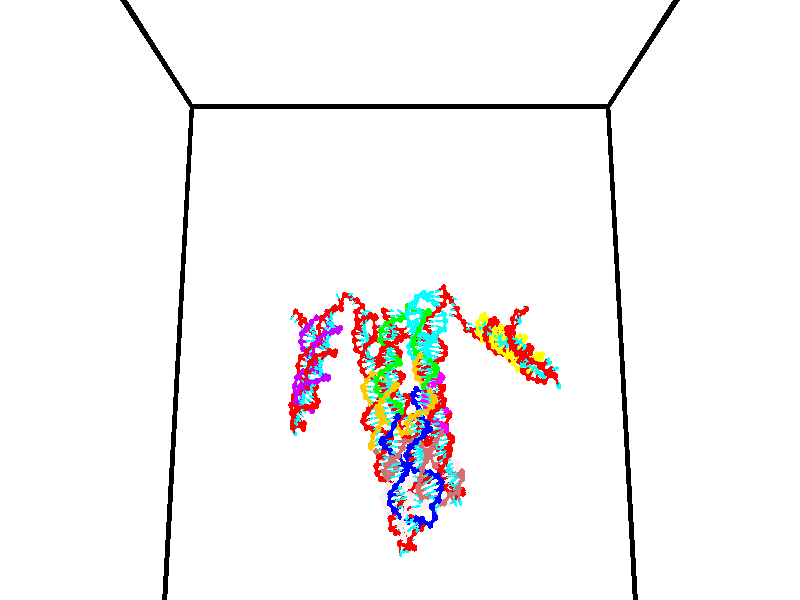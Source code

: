 // switches for output
#declare DRAW_BASES = 1; // possible values are 0, 1; only relevant for DNA ribbons
#declare DRAW_BASES_TYPE = 3; // possible values are 1, 2, 3; only relevant for DNA ribbons
#declare DRAW_FOG = 0; // set to 1 to enable fog

#include "colors.inc"

#include "transforms.inc"
background { rgb <1, 1, 1>}

#default {
   normal{
       ripples 0.25
       frequency 0.20
       turbulence 0.2
       lambda 5
   }
	finish {
		phong 0.1
		phong_size 40.
	}
}

// original window dimensions: 1024x640


// camera settings

camera {
	sky <0, 0.179814, -0.983701>
	up <0, 0.179814, -0.983701>
	right 1.6 * <1, 0, 0>
	location <35, 94.9851, 44.8844>
	look_at <35, 29.7336, 32.9568>
	direction <0, -65.2515, -11.9276>
	angle 67.0682
}


# declare cpy_camera_pos = <35, 94.9851, 44.8844>;
# if (DRAW_FOG = 1)
fog {
	fog_type 2
	up vnormalize(cpy_camera_pos)
	color rgbt<1,1,1,0.3>
	distance 1e-5
	fog_alt 3e-3
	fog_offset 56
}
# end


// LIGHTS

# declare lum = 6;
global_settings {
	ambient_light rgb lum * <0.05, 0.05, 0.05>
	max_trace_level 15
}# declare cpy_direct_light_amount = 0.25;
light_source
{	1000 * <-1, -1.16352, -0.803886>,
	rgb lum * cpy_direct_light_amount
	parallel
}

light_source
{	1000 * <1, 1.16352, 0.803886>,
	rgb lum * cpy_direct_light_amount
	parallel
}

// strand 0

// nucleotide -1

// particle -1
sphere {
	<24.488991, 34.939659, 34.880131> 0.250000
	pigment { color rgbt <1,0,0,0> }
	no_shadow
}
cylinder {
	<24.299269, 35.072361, 35.206314>,  <24.185434, 35.151981, 35.402023>, 0.100000
	pigment { color rgbt <1,0,0,0> }
	no_shadow
}
cylinder {
	<24.299269, 35.072361, 35.206314>,  <24.488991, 34.939659, 34.880131>, 0.100000
	pigment { color rgbt <1,0,0,0> }
	no_shadow
}

// particle -1
sphere {
	<24.299269, 35.072361, 35.206314> 0.100000
	pigment { color rgbt <1,0,0,0> }
	no_shadow
}
sphere {
	0, 1
	scale<0.080000,0.200000,0.300000>
	matrix <0.792618, -0.242193, 0.559553,
		0.383132, 0.911747, -0.148081,
		-0.474306, 0.331754, 0.815459,
		24.156977, 35.171886, 35.450951>
	pigment { color rgbt <0,1,1,0> }
	no_shadow
}
cylinder {
	<25.055416, 35.297554, 35.294693>,  <24.488991, 34.939659, 34.880131>, 0.130000
	pigment { color rgbt <1,0,0,0> }
	no_shadow
}

// nucleotide -1

// particle -1
sphere {
	<25.055416, 35.297554, 35.294693> 0.250000
	pigment { color rgbt <1,0,0,0> }
	no_shadow
}
cylinder {
	<24.765287, 35.170006, 35.538734>,  <24.591211, 35.093475, 35.685162>, 0.100000
	pigment { color rgbt <1,0,0,0> }
	no_shadow
}
cylinder {
	<24.765287, 35.170006, 35.538734>,  <25.055416, 35.297554, 35.294693>, 0.100000
	pigment { color rgbt <1,0,0,0> }
	no_shadow
}

// particle -1
sphere {
	<24.765287, 35.170006, 35.538734> 0.100000
	pigment { color rgbt <1,0,0,0> }
	no_shadow
}
sphere {
	0, 1
	scale<0.080000,0.200000,0.300000>
	matrix <0.687682, -0.376392, 0.620824,
		0.031675, 0.869856, 0.492288,
		-0.725320, -0.318873, 0.610107,
		24.547691, 35.074345, 35.721767>
	pigment { color rgbt <0,1,1,0> }
	no_shadow
}
cylinder {
	<25.084679, 35.450211, 35.968582>,  <25.055416, 35.297554, 35.294693>, 0.130000
	pigment { color rgbt <1,0,0,0> }
	no_shadow
}

// nucleotide -1

// particle -1
sphere {
	<25.084679, 35.450211, 35.968582> 0.250000
	pigment { color rgbt <1,0,0,0> }
	no_shadow
}
cylinder {
	<25.221117, 35.514198, 36.339108>,  <25.302980, 35.552589, 36.561424>, 0.100000
	pigment { color rgbt <1,0,0,0> }
	no_shadow
}
cylinder {
	<25.221117, 35.514198, 36.339108>,  <25.084679, 35.450211, 35.968582>, 0.100000
	pigment { color rgbt <1,0,0,0> }
	no_shadow
}

// particle -1
sphere {
	<25.221117, 35.514198, 36.339108> 0.100000
	pigment { color rgbt <1,0,0,0> }
	no_shadow
}
sphere {
	0, 1
	scale<0.080000,0.200000,0.300000>
	matrix <0.940028, -0.058938, -0.335966,
		0.000851, 0.985361, -0.170480,
		0.341095, 0.159970, 0.926317,
		25.323446, 35.562191, 36.617004>
	pigment { color rgbt <0,1,1,0> }
	no_shadow
}
cylinder {
	<25.579992, 36.018162, 35.790871>,  <25.084679, 35.450211, 35.968582>, 0.130000
	pigment { color rgbt <1,0,0,0> }
	no_shadow
}

// nucleotide -1

// particle -1
sphere {
	<25.579992, 36.018162, 35.790871> 0.250000
	pigment { color rgbt <1,0,0,0> }
	no_shadow
}
cylinder {
	<25.643425, 35.775967, 36.102829>,  <25.681484, 35.630650, 36.290005>, 0.100000
	pigment { color rgbt <1,0,0,0> }
	no_shadow
}
cylinder {
	<25.643425, 35.775967, 36.102829>,  <25.579992, 36.018162, 35.790871>, 0.100000
	pigment { color rgbt <1,0,0,0> }
	no_shadow
}

// particle -1
sphere {
	<25.643425, 35.775967, 36.102829> 0.100000
	pigment { color rgbt <1,0,0,0> }
	no_shadow
}
sphere {
	0, 1
	scale<0.080000,0.200000,0.300000>
	matrix <0.894861, -0.245646, -0.372669,
		0.417225, 0.756996, 0.502872,
		0.158580, -0.605487, 0.779896,
		25.691000, 35.594322, 36.336800>
	pigment { color rgbt <0,1,1,0> }
	no_shadow
}
cylinder {
	<26.089907, 36.213272, 36.340858>,  <25.579992, 36.018162, 35.790871>, 0.130000
	pigment { color rgbt <1,0,0,0> }
	no_shadow
}

// nucleotide -1

// particle -1
sphere {
	<26.089907, 36.213272, 36.340858> 0.250000
	pigment { color rgbt <1,0,0,0> }
	no_shadow
}
cylinder {
	<26.058783, 35.838154, 36.205513>,  <26.040108, 35.613083, 36.124306>, 0.100000
	pigment { color rgbt <1,0,0,0> }
	no_shadow
}
cylinder {
	<26.058783, 35.838154, 36.205513>,  <26.089907, 36.213272, 36.340858>, 0.100000
	pigment { color rgbt <1,0,0,0> }
	no_shadow
}

// particle -1
sphere {
	<26.058783, 35.838154, 36.205513> 0.100000
	pigment { color rgbt <1,0,0,0> }
	no_shadow
}
sphere {
	0, 1
	scale<0.080000,0.200000,0.300000>
	matrix <0.718407, 0.182576, -0.671235,
		0.691257, -0.295310, 0.659511,
		-0.077811, -0.937794, -0.338360,
		26.035439, 35.556816, 36.104004>
	pigment { color rgbt <0,1,1,0> }
	no_shadow
}
cylinder {
	<25.865749, 36.805706, 36.705902>,  <26.089907, 36.213272, 36.340858>, 0.130000
	pigment { color rgbt <1,0,0,0> }
	no_shadow
}

// nucleotide -1

// particle -1
sphere {
	<25.865749, 36.805706, 36.705902> 0.250000
	pigment { color rgbt <1,0,0,0> }
	no_shadow
}
cylinder {
	<26.145853, 37.021610, 36.519012>,  <26.313915, 37.151154, 36.406879>, 0.100000
	pigment { color rgbt <1,0,0,0> }
	no_shadow
}
cylinder {
	<26.145853, 37.021610, 36.519012>,  <25.865749, 36.805706, 36.705902>, 0.100000
	pigment { color rgbt <1,0,0,0> }
	no_shadow
}

// particle -1
sphere {
	<26.145853, 37.021610, 36.519012> 0.100000
	pigment { color rgbt <1,0,0,0> }
	no_shadow
}
sphere {
	0, 1
	scale<0.080000,0.200000,0.300000>
	matrix <0.422520, 0.214172, 0.880686,
		0.575424, -0.814120, -0.078082,
		0.700260, 0.539759, -0.467221,
		26.355932, 37.183537, 36.378845>
	pigment { color rgbt <0,1,1,0> }
	no_shadow
}
cylinder {
	<26.548595, 36.575352, 36.892025>,  <25.865749, 36.805706, 36.705902>, 0.130000
	pigment { color rgbt <1,0,0,0> }
	no_shadow
}

// nucleotide -1

// particle -1
sphere {
	<26.548595, 36.575352, 36.892025> 0.250000
	pigment { color rgbt <1,0,0,0> }
	no_shadow
}
cylinder {
	<26.559946, 36.962723, 36.792957>,  <26.566757, 37.195145, 36.733517>, 0.100000
	pigment { color rgbt <1,0,0,0> }
	no_shadow
}
cylinder {
	<26.559946, 36.962723, 36.792957>,  <26.548595, 36.575352, 36.892025>, 0.100000
	pigment { color rgbt <1,0,0,0> }
	no_shadow
}

// particle -1
sphere {
	<26.559946, 36.962723, 36.792957> 0.100000
	pigment { color rgbt <1,0,0,0> }
	no_shadow
}
sphere {
	0, 1
	scale<0.080000,0.200000,0.300000>
	matrix <0.233515, 0.234494, 0.943654,
		0.971939, -0.084614, -0.219488,
		0.028378, 0.968428, -0.247672,
		26.568459, 37.253250, 36.718655>
	pigment { color rgbt <0,1,1,0> }
	no_shadow
}
cylinder {
	<27.064095, 36.891472, 37.364391>,  <26.548595, 36.575352, 36.892025>, 0.130000
	pigment { color rgbt <1,0,0,0> }
	no_shadow
}

// nucleotide -1

// particle -1
sphere {
	<27.064095, 36.891472, 37.364391> 0.250000
	pigment { color rgbt <1,0,0,0> }
	no_shadow
}
cylinder {
	<26.889074, 37.214447, 37.206104>,  <26.784063, 37.408234, 37.111134>, 0.100000
	pigment { color rgbt <1,0,0,0> }
	no_shadow
}
cylinder {
	<26.889074, 37.214447, 37.206104>,  <27.064095, 36.891472, 37.364391>, 0.100000
	pigment { color rgbt <1,0,0,0> }
	no_shadow
}

// particle -1
sphere {
	<26.889074, 37.214447, 37.206104> 0.100000
	pigment { color rgbt <1,0,0,0> }
	no_shadow
}
sphere {
	0, 1
	scale<0.080000,0.200000,0.300000>
	matrix <0.159677, 0.502855, 0.849494,
		0.884904, 0.308508, -0.348953,
		-0.437548, 0.807440, -0.395717,
		26.757811, 37.456680, 37.087391>
	pigment { color rgbt <0,1,1,0> }
	no_shadow
}
cylinder {
	<27.404207, 37.386639, 37.677017>,  <27.064095, 36.891472, 37.364391>, 0.130000
	pigment { color rgbt <1,0,0,0> }
	no_shadow
}

// nucleotide -1

// particle -1
sphere {
	<27.404207, 37.386639, 37.677017> 0.250000
	pigment { color rgbt <1,0,0,0> }
	no_shadow
}
cylinder {
	<27.066090, 37.557419, 37.548523>,  <26.863218, 37.659885, 37.471428>, 0.100000
	pigment { color rgbt <1,0,0,0> }
	no_shadow
}
cylinder {
	<27.066090, 37.557419, 37.548523>,  <27.404207, 37.386639, 37.677017>, 0.100000
	pigment { color rgbt <1,0,0,0> }
	no_shadow
}

// particle -1
sphere {
	<27.066090, 37.557419, 37.548523> 0.100000
	pigment { color rgbt <1,0,0,0> }
	no_shadow
}
sphere {
	0, 1
	scale<0.080000,0.200000,0.300000>
	matrix <-0.037391, 0.552481, 0.832686,
		0.532988, 0.715878, -0.451046,
		-0.845296, 0.426947, -0.321234,
		26.812500, 37.685501, 37.452152>
	pigment { color rgbt <0,1,1,0> }
	no_shadow
}
cylinder {
	<27.531364, 37.999405, 37.815128>,  <27.404207, 37.386639, 37.677017>, 0.130000
	pigment { color rgbt <1,0,0,0> }
	no_shadow
}

// nucleotide -1

// particle -1
sphere {
	<27.531364, 37.999405, 37.815128> 0.250000
	pigment { color rgbt <1,0,0,0> }
	no_shadow
}
cylinder {
	<27.132332, 37.983620, 37.792244>,  <26.892912, 37.974148, 37.778515>, 0.100000
	pigment { color rgbt <1,0,0,0> }
	no_shadow
}
cylinder {
	<27.132332, 37.983620, 37.792244>,  <27.531364, 37.999405, 37.815128>, 0.100000
	pigment { color rgbt <1,0,0,0> }
	no_shadow
}

// particle -1
sphere {
	<27.132332, 37.983620, 37.792244> 0.100000
	pigment { color rgbt <1,0,0,0> }
	no_shadow
}
sphere {
	0, 1
	scale<0.080000,0.200000,0.300000>
	matrix <-0.068811, 0.445337, 0.892715,
		-0.009752, 0.894493, -0.446976,
		-0.997582, -0.039463, -0.057208,
		26.833057, 37.971783, 37.775082>
	pigment { color rgbt <0,1,1,0> }
	no_shadow
}
cylinder {
	<27.307100, 38.632957, 38.086906>,  <27.531364, 37.999405, 37.815128>, 0.130000
	pigment { color rgbt <1,0,0,0> }
	no_shadow
}

// nucleotide -1

// particle -1
sphere {
	<27.307100, 38.632957, 38.086906> 0.250000
	pigment { color rgbt <1,0,0,0> }
	no_shadow
}
cylinder {
	<26.993401, 38.385792, 38.109322>,  <26.805182, 38.237495, 38.122772>, 0.100000
	pigment { color rgbt <1,0,0,0> }
	no_shadow
}
cylinder {
	<26.993401, 38.385792, 38.109322>,  <27.307100, 38.632957, 38.086906>, 0.100000
	pigment { color rgbt <1,0,0,0> }
	no_shadow
}

// particle -1
sphere {
	<26.993401, 38.385792, 38.109322> 0.100000
	pigment { color rgbt <1,0,0,0> }
	no_shadow
}
sphere {
	0, 1
	scale<0.080000,0.200000,0.300000>
	matrix <-0.175149, 0.307128, 0.935412,
		-0.595210, 0.723782, -0.349091,
		-0.784250, -0.617909, 0.056036,
		26.758125, 38.200420, 38.126133>
	pigment { color rgbt <0,1,1,0> }
	no_shadow
}
cylinder {
	<26.821251, 39.035625, 38.223774>,  <27.307100, 38.632957, 38.086906>, 0.130000
	pigment { color rgbt <1,0,0,0> }
	no_shadow
}

// nucleotide -1

// particle -1
sphere {
	<26.821251, 39.035625, 38.223774> 0.250000
	pigment { color rgbt <1,0,0,0> }
	no_shadow
}
cylinder {
	<26.684273, 38.688328, 38.367374>,  <26.602085, 38.479950, 38.453537>, 0.100000
	pigment { color rgbt <1,0,0,0> }
	no_shadow
}
cylinder {
	<26.684273, 38.688328, 38.367374>,  <26.821251, 39.035625, 38.223774>, 0.100000
	pigment { color rgbt <1,0,0,0> }
	no_shadow
}

// particle -1
sphere {
	<26.684273, 38.688328, 38.367374> 0.100000
	pigment { color rgbt <1,0,0,0> }
	no_shadow
}
sphere {
	0, 1
	scale<0.080000,0.200000,0.300000>
	matrix <-0.121985, 0.419959, 0.899307,
		-0.931585, 0.264171, -0.249726,
		-0.342446, -0.868244, 0.359003,
		26.581539, 38.427856, 38.475075>
	pigment { color rgbt <0,1,1,0> }
	no_shadow
}
cylinder {
	<26.351477, 39.211693, 38.783607>,  <26.821251, 39.035625, 38.223774>, 0.130000
	pigment { color rgbt <1,0,0,0> }
	no_shadow
}

// nucleotide -1

// particle -1
sphere {
	<26.351477, 39.211693, 38.783607> 0.250000
	pigment { color rgbt <1,0,0,0> }
	no_shadow
}
cylinder {
	<26.438324, 38.836170, 38.890564>,  <26.490433, 38.610855, 38.954739>, 0.100000
	pigment { color rgbt <1,0,0,0> }
	no_shadow
}
cylinder {
	<26.438324, 38.836170, 38.890564>,  <26.351477, 39.211693, 38.783607>, 0.100000
	pigment { color rgbt <1,0,0,0> }
	no_shadow
}

// particle -1
sphere {
	<26.438324, 38.836170, 38.890564> 0.100000
	pigment { color rgbt <1,0,0,0> }
	no_shadow
}
sphere {
	0, 1
	scale<0.080000,0.200000,0.300000>
	matrix <-0.326424, 0.188333, 0.926271,
		-0.919950, -0.288393, -0.265560,
		0.217117, -0.938808, 0.267395,
		26.503458, 38.554527, 38.970783>
	pigment { color rgbt <0,1,1,0> }
	no_shadow
}
cylinder {
	<25.762522, 39.095627, 39.185463>,  <26.351477, 39.211693, 38.783607>, 0.130000
	pigment { color rgbt <1,0,0,0> }
	no_shadow
}

// nucleotide -1

// particle -1
sphere {
	<25.762522, 39.095627, 39.185463> 0.250000
	pigment { color rgbt <1,0,0,0> }
	no_shadow
}
cylinder {
	<26.036228, 38.828087, 39.301682>,  <26.200451, 38.667561, 39.371414>, 0.100000
	pigment { color rgbt <1,0,0,0> }
	no_shadow
}
cylinder {
	<26.036228, 38.828087, 39.301682>,  <25.762522, 39.095627, 39.185463>, 0.100000
	pigment { color rgbt <1,0,0,0> }
	no_shadow
}

// particle -1
sphere {
	<26.036228, 38.828087, 39.301682> 0.100000
	pigment { color rgbt <1,0,0,0> }
	no_shadow
}
sphere {
	0, 1
	scale<0.080000,0.200000,0.300000>
	matrix <-0.123795, 0.286103, 0.950168,
		-0.718649, -0.686135, 0.112970,
		0.684265, -0.668853, 0.290548,
		26.241508, 38.627430, 39.388847>
	pigment { color rgbt <0,1,1,0> }
	no_shadow
}
cylinder {
	<25.481817, 38.668583, 39.791874>,  <25.762522, 39.095627, 39.185463>, 0.130000
	pigment { color rgbt <1,0,0,0> }
	no_shadow
}

// nucleotide -1

// particle -1
sphere {
	<25.481817, 38.668583, 39.791874> 0.250000
	pigment { color rgbt <1,0,0,0> }
	no_shadow
}
cylinder {
	<25.878845, 38.621944, 39.805798>,  <26.117062, 38.593960, 39.814152>, 0.100000
	pigment { color rgbt <1,0,0,0> }
	no_shadow
}
cylinder {
	<25.878845, 38.621944, 39.805798>,  <25.481817, 38.668583, 39.791874>, 0.100000
	pigment { color rgbt <1,0,0,0> }
	no_shadow
}

// particle -1
sphere {
	<25.878845, 38.621944, 39.805798> 0.100000
	pigment { color rgbt <1,0,0,0> }
	no_shadow
}
sphere {
	0, 1
	scale<0.080000,0.200000,0.300000>
	matrix <-0.022255, 0.107306, 0.993977,
		-0.119635, -0.987365, 0.103914,
		0.992569, -0.116602, 0.034811,
		26.176617, 38.586964, 39.816242>
	pigment { color rgbt <0,1,1,0> }
	no_shadow
}
cylinder {
	<25.558342, 38.297371, 40.323639>,  <25.481817, 38.668583, 39.791874>, 0.130000
	pigment { color rgbt <1,0,0,0> }
	no_shadow
}

// nucleotide -1

// particle -1
sphere {
	<25.558342, 38.297371, 40.323639> 0.250000
	pigment { color rgbt <1,0,0,0> }
	no_shadow
}
cylinder {
	<25.930681, 38.431232, 40.264946>,  <26.154085, 38.511551, 40.229733>, 0.100000
	pigment { color rgbt <1,0,0,0> }
	no_shadow
}
cylinder {
	<25.930681, 38.431232, 40.264946>,  <25.558342, 38.297371, 40.323639>, 0.100000
	pigment { color rgbt <1,0,0,0> }
	no_shadow
}

// particle -1
sphere {
	<25.930681, 38.431232, 40.264946> 0.100000
	pigment { color rgbt <1,0,0,0> }
	no_shadow
}
sphere {
	0, 1
	scale<0.080000,0.200000,0.300000>
	matrix <0.114425, 0.114393, 0.986824,
		0.347034, -0.935371, 0.068189,
		0.930846, 0.334658, -0.146728,
		26.209934, 38.531631, 40.220928>
	pigment { color rgbt <0,1,1,0> }
	no_shadow
}
cylinder {
	<25.844284, 38.064575, 40.961155>,  <25.558342, 38.297371, 40.323639>, 0.130000
	pigment { color rgbt <1,0,0,0> }
	no_shadow
}

// nucleotide -1

// particle -1
sphere {
	<25.844284, 38.064575, 40.961155> 0.250000
	pigment { color rgbt <1,0,0,0> }
	no_shadow
}
cylinder {
	<26.126617, 38.312584, 40.824116>,  <26.296019, 38.461388, 40.741894>, 0.100000
	pigment { color rgbt <1,0,0,0> }
	no_shadow
}
cylinder {
	<26.126617, 38.312584, 40.824116>,  <25.844284, 38.064575, 40.961155>, 0.100000
	pigment { color rgbt <1,0,0,0> }
	no_shadow
}

// particle -1
sphere {
	<26.126617, 38.312584, 40.824116> 0.100000
	pigment { color rgbt <1,0,0,0> }
	no_shadow
}
sphere {
	0, 1
	scale<0.080000,0.200000,0.300000>
	matrix <0.178368, 0.312492, 0.933024,
		0.685553, -0.719669, 0.109976,
		0.705835, 0.620021, -0.342596,
		26.338367, 38.498589, 40.721336>
	pigment { color rgbt <0,1,1,0> }
	no_shadow
}
cylinder {
	<26.438818, 38.138401, 41.459412>,  <25.844284, 38.064575, 40.961155>, 0.130000
	pigment { color rgbt <1,0,0,0> }
	no_shadow
}

// nucleotide -1

// particle -1
sphere {
	<26.438818, 38.138401, 41.459412> 0.250000
	pigment { color rgbt <1,0,0,0> }
	no_shadow
}
cylinder {
	<26.440813, 38.461575, 41.223709>,  <26.442009, 38.655479, 41.082287>, 0.100000
	pigment { color rgbt <1,0,0,0> }
	no_shadow
}
cylinder {
	<26.440813, 38.461575, 41.223709>,  <26.438818, 38.138401, 41.459412>, 0.100000
	pigment { color rgbt <1,0,0,0> }
	no_shadow
}

// particle -1
sphere {
	<26.440813, 38.461575, 41.223709> 0.100000
	pigment { color rgbt <1,0,0,0> }
	no_shadow
}
sphere {
	0, 1
	scale<0.080000,0.200000,0.300000>
	matrix <-0.002663, 0.589273, 0.807930,
		0.999984, -0.002459, 0.005090,
		0.004986, 0.807930, -0.589257,
		26.442308, 38.703953, 41.046932>
	pigment { color rgbt <0,1,1,0> }
	no_shadow
}
cylinder {
	<27.072479, 38.565517, 41.556244>,  <26.438818, 38.138401, 41.459412>, 0.130000
	pigment { color rgbt <1,0,0,0> }
	no_shadow
}

// nucleotide -1

// particle -1
sphere {
	<27.072479, 38.565517, 41.556244> 0.250000
	pigment { color rgbt <1,0,0,0> }
	no_shadow
}
cylinder {
	<26.780153, 38.806599, 41.428082>,  <26.604757, 38.951248, 41.351185>, 0.100000
	pigment { color rgbt <1,0,0,0> }
	no_shadow
}
cylinder {
	<26.780153, 38.806599, 41.428082>,  <27.072479, 38.565517, 41.556244>, 0.100000
	pigment { color rgbt <1,0,0,0> }
	no_shadow
}

// particle -1
sphere {
	<26.780153, 38.806599, 41.428082> 0.100000
	pigment { color rgbt <1,0,0,0> }
	no_shadow
}
sphere {
	0, 1
	scale<0.080000,0.200000,0.300000>
	matrix <0.056914, 0.521580, 0.851302,
		0.680201, 0.603907, -0.415479,
		-0.730813, 0.602703, -0.320409,
		26.560909, 38.987411, 41.331959>
	pigment { color rgbt <0,1,1,0> }
	no_shadow
}
cylinder {
	<27.318758, 39.321091, 41.496059>,  <27.072479, 38.565517, 41.556244>, 0.130000
	pigment { color rgbt <1,0,0,0> }
	no_shadow
}

// nucleotide -1

// particle -1
sphere {
	<27.318758, 39.321091, 41.496059> 0.250000
	pigment { color rgbt <1,0,0,0> }
	no_shadow
}
cylinder {
	<26.919481, 39.345142, 41.496647>,  <26.679916, 39.359573, 41.496998>, 0.100000
	pigment { color rgbt <1,0,0,0> }
	no_shadow
}
cylinder {
	<26.919481, 39.345142, 41.496647>,  <27.318758, 39.321091, 41.496059>, 0.100000
	pigment { color rgbt <1,0,0,0> }
	no_shadow
}

// particle -1
sphere {
	<26.919481, 39.345142, 41.496647> 0.100000
	pigment { color rgbt <1,0,0,0> }
	no_shadow
}
sphere {
	0, 1
	scale<0.080000,0.200000,0.300000>
	matrix <0.036370, 0.583999, 0.810940,
		0.047904, 0.809525, -0.585128,
		-0.998190, 0.060128, 0.001467,
		26.620024, 39.363182, 41.497086>
	pigment { color rgbt <0,1,1,0> }
	no_shadow
}
cylinder {
	<27.163000, 40.064297, 41.585934>,  <27.318758, 39.321091, 41.496059>, 0.130000
	pigment { color rgbt <1,0,0,0> }
	no_shadow
}

// nucleotide -1

// particle -1
sphere {
	<27.163000, 40.064297, 41.585934> 0.250000
	pigment { color rgbt <1,0,0,0> }
	no_shadow
}
cylinder {
	<26.813543, 39.890408, 41.673351>,  <26.603868, 39.786072, 41.725803>, 0.100000
	pigment { color rgbt <1,0,0,0> }
	no_shadow
}
cylinder {
	<26.813543, 39.890408, 41.673351>,  <27.163000, 40.064297, 41.585934>, 0.100000
	pigment { color rgbt <1,0,0,0> }
	no_shadow
}

// particle -1
sphere {
	<26.813543, 39.890408, 41.673351> 0.100000
	pigment { color rgbt <1,0,0,0> }
	no_shadow
}
sphere {
	0, 1
	scale<0.080000,0.200000,0.300000>
	matrix <-0.106142, 0.608611, 0.786338,
		-0.474851, 0.663781, -0.577851,
		-0.873642, -0.434727, 0.218545,
		26.551451, 39.759991, 41.738914>
	pigment { color rgbt <0,1,1,0> }
	no_shadow
}
cylinder {
	<26.665119, 40.549385, 41.520660>,  <27.163000, 40.064297, 41.585934>, 0.130000
	pigment { color rgbt <1,0,0,0> }
	no_shadow
}

// nucleotide -1

// particle -1
sphere {
	<26.665119, 40.549385, 41.520660> 0.250000
	pigment { color rgbt <1,0,0,0> }
	no_shadow
}
cylinder {
	<26.501225, 40.283470, 41.770515>,  <26.402887, 40.123920, 41.920429>, 0.100000
	pigment { color rgbt <1,0,0,0> }
	no_shadow
}
cylinder {
	<26.501225, 40.283470, 41.770515>,  <26.665119, 40.549385, 41.520660>, 0.100000
	pigment { color rgbt <1,0,0,0> }
	no_shadow
}

// particle -1
sphere {
	<26.501225, 40.283470, 41.770515> 0.100000
	pigment { color rgbt <1,0,0,0> }
	no_shadow
}
sphere {
	0, 1
	scale<0.080000,0.200000,0.300000>
	matrix <-0.069285, 0.705456, 0.705359,
		-0.909570, 0.245732, -0.335110,
		-0.409735, -0.664791, 0.624636,
		26.378304, 40.084034, 41.957905>
	pigment { color rgbt <0,1,1,0> }
	no_shadow
}
cylinder {
	<26.106676, 40.977108, 41.791252>,  <26.665119, 40.549385, 41.520660>, 0.130000
	pigment { color rgbt <1,0,0,0> }
	no_shadow
}

// nucleotide -1

// particle -1
sphere {
	<26.106676, 40.977108, 41.791252> 0.250000
	pigment { color rgbt <1,0,0,0> }
	no_shadow
}
cylinder {
	<26.165030, 40.674835, 42.046646>,  <26.200041, 40.493473, 42.199883>, 0.100000
	pigment { color rgbt <1,0,0,0> }
	no_shadow
}
cylinder {
	<26.165030, 40.674835, 42.046646>,  <26.106676, 40.977108, 41.791252>, 0.100000
	pigment { color rgbt <1,0,0,0> }
	no_shadow
}

// particle -1
sphere {
	<26.165030, 40.674835, 42.046646> 0.100000
	pigment { color rgbt <1,0,0,0> }
	no_shadow
}
sphere {
	0, 1
	scale<0.080000,0.200000,0.300000>
	matrix <-0.128419, 0.625467, 0.769610,
		-0.980931, -0.194267, -0.005798,
		0.145883, -0.755679, 0.638488,
		26.208794, 40.448132, 42.238194>
	pigment { color rgbt <0,1,1,0> }
	no_shadow
}
cylinder {
	<25.562960, 41.019756, 42.267616>,  <26.106676, 40.977108, 41.791252>, 0.130000
	pigment { color rgbt <1,0,0,0> }
	no_shadow
}

// nucleotide -1

// particle -1
sphere {
	<25.562960, 41.019756, 42.267616> 0.250000
	pigment { color rgbt <1,0,0,0> }
	no_shadow
}
cylinder {
	<25.832748, 40.787125, 42.449543>,  <25.994621, 40.647545, 42.558701>, 0.100000
	pigment { color rgbt <1,0,0,0> }
	no_shadow
}
cylinder {
	<25.832748, 40.787125, 42.449543>,  <25.562960, 41.019756, 42.267616>, 0.100000
	pigment { color rgbt <1,0,0,0> }
	no_shadow
}

// particle -1
sphere {
	<25.832748, 40.787125, 42.449543> 0.100000
	pigment { color rgbt <1,0,0,0> }
	no_shadow
}
sphere {
	0, 1
	scale<0.080000,0.200000,0.300000>
	matrix <-0.217332, 0.432341, 0.875127,
		-0.705589, -0.689094, 0.165207,
		0.674471, -0.581575, 0.454818,
		26.035089, 40.612652, 42.585987>
	pigment { color rgbt <0,1,1,0> }
	no_shadow
}
cylinder {
	<25.380810, 41.064232, 42.890079>,  <25.562960, 41.019756, 42.267616>, 0.130000
	pigment { color rgbt <1,0,0,0> }
	no_shadow
}

// nucleotide -1

// particle -1
sphere {
	<25.380810, 41.064232, 42.890079> 0.250000
	pigment { color rgbt <1,0,0,0> }
	no_shadow
}
cylinder {
	<25.742479, 40.905983, 42.954510>,  <25.959482, 40.811031, 42.993168>, 0.100000
	pigment { color rgbt <1,0,0,0> }
	no_shadow
}
cylinder {
	<25.742479, 40.905983, 42.954510>,  <25.380810, 41.064232, 42.890079>, 0.100000
	pigment { color rgbt <1,0,0,0> }
	no_shadow
}

// particle -1
sphere {
	<25.742479, 40.905983, 42.954510> 0.100000
	pigment { color rgbt <1,0,0,0> }
	no_shadow
}
sphere {
	0, 1
	scale<0.080000,0.200000,0.300000>
	matrix <0.045672, 0.464463, 0.884414,
		-0.424711, -0.792309, 0.438025,
		0.904176, -0.395626, 0.161076,
		26.013733, 40.787296, 43.002834>
	pigment { color rgbt <0,1,1,0> }
	no_shadow
}
cylinder {
	<25.390615, 40.679527, 43.473038>,  <25.380810, 41.064232, 42.890079>, 0.130000
	pigment { color rgbt <1,0,0,0> }
	no_shadow
}

// nucleotide -1

// particle -1
sphere {
	<25.390615, 40.679527, 43.473038> 0.250000
	pigment { color rgbt <1,0,0,0> }
	no_shadow
}
cylinder {
	<25.752752, 40.843010, 43.426891>,  <25.970036, 40.941101, 43.399204>, 0.100000
	pigment { color rgbt <1,0,0,0> }
	no_shadow
}
cylinder {
	<25.752752, 40.843010, 43.426891>,  <25.390615, 40.679527, 43.473038>, 0.100000
	pigment { color rgbt <1,0,0,0> }
	no_shadow
}

// particle -1
sphere {
	<25.752752, 40.843010, 43.426891> 0.100000
	pigment { color rgbt <1,0,0,0> }
	no_shadow
}
sphere {
	0, 1
	scale<0.080000,0.200000,0.300000>
	matrix <-0.113066, 0.493814, 0.862186,
		0.409348, -0.767532, 0.493283,
		0.905345, 0.408707, -0.115360,
		26.024355, 40.965622, 43.392284>
	pigment { color rgbt <0,1,1,0> }
	no_shadow
}
cylinder {
	<25.936546, 40.496262, 44.017906>,  <25.390615, 40.679527, 43.473038>, 0.130000
	pigment { color rgbt <1,0,0,0> }
	no_shadow
}

// nucleotide -1

// particle -1
sphere {
	<25.936546, 40.496262, 44.017906> 0.250000
	pigment { color rgbt <1,0,0,0> }
	no_shadow
}
cylinder {
	<25.951324, 40.859783, 43.851673>,  <25.960192, 41.077896, 43.751934>, 0.100000
	pigment { color rgbt <1,0,0,0> }
	no_shadow
}
cylinder {
	<25.951324, 40.859783, 43.851673>,  <25.936546, 40.496262, 44.017906>, 0.100000
	pigment { color rgbt <1,0,0,0> }
	no_shadow
}

// particle -1
sphere {
	<25.951324, 40.859783, 43.851673> 0.100000
	pigment { color rgbt <1,0,0,0> }
	no_shadow
}
sphere {
	0, 1
	scale<0.080000,0.200000,0.300000>
	matrix <-0.210331, 0.413619, 0.885822,
		0.976932, 0.054682, 0.206431,
		0.036945, 0.908807, -0.415578,
		25.962408, 41.132423, 43.727001>
	pigment { color rgbt <0,1,1,0> }
	no_shadow
}
cylinder {
	<26.524479, 40.989677, 44.269608>,  <25.936546, 40.496262, 44.017906>, 0.130000
	pigment { color rgbt <1,0,0,0> }
	no_shadow
}

// nucleotide -1

// particle -1
sphere {
	<26.524479, 40.989677, 44.269608> 0.250000
	pigment { color rgbt <1,0,0,0> }
	no_shadow
}
cylinder {
	<26.217041, 41.207302, 44.134991>,  <26.032578, 41.337875, 44.054222>, 0.100000
	pigment { color rgbt <1,0,0,0> }
	no_shadow
}
cylinder {
	<26.217041, 41.207302, 44.134991>,  <26.524479, 40.989677, 44.269608>, 0.100000
	pigment { color rgbt <1,0,0,0> }
	no_shadow
}

// particle -1
sphere {
	<26.217041, 41.207302, 44.134991> 0.100000
	pigment { color rgbt <1,0,0,0> }
	no_shadow
}
sphere {
	0, 1
	scale<0.080000,0.200000,0.300000>
	matrix <-0.009673, 0.516114, 0.856465,
		0.639663, 0.661530, -0.391420,
		-0.768595, 0.544062, -0.336538,
		25.986462, 41.370522, 44.034031>
	pigment { color rgbt <0,1,1,0> }
	no_shadow
}
cylinder {
	<26.605690, 41.684223, 44.630131>,  <26.524479, 40.989677, 44.269608>, 0.130000
	pigment { color rgbt <1,0,0,0> }
	no_shadow
}

// nucleotide -1

// particle -1
sphere {
	<26.605690, 41.684223, 44.630131> 0.250000
	pigment { color rgbt <1,0,0,0> }
	no_shadow
}
cylinder {
	<26.252327, 41.703701, 44.443703>,  <26.040310, 41.715389, 44.331844>, 0.100000
	pigment { color rgbt <1,0,0,0> }
	no_shadow
}
cylinder {
	<26.252327, 41.703701, 44.443703>,  <26.605690, 41.684223, 44.630131>, 0.100000
	pigment { color rgbt <1,0,0,0> }
	no_shadow
}

// particle -1
sphere {
	<26.252327, 41.703701, 44.443703> 0.100000
	pigment { color rgbt <1,0,0,0> }
	no_shadow
}
sphere {
	0, 1
	scale<0.080000,0.200000,0.300000>
	matrix <-0.348842, 0.595753, 0.723455,
		0.312893, 0.801690, -0.509305,
		-0.883407, 0.048697, -0.466070,
		25.987305, 41.718311, 44.303883>
	pigment { color rgbt <0,1,1,0> }
	no_shadow
}
cylinder {
	<26.441587, 42.391491, 44.361290>,  <26.605690, 41.684223, 44.630131>, 0.130000
	pigment { color rgbt <1,0,0,0> }
	no_shadow
}

// nucleotide -1

// particle -1
sphere {
	<26.441587, 42.391491, 44.361290> 0.250000
	pigment { color rgbt <1,0,0,0> }
	no_shadow
}
cylinder {
	<26.125572, 42.175911, 44.478165>,  <25.935963, 42.046562, 44.548290>, 0.100000
	pigment { color rgbt <1,0,0,0> }
	no_shadow
}
cylinder {
	<26.125572, 42.175911, 44.478165>,  <26.441587, 42.391491, 44.361290>, 0.100000
	pigment { color rgbt <1,0,0,0> }
	no_shadow
}

// particle -1
sphere {
	<26.125572, 42.175911, 44.478165> 0.100000
	pigment { color rgbt <1,0,0,0> }
	no_shadow
}
sphere {
	0, 1
	scale<0.080000,0.200000,0.300000>
	matrix <-0.167626, 0.648355, 0.742655,
		-0.589695, 0.537748, -0.602567,
		-0.790039, -0.538946, 0.292191,
		25.888561, 42.014229, 44.565823>
	pigment { color rgbt <0,1,1,0> }
	no_shadow
}
cylinder {
	<25.850943, 42.722576, 44.517040>,  <26.441587, 42.391491, 44.361290>, 0.130000
	pigment { color rgbt <1,0,0,0> }
	no_shadow
}

// nucleotide -1

// particle -1
sphere {
	<25.850943, 42.722576, 44.517040> 0.250000
	pigment { color rgbt <1,0,0,0> }
	no_shadow
}
cylinder {
	<25.898941, 42.407822, 44.759167>,  <25.927740, 42.218967, 44.904442>, 0.100000
	pigment { color rgbt <1,0,0,0> }
	no_shadow
}
cylinder {
	<25.898941, 42.407822, 44.759167>,  <25.850943, 42.722576, 44.517040>, 0.100000
	pigment { color rgbt <1,0,0,0> }
	no_shadow
}

// particle -1
sphere {
	<25.898941, 42.407822, 44.759167> 0.100000
	pigment { color rgbt <1,0,0,0> }
	no_shadow
}
sphere {
	0, 1
	scale<0.080000,0.200000,0.300000>
	matrix <-0.128290, 0.592316, 0.795427,
		-0.984450, -0.173104, -0.029875,
		0.119996, -0.786891, 0.605313,
		25.934940, 42.171753, 44.940762>
	pigment { color rgbt <0,1,1,0> }
	no_shadow
}
cylinder {
	<25.959425, 43.473221, 44.198994>,  <25.850943, 42.722576, 44.517040>, 0.130000
	pigment { color rgbt <1,0,0,0> }
	no_shadow
}

// nucleotide -1

// particle -1
sphere {
	<25.959425, 43.473221, 44.198994> 0.250000
	pigment { color rgbt <1,0,0,0> }
	no_shadow
}
cylinder {
	<26.174042, 43.806545, 44.252232>,  <26.302811, 44.006542, 44.284172>, 0.100000
	pigment { color rgbt <1,0,0,0> }
	no_shadow
}
cylinder {
	<26.174042, 43.806545, 44.252232>,  <25.959425, 43.473221, 44.198994>, 0.100000
	pigment { color rgbt <1,0,0,0> }
	no_shadow
}

// particle -1
sphere {
	<26.174042, 43.806545, 44.252232> 0.100000
	pigment { color rgbt <1,0,0,0> }
	no_shadow
}
sphere {
	0, 1
	scale<0.080000,0.200000,0.300000>
	matrix <0.658472, -0.314783, -0.683613,
		-0.527769, 0.454423, -0.717607,
		0.536540, 0.833314, 0.133092,
		26.335003, 44.056538, 44.292160>
	pigment { color rgbt <0,1,1,0> }
	no_shadow
}
cylinder {
	<25.990585, 43.755550, 43.528664>,  <25.959425, 43.473221, 44.198994>, 0.130000
	pigment { color rgbt <1,0,0,0> }
	no_shadow
}

// nucleotide -1

// particle -1
sphere {
	<25.990585, 43.755550, 43.528664> 0.250000
	pigment { color rgbt <1,0,0,0> }
	no_shadow
}
cylinder {
	<26.293970, 43.816486, 43.782127>,  <26.476000, 43.853050, 43.934208>, 0.100000
	pigment { color rgbt <1,0,0,0> }
	no_shadow
}
cylinder {
	<26.293970, 43.816486, 43.782127>,  <25.990585, 43.755550, 43.528664>, 0.100000
	pigment { color rgbt <1,0,0,0> }
	no_shadow
}

// particle -1
sphere {
	<26.293970, 43.816486, 43.782127> 0.100000
	pigment { color rgbt <1,0,0,0> }
	no_shadow
}
sphere {
	0, 1
	scale<0.080000,0.200000,0.300000>
	matrix <0.645459, -0.310035, -0.698041,
		0.090116, 0.938440, -0.333481,
		0.758460, 0.152344, 0.633664,
		26.521507, 43.862190, 43.972225>
	pigment { color rgbt <0,1,1,0> }
	no_shadow
}
cylinder {
	<26.432507, 44.276428, 43.218758>,  <25.990585, 43.755550, 43.528664>, 0.130000
	pigment { color rgbt <1,0,0,0> }
	no_shadow
}

// nucleotide -1

// particle -1
sphere {
	<26.432507, 44.276428, 43.218758> 0.250000
	pigment { color rgbt <1,0,0,0> }
	no_shadow
}
cylinder {
	<26.599564, 43.999485, 43.454117>,  <26.699799, 43.833321, 43.595333>, 0.100000
	pigment { color rgbt <1,0,0,0> }
	no_shadow
}
cylinder {
	<26.599564, 43.999485, 43.454117>,  <26.432507, 44.276428, 43.218758>, 0.100000
	pigment { color rgbt <1,0,0,0> }
	no_shadow
}

// particle -1
sphere {
	<26.599564, 43.999485, 43.454117> 0.100000
	pigment { color rgbt <1,0,0,0> }
	no_shadow
}
sphere {
	0, 1
	scale<0.080000,0.200000,0.300000>
	matrix <0.589560, -0.286257, -0.755299,
		0.691371, 0.662342, 0.288633,
		0.417643, -0.692358, 0.588400,
		26.724857, 43.791779, 43.630638>
	pigment { color rgbt <0,1,1,0> }
	no_shadow
}
cylinder {
	<27.180304, 44.252449, 43.166401>,  <26.432507, 44.276428, 43.218758>, 0.130000
	pigment { color rgbt <1,0,0,0> }
	no_shadow
}

// nucleotide -1

// particle -1
sphere {
	<27.180304, 44.252449, 43.166401> 0.250000
	pigment { color rgbt <1,0,0,0> }
	no_shadow
}
cylinder {
	<27.045410, 43.893421, 43.279987>,  <26.964474, 43.678005, 43.348137>, 0.100000
	pigment { color rgbt <1,0,0,0> }
	no_shadow
}
cylinder {
	<27.045410, 43.893421, 43.279987>,  <27.180304, 44.252449, 43.166401>, 0.100000
	pigment { color rgbt <1,0,0,0> }
	no_shadow
}

// particle -1
sphere {
	<27.045410, 43.893421, 43.279987> 0.100000
	pigment { color rgbt <1,0,0,0> }
	no_shadow
}
sphere {
	0, 1
	scale<0.080000,0.200000,0.300000>
	matrix <0.497359, -0.425967, -0.755768,
		0.799317, -0.113638, 0.590067,
		-0.337233, -0.897573, 0.283964,
		26.944241, 43.624149, 43.365177>
	pigment { color rgbt <0,1,1,0> }
	no_shadow
}
cylinder {
	<27.684671, 43.868206, 43.126957>,  <27.180304, 44.252449, 43.166401>, 0.130000
	pigment { color rgbt <1,0,0,0> }
	no_shadow
}

// nucleotide -1

// particle -1
sphere {
	<27.684671, 43.868206, 43.126957> 0.250000
	pigment { color rgbt <1,0,0,0> }
	no_shadow
}
cylinder {
	<27.365377, 43.637108, 43.058796>,  <27.173801, 43.498451, 43.017899>, 0.100000
	pigment { color rgbt <1,0,0,0> }
	no_shadow
}
cylinder {
	<27.365377, 43.637108, 43.058796>,  <27.684671, 43.868206, 43.126957>, 0.100000
	pigment { color rgbt <1,0,0,0> }
	no_shadow
}

// particle -1
sphere {
	<27.365377, 43.637108, 43.058796> 0.100000
	pigment { color rgbt <1,0,0,0> }
	no_shadow
}
sphere {
	0, 1
	scale<0.080000,0.200000,0.300000>
	matrix <0.426504, -0.342349, -0.837193,
		0.425346, -0.740951, 0.519684,
		-0.798233, -0.577744, -0.170402,
		27.125908, 43.463783, 43.007675>
	pigment { color rgbt <0,1,1,0> }
	no_shadow
}
cylinder {
	<27.903910, 43.210339, 43.031689>,  <27.684671, 43.868206, 43.126957>, 0.130000
	pigment { color rgbt <1,0,0,0> }
	no_shadow
}

// nucleotide -1

// particle -1
sphere {
	<27.903910, 43.210339, 43.031689> 0.250000
	pigment { color rgbt <1,0,0,0> }
	no_shadow
}
cylinder {
	<27.553614, 43.223049, 42.838993>,  <27.343435, 43.230675, 42.723377>, 0.100000
	pigment { color rgbt <1,0,0,0> }
	no_shadow
}
cylinder {
	<27.553614, 43.223049, 42.838993>,  <27.903910, 43.210339, 43.031689>, 0.100000
	pigment { color rgbt <1,0,0,0> }
	no_shadow
}

// particle -1
sphere {
	<27.553614, 43.223049, 42.838993> 0.100000
	pigment { color rgbt <1,0,0,0> }
	no_shadow
}
sphere {
	0, 1
	scale<0.080000,0.200000,0.300000>
	matrix <0.432068, -0.393611, -0.811411,
		-0.215396, -0.918728, 0.330974,
		-0.875741, 0.031772, -0.481735,
		27.290892, 43.232582, 42.694473>
	pigment { color rgbt <0,1,1,0> }
	no_shadow
}
cylinder {
	<27.921522, 42.478107, 42.686077>,  <27.903910, 43.210339, 43.031689>, 0.130000
	pigment { color rgbt <1,0,0,0> }
	no_shadow
}

// nucleotide -1

// particle -1
sphere {
	<27.921522, 42.478107, 42.686077> 0.250000
	pigment { color rgbt <1,0,0,0> }
	no_shadow
}
cylinder {
	<27.639847, 42.706295, 42.516991>,  <27.470842, 42.843208, 42.415539>, 0.100000
	pigment { color rgbt <1,0,0,0> }
	no_shadow
}
cylinder {
	<27.639847, 42.706295, 42.516991>,  <27.921522, 42.478107, 42.686077>, 0.100000
	pigment { color rgbt <1,0,0,0> }
	no_shadow
}

// particle -1
sphere {
	<27.639847, 42.706295, 42.516991> 0.100000
	pigment { color rgbt <1,0,0,0> }
	no_shadow
}
sphere {
	0, 1
	scale<0.080000,0.200000,0.300000>
	matrix <0.230255, -0.379704, -0.895995,
		-0.671642, -0.728281, 0.136030,
		-0.704187, 0.570467, -0.422716,
		27.428591, 42.877434, 42.390175>
	pigment { color rgbt <0,1,1,0> }
	no_shadow
}
cylinder {
	<27.557961, 41.991993, 42.253376>,  <27.921522, 42.478107, 42.686077>, 0.130000
	pigment { color rgbt <1,0,0,0> }
	no_shadow
}

// nucleotide -1

// particle -1
sphere {
	<27.557961, 41.991993, 42.253376> 0.250000
	pigment { color rgbt <1,0,0,0> }
	no_shadow
}
cylinder {
	<27.482069, 42.354683, 42.102726>,  <27.436535, 42.572296, 42.012337>, 0.100000
	pigment { color rgbt <1,0,0,0> }
	no_shadow
}
cylinder {
	<27.482069, 42.354683, 42.102726>,  <27.557961, 41.991993, 42.253376>, 0.100000
	pigment { color rgbt <1,0,0,0> }
	no_shadow
}

// particle -1
sphere {
	<27.482069, 42.354683, 42.102726> 0.100000
	pigment { color rgbt <1,0,0,0> }
	no_shadow
}
sphere {
	0, 1
	scale<0.080000,0.200000,0.300000>
	matrix <0.312770, -0.307793, -0.898576,
		-0.930687, -0.288282, -0.225201,
		-0.189728, 0.906729, -0.376625,
		27.425150, 42.626701, 41.989738>
	pigment { color rgbt <0,1,1,0> }
	no_shadow
}
cylinder {
	<27.228706, 41.791973, 41.733978>,  <27.557961, 41.991993, 42.253376>, 0.130000
	pigment { color rgbt <1,0,0,0> }
	no_shadow
}

// nucleotide -1

// particle -1
sphere {
	<27.228706, 41.791973, 41.733978> 0.250000
	pigment { color rgbt <1,0,0,0> }
	no_shadow
}
cylinder {
	<27.342020, 42.163456, 41.638268>,  <27.410009, 42.386345, 41.580841>, 0.100000
	pigment { color rgbt <1,0,0,0> }
	no_shadow
}
cylinder {
	<27.342020, 42.163456, 41.638268>,  <27.228706, 41.791973, 41.733978>, 0.100000
	pigment { color rgbt <1,0,0,0> }
	no_shadow
}

// particle -1
sphere {
	<27.342020, 42.163456, 41.638268> 0.100000
	pigment { color rgbt <1,0,0,0> }
	no_shadow
}
sphere {
	0, 1
	scale<0.080000,0.200000,0.300000>
	matrix <0.080428, -0.271626, -0.959036,
		-0.955657, 0.252436, -0.151642,
		0.283286, 0.928706, -0.239279,
		27.427006, 42.442066, 41.566483>
	pigment { color rgbt <0,1,1,0> }
	no_shadow
}
cylinder {
	<26.830973, 42.082474, 41.176281>,  <27.228706, 41.791973, 41.733978>, 0.130000
	pigment { color rgbt <1,0,0,0> }
	no_shadow
}

// nucleotide -1

// particle -1
sphere {
	<26.830973, 42.082474, 41.176281> 0.250000
	pigment { color rgbt <1,0,0,0> }
	no_shadow
}
cylinder {
	<27.176449, 42.283897, 41.167694>,  <27.383736, 42.404751, 41.162544>, 0.100000
	pigment { color rgbt <1,0,0,0> }
	no_shadow
}
cylinder {
	<27.176449, 42.283897, 41.167694>,  <26.830973, 42.082474, 41.176281>, 0.100000
	pigment { color rgbt <1,0,0,0> }
	no_shadow
}

// particle -1
sphere {
	<27.176449, 42.283897, 41.167694> 0.100000
	pigment { color rgbt <1,0,0,0> }
	no_shadow
}
sphere {
	0, 1
	scale<0.080000,0.200000,0.300000>
	matrix <0.087722, -0.192118, -0.977443,
		-0.496327, 0.842327, -0.210104,
		0.863692, 0.503562, -0.021463,
		27.435556, 42.434967, 41.161255>
	pigment { color rgbt <0,1,1,0> }
	no_shadow
}
cylinder {
	<26.840984, 42.270752, 40.506390>,  <26.830973, 42.082474, 41.176281>, 0.130000
	pigment { color rgbt <1,0,0,0> }
	no_shadow
}

// nucleotide -1

// particle -1
sphere {
	<26.840984, 42.270752, 40.506390> 0.250000
	pigment { color rgbt <1,0,0,0> }
	no_shadow
}
cylinder {
	<27.223867, 42.339733, 40.599354>,  <27.453596, 42.381123, 40.655132>, 0.100000
	pigment { color rgbt <1,0,0,0> }
	no_shadow
}
cylinder {
	<27.223867, 42.339733, 40.599354>,  <26.840984, 42.270752, 40.506390>, 0.100000
	pigment { color rgbt <1,0,0,0> }
	no_shadow
}

// particle -1
sphere {
	<27.223867, 42.339733, 40.599354> 0.100000
	pigment { color rgbt <1,0,0,0> }
	no_shadow
}
sphere {
	0, 1
	scale<0.080000,0.200000,0.300000>
	matrix <0.279108, -0.337785, -0.898888,
		-0.076513, 0.925289, -0.371463,
		0.957206, 0.172455, 0.232411,
		27.511030, 42.391468, 40.669079>
	pigment { color rgbt <0,1,1,0> }
	no_shadow
}
cylinder {
	<27.156908, 42.588005, 39.928375>,  <26.840984, 42.270752, 40.506390>, 0.130000
	pigment { color rgbt <1,0,0,0> }
	no_shadow
}

// nucleotide -1

// particle -1
sphere {
	<27.156908, 42.588005, 39.928375> 0.250000
	pigment { color rgbt <1,0,0,0> }
	no_shadow
}
cylinder {
	<27.452805, 42.407948, 40.128437>,  <27.630342, 42.299911, 40.248474>, 0.100000
	pigment { color rgbt <1,0,0,0> }
	no_shadow
}
cylinder {
	<27.452805, 42.407948, 40.128437>,  <27.156908, 42.588005, 39.928375>, 0.100000
	pigment { color rgbt <1,0,0,0> }
	no_shadow
}

// particle -1
sphere {
	<27.452805, 42.407948, 40.128437> 0.100000
	pigment { color rgbt <1,0,0,0> }
	no_shadow
}
sphere {
	0, 1
	scale<0.080000,0.200000,0.300000>
	matrix <0.277055, -0.473609, -0.836024,
		0.613209, 0.757010, -0.225632,
		0.739739, -0.450145, 0.500155,
		27.674726, 42.272903, 40.278484>
	pigment { color rgbt <0,1,1,0> }
	no_shadow
}
cylinder {
	<27.620146, 42.496750, 39.449749>,  <27.156908, 42.588005, 39.928375>, 0.130000
	pigment { color rgbt <1,0,0,0> }
	no_shadow
}

// nucleotide -1

// particle -1
sphere {
	<27.620146, 42.496750, 39.449749> 0.250000
	pigment { color rgbt <1,0,0,0> }
	no_shadow
}
cylinder {
	<27.771978, 42.260048, 39.734211>,  <27.863077, 42.118027, 39.904888>, 0.100000
	pigment { color rgbt <1,0,0,0> }
	no_shadow
}
cylinder {
	<27.771978, 42.260048, 39.734211>,  <27.620146, 42.496750, 39.449749>, 0.100000
	pigment { color rgbt <1,0,0,0> }
	no_shadow
}

// particle -1
sphere {
	<27.771978, 42.260048, 39.734211> 0.100000
	pigment { color rgbt <1,0,0,0> }
	no_shadow
}
sphere {
	0, 1
	scale<0.080000,0.200000,0.300000>
	matrix <0.365513, -0.610231, -0.702864,
		0.849894, 0.526731, -0.015338,
		0.379580, -0.591754, 0.711159,
		27.885853, 42.082523, 39.947559>
	pigment { color rgbt <0,1,1,0> }
	no_shadow
}
cylinder {
	<28.337420, 42.418163, 39.274563>,  <27.620146, 42.496750, 39.449749>, 0.130000
	pigment { color rgbt <1,0,0,0> }
	no_shadow
}

// nucleotide -1

// particle -1
sphere {
	<28.337420, 42.418163, 39.274563> 0.250000
	pigment { color rgbt <1,0,0,0> }
	no_shadow
}
cylinder {
	<28.215288, 42.104671, 39.490913>,  <28.142010, 41.916576, 39.620724>, 0.100000
	pigment { color rgbt <1,0,0,0> }
	no_shadow
}
cylinder {
	<28.215288, 42.104671, 39.490913>,  <28.337420, 42.418163, 39.274563>, 0.100000
	pigment { color rgbt <1,0,0,0> }
	no_shadow
}

// particle -1
sphere {
	<28.215288, 42.104671, 39.490913> 0.100000
	pigment { color rgbt <1,0,0,0> }
	no_shadow
}
sphere {
	0, 1
	scale<0.080000,0.200000,0.300000>
	matrix <0.345666, -0.620476, -0.703934,
		0.887293, -0.027968, 0.460357,
		-0.305329, -0.783726, 0.540877,
		28.123690, 41.869553, 39.653175>
	pigment { color rgbt <0,1,1,0> }
	no_shadow
}
cylinder {
	<28.779755, 42.044971, 39.008854>,  <28.337420, 42.418163, 39.274563>, 0.130000
	pigment { color rgbt <1,0,0,0> }
	no_shadow
}

// nucleotide -1

// particle -1
sphere {
	<28.779755, 42.044971, 39.008854> 0.250000
	pigment { color rgbt <1,0,0,0> }
	no_shadow
}
cylinder {
	<28.499399, 41.833942, 39.200863>,  <28.331186, 41.707325, 39.316067>, 0.100000
	pigment { color rgbt <1,0,0,0> }
	no_shadow
}
cylinder {
	<28.499399, 41.833942, 39.200863>,  <28.779755, 42.044971, 39.008854>, 0.100000
	pigment { color rgbt <1,0,0,0> }
	no_shadow
}

// particle -1
sphere {
	<28.499399, 41.833942, 39.200863> 0.100000
	pigment { color rgbt <1,0,0,0> }
	no_shadow
}
sphere {
	0, 1
	scale<0.080000,0.200000,0.300000>
	matrix <0.068902, -0.719915, -0.690633,
		0.709937, -0.450982, 0.540930,
		-0.700887, -0.527577, 0.480021,
		28.289133, 41.675671, 39.344868>
	pigment { color rgbt <0,1,1,0> }
	no_shadow
}
cylinder {
	<29.145458, 41.412952, 39.215858>,  <28.779755, 42.044971, 39.008854>, 0.130000
	pigment { color rgbt <1,0,0,0> }
	no_shadow
}

// nucleotide -1

// particle -1
sphere {
	<29.145458, 41.412952, 39.215858> 0.250000
	pigment { color rgbt <1,0,0,0> }
	no_shadow
}
cylinder {
	<28.750406, 41.396896, 39.155224>,  <28.513376, 41.387260, 39.118843>, 0.100000
	pigment { color rgbt <1,0,0,0> }
	no_shadow
}
cylinder {
	<28.750406, 41.396896, 39.155224>,  <29.145458, 41.412952, 39.215858>, 0.100000
	pigment { color rgbt <1,0,0,0> }
	no_shadow
}

// particle -1
sphere {
	<28.750406, 41.396896, 39.155224> 0.100000
	pigment { color rgbt <1,0,0,0> }
	no_shadow
}
sphere {
	0, 1
	scale<0.080000,0.200000,0.300000>
	matrix <0.136515, -0.695758, -0.705184,
		-0.077160, -0.717153, 0.692630,
		-0.987628, -0.040142, -0.151587,
		28.454117, 41.384853, 39.109749>
	pigment { color rgbt <0,1,1,0> }
	no_shadow
}
cylinder {
	<29.180824, 40.762989, 38.917999>,  <29.145458, 41.412952, 39.215858>, 0.130000
	pigment { color rgbt <1,0,0,0> }
	no_shadow
}

// nucleotide -1

// particle -1
sphere {
	<29.180824, 40.762989, 38.917999> 0.250000
	pigment { color rgbt <1,0,0,0> }
	no_shadow
}
cylinder {
	<28.798992, 40.871986, 38.869797>,  <28.569893, 40.937386, 38.840878>, 0.100000
	pigment { color rgbt <1,0,0,0> }
	no_shadow
}
cylinder {
	<28.798992, 40.871986, 38.869797>,  <29.180824, 40.762989, 38.917999>, 0.100000
	pigment { color rgbt <1,0,0,0> }
	no_shadow
}

// particle -1
sphere {
	<28.798992, 40.871986, 38.869797> 0.100000
	pigment { color rgbt <1,0,0,0> }
	no_shadow
}
sphere {
	0, 1
	scale<0.080000,0.200000,0.300000>
	matrix <-0.042161, -0.523912, -0.850728,
		-0.294949, -0.807010, 0.511606,
		-0.954582, 0.272491, -0.120503,
		28.512617, 40.953735, 38.833645>
	pigment { color rgbt <0,1,1,0> }
	no_shadow
}
cylinder {
	<28.867252, 40.119938, 39.001431>,  <29.180824, 40.762989, 38.917999>, 0.130000
	pigment { color rgbt <1,0,0,0> }
	no_shadow
}

// nucleotide -1

// particle -1
sphere {
	<28.867252, 40.119938, 39.001431> 0.250000
	pigment { color rgbt <1,0,0,0> }
	no_shadow
}
cylinder {
	<28.640308, 40.371258, 38.788513>,  <28.504141, 40.522049, 38.660763>, 0.100000
	pigment { color rgbt <1,0,0,0> }
	no_shadow
}
cylinder {
	<28.640308, 40.371258, 38.788513>,  <28.867252, 40.119938, 39.001431>, 0.100000
	pigment { color rgbt <1,0,0,0> }
	no_shadow
}

// particle -1
sphere {
	<28.640308, 40.371258, 38.788513> 0.100000
	pigment { color rgbt <1,0,0,0> }
	no_shadow
}
sphere {
	0, 1
	scale<0.080000,0.200000,0.300000>
	matrix <0.065277, -0.610053, -0.789667,
		-0.820877, -0.482774, 0.305108,
		-0.567363, 0.628303, -0.532292,
		28.470100, 40.559750, 38.628826>
	pigment { color rgbt <0,1,1,0> }
	no_shadow
}
cylinder {
	<28.455048, 39.677319, 38.699783>,  <28.867252, 40.119938, 39.001431>, 0.130000
	pigment { color rgbt <1,0,0,0> }
	no_shadow
}

// nucleotide -1

// particle -1
sphere {
	<28.455048, 39.677319, 38.699783> 0.250000
	pigment { color rgbt <1,0,0,0> }
	no_shadow
}
cylinder {
	<28.424744, 40.011211, 38.481613>,  <28.406561, 40.211548, 38.350712>, 0.100000
	pigment { color rgbt <1,0,0,0> }
	no_shadow
}
cylinder {
	<28.424744, 40.011211, 38.481613>,  <28.455048, 39.677319, 38.699783>, 0.100000
	pigment { color rgbt <1,0,0,0> }
	no_shadow
}

// particle -1
sphere {
	<28.424744, 40.011211, 38.481613> 0.100000
	pigment { color rgbt <1,0,0,0> }
	no_shadow
}
sphere {
	0, 1
	scale<0.080000,0.200000,0.300000>
	matrix <0.070353, -0.541157, -0.837973,
		-0.994641, -0.101857, -0.017728,
		-0.075760, 0.834730, -0.545423,
		28.402016, 40.261631, 38.317986>
	pigment { color rgbt <0,1,1,0> }
	no_shadow
}
cylinder {
	<27.898479, 39.523621, 38.204674>,  <28.455048, 39.677319, 38.699783>, 0.130000
	pigment { color rgbt <1,0,0,0> }
	no_shadow
}

// nucleotide -1

// particle -1
sphere {
	<27.898479, 39.523621, 38.204674> 0.250000
	pigment { color rgbt <1,0,0,0> }
	no_shadow
}
cylinder {
	<28.113392, 39.828362, 38.059948>,  <28.242340, 40.011208, 37.973114>, 0.100000
	pigment { color rgbt <1,0,0,0> }
	no_shadow
}
cylinder {
	<28.113392, 39.828362, 38.059948>,  <27.898479, 39.523621, 38.204674>, 0.100000
	pigment { color rgbt <1,0,0,0> }
	no_shadow
}

// particle -1
sphere {
	<28.113392, 39.828362, 38.059948> 0.100000
	pigment { color rgbt <1,0,0,0> }
	no_shadow
}
sphere {
	0, 1
	scale<0.080000,0.200000,0.300000>
	matrix <0.195772, -0.529931, -0.825134,
		-0.820367, 0.372496, -0.433872,
		0.537282, 0.761852, -0.361814,
		28.274576, 40.056919, 37.951405>
	pigment { color rgbt <0,1,1,0> }
	no_shadow
}
cylinder {
	<27.652599, 39.580704, 37.593201>,  <27.898479, 39.523621, 38.204674>, 0.130000
	pigment { color rgbt <1,0,0,0> }
	no_shadow
}

// nucleotide -1

// particle -1
sphere {
	<27.652599, 39.580704, 37.593201> 0.250000
	pigment { color rgbt <1,0,0,0> }
	no_shadow
}
cylinder {
	<27.999037, 39.767178, 37.521034>,  <28.206900, 39.879063, 37.477734>, 0.100000
	pigment { color rgbt <1,0,0,0> }
	no_shadow
}
cylinder {
	<27.999037, 39.767178, 37.521034>,  <27.652599, 39.580704, 37.593201>, 0.100000
	pigment { color rgbt <1,0,0,0> }
	no_shadow
}

// particle -1
sphere {
	<27.999037, 39.767178, 37.521034> 0.100000
	pigment { color rgbt <1,0,0,0> }
	no_shadow
}
sphere {
	0, 1
	scale<0.080000,0.200000,0.300000>
	matrix <-0.001660, -0.358237, -0.933629,
		-0.499878, 0.808910, -0.309493,
		0.866094, 0.466187, -0.180418,
		28.258865, 39.907032, 37.466908>
	pigment { color rgbt <0,1,1,0> }
	no_shadow
}
cylinder {
	<27.470856, 39.836109, 36.944149>,  <27.652599, 39.580704, 37.593201>, 0.130000
	pigment { color rgbt <1,0,0,0> }
	no_shadow
}

// nucleotide -1

// particle -1
sphere {
	<27.470856, 39.836109, 36.944149> 0.250000
	pigment { color rgbt <1,0,0,0> }
	no_shadow
}
cylinder {
	<27.867441, 39.837982, 36.996265>,  <28.105392, 39.839104, 37.027534>, 0.100000
	pigment { color rgbt <1,0,0,0> }
	no_shadow
}
cylinder {
	<27.867441, 39.837982, 36.996265>,  <27.470856, 39.836109, 36.944149>, 0.100000
	pigment { color rgbt <1,0,0,0> }
	no_shadow
}

// particle -1
sphere {
	<27.867441, 39.837982, 36.996265> 0.100000
	pigment { color rgbt <1,0,0,0> }
	no_shadow
}
sphere {
	0, 1
	scale<0.080000,0.200000,0.300000>
	matrix <0.116317, -0.483185, -0.867757,
		0.058896, 0.875506, -0.479605,
		0.991464, 0.004679, 0.130294,
		28.164881, 39.839386, 37.035355>
	pigment { color rgbt <0,1,1,0> }
	no_shadow
}
cylinder {
	<27.789732, 40.182869, 36.288166>,  <27.470856, 39.836109, 36.944149>, 0.130000
	pigment { color rgbt <1,0,0,0> }
	no_shadow
}

// nucleotide -1

// particle -1
sphere {
	<27.789732, 40.182869, 36.288166> 0.250000
	pigment { color rgbt <1,0,0,0> }
	no_shadow
}
cylinder {
	<28.077459, 39.966171, 36.462109>,  <28.250095, 39.836151, 36.566475>, 0.100000
	pigment { color rgbt <1,0,0,0> }
	no_shadow
}
cylinder {
	<28.077459, 39.966171, 36.462109>,  <27.789732, 40.182869, 36.288166>, 0.100000
	pigment { color rgbt <1,0,0,0> }
	no_shadow
}

// particle -1
sphere {
	<28.077459, 39.966171, 36.462109> 0.100000
	pigment { color rgbt <1,0,0,0> }
	no_shadow
}
sphere {
	0, 1
	scale<0.080000,0.200000,0.300000>
	matrix <0.317955, -0.299812, -0.899454,
		0.617647, 0.785256, -0.043410,
		0.719317, -0.541743, 0.434854,
		28.293255, 39.803650, 36.592564>
	pigment { color rgbt <0,1,1,0> }
	no_shadow
}
cylinder {
	<28.309675, 40.251266, 35.807270>,  <27.789732, 40.182869, 36.288166>, 0.130000
	pigment { color rgbt <1,0,0,0> }
	no_shadow
}

// nucleotide -1

// particle -1
sphere {
	<28.309675, 40.251266, 35.807270> 0.250000
	pigment { color rgbt <1,0,0,0> }
	no_shadow
}
cylinder {
	<28.392895, 39.920094, 36.015594>,  <28.442827, 39.721390, 36.140587>, 0.100000
	pigment { color rgbt <1,0,0,0> }
	no_shadow
}
cylinder {
	<28.392895, 39.920094, 36.015594>,  <28.309675, 40.251266, 35.807270>, 0.100000
	pigment { color rgbt <1,0,0,0> }
	no_shadow
}

// particle -1
sphere {
	<28.392895, 39.920094, 36.015594> 0.100000
	pigment { color rgbt <1,0,0,0> }
	no_shadow
}
sphere {
	0, 1
	scale<0.080000,0.200000,0.300000>
	matrix <0.181175, -0.490626, -0.852327,
		0.961192, 0.271685, 0.047925,
		0.208051, -0.827933, 0.520808,
		28.455311, 39.671715, 36.171837>
	pigment { color rgbt <0,1,1,0> }
	no_shadow
}
cylinder {
	<28.972328, 39.951115, 35.403553>,  <28.309675, 40.251266, 35.807270>, 0.130000
	pigment { color rgbt <1,0,0,0> }
	no_shadow
}

// nucleotide -1

// particle -1
sphere {
	<28.972328, 39.951115, 35.403553> 0.250000
	pigment { color rgbt <1,0,0,0> }
	no_shadow
}
cylinder {
	<28.805532, 39.664097, 35.626713>,  <28.705456, 39.491886, 35.760609>, 0.100000
	pigment { color rgbt <1,0,0,0> }
	no_shadow
}
cylinder {
	<28.805532, 39.664097, 35.626713>,  <28.972328, 39.951115, 35.403553>, 0.100000
	pigment { color rgbt <1,0,0,0> }
	no_shadow
}

// particle -1
sphere {
	<28.805532, 39.664097, 35.626713> 0.100000
	pigment { color rgbt <1,0,0,0> }
	no_shadow
}
sphere {
	0, 1
	scale<0.080000,0.200000,0.300000>
	matrix <-0.065015, -0.588694, -0.805737,
		0.906584, -0.372255, 0.198827,
		-0.416988, -0.717542, 0.557903,
		28.680435, 39.448833, 35.794083>
	pigment { color rgbt <0,1,1,0> }
	no_shadow
}
cylinder {
	<29.406422, 39.372185, 35.336952>,  <28.972328, 39.951115, 35.403553>, 0.130000
	pigment { color rgbt <1,0,0,0> }
	no_shadow
}

// nucleotide -1

// particle -1
sphere {
	<29.406422, 39.372185, 35.336952> 0.250000
	pigment { color rgbt <1,0,0,0> }
	no_shadow
}
cylinder {
	<29.057890, 39.223476, 35.465057>,  <28.848770, 39.134251, 35.541920>, 0.100000
	pigment { color rgbt <1,0,0,0> }
	no_shadow
}
cylinder {
	<29.057890, 39.223476, 35.465057>,  <29.406422, 39.372185, 35.336952>, 0.100000
	pigment { color rgbt <1,0,0,0> }
	no_shadow
}

// particle -1
sphere {
	<29.057890, 39.223476, 35.465057> 0.100000
	pigment { color rgbt <1,0,0,0> }
	no_shadow
}
sphere {
	0, 1
	scale<0.080000,0.200000,0.300000>
	matrix <-0.024970, -0.618231, -0.785600,
		0.490063, -0.692513, 0.529399,
		-0.871329, -0.371774, 0.320264,
		28.796492, 39.111942, 35.561138>
	pigment { color rgbt <0,1,1,0> }
	no_shadow
}
cylinder {
	<29.477020, 38.614239, 35.312859>,  <29.406422, 39.372185, 35.336952>, 0.130000
	pigment { color rgbt <1,0,0,0> }
	no_shadow
}

// nucleotide -1

// particle -1
sphere {
	<29.477020, 38.614239, 35.312859> 0.250000
	pigment { color rgbt <1,0,0,0> }
	no_shadow
}
cylinder {
	<29.103146, 38.737514, 35.241997>,  <28.878820, 38.811481, 35.199482>, 0.100000
	pigment { color rgbt <1,0,0,0> }
	no_shadow
}
cylinder {
	<29.103146, 38.737514, 35.241997>,  <29.477020, 38.614239, 35.312859>, 0.100000
	pigment { color rgbt <1,0,0,0> }
	no_shadow
}

// particle -1
sphere {
	<29.103146, 38.737514, 35.241997> 0.100000
	pigment { color rgbt <1,0,0,0> }
	no_shadow
}
sphere {
	0, 1
	scale<0.080000,0.200000,0.300000>
	matrix <-0.128851, -0.758184, -0.639183,
		-0.331303, -0.574608, 0.748374,
		-0.934685, 0.308192, -0.177150,
		28.822741, 38.829971, 35.188850>
	pigment { color rgbt <0,1,1,0> }
	no_shadow
}
cylinder {
	<29.369297, 38.134041, 34.787601>,  <29.477020, 38.614239, 35.312859>, 0.130000
	pigment { color rgbt <1,0,0,0> }
	no_shadow
}

// nucleotide -1

// particle -1
sphere {
	<29.369297, 38.134041, 34.787601> 0.250000
	pigment { color rgbt <1,0,0,0> }
	no_shadow
}
cylinder {
	<29.205883, 38.365093, 34.504917>,  <29.107834, 38.503727, 34.335308>, 0.100000
	pigment { color rgbt <1,0,0,0> }
	no_shadow
}
cylinder {
	<29.205883, 38.365093, 34.504917>,  <29.369297, 38.134041, 34.787601>, 0.100000
	pigment { color rgbt <1,0,0,0> }
	no_shadow
}

// particle -1
sphere {
	<29.205883, 38.365093, 34.504917> 0.100000
	pigment { color rgbt <1,0,0,0> }
	no_shadow
}
sphere {
	0, 1
	scale<0.080000,0.200000,0.300000>
	matrix <0.812184, -0.123231, -0.570237,
		-0.416478, -0.806939, -0.418802,
		-0.408537, 0.577636, -0.706707,
		29.083323, 38.538383, 34.292904>
	pigment { color rgbt <0,1,1,0> }
	no_shadow
}
cylinder {
	<29.677242, 38.348747, 34.116669>,  <29.369297, 38.134041, 34.787601>, 0.130000
	pigment { color rgbt <1,0,0,0> }
	no_shadow
}

// nucleotide -1

// particle -1
sphere {
	<29.677242, 38.348747, 34.116669> 0.250000
	pigment { color rgbt <1,0,0,0> }
	no_shadow
}
cylinder {
	<30.009546, 38.570221, 34.139572>,  <30.208929, 38.703102, 34.153316>, 0.100000
	pigment { color rgbt <1,0,0,0> }
	no_shadow
}
cylinder {
	<30.009546, 38.570221, 34.139572>,  <29.677242, 38.348747, 34.116669>, 0.100000
	pigment { color rgbt <1,0,0,0> }
	no_shadow
}

// particle -1
sphere {
	<30.009546, 38.570221, 34.139572> 0.100000
	pigment { color rgbt <1,0,0,0> }
	no_shadow
}
sphere {
	0, 1
	scale<0.080000,0.200000,0.300000>
	matrix <0.282654, -0.508237, 0.813512,
		0.479528, -0.659647, -0.578722,
		0.830759, 0.553680, 0.057262,
		30.258774, 38.736324, 34.156750>
	pigment { color rgbt <0,1,1,0> }
	no_shadow
}
cylinder {
	<30.246826, 37.804962, 34.249668>,  <29.677242, 38.348747, 34.116669>, 0.130000
	pigment { color rgbt <1,0,0,0> }
	no_shadow
}

// nucleotide -1

// particle -1
sphere {
	<30.246826, 37.804962, 34.249668> 0.250000
	pigment { color rgbt <1,0,0,0> }
	no_shadow
}
cylinder {
	<30.333942, 38.178997, 34.361507>,  <30.386211, 38.403419, 34.428612>, 0.100000
	pigment { color rgbt <1,0,0,0> }
	no_shadow
}
cylinder {
	<30.333942, 38.178997, 34.361507>,  <30.246826, 37.804962, 34.249668>, 0.100000
	pigment { color rgbt <1,0,0,0> }
	no_shadow
}

// particle -1
sphere {
	<30.333942, 38.178997, 34.361507> 0.100000
	pigment { color rgbt <1,0,0,0> }
	no_shadow
}
sphere {
	0, 1
	scale<0.080000,0.200000,0.300000>
	matrix <0.508121, -0.353220, 0.785524,
		0.833295, -0.029012, -0.552067,
		0.217791, 0.935090, 0.279595,
		30.399281, 38.459522, 34.445385>
	pigment { color rgbt <0,1,1,0> }
	no_shadow
}
cylinder {
	<30.873764, 37.853600, 34.483955>,  <30.246826, 37.804962, 34.249668>, 0.130000
	pigment { color rgbt <1,0,0,0> }
	no_shadow
}

// nucleotide -1

// particle -1
sphere {
	<30.873764, 37.853600, 34.483955> 0.250000
	pigment { color rgbt <1,0,0,0> }
	no_shadow
}
cylinder {
	<30.743567, 38.182255, 34.671131>,  <30.665447, 38.379448, 34.783436>, 0.100000
	pigment { color rgbt <1,0,0,0> }
	no_shadow
}
cylinder {
	<30.743567, 38.182255, 34.671131>,  <30.873764, 37.853600, 34.483955>, 0.100000
	pigment { color rgbt <1,0,0,0> }
	no_shadow
}

// particle -1
sphere {
	<30.743567, 38.182255, 34.671131> 0.100000
	pigment { color rgbt <1,0,0,0> }
	no_shadow
}
sphere {
	0, 1
	scale<0.080000,0.200000,0.300000>
	matrix <0.596566, -0.205509, 0.775806,
		0.733595, 0.531681, -0.423266,
		-0.325496, 0.821633, 0.467943,
		30.645918, 38.428745, 34.811516>
	pigment { color rgbt <0,1,1,0> }
	no_shadow
}
cylinder {
	<31.389267, 37.950523, 34.952122>,  <30.873764, 37.853600, 34.483955>, 0.130000
	pigment { color rgbt <1,0,0,0> }
	no_shadow
}

// nucleotide -1

// particle -1
sphere {
	<31.389267, 37.950523, 34.952122> 0.250000
	pigment { color rgbt <1,0,0,0> }
	no_shadow
}
cylinder {
	<31.509007, 37.594322, 35.089172>,  <31.580851, 37.380600, 35.171402>, 0.100000
	pigment { color rgbt <1,0,0,0> }
	no_shadow
}
cylinder {
	<31.509007, 37.594322, 35.089172>,  <31.389267, 37.950523, 34.952122>, 0.100000
	pigment { color rgbt <1,0,0,0> }
	no_shadow
}

// particle -1
sphere {
	<31.509007, 37.594322, 35.089172> 0.100000
	pigment { color rgbt <1,0,0,0> }
	no_shadow
}
sphere {
	0, 1
	scale<0.080000,0.200000,0.300000>
	matrix <-0.220724, 0.284718, 0.932854,
		-0.928262, -0.354875, -0.111325,
		0.299350, -0.890505, 0.342622,
		31.598812, 37.327171, 35.191959>
	pigment { color rgbt <0,1,1,0> }
	no_shadow
}
cylinder {
	<30.758904, 37.689022, 35.366364>,  <31.389267, 37.950523, 34.952122>, 0.130000
	pigment { color rgbt <1,0,0,0> }
	no_shadow
}

// nucleotide -1

// particle -1
sphere {
	<30.758904, 37.689022, 35.366364> 0.250000
	pigment { color rgbt <1,0,0,0> }
	no_shadow
}
cylinder {
	<31.144804, 37.611607, 35.437687>,  <31.376345, 37.565159, 35.480480>, 0.100000
	pigment { color rgbt <1,0,0,0> }
	no_shadow
}
cylinder {
	<31.144804, 37.611607, 35.437687>,  <30.758904, 37.689022, 35.366364>, 0.100000
	pigment { color rgbt <1,0,0,0> }
	no_shadow
}

// particle -1
sphere {
	<31.144804, 37.611607, 35.437687> 0.100000
	pigment { color rgbt <1,0,0,0> }
	no_shadow
}
sphere {
	0, 1
	scale<0.080000,0.200000,0.300000>
	matrix <-0.095654, 0.373328, 0.922755,
		-0.245158, -0.907286, 0.341656,
		0.964753, -0.193540, 0.178310,
		31.434231, 37.553543, 35.491180>
	pigment { color rgbt <0,1,1,0> }
	no_shadow
}
cylinder {
	<30.801292, 37.255077, 35.928177>,  <30.758904, 37.689022, 35.366364>, 0.130000
	pigment { color rgbt <1,0,0,0> }
	no_shadow
}

// nucleotide -1

// particle -1
sphere {
	<30.801292, 37.255077, 35.928177> 0.250000
	pigment { color rgbt <1,0,0,0> }
	no_shadow
}
cylinder {
	<31.170288, 37.409237, 35.936970>,  <31.391685, 37.501732, 35.942245>, 0.100000
	pigment { color rgbt <1,0,0,0> }
	no_shadow
}
cylinder {
	<31.170288, 37.409237, 35.936970>,  <30.801292, 37.255077, 35.928177>, 0.100000
	pigment { color rgbt <1,0,0,0> }
	no_shadow
}

// particle -1
sphere {
	<31.170288, 37.409237, 35.936970> 0.100000
	pigment { color rgbt <1,0,0,0> }
	no_shadow
}
sphere {
	0, 1
	scale<0.080000,0.200000,0.300000>
	matrix <-0.104231, 0.193846, 0.975479,
		0.371684, -0.902160, 0.218991,
		0.922489, 0.385396, 0.021983,
		31.447035, 37.524857, 35.943565>
	pigment { color rgbt <0,1,1,0> }
	no_shadow
}
cylinder {
	<31.016451, 37.193710, 36.578007>,  <30.801292, 37.255077, 35.928177>, 0.130000
	pigment { color rgbt <1,0,0,0> }
	no_shadow
}

// nucleotide -1

// particle -1
sphere {
	<31.016451, 37.193710, 36.578007> 0.250000
	pigment { color rgbt <1,0,0,0> }
	no_shadow
}
cylinder {
	<31.268810, 37.475838, 36.448700>,  <31.420225, 37.645115, 36.371117>, 0.100000
	pigment { color rgbt <1,0,0,0> }
	no_shadow
}
cylinder {
	<31.268810, 37.475838, 36.448700>,  <31.016451, 37.193710, 36.578007>, 0.100000
	pigment { color rgbt <1,0,0,0> }
	no_shadow
}

// particle -1
sphere {
	<31.268810, 37.475838, 36.448700> 0.100000
	pigment { color rgbt <1,0,0,0> }
	no_shadow
}
sphere {
	0, 1
	scale<0.080000,0.200000,0.300000>
	matrix <-0.064824, 0.463110, 0.883927,
		0.773154, -0.536712, 0.337896,
		0.630897, 0.705316, -0.323263,
		31.458080, 37.687431, 36.351723>
	pigment { color rgbt <0,1,1,0> }
	no_shadow
}
cylinder {
	<31.456991, 37.300159, 37.072964>,  <31.016451, 37.193710, 36.578007>, 0.130000
	pigment { color rgbt <1,0,0,0> }
	no_shadow
}

// nucleotide -1

// particle -1
sphere {
	<31.456991, 37.300159, 37.072964> 0.250000
	pigment { color rgbt <1,0,0,0> }
	no_shadow
}
cylinder {
	<31.526726, 37.649826, 36.891659>,  <31.568567, 37.859627, 36.782875>, 0.100000
	pigment { color rgbt <1,0,0,0> }
	no_shadow
}
cylinder {
	<31.526726, 37.649826, 36.891659>,  <31.456991, 37.300159, 37.072964>, 0.100000
	pigment { color rgbt <1,0,0,0> }
	no_shadow
}

// particle -1
sphere {
	<31.526726, 37.649826, 36.891659> 0.100000
	pigment { color rgbt <1,0,0,0> }
	no_shadow
}
sphere {
	0, 1
	scale<0.080000,0.200000,0.300000>
	matrix <0.149697, 0.431433, 0.889639,
		0.973241, -0.222948, -0.055645,
		0.174336, 0.874163, -0.453262,
		31.579027, 37.912075, 36.755680>
	pigment { color rgbt <0,1,1,0> }
	no_shadow
}
cylinder {
	<31.970039, 37.569183, 37.362053>,  <31.456991, 37.300159, 37.072964>, 0.130000
	pigment { color rgbt <1,0,0,0> }
	no_shadow
}

// nucleotide -1

// particle -1
sphere {
	<31.970039, 37.569183, 37.362053> 0.250000
	pigment { color rgbt <1,0,0,0> }
	no_shadow
}
cylinder {
	<31.809315, 37.904926, 37.215614>,  <31.712879, 38.106373, 37.127750>, 0.100000
	pigment { color rgbt <1,0,0,0> }
	no_shadow
}
cylinder {
	<31.809315, 37.904926, 37.215614>,  <31.970039, 37.569183, 37.362053>, 0.100000
	pigment { color rgbt <1,0,0,0> }
	no_shadow
}

// particle -1
sphere {
	<31.809315, 37.904926, 37.215614> 0.100000
	pigment { color rgbt <1,0,0,0> }
	no_shadow
}
sphere {
	0, 1
	scale<0.080000,0.200000,0.300000>
	matrix <0.142881, 0.452356, 0.880318,
		0.904507, 0.301414, -0.301690,
		-0.401812, 0.839359, -0.366093,
		31.688770, 38.156734, 37.105785>
	pigment { color rgbt <0,1,1,0> }
	no_shadow
}
cylinder {
	<32.439434, 38.029930, 37.609795>,  <31.970039, 37.569183, 37.362053>, 0.130000
	pigment { color rgbt <1,0,0,0> }
	no_shadow
}

// nucleotide -1

// particle -1
sphere {
	<32.439434, 38.029930, 37.609795> 0.250000
	pigment { color rgbt <1,0,0,0> }
	no_shadow
}
cylinder {
	<32.115242, 38.238258, 37.502563>,  <31.920727, 38.363255, 37.438225>, 0.100000
	pigment { color rgbt <1,0,0,0> }
	no_shadow
}
cylinder {
	<32.115242, 38.238258, 37.502563>,  <32.439434, 38.029930, 37.609795>, 0.100000
	pigment { color rgbt <1,0,0,0> }
	no_shadow
}

// particle -1
sphere {
	<32.115242, 38.238258, 37.502563> 0.100000
	pigment { color rgbt <1,0,0,0> }
	no_shadow
}
sphere {
	0, 1
	scale<0.080000,0.200000,0.300000>
	matrix <0.184839, 0.661673, 0.726652,
		0.555835, 0.539387, -0.632542,
		-0.810483, 0.520817, -0.268081,
		31.872097, 38.394505, 37.422138>
	pigment { color rgbt <0,1,1,0> }
	no_shadow
}
cylinder {
	<32.658695, 38.700497, 37.449425>,  <32.439434, 38.029930, 37.609795>, 0.130000
	pigment { color rgbt <1,0,0,0> }
	no_shadow
}

// nucleotide -1

// particle -1
sphere {
	<32.658695, 38.700497, 37.449425> 0.250000
	pigment { color rgbt <1,0,0,0> }
	no_shadow
}
cylinder {
	<32.275974, 38.734028, 37.560787>,  <32.046341, 38.754147, 37.627605>, 0.100000
	pigment { color rgbt <1,0,0,0> }
	no_shadow
}
cylinder {
	<32.275974, 38.734028, 37.560787>,  <32.658695, 38.700497, 37.449425>, 0.100000
	pigment { color rgbt <1,0,0,0> }
	no_shadow
}

// particle -1
sphere {
	<32.275974, 38.734028, 37.560787> 0.100000
	pigment { color rgbt <1,0,0,0> }
	no_shadow
}
sphere {
	0, 1
	scale<0.080000,0.200000,0.300000>
	matrix <0.232185, 0.796622, 0.558107,
		-0.174997, 0.598638, -0.781671,
		-0.956800, 0.083825, 0.278402,
		31.988934, 38.759174, 37.644306>
	pigment { color rgbt <0,1,1,0> }
	no_shadow
}
cylinder {
	<32.676144, 39.322628, 37.758640>,  <32.658695, 38.700497, 37.449425>, 0.130000
	pigment { color rgbt <1,0,0,0> }
	no_shadow
}

// nucleotide -1

// particle -1
sphere {
	<32.676144, 39.322628, 37.758640> 0.250000
	pigment { color rgbt <1,0,0,0> }
	no_shadow
}
cylinder {
	<32.307362, 39.214291, 37.869385>,  <32.086094, 39.149288, 37.935829>, 0.100000
	pigment { color rgbt <1,0,0,0> }
	no_shadow
}
cylinder {
	<32.307362, 39.214291, 37.869385>,  <32.676144, 39.322628, 37.758640>, 0.100000
	pigment { color rgbt <1,0,0,0> }
	no_shadow
}

// particle -1
sphere {
	<32.307362, 39.214291, 37.869385> 0.100000
	pigment { color rgbt <1,0,0,0> }
	no_shadow
}
sphere {
	0, 1
	scale<0.080000,0.200000,0.300000>
	matrix <0.107418, 0.507978, 0.854646,
		-0.372111, 0.817682, -0.439238,
		-0.921952, -0.270842, 0.276858,
		32.030777, 39.133038, 37.952442>
	pigment { color rgbt <0,1,1,0> }
	no_shadow
}
cylinder {
	<32.375805, 39.946129, 37.987667>,  <32.676144, 39.322628, 37.758640>, 0.130000
	pigment { color rgbt <1,0,0,0> }
	no_shadow
}

// nucleotide -1

// particle -1
sphere {
	<32.375805, 39.946129, 37.987667> 0.250000
	pigment { color rgbt <1,0,0,0> }
	no_shadow
}
cylinder {
	<32.205452, 39.642235, 38.184208>,  <32.103241, 39.459900, 38.302132>, 0.100000
	pigment { color rgbt <1,0,0,0> }
	no_shadow
}
cylinder {
	<32.205452, 39.642235, 38.184208>,  <32.375805, 39.946129, 37.987667>, 0.100000
	pigment { color rgbt <1,0,0,0> }
	no_shadow
}

// particle -1
sphere {
	<32.205452, 39.642235, 38.184208> 0.100000
	pigment { color rgbt <1,0,0,0> }
	no_shadow
}
sphere {
	0, 1
	scale<0.080000,0.200000,0.300000>
	matrix <0.028731, 0.531438, 0.846610,
		-0.904322, 0.374674, -0.204502,
		-0.425883, -0.759732, 0.491356,
		32.077686, 39.414314, 38.331615>
	pigment { color rgbt <0,1,1,0> }
	no_shadow
}
cylinder {
	<31.835627, 40.262466, 38.470402>,  <32.375805, 39.946129, 37.987667>, 0.130000
	pigment { color rgbt <1,0,0,0> }
	no_shadow
}

// nucleotide -1

// particle -1
sphere {
	<31.835627, 40.262466, 38.470402> 0.250000
	pigment { color rgbt <1,0,0,0> }
	no_shadow
}
cylinder {
	<31.890108, 39.892246, 38.611713>,  <31.922796, 39.670113, 38.696499>, 0.100000
	pigment { color rgbt <1,0,0,0> }
	no_shadow
}
cylinder {
	<31.890108, 39.892246, 38.611713>,  <31.835627, 40.262466, 38.470402>, 0.100000
	pigment { color rgbt <1,0,0,0> }
	no_shadow
}

// particle -1
sphere {
	<31.890108, 39.892246, 38.611713> 0.100000
	pigment { color rgbt <1,0,0,0> }
	no_shadow
}
sphere {
	0, 1
	scale<0.080000,0.200000,0.300000>
	matrix <0.149972, 0.371752, 0.916138,
		-0.979263, -0.071799, 0.189441,
		0.136203, -0.925551, 0.353276,
		31.930969, 39.614582, 38.717697>
	pigment { color rgbt <0,1,1,0> }
	no_shadow
}
cylinder {
	<31.587252, 40.336788, 39.031506>,  <31.835627, 40.262466, 38.470402>, 0.130000
	pigment { color rgbt <1,0,0,0> }
	no_shadow
}

// nucleotide -1

// particle -1
sphere {
	<31.587252, 40.336788, 39.031506> 0.250000
	pigment { color rgbt <1,0,0,0> }
	no_shadow
}
cylinder {
	<31.793358, 39.999828, 39.094578>,  <31.917021, 39.797653, 39.132420>, 0.100000
	pigment { color rgbt <1,0,0,0> }
	no_shadow
}
cylinder {
	<31.793358, 39.999828, 39.094578>,  <31.587252, 40.336788, 39.031506>, 0.100000
	pigment { color rgbt <1,0,0,0> }
	no_shadow
}

// particle -1
sphere {
	<31.793358, 39.999828, 39.094578> 0.100000
	pigment { color rgbt <1,0,0,0> }
	no_shadow
}
sphere {
	0, 1
	scale<0.080000,0.200000,0.300000>
	matrix <0.225498, 0.310758, 0.923353,
		-0.826834, -0.440215, 0.350082,
		0.515264, -0.842402, 0.157678,
		31.947937, 39.747108, 39.141880>
	pigment { color rgbt <0,1,1,0> }
	no_shadow
}
cylinder {
	<31.334469, 39.985226, 39.668659>,  <31.587252, 40.336788, 39.031506>, 0.130000
	pigment { color rgbt <1,0,0,0> }
	no_shadow
}

// nucleotide -1

// particle -1
sphere {
	<31.334469, 39.985226, 39.668659> 0.250000
	pigment { color rgbt <1,0,0,0> }
	no_shadow
}
cylinder {
	<31.712845, 39.876804, 39.597408>,  <31.939871, 39.811752, 39.554657>, 0.100000
	pigment { color rgbt <1,0,0,0> }
	no_shadow
}
cylinder {
	<31.712845, 39.876804, 39.597408>,  <31.334469, 39.985226, 39.668659>, 0.100000
	pigment { color rgbt <1,0,0,0> }
	no_shadow
}

// particle -1
sphere {
	<31.712845, 39.876804, 39.597408> 0.100000
	pigment { color rgbt <1,0,0,0> }
	no_shadow
}
sphere {
	0, 1
	scale<0.080000,0.200000,0.300000>
	matrix <0.240486, 0.217638, 0.945939,
		-0.217634, -0.937637, 0.271057,
		0.945940, -0.271054, -0.178123,
		31.996626, 39.795486, 39.543972>
	pigment { color rgbt <0,1,1,0> }
	no_shadow
}
cylinder {
	<31.512676, 39.389740, 40.214561>,  <31.334469, 39.985226, 39.668659>, 0.130000
	pigment { color rgbt <1,0,0,0> }
	no_shadow
}

// nucleotide -1

// particle -1
sphere {
	<31.512676, 39.389740, 40.214561> 0.250000
	pigment { color rgbt <1,0,0,0> }
	no_shadow
}
cylinder {
	<31.856325, 39.546585, 40.083012>,  <32.062515, 39.640690, 40.004082>, 0.100000
	pigment { color rgbt <1,0,0,0> }
	no_shadow
}
cylinder {
	<31.856325, 39.546585, 40.083012>,  <31.512676, 39.389740, 40.214561>, 0.100000
	pigment { color rgbt <1,0,0,0> }
	no_shadow
}

// particle -1
sphere {
	<31.856325, 39.546585, 40.083012> 0.100000
	pigment { color rgbt <1,0,0,0> }
	no_shadow
}
sphere {
	0, 1
	scale<0.080000,0.200000,0.300000>
	matrix <0.386586, -0.076145, 0.919104,
		0.335348, -0.916761, -0.217003,
		0.859123, 0.392110, -0.328872,
		32.114063, 39.664219, 39.984348>
	pigment { color rgbt <0,1,1,0> }
	no_shadow
}
cylinder {
	<31.900600, 39.284737, 40.747578>,  <31.512676, 39.389740, 40.214561>, 0.130000
	pigment { color rgbt <1,0,0,0> }
	no_shadow
}

// nucleotide -1

// particle -1
sphere {
	<31.900600, 39.284737, 40.747578> 0.250000
	pigment { color rgbt <1,0,0,0> }
	no_shadow
}
cylinder {
	<32.168999, 39.494030, 40.537441>,  <32.330036, 39.619606, 40.411358>, 0.100000
	pigment { color rgbt <1,0,0,0> }
	no_shadow
}
cylinder {
	<32.168999, 39.494030, 40.537441>,  <31.900600, 39.284737, 40.747578>, 0.100000
	pigment { color rgbt <1,0,0,0> }
	no_shadow
}

// particle -1
sphere {
	<32.168999, 39.494030, 40.537441> 0.100000
	pigment { color rgbt <1,0,0,0> }
	no_shadow
}
sphere {
	0, 1
	scale<0.080000,0.200000,0.300000>
	matrix <0.559894, 0.106940, 0.821634,
		0.486091, -0.845450, -0.221202,
		0.670995, 0.523239, -0.525345,
		32.370296, 39.651001, 40.379837>
	pigment { color rgbt <0,1,1,0> }
	no_shadow
}
cylinder {
	<32.545742, 38.935837, 40.702900>,  <31.900600, 39.284737, 40.747578>, 0.130000
	pigment { color rgbt <1,0,0,0> }
	no_shadow
}

// nucleotide -1

// particle -1
sphere {
	<32.545742, 38.935837, 40.702900> 0.250000
	pigment { color rgbt <1,0,0,0> }
	no_shadow
}
cylinder {
	<32.579002, 39.334377, 40.710556>,  <32.598957, 39.573502, 40.715149>, 0.100000
	pigment { color rgbt <1,0,0,0> }
	no_shadow
}
cylinder {
	<32.579002, 39.334377, 40.710556>,  <32.545742, 38.935837, 40.702900>, 0.100000
	pigment { color rgbt <1,0,0,0> }
	no_shadow
}

// particle -1
sphere {
	<32.579002, 39.334377, 40.710556> 0.100000
	pigment { color rgbt <1,0,0,0> }
	no_shadow
}
sphere {
	0, 1
	scale<0.080000,0.200000,0.300000>
	matrix <0.352468, -0.047367, 0.934625,
		0.932123, -0.070967, -0.355121,
		0.083149, 0.996353, 0.019138,
		32.603947, 39.633282, 40.716297>
	pigment { color rgbt <0,1,1,0> }
	no_shadow
}
cylinder {
	<33.144939, 39.256580, 41.102409>,  <32.545742, 38.935837, 40.702900>, 0.130000
	pigment { color rgbt <1,0,0,0> }
	no_shadow
}

// nucleotide -1

// particle -1
sphere {
	<33.144939, 39.256580, 41.102409> 0.250000
	pigment { color rgbt <1,0,0,0> }
	no_shadow
}
cylinder {
	<32.894379, 39.568180, 41.091297>,  <32.744041, 39.755142, 41.084629>, 0.100000
	pigment { color rgbt <1,0,0,0> }
	no_shadow
}
cylinder {
	<32.894379, 39.568180, 41.091297>,  <33.144939, 39.256580, 41.102409>, 0.100000
	pigment { color rgbt <1,0,0,0> }
	no_shadow
}

// particle -1
sphere {
	<32.894379, 39.568180, 41.091297> 0.100000
	pigment { color rgbt <1,0,0,0> }
	no_shadow
}
sphere {
	0, 1
	scale<0.080000,0.200000,0.300000>
	matrix <0.186376, 0.184288, 0.965040,
		0.756888, 0.599328, -0.260626,
		-0.626406, 0.779002, -0.027785,
		32.706455, 39.801880, 41.082962>
	pigment { color rgbt <0,1,1,0> }
	no_shadow
}
cylinder {
	<33.480492, 39.630043, 41.587784>,  <33.144939, 39.256580, 41.102409>, 0.130000
	pigment { color rgbt <1,0,0,0> }
	no_shadow
}

// nucleotide -1

// particle -1
sphere {
	<33.480492, 39.630043, 41.587784> 0.250000
	pigment { color rgbt <1,0,0,0> }
	no_shadow
}
cylinder {
	<33.132206, 39.820953, 41.540340>,  <32.923237, 39.935501, 41.511875>, 0.100000
	pigment { color rgbt <1,0,0,0> }
	no_shadow
}
cylinder {
	<33.132206, 39.820953, 41.540340>,  <33.480492, 39.630043, 41.587784>, 0.100000
	pigment { color rgbt <1,0,0,0> }
	no_shadow
}

// particle -1
sphere {
	<33.132206, 39.820953, 41.540340> 0.100000
	pigment { color rgbt <1,0,0,0> }
	no_shadow
}
sphere {
	0, 1
	scale<0.080000,0.200000,0.300000>
	matrix <0.013505, 0.264295, 0.964347,
		0.491609, 0.838067, -0.236570,
		-0.870712, 0.477276, -0.118612,
		32.870991, 39.964138, 41.504757>
	pigment { color rgbt <0,1,1,0> }
	no_shadow
}
cylinder {
	<33.577686, 40.141544, 41.989880>,  <33.480492, 39.630043, 41.587784>, 0.130000
	pigment { color rgbt <1,0,0,0> }
	no_shadow
}

// nucleotide -1

// particle -1
sphere {
	<33.577686, 40.141544, 41.989880> 0.250000
	pigment { color rgbt <1,0,0,0> }
	no_shadow
}
cylinder {
	<33.183605, 40.080223, 41.959206>,  <32.947159, 40.043430, 41.940800>, 0.100000
	pigment { color rgbt <1,0,0,0> }
	no_shadow
}
cylinder {
	<33.183605, 40.080223, 41.959206>,  <33.577686, 40.141544, 41.989880>, 0.100000
	pigment { color rgbt <1,0,0,0> }
	no_shadow
}

// particle -1
sphere {
	<33.183605, 40.080223, 41.959206> 0.100000
	pigment { color rgbt <1,0,0,0> }
	no_shadow
}
sphere {
	0, 1
	scale<0.080000,0.200000,0.300000>
	matrix <-0.086482, 0.058268, 0.994548,
		-0.147997, 0.986460, -0.070664,
		-0.985199, -0.153302, -0.076688,
		32.888046, 40.034233, 41.936199>
	pigment { color rgbt <0,1,1,0> }
	no_shadow
}
cylinder {
	<33.377666, 40.542587, 42.448685>,  <33.577686, 40.141544, 41.989880>, 0.130000
	pigment { color rgbt <1,0,0,0> }
	no_shadow
}

// nucleotide -1

// particle -1
sphere {
	<33.377666, 40.542587, 42.448685> 0.250000
	pigment { color rgbt <1,0,0,0> }
	no_shadow
}
cylinder {
	<33.068649, 40.294090, 42.396175>,  <32.883240, 40.144993, 42.364670>, 0.100000
	pigment { color rgbt <1,0,0,0> }
	no_shadow
}
cylinder {
	<33.068649, 40.294090, 42.396175>,  <33.377666, 40.542587, 42.448685>, 0.100000
	pigment { color rgbt <1,0,0,0> }
	no_shadow
}

// particle -1
sphere {
	<33.068649, 40.294090, 42.396175> 0.100000
	pigment { color rgbt <1,0,0,0> }
	no_shadow
}
sphere {
	0, 1
	scale<0.080000,0.200000,0.300000>
	matrix <-0.090737, -0.096610, 0.991178,
		-0.628441, 0.777643, 0.018266,
		-0.772547, -0.621239, -0.131275,
		32.836884, 40.107719, 42.356792>
	pigment { color rgbt <0,1,1,0> }
	no_shadow
}
cylinder {
	<32.806351, 40.778770, 42.870255>,  <33.377666, 40.542587, 42.448685>, 0.130000
	pigment { color rgbt <1,0,0,0> }
	no_shadow
}

// nucleotide -1

// particle -1
sphere {
	<32.806351, 40.778770, 42.870255> 0.250000
	pigment { color rgbt <1,0,0,0> }
	no_shadow
}
cylinder {
	<32.716671, 40.396584, 42.793499>,  <32.662865, 40.167271, 42.747448>, 0.100000
	pigment { color rgbt <1,0,0,0> }
	no_shadow
}
cylinder {
	<32.716671, 40.396584, 42.793499>,  <32.806351, 40.778770, 42.870255>, 0.100000
	pigment { color rgbt <1,0,0,0> }
	no_shadow
}

// particle -1
sphere {
	<32.716671, 40.396584, 42.793499> 0.100000
	pigment { color rgbt <1,0,0,0> }
	no_shadow
}
sphere {
	0, 1
	scale<0.080000,0.200000,0.300000>
	matrix <-0.277037, -0.126287, 0.952524,
		-0.934337, 0.266714, -0.236386,
		-0.224199, -0.955466, -0.191885,
		32.649410, 40.109943, 42.735935>
	pigment { color rgbt <0,1,1,0> }
	no_shadow
}
cylinder {
	<32.180805, 40.628872, 43.230858>,  <32.806351, 40.778770, 42.870255>, 0.130000
	pigment { color rgbt <1,0,0,0> }
	no_shadow
}

// nucleotide -1

// particle -1
sphere {
	<32.180805, 40.628872, 43.230858> 0.250000
	pigment { color rgbt <1,0,0,0> }
	no_shadow
}
cylinder {
	<32.342049, 40.271557, 43.151310>,  <32.438793, 40.057167, 43.103580>, 0.100000
	pigment { color rgbt <1,0,0,0> }
	no_shadow
}
cylinder {
	<32.342049, 40.271557, 43.151310>,  <32.180805, 40.628872, 43.230858>, 0.100000
	pigment { color rgbt <1,0,0,0> }
	no_shadow
}

// particle -1
sphere {
	<32.342049, 40.271557, 43.151310> 0.100000
	pigment { color rgbt <1,0,0,0> }
	no_shadow
}
sphere {
	0, 1
	scale<0.080000,0.200000,0.300000>
	matrix <-0.315327, -0.339575, 0.886148,
		-0.859111, -0.294506, -0.418562,
		0.403109, -0.893283, -0.198867,
		32.462982, 40.003571, 43.091652>
	pigment { color rgbt <0,1,1,0> }
	no_shadow
}
cylinder {
	<31.808516, 40.217484, 43.645763>,  <32.180805, 40.628872, 43.230858>, 0.130000
	pigment { color rgbt <1,0,0,0> }
	no_shadow
}

// nucleotide -1

// particle -1
sphere {
	<31.808516, 40.217484, 43.645763> 0.250000
	pigment { color rgbt <1,0,0,0> }
	no_shadow
}
cylinder {
	<32.088783, 39.944019, 43.564117>,  <32.256943, 39.779942, 43.515129>, 0.100000
	pigment { color rgbt <1,0,0,0> }
	no_shadow
}
cylinder {
	<32.088783, 39.944019, 43.564117>,  <31.808516, 40.217484, 43.645763>, 0.100000
	pigment { color rgbt <1,0,0,0> }
	no_shadow
}

// particle -1
sphere {
	<32.088783, 39.944019, 43.564117> 0.100000
	pigment { color rgbt <1,0,0,0> }
	no_shadow
}
sphere {
	0, 1
	scale<0.080000,0.200000,0.300000>
	matrix <0.005608, -0.280798, 0.959751,
		-0.713462, -0.673614, -0.192914,
		0.700671, -0.683664, -0.204116,
		32.298985, 39.738918, 43.502884>
	pigment { color rgbt <0,1,1,0> }
	no_shadow
}
cylinder {
	<31.642891, 39.641769, 44.064415>,  <31.808516, 40.217484, 43.645763>, 0.130000
	pigment { color rgbt <1,0,0,0> }
	no_shadow
}

// nucleotide -1

// particle -1
sphere {
	<31.642891, 39.641769, 44.064415> 0.250000
	pigment { color rgbt <1,0,0,0> }
	no_shadow
}
cylinder {
	<32.029797, 39.622665, 43.964722>,  <32.261940, 39.611202, 43.904907>, 0.100000
	pigment { color rgbt <1,0,0,0> }
	no_shadow
}
cylinder {
	<32.029797, 39.622665, 43.964722>,  <31.642891, 39.641769, 44.064415>, 0.100000
	pigment { color rgbt <1,0,0,0> }
	no_shadow
}

// particle -1
sphere {
	<32.029797, 39.622665, 43.964722> 0.100000
	pigment { color rgbt <1,0,0,0> }
	no_shadow
}
sphere {
	0, 1
	scale<0.080000,0.200000,0.300000>
	matrix <0.226771, -0.278126, 0.933392,
		-0.113898, -0.959356, -0.258190,
		0.967265, -0.047762, -0.249232,
		32.319977, 39.608337, 43.889954>
	pigment { color rgbt <0,1,1,0> }
	no_shadow
}
cylinder {
	<31.931538, 39.067047, 44.532810>,  <31.642891, 39.641769, 44.064415>, 0.130000
	pigment { color rgbt <1,0,0,0> }
	no_shadow
}

// nucleotide -1

// particle -1
sphere {
	<31.931538, 39.067047, 44.532810> 0.250000
	pigment { color rgbt <1,0,0,0> }
	no_shadow
}
cylinder {
	<32.265659, 39.244808, 44.403336>,  <32.466133, 39.351463, 44.325649>, 0.100000
	pigment { color rgbt <1,0,0,0> }
	no_shadow
}
cylinder {
	<32.265659, 39.244808, 44.403336>,  <31.931538, 39.067047, 44.532810>, 0.100000
	pigment { color rgbt <1,0,0,0> }
	no_shadow
}

// particle -1
sphere {
	<32.265659, 39.244808, 44.403336> 0.100000
	pigment { color rgbt <1,0,0,0> }
	no_shadow
}
sphere {
	0, 1
	scale<0.080000,0.200000,0.300000>
	matrix <0.394558, -0.074551, 0.915842,
		0.382873, -0.892719, -0.237616,
		0.835304, 0.444404, -0.323686,
		32.516251, 39.378128, 44.306229>
	pigment { color rgbt <0,1,1,0> }
	no_shadow
}
cylinder {
	<32.510395, 38.590588, 44.646709>,  <31.931538, 39.067047, 44.532810>, 0.130000
	pigment { color rgbt <1,0,0,0> }
	no_shadow
}

// nucleotide -1

// particle -1
sphere {
	<32.510395, 38.590588, 44.646709> 0.250000
	pigment { color rgbt <1,0,0,0> }
	no_shadow
}
cylinder {
	<32.651115, 38.963879, 44.617519>,  <32.735550, 39.187851, 44.600006>, 0.100000
	pigment { color rgbt <1,0,0,0> }
	no_shadow
}
cylinder {
	<32.651115, 38.963879, 44.617519>,  <32.510395, 38.590588, 44.646709>, 0.100000
	pigment { color rgbt <1,0,0,0> }
	no_shadow
}

// particle -1
sphere {
	<32.651115, 38.963879, 44.617519> 0.100000
	pigment { color rgbt <1,0,0,0> }
	no_shadow
}
sphere {
	0, 1
	scale<0.080000,0.200000,0.300000>
	matrix <0.582564, -0.157254, 0.797428,
		0.732703, -0.323053, -0.598985,
		0.351804, 0.933225, -0.072979,
		32.756657, 39.243847, 44.595627>
	pigment { color rgbt <0,1,1,0> }
	no_shadow
}
cylinder {
	<33.297165, 38.622635, 44.697369>,  <32.510395, 38.590588, 44.646709>, 0.130000
	pigment { color rgbt <1,0,0,0> }
	no_shadow
}

// nucleotide -1

// particle -1
sphere {
	<33.297165, 38.622635, 44.697369> 0.250000
	pigment { color rgbt <1,0,0,0> }
	no_shadow
}
cylinder {
	<33.189938, 38.996109, 44.792336>,  <33.125603, 39.220196, 44.849316>, 0.100000
	pigment { color rgbt <1,0,0,0> }
	no_shadow
}
cylinder {
	<33.189938, 38.996109, 44.792336>,  <33.297165, 38.622635, 44.697369>, 0.100000
	pigment { color rgbt <1,0,0,0> }
	no_shadow
}

// particle -1
sphere {
	<33.189938, 38.996109, 44.792336> 0.100000
	pigment { color rgbt <1,0,0,0> }
	no_shadow
}
sphere {
	0, 1
	scale<0.080000,0.200000,0.300000>
	matrix <0.540509, -0.058238, 0.839320,
		0.797490, 0.353319, -0.489055,
		-0.268066, 0.933688, 0.237416,
		33.109516, 39.276215, 44.863560>
	pigment { color rgbt <0,1,1,0> }
	no_shadow
}
cylinder {
	<33.888451, 38.978210, 44.974152>,  <33.297165, 38.622635, 44.697369>, 0.130000
	pigment { color rgbt <1,0,0,0> }
	no_shadow
}

// nucleotide -1

// particle -1
sphere {
	<33.888451, 38.978210, 44.974152> 0.250000
	pigment { color rgbt <1,0,0,0> }
	no_shadow
}
cylinder {
	<33.595390, 39.216259, 45.106247>,  <33.419556, 39.359089, 45.185505>, 0.100000
	pigment { color rgbt <1,0,0,0> }
	no_shadow
}
cylinder {
	<33.595390, 39.216259, 45.106247>,  <33.888451, 38.978210, 44.974152>, 0.100000
	pigment { color rgbt <1,0,0,0> }
	no_shadow
}

// particle -1
sphere {
	<33.595390, 39.216259, 45.106247> 0.100000
	pigment { color rgbt <1,0,0,0> }
	no_shadow
}
sphere {
	0, 1
	scale<0.080000,0.200000,0.300000>
	matrix <0.531723, 0.197614, 0.823541,
		0.424844, 0.778963, -0.461220,
		-0.732652, 0.595118, 0.330237,
		33.375595, 39.394794, 45.205318>
	pigment { color rgbt <0,1,1,0> }
	no_shadow
}
cylinder {
	<34.243137, 39.699306, 45.289177>,  <33.888451, 38.978210, 44.974152>, 0.130000
	pigment { color rgbt <1,0,0,0> }
	no_shadow
}

// nucleotide -1

// particle -1
sphere {
	<34.243137, 39.699306, 45.289177> 0.250000
	pigment { color rgbt <1,0,0,0> }
	no_shadow
}
cylinder {
	<33.870754, 39.636425, 45.420998>,  <33.647324, 39.598694, 45.500088>, 0.100000
	pigment { color rgbt <1,0,0,0> }
	no_shadow
}
cylinder {
	<33.870754, 39.636425, 45.420998>,  <34.243137, 39.699306, 45.289177>, 0.100000
	pigment { color rgbt <1,0,0,0> }
	no_shadow
}

// particle -1
sphere {
	<33.870754, 39.636425, 45.420998> 0.100000
	pigment { color rgbt <1,0,0,0> }
	no_shadow
}
sphere {
	0, 1
	scale<0.080000,0.200000,0.300000>
	matrix <0.271654, 0.304848, 0.912837,
		-0.243965, 0.939337, -0.241095,
		-0.930959, -0.157206, 0.329547,
		33.591465, 39.589264, 45.519863>
	pigment { color rgbt <0,1,1,0> }
	no_shadow
}
cylinder {
	<34.076050, 40.227318, 45.773178>,  <34.243137, 39.699306, 45.289177>, 0.130000
	pigment { color rgbt <1,0,0,0> }
	no_shadow
}

// nucleotide -1

// particle -1
sphere {
	<34.076050, 40.227318, 45.773178> 0.250000
	pigment { color rgbt <1,0,0,0> }
	no_shadow
}
cylinder {
	<33.801884, 39.956593, 45.880611>,  <33.637383, 39.794159, 45.945072>, 0.100000
	pigment { color rgbt <1,0,0,0> }
	no_shadow
}
cylinder {
	<33.801884, 39.956593, 45.880611>,  <34.076050, 40.227318, 45.773178>, 0.100000
	pigment { color rgbt <1,0,0,0> }
	no_shadow
}

// particle -1
sphere {
	<33.801884, 39.956593, 45.880611> 0.100000
	pigment { color rgbt <1,0,0,0> }
	no_shadow
}
sphere {
	0, 1
	scale<0.080000,0.200000,0.300000>
	matrix <0.227586, 0.151249, 0.961940,
		-0.691673, 0.720453, 0.050364,
		-0.685415, -0.676810, 0.268579,
		33.596260, 39.753548, 45.961185>
	pigment { color rgbt <0,1,1,0> }
	no_shadow
}
cylinder {
	<33.597622, 40.593750, 46.214718>,  <34.076050, 40.227318, 45.773178>, 0.130000
	pigment { color rgbt <1,0,0,0> }
	no_shadow
}

// nucleotide -1

// particle -1
sphere {
	<33.597622, 40.593750, 46.214718> 0.250000
	pigment { color rgbt <1,0,0,0> }
	no_shadow
}
cylinder {
	<33.568665, 40.204151, 46.300594>,  <33.551292, 39.970390, 46.352119>, 0.100000
	pigment { color rgbt <1,0,0,0> }
	no_shadow
}
cylinder {
	<33.568665, 40.204151, 46.300594>,  <33.597622, 40.593750, 46.214718>, 0.100000
	pigment { color rgbt <1,0,0,0> }
	no_shadow
}

// particle -1
sphere {
	<33.568665, 40.204151, 46.300594> 0.100000
	pigment { color rgbt <1,0,0,0> }
	no_shadow
}
sphere {
	0, 1
	scale<0.080000,0.200000,0.300000>
	matrix <0.332001, 0.179446, 0.926053,
		-0.940497, 0.138313, 0.310377,
		-0.072389, -0.973996, 0.214689,
		33.546947, 39.911953, 46.365002>
	pigment { color rgbt <0,1,1,0> }
	no_shadow
}
cylinder {
	<33.120678, 40.458614, 46.675304>,  <33.597622, 40.593750, 46.214718>, 0.130000
	pigment { color rgbt <1,0,0,0> }
	no_shadow
}

// nucleotide -1

// particle -1
sphere {
	<33.120678, 40.458614, 46.675304> 0.250000
	pigment { color rgbt <1,0,0,0> }
	no_shadow
}
cylinder {
	<33.372028, 40.149841, 46.713791>,  <33.522839, 39.964577, 46.736881>, 0.100000
	pigment { color rgbt <1,0,0,0> }
	no_shadow
}
cylinder {
	<33.372028, 40.149841, 46.713791>,  <33.120678, 40.458614, 46.675304>, 0.100000
	pigment { color rgbt <1,0,0,0> }
	no_shadow
}

// particle -1
sphere {
	<33.372028, 40.149841, 46.713791> 0.100000
	pigment { color rgbt <1,0,0,0> }
	no_shadow
}
sphere {
	0, 1
	scale<0.080000,0.200000,0.300000>
	matrix <0.158963, 0.248494, 0.955501,
		-0.761494, -0.585120, 0.278858,
		0.628377, -0.771936, 0.096214,
		33.560543, 39.918259, 46.742657>
	pigment { color rgbt <0,1,1,0> }
	no_shadow
}
cylinder {
	<32.902351, 40.276520, 47.327892>,  <33.120678, 40.458614, 46.675304>, 0.130000
	pigment { color rgbt <1,0,0,0> }
	no_shadow
}

// nucleotide -1

// particle -1
sphere {
	<32.902351, 40.276520, 47.327892> 0.250000
	pigment { color rgbt <1,0,0,0> }
	no_shadow
}
cylinder {
	<33.234306, 40.073032, 47.236244>,  <33.433479, 39.950939, 47.181255>, 0.100000
	pigment { color rgbt <1,0,0,0> }
	no_shadow
}
cylinder {
	<33.234306, 40.073032, 47.236244>,  <32.902351, 40.276520, 47.327892>, 0.100000
	pigment { color rgbt <1,0,0,0> }
	no_shadow
}

// particle -1
sphere {
	<33.234306, 40.073032, 47.236244> 0.100000
	pigment { color rgbt <1,0,0,0> }
	no_shadow
}
sphere {
	0, 1
	scale<0.080000,0.200000,0.300000>
	matrix <0.297069, 0.055277, 0.953255,
		-0.472272, -0.859157, 0.196998,
		0.829885, -0.508718, -0.229123,
		33.483273, 39.920418, 47.167507>
	pigment { color rgbt <0,1,1,0> }
	no_shadow
}
cylinder {
	<32.964542, 39.738392, 47.865314>,  <32.902351, 40.276520, 47.327892>, 0.130000
	pigment { color rgbt <1,0,0,0> }
	no_shadow
}

// nucleotide -1

// particle -1
sphere {
	<32.964542, 39.738392, 47.865314> 0.250000
	pigment { color rgbt <1,0,0,0> }
	no_shadow
}
cylinder {
	<33.324982, 39.806015, 47.705593>,  <33.541245, 39.846588, 47.609760>, 0.100000
	pigment { color rgbt <1,0,0,0> }
	no_shadow
}
cylinder {
	<33.324982, 39.806015, 47.705593>,  <32.964542, 39.738392, 47.865314>, 0.100000
	pigment { color rgbt <1,0,0,0> }
	no_shadow
}

// particle -1
sphere {
	<33.324982, 39.806015, 47.705593> 0.100000
	pigment { color rgbt <1,0,0,0> }
	no_shadow
}
sphere {
	0, 1
	scale<0.080000,0.200000,0.300000>
	matrix <0.392491, 0.073457, 0.916818,
		0.184328, -0.982865, -0.000162,
		0.901096, 0.169059, -0.399306,
		33.595310, 39.856731, 47.585800>
	pigment { color rgbt <0,1,1,0> }
	no_shadow
}
cylinder {
	<33.255993, 39.412357, 48.307487>,  <32.964542, 39.738392, 47.865314>, 0.130000
	pigment { color rgbt <1,0,0,0> }
	no_shadow
}

// nucleotide -1

// particle -1
sphere {
	<33.255993, 39.412357, 48.307487> 0.250000
	pigment { color rgbt <1,0,0,0> }
	no_shadow
}
cylinder {
	<33.530403, 39.638466, 48.124256>,  <33.695049, 39.774132, 48.014317>, 0.100000
	pigment { color rgbt <1,0,0,0> }
	no_shadow
}
cylinder {
	<33.530403, 39.638466, 48.124256>,  <33.255993, 39.412357, 48.307487>, 0.100000
	pigment { color rgbt <1,0,0,0> }
	no_shadow
}

// particle -1
sphere {
	<33.530403, 39.638466, 48.124256> 0.100000
	pigment { color rgbt <1,0,0,0> }
	no_shadow
}
sphere {
	0, 1
	scale<0.080000,0.200000,0.300000>
	matrix <0.409191, 0.220834, 0.885322,
		0.601607, -0.794795, -0.079807,
		0.686026, 0.565272, -0.458078,
		33.736210, 39.808048, 47.986832>
	pigment { color rgbt <0,1,1,0> }
	no_shadow
}
cylinder {
	<33.940304, 39.187565, 48.524933>,  <33.255993, 39.412357, 48.307487>, 0.130000
	pigment { color rgbt <1,0,0,0> }
	no_shadow
}

// nucleotide -1

// particle -1
sphere {
	<33.940304, 39.187565, 48.524933> 0.250000
	pigment { color rgbt <1,0,0,0> }
	no_shadow
}
cylinder {
	<33.985912, 39.569576, 48.415443>,  <34.013279, 39.798782, 48.349751>, 0.100000
	pigment { color rgbt <1,0,0,0> }
	no_shadow
}
cylinder {
	<33.985912, 39.569576, 48.415443>,  <33.940304, 39.187565, 48.524933>, 0.100000
	pigment { color rgbt <1,0,0,0> }
	no_shadow
}

// particle -1
sphere {
	<33.985912, 39.569576, 48.415443> 0.100000
	pigment { color rgbt <1,0,0,0> }
	no_shadow
}
sphere {
	0, 1
	scale<0.080000,0.200000,0.300000>
	matrix <0.350637, 0.219100, 0.910521,
		0.929544, -0.199797, -0.309886,
		0.114023, 0.955027, -0.273719,
		34.020119, 39.856083, 48.333328>
	pigment { color rgbt <0,1,1,0> }
	no_shadow
}
cylinder {
	<34.552238, 39.341206, 48.699905>,  <33.940304, 39.187565, 48.524933>, 0.130000
	pigment { color rgbt <1,0,0,0> }
	no_shadow
}

// nucleotide -1

// particle -1
sphere {
	<34.552238, 39.341206, 48.699905> 0.250000
	pigment { color rgbt <1,0,0,0> }
	no_shadow
}
cylinder {
	<34.377312, 39.700924, 48.701794>,  <34.272358, 39.916756, 48.702927>, 0.100000
	pigment { color rgbt <1,0,0,0> }
	no_shadow
}
cylinder {
	<34.377312, 39.700924, 48.701794>,  <34.552238, 39.341206, 48.699905>, 0.100000
	pigment { color rgbt <1,0,0,0> }
	no_shadow
}

// particle -1
sphere {
	<34.377312, 39.700924, 48.701794> 0.100000
	pigment { color rgbt <1,0,0,0> }
	no_shadow
}
sphere {
	0, 1
	scale<0.080000,0.200000,0.300000>
	matrix <0.469493, 0.223822, 0.854096,
		0.767028, 0.375727, -0.520094,
		-0.437315, 0.899296, 0.004723,
		34.246117, 39.970715, 48.703209>
	pigment { color rgbt <0,1,1,0> }
	no_shadow
}
cylinder {
	<35.047379, 39.638523, 49.064552>,  <34.552238, 39.341206, 48.699905>, 0.130000
	pigment { color rgbt <1,0,0,0> }
	no_shadow
}

// nucleotide -1

// particle -1
sphere {
	<35.047379, 39.638523, 49.064552> 0.250000
	pigment { color rgbt <1,0,0,0> }
	no_shadow
}
cylinder {
	<34.769810, 39.926167, 49.079277>,  <34.603268, 40.098755, 49.088112>, 0.100000
	pigment { color rgbt <1,0,0,0> }
	no_shadow
}
cylinder {
	<34.769810, 39.926167, 49.079277>,  <35.047379, 39.638523, 49.064552>, 0.100000
	pigment { color rgbt <1,0,0,0> }
	no_shadow
}

// particle -1
sphere {
	<34.769810, 39.926167, 49.079277> 0.100000
	pigment { color rgbt <1,0,0,0> }
	no_shadow
}
sphere {
	0, 1
	scale<0.080000,0.200000,0.300000>
	matrix <0.299040, 0.241305, 0.923226,
		0.655019, 0.651653, -0.382490,
		-0.693919, 0.719111, 0.036811,
		34.561634, 40.141899, 49.090321>
	pigment { color rgbt <0,1,1,0> }
	no_shadow
}
cylinder {
	<35.373104, 40.235313, 49.281090>,  <35.047379, 39.638523, 49.064552>, 0.130000
	pigment { color rgbt <1,0,0,0> }
	no_shadow
}

// nucleotide -1

// particle -1
sphere {
	<35.373104, 40.235313, 49.281090> 0.250000
	pigment { color rgbt <1,0,0,0> }
	no_shadow
}
cylinder {
	<34.987461, 40.307228, 49.359241>,  <34.756077, 40.350376, 49.406132>, 0.100000
	pigment { color rgbt <1,0,0,0> }
	no_shadow
}
cylinder {
	<34.987461, 40.307228, 49.359241>,  <35.373104, 40.235313, 49.281090>, 0.100000
	pigment { color rgbt <1,0,0,0> }
	no_shadow
}

// particle -1
sphere {
	<34.987461, 40.307228, 49.359241> 0.100000
	pigment { color rgbt <1,0,0,0> }
	no_shadow
}
sphere {
	0, 1
	scale<0.080000,0.200000,0.300000>
	matrix <0.247504, 0.342200, 0.906444,
		0.096113, 0.922266, -0.374417,
		-0.964108, 0.179790, 0.195375,
		34.698227, 40.361164, 49.417854>
	pigment { color rgbt <0,1,1,0> }
	no_shadow
}
cylinder {
	<35.339260, 40.877804, 49.612064>,  <35.373104, 40.235313, 49.281090>, 0.130000
	pigment { color rgbt <1,0,0,0> }
	no_shadow
}

// nucleotide -1

// particle -1
sphere {
	<35.339260, 40.877804, 49.612064> 0.250000
	pigment { color rgbt <1,0,0,0> }
	no_shadow
}
cylinder {
	<34.978359, 40.730038, 49.701031>,  <34.761818, 40.641380, 49.754410>, 0.100000
	pigment { color rgbt <1,0,0,0> }
	no_shadow
}
cylinder {
	<34.978359, 40.730038, 49.701031>,  <35.339260, 40.877804, 49.612064>, 0.100000
	pigment { color rgbt <1,0,0,0> }
	no_shadow
}

// particle -1
sphere {
	<34.978359, 40.730038, 49.701031> 0.100000
	pigment { color rgbt <1,0,0,0> }
	no_shadow
}
sphere {
	0, 1
	scale<0.080000,0.200000,0.300000>
	matrix <0.118187, 0.284193, 0.951455,
		-0.414688, 0.884743, -0.212756,
		-0.902256, -0.369411, 0.222416,
		34.707684, 40.619213, 49.767757>
	pigment { color rgbt <0,1,1,0> }
	no_shadow
}
cylinder {
	<35.089863, 41.456078, 49.915699>,  <35.339260, 40.877804, 49.612064>, 0.130000
	pigment { color rgbt <1,0,0,0> }
	no_shadow
}

// nucleotide -1

// particle -1
sphere {
	<35.089863, 41.456078, 49.915699> 0.250000
	pigment { color rgbt <1,0,0,0> }
	no_shadow
}
cylinder {
	<34.882298, 41.132912, 50.027416>,  <34.757759, 40.939011, 50.094444>, 0.100000
	pigment { color rgbt <1,0,0,0> }
	no_shadow
}
cylinder {
	<34.882298, 41.132912, 50.027416>,  <35.089863, 41.456078, 49.915699>, 0.100000
	pigment { color rgbt <1,0,0,0> }
	no_shadow
}

// particle -1
sphere {
	<34.882298, 41.132912, 50.027416> 0.100000
	pigment { color rgbt <1,0,0,0> }
	no_shadow
}
sphere {
	0, 1
	scale<0.080000,0.200000,0.300000>
	matrix <0.002599, 0.325228, 0.945632,
		-0.854824, 0.491425, -0.166664,
		-0.518911, -0.807916, 0.279290,
		34.726624, 40.890537, 50.111202>
	pigment { color rgbt <0,1,1,0> }
	no_shadow
}
cylinder {
	<34.618950, 41.709190, 50.438648>,  <35.089863, 41.456078, 49.915699>, 0.130000
	pigment { color rgbt <1,0,0,0> }
	no_shadow
}

// nucleotide -1

// particle -1
sphere {
	<34.618950, 41.709190, 50.438648> 0.250000
	pigment { color rgbt <1,0,0,0> }
	no_shadow
}
cylinder {
	<34.659153, 41.313637, 50.482479>,  <34.683277, 41.076305, 50.508778>, 0.100000
	pigment { color rgbt <1,0,0,0> }
	no_shadow
}
cylinder {
	<34.659153, 41.313637, 50.482479>,  <34.618950, 41.709190, 50.438648>, 0.100000
	pigment { color rgbt <1,0,0,0> }
	no_shadow
}

// particle -1
sphere {
	<34.659153, 41.313637, 50.482479> 0.100000
	pigment { color rgbt <1,0,0,0> }
	no_shadow
}
sphere {
	0, 1
	scale<0.080000,0.200000,0.300000>
	matrix <0.139052, 0.123016, 0.982615,
		-0.985171, -0.083526, 0.149870,
		0.100511, -0.988884, 0.109578,
		34.689304, 41.016972, 50.515354>
	pigment { color rgbt <0,1,1,0> }
	no_shadow
}
cylinder {
	<34.178596, 41.453850, 50.935490>,  <34.618950, 41.709190, 50.438648>, 0.130000
	pigment { color rgbt <1,0,0,0> }
	no_shadow
}

// nucleotide -1

// particle -1
sphere {
	<34.178596, 41.453850, 50.935490> 0.250000
	pigment { color rgbt <1,0,0,0> }
	no_shadow
}
cylinder {
	<34.506687, 41.225334, 50.923702>,  <34.703541, 41.088226, 50.916630>, 0.100000
	pigment { color rgbt <1,0,0,0> }
	no_shadow
}
cylinder {
	<34.506687, 41.225334, 50.923702>,  <34.178596, 41.453850, 50.935490>, 0.100000
	pigment { color rgbt <1,0,0,0> }
	no_shadow
}

// particle -1
sphere {
	<34.506687, 41.225334, 50.923702> 0.100000
	pigment { color rgbt <1,0,0,0> }
	no_shadow
}
sphere {
	0, 1
	scale<0.080000,0.200000,0.300000>
	matrix <0.157482, 0.175987, 0.971714,
		-0.549941, -0.801661, 0.234316,
		0.820222, -0.571286, -0.029465,
		34.752754, 41.053947, 50.914864>
	pigment { color rgbt <0,1,1,0> }
	no_shadow
}
cylinder {
	<34.242893, 41.160645, 51.656368>,  <34.178596, 41.453850, 50.935490>, 0.130000
	pigment { color rgbt <1,0,0,0> }
	no_shadow
}

// nucleotide -1

// particle -1
sphere {
	<34.242893, 41.160645, 51.656368> 0.250000
	pigment { color rgbt <1,0,0,0> }
	no_shadow
}
cylinder {
	<34.609627, 41.071976, 51.523540>,  <34.829666, 41.018772, 51.443844>, 0.100000
	pigment { color rgbt <1,0,0,0> }
	no_shadow
}
cylinder {
	<34.609627, 41.071976, 51.523540>,  <34.242893, 41.160645, 51.656368>, 0.100000
	pigment { color rgbt <1,0,0,0> }
	no_shadow
}

// particle -1
sphere {
	<34.609627, 41.071976, 51.523540> 0.100000
	pigment { color rgbt <1,0,0,0> }
	no_shadow
}
sphere {
	0, 1
	scale<0.080000,0.200000,0.300000>
	matrix <0.351190, 0.052098, 0.934853,
		-0.189933, -0.973728, 0.125616,
		0.916837, -0.221675, -0.332069,
		34.884678, 41.005474, 51.423920>
	pigment { color rgbt <0,1,1,0> }
	no_shadow
}
cylinder {
	<34.611290, 40.529327, 51.997906>,  <34.242893, 41.160645, 51.656368>, 0.130000
	pigment { color rgbt <1,0,0,0> }
	no_shadow
}

// nucleotide -1

// particle -1
sphere {
	<34.611290, 40.529327, 51.997906> 0.250000
	pigment { color rgbt <1,0,0,0> }
	no_shadow
}
cylinder {
	<34.895512, 40.759880, 51.836468>,  <35.066044, 40.898212, 51.739605>, 0.100000
	pigment { color rgbt <1,0,0,0> }
	no_shadow
}
cylinder {
	<34.895512, 40.759880, 51.836468>,  <34.611290, 40.529327, 51.997906>, 0.100000
	pigment { color rgbt <1,0,0,0> }
	no_shadow
}

// particle -1
sphere {
	<34.895512, 40.759880, 51.836468> 0.100000
	pigment { color rgbt <1,0,0,0> }
	no_shadow
}
sphere {
	0, 1
	scale<0.080000,0.200000,0.300000>
	matrix <0.447566, 0.072365, 0.891318,
		0.542950, -0.813967, -0.206551,
		0.710556, 0.576386, -0.403594,
		35.108677, 40.932796, 51.715389>
	pigment { color rgbt <0,1,1,0> }
	no_shadow
}
cylinder {
	<35.348034, 40.278522, 52.222614>,  <34.611290, 40.529327, 51.997906>, 0.130000
	pigment { color rgbt <1,0,0,0> }
	no_shadow
}

// nucleotide -1

// particle -1
sphere {
	<35.348034, 40.278522, 52.222614> 0.250000
	pigment { color rgbt <1,0,0,0> }
	no_shadow
}
cylinder {
	<35.378754, 40.669220, 52.142548>,  <35.397186, 40.903641, 52.094505>, 0.100000
	pigment { color rgbt <1,0,0,0> }
	no_shadow
}
cylinder {
	<35.378754, 40.669220, 52.142548>,  <35.348034, 40.278522, 52.222614>, 0.100000
	pigment { color rgbt <1,0,0,0> }
	no_shadow
}

// particle -1
sphere {
	<35.378754, 40.669220, 52.142548> 0.100000
	pigment { color rgbt <1,0,0,0> }
	no_shadow
}
sphere {
	0, 1
	scale<0.080000,0.200000,0.300000>
	matrix <0.344528, 0.162397, 0.924623,
		0.935629, -0.139978, -0.324044,
		0.076803, 0.976746, -0.200170,
		35.401794, 40.962242, 52.082497>
	pigment { color rgbt <0,1,1,0> }
	no_shadow
}
cylinder {
	<34.951817, 40.521355, 52.770725>,  <35.348034, 40.278522, 52.222614>, 0.130000
	pigment { color rgbt <1,0,0,0> }
	no_shadow
}

// nucleotide -1

// particle -1
sphere {
	<34.951817, 40.521355, 52.770725> 0.250000
	pigment { color rgbt <1,0,0,0> }
	no_shadow
}
cylinder {
	<34.993675, 40.428429, 53.157524>,  <35.018791, 40.372673, 53.389603>, 0.100000
	pigment { color rgbt <1,0,0,0> }
	no_shadow
}
cylinder {
	<34.993675, 40.428429, 53.157524>,  <34.951817, 40.521355, 52.770725>, 0.100000
	pigment { color rgbt <1,0,0,0> }
	no_shadow
}

// particle -1
sphere {
	<34.993675, 40.428429, 53.157524> 0.100000
	pigment { color rgbt <1,0,0,0> }
	no_shadow
}
sphere {
	0, 1
	scale<0.080000,0.200000,0.300000>
	matrix <0.843844, -0.493809, -0.209953,
		0.526287, 0.837962, 0.144367,
		0.104643, -0.232319, 0.966994,
		35.025066, 40.358734, 53.447624>
	pigment { color rgbt <0,1,1,0> }
	no_shadow
}
cylinder {
	<35.675198, 40.602520, 52.938263>,  <34.951817, 40.521355, 52.770725>, 0.130000
	pigment { color rgbt <1,0,0,0> }
	no_shadow
}

// nucleotide -1

// particle -1
sphere {
	<35.675198, 40.602520, 52.938263> 0.250000
	pigment { color rgbt <1,0,0,0> }
	no_shadow
}
cylinder {
	<35.482552, 40.323040, 53.149876>,  <35.366966, 40.155354, 53.276844>, 0.100000
	pigment { color rgbt <1,0,0,0> }
	no_shadow
}
cylinder {
	<35.482552, 40.323040, 53.149876>,  <35.675198, 40.602520, 52.938263>, 0.100000
	pigment { color rgbt <1,0,0,0> }
	no_shadow
}

// particle -1
sphere {
	<35.482552, 40.323040, 53.149876> 0.100000
	pigment { color rgbt <1,0,0,0> }
	no_shadow
}
sphere {
	0, 1
	scale<0.080000,0.200000,0.300000>
	matrix <0.802970, -0.593654, -0.053046,
		0.351123, 0.399247, 0.846944,
		-0.481613, -0.698696, 0.529029,
		35.338066, 40.113430, 53.308586>
	pigment { color rgbt <0,1,1,0> }
	no_shadow
}
cylinder {
	<36.261791, 40.136845, 53.118053>,  <35.675198, 40.602520, 52.938263>, 0.130000
	pigment { color rgbt <1,0,0,0> }
	no_shadow
}

// nucleotide -1

// particle -1
sphere {
	<36.261791, 40.136845, 53.118053> 0.250000
	pigment { color rgbt <1,0,0,0> }
	no_shadow
}
cylinder {
	<35.926449, 39.950382, 53.231094>,  <35.725243, 39.838505, 53.298920>, 0.100000
	pigment { color rgbt <1,0,0,0> }
	no_shadow
}
cylinder {
	<35.926449, 39.950382, 53.231094>,  <36.261791, 40.136845, 53.118053>, 0.100000
	pigment { color rgbt <1,0,0,0> }
	no_shadow
}

// particle -1
sphere {
	<35.926449, 39.950382, 53.231094> 0.100000
	pigment { color rgbt <1,0,0,0> }
	no_shadow
}
sphere {
	0, 1
	scale<0.080000,0.200000,0.300000>
	matrix <0.538917, -0.786765, 0.300949,
		0.082052, 0.404600, 0.910805,
		-0.838353, -0.466155, 0.282601,
		35.674942, 39.810535, 53.315876>
	pigment { color rgbt <0,1,1,0> }
	no_shadow
}
cylinder {
	<35.842884, 39.984138, 52.646355>,  <36.261791, 40.136845, 53.118053>, 0.130000
	pigment { color rgbt <1,0,0,0> }
	no_shadow
}

// nucleotide -1

// particle -1
sphere {
	<35.842884, 39.984138, 52.646355> 0.250000
	pigment { color rgbt <1,0,0,0> }
	no_shadow
}
cylinder {
	<35.983307, 39.610291, 52.669121>,  <36.067558, 39.385983, 52.682781>, 0.100000
	pigment { color rgbt <1,0,0,0> }
	no_shadow
}
cylinder {
	<35.983307, 39.610291, 52.669121>,  <35.842884, 39.984138, 52.646355>, 0.100000
	pigment { color rgbt <1,0,0,0> }
	no_shadow
}

// particle -1
sphere {
	<35.983307, 39.610291, 52.669121> 0.100000
	pigment { color rgbt <1,0,0,0> }
	no_shadow
}
sphere {
	0, 1
	scale<0.080000,0.200000,0.300000>
	matrix <-0.109306, -0.101274, -0.988836,
		0.929954, 0.340912, -0.137713,
		0.351053, -0.934624, 0.056916,
		36.088623, 39.329903, 52.686195>
	pigment { color rgbt <0,1,1,0> }
	no_shadow
}
cylinder {
	<36.273777, 40.035213, 52.055630>,  <35.842884, 39.984138, 52.646355>, 0.130000
	pigment { color rgbt <1,0,0,0> }
	no_shadow
}

// nucleotide -1

// particle -1
sphere {
	<36.273777, 40.035213, 52.055630> 0.250000
	pigment { color rgbt <1,0,0,0> }
	no_shadow
}
cylinder {
	<36.222000, 39.648693, 52.144627>,  <36.190933, 39.416779, 52.198025>, 0.100000
	pigment { color rgbt <1,0,0,0> }
	no_shadow
}
cylinder {
	<36.222000, 39.648693, 52.144627>,  <36.273777, 40.035213, 52.055630>, 0.100000
	pigment { color rgbt <1,0,0,0> }
	no_shadow
}

// particle -1
sphere {
	<36.222000, 39.648693, 52.144627> 0.100000
	pigment { color rgbt <1,0,0,0> }
	no_shadow
}
sphere {
	0, 1
	scale<0.080000,0.200000,0.300000>
	matrix <-0.052565, -0.217373, -0.974672,
		0.990193, -0.137856, -0.022657,
		-0.129440, -0.966304, 0.222488,
		36.183167, 39.358803, 52.211372>
	pigment { color rgbt <0,1,1,0> }
	no_shadow
}
cylinder {
	<36.872440, 39.684738, 51.809155>,  <36.273777, 40.035213, 52.055630>, 0.130000
	pigment { color rgbt <1,0,0,0> }
	no_shadow
}

// nucleotide -1

// particle -1
sphere {
	<36.872440, 39.684738, 51.809155> 0.250000
	pigment { color rgbt <1,0,0,0> }
	no_shadow
}
cylinder {
	<36.531380, 39.476818, 51.830280>,  <36.326744, 39.352066, 51.842957>, 0.100000
	pigment { color rgbt <1,0,0,0> }
	no_shadow
}
cylinder {
	<36.531380, 39.476818, 51.830280>,  <36.872440, 39.684738, 51.809155>, 0.100000
	pigment { color rgbt <1,0,0,0> }
	no_shadow
}

// particle -1
sphere {
	<36.531380, 39.476818, 51.830280> 0.100000
	pigment { color rgbt <1,0,0,0> }
	no_shadow
}
sphere {
	0, 1
	scale<0.080000,0.200000,0.300000>
	matrix <0.145743, -0.333700, -0.931345,
		0.501735, -0.786419, 0.360288,
		-0.852655, -0.519797, 0.052814,
		36.275581, 39.320877, 51.846123>
	pigment { color rgbt <0,1,1,0> }
	no_shadow
}
cylinder {
	<37.064102, 39.007454, 51.612053>,  <36.872440, 39.684738, 51.809155>, 0.130000
	pigment { color rgbt <1,0,0,0> }
	no_shadow
}

// nucleotide -1

// particle -1
sphere {
	<37.064102, 39.007454, 51.612053> 0.250000
	pigment { color rgbt <1,0,0,0> }
	no_shadow
}
cylinder {
	<36.689129, 39.106213, 51.513859>,  <36.464146, 39.165470, 51.454945>, 0.100000
	pigment { color rgbt <1,0,0,0> }
	no_shadow
}
cylinder {
	<36.689129, 39.106213, 51.513859>,  <37.064102, 39.007454, 51.612053>, 0.100000
	pigment { color rgbt <1,0,0,0> }
	no_shadow
}

// particle -1
sphere {
	<36.689129, 39.106213, 51.513859> 0.100000
	pigment { color rgbt <1,0,0,0> }
	no_shadow
}
sphere {
	0, 1
	scale<0.080000,0.200000,0.300000>
	matrix <0.147469, -0.357131, -0.922340,
		-0.315390, -0.900833, 0.298377,
		-0.937434, 0.246896, -0.245480,
		36.407898, 39.180283, 51.440216>
	pigment { color rgbt <0,1,1,0> }
	no_shadow
}
cylinder {
	<36.574116, 38.383053, 51.318165>,  <37.064102, 39.007454, 51.612053>, 0.130000
	pigment { color rgbt <1,0,0,0> }
	no_shadow
}

// nucleotide -1

// particle -1
sphere {
	<36.574116, 38.383053, 51.318165> 0.250000
	pigment { color rgbt <1,0,0,0> }
	no_shadow
}
cylinder {
	<36.486534, 38.751129, 51.188362>,  <36.433983, 38.971973, 51.110481>, 0.100000
	pigment { color rgbt <1,0,0,0> }
	no_shadow
}
cylinder {
	<36.486534, 38.751129, 51.188362>,  <36.574116, 38.383053, 51.318165>, 0.100000
	pigment { color rgbt <1,0,0,0> }
	no_shadow
}

// particle -1
sphere {
	<36.486534, 38.751129, 51.188362> 0.100000
	pigment { color rgbt <1,0,0,0> }
	no_shadow
}
sphere {
	0, 1
	scale<0.080000,0.200000,0.300000>
	matrix <0.010747, -0.330282, -0.943821,
		-0.975675, -0.210145, 0.062429,
		-0.218959, 0.920192, -0.324506,
		36.420845, 39.027187, 51.091011>
	pigment { color rgbt <0,1,1,0> }
	no_shadow
}
cylinder {
	<35.916893, 38.353249, 51.004658>,  <36.574116, 38.383053, 51.318165>, 0.130000
	pigment { color rgbt <1,0,0,0> }
	no_shadow
}

// nucleotide -1

// particle -1
sphere {
	<35.916893, 38.353249, 51.004658> 0.250000
	pigment { color rgbt <1,0,0,0> }
	no_shadow
}
cylinder {
	<36.117455, 38.671894, 50.869606>,  <36.237793, 38.863083, 50.788574>, 0.100000
	pigment { color rgbt <1,0,0,0> }
	no_shadow
}
cylinder {
	<36.117455, 38.671894, 50.869606>,  <35.916893, 38.353249, 51.004658>, 0.100000
	pigment { color rgbt <1,0,0,0> }
	no_shadow
}

// particle -1
sphere {
	<36.117455, 38.671894, 50.869606> 0.100000
	pigment { color rgbt <1,0,0,0> }
	no_shadow
}
sphere {
	0, 1
	scale<0.080000,0.200000,0.300000>
	matrix <0.034622, -0.408388, -0.912152,
		-0.864519, 0.445670, -0.232349,
		0.501407, 0.796616, -0.337629,
		36.267876, 38.910877, 50.768318>
	pigment { color rgbt <0,1,1,0> }
	no_shadow
}
cylinder {
	<35.546974, 38.550808, 50.412949>,  <35.916893, 38.353249, 51.004658>, 0.130000
	pigment { color rgbt <1,0,0,0> }
	no_shadow
}

// nucleotide -1

// particle -1
sphere {
	<35.546974, 38.550808, 50.412949> 0.250000
	pigment { color rgbt <1,0,0,0> }
	no_shadow
}
cylinder {
	<35.920288, 38.694393, 50.408489>,  <36.144276, 38.780544, 50.405815>, 0.100000
	pigment { color rgbt <1,0,0,0> }
	no_shadow
}
cylinder {
	<35.920288, 38.694393, 50.408489>,  <35.546974, 38.550808, 50.412949>, 0.100000
	pigment { color rgbt <1,0,0,0> }
	no_shadow
}

// particle -1
sphere {
	<35.920288, 38.694393, 50.408489> 0.100000
	pigment { color rgbt <1,0,0,0> }
	no_shadow
}
sphere {
	0, 1
	scale<0.080000,0.200000,0.300000>
	matrix <0.066728, -0.203816, -0.976733,
		-0.352886, 0.910825, -0.214171,
		0.933284, 0.358967, -0.011147,
		36.200272, 38.802082, 50.405144>
	pigment { color rgbt <0,1,1,0> }
	no_shadow
}
cylinder {
	<35.571384, 38.796349, 49.686260>,  <35.546974, 38.550808, 50.412949>, 0.130000
	pigment { color rgbt <1,0,0,0> }
	no_shadow
}

// nucleotide -1

// particle -1
sphere {
	<35.571384, 38.796349, 49.686260> 0.250000
	pigment { color rgbt <1,0,0,0> }
	no_shadow
}
cylinder {
	<35.958458, 38.778973, 49.785618>,  <36.190701, 38.768547, 49.845234>, 0.100000
	pigment { color rgbt <1,0,0,0> }
	no_shadow
}
cylinder {
	<35.958458, 38.778973, 49.785618>,  <35.571384, 38.796349, 49.686260>, 0.100000
	pigment { color rgbt <1,0,0,0> }
	no_shadow
}

// particle -1
sphere {
	<35.958458, 38.778973, 49.785618> 0.100000
	pigment { color rgbt <1,0,0,0> }
	no_shadow
}
sphere {
	0, 1
	scale<0.080000,0.200000,0.300000>
	matrix <0.229343, -0.257910, -0.938554,
		0.104837, 0.965192, -0.239612,
		0.967683, -0.043442, 0.248398,
		36.248764, 38.765942, 49.860138>
	pigment { color rgbt <0,1,1,0> }
	no_shadow
}
cylinder {
	<35.902496, 39.240768, 49.255825>,  <35.571384, 38.796349, 49.686260>, 0.130000
	pigment { color rgbt <1,0,0,0> }
	no_shadow
}

// nucleotide -1

// particle -1
sphere {
	<35.902496, 39.240768, 49.255825> 0.250000
	pigment { color rgbt <1,0,0,0> }
	no_shadow
}
cylinder {
	<36.185307, 38.996304, 49.398144>,  <36.354992, 38.849625, 49.483536>, 0.100000
	pigment { color rgbt <1,0,0,0> }
	no_shadow
}
cylinder {
	<36.185307, 38.996304, 49.398144>,  <35.902496, 39.240768, 49.255825>, 0.100000
	pigment { color rgbt <1,0,0,0> }
	no_shadow
}

// particle -1
sphere {
	<36.185307, 38.996304, 49.398144> 0.100000
	pigment { color rgbt <1,0,0,0> }
	no_shadow
}
sphere {
	0, 1
	scale<0.080000,0.200000,0.300000>
	matrix <0.281488, -0.218326, -0.934397,
		0.648751, 0.760795, 0.017674,
		0.707026, -0.611166, 0.355794,
		36.397415, 38.812954, 49.504883>
	pigment { color rgbt <0,1,1,0> }
	no_shadow
}
cylinder {
	<36.395226, 39.330349, 48.757572>,  <35.902496, 39.240768, 49.255825>, 0.130000
	pigment { color rgbt <1,0,0,0> }
	no_shadow
}

// nucleotide -1

// particle -1
sphere {
	<36.395226, 39.330349, 48.757572> 0.250000
	pigment { color rgbt <1,0,0,0> }
	no_shadow
}
cylinder {
	<36.522900, 38.997677, 48.939308>,  <36.599503, 38.798073, 49.048347>, 0.100000
	pigment { color rgbt <1,0,0,0> }
	no_shadow
}
cylinder {
	<36.522900, 38.997677, 48.939308>,  <36.395226, 39.330349, 48.757572>, 0.100000
	pigment { color rgbt <1,0,0,0> }
	no_shadow
}

// particle -1
sphere {
	<36.522900, 38.997677, 48.939308> 0.100000
	pigment { color rgbt <1,0,0,0> }
	no_shadow
}
sphere {
	0, 1
	scale<0.080000,0.200000,0.300000>
	matrix <0.375354, -0.329263, -0.866427,
		0.870189, 0.447089, 0.207079,
		0.319186, -0.831683, 0.454338,
		36.618656, 38.748173, 49.075611>
	pigment { color rgbt <0,1,1,0> }
	no_shadow
}
cylinder {
	<37.022831, 39.231407, 48.535011>,  <36.395226, 39.330349, 48.757572>, 0.130000
	pigment { color rgbt <1,0,0,0> }
	no_shadow
}

// nucleotide -1

// particle -1
sphere {
	<37.022831, 39.231407, 48.535011> 0.250000
	pigment { color rgbt <1,0,0,0> }
	no_shadow
}
cylinder {
	<36.889729, 38.876617, 48.663109>,  <36.809868, 38.663742, 48.739967>, 0.100000
	pigment { color rgbt <1,0,0,0> }
	no_shadow
}
cylinder {
	<36.889729, 38.876617, 48.663109>,  <37.022831, 39.231407, 48.535011>, 0.100000
	pigment { color rgbt <1,0,0,0> }
	no_shadow
}

// particle -1
sphere {
	<36.889729, 38.876617, 48.663109> 0.100000
	pigment { color rgbt <1,0,0,0> }
	no_shadow
}
sphere {
	0, 1
	scale<0.080000,0.200000,0.300000>
	matrix <0.342531, -0.430081, -0.835286,
		0.878606, -0.168250, 0.446926,
		-0.332752, -0.886974, 0.320241,
		36.789902, 38.610527, 48.759182>
	pigment { color rgbt <0,1,1,0> }
	no_shadow
}
cylinder {
	<37.596157, 38.720535, 48.466740>,  <37.022831, 39.231407, 48.535011>, 0.130000
	pigment { color rgbt <1,0,0,0> }
	no_shadow
}

// nucleotide -1

// particle -1
sphere {
	<37.596157, 38.720535, 48.466740> 0.250000
	pigment { color rgbt <1,0,0,0> }
	no_shadow
}
cylinder {
	<37.244751, 38.531200, 48.492535>,  <37.033905, 38.417599, 48.508011>, 0.100000
	pigment { color rgbt <1,0,0,0> }
	no_shadow
}
cylinder {
	<37.244751, 38.531200, 48.492535>,  <37.596157, 38.720535, 48.466740>, 0.100000
	pigment { color rgbt <1,0,0,0> }
	no_shadow
}

// particle -1
sphere {
	<37.244751, 38.531200, 48.492535> 0.100000
	pigment { color rgbt <1,0,0,0> }
	no_shadow
}
sphere {
	0, 1
	scale<0.080000,0.200000,0.300000>
	matrix <0.242712, -0.558546, -0.793169,
		0.411455, -0.681162, 0.605577,
		-0.878519, -0.473334, 0.064490,
		36.981194, 38.389202, 48.511883>
	pigment { color rgbt <0,1,1,0> }
	no_shadow
}
cylinder {
	<37.727074, 37.997009, 48.372318>,  <37.596157, 38.720535, 48.466740>, 0.130000
	pigment { color rgbt <1,0,0,0> }
	no_shadow
}

// nucleotide -1

// particle -1
sphere {
	<37.727074, 37.997009, 48.372318> 0.250000
	pigment { color rgbt <1,0,0,0> }
	no_shadow
}
cylinder {
	<37.333515, 38.025707, 48.306831>,  <37.097382, 38.042927, 48.267540>, 0.100000
	pigment { color rgbt <1,0,0,0> }
	no_shadow
}
cylinder {
	<37.333515, 38.025707, 48.306831>,  <37.727074, 37.997009, 48.372318>, 0.100000
	pigment { color rgbt <1,0,0,0> }
	no_shadow
}

// particle -1
sphere {
	<37.333515, 38.025707, 48.306831> 0.100000
	pigment { color rgbt <1,0,0,0> }
	no_shadow
}
sphere {
	0, 1
	scale<0.080000,0.200000,0.300000>
	matrix <0.090698, -0.588867, -0.803125,
		-0.154029, -0.805039, 0.572876,
		-0.983895, 0.071746, -0.163718,
		37.038345, 38.047230, 48.257717>
	pigment { color rgbt <0,1,1,0> }
	no_shadow
}
cylinder {
	<37.480682, 37.305233, 48.233852>,  <37.727074, 37.997009, 48.372318>, 0.130000
	pigment { color rgbt <1,0,0,0> }
	no_shadow
}

// nucleotide -1

// particle -1
sphere {
	<37.480682, 37.305233, 48.233852> 0.250000
	pigment { color rgbt <1,0,0,0> }
	no_shadow
}
cylinder {
	<37.202118, 37.547436, 48.079777>,  <37.034981, 37.692757, 47.987331>, 0.100000
	pigment { color rgbt <1,0,0,0> }
	no_shadow
}
cylinder {
	<37.202118, 37.547436, 48.079777>,  <37.480682, 37.305233, 48.233852>, 0.100000
	pigment { color rgbt <1,0,0,0> }
	no_shadow
}

// particle -1
sphere {
	<37.202118, 37.547436, 48.079777> 0.100000
	pigment { color rgbt <1,0,0,0> }
	no_shadow
}
sphere {
	0, 1
	scale<0.080000,0.200000,0.300000>
	matrix <0.038349, -0.504577, -0.862514,
		-0.716621, -0.615433, 0.328171,
		-0.696407, 0.605511, -0.385192,
		36.993195, 37.729088, 47.964218>
	pigment { color rgbt <0,1,1,0> }
	no_shadow
}
cylinder {
	<37.166248, 36.907669, 47.901859>,  <37.480682, 37.305233, 48.233852>, 0.130000
	pigment { color rgbt <1,0,0,0> }
	no_shadow
}

// nucleotide -1

// particle -1
sphere {
	<37.166248, 36.907669, 47.901859> 0.250000
	pigment { color rgbt <1,0,0,0> }
	no_shadow
}
cylinder {
	<37.027802, 37.242050, 47.731503>,  <36.944733, 37.442680, 47.629288>, 0.100000
	pigment { color rgbt <1,0,0,0> }
	no_shadow
}
cylinder {
	<37.027802, 37.242050, 47.731503>,  <37.166248, 36.907669, 47.901859>, 0.100000
	pigment { color rgbt <1,0,0,0> }
	no_shadow
}

// particle -1
sphere {
	<37.027802, 37.242050, 47.731503> 0.100000
	pigment { color rgbt <1,0,0,0> }
	no_shadow
}
sphere {
	0, 1
	scale<0.080000,0.200000,0.300000>
	matrix <-0.171289, -0.502622, -0.847367,
		-0.922424, -0.220334, 0.317154,
		-0.346112, 0.835957, -0.425890,
		36.923969, 37.492836, 47.603737>
	pigment { color rgbt <0,1,1,0> }
	no_shadow
}
cylinder {
	<36.618393, 36.728539, 47.491432>,  <37.166248, 36.907669, 47.901859>, 0.130000
	pigment { color rgbt <1,0,0,0> }
	no_shadow
}

// nucleotide -1

// particle -1
sphere {
	<36.618393, 36.728539, 47.491432> 0.250000
	pigment { color rgbt <1,0,0,0> }
	no_shadow
}
cylinder {
	<36.723892, 37.082874, 47.338741>,  <36.787193, 37.295475, 47.247128>, 0.100000
	pigment { color rgbt <1,0,0,0> }
	no_shadow
}
cylinder {
	<36.723892, 37.082874, 47.338741>,  <36.618393, 36.728539, 47.491432>, 0.100000
	pigment { color rgbt <1,0,0,0> }
	no_shadow
}

// particle -1
sphere {
	<36.723892, 37.082874, 47.338741> 0.100000
	pigment { color rgbt <1,0,0,0> }
	no_shadow
}
sphere {
	0, 1
	scale<0.080000,0.200000,0.300000>
	matrix <-0.112828, -0.364694, -0.924266,
		-0.957970, 0.286843, 0.003761,
		0.263747, 0.885844, -0.381730,
		36.803017, 37.348629, 47.224224>
	pigment { color rgbt <0,1,1,0> }
	no_shadow
}
cylinder {
	<36.124195, 36.844139, 47.002808>,  <36.618393, 36.728539, 47.491432>, 0.130000
	pigment { color rgbt <1,0,0,0> }
	no_shadow
}

// nucleotide -1

// particle -1
sphere {
	<36.124195, 36.844139, 47.002808> 0.250000
	pigment { color rgbt <1,0,0,0> }
	no_shadow
}
cylinder {
	<36.409042, 37.107449, 46.905174>,  <36.579948, 37.265434, 46.846596>, 0.100000
	pigment { color rgbt <1,0,0,0> }
	no_shadow
}
cylinder {
	<36.409042, 37.107449, 46.905174>,  <36.124195, 36.844139, 47.002808>, 0.100000
	pigment { color rgbt <1,0,0,0> }
	no_shadow
}

// particle -1
sphere {
	<36.409042, 37.107449, 46.905174> 0.100000
	pigment { color rgbt <1,0,0,0> }
	no_shadow
}
sphere {
	0, 1
	scale<0.080000,0.200000,0.300000>
	matrix <-0.310291, -0.016762, -0.950494,
		-0.629773, 0.752595, 0.192319,
		0.712114, 0.658270, -0.244079,
		36.622677, 37.304928, 46.831951>
	pigment { color rgbt <0,1,1,0> }
	no_shadow
}
cylinder {
	<35.852840, 37.543266, 46.661224>,  <36.124195, 36.844139, 47.002808>, 0.130000
	pigment { color rgbt <1,0,0,0> }
	no_shadow
}

// nucleotide -1

// particle -1
sphere {
	<35.852840, 37.543266, 46.661224> 0.250000
	pigment { color rgbt <1,0,0,0> }
	no_shadow
}
cylinder {
	<36.225048, 37.471729, 46.533379>,  <36.448372, 37.428806, 46.456673>, 0.100000
	pigment { color rgbt <1,0,0,0> }
	no_shadow
}
cylinder {
	<36.225048, 37.471729, 46.533379>,  <35.852840, 37.543266, 46.661224>, 0.100000
	pigment { color rgbt <1,0,0,0> }
	no_shadow
}

// particle -1
sphere {
	<36.225048, 37.471729, 46.533379> 0.100000
	pigment { color rgbt <1,0,0,0> }
	no_shadow
}
sphere {
	0, 1
	scale<0.080000,0.200000,0.300000>
	matrix <-0.322070, 0.015924, -0.946582,
		0.174382, 0.983748, -0.042783,
		0.930517, -0.178846, -0.319612,
		36.504204, 37.418076, 46.437496>
	pigment { color rgbt <0,1,1,0> }
	no_shadow
}
cylinder {
	<35.839996, 37.834160, 46.063683>,  <35.852840, 37.543266, 46.661224>, 0.130000
	pigment { color rgbt <1,0,0,0> }
	no_shadow
}

// nucleotide -1

// particle -1
sphere {
	<35.839996, 37.834160, 46.063683> 0.250000
	pigment { color rgbt <1,0,0,0> }
	no_shadow
}
cylinder {
	<36.195316, 37.660244, 46.004520>,  <36.408508, 37.555897, 45.969025>, 0.100000
	pigment { color rgbt <1,0,0,0> }
	no_shadow
}
cylinder {
	<36.195316, 37.660244, 46.004520>,  <35.839996, 37.834160, 46.063683>, 0.100000
	pigment { color rgbt <1,0,0,0> }
	no_shadow
}

// particle -1
sphere {
	<36.195316, 37.660244, 46.004520> 0.100000
	pigment { color rgbt <1,0,0,0> }
	no_shadow
}
sphere {
	0, 1
	scale<0.080000,0.200000,0.300000>
	matrix <-0.167717, -0.007304, -0.985808,
		0.427535, 0.900504, -0.079409,
		0.888305, -0.434786, -0.147907,
		36.461807, 37.529808, 45.960148>
	pigment { color rgbt <0,1,1,0> }
	no_shadow
}
cylinder {
	<36.136112, 38.102425, 45.528522>,  <35.839996, 37.834160, 46.063683>, 0.130000
	pigment { color rgbt <1,0,0,0> }
	no_shadow
}

// nucleotide -1

// particle -1
sphere {
	<36.136112, 38.102425, 45.528522> 0.250000
	pigment { color rgbt <1,0,0,0> }
	no_shadow
}
cylinder {
	<36.343719, 37.761002, 45.546658>,  <36.468285, 37.556149, 45.557541>, 0.100000
	pigment { color rgbt <1,0,0,0> }
	no_shadow
}
cylinder {
	<36.343719, 37.761002, 45.546658>,  <36.136112, 38.102425, 45.528522>, 0.100000
	pigment { color rgbt <1,0,0,0> }
	no_shadow
}

// particle -1
sphere {
	<36.343719, 37.761002, 45.546658> 0.100000
	pigment { color rgbt <1,0,0,0> }
	no_shadow
}
sphere {
	0, 1
	scale<0.080000,0.200000,0.300000>
	matrix <-0.136738, -0.135273, -0.981328,
		0.843757, 0.503124, -0.186923,
		0.519015, -0.853561, 0.045341,
		36.499424, 37.504932, 45.560261>
	pigment { color rgbt <0,1,1,0> }
	no_shadow
}
cylinder {
	<36.619823, 38.149818, 45.071167>,  <36.136112, 38.102425, 45.528522>, 0.130000
	pigment { color rgbt <1,0,0,0> }
	no_shadow
}

// nucleotide -1

// particle -1
sphere {
	<36.619823, 38.149818, 45.071167> 0.250000
	pigment { color rgbt <1,0,0,0> }
	no_shadow
}
cylinder {
	<36.556496, 37.758240, 45.122688>,  <36.518497, 37.523293, 45.153603>, 0.100000
	pigment { color rgbt <1,0,0,0> }
	no_shadow
}
cylinder {
	<36.556496, 37.758240, 45.122688>,  <36.619823, 38.149818, 45.071167>, 0.100000
	pigment { color rgbt <1,0,0,0> }
	no_shadow
}

// particle -1
sphere {
	<36.556496, 37.758240, 45.122688> 0.100000
	pigment { color rgbt <1,0,0,0> }
	no_shadow
}
sphere {
	0, 1
	scale<0.080000,0.200000,0.300000>
	matrix <-0.232919, -0.089741, -0.968347,
		0.959523, -0.183310, -0.213808,
		-0.158320, -0.978950, 0.128805,
		36.508999, 37.464554, 45.161331>
	pigment { color rgbt <0,1,1,0> }
	no_shadow
}
cylinder {
	<36.799099, 37.832111, 44.417770>,  <36.619823, 38.149818, 45.071167>, 0.130000
	pigment { color rgbt <1,0,0,0> }
	no_shadow
}

// nucleotide -1

// particle -1
sphere {
	<36.799099, 37.832111, 44.417770> 0.250000
	pigment { color rgbt <1,0,0,0> }
	no_shadow
}
cylinder {
	<36.626259, 37.515804, 44.591198>,  <36.522556, 37.326019, 44.695255>, 0.100000
	pigment { color rgbt <1,0,0,0> }
	no_shadow
}
cylinder {
	<36.626259, 37.515804, 44.591198>,  <36.799099, 37.832111, 44.417770>, 0.100000
	pigment { color rgbt <1,0,0,0> }
	no_shadow
}

// particle -1
sphere {
	<36.626259, 37.515804, 44.591198> 0.100000
	pigment { color rgbt <1,0,0,0> }
	no_shadow
}
sphere {
	0, 1
	scale<0.080000,0.200000,0.300000>
	matrix <-0.174791, -0.398215, -0.900485,
		0.884725, -0.464883, 0.033850,
		-0.432100, -0.790764, 0.433568,
		36.496628, 37.278576, 44.721268>
	pigment { color rgbt <0,1,1,0> }
	no_shadow
}
cylinder {
	<36.858963, 37.212536, 44.022873>,  <36.799099, 37.832111, 44.417770>, 0.130000
	pigment { color rgbt <1,0,0,0> }
	no_shadow
}

// nucleotide -1

// particle -1
sphere {
	<36.858963, 37.212536, 44.022873> 0.250000
	pigment { color rgbt <1,0,0,0> }
	no_shadow
}
cylinder {
	<36.525391, 37.122944, 44.224625>,  <36.325249, 37.069187, 44.345676>, 0.100000
	pigment { color rgbt <1,0,0,0> }
	no_shadow
}
cylinder {
	<36.525391, 37.122944, 44.224625>,  <36.858963, 37.212536, 44.022873>, 0.100000
	pigment { color rgbt <1,0,0,0> }
	no_shadow
}

// particle -1
sphere {
	<36.525391, 37.122944, 44.224625> 0.100000
	pigment { color rgbt <1,0,0,0> }
	no_shadow
}
sphere {
	0, 1
	scale<0.080000,0.200000,0.300000>
	matrix <-0.396479, -0.392580, -0.829871,
		0.383882, -0.892028, 0.238581,
		-0.833930, -0.223980, 0.504375,
		36.275211, 37.055752, 44.375938>
	pigment { color rgbt <0,1,1,0> }
	no_shadow
}
cylinder {
	<36.670921, 36.565113, 43.726395>,  <36.858963, 37.212536, 44.022873>, 0.130000
	pigment { color rgbt <1,0,0,0> }
	no_shadow
}

// nucleotide -1

// particle -1
sphere {
	<36.670921, 36.565113, 43.726395> 0.250000
	pigment { color rgbt <1,0,0,0> }
	no_shadow
}
cylinder {
	<36.331257, 36.696461, 43.891853>,  <36.127460, 36.775269, 43.991131>, 0.100000
	pigment { color rgbt <1,0,0,0> }
	no_shadow
}
cylinder {
	<36.331257, 36.696461, 43.891853>,  <36.670921, 36.565113, 43.726395>, 0.100000
	pigment { color rgbt <1,0,0,0> }
	no_shadow
}

// particle -1
sphere {
	<36.331257, 36.696461, 43.891853> 0.100000
	pigment { color rgbt <1,0,0,0> }
	no_shadow
}
sphere {
	0, 1
	scale<0.080000,0.200000,0.300000>
	matrix <-0.487533, -0.186201, -0.853018,
		-0.203076, -0.926017, 0.318201,
		-0.849159, 0.328361, 0.413651,
		36.076508, 36.794971, 44.015949>
	pigment { color rgbt <0,1,1,0> }
	no_shadow
}
cylinder {
	<36.168289, 36.003391, 43.577133>,  <36.670921, 36.565113, 43.726395>, 0.130000
	pigment { color rgbt <1,0,0,0> }
	no_shadow
}

// nucleotide -1

// particle -1
sphere {
	<36.168289, 36.003391, 43.577133> 0.250000
	pigment { color rgbt <1,0,0,0> }
	no_shadow
}
cylinder {
	<35.952095, 36.333229, 43.643970>,  <35.822380, 36.531132, 43.684074>, 0.100000
	pigment { color rgbt <1,0,0,0> }
	no_shadow
}
cylinder {
	<35.952095, 36.333229, 43.643970>,  <36.168289, 36.003391, 43.577133>, 0.100000
	pigment { color rgbt <1,0,0,0> }
	no_shadow
}

// particle -1
sphere {
	<35.952095, 36.333229, 43.643970> 0.100000
	pigment { color rgbt <1,0,0,0> }
	no_shadow
}
sphere {
	0, 1
	scale<0.080000,0.200000,0.300000>
	matrix <-0.634544, -0.269097, -0.724528,
		-0.552477, -0.497624, 0.668684,
		-0.540483, 0.824595, 0.167094,
		35.789951, 36.580608, 43.694099>
	pigment { color rgbt <0,1,1,0> }
	no_shadow
}
cylinder {
	<35.485687, 35.757301, 43.614082>,  <36.168289, 36.003391, 43.577133>, 0.130000
	pigment { color rgbt <1,0,0,0> }
	no_shadow
}

// nucleotide -1

// particle -1
sphere {
	<35.485687, 35.757301, 43.614082> 0.250000
	pigment { color rgbt <1,0,0,0> }
	no_shadow
}
cylinder {
	<35.463097, 36.148968, 43.536060>,  <35.449543, 36.383968, 43.489246>, 0.100000
	pigment { color rgbt <1,0,0,0> }
	no_shadow
}
cylinder {
	<35.463097, 36.148968, 43.536060>,  <35.485687, 35.757301, 43.614082>, 0.100000
	pigment { color rgbt <1,0,0,0> }
	no_shadow
}

// particle -1
sphere {
	<35.463097, 36.148968, 43.536060> 0.100000
	pigment { color rgbt <1,0,0,0> }
	no_shadow
}
sphere {
	0, 1
	scale<0.080000,0.200000,0.300000>
	matrix <-0.585144, -0.190757, -0.788174,
		-0.808961, 0.069626, 0.583725,
		-0.056472, 0.979165, -0.195057,
		35.446156, 36.442719, 43.477543>
	pigment { color rgbt <0,1,1,0> }
	no_shadow
}
cylinder {
	<34.829243, 35.953045, 43.480385>,  <35.485687, 35.757301, 43.614082>, 0.130000
	pigment { color rgbt <1,0,0,0> }
	no_shadow
}

// nucleotide -1

// particle -1
sphere {
	<34.829243, 35.953045, 43.480385> 0.250000
	pigment { color rgbt <1,0,0,0> }
	no_shadow
}
cylinder {
	<35.030006, 36.262596, 43.325878>,  <35.150463, 36.448326, 43.233173>, 0.100000
	pigment { color rgbt <1,0,0,0> }
	no_shadow
}
cylinder {
	<35.030006, 36.262596, 43.325878>,  <34.829243, 35.953045, 43.480385>, 0.100000
	pigment { color rgbt <1,0,0,0> }
	no_shadow
}

// particle -1
sphere {
	<35.030006, 36.262596, 43.325878> 0.100000
	pigment { color rgbt <1,0,0,0> }
	no_shadow
}
sphere {
	0, 1
	scale<0.080000,0.200000,0.300000>
	matrix <-0.547441, -0.061521, -0.834580,
		-0.669627, 0.630339, 0.392775,
		0.501905, 0.773878, -0.386270,
		35.180576, 36.494759, 43.209999>
	pigment { color rgbt <0,1,1,0> }
	no_shadow
}
cylinder {
	<34.371181, 36.400677, 43.200169>,  <34.829243, 35.953045, 43.480385>, 0.130000
	pigment { color rgbt <1,0,0,0> }
	no_shadow
}

// nucleotide -1

// particle -1
sphere {
	<34.371181, 36.400677, 43.200169> 0.250000
	pigment { color rgbt <1,0,0,0> }
	no_shadow
}
cylinder {
	<34.701870, 36.525017, 43.012592>,  <34.900284, 36.599621, 42.900047>, 0.100000
	pigment { color rgbt <1,0,0,0> }
	no_shadow
}
cylinder {
	<34.701870, 36.525017, 43.012592>,  <34.371181, 36.400677, 43.200169>, 0.100000
	pigment { color rgbt <1,0,0,0> }
	no_shadow
}

// particle -1
sphere {
	<34.701870, 36.525017, 43.012592> 0.100000
	pigment { color rgbt <1,0,0,0> }
	no_shadow
}
sphere {
	0, 1
	scale<0.080000,0.200000,0.300000>
	matrix <-0.497362, 0.014179, -0.867427,
		-0.262992, 0.950353, 0.166328,
		0.826720, 0.310852, -0.468941,
		34.949886, 36.618271, 42.871910>
	pigment { color rgbt <0,1,1,0> }
	no_shadow
}
cylinder {
	<34.101692, 36.870319, 42.682793>,  <34.371181, 36.400677, 43.200169>, 0.130000
	pigment { color rgbt <1,0,0,0> }
	no_shadow
}

// nucleotide -1

// particle -1
sphere {
	<34.101692, 36.870319, 42.682793> 0.250000
	pigment { color rgbt <1,0,0,0> }
	no_shadow
}
cylinder {
	<34.464645, 36.756260, 42.559277>,  <34.682415, 36.687824, 42.485165>, 0.100000
	pigment { color rgbt <1,0,0,0> }
	no_shadow
}
cylinder {
	<34.464645, 36.756260, 42.559277>,  <34.101692, 36.870319, 42.682793>, 0.100000
	pigment { color rgbt <1,0,0,0> }
	no_shadow
}

// particle -1
sphere {
	<34.464645, 36.756260, 42.559277> 0.100000
	pigment { color rgbt <1,0,0,0> }
	no_shadow
}
sphere {
	0, 1
	scale<0.080000,0.200000,0.300000>
	matrix <-0.359212, -0.144626, -0.921982,
		0.218239, 0.947510, -0.233658,
		0.907380, -0.285145, -0.308794,
		34.736858, 36.670715, 42.466637>
	pigment { color rgbt <0,1,1,0> }
	no_shadow
}
cylinder {
	<34.231449, 37.273899, 42.024536>,  <34.101692, 36.870319, 42.682793>, 0.130000
	pigment { color rgbt <1,0,0,0> }
	no_shadow
}

// nucleotide -1

// particle -1
sphere {
	<34.231449, 37.273899, 42.024536> 0.250000
	pigment { color rgbt <1,0,0,0> }
	no_shadow
}
cylinder {
	<34.477726, 36.959229, 42.006390>,  <34.625492, 36.770424, 41.995502>, 0.100000
	pigment { color rgbt <1,0,0,0> }
	no_shadow
}
cylinder {
	<34.477726, 36.959229, 42.006390>,  <34.231449, 37.273899, 42.024536>, 0.100000
	pigment { color rgbt <1,0,0,0> }
	no_shadow
}

// particle -1
sphere {
	<34.477726, 36.959229, 42.006390> 0.100000
	pigment { color rgbt <1,0,0,0> }
	no_shadow
}
sphere {
	0, 1
	scale<0.080000,0.200000,0.300000>
	matrix <-0.194660, -0.096062, -0.976155,
		0.763562, 0.609844, -0.212279,
		0.615695, -0.786678, -0.045363,
		34.662434, 36.723225, 41.992779>
	pigment { color rgbt <0,1,1,0> }
	no_shadow
}
cylinder {
	<34.644169, 37.407158, 41.475052>,  <34.231449, 37.273899, 42.024536>, 0.130000
	pigment { color rgbt <1,0,0,0> }
	no_shadow
}

// nucleotide -1

// particle -1
sphere {
	<34.644169, 37.407158, 41.475052> 0.250000
	pigment { color rgbt <1,0,0,0> }
	no_shadow
}
cylinder {
	<34.685925, 37.017418, 41.554790>,  <34.710976, 36.783573, 41.602634>, 0.100000
	pigment { color rgbt <1,0,0,0> }
	no_shadow
}
cylinder {
	<34.685925, 37.017418, 41.554790>,  <34.644169, 37.407158, 41.475052>, 0.100000
	pigment { color rgbt <1,0,0,0> }
	no_shadow
}

// particle -1
sphere {
	<34.685925, 37.017418, 41.554790> 0.100000
	pigment { color rgbt <1,0,0,0> }
	no_shadow
}
sphere {
	0, 1
	scale<0.080000,0.200000,0.300000>
	matrix <-0.081460, -0.208146, -0.974700,
		0.991195, 0.085507, -0.101099,
		0.104387, -0.974353, 0.199348,
		34.717239, 36.725113, 41.614594>
	pigment { color rgbt <0,1,1,0> }
	no_shadow
}
cylinder {
	<34.995548, 37.169643, 40.964504>,  <34.644169, 37.407158, 41.475052>, 0.130000
	pigment { color rgbt <1,0,0,0> }
	no_shadow
}

// nucleotide -1

// particle -1
sphere {
	<34.995548, 37.169643, 40.964504> 0.250000
	pigment { color rgbt <1,0,0,0> }
	no_shadow
}
cylinder {
	<34.841068, 36.828667, 41.105469>,  <34.748379, 36.624081, 41.190048>, 0.100000
	pigment { color rgbt <1,0,0,0> }
	no_shadow
}
cylinder {
	<34.841068, 36.828667, 41.105469>,  <34.995548, 37.169643, 40.964504>, 0.100000
	pigment { color rgbt <1,0,0,0> }
	no_shadow
}

// particle -1
sphere {
	<34.841068, 36.828667, 41.105469> 0.100000
	pigment { color rgbt <1,0,0,0> }
	no_shadow
}
sphere {
	0, 1
	scale<0.080000,0.200000,0.300000>
	matrix <-0.157611, -0.315446, -0.935763,
		0.908850, -0.416935, -0.012529,
		-0.386200, -0.852443, 0.352407,
		34.725208, 36.572933, 41.211189>
	pigment { color rgbt <0,1,1,0> }
	no_shadow
}
cylinder {
	<35.300098, 36.663902, 40.526760>,  <34.995548, 37.169643, 40.964504>, 0.130000
	pigment { color rgbt <1,0,0,0> }
	no_shadow
}

// nucleotide -1

// particle -1
sphere {
	<35.300098, 36.663902, 40.526760> 0.250000
	pigment { color rgbt <1,0,0,0> }
	no_shadow
}
cylinder {
	<34.993149, 36.468239, 40.692585>,  <34.808979, 36.350842, 40.792080>, 0.100000
	pigment { color rgbt <1,0,0,0> }
	no_shadow
}
cylinder {
	<34.993149, 36.468239, 40.692585>,  <35.300098, 36.663902, 40.526760>, 0.100000
	pigment { color rgbt <1,0,0,0> }
	no_shadow
}

// particle -1
sphere {
	<34.993149, 36.468239, 40.692585> 0.100000
	pigment { color rgbt <1,0,0,0> }
	no_shadow
}
sphere {
	0, 1
	scale<0.080000,0.200000,0.300000>
	matrix <-0.218838, -0.407926, -0.886401,
		0.602703, -0.770921, 0.205984,
		-0.767371, -0.489159, 0.414565,
		34.762936, 36.321491, 40.816956>
	pigment { color rgbt <0,1,1,0> }
	no_shadow
}
cylinder {
	<35.344955, 35.975658, 40.376949>,  <35.300098, 36.663902, 40.526760>, 0.130000
	pigment { color rgbt <1,0,0,0> }
	no_shadow
}

// nucleotide -1

// particle -1
sphere {
	<35.344955, 35.975658, 40.376949> 0.250000
	pigment { color rgbt <1,0,0,0> }
	no_shadow
}
cylinder {
	<34.958782, 36.056244, 40.443111>,  <34.727077, 36.104595, 40.482807>, 0.100000
	pigment { color rgbt <1,0,0,0> }
	no_shadow
}
cylinder {
	<34.958782, 36.056244, 40.443111>,  <35.344955, 35.975658, 40.376949>, 0.100000
	pigment { color rgbt <1,0,0,0> }
	no_shadow
}

// particle -1
sphere {
	<34.958782, 36.056244, 40.443111> 0.100000
	pigment { color rgbt <1,0,0,0> }
	no_shadow
}
sphere {
	0, 1
	scale<0.080000,0.200000,0.300000>
	matrix <-0.229815, -0.358401, -0.904839,
		-0.123014, -0.911570, 0.392311,
		-0.965428, 0.201467, 0.165404,
		34.669155, 36.116684, 40.492733>
	pigment { color rgbt <0,1,1,0> }
	no_shadow
}
cylinder {
	<35.023396, 35.365723, 40.125431>,  <35.344955, 35.975658, 40.376949>, 0.130000
	pigment { color rgbt <1,0,0,0> }
	no_shadow
}

// nucleotide -1

// particle -1
sphere {
	<35.023396, 35.365723, 40.125431> 0.250000
	pigment { color rgbt <1,0,0,0> }
	no_shadow
}
cylinder {
	<34.746929, 35.653347, 40.154408>,  <34.581051, 35.825920, 40.171795>, 0.100000
	pigment { color rgbt <1,0,0,0> }
	no_shadow
}
cylinder {
	<34.746929, 35.653347, 40.154408>,  <35.023396, 35.365723, 40.125431>, 0.100000
	pigment { color rgbt <1,0,0,0> }
	no_shadow
}

// particle -1
sphere {
	<34.746929, 35.653347, 40.154408> 0.100000
	pigment { color rgbt <1,0,0,0> }
	no_shadow
}
sphere {
	0, 1
	scale<0.080000,0.200000,0.300000>
	matrix <-0.294561, -0.188750, -0.936807,
		-0.659947, -0.668824, 0.342264,
		-0.691161, 0.719061, 0.072444,
		34.539581, 35.869064, 40.176140>
	pigment { color rgbt <0,1,1,0> }
	no_shadow
}
cylinder {
	<34.455555, 35.061691, 39.927666>,  <35.023396, 35.365723, 40.125431>, 0.130000
	pigment { color rgbt <1,0,0,0> }
	no_shadow
}

// nucleotide -1

// particle -1
sphere {
	<34.455555, 35.061691, 39.927666> 0.250000
	pigment { color rgbt <1,0,0,0> }
	no_shadow
}
cylinder {
	<34.362358, 35.446304, 39.869473>,  <34.306442, 35.677074, 39.834557>, 0.100000
	pigment { color rgbt <1,0,0,0> }
	no_shadow
}
cylinder {
	<34.362358, 35.446304, 39.869473>,  <34.455555, 35.061691, 39.927666>, 0.100000
	pigment { color rgbt <1,0,0,0> }
	no_shadow
}

// particle -1
sphere {
	<34.362358, 35.446304, 39.869473> 0.100000
	pigment { color rgbt <1,0,0,0> }
	no_shadow
}
sphere {
	0, 1
	scale<0.080000,0.200000,0.300000>
	matrix <-0.293154, -0.212087, -0.932245,
		-0.927242, -0.174552, 0.331292,
		-0.232988, 0.961536, -0.145485,
		34.292461, 35.734764, 39.825829>
	pigment { color rgbt <0,1,1,0> }
	no_shadow
}
cylinder {
	<33.742825, 35.062672, 39.568199>,  <34.455555, 35.061691, 39.927666>, 0.130000
	pigment { color rgbt <1,0,0,0> }
	no_shadow
}

// nucleotide -1

// particle -1
sphere {
	<33.742825, 35.062672, 39.568199> 0.250000
	pigment { color rgbt <1,0,0,0> }
	no_shadow
}
cylinder {
	<33.925961, 35.410461, 39.494011>,  <34.035843, 35.619137, 39.449497>, 0.100000
	pigment { color rgbt <1,0,0,0> }
	no_shadow
}
cylinder {
	<33.925961, 35.410461, 39.494011>,  <33.742825, 35.062672, 39.568199>, 0.100000
	pigment { color rgbt <1,0,0,0> }
	no_shadow
}

// particle -1
sphere {
	<33.925961, 35.410461, 39.494011> 0.100000
	pigment { color rgbt <1,0,0,0> }
	no_shadow
}
sphere {
	0, 1
	scale<0.080000,0.200000,0.300000>
	matrix <-0.463104, 0.055161, -0.884586,
		-0.758895, 0.490887, 0.427912,
		0.457836, 0.869475, -0.185470,
		34.063313, 35.671303, 39.438370>
	pigment { color rgbt <0,1,1,0> }
	no_shadow
}
cylinder {
	<33.267216, 35.358360, 39.135818>,  <33.742825, 35.062672, 39.568199>, 0.130000
	pigment { color rgbt <1,0,0,0> }
	no_shadow
}

// nucleotide -1

// particle -1
sphere {
	<33.267216, 35.358360, 39.135818> 0.250000
	pigment { color rgbt <1,0,0,0> }
	no_shadow
}
cylinder {
	<33.595871, 35.575684, 39.066841>,  <33.793064, 35.706078, 39.025455>, 0.100000
	pigment { color rgbt <1,0,0,0> }
	no_shadow
}
cylinder {
	<33.595871, 35.575684, 39.066841>,  <33.267216, 35.358360, 39.135818>, 0.100000
	pigment { color rgbt <1,0,0,0> }
	no_shadow
}

// particle -1
sphere {
	<33.595871, 35.575684, 39.066841> 0.100000
	pigment { color rgbt <1,0,0,0> }
	no_shadow
}
sphere {
	0, 1
	scale<0.080000,0.200000,0.300000>
	matrix <-0.317580, 0.185096, -0.929990,
		-0.473349, 0.818877, 0.324624,
		0.821634, 0.543305, -0.172444,
		33.842361, 35.738674, 39.015106>
	pigment { color rgbt <0,1,1,0> }
	no_shadow
}
cylinder {
	<33.046432, 35.941967, 38.699478>,  <33.267216, 35.358360, 39.135818>, 0.130000
	pigment { color rgbt <1,0,0,0> }
	no_shadow
}

// nucleotide -1

// particle -1
sphere {
	<33.046432, 35.941967, 38.699478> 0.250000
	pigment { color rgbt <1,0,0,0> }
	no_shadow
}
cylinder {
	<33.442818, 35.926975, 38.647953>,  <33.680649, 35.917980, 38.617039>, 0.100000
	pigment { color rgbt <1,0,0,0> }
	no_shadow
}
cylinder {
	<33.442818, 35.926975, 38.647953>,  <33.046432, 35.941967, 38.699478>, 0.100000
	pigment { color rgbt <1,0,0,0> }
	no_shadow
}

// particle -1
sphere {
	<33.442818, 35.926975, 38.647953> 0.100000
	pigment { color rgbt <1,0,0,0> }
	no_shadow
}
sphere {
	0, 1
	scale<0.080000,0.200000,0.300000>
	matrix <-0.114675, 0.261642, -0.958328,
		0.069622, 0.964437, 0.254978,
		0.990960, -0.037481, -0.128813,
		33.740105, 35.915730, 38.609310>
	pigment { color rgbt <0,1,1,0> }
	no_shadow
}
cylinder {
	<33.224365, 36.609081, 38.323364>,  <33.046432, 35.941967, 38.699478>, 0.130000
	pigment { color rgbt <1,0,0,0> }
	no_shadow
}

// nucleotide -1

// particle -1
sphere {
	<33.224365, 36.609081, 38.323364> 0.250000
	pigment { color rgbt <1,0,0,0> }
	no_shadow
}
cylinder {
	<33.538818, 36.364841, 38.285072>,  <33.727489, 36.218296, 38.262096>, 0.100000
	pigment { color rgbt <1,0,0,0> }
	no_shadow
}
cylinder {
	<33.538818, 36.364841, 38.285072>,  <33.224365, 36.609081, 38.323364>, 0.100000
	pigment { color rgbt <1,0,0,0> }
	no_shadow
}

// particle -1
sphere {
	<33.538818, 36.364841, 38.285072> 0.100000
	pigment { color rgbt <1,0,0,0> }
	no_shadow
}
sphere {
	0, 1
	scale<0.080000,0.200000,0.300000>
	matrix <-0.038156, 0.106651, -0.993564,
		0.616879, 0.784726, 0.060544,
		0.786133, -0.610599, -0.095732,
		33.774658, 36.181664, 38.256351>
	pigment { color rgbt <0,1,1,0> }
	no_shadow
}
cylinder {
	<33.549797, 36.987816, 37.866043>,  <33.224365, 36.609081, 38.323364>, 0.130000
	pigment { color rgbt <1,0,0,0> }
	no_shadow
}

// nucleotide -1

// particle -1
sphere {
	<33.549797, 36.987816, 37.866043> 0.250000
	pigment { color rgbt <1,0,0,0> }
	no_shadow
}
cylinder {
	<33.670036, 36.606823, 37.846375>,  <33.742180, 36.378227, 37.834572>, 0.100000
	pigment { color rgbt <1,0,0,0> }
	no_shadow
}
cylinder {
	<33.670036, 36.606823, 37.846375>,  <33.549797, 36.987816, 37.866043>, 0.100000
	pigment { color rgbt <1,0,0,0> }
	no_shadow
}

// particle -1
sphere {
	<33.670036, 36.606823, 37.846375> 0.100000
	pigment { color rgbt <1,0,0,0> }
	no_shadow
}
sphere {
	0, 1
	scale<0.080000,0.200000,0.300000>
	matrix <-0.104721, 0.018287, -0.994333,
		0.947985, 0.304043, -0.094248,
		0.300596, -0.952483, -0.049176,
		33.760216, 36.321079, 37.831623>
	pigment { color rgbt <0,1,1,0> }
	no_shadow
}
cylinder {
	<33.932579, 36.991039, 37.275845>,  <33.549797, 36.987816, 37.866043>, 0.130000
	pigment { color rgbt <1,0,0,0> }
	no_shadow
}

// nucleotide -1

// particle -1
sphere {
	<33.932579, 36.991039, 37.275845> 0.250000
	pigment { color rgbt <1,0,0,0> }
	no_shadow
}
cylinder {
	<33.822193, 36.608078, 37.309841>,  <33.755962, 36.378300, 37.330238>, 0.100000
	pigment { color rgbt <1,0,0,0> }
	no_shadow
}
cylinder {
	<33.822193, 36.608078, 37.309841>,  <33.932579, 36.991039, 37.275845>, 0.100000
	pigment { color rgbt <1,0,0,0> }
	no_shadow
}

// particle -1
sphere {
	<33.822193, 36.608078, 37.309841> 0.100000
	pigment { color rgbt <1,0,0,0> }
	no_shadow
}
sphere {
	0, 1
	scale<0.080000,0.200000,0.300000>
	matrix <-0.295521, 0.000375, -0.955336,
		0.914609, -0.288758, -0.283036,
		-0.275967, -0.957402, 0.084991,
		33.739403, 36.320858, 37.335339>
	pigment { color rgbt <0,1,1,0> }
	no_shadow
}
cylinder {
	<34.268341, 36.696148, 36.734699>,  <33.932579, 36.991039, 37.275845>, 0.130000
	pigment { color rgbt <1,0,0,0> }
	no_shadow
}

// nucleotide -1

// particle -1
sphere {
	<34.268341, 36.696148, 36.734699> 0.250000
	pigment { color rgbt <1,0,0,0> }
	no_shadow
}
cylinder {
	<33.973907, 36.453209, 36.854244>,  <33.797249, 36.307446, 36.925972>, 0.100000
	pigment { color rgbt <1,0,0,0> }
	no_shadow
}
cylinder {
	<33.973907, 36.453209, 36.854244>,  <34.268341, 36.696148, 36.734699>, 0.100000
	pigment { color rgbt <1,0,0,0> }
	no_shadow
}

// particle -1
sphere {
	<33.973907, 36.453209, 36.854244> 0.100000
	pigment { color rgbt <1,0,0,0> }
	no_shadow
}
sphere {
	0, 1
	scale<0.080000,0.200000,0.300000>
	matrix <-0.219082, -0.203999, -0.954142,
		0.640460, -0.767801, 0.017101,
		-0.736080, -0.607344, 0.298865,
		33.753082, 36.271008, 36.943905>
	pigment { color rgbt <0,1,1,0> }
	no_shadow
}
cylinder {
	<34.475807, 36.107265, 36.407330>,  <34.268341, 36.696148, 36.734699>, 0.130000
	pigment { color rgbt <1,0,0,0> }
	no_shadow
}

// nucleotide -1

// particle -1
sphere {
	<34.475807, 36.107265, 36.407330> 0.250000
	pigment { color rgbt <1,0,0,0> }
	no_shadow
}
cylinder {
	<34.084148, 36.096966, 36.487942>,  <33.849155, 36.090786, 36.536308>, 0.100000
	pigment { color rgbt <1,0,0,0> }
	no_shadow
}
cylinder {
	<34.084148, 36.096966, 36.487942>,  <34.475807, 36.107265, 36.407330>, 0.100000
	pigment { color rgbt <1,0,0,0> }
	no_shadow
}

// particle -1
sphere {
	<34.084148, 36.096966, 36.487942> 0.100000
	pigment { color rgbt <1,0,0,0> }
	no_shadow
}
sphere {
	0, 1
	scale<0.080000,0.200000,0.300000>
	matrix <-0.194162, -0.173505, -0.965504,
		0.059824, -0.984496, 0.164888,
		-0.979144, -0.025745, 0.201531,
		33.790405, 36.089241, 36.548401>
	pigment { color rgbt <0,1,1,0> }
	no_shadow
}
cylinder {
	<35.137833, 36.158695, 36.705257>,  <34.475807, 36.107265, 36.407330>, 0.130000
	pigment { color rgbt <1,0,0,0> }
	no_shadow
}

// nucleotide -1

// particle -1
sphere {
	<35.137833, 36.158695, 36.705257> 0.250000
	pigment { color rgbt <1,0,0,0> }
	no_shadow
}
cylinder {
	<35.475151, 36.052814, 36.518158>,  <35.677544, 35.989285, 36.405899>, 0.100000
	pigment { color rgbt <1,0,0,0> }
	no_shadow
}
cylinder {
	<35.475151, 36.052814, 36.518158>,  <35.137833, 36.158695, 36.705257>, 0.100000
	pigment { color rgbt <1,0,0,0> }
	no_shadow
}

// particle -1
sphere {
	<35.475151, 36.052814, 36.518158> 0.100000
	pigment { color rgbt <1,0,0,0> }
	no_shadow
}
sphere {
	0, 1
	scale<0.080000,0.200000,0.300000>
	matrix <0.495332, 0.045052, 0.867535,
		-0.208566, -0.963277, 0.169108,
		0.843295, -0.264703, -0.467746,
		35.728138, 35.973404, 36.377834>
	pigment { color rgbt <0,1,1,0> }
	no_shadow
}
cylinder {
	<35.485065, 35.478855, 37.052422>,  <35.137833, 36.158695, 36.705257>, 0.130000
	pigment { color rgbt <1,0,0,0> }
	no_shadow
}

// nucleotide -1

// particle -1
sphere {
	<35.485065, 35.478855, 37.052422> 0.250000
	pigment { color rgbt <1,0,0,0> }
	no_shadow
}
cylinder {
	<35.735001, 35.729511, 36.866127>,  <35.884960, 35.879906, 36.754353>, 0.100000
	pigment { color rgbt <1,0,0,0> }
	no_shadow
}
cylinder {
	<35.735001, 35.729511, 36.866127>,  <35.485065, 35.478855, 37.052422>, 0.100000
	pigment { color rgbt <1,0,0,0> }
	no_shadow
}

// particle -1
sphere {
	<35.735001, 35.729511, 36.866127> 0.100000
	pigment { color rgbt <1,0,0,0> }
	no_shadow
}
sphere {
	0, 1
	scale<0.080000,0.200000,0.300000>
	matrix <0.658400, -0.102296, 0.745685,
		0.419630, -0.772569, -0.476496,
		0.624836, 0.626636, -0.465732,
		35.922451, 35.917503, 36.726406>
	pigment { color rgbt <0,1,1,0> }
	no_shadow
}
cylinder {
	<36.170227, 35.176857, 37.108009>,  <35.485065, 35.478855, 37.052422>, 0.130000
	pigment { color rgbt <1,0,0,0> }
	no_shadow
}

// nucleotide -1

// particle -1
sphere {
	<36.170227, 35.176857, 37.108009> 0.250000
	pigment { color rgbt <1,0,0,0> }
	no_shadow
}
cylinder {
	<36.208061, 35.570782, 37.049778>,  <36.230762, 35.807137, 37.014839>, 0.100000
	pigment { color rgbt <1,0,0,0> }
	no_shadow
}
cylinder {
	<36.208061, 35.570782, 37.049778>,  <36.170227, 35.176857, 37.108009>, 0.100000
	pigment { color rgbt <1,0,0,0> }
	no_shadow
}

// particle -1
sphere {
	<36.208061, 35.570782, 37.049778> 0.100000
	pigment { color rgbt <1,0,0,0> }
	no_shadow
}
sphere {
	0, 1
	scale<0.080000,0.200000,0.300000>
	matrix <0.615973, 0.056986, 0.785703,
		0.782068, -0.163992, -0.601229,
		0.094587, 0.984814, -0.145582,
		36.236439, 35.866226, 37.006104>
	pigment { color rgbt <0,1,1,0> }
	no_shadow
}
cylinder {
	<36.790607, 35.349808, 37.297680>,  <36.170227, 35.176857, 37.108009>, 0.130000
	pigment { color rgbt <1,0,0,0> }
	no_shadow
}

// nucleotide -1

// particle -1
sphere {
	<36.790607, 35.349808, 37.297680> 0.250000
	pigment { color rgbt <1,0,0,0> }
	no_shadow
}
cylinder {
	<36.609116, 35.704620, 37.331886>,  <36.500221, 35.917507, 37.352409>, 0.100000
	pigment { color rgbt <1,0,0,0> }
	no_shadow
}
cylinder {
	<36.609116, 35.704620, 37.331886>,  <36.790607, 35.349808, 37.297680>, 0.100000
	pigment { color rgbt <1,0,0,0> }
	no_shadow
}

// particle -1
sphere {
	<36.609116, 35.704620, 37.331886> 0.100000
	pigment { color rgbt <1,0,0,0> }
	no_shadow
}
sphere {
	0, 1
	scale<0.080000,0.200000,0.300000>
	matrix <0.520776, 0.186061, 0.833171,
		0.723134, 0.422568, -0.546364,
		-0.453728, 0.887027, 0.085516,
		36.472996, 35.970730, 37.357540>
	pigment { color rgbt <0,1,1,0> }
	no_shadow
}
cylinder {
	<37.327740, 35.815712, 37.294868>,  <36.790607, 35.349808, 37.297680>, 0.130000
	pigment { color rgbt <1,0,0,0> }
	no_shadow
}

// nucleotide -1

// particle -1
sphere {
	<37.327740, 35.815712, 37.294868> 0.250000
	pigment { color rgbt <1,0,0,0> }
	no_shadow
}
cylinder {
	<37.030830, 36.026958, 37.459850>,  <36.852684, 36.153706, 37.558842>, 0.100000
	pigment { color rgbt <1,0,0,0> }
	no_shadow
}
cylinder {
	<37.030830, 36.026958, 37.459850>,  <37.327740, 35.815712, 37.294868>, 0.100000
	pigment { color rgbt <1,0,0,0> }
	no_shadow
}

// particle -1
sphere {
	<37.030830, 36.026958, 37.459850> 0.100000
	pigment { color rgbt <1,0,0,0> }
	no_shadow
}
sphere {
	0, 1
	scale<0.080000,0.200000,0.300000>
	matrix <0.526340, 0.078557, 0.846638,
		0.414720, 0.845532, -0.336279,
		-0.742276, 0.528114, 0.412458,
		36.808147, 36.185394, 37.583588>
	pigment { color rgbt <0,1,1,0> }
	no_shadow
}
cylinder {
	<37.743633, 36.343491, 37.667255>,  <37.327740, 35.815712, 37.294868>, 0.130000
	pigment { color rgbt <1,0,0,0> }
	no_shadow
}

// nucleotide -1

// particle -1
sphere {
	<37.743633, 36.343491, 37.667255> 0.250000
	pigment { color rgbt <1,0,0,0> }
	no_shadow
}
cylinder {
	<37.370441, 36.340340, 37.811195>,  <37.146526, 36.338448, 37.897560>, 0.100000
	pigment { color rgbt <1,0,0,0> }
	no_shadow
}
cylinder {
	<37.370441, 36.340340, 37.811195>,  <37.743633, 36.343491, 37.667255>, 0.100000
	pigment { color rgbt <1,0,0,0> }
	no_shadow
}

// particle -1
sphere {
	<37.370441, 36.340340, 37.811195> 0.100000
	pigment { color rgbt <1,0,0,0> }
	no_shadow
}
sphere {
	0, 1
	scale<0.080000,0.200000,0.300000>
	matrix <0.318118, 0.449653, 0.834634,
		-0.168385, 0.893169, -0.417009,
		-0.932978, -0.007882, 0.359848,
		37.090549, 36.337975, 37.919151>
	pigment { color rgbt <0,1,1,0> }
	no_shadow
}
cylinder {
	<37.574230, 37.011280, 37.878586>,  <37.743633, 36.343491, 37.667255>, 0.130000
	pigment { color rgbt <1,0,0,0> }
	no_shadow
}

// nucleotide -1

// particle -1
sphere {
	<37.574230, 37.011280, 37.878586> 0.250000
	pigment { color rgbt <1,0,0,0> }
	no_shadow
}
cylinder {
	<37.349724, 36.757179, 38.090790>,  <37.215019, 36.604721, 38.218113>, 0.100000
	pigment { color rgbt <1,0,0,0> }
	no_shadow
}
cylinder {
	<37.349724, 36.757179, 38.090790>,  <37.574230, 37.011280, 37.878586>, 0.100000
	pigment { color rgbt <1,0,0,0> }
	no_shadow
}

// particle -1
sphere {
	<37.349724, 36.757179, 38.090790> 0.100000
	pigment { color rgbt <1,0,0,0> }
	no_shadow
}
sphere {
	0, 1
	scale<0.080000,0.200000,0.300000>
	matrix <0.306000, 0.436290, 0.846177,
		-0.768987, 0.637267, -0.050490,
		-0.561269, -0.635249, 0.530505,
		37.181343, 36.566605, 38.249943>
	pigment { color rgbt <0,1,1,0> }
	no_shadow
}
cylinder {
	<37.424110, 37.408890, 38.494453>,  <37.574230, 37.011280, 37.878586>, 0.130000
	pigment { color rgbt <1,0,0,0> }
	no_shadow
}

// nucleotide -1

// particle -1
sphere {
	<37.424110, 37.408890, 38.494453> 0.250000
	pigment { color rgbt <1,0,0,0> }
	no_shadow
}
cylinder {
	<37.343174, 37.029881, 38.593449>,  <37.294613, 36.802475, 38.652847>, 0.100000
	pigment { color rgbt <1,0,0,0> }
	no_shadow
}
cylinder {
	<37.343174, 37.029881, 38.593449>,  <37.424110, 37.408890, 38.494453>, 0.100000
	pigment { color rgbt <1,0,0,0> }
	no_shadow
}

// particle -1
sphere {
	<37.343174, 37.029881, 38.593449> 0.100000
	pigment { color rgbt <1,0,0,0> }
	no_shadow
}
sphere {
	0, 1
	scale<0.080000,0.200000,0.300000>
	matrix <-0.033163, 0.259200, 0.965254,
		-0.978754, 0.187100, -0.083868,
		-0.202338, -0.947528, 0.247488,
		37.282471, 36.745621, 38.667694>
	pigment { color rgbt <0,1,1,0> }
	no_shadow
}
cylinder {
	<36.905422, 37.369812, 39.002029>,  <37.424110, 37.408890, 38.494453>, 0.130000
	pigment { color rgbt <1,0,0,0> }
	no_shadow
}

// nucleotide -1

// particle -1
sphere {
	<36.905422, 37.369812, 39.002029> 0.250000
	pigment { color rgbt <1,0,0,0> }
	no_shadow
}
cylinder {
	<37.082851, 37.013309, 39.039791>,  <37.189308, 36.799408, 39.062447>, 0.100000
	pigment { color rgbt <1,0,0,0> }
	no_shadow
}
cylinder {
	<37.082851, 37.013309, 39.039791>,  <36.905422, 37.369812, 39.002029>, 0.100000
	pigment { color rgbt <1,0,0,0> }
	no_shadow
}

// particle -1
sphere {
	<37.082851, 37.013309, 39.039791> 0.100000
	pigment { color rgbt <1,0,0,0> }
	no_shadow
}
sphere {
	0, 1
	scale<0.080000,0.200000,0.300000>
	matrix <0.034507, 0.122237, 0.991901,
		-0.895574, -0.436722, 0.084976,
		0.443572, -0.891253, 0.094402,
		37.215923, 36.745934, 39.068111>
	pigment { color rgbt <0,1,1,0> }
	no_shadow
}
cylinder {
	<36.665848, 37.048298, 39.706264>,  <36.905422, 37.369812, 39.002029>, 0.130000
	pigment { color rgbt <1,0,0,0> }
	no_shadow
}

// nucleotide -1

// particle -1
sphere {
	<36.665848, 37.048298, 39.706264> 0.250000
	pigment { color rgbt <1,0,0,0> }
	no_shadow
}
cylinder {
	<36.991722, 36.847099, 39.590828>,  <37.187244, 36.726379, 39.521568>, 0.100000
	pigment { color rgbt <1,0,0,0> }
	no_shadow
}
cylinder {
	<36.991722, 36.847099, 39.590828>,  <36.665848, 37.048298, 39.706264>, 0.100000
	pigment { color rgbt <1,0,0,0> }
	no_shadow
}

// particle -1
sphere {
	<36.991722, 36.847099, 39.590828> 0.100000
	pigment { color rgbt <1,0,0,0> }
	no_shadow
}
sphere {
	0, 1
	scale<0.080000,0.200000,0.300000>
	matrix <0.356722, 0.042324, 0.933252,
		-0.457212, -0.863249, 0.213912,
		0.814682, -0.503001, -0.288588,
		37.236126, 36.696198, 39.504250>
	pigment { color rgbt <0,1,1,0> }
	no_shadow
}
cylinder {
	<36.712204, 36.600204, 40.213333>,  <36.665848, 37.048298, 39.706264>, 0.130000
	pigment { color rgbt <1,0,0,0> }
	no_shadow
}

// nucleotide -1

// particle -1
sphere {
	<36.712204, 36.600204, 40.213333> 0.250000
	pigment { color rgbt <1,0,0,0> }
	no_shadow
}
cylinder {
	<37.069633, 36.597843, 40.033783>,  <37.284092, 36.596428, 39.926052>, 0.100000
	pigment { color rgbt <1,0,0,0> }
	no_shadow
}
cylinder {
	<37.069633, 36.597843, 40.033783>,  <36.712204, 36.600204, 40.213333>, 0.100000
	pigment { color rgbt <1,0,0,0> }
	no_shadow
}

// particle -1
sphere {
	<37.069633, 36.597843, 40.033783> 0.100000
	pigment { color rgbt <1,0,0,0> }
	no_shadow
}
sphere {
	0, 1
	scale<0.080000,0.200000,0.300000>
	matrix <0.446751, -0.086273, 0.890489,
		-0.043982, -0.996254, -0.074454,
		0.893577, -0.005903, -0.448872,
		37.337708, 36.596073, 39.899120>
	pigment { color rgbt <0,1,1,0> }
	no_shadow
}
cylinder {
	<37.156231, 35.919441, 40.448620>,  <36.712204, 36.600204, 40.213333>, 0.130000
	pigment { color rgbt <1,0,0,0> }
	no_shadow
}

// nucleotide -1

// particle -1
sphere {
	<37.156231, 35.919441, 40.448620> 0.250000
	pigment { color rgbt <1,0,0,0> }
	no_shadow
}
cylinder {
	<37.406429, 36.216419, 40.352680>,  <37.556549, 36.394608, 40.295116>, 0.100000
	pigment { color rgbt <1,0,0,0> }
	no_shadow
}
cylinder {
	<37.406429, 36.216419, 40.352680>,  <37.156231, 35.919441, 40.448620>, 0.100000
	pigment { color rgbt <1,0,0,0> }
	no_shadow
}

// particle -1
sphere {
	<37.406429, 36.216419, 40.352680> 0.100000
	pigment { color rgbt <1,0,0,0> }
	no_shadow
}
sphere {
	0, 1
	scale<0.080000,0.200000,0.300000>
	matrix <0.471559, -0.114828, 0.874327,
		0.621598, -0.659993, -0.421931,
		0.625499, 0.742445, -0.239849,
		37.594078, 36.439152, 40.280727>
	pigment { color rgbt <0,1,1,0> }
	no_shadow
}
cylinder {
	<37.844540, 35.635853, 40.547951>,  <37.156231, 35.919441, 40.448620>, 0.130000
	pigment { color rgbt <1,0,0,0> }
	no_shadow
}

// nucleotide -1

// particle -1
sphere {
	<37.844540, 35.635853, 40.547951> 0.250000
	pigment { color rgbt <1,0,0,0> }
	no_shadow
}
cylinder {
	<37.913063, 36.029942, 40.547638>,  <37.954178, 36.266396, 40.547451>, 0.100000
	pigment { color rgbt <1,0,0,0> }
	no_shadow
}
cylinder {
	<37.913063, 36.029942, 40.547638>,  <37.844540, 35.635853, 40.547951>, 0.100000
	pigment { color rgbt <1,0,0,0> }
	no_shadow
}

// particle -1
sphere {
	<37.913063, 36.029942, 40.547638> 0.100000
	pigment { color rgbt <1,0,0,0> }
	no_shadow
}
sphere {
	0, 1
	scale<0.080000,0.200000,0.300000>
	matrix <0.618690, -0.106954, 0.778321,
		0.766732, -0.133817, -0.627866,
		0.171305, 0.985218, -0.000786,
		37.964455, 36.325508, 40.547401>
	pigment { color rgbt <0,1,1,0> }
	no_shadow
}
cylinder {
	<38.515076, 35.732361, 40.732285>,  <37.844540, 35.635853, 40.547951>, 0.130000
	pigment { color rgbt <1,0,0,0> }
	no_shadow
}

// nucleotide -1

// particle -1
sphere {
	<38.515076, 35.732361, 40.732285> 0.250000
	pigment { color rgbt <1,0,0,0> }
	no_shadow
}
cylinder {
	<38.325600, 36.075981, 40.809895>,  <38.211914, 36.282154, 40.856461>, 0.100000
	pigment { color rgbt <1,0,0,0> }
	no_shadow
}
cylinder {
	<38.325600, 36.075981, 40.809895>,  <38.515076, 35.732361, 40.732285>, 0.100000
	pigment { color rgbt <1,0,0,0> }
	no_shadow
}

// particle -1
sphere {
	<38.325600, 36.075981, 40.809895> 0.100000
	pigment { color rgbt <1,0,0,0> }
	no_shadow
}
sphere {
	0, 1
	scale<0.080000,0.200000,0.300000>
	matrix <0.506277, 0.085348, 0.858137,
		0.720626, 0.504721, -0.475347,
		-0.473690, 0.859053, 0.194025,
		38.183495, 36.333698, 40.868103>
	pigment { color rgbt <0,1,1,0> }
	no_shadow
}
cylinder {
	<38.897434, 36.014709, 41.168869>,  <38.515076, 35.732361, 40.732285>, 0.130000
	pigment { color rgbt <1,0,0,0> }
	no_shadow
}

// nucleotide -1

// particle -1
sphere {
	<38.897434, 36.014709, 41.168869> 0.250000
	pigment { color rgbt <1,0,0,0> }
	no_shadow
}
cylinder {
	<38.604435, 36.283669, 41.211441>,  <38.428635, 36.445045, 41.236984>, 0.100000
	pigment { color rgbt <1,0,0,0> }
	no_shadow
}
cylinder {
	<38.604435, 36.283669, 41.211441>,  <38.897434, 36.014709, 41.168869>, 0.100000
	pigment { color rgbt <1,0,0,0> }
	no_shadow
}

// particle -1
sphere {
	<38.604435, 36.283669, 41.211441> 0.100000
	pigment { color rgbt <1,0,0,0> }
	no_shadow
}
sphere {
	0, 1
	scale<0.080000,0.200000,0.300000>
	matrix <0.403905, 0.303401, 0.863023,
		0.548003, 0.675151, -0.493826,
		-0.732498, 0.672398, 0.106432,
		38.384686, 36.485390, 41.243370>
	pigment { color rgbt <0,1,1,0> }
	no_shadow
}
cylinder {
	<39.196198, 36.714378, 41.285713>,  <38.897434, 36.014709, 41.168869>, 0.130000
	pigment { color rgbt <1,0,0,0> }
	no_shadow
}

// nucleotide -1

// particle -1
sphere {
	<39.196198, 36.714378, 41.285713> 0.250000
	pigment { color rgbt <1,0,0,0> }
	no_shadow
}
cylinder {
	<38.818851, 36.712135, 41.418396>,  <38.592445, 36.710789, 41.498005>, 0.100000
	pigment { color rgbt <1,0,0,0> }
	no_shadow
}
cylinder {
	<38.818851, 36.712135, 41.418396>,  <39.196198, 36.714378, 41.285713>, 0.100000
	pigment { color rgbt <1,0,0,0> }
	no_shadow
}

// particle -1
sphere {
	<38.818851, 36.712135, 41.418396> 0.100000
	pigment { color rgbt <1,0,0,0> }
	no_shadow
}
sphere {
	0, 1
	scale<0.080000,0.200000,0.300000>
	matrix <0.297469, 0.428378, 0.853232,
		-0.146885, 0.903582, -0.402448,
		-0.943365, -0.005611, 0.331710,
		38.535843, 36.710453, 41.517910>
	pigment { color rgbt <0,1,1,0> }
	no_shadow
}
cylinder {
	<39.078041, 37.324444, 41.561359>,  <39.196198, 36.714378, 41.285713>, 0.130000
	pigment { color rgbt <1,0,0,0> }
	no_shadow
}

// nucleotide -1

// particle -1
sphere {
	<39.078041, 37.324444, 41.561359> 0.250000
	pigment { color rgbt <1,0,0,0> }
	no_shadow
}
cylinder {
	<38.794365, 37.098804, 41.730518>,  <38.624157, 36.963421, 41.832012>, 0.100000
	pigment { color rgbt <1,0,0,0> }
	no_shadow
}
cylinder {
	<38.794365, 37.098804, 41.730518>,  <39.078041, 37.324444, 41.561359>, 0.100000
	pigment { color rgbt <1,0,0,0> }
	no_shadow
}

// particle -1
sphere {
	<38.794365, 37.098804, 41.730518> 0.100000
	pigment { color rgbt <1,0,0,0> }
	no_shadow
}
sphere {
	0, 1
	scale<0.080000,0.200000,0.300000>
	matrix <0.185292, 0.429616, 0.883797,
		-0.680230, 0.705142, -0.200158,
		-0.709193, -0.564097, 0.422894,
		38.581608, 36.929577, 41.857388>
	pigment { color rgbt <0,1,1,0> }
	no_shadow
}
cylinder {
	<38.734715, 37.728252, 41.987091>,  <39.078041, 37.324444, 41.561359>, 0.130000
	pigment { color rgbt <1,0,0,0> }
	no_shadow
}

// nucleotide -1

// particle -1
sphere {
	<38.734715, 37.728252, 41.987091> 0.250000
	pigment { color rgbt <1,0,0,0> }
	no_shadow
}
cylinder {
	<38.641655, 37.371536, 42.142315>,  <38.585819, 37.157509, 42.235447>, 0.100000
	pigment { color rgbt <1,0,0,0> }
	no_shadow
}
cylinder {
	<38.641655, 37.371536, 42.142315>,  <38.734715, 37.728252, 41.987091>, 0.100000
	pigment { color rgbt <1,0,0,0> }
	no_shadow
}

// particle -1
sphere {
	<38.641655, 37.371536, 42.142315> 0.100000
	pigment { color rgbt <1,0,0,0> }
	no_shadow
}
sphere {
	0, 1
	scale<0.080000,0.200000,0.300000>
	matrix <0.226019, 0.338505, 0.913417,
		-0.945933, 0.300215, 0.122808,
		-0.232651, -0.891788, 0.388057,
		38.571861, 37.104000, 42.258732>
	pigment { color rgbt <0,1,1,0> }
	no_shadow
}
cylinder {
	<38.531052, 37.872875, 42.597420>,  <38.734715, 37.728252, 41.987091>, 0.130000
	pigment { color rgbt <1,0,0,0> }
	no_shadow
}

// nucleotide -1

// particle -1
sphere {
	<38.531052, 37.872875, 42.597420> 0.250000
	pigment { color rgbt <1,0,0,0> }
	no_shadow
}
cylinder {
	<38.580822, 37.477295, 42.629646>,  <38.610683, 37.239948, 42.648983>, 0.100000
	pigment { color rgbt <1,0,0,0> }
	no_shadow
}
cylinder {
	<38.580822, 37.477295, 42.629646>,  <38.531052, 37.872875, 42.597420>, 0.100000
	pigment { color rgbt <1,0,0,0> }
	no_shadow
}

// particle -1
sphere {
	<38.580822, 37.477295, 42.629646> 0.100000
	pigment { color rgbt <1,0,0,0> }
	no_shadow
}
sphere {
	0, 1
	scale<0.080000,0.200000,0.300000>
	matrix <0.039382, 0.086060, 0.995511,
		-0.991446, -0.120699, 0.049656,
		0.124430, -0.988952, 0.080570,
		38.618153, 37.180611, 42.653816>
	pigment { color rgbt <0,1,1,0> }
	no_shadow
}
cylinder {
	<37.990437, 37.609554, 42.997795>,  <38.531052, 37.872875, 42.597420>, 0.130000
	pigment { color rgbt <1,0,0,0> }
	no_shadow
}

// nucleotide -1

// particle -1
sphere {
	<37.990437, 37.609554, 42.997795> 0.250000
	pigment { color rgbt <1,0,0,0> }
	no_shadow
}
cylinder {
	<38.264366, 37.320259, 43.033443>,  <38.428722, 37.146683, 43.054832>, 0.100000
	pigment { color rgbt <1,0,0,0> }
	no_shadow
}
cylinder {
	<38.264366, 37.320259, 43.033443>,  <37.990437, 37.609554, 42.997795>, 0.100000
	pigment { color rgbt <1,0,0,0> }
	no_shadow
}

// particle -1
sphere {
	<38.264366, 37.320259, 43.033443> 0.100000
	pigment { color rgbt <1,0,0,0> }
	no_shadow
}
sphere {
	0, 1
	scale<0.080000,0.200000,0.300000>
	matrix <-0.001173, 0.121209, 0.992626,
		-0.728709, -0.679877, 0.082158,
		0.684822, -0.723240, 0.089124,
		38.469814, 37.103287, 43.060181>
	pigment { color rgbt <0,1,1,0> }
	no_shadow
}
cylinder {
	<37.785656, 37.122803, 43.446911>,  <37.990437, 37.609554, 42.997795>, 0.130000
	pigment { color rgbt <1,0,0,0> }
	no_shadow
}

// nucleotide -1

// particle -1
sphere {
	<37.785656, 37.122803, 43.446911> 0.250000
	pigment { color rgbt <1,0,0,0> }
	no_shadow
}
cylinder {
	<38.182827, 37.075310, 43.447208>,  <38.421131, 37.046814, 43.447388>, 0.100000
	pigment { color rgbt <1,0,0,0> }
	no_shadow
}
cylinder {
	<38.182827, 37.075310, 43.447208>,  <37.785656, 37.122803, 43.446911>, 0.100000
	pigment { color rgbt <1,0,0,0> }
	no_shadow
}

// particle -1
sphere {
	<38.182827, 37.075310, 43.447208> 0.100000
	pigment { color rgbt <1,0,0,0> }
	no_shadow
}
sphere {
	0, 1
	scale<0.080000,0.200000,0.300000>
	matrix <-0.009961, -0.077077, 0.996975,
		-0.118320, -0.989930, -0.077715,
		0.992926, -0.118736, 0.000741,
		38.480705, 37.039692, 43.447430>
	pigment { color rgbt <0,1,1,0> }
	no_shadow
}
cylinder {
	<37.941597, 36.562180, 43.972393>,  <37.785656, 37.122803, 43.446911>, 0.130000
	pigment { color rgbt <1,0,0,0> }
	no_shadow
}

// nucleotide -1

// particle -1
sphere {
	<37.941597, 36.562180, 43.972393> 0.250000
	pigment { color rgbt <1,0,0,0> }
	no_shadow
}
cylinder {
	<38.289253, 36.750420, 43.911556>,  <38.497849, 36.863361, 43.875053>, 0.100000
	pigment { color rgbt <1,0,0,0> }
	no_shadow
}
cylinder {
	<38.289253, 36.750420, 43.911556>,  <37.941597, 36.562180, 43.972393>, 0.100000
	pigment { color rgbt <1,0,0,0> }
	no_shadow
}

// particle -1
sphere {
	<38.289253, 36.750420, 43.911556> 0.100000
	pigment { color rgbt <1,0,0,0> }
	no_shadow
}
sphere {
	0, 1
	scale<0.080000,0.200000,0.300000>
	matrix <0.262969, -0.179285, 0.948000,
		0.418859, -0.863941, -0.279577,
		0.869140, 0.470599, -0.152095,
		38.549995, 36.891598, 43.865929>
	pigment { color rgbt <0,1,1,0> }
	no_shadow
}
cylinder {
	<38.490528, 36.161507, 44.233391>,  <37.941597, 36.562180, 43.972393>, 0.130000
	pigment { color rgbt <1,0,0,0> }
	no_shadow
}

// nucleotide -1

// particle -1
sphere {
	<38.490528, 36.161507, 44.233391> 0.250000
	pigment { color rgbt <1,0,0,0> }
	no_shadow
}
cylinder {
	<38.664932, 36.521374, 44.224533>,  <38.769573, 36.737293, 44.219219>, 0.100000
	pigment { color rgbt <1,0,0,0> }
	no_shadow
}
cylinder {
	<38.664932, 36.521374, 44.224533>,  <38.490528, 36.161507, 44.233391>, 0.100000
	pigment { color rgbt <1,0,0,0> }
	no_shadow
}

// particle -1
sphere {
	<38.664932, 36.521374, 44.224533> 0.100000
	pigment { color rgbt <1,0,0,0> }
	no_shadow
}
sphere {
	0, 1
	scale<0.080000,0.200000,0.300000>
	matrix <0.221079, -0.083221, 0.971699,
		0.872364, -0.428567, -0.235183,
		0.436010, 0.899669, -0.022148,
		38.795734, 36.791275, 44.217888>
	pigment { color rgbt <0,1,1,0> }
	no_shadow
}
cylinder {
	<39.220226, 36.148087, 44.631874>,  <38.490528, 36.161507, 44.233391>, 0.130000
	pigment { color rgbt <1,0,0,0> }
	no_shadow
}

// nucleotide -1

// particle -1
sphere {
	<39.220226, 36.148087, 44.631874> 0.250000
	pigment { color rgbt <1,0,0,0> }
	no_shadow
}
cylinder {
	<39.101295, 36.529804, 44.643967>,  <39.029938, 36.758835, 44.651222>, 0.100000
	pigment { color rgbt <1,0,0,0> }
	no_shadow
}
cylinder {
	<39.101295, 36.529804, 44.643967>,  <39.220226, 36.148087, 44.631874>, 0.100000
	pigment { color rgbt <1,0,0,0> }
	no_shadow
}

// particle -1
sphere {
	<39.101295, 36.529804, 44.643967> 0.100000
	pigment { color rgbt <1,0,0,0> }
	no_shadow
}
sphere {
	0, 1
	scale<0.080000,0.200000,0.300000>
	matrix <0.105971, 0.001518, 0.994368,
		0.948877, 0.298855, -0.101579,
		-0.297326, 0.954297, 0.030230,
		39.012096, 36.816093, 44.653034>
	pigment { color rgbt <0,1,1,0> }
	no_shadow
}
cylinder {
	<39.673512, 36.543041, 45.099224>,  <39.220226, 36.148087, 44.631874>, 0.130000
	pigment { color rgbt <1,0,0,0> }
	no_shadow
}

// nucleotide -1

// particle -1
sphere {
	<39.673512, 36.543041, 45.099224> 0.250000
	pigment { color rgbt <1,0,0,0> }
	no_shadow
}
cylinder {
	<39.363358, 36.795460, 45.089733>,  <39.177265, 36.946911, 45.084038>, 0.100000
	pigment { color rgbt <1,0,0,0> }
	no_shadow
}
cylinder {
	<39.363358, 36.795460, 45.089733>,  <39.673512, 36.543041, 45.099224>, 0.100000
	pigment { color rgbt <1,0,0,0> }
	no_shadow
}

// particle -1
sphere {
	<39.363358, 36.795460, 45.089733> 0.100000
	pigment { color rgbt <1,0,0,0> }
	no_shadow
}
sphere {
	0, 1
	scale<0.080000,0.200000,0.300000>
	matrix <0.115151, 0.178232, 0.977227,
		0.620905, 0.754992, -0.210864,
		-0.775382, 0.631047, -0.023727,
		39.130745, 36.984776, 45.082615>
	pigment { color rgbt <0,1,1,0> }
	no_shadow
}
cylinder {
	<39.942951, 37.165352, 45.294777>,  <39.673512, 36.543041, 45.099224>, 0.130000
	pigment { color rgbt <1,0,0,0> }
	no_shadow
}

// nucleotide -1

// particle -1
sphere {
	<39.942951, 37.165352, 45.294777> 0.250000
	pigment { color rgbt <1,0,0,0> }
	no_shadow
}
cylinder {
	<39.551502, 37.195774, 45.371220>,  <39.316635, 37.214027, 45.417084>, 0.100000
	pigment { color rgbt <1,0,0,0> }
	no_shadow
}
cylinder {
	<39.551502, 37.195774, 45.371220>,  <39.942951, 37.165352, 45.294777>, 0.100000
	pigment { color rgbt <1,0,0,0> }
	no_shadow
}

// particle -1
sphere {
	<39.551502, 37.195774, 45.371220> 0.100000
	pigment { color rgbt <1,0,0,0> }
	no_shadow
}
sphere {
	0, 1
	scale<0.080000,0.200000,0.300000>
	matrix <0.202201, 0.185501, 0.961615,
		0.037689, 0.979696, -0.196914,
		-0.978619, 0.076059, 0.191104,
		39.257915, 37.218590, 45.428551>
	pigment { color rgbt <0,1,1,0> }
	no_shadow
}
cylinder {
	<39.878006, 37.792343, 45.542633>,  <39.942951, 37.165352, 45.294777>, 0.130000
	pigment { color rgbt <1,0,0,0> }
	no_shadow
}

// nucleotide -1

// particle -1
sphere {
	<39.878006, 37.792343, 45.542633> 0.250000
	pigment { color rgbt <1,0,0,0> }
	no_shadow
}
cylinder {
	<39.541241, 37.613342, 45.663246>,  <39.339180, 37.505939, 45.735615>, 0.100000
	pigment { color rgbt <1,0,0,0> }
	no_shadow
}
cylinder {
	<39.541241, 37.613342, 45.663246>,  <39.878006, 37.792343, 45.542633>, 0.100000
	pigment { color rgbt <1,0,0,0> }
	no_shadow
}

// particle -1
sphere {
	<39.541241, 37.613342, 45.663246> 0.100000
	pigment { color rgbt <1,0,0,0> }
	no_shadow
}
sphere {
	0, 1
	scale<0.080000,0.200000,0.300000>
	matrix <0.176497, 0.299685, 0.937570,
		-0.509932, 0.842572, -0.173325,
		-0.841913, -0.447506, 0.301530,
		39.288666, 37.479092, 45.753704>
	pigment { color rgbt <0,1,1,0> }
	no_shadow
}
cylinder {
	<39.555962, 38.265182, 45.944462>,  <39.878006, 37.792343, 45.542633>, 0.130000
	pigment { color rgbt <1,0,0,0> }
	no_shadow
}

// nucleotide -1

// particle -1
sphere {
	<39.555962, 38.265182, 45.944462> 0.250000
	pigment { color rgbt <1,0,0,0> }
	no_shadow
}
cylinder {
	<39.381641, 37.924103, 46.059692>,  <39.277050, 37.719456, 46.128830>, 0.100000
	pigment { color rgbt <1,0,0,0> }
	no_shadow
}
cylinder {
	<39.381641, 37.924103, 46.059692>,  <39.555962, 38.265182, 45.944462>, 0.100000
	pigment { color rgbt <1,0,0,0> }
	no_shadow
}

// particle -1
sphere {
	<39.381641, 37.924103, 46.059692> 0.100000
	pigment { color rgbt <1,0,0,0> }
	no_shadow
}
sphere {
	0, 1
	scale<0.080000,0.200000,0.300000>
	matrix <0.033579, 0.304440, 0.951939,
		-0.899418, 0.424526, -0.104041,
		-0.435797, -0.852698, 0.288074,
		39.250904, 37.668293, 46.146114>
	pigment { color rgbt <0,1,1,0> }
	no_shadow
}
cylinder {
	<39.180702, 38.575771, 46.482677>,  <39.555962, 38.265182, 45.944462>, 0.130000
	pigment { color rgbt <1,0,0,0> }
	no_shadow
}

// nucleotide -1

// particle -1
sphere {
	<39.180702, 38.575771, 46.482677> 0.250000
	pigment { color rgbt <1,0,0,0> }
	no_shadow
}
cylinder {
	<39.187027, 38.177326, 46.517323>,  <39.190823, 37.938259, 46.538109>, 0.100000
	pigment { color rgbt <1,0,0,0> }
	no_shadow
}
cylinder {
	<39.187027, 38.177326, 46.517323>,  <39.180702, 38.575771, 46.482677>, 0.100000
	pigment { color rgbt <1,0,0,0> }
	no_shadow
}

// particle -1
sphere {
	<39.187027, 38.177326, 46.517323> 0.100000
	pigment { color rgbt <1,0,0,0> }
	no_shadow
}
sphere {
	0, 1
	scale<0.080000,0.200000,0.300000>
	matrix <0.090644, 0.087695, 0.992015,
		-0.995758, -0.007833, 0.091679,
		0.015811, -0.996116, 0.086613,
		39.191769, 37.878490, 46.543308>
	pigment { color rgbt <0,1,1,0> }
	no_shadow
}
cylinder {
	<38.636597, 38.451637, 46.909740>,  <39.180702, 38.575771, 46.482677>, 0.130000
	pigment { color rgbt <1,0,0,0> }
	no_shadow
}

// nucleotide -1

// particle -1
sphere {
	<38.636597, 38.451637, 46.909740> 0.250000
	pigment { color rgbt <1,0,0,0> }
	no_shadow
}
cylinder {
	<38.920265, 38.170635, 46.933651>,  <39.090466, 38.002033, 46.947998>, 0.100000
	pigment { color rgbt <1,0,0,0> }
	no_shadow
}
cylinder {
	<38.920265, 38.170635, 46.933651>,  <38.636597, 38.451637, 46.909740>, 0.100000
	pigment { color rgbt <1,0,0,0> }
	no_shadow
}

// particle -1
sphere {
	<38.920265, 38.170635, 46.933651> 0.100000
	pigment { color rgbt <1,0,0,0> }
	no_shadow
}
sphere {
	0, 1
	scale<0.080000,0.200000,0.300000>
	matrix <0.094437, 0.178661, 0.979368,
		-0.698687, -0.688892, 0.193043,
		0.709168, -0.702502, 0.059772,
		39.133015, 37.959885, 46.951584>
	pigment { color rgbt <0,1,1,0> }
	no_shadow
}
cylinder {
	<38.445633, 37.967228, 47.509872>,  <38.636597, 38.451637, 46.909740>, 0.130000
	pigment { color rgbt <1,0,0,0> }
	no_shadow
}

// nucleotide -1

// particle -1
sphere {
	<38.445633, 37.967228, 47.509872> 0.250000
	pigment { color rgbt <1,0,0,0> }
	no_shadow
}
cylinder {
	<38.838917, 37.920673, 47.453663>,  <39.074886, 37.892742, 47.419937>, 0.100000
	pigment { color rgbt <1,0,0,0> }
	no_shadow
}
cylinder {
	<38.838917, 37.920673, 47.453663>,  <38.445633, 37.967228, 47.509872>, 0.100000
	pigment { color rgbt <1,0,0,0> }
	no_shadow
}

// particle -1
sphere {
	<38.838917, 37.920673, 47.453663> 0.100000
	pigment { color rgbt <1,0,0,0> }
	no_shadow
}
sphere {
	0, 1
	scale<0.080000,0.200000,0.300000>
	matrix <0.169682, 0.300118, 0.938689,
		-0.067076, -0.946776, 0.314829,
		0.983213, -0.116384, -0.140520,
		39.133881, 37.885757, 47.411507>
	pigment { color rgbt <0,1,1,0> }
	no_shadow
}
cylinder {
	<38.616295, 37.657040, 48.173943>,  <38.445633, 37.967228, 47.509872>, 0.130000
	pigment { color rgbt <1,0,0,0> }
	no_shadow
}

// nucleotide -1

// particle -1
sphere {
	<38.616295, 37.657040, 48.173943> 0.250000
	pigment { color rgbt <1,0,0,0> }
	no_shadow
}
cylinder {
	<38.949276, 37.794502, 48.000076>,  <39.149063, 37.876980, 47.895756>, 0.100000
	pigment { color rgbt <1,0,0,0> }
	no_shadow
}
cylinder {
	<38.949276, 37.794502, 48.000076>,  <38.616295, 37.657040, 48.173943>, 0.100000
	pigment { color rgbt <1,0,0,0> }
	no_shadow
}

// particle -1
sphere {
	<38.949276, 37.794502, 48.000076> 0.100000
	pigment { color rgbt <1,0,0,0> }
	no_shadow
}
sphere {
	0, 1
	scale<0.080000,0.200000,0.300000>
	matrix <0.358082, 0.264993, 0.895297,
		0.422856, -0.900932, 0.097537,
		0.832449, 0.343655, -0.434661,
		39.199009, 37.897598, 47.869678>
	pigment { color rgbt <0,1,1,0> }
	no_shadow
}
cylinder {
	<39.118572, 37.389954, 48.556244>,  <38.616295, 37.657040, 48.173943>, 0.130000
	pigment { color rgbt <1,0,0,0> }
	no_shadow
}

// nucleotide -1

// particle -1
sphere {
	<39.118572, 37.389954, 48.556244> 0.250000
	pigment { color rgbt <1,0,0,0> }
	no_shadow
}
cylinder {
	<39.297825, 37.698231, 48.375038>,  <39.405376, 37.883198, 48.266315>, 0.100000
	pigment { color rgbt <1,0,0,0> }
	no_shadow
}
cylinder {
	<39.297825, 37.698231, 48.375038>,  <39.118572, 37.389954, 48.556244>, 0.100000
	pigment { color rgbt <1,0,0,0> }
	no_shadow
}

// particle -1
sphere {
	<39.297825, 37.698231, 48.375038> 0.100000
	pigment { color rgbt <1,0,0,0> }
	no_shadow
}
sphere {
	0, 1
	scale<0.080000,0.200000,0.300000>
	matrix <0.388088, 0.288788, 0.875208,
		0.805338, -0.568014, -0.169682,
		0.448128, 0.770689, -0.453011,
		39.432262, 37.929436, 48.239136>
	pigment { color rgbt <0,1,1,0> }
	no_shadow
}
cylinder {
	<39.788086, 37.377258, 48.937065>,  <39.118572, 37.389954, 48.556244>, 0.130000
	pigment { color rgbt <1,0,0,0> }
	no_shadow
}

// nucleotide -1

// particle -1
sphere {
	<39.788086, 37.377258, 48.937065> 0.250000
	pigment { color rgbt <1,0,0,0> }
	no_shadow
}
cylinder {
	<39.760563, 37.736603, 48.763527>,  <39.744049, 37.952209, 48.659405>, 0.100000
	pigment { color rgbt <1,0,0,0> }
	no_shadow
}
cylinder {
	<39.760563, 37.736603, 48.763527>,  <39.788086, 37.377258, 48.937065>, 0.100000
	pigment { color rgbt <1,0,0,0> }
	no_shadow
}

// particle -1
sphere {
	<39.760563, 37.736603, 48.763527> 0.100000
	pigment { color rgbt <1,0,0,0> }
	no_shadow
}
sphere {
	0, 1
	scale<0.080000,0.200000,0.300000>
	matrix <0.183428, 0.438851, 0.879638,
		0.980622, -0.019053, -0.194981,
		-0.068808, 0.898358, -0.433842,
		39.739922, 38.006111, 48.633373>
	pigment { color rgbt <0,1,1,0> }
	no_shadow
}
cylinder {
	<40.454155, 37.732948, 49.115383>,  <39.788086, 37.377258, 48.937065>, 0.130000
	pigment { color rgbt <1,0,0,0> }
	no_shadow
}

// nucleotide -1

// particle -1
sphere {
	<40.454155, 37.732948, 49.115383> 0.250000
	pigment { color rgbt <1,0,0,0> }
	no_shadow
}
cylinder {
	<40.185219, 37.999405, 48.986252>,  <40.023857, 38.159279, 48.908772>, 0.100000
	pigment { color rgbt <1,0,0,0> }
	no_shadow
}
cylinder {
	<40.185219, 37.999405, 48.986252>,  <40.454155, 37.732948, 49.115383>, 0.100000
	pigment { color rgbt <1,0,0,0> }
	no_shadow
}

// particle -1
sphere {
	<40.185219, 37.999405, 48.986252> 0.100000
	pigment { color rgbt <1,0,0,0> }
	no_shadow
}
sphere {
	0, 1
	scale<0.080000,0.200000,0.300000>
	matrix <0.110048, 0.521208, 0.846304,
		0.732020, 0.533475, -0.423735,
		-0.672336, 0.666143, -0.322827,
		39.983517, 38.199249, 48.889404>
	pigment { color rgbt <0,1,1,0> }
	no_shadow
}
cylinder {
	<40.713139, 38.395382, 49.219604>,  <40.454155, 37.732948, 49.115383>, 0.130000
	pigment { color rgbt <1,0,0,0> }
	no_shadow
}

// nucleotide -1

// particle -1
sphere {
	<40.713139, 38.395382, 49.219604> 0.250000
	pigment { color rgbt <1,0,0,0> }
	no_shadow
}
cylinder {
	<40.314949, 38.423954, 49.244698>,  <40.076035, 38.441097, 49.259754>, 0.100000
	pigment { color rgbt <1,0,0,0> }
	no_shadow
}
cylinder {
	<40.314949, 38.423954, 49.244698>,  <40.713139, 38.395382, 49.219604>, 0.100000
	pigment { color rgbt <1,0,0,0> }
	no_shadow
}

// particle -1
sphere {
	<40.314949, 38.423954, 49.244698> 0.100000
	pigment { color rgbt <1,0,0,0> }
	no_shadow
}
sphere {
	0, 1
	scale<0.080000,0.200000,0.300000>
	matrix <0.090085, 0.497918, 0.862533,
		0.030371, 0.864278, -0.502097,
		-0.995471, 0.071427, 0.062736,
		40.016308, 38.445381, 49.263519>
	pigment { color rgbt <0,1,1,0> }
	no_shadow
}
cylinder {
	<40.663425, 39.072266, 49.378941>,  <40.713139, 38.395382, 49.219604>, 0.130000
	pigment { color rgbt <1,0,0,0> }
	no_shadow
}

// nucleotide -1

// particle -1
sphere {
	<40.663425, 39.072266, 49.378941> 0.250000
	pigment { color rgbt <1,0,0,0> }
	no_shadow
}
cylinder {
	<40.298313, 38.929920, 49.459137>,  <40.079247, 38.844513, 49.507256>, 0.100000
	pigment { color rgbt <1,0,0,0> }
	no_shadow
}
cylinder {
	<40.298313, 38.929920, 49.459137>,  <40.663425, 39.072266, 49.378941>, 0.100000
	pigment { color rgbt <1,0,0,0> }
	no_shadow
}

// particle -1
sphere {
	<40.298313, 38.929920, 49.459137> 0.100000
	pigment { color rgbt <1,0,0,0> }
	no_shadow
}
sphere {
	0, 1
	scale<0.080000,0.200000,0.300000>
	matrix <-0.025497, 0.539541, 0.841573,
		-0.407660, 0.763057, -0.501555,
		-0.912778, -0.355864, 0.200494,
		40.024479, 38.823162, 49.519283>
	pigment { color rgbt <0,1,1,0> }
	no_shadow
}
cylinder {
	<40.082802, 39.639156, 49.383430>,  <40.663425, 39.072266, 49.378941>, 0.130000
	pigment { color rgbt <1,0,0,0> }
	no_shadow
}

// nucleotide -1

// particle -1
sphere {
	<40.082802, 39.639156, 49.383430> 0.250000
	pigment { color rgbt <1,0,0,0> }
	no_shadow
}
cylinder {
	<40.016655, 39.329807, 49.628231>,  <39.976967, 39.144196, 49.775112>, 0.100000
	pigment { color rgbt <1,0,0,0> }
	no_shadow
}
cylinder {
	<40.016655, 39.329807, 49.628231>,  <40.082802, 39.639156, 49.383430>, 0.100000
	pigment { color rgbt <1,0,0,0> }
	no_shadow
}

// particle -1
sphere {
	<40.016655, 39.329807, 49.628231> 0.100000
	pigment { color rgbt <1,0,0,0> }
	no_shadow
}
sphere {
	0, 1
	scale<0.080000,0.200000,0.300000>
	matrix <-0.135237, 0.632464, 0.762692,
		-0.976917, 0.043356, -0.209175,
		-0.165363, -0.773375, 0.612002,
		39.967045, 39.097794, 49.811832>
	pigment { color rgbt <0,1,1,0> }
	no_shadow
}
cylinder {
	<40.105545, 40.405132, 49.260914>,  <40.082802, 39.639156, 49.383430>, 0.130000
	pigment { color rgbt <1,0,0,0> }
	no_shadow
}

// nucleotide -1

// particle -1
sphere {
	<40.105545, 40.405132, 49.260914> 0.250000
	pigment { color rgbt <1,0,0,0> }
	no_shadow
}
cylinder {
	<40.099106, 40.798065, 49.186337>,  <40.095242, 41.033825, 49.141590>, 0.100000
	pigment { color rgbt <1,0,0,0> }
	no_shadow
}
cylinder {
	<40.099106, 40.798065, 49.186337>,  <40.105545, 40.405132, 49.260914>, 0.100000
	pigment { color rgbt <1,0,0,0> }
	no_shadow
}

// particle -1
sphere {
	<40.099106, 40.798065, 49.186337> 0.100000
	pigment { color rgbt <1,0,0,0> }
	no_shadow
}
sphere {
	0, 1
	scale<0.080000,0.200000,0.300000>
	matrix <-0.836249, -0.115445, -0.536060,
		-0.548114, 0.147288, 0.823333,
		-0.016095, 0.982333, -0.186446,
		40.094276, 41.092766, 49.130402>
	pigment { color rgbt <0,1,1,0> }
	no_shadow
}
cylinder {
	<39.422245, 40.605862, 49.235088>,  <40.105545, 40.405132, 49.260914>, 0.130000
	pigment { color rgbt <1,0,0,0> }
	no_shadow
}

// nucleotide -1

// particle -1
sphere {
	<39.422245, 40.605862, 49.235088> 0.250000
	pigment { color rgbt <1,0,0,0> }
	no_shadow
}
cylinder {
	<39.612793, 40.881229, 49.016308>,  <39.727119, 41.046448, 48.885040>, 0.100000
	pigment { color rgbt <1,0,0,0> }
	no_shadow
}
cylinder {
	<39.612793, 40.881229, 49.016308>,  <39.422245, 40.605862, 49.235088>, 0.100000
	pigment { color rgbt <1,0,0,0> }
	no_shadow
}

// particle -1
sphere {
	<39.612793, 40.881229, 49.016308> 0.100000
	pigment { color rgbt <1,0,0,0> }
	no_shadow
}
sphere {
	0, 1
	scale<0.080000,0.200000,0.300000>
	matrix <-0.601381, -0.198701, -0.773860,
		-0.641418, 0.697568, 0.319346,
		0.476366, 0.688416, -0.546954,
		39.755703, 41.087753, 48.852222>
	pigment { color rgbt <0,1,1,0> }
	no_shadow
}
cylinder {
	<38.839050, 40.934925, 48.797749>,  <39.422245, 40.605862, 49.235088>, 0.130000
	pigment { color rgbt <1,0,0,0> }
	no_shadow
}

// nucleotide -1

// particle -1
sphere {
	<38.839050, 40.934925, 48.797749> 0.250000
	pigment { color rgbt <1,0,0,0> }
	no_shadow
}
cylinder {
	<39.167992, 41.053467, 48.603462>,  <39.365356, 41.124592, 48.486893>, 0.100000
	pigment { color rgbt <1,0,0,0> }
	no_shadow
}
cylinder {
	<39.167992, 41.053467, 48.603462>,  <38.839050, 40.934925, 48.797749>, 0.100000
	pigment { color rgbt <1,0,0,0> }
	no_shadow
}

// particle -1
sphere {
	<39.167992, 41.053467, 48.603462> 0.100000
	pigment { color rgbt <1,0,0,0> }
	no_shadow
}
sphere {
	0, 1
	scale<0.080000,0.200000,0.300000>
	matrix <-0.395332, -0.316346, -0.862344,
		-0.409212, 0.901165, -0.142988,
		0.822349, 0.296354, -0.485712,
		39.414696, 41.142372, 48.457748>
	pigment { color rgbt <0,1,1,0> }
	no_shadow
}
cylinder {
	<38.540413, 41.251572, 48.226391>,  <38.839050, 40.934925, 48.797749>, 0.130000
	pigment { color rgbt <1,0,0,0> }
	no_shadow
}

// nucleotide -1

// particle -1
sphere {
	<38.540413, 41.251572, 48.226391> 0.250000
	pigment { color rgbt <1,0,0,0> }
	no_shadow
}
cylinder {
	<38.920593, 41.167702, 48.134583>,  <39.148701, 41.117378, 48.079498>, 0.100000
	pigment { color rgbt <1,0,0,0> }
	no_shadow
}
cylinder {
	<38.920593, 41.167702, 48.134583>,  <38.540413, 41.251572, 48.226391>, 0.100000
	pigment { color rgbt <1,0,0,0> }
	no_shadow
}

// particle -1
sphere {
	<38.920593, 41.167702, 48.134583> 0.100000
	pigment { color rgbt <1,0,0,0> }
	no_shadow
}
sphere {
	0, 1
	scale<0.080000,0.200000,0.300000>
	matrix <-0.278952, -0.249301, -0.927381,
		0.137227, 0.945455, -0.295437,
		0.950450, -0.209674, -0.229525,
		39.205727, 41.104801, 48.065723>
	pigment { color rgbt <0,1,1,0> }
	no_shadow
}
cylinder {
	<38.510799, 41.573658, 47.582951>,  <38.540413, 41.251572, 48.226391>, 0.130000
	pigment { color rgbt <1,0,0,0> }
	no_shadow
}

// nucleotide -1

// particle -1
sphere {
	<38.510799, 41.573658, 47.582951> 0.250000
	pigment { color rgbt <1,0,0,0> }
	no_shadow
}
cylinder {
	<38.822109, 41.328457, 47.637375>,  <39.008896, 41.181335, 47.670029>, 0.100000
	pigment { color rgbt <1,0,0,0> }
	no_shadow
}
cylinder {
	<38.822109, 41.328457, 47.637375>,  <38.510799, 41.573658, 47.582951>, 0.100000
	pigment { color rgbt <1,0,0,0> }
	no_shadow
}

// particle -1
sphere {
	<38.822109, 41.328457, 47.637375> 0.100000
	pigment { color rgbt <1,0,0,0> }
	no_shadow
}
sphere {
	0, 1
	scale<0.080000,0.200000,0.300000>
	matrix <-0.083040, -0.315260, -0.945365,
		0.622406, 0.724457, -0.296263,
		0.778276, -0.613003, 0.136061,
		39.055592, 41.144554, 47.678192>
	pigment { color rgbt <0,1,1,0> }
	no_shadow
}
cylinder {
	<38.913021, 41.651390, 46.957432>,  <38.510799, 41.573658, 47.582951>, 0.130000
	pigment { color rgbt <1,0,0,0> }
	no_shadow
}

// nucleotide -1

// particle -1
sphere {
	<38.913021, 41.651390, 46.957432> 0.250000
	pigment { color rgbt <1,0,0,0> }
	no_shadow
}
cylinder {
	<39.006908, 41.301598, 47.127228>,  <39.063240, 41.091721, 47.229107>, 0.100000
	pigment { color rgbt <1,0,0,0> }
	no_shadow
}
cylinder {
	<39.006908, 41.301598, 47.127228>,  <38.913021, 41.651390, 46.957432>, 0.100000
	pigment { color rgbt <1,0,0,0> }
	no_shadow
}

// particle -1
sphere {
	<39.006908, 41.301598, 47.127228> 0.100000
	pigment { color rgbt <1,0,0,0> }
	no_shadow
}
sphere {
	0, 1
	scale<0.080000,0.200000,0.300000>
	matrix <-0.016410, -0.440193, -0.897753,
		0.971925, 0.203754, -0.117672,
		0.234719, -0.874480, 0.424491,
		39.077324, 41.039253, 47.254574>
	pigment { color rgbt <0,1,1,0> }
	no_shadow
}
cylinder {
	<39.298130, 41.285397, 46.460316>,  <38.913021, 41.651390, 46.957432>, 0.130000
	pigment { color rgbt <1,0,0,0> }
	no_shadow
}

// nucleotide -1

// particle -1
sphere {
	<39.298130, 41.285397, 46.460316> 0.250000
	pigment { color rgbt <1,0,0,0> }
	no_shadow
}
cylinder {
	<39.182129, 40.992294, 46.706558>,  <39.112530, 40.816433, 46.854305>, 0.100000
	pigment { color rgbt <1,0,0,0> }
	no_shadow
}
cylinder {
	<39.182129, 40.992294, 46.706558>,  <39.298130, 41.285397, 46.460316>, 0.100000
	pigment { color rgbt <1,0,0,0> }
	no_shadow
}

// particle -1
sphere {
	<39.182129, 40.992294, 46.706558> 0.100000
	pigment { color rgbt <1,0,0,0> }
	no_shadow
}
sphere {
	0, 1
	scale<0.080000,0.200000,0.300000>
	matrix <-0.202590, -0.581671, -0.787792,
		0.935339, -0.353175, 0.020235,
		-0.289998, -0.732753, 0.615609,
		39.095131, 40.772469, 46.891239>
	pigment { color rgbt <0,1,1,0> }
	no_shadow
}
cylinder {
	<39.452126, 40.726208, 46.087238>,  <39.298130, 41.285397, 46.460316>, 0.130000
	pigment { color rgbt <1,0,0,0> }
	no_shadow
}

// nucleotide -1

// particle -1
sphere {
	<39.452126, 40.726208, 46.087238> 0.250000
	pigment { color rgbt <1,0,0,0> }
	no_shadow
}
cylinder {
	<39.196732, 40.601398, 46.368656>,  <39.043495, 40.526512, 46.537506>, 0.100000
	pigment { color rgbt <1,0,0,0> }
	no_shadow
}
cylinder {
	<39.196732, 40.601398, 46.368656>,  <39.452126, 40.726208, 46.087238>, 0.100000
	pigment { color rgbt <1,0,0,0> }
	no_shadow
}

// particle -1
sphere {
	<39.196732, 40.601398, 46.368656> 0.100000
	pigment { color rgbt <1,0,0,0> }
	no_shadow
}
sphere {
	0, 1
	scale<0.080000,0.200000,0.300000>
	matrix <-0.325179, -0.719158, -0.614060,
		0.697560, -0.620849, 0.357711,
		-0.638490, -0.312024, 0.703543,
		39.005184, 40.507790, 46.579720>
	pigment { color rgbt <0,1,1,0> }
	no_shadow
}
cylinder {
	<39.503933, 39.993820, 46.108280>,  <39.452126, 40.726208, 46.087238>, 0.130000
	pigment { color rgbt <1,0,0,0> }
	no_shadow
}

// nucleotide -1

// particle -1
sphere {
	<39.503933, 39.993820, 46.108280> 0.250000
	pigment { color rgbt <1,0,0,0> }
	no_shadow
}
cylinder {
	<39.139965, 40.101517, 46.234486>,  <38.921585, 40.166134, 46.310211>, 0.100000
	pigment { color rgbt <1,0,0,0> }
	no_shadow
}
cylinder {
	<39.139965, 40.101517, 46.234486>,  <39.503933, 39.993820, 46.108280>, 0.100000
	pigment { color rgbt <1,0,0,0> }
	no_shadow
}

// particle -1
sphere {
	<39.139965, 40.101517, 46.234486> 0.100000
	pigment { color rgbt <1,0,0,0> }
	no_shadow
}
sphere {
	0, 1
	scale<0.080000,0.200000,0.300000>
	matrix <-0.409021, -0.456170, -0.790323,
		-0.068855, -0.848187, 0.525203,
		-0.909924, 0.269237, 0.315517,
		38.866989, 40.182289, 46.329140>
	pigment { color rgbt <0,1,1,0> }
	no_shadow
}
cylinder {
	<39.170910, 39.292641, 46.127388>,  <39.503933, 39.993820, 46.108280>, 0.130000
	pigment { color rgbt <1,0,0,0> }
	no_shadow
}

// nucleotide -1

// particle -1
sphere {
	<39.170910, 39.292641, 46.127388> 0.250000
	pigment { color rgbt <1,0,0,0> }
	no_shadow
}
cylinder {
	<38.904102, 39.589188, 46.097836>,  <38.744019, 39.767117, 46.080105>, 0.100000
	pigment { color rgbt <1,0,0,0> }
	no_shadow
}
cylinder {
	<38.904102, 39.589188, 46.097836>,  <39.170910, 39.292641, 46.127388>, 0.100000
	pigment { color rgbt <1,0,0,0> }
	no_shadow
}

// particle -1
sphere {
	<38.904102, 39.589188, 46.097836> 0.100000
	pigment { color rgbt <1,0,0,0> }
	no_shadow
}
sphere {
	0, 1
	scale<0.080000,0.200000,0.300000>
	matrix <-0.445957, -0.476724, -0.757533,
		-0.596836, -0.472336, 0.648602,
		-0.667015, 0.741372, -0.073885,
		38.703999, 39.811600, 46.075672>
	pigment { color rgbt <0,1,1,0> }
	no_shadow
}
cylinder {
	<38.429489, 39.060959, 46.085613>,  <39.170910, 39.292641, 46.127388>, 0.130000
	pigment { color rgbt <1,0,0,0> }
	no_shadow
}

// nucleotide -1

// particle -1
sphere {
	<38.429489, 39.060959, 46.085613> 0.250000
	pigment { color rgbt <1,0,0,0> }
	no_shadow
}
cylinder {
	<38.380196, 39.425617, 45.928783>,  <38.350620, 39.644413, 45.834686>, 0.100000
	pigment { color rgbt <1,0,0,0> }
	no_shadow
}
cylinder {
	<38.380196, 39.425617, 45.928783>,  <38.429489, 39.060959, 46.085613>, 0.100000
	pigment { color rgbt <1,0,0,0> }
	no_shadow
}

// particle -1
sphere {
	<38.380196, 39.425617, 45.928783> 0.100000
	pigment { color rgbt <1,0,0,0> }
	no_shadow
}
sphere {
	0, 1
	scale<0.080000,0.200000,0.300000>
	matrix <-0.478786, -0.400682, -0.781164,
		-0.869240, 0.091454, 0.485859,
		-0.123235, 0.911641, -0.392076,
		38.343224, 39.699108, 45.811161>
	pigment { color rgbt <0,1,1,0> }
	no_shadow
}
cylinder {
	<37.812969, 39.003063, 45.729652>,  <38.429489, 39.060959, 46.085613>, 0.130000
	pigment { color rgbt <1,0,0,0> }
	no_shadow
}

// nucleotide -1

// particle -1
sphere {
	<37.812969, 39.003063, 45.729652> 0.250000
	pigment { color rgbt <1,0,0,0> }
	no_shadow
}
cylinder {
	<37.983315, 39.331955, 45.578617>,  <38.085522, 39.529289, 45.487995>, 0.100000
	pigment { color rgbt <1,0,0,0> }
	no_shadow
}
cylinder {
	<37.983315, 39.331955, 45.578617>,  <37.812969, 39.003063, 45.729652>, 0.100000
	pigment { color rgbt <1,0,0,0> }
	no_shadow
}

// particle -1
sphere {
	<37.983315, 39.331955, 45.578617> 0.100000
	pigment { color rgbt <1,0,0,0> }
	no_shadow
}
sphere {
	0, 1
	scale<0.080000,0.200000,0.300000>
	matrix <-0.356011, -0.231386, -0.905382,
		-0.831801, 0.519999, 0.194183,
		0.425867, 0.822229, -0.377593,
		38.111076, 39.578625, 45.465340>
	pigment { color rgbt <0,1,1,0> }
	no_shadow
}
cylinder {
	<37.371910, 39.132679, 45.289776>,  <37.812969, 39.003063, 45.729652>, 0.130000
	pigment { color rgbt <1,0,0,0> }
	no_shadow
}

// nucleotide -1

// particle -1
sphere {
	<37.371910, 39.132679, 45.289776> 0.250000
	pigment { color rgbt <1,0,0,0> }
	no_shadow
}
cylinder {
	<37.710461, 39.317406, 45.183670>,  <37.913593, 39.428242, 45.120007>, 0.100000
	pigment { color rgbt <1,0,0,0> }
	no_shadow
}
cylinder {
	<37.710461, 39.317406, 45.183670>,  <37.371910, 39.132679, 45.289776>, 0.100000
	pigment { color rgbt <1,0,0,0> }
	no_shadow
}

// particle -1
sphere {
	<37.710461, 39.317406, 45.183670> 0.100000
	pigment { color rgbt <1,0,0,0> }
	no_shadow
}
sphere {
	0, 1
	scale<0.080000,0.200000,0.300000>
	matrix <-0.163073, -0.249419, -0.954566,
		-0.506998, 0.851184, -0.135793,
		0.846381, 0.461819, -0.265260,
		37.964375, 39.455952, 45.104092>
	pigment { color rgbt <0,1,1,0> }
	no_shadow
}
cylinder {
	<37.192928, 39.438686, 44.643265>,  <37.371910, 39.132679, 45.289776>, 0.130000
	pigment { color rgbt <1,0,0,0> }
	no_shadow
}

// nucleotide -1

// particle -1
sphere {
	<37.192928, 39.438686, 44.643265> 0.250000
	pigment { color rgbt <1,0,0,0> }
	no_shadow
}
cylinder {
	<37.591164, 39.409317, 44.666634>,  <37.830105, 39.391697, 44.680656>, 0.100000
	pigment { color rgbt <1,0,0,0> }
	no_shadow
}
cylinder {
	<37.591164, 39.409317, 44.666634>,  <37.192928, 39.438686, 44.643265>, 0.100000
	pigment { color rgbt <1,0,0,0> }
	no_shadow
}

// particle -1
sphere {
	<37.591164, 39.409317, 44.666634> 0.100000
	pigment { color rgbt <1,0,0,0> }
	no_shadow
}
sphere {
	0, 1
	scale<0.080000,0.200000,0.300000>
	matrix <0.045172, -0.170729, -0.984282,
		0.082244, 0.982579, -0.166659,
		0.995588, -0.073423, 0.058427,
		37.889839, 39.387291, 44.684162>
	pigment { color rgbt <0,1,1,0> }
	no_shadow
}
cylinder {
	<37.356636, 39.948353, 44.174732>,  <37.192928, 39.438686, 44.643265>, 0.130000
	pigment { color rgbt <1,0,0,0> }
	no_shadow
}

// nucleotide -1

// particle -1
sphere {
	<37.356636, 39.948353, 44.174732> 0.250000
	pigment { color rgbt <1,0,0,0> }
	no_shadow
}
cylinder {
	<37.658634, 39.688633, 44.211357>,  <37.839832, 39.532799, 44.233330>, 0.100000
	pigment { color rgbt <1,0,0,0> }
	no_shadow
}
cylinder {
	<37.658634, 39.688633, 44.211357>,  <37.356636, 39.948353, 44.174732>, 0.100000
	pigment { color rgbt <1,0,0,0> }
	no_shadow
}

// particle -1
sphere {
	<37.658634, 39.688633, 44.211357> 0.100000
	pigment { color rgbt <1,0,0,0> }
	no_shadow
}
sphere {
	0, 1
	scale<0.080000,0.200000,0.300000>
	matrix <-0.042860, -0.188199, -0.981195,
		0.654325, 0.736876, -0.169919,
		0.754998, -0.649303, 0.091561,
		37.885132, 39.493843, 44.238827>
	pigment { color rgbt <0,1,1,0> }
	no_shadow
}
cylinder {
	<37.818504, 40.183620, 43.582863>,  <37.356636, 39.948353, 44.174732>, 0.130000
	pigment { color rgbt <1,0,0,0> }
	no_shadow
}

// nucleotide -1

// particle -1
sphere {
	<37.818504, 40.183620, 43.582863> 0.250000
	pigment { color rgbt <1,0,0,0> }
	no_shadow
}
cylinder {
	<37.940655, 39.812759, 43.669704>,  <38.013947, 39.590244, 43.721809>, 0.100000
	pigment { color rgbt <1,0,0,0> }
	no_shadow
}
cylinder {
	<37.940655, 39.812759, 43.669704>,  <37.818504, 40.183620, 43.582863>, 0.100000
	pigment { color rgbt <1,0,0,0> }
	no_shadow
}

// particle -1
sphere {
	<37.940655, 39.812759, 43.669704> 0.100000
	pigment { color rgbt <1,0,0,0> }
	no_shadow
}
sphere {
	0, 1
	scale<0.080000,0.200000,0.300000>
	matrix <0.089788, -0.198942, -0.975889,
		0.947988, 0.317509, 0.022495,
		0.305379, -0.927151, 0.217103,
		38.032269, 39.534615, 43.734837>
	pigment { color rgbt <0,1,1,0> }
	no_shadow
}
cylinder {
	<38.377769, 40.084259, 43.129082>,  <37.818504, 40.183620, 43.582863>, 0.130000
	pigment { color rgbt <1,0,0,0> }
	no_shadow
}

// nucleotide -1

// particle -1
sphere {
	<38.377769, 40.084259, 43.129082> 0.250000
	pigment { color rgbt <1,0,0,0> }
	no_shadow
}
cylinder {
	<38.274944, 39.713657, 43.238991>,  <38.213249, 39.491295, 43.304935>, 0.100000
	pigment { color rgbt <1,0,0,0> }
	no_shadow
}
cylinder {
	<38.274944, 39.713657, 43.238991>,  <38.377769, 40.084259, 43.129082>, 0.100000
	pigment { color rgbt <1,0,0,0> }
	no_shadow
}

// particle -1
sphere {
	<38.274944, 39.713657, 43.238991> 0.100000
	pigment { color rgbt <1,0,0,0> }
	no_shadow
}
sphere {
	0, 1
	scale<0.080000,0.200000,0.300000>
	matrix <0.100648, -0.308450, -0.945901,
		0.961140, -0.215499, 0.172542,
		-0.257061, -0.926509, 0.274774,
		38.197826, 39.435703, 43.321423>
	pigment { color rgbt <0,1,1,0> }
	no_shadow
}
cylinder {
	<38.957932, 39.665588, 42.885128>,  <38.377769, 40.084259, 43.129082>, 0.130000
	pigment { color rgbt <1,0,0,0> }
	no_shadow
}

// nucleotide -1

// particle -1
sphere {
	<38.957932, 39.665588, 42.885128> 0.250000
	pigment { color rgbt <1,0,0,0> }
	no_shadow
}
cylinder {
	<38.651875, 39.412834, 42.934555>,  <38.468239, 39.261181, 42.964211>, 0.100000
	pigment { color rgbt <1,0,0,0> }
	no_shadow
}
cylinder {
	<38.651875, 39.412834, 42.934555>,  <38.957932, 39.665588, 42.885128>, 0.100000
	pigment { color rgbt <1,0,0,0> }
	no_shadow
}

// particle -1
sphere {
	<38.651875, 39.412834, 42.934555> 0.100000
	pigment { color rgbt <1,0,0,0> }
	no_shadow
}
sphere {
	0, 1
	scale<0.080000,0.200000,0.300000>
	matrix <-0.031464, -0.154998, -0.987414,
		0.643087, -0.759404, 0.098715,
		-0.765147, -0.631887, 0.123571,
		38.422329, 39.223267, 42.971626>
	pigment { color rgbt <0,1,1,0> }
	no_shadow
}
cylinder {
	<39.082699, 39.088890, 42.459400>,  <38.957932, 39.665588, 42.885128>, 0.130000
	pigment { color rgbt <1,0,0,0> }
	no_shadow
}

// nucleotide -1

// particle -1
sphere {
	<39.082699, 39.088890, 42.459400> 0.250000
	pigment { color rgbt <1,0,0,0> }
	no_shadow
}
cylinder {
	<38.688183, 39.097427, 42.524857>,  <38.451473, 39.102551, 42.564129>, 0.100000
	pigment { color rgbt <1,0,0,0> }
	no_shadow
}
cylinder {
	<38.688183, 39.097427, 42.524857>,  <39.082699, 39.088890, 42.459400>, 0.100000
	pigment { color rgbt <1,0,0,0> }
	no_shadow
}

// particle -1
sphere {
	<38.688183, 39.097427, 42.524857> 0.100000
	pigment { color rgbt <1,0,0,0> }
	no_shadow
}
sphere {
	0, 1
	scale<0.080000,0.200000,0.300000>
	matrix <-0.164122, -0.230435, -0.959147,
		0.017241, -0.972854, 0.230778,
		-0.986289, 0.021339, 0.163640,
		38.392296, 39.103828, 42.573948>
	pigment { color rgbt <0,1,1,0> }
	no_shadow
}
cylinder {
	<38.850269, 38.473152, 42.138638>,  <39.082699, 39.088890, 42.459400>, 0.130000
	pigment { color rgbt <1,0,0,0> }
	no_shadow
}

// nucleotide -1

// particle -1
sphere {
	<38.850269, 38.473152, 42.138638> 0.250000
	pigment { color rgbt <1,0,0,0> }
	no_shadow
}
cylinder {
	<38.540768, 38.723976, 42.174641>,  <38.355064, 38.874470, 42.196243>, 0.100000
	pigment { color rgbt <1,0,0,0> }
	no_shadow
}
cylinder {
	<38.540768, 38.723976, 42.174641>,  <38.850269, 38.473152, 42.138638>, 0.100000
	pigment { color rgbt <1,0,0,0> }
	no_shadow
}

// particle -1
sphere {
	<38.540768, 38.723976, 42.174641> 0.100000
	pigment { color rgbt <1,0,0,0> }
	no_shadow
}
sphere {
	0, 1
	scale<0.080000,0.200000,0.300000>
	matrix <-0.261569, -0.186847, -0.946927,
		-0.576961, -0.756232, 0.308593,
		-0.773756, 0.627058, 0.090003,
		38.308640, 38.912094, 42.201641>
	pigment { color rgbt <0,1,1,0> }
	no_shadow
}
cylinder {
	<38.141102, 38.149857, 41.902817>,  <38.850269, 38.473152, 42.138638>, 0.130000
	pigment { color rgbt <1,0,0,0> }
	no_shadow
}

// nucleotide -1

// particle -1
sphere {
	<38.141102, 38.149857, 41.902817> 0.250000
	pigment { color rgbt <1,0,0,0> }
	no_shadow
}
cylinder {
	<38.086536, 38.545311, 41.877541>,  <38.053799, 38.782585, 41.862373>, 0.100000
	pigment { color rgbt <1,0,0,0> }
	no_shadow
}
cylinder {
	<38.086536, 38.545311, 41.877541>,  <38.141102, 38.149857, 41.902817>, 0.100000
	pigment { color rgbt <1,0,0,0> }
	no_shadow
}

// particle -1
sphere {
	<38.086536, 38.545311, 41.877541> 0.100000
	pigment { color rgbt <1,0,0,0> }
	no_shadow
}
sphere {
	0, 1
	scale<0.080000,0.200000,0.300000>
	matrix <-0.317554, -0.104057, -0.942513,
		-0.938377, -0.108503, 0.328140,
		-0.136410, 0.988635, -0.063189,
		38.045612, 38.841900, 41.858585>
	pigment { color rgbt <0,1,1,0> }
	no_shadow
}
cylinder {
	<37.478786, 38.236507, 41.607258>,  <38.141102, 38.149857, 41.902817>, 0.130000
	pigment { color rgbt <1,0,0,0> }
	no_shadow
}

// nucleotide -1

// particle -1
sphere {
	<37.478786, 38.236507, 41.607258> 0.250000
	pigment { color rgbt <1,0,0,0> }
	no_shadow
}
cylinder {
	<37.693310, 38.564507, 41.527279>,  <37.822025, 38.761307, 41.479294>, 0.100000
	pigment { color rgbt <1,0,0,0> }
	no_shadow
}
cylinder {
	<37.693310, 38.564507, 41.527279>,  <37.478786, 38.236507, 41.607258>, 0.100000
	pigment { color rgbt <1,0,0,0> }
	no_shadow
}

// particle -1
sphere {
	<37.693310, 38.564507, 41.527279> 0.100000
	pigment { color rgbt <1,0,0,0> }
	no_shadow
}
sphere {
	0, 1
	scale<0.080000,0.200000,0.300000>
	matrix <-0.246451, -0.074428, -0.966293,
		-0.807239, 0.567508, 0.162173,
		0.536309, 0.819997, -0.199944,
		37.854202, 38.810505, 41.467297>
	pigment { color rgbt <0,1,1,0> }
	no_shadow
}
cylinder {
	<37.128788, 38.375156, 41.034397>,  <37.478786, 38.236507, 41.607258>, 0.130000
	pigment { color rgbt <1,0,0,0> }
	no_shadow
}

// nucleotide -1

// particle -1
sphere {
	<37.128788, 38.375156, 41.034397> 0.250000
	pigment { color rgbt <1,0,0,0> }
	no_shadow
}
cylinder {
	<37.431553, 38.636543, 41.031261>,  <37.613213, 38.793377, 41.029381>, 0.100000
	pigment { color rgbt <1,0,0,0> }
	no_shadow
}
cylinder {
	<37.431553, 38.636543, 41.031261>,  <37.128788, 38.375156, 41.034397>, 0.100000
	pigment { color rgbt <1,0,0,0> }
	no_shadow
}

// particle -1
sphere {
	<37.431553, 38.636543, 41.031261> 0.100000
	pigment { color rgbt <1,0,0,0> }
	no_shadow
}
sphere {
	0, 1
	scale<0.080000,0.200000,0.300000>
	matrix <-0.152715, 0.165197, -0.974365,
		-0.635419, 0.738710, 0.224834,
		0.756915, 0.653466, -0.007843,
		37.658627, 38.832584, 41.028908>
	pigment { color rgbt <0,1,1,0> }
	no_shadow
}
cylinder {
	<36.984982, 38.763870, 40.453106>,  <37.128788, 38.375156, 41.034397>, 0.130000
	pigment { color rgbt <1,0,0,0> }
	no_shadow
}

// nucleotide -1

// particle -1
sphere {
	<36.984982, 38.763870, 40.453106> 0.250000
	pigment { color rgbt <1,0,0,0> }
	no_shadow
}
cylinder {
	<37.365471, 38.855865, 40.535358>,  <37.593765, 38.911060, 40.584709>, 0.100000
	pigment { color rgbt <1,0,0,0> }
	no_shadow
}
cylinder {
	<37.365471, 38.855865, 40.535358>,  <36.984982, 38.763870, 40.453106>, 0.100000
	pigment { color rgbt <1,0,0,0> }
	no_shadow
}

// particle -1
sphere {
	<37.365471, 38.855865, 40.535358> 0.100000
	pigment { color rgbt <1,0,0,0> }
	no_shadow
}
sphere {
	0, 1
	scale<0.080000,0.200000,0.300000>
	matrix <0.158801, 0.206429, -0.965489,
		-0.264496, 0.951049, 0.159838,
		0.951222, 0.229985, 0.205627,
		37.650837, 38.924862, 40.597046>
	pigment { color rgbt <0,1,1,0> }
	no_shadow
}
cylinder {
	<37.116772, 39.430340, 40.165913>,  <36.984982, 38.763870, 40.453106>, 0.130000
	pigment { color rgbt <1,0,0,0> }
	no_shadow
}

// nucleotide -1

// particle -1
sphere {
	<37.116772, 39.430340, 40.165913> 0.250000
	pigment { color rgbt <1,0,0,0> }
	no_shadow
}
cylinder {
	<37.464539, 39.239059, 40.215618>,  <37.673199, 39.124290, 40.245441>, 0.100000
	pigment { color rgbt <1,0,0,0> }
	no_shadow
}
cylinder {
	<37.464539, 39.239059, 40.215618>,  <37.116772, 39.430340, 40.165913>, 0.100000
	pigment { color rgbt <1,0,0,0> }
	no_shadow
}

// particle -1
sphere {
	<37.464539, 39.239059, 40.215618> 0.100000
	pigment { color rgbt <1,0,0,0> }
	no_shadow
}
sphere {
	0, 1
	scale<0.080000,0.200000,0.300000>
	matrix <0.331353, 0.377778, -0.864574,
		0.366495, 0.792850, 0.486899,
		0.869417, -0.478198, 0.124260,
		37.725365, 39.095600, 40.252895>
	pigment { color rgbt <0,1,1,0> }
	no_shadow
}
cylinder {
	<37.587078, 39.848465, 39.854546>,  <37.116772, 39.430340, 40.165913>, 0.130000
	pigment { color rgbt <1,0,0,0> }
	no_shadow
}

// nucleotide -1

// particle -1
sphere {
	<37.587078, 39.848465, 39.854546> 0.250000
	pigment { color rgbt <1,0,0,0> }
	no_shadow
}
cylinder {
	<37.768505, 39.493221, 39.884312>,  <37.877361, 39.280075, 39.902172>, 0.100000
	pigment { color rgbt <1,0,0,0> }
	no_shadow
}
cylinder {
	<37.768505, 39.493221, 39.884312>,  <37.587078, 39.848465, 39.854546>, 0.100000
	pigment { color rgbt <1,0,0,0> }
	no_shadow
}

// particle -1
sphere {
	<37.768505, 39.493221, 39.884312> 0.100000
	pigment { color rgbt <1,0,0,0> }
	no_shadow
}
sphere {
	0, 1
	scale<0.080000,0.200000,0.300000>
	matrix <0.511230, 0.190875, -0.837980,
		0.730014, 0.418125, 0.540603,
		0.453568, -0.888110, 0.074416,
		37.904575, 39.226788, 39.906635>
	pigment { color rgbt <0,1,1,0> }
	no_shadow
}
cylinder {
	<38.329464, 39.951084, 39.626858>,  <37.587078, 39.848465, 39.854546>, 0.130000
	pigment { color rgbt <1,0,0,0> }
	no_shadow
}

// nucleotide -1

// particle -1
sphere {
	<38.329464, 39.951084, 39.626858> 0.250000
	pigment { color rgbt <1,0,0,0> }
	no_shadow
}
cylinder {
	<38.257713, 39.560280, 39.580780>,  <38.214661, 39.325798, 39.553135>, 0.100000
	pigment { color rgbt <1,0,0,0> }
	no_shadow
}
cylinder {
	<38.257713, 39.560280, 39.580780>,  <38.329464, 39.951084, 39.626858>, 0.100000
	pigment { color rgbt <1,0,0,0> }
	no_shadow
}

// particle -1
sphere {
	<38.257713, 39.560280, 39.580780> 0.100000
	pigment { color rgbt <1,0,0,0> }
	no_shadow
}
sphere {
	0, 1
	scale<0.080000,0.200000,0.300000>
	matrix <0.398477, 0.034896, -0.916514,
		0.899466, -0.210305, 0.383057,
		-0.179380, -0.977013, -0.115190,
		38.203899, 39.267178, 39.546223>
	pigment { color rgbt <0,1,1,0> }
	no_shadow
}
cylinder {
	<38.902081, 39.744614, 39.357727>,  <38.329464, 39.951084, 39.626858>, 0.130000
	pigment { color rgbt <1,0,0,0> }
	no_shadow
}

// nucleotide -1

// particle -1
sphere {
	<38.902081, 39.744614, 39.357727> 0.250000
	pigment { color rgbt <1,0,0,0> }
	no_shadow
}
cylinder {
	<38.606491, 39.488674, 39.273335>,  <38.429138, 39.335110, 39.222698>, 0.100000
	pigment { color rgbt <1,0,0,0> }
	no_shadow
}
cylinder {
	<38.606491, 39.488674, 39.273335>,  <38.902081, 39.744614, 39.357727>, 0.100000
	pigment { color rgbt <1,0,0,0> }
	no_shadow
}

// particle -1
sphere {
	<38.606491, 39.488674, 39.273335> 0.100000
	pigment { color rgbt <1,0,0,0> }
	no_shadow
}
sphere {
	0, 1
	scale<0.080000,0.200000,0.300000>
	matrix <0.231491, 0.052951, -0.971395,
		0.632716, -0.766676, 0.108989,
		-0.738974, -0.639847, -0.210981,
		38.384800, 39.296719, 39.210041>
	pigment { color rgbt <0,1,1,0> }
	no_shadow
}
cylinder {
	<39.222107, 39.345982, 38.900124>,  <38.902081, 39.744614, 39.357727>, 0.130000
	pigment { color rgbt <1,0,0,0> }
	no_shadow
}

// nucleotide -1

// particle -1
sphere {
	<39.222107, 39.345982, 38.900124> 0.250000
	pigment { color rgbt <1,0,0,0> }
	no_shadow
}
cylinder {
	<38.837196, 39.254879, 38.840591>,  <38.606251, 39.200218, 38.804874>, 0.100000
	pigment { color rgbt <1,0,0,0> }
	no_shadow
}
cylinder {
	<38.837196, 39.254879, 38.840591>,  <39.222107, 39.345982, 38.900124>, 0.100000
	pigment { color rgbt <1,0,0,0> }
	no_shadow
}

// particle -1
sphere {
	<38.837196, 39.254879, 38.840591> 0.100000
	pigment { color rgbt <1,0,0,0> }
	no_shadow
}
sphere {
	0, 1
	scale<0.080000,0.200000,0.300000>
	matrix <0.204028, -0.242196, -0.948533,
		0.179993, -0.943115, 0.279528,
		-0.962276, -0.227760, -0.148828,
		38.548515, 39.186550, 38.795944>
	pigment { color rgbt <0,1,1,0> }
	no_shadow
}
cylinder {
	<39.262920, 38.800644, 38.430222>,  <39.222107, 39.345982, 38.900124>, 0.130000
	pigment { color rgbt <1,0,0,0> }
	no_shadow
}

// nucleotide -1

// particle -1
sphere {
	<39.262920, 38.800644, 38.430222> 0.250000
	pigment { color rgbt <1,0,0,0> }
	no_shadow
}
cylinder {
	<38.878090, 38.904613, 38.397102>,  <38.647194, 38.966995, 38.377232>, 0.100000
	pigment { color rgbt <1,0,0,0> }
	no_shadow
}
cylinder {
	<38.878090, 38.904613, 38.397102>,  <39.262920, 38.800644, 38.430222>, 0.100000
	pigment { color rgbt <1,0,0,0> }
	no_shadow
}

// particle -1
sphere {
	<38.878090, 38.904613, 38.397102> 0.100000
	pigment { color rgbt <1,0,0,0> }
	no_shadow
}
sphere {
	0, 1
	scale<0.080000,0.200000,0.300000>
	matrix <0.062353, -0.085952, -0.994346,
		-0.265568, -0.961797, 0.066486,
		-0.962073, 0.259921, -0.082797,
		38.589466, 38.982590, 38.372265>
	pigment { color rgbt <0,1,1,0> }
	no_shadow
}
cylinder {
	<38.917400, 38.334835, 37.969101>,  <39.262920, 38.800644, 38.430222>, 0.130000
	pigment { color rgbt <1,0,0,0> }
	no_shadow
}

// nucleotide -1

// particle -1
sphere {
	<38.917400, 38.334835, 37.969101> 0.250000
	pigment { color rgbt <1,0,0,0> }
	no_shadow
}
cylinder {
	<38.683296, 38.659168, 37.967236>,  <38.542835, 38.853767, 37.966118>, 0.100000
	pigment { color rgbt <1,0,0,0> }
	no_shadow
}
cylinder {
	<38.683296, 38.659168, 37.967236>,  <38.917400, 38.334835, 37.969101>, 0.100000
	pigment { color rgbt <1,0,0,0> }
	no_shadow
}

// particle -1
sphere {
	<38.683296, 38.659168, 37.967236> 0.100000
	pigment { color rgbt <1,0,0,0> }
	no_shadow
}
sphere {
	0, 1
	scale<0.080000,0.200000,0.300000>
	matrix <0.025831, 0.012901, -0.999583,
		-0.810435, -0.585135, -0.028496,
		-0.585259, 0.810833, -0.004659,
		38.507717, 38.902420, 37.965839>
	pigment { color rgbt <0,1,1,0> }
	no_shadow
}
cylinder {
	<38.468620, 38.149578, 37.456860>,  <38.917400, 38.334835, 37.969101>, 0.130000
	pigment { color rgbt <1,0,0,0> }
	no_shadow
}

// nucleotide -1

// particle -1
sphere {
	<38.468620, 38.149578, 37.456860> 0.250000
	pigment { color rgbt <1,0,0,0> }
	no_shadow
}
cylinder {
	<38.444660, 38.545471, 37.508770>,  <38.430286, 38.783009, 37.539917>, 0.100000
	pigment { color rgbt <1,0,0,0> }
	no_shadow
}
cylinder {
	<38.444660, 38.545471, 37.508770>,  <38.468620, 38.149578, 37.456860>, 0.100000
	pigment { color rgbt <1,0,0,0> }
	no_shadow
}

// particle -1
sphere {
	<38.444660, 38.545471, 37.508770> 0.100000
	pigment { color rgbt <1,0,0,0> }
	no_shadow
}
sphere {
	0, 1
	scale<0.080000,0.200000,0.300000>
	matrix <-0.250520, 0.110941, -0.961734,
		-0.966257, -0.090114, 0.241303,
		-0.059896, 0.989733, 0.129773,
		38.426693, 38.842392, 37.547703>
	pigment { color rgbt <0,1,1,0> }
	no_shadow
}
cylinder {
	<37.784237, 38.334976, 37.118801>,  <38.468620, 38.149578, 37.456860>, 0.130000
	pigment { color rgbt <1,0,0,0> }
	no_shadow
}

// nucleotide -1

// particle -1
sphere {
	<37.784237, 38.334976, 37.118801> 0.250000
	pigment { color rgbt <1,0,0,0> }
	no_shadow
}
cylinder {
	<37.984436, 38.680176, 37.146351>,  <38.104553, 38.887295, 37.162880>, 0.100000
	pigment { color rgbt <1,0,0,0> }
	no_shadow
}
cylinder {
	<37.984436, 38.680176, 37.146351>,  <37.784237, 38.334976, 37.118801>, 0.100000
	pigment { color rgbt <1,0,0,0> }
	no_shadow
}

// particle -1
sphere {
	<37.984436, 38.680176, 37.146351> 0.100000
	pigment { color rgbt <1,0,0,0> }
	no_shadow
}
sphere {
	0, 1
	scale<0.080000,0.200000,0.300000>
	matrix <-0.223123, 0.205450, -0.952894,
		-0.836493, 0.461551, 0.295381,
		0.500495, 0.862995, 0.068875,
		38.134586, 38.939075, 37.167015>
	pigment { color rgbt <0,1,1,0> }
	no_shadow
}
cylinder {
	<37.309525, 38.844563, 36.739643>,  <37.784237, 38.334976, 37.118801>, 0.130000
	pigment { color rgbt <1,0,0,0> }
	no_shadow
}

// nucleotide -1

// particle -1
sphere {
	<37.309525, 38.844563, 36.739643> 0.250000
	pigment { color rgbt <1,0,0,0> }
	no_shadow
}
cylinder {
	<37.684326, 38.984245, 36.743061>,  <37.909206, 39.068054, 36.745110>, 0.100000
	pigment { color rgbt <1,0,0,0> }
	no_shadow
}
cylinder {
	<37.684326, 38.984245, 36.743061>,  <37.309525, 38.844563, 36.739643>, 0.100000
	pigment { color rgbt <1,0,0,0> }
	no_shadow
}

// particle -1
sphere {
	<37.684326, 38.984245, 36.743061> 0.100000
	pigment { color rgbt <1,0,0,0> }
	no_shadow
}
sphere {
	0, 1
	scale<0.080000,0.200000,0.300000>
	matrix <-0.106214, 0.308124, -0.945399,
		-0.332768, 0.884939, 0.325804,
		0.937008, 0.349203, 0.008541,
		37.965427, 39.089005, 36.745625>
	pigment { color rgbt <0,1,1,0> }
	no_shadow
}
cylinder {
	<37.199352, 39.432552, 36.363743>,  <37.309525, 38.844563, 36.739643>, 0.130000
	pigment { color rgbt <1,0,0,0> }
	no_shadow
}

// nucleotide -1

// particle -1
sphere {
	<37.199352, 39.432552, 36.363743> 0.250000
	pigment { color rgbt <1,0,0,0> }
	no_shadow
}
cylinder {
	<37.597012, 39.398220, 36.389980>,  <37.835606, 39.377621, 36.405724>, 0.100000
	pigment { color rgbt <1,0,0,0> }
	no_shadow
}
cylinder {
	<37.597012, 39.398220, 36.389980>,  <37.199352, 39.432552, 36.363743>, 0.100000
	pigment { color rgbt <1,0,0,0> }
	no_shadow
}

// particle -1
sphere {
	<37.597012, 39.398220, 36.389980> 0.100000
	pigment { color rgbt <1,0,0,0> }
	no_shadow
}
sphere {
	0, 1
	scale<0.080000,0.200000,0.300000>
	matrix <0.099833, 0.498059, -0.861377,
		0.041260, 0.862885, 0.503713,
		0.994148, -0.085828, 0.065594,
		37.895256, 39.372471, 36.409660>
	pigment { color rgbt <0,1,1,0> }
	no_shadow
}
cylinder {
	<37.435982, 39.986813, 36.166019>,  <37.199352, 39.432552, 36.363743>, 0.130000
	pigment { color rgbt <1,0,0,0> }
	no_shadow
}

// nucleotide -1

// particle -1
sphere {
	<37.435982, 39.986813, 36.166019> 0.250000
	pigment { color rgbt <1,0,0,0> }
	no_shadow
}
cylinder {
	<37.788708, 39.811554, 36.096245>,  <38.000343, 39.706398, 36.054379>, 0.100000
	pigment { color rgbt <1,0,0,0> }
	no_shadow
}
cylinder {
	<37.788708, 39.811554, 36.096245>,  <37.435982, 39.986813, 36.166019>, 0.100000
	pigment { color rgbt <1,0,0,0> }
	no_shadow
}

// particle -1
sphere {
	<37.788708, 39.811554, 36.096245> 0.100000
	pigment { color rgbt <1,0,0,0> }
	no_shadow
}
sphere {
	0, 1
	scale<0.080000,0.200000,0.300000>
	matrix <0.048904, 0.452854, -0.890243,
		0.469050, 0.776500, 0.420761,
		0.881816, -0.438146, -0.174437,
		38.053253, 39.680111, 36.043915>
	pigment { color rgbt <0,1,1,0> }
	no_shadow
}
cylinder {
	<37.928459, 40.498055, 36.083393>,  <37.435982, 39.986813, 36.166019>, 0.130000
	pigment { color rgbt <1,0,0,0> }
	no_shadow
}

// nucleotide -1

// particle -1
sphere {
	<37.928459, 40.498055, 36.083393> 0.250000
	pigment { color rgbt <1,0,0,0> }
	no_shadow
}
cylinder {
	<38.074390, 40.168240, 35.910404>,  <38.161949, 39.970348, 35.806610>, 0.100000
	pigment { color rgbt <1,0,0,0> }
	no_shadow
}
cylinder {
	<38.074390, 40.168240, 35.910404>,  <37.928459, 40.498055, 36.083393>, 0.100000
	pigment { color rgbt <1,0,0,0> }
	no_shadow
}

// particle -1
sphere {
	<38.074390, 40.168240, 35.910404> 0.100000
	pigment { color rgbt <1,0,0,0> }
	no_shadow
}
sphere {
	0, 1
	scale<0.080000,0.200000,0.300000>
	matrix <-0.047129, 0.447534, -0.893024,
		0.929879, 0.346186, 0.124415,
		0.364833, -0.824541, -0.432468,
		38.183842, 39.920876, 35.780663>
	pigment { color rgbt <0,1,1,0> }
	no_shadow
}
cylinder {
	<38.528038, 40.697445, 35.710091>,  <37.928459, 40.498055, 36.083393>, 0.130000
	pigment { color rgbt <1,0,0,0> }
	no_shadow
}

// nucleotide -1

// particle -1
sphere {
	<38.528038, 40.697445, 35.710091> 0.250000
	pigment { color rgbt <1,0,0,0> }
	no_shadow
}
cylinder {
	<38.445194, 40.340519, 35.549652>,  <38.395489, 40.126362, 35.453388>, 0.100000
	pigment { color rgbt <1,0,0,0> }
	no_shadow
}
cylinder {
	<38.445194, 40.340519, 35.549652>,  <38.528038, 40.697445, 35.710091>, 0.100000
	pigment { color rgbt <1,0,0,0> }
	no_shadow
}

// particle -1
sphere {
	<38.445194, 40.340519, 35.549652> 0.100000
	pigment { color rgbt <1,0,0,0> }
	no_shadow
}
sphere {
	0, 1
	scale<0.080000,0.200000,0.300000>
	matrix <0.174551, 0.369699, -0.912609,
		0.962620, -0.259021, 0.079187,
		-0.207109, -0.892318, -0.401092,
		38.383060, 40.072823, 35.429325>
	pigment { color rgbt <0,1,1,0> }
	no_shadow
}
cylinder {
	<39.033634, 40.599846, 35.292446>,  <38.528038, 40.697445, 35.710091>, 0.130000
	pigment { color rgbt <1,0,0,0> }
	no_shadow
}

// nucleotide -1

// particle -1
sphere {
	<39.033634, 40.599846, 35.292446> 0.250000
	pigment { color rgbt <1,0,0,0> }
	no_shadow
}
cylinder {
	<38.752148, 40.349598, 35.157761>,  <38.583256, 40.199448, 35.076950>, 0.100000
	pigment { color rgbt <1,0,0,0> }
	no_shadow
}
cylinder {
	<38.752148, 40.349598, 35.157761>,  <39.033634, 40.599846, 35.292446>, 0.100000
	pigment { color rgbt <1,0,0,0> }
	no_shadow
}

// particle -1
sphere {
	<38.752148, 40.349598, 35.157761> 0.100000
	pigment { color rgbt <1,0,0,0> }
	no_shadow
}
sphere {
	0, 1
	scale<0.080000,0.200000,0.300000>
	matrix <0.044054, 0.434597, -0.899547,
		0.709110, -0.647863, -0.278273,
		-0.703720, -0.625619, -0.336718,
		38.541031, 40.161911, 35.056744>
	pigment { color rgbt <0,1,1,0> }
	no_shadow
}
cylinder {
	<39.186451, 40.404774, 34.638626>,  <39.033634, 40.599846, 35.292446>, 0.130000
	pigment { color rgbt <1,0,0,0> }
	no_shadow
}

// nucleotide -1

// particle -1
sphere {
	<39.186451, 40.404774, 34.638626> 0.250000
	pigment { color rgbt <1,0,0,0> }
	no_shadow
}
cylinder {
	<38.796867, 40.314339, 34.631821>,  <38.563118, 40.260078, 34.627739>, 0.100000
	pigment { color rgbt <1,0,0,0> }
	no_shadow
}
cylinder {
	<38.796867, 40.314339, 34.631821>,  <39.186451, 40.404774, 34.638626>, 0.100000
	pigment { color rgbt <1,0,0,0> }
	no_shadow
}

// particle -1
sphere {
	<38.796867, 40.314339, 34.631821> 0.100000
	pigment { color rgbt <1,0,0,0> }
	no_shadow
}
sphere {
	0, 1
	scale<0.080000,0.200000,0.300000>
	matrix <-0.107665, 0.527238, -0.842869,
		0.199532, -0.819088, -0.537850,
		-0.973959, -0.226087, -0.017014,
		38.504681, 40.246513, 34.626717>
	pigment { color rgbt <0,1,1,0> }
	no_shadow
}
cylinder {
	<39.051876, 40.169888, 33.890476>,  <39.186451, 40.404774, 34.638626>, 0.130000
	pigment { color rgbt <1,0,0,0> }
	no_shadow
}

// nucleotide -1

// particle -1
sphere {
	<39.051876, 40.169888, 33.890476> 0.250000
	pigment { color rgbt <1,0,0,0> }
	no_shadow
}
cylinder {
	<38.714634, 40.301918, 34.060287>,  <38.512287, 40.381138, 34.162174>, 0.100000
	pigment { color rgbt <1,0,0,0> }
	no_shadow
}
cylinder {
	<38.714634, 40.301918, 34.060287>,  <39.051876, 40.169888, 33.890476>, 0.100000
	pigment { color rgbt <1,0,0,0> }
	no_shadow
}

// particle -1
sphere {
	<38.714634, 40.301918, 34.060287> 0.100000
	pigment { color rgbt <1,0,0,0> }
	no_shadow
}
sphere {
	0, 1
	scale<0.080000,0.200000,0.300000>
	matrix <-0.126665, 0.645340, -0.753321,
		-0.522616, -0.688903, -0.502281,
		-0.843107, 0.330076, 0.424525,
		38.461700, 40.400940, 34.187645>
	pigment { color rgbt <0,1,1,0> }
	no_shadow
}
cylinder {
	<39.451519, 39.768448, 34.459908>,  <39.051876, 40.169888, 33.890476>, 0.130000
	pigment { color rgbt <1,0,0,0> }
	no_shadow
}

// nucleotide -1

// particle -1
sphere {
	<39.451519, 39.768448, 34.459908> 0.250000
	pigment { color rgbt <1,0,0,0> }
	no_shadow
}
cylinder {
	<39.798172, 39.894684, 34.614491>,  <40.006165, 39.970425, 34.707241>, 0.100000
	pigment { color rgbt <1,0,0,0> }
	no_shadow
}
cylinder {
	<39.798172, 39.894684, 34.614491>,  <39.451519, 39.768448, 34.459908>, 0.100000
	pigment { color rgbt <1,0,0,0> }
	no_shadow
}

// particle -1
sphere {
	<39.798172, 39.894684, 34.614491> 0.100000
	pigment { color rgbt <1,0,0,0> }
	no_shadow
}
sphere {
	0, 1
	scale<0.080000,0.200000,0.300000>
	matrix <-0.285562, -0.321426, 0.902851,
		0.409150, -0.892797, -0.188437,
		0.866632, 0.315592, 0.386460,
		40.058163, 39.989361, 34.730427>
	pigment { color rgbt <0,1,1,0> }
	no_shadow
}
cylinder {
	<39.815781, 39.195648, 34.798985>,  <39.451519, 39.768448, 34.459908>, 0.130000
	pigment { color rgbt <1,0,0,0> }
	no_shadow
}

// nucleotide -1

// particle -1
sphere {
	<39.815781, 39.195648, 34.798985> 0.250000
	pigment { color rgbt <1,0,0,0> }
	no_shadow
}
cylinder {
	<39.900444, 39.531216, 34.999554>,  <39.951244, 39.732555, 35.119896>, 0.100000
	pigment { color rgbt <1,0,0,0> }
	no_shadow
}
cylinder {
	<39.900444, 39.531216, 34.999554>,  <39.815781, 39.195648, 34.798985>, 0.100000
	pigment { color rgbt <1,0,0,0> }
	no_shadow
}

// particle -1
sphere {
	<39.900444, 39.531216, 34.999554> 0.100000
	pigment { color rgbt <1,0,0,0> }
	no_shadow
}
sphere {
	0, 1
	scale<0.080000,0.200000,0.300000>
	matrix <-0.191907, -0.467380, 0.862976,
		0.958317, -0.278885, 0.062066,
		0.211663, 0.838915, 0.501418,
		39.963943, 39.782890, 35.149979>
	pigment { color rgbt <0,1,1,0> }
	no_shadow
}
cylinder {
	<40.365269, 39.071365, 35.353401>,  <39.815781, 39.195648, 34.798985>, 0.130000
	pigment { color rgbt <1,0,0,0> }
	no_shadow
}

// nucleotide -1

// particle -1
sphere {
	<40.365269, 39.071365, 35.353401> 0.250000
	pigment { color rgbt <1,0,0,0> }
	no_shadow
}
cylinder {
	<40.083099, 39.337303, 35.451664>,  <39.913795, 39.496868, 35.510624>, 0.100000
	pigment { color rgbt <1,0,0,0> }
	no_shadow
}
cylinder {
	<40.083099, 39.337303, 35.451664>,  <40.365269, 39.071365, 35.353401>, 0.100000
	pigment { color rgbt <1,0,0,0> }
	no_shadow
}

// particle -1
sphere {
	<40.083099, 39.337303, 35.451664> 0.100000
	pigment { color rgbt <1,0,0,0> }
	no_shadow
}
sphere {
	0, 1
	scale<0.080000,0.200000,0.300000>
	matrix <-0.251333, -0.558711, 0.790363,
		0.662726, 0.495800, 0.561228,
		-0.705426, 0.664849, 0.245662,
		39.871471, 39.536758, 35.525364>
	pigment { color rgbt <0,1,1,0> }
	no_shadow
}
cylinder {
	<40.513351, 39.266693, 36.009121>,  <40.365269, 39.071365, 35.353401>, 0.130000
	pigment { color rgbt <1,0,0,0> }
	no_shadow
}

// nucleotide -1

// particle -1
sphere {
	<40.513351, 39.266693, 36.009121> 0.250000
	pigment { color rgbt <1,0,0,0> }
	no_shadow
}
cylinder {
	<40.119423, 39.305679, 35.951672>,  <39.883064, 39.329071, 35.917202>, 0.100000
	pigment { color rgbt <1,0,0,0> }
	no_shadow
}
cylinder {
	<40.119423, 39.305679, 35.951672>,  <40.513351, 39.266693, 36.009121>, 0.100000
	pigment { color rgbt <1,0,0,0> }
	no_shadow
}

// particle -1
sphere {
	<40.119423, 39.305679, 35.951672> 0.100000
	pigment { color rgbt <1,0,0,0> }
	no_shadow
}
sphere {
	0, 1
	scale<0.080000,0.200000,0.300000>
	matrix <-0.173053, -0.615328, 0.769041,
		-0.013425, 0.782223, 0.622854,
		-0.984821, 0.097463, -0.143626,
		39.823978, 39.334919, 35.908585>
	pigment { color rgbt <0,1,1,0> }
	no_shadow
}
cylinder {
	<40.959076, 38.673168, 36.344414>,  <40.513351, 39.266693, 36.009121>, 0.130000
	pigment { color rgbt <1,0,0,0> }
	no_shadow
}

// nucleotide -1

// particle -1
sphere {
	<40.959076, 38.673168, 36.344414> 0.250000
	pigment { color rgbt <1,0,0,0> }
	no_shadow
}
cylinder {
	<41.264301, 38.907841, 36.452885>,  <41.447437, 39.048645, 36.517967>, 0.100000
	pigment { color rgbt <1,0,0,0> }
	no_shadow
}
cylinder {
	<41.264301, 38.907841, 36.452885>,  <40.959076, 38.673168, 36.344414>, 0.100000
	pigment { color rgbt <1,0,0,0> }
	no_shadow
}

// particle -1
sphere {
	<41.264301, 38.907841, 36.452885> 0.100000
	pigment { color rgbt <1,0,0,0> }
	no_shadow
}
sphere {
	0, 1
	scale<0.080000,0.200000,0.300000>
	matrix <-0.234487, -0.139680, 0.962032,
		0.602285, -0.797680, 0.030985,
		0.763066, 0.586683, 0.271173,
		41.493221, 39.083847, 36.534237>
	pigment { color rgbt <0,1,1,0> }
	no_shadow
}
cylinder {
	<41.266071, 38.277550, 36.920624>,  <40.959076, 38.673168, 36.344414>, 0.130000
	pigment { color rgbt <1,0,0,0> }
	no_shadow
}

// nucleotide -1

// particle -1
sphere {
	<41.266071, 38.277550, 36.920624> 0.250000
	pigment { color rgbt <1,0,0,0> }
	no_shadow
}
cylinder {
	<41.308487, 38.675285, 36.923565>,  <41.333935, 38.913925, 36.925331>, 0.100000
	pigment { color rgbt <1,0,0,0> }
	no_shadow
}
cylinder {
	<41.308487, 38.675285, 36.923565>,  <41.266071, 38.277550, 36.920624>, 0.100000
	pigment { color rgbt <1,0,0,0> }
	no_shadow
}

// particle -1
sphere {
	<41.308487, 38.675285, 36.923565> 0.100000
	pigment { color rgbt <1,0,0,0> }
	no_shadow
}
sphere {
	0, 1
	scale<0.080000,0.200000,0.300000>
	matrix <-0.184989, 0.012457, 0.982662,
		0.977003, -0.105561, 0.185262,
		0.106039, 0.994335, 0.007357,
		41.340298, 38.973587, 36.925774>
	pigment { color rgbt <0,1,1,0> }
	no_shadow
}
cylinder {
	<41.776463, 37.694809, 36.847984>,  <41.266071, 38.277550, 36.920624>, 0.130000
	pigment { color rgbt <1,0,0,0> }
	no_shadow
}

// nucleotide -1

// particle -1
sphere {
	<41.776463, 37.694809, 36.847984> 0.250000
	pigment { color rgbt <1,0,0,0> }
	no_shadow
}
cylinder {
	<42.102020, 37.485435, 36.747112>,  <42.297356, 37.359810, 36.686588>, 0.100000
	pigment { color rgbt <1,0,0,0> }
	no_shadow
}
cylinder {
	<42.102020, 37.485435, 36.747112>,  <41.776463, 37.694809, 36.847984>, 0.100000
	pigment { color rgbt <1,0,0,0> }
	no_shadow
}

// particle -1
sphere {
	<42.102020, 37.485435, 36.747112> 0.100000
	pigment { color rgbt <1,0,0,0> }
	no_shadow
}
sphere {
	0, 1
	scale<0.080000,0.200000,0.300000>
	matrix <0.580830, 0.722019, 0.375932,
		-0.014699, -0.452440, 0.891673,
		0.813892, -0.523437, -0.252178,
		42.346188, 37.328403, 36.671459>
	pigment { color rgbt <0,1,1,0> }
	no_shadow
}
cylinder {
	<42.142731, 37.859863, 37.313923>,  <41.776463, 37.694809, 36.847984>, 0.130000
	pigment { color rgbt <1,0,0,0> }
	no_shadow
}

// nucleotide -1

// particle -1
sphere {
	<42.142731, 37.859863, 37.313923> 0.250000
	pigment { color rgbt <1,0,0,0> }
	no_shadow
}
cylinder {
	<42.395939, 37.714539, 37.040489>,  <42.547863, 37.627342, 36.876427>, 0.100000
	pigment { color rgbt <1,0,0,0> }
	no_shadow
}
cylinder {
	<42.395939, 37.714539, 37.040489>,  <42.142731, 37.859863, 37.313923>, 0.100000
	pigment { color rgbt <1,0,0,0> }
	no_shadow
}

// particle -1
sphere {
	<42.395939, 37.714539, 37.040489> 0.100000
	pigment { color rgbt <1,0,0,0> }
	no_shadow
}
sphere {
	0, 1
	scale<0.080000,0.200000,0.300000>
	matrix <0.643520, 0.737804, 0.203782,
		0.430317, -0.568899, 0.700843,
		0.633016, -0.363316, -0.683588,
		42.585842, 37.605545, 36.835411>
	pigment { color rgbt <0,1,1,0> }
	no_shadow
}
cylinder {
	<42.817955, 37.806225, 37.671574>,  <42.142731, 37.859863, 37.313923>, 0.130000
	pigment { color rgbt <1,0,0,0> }
	no_shadow
}

// nucleotide -1

// particle -1
sphere {
	<42.817955, 37.806225, 37.671574> 0.250000
	pigment { color rgbt <1,0,0,0> }
	no_shadow
}
cylinder {
	<42.902077, 37.803093, 37.280533>,  <42.952549, 37.801212, 37.045906>, 0.100000
	pigment { color rgbt <1,0,0,0> }
	no_shadow
}
cylinder {
	<42.902077, 37.803093, 37.280533>,  <42.817955, 37.806225, 37.671574>, 0.100000
	pigment { color rgbt <1,0,0,0> }
	no_shadow
}

// particle -1
sphere {
	<42.902077, 37.803093, 37.280533> 0.100000
	pigment { color rgbt <1,0,0,0> }
	no_shadow
}
sphere {
	0, 1
	scale<0.080000,0.200000,0.300000>
	matrix <0.507103, 0.855801, 0.102230,
		0.835835, -0.517245, 0.183950,
		0.210302, -0.007834, -0.977605,
		42.965168, 37.800743, 36.987251>
	pigment { color rgbt <0,1,1,0> }
	no_shadow
}
cylinder {
	<43.546303, 37.811771, 37.577385>,  <42.817955, 37.806225, 37.671574>, 0.130000
	pigment { color rgbt <1,0,0,0> }
	no_shadow
}

// nucleotide -1

// particle -1
sphere {
	<43.546303, 37.811771, 37.577385> 0.250000
	pigment { color rgbt <1,0,0,0> }
	no_shadow
}
cylinder {
	<43.346195, 37.969376, 37.268970>,  <43.226131, 38.063938, 37.083923>, 0.100000
	pigment { color rgbt <1,0,0,0> }
	no_shadow
}
cylinder {
	<43.346195, 37.969376, 37.268970>,  <43.546303, 37.811771, 37.577385>, 0.100000
	pigment { color rgbt <1,0,0,0> }
	no_shadow
}

// particle -1
sphere {
	<43.346195, 37.969376, 37.268970> 0.100000
	pigment { color rgbt <1,0,0,0> }
	no_shadow
}
sphere {
	0, 1
	scale<0.080000,0.200000,0.300000>
	matrix <0.472065, 0.870601, 0.138599,
		0.725872, -0.294642, -0.621527,
		-0.500265, 0.394006, -0.771034,
		43.196117, 38.087578, 37.037659>
	pigment { color rgbt <0,1,1,0> }
	no_shadow
}
cylinder {
	<44.080738, 38.257889, 37.158131>,  <43.546303, 37.811771, 37.577385>, 0.130000
	pigment { color rgbt <1,0,0,0> }
	no_shadow
}

// nucleotide -1

// particle -1
sphere {
	<44.080738, 38.257889, 37.158131> 0.250000
	pigment { color rgbt <1,0,0,0> }
	no_shadow
}
cylinder {
	<43.726696, 38.393288, 37.030380>,  <43.514271, 38.474529, 36.953732>, 0.100000
	pigment { color rgbt <1,0,0,0> }
	no_shadow
}
cylinder {
	<43.726696, 38.393288, 37.030380>,  <44.080738, 38.257889, 37.158131>, 0.100000
	pigment { color rgbt <1,0,0,0> }
	no_shadow
}

// particle -1
sphere {
	<43.726696, 38.393288, 37.030380> 0.100000
	pigment { color rgbt <1,0,0,0> }
	no_shadow
}
sphere {
	0, 1
	scale<0.080000,0.200000,0.300000>
	matrix <0.322755, 0.940888, 0.102757,
		0.335277, -0.012128, -0.942042,
		-0.885109, 0.338501, -0.319373,
		43.461163, 38.494839, 36.934570>
	pigment { color rgbt <0,1,1,0> }
	no_shadow
}
cylinder {
	<44.222961, 38.887249, 36.865452>,  <44.080738, 38.257889, 37.158131>, 0.130000
	pigment { color rgbt <1,0,0,0> }
	no_shadow
}

// nucleotide -1

// particle -1
sphere {
	<44.222961, 38.887249, 36.865452> 0.250000
	pigment { color rgbt <1,0,0,0> }
	no_shadow
}
cylinder {
	<43.826950, 38.923599, 36.908520>,  <43.589344, 38.945408, 36.934361>, 0.100000
	pigment { color rgbt <1,0,0,0> }
	no_shadow
}
cylinder {
	<43.826950, 38.923599, 36.908520>,  <44.222961, 38.887249, 36.865452>, 0.100000
	pigment { color rgbt <1,0,0,0> }
	no_shadow
}

// particle -1
sphere {
	<43.826950, 38.923599, 36.908520> 0.100000
	pigment { color rgbt <1,0,0,0> }
	no_shadow
}
sphere {
	0, 1
	scale<0.080000,0.200000,0.300000>
	matrix <0.106080, 0.983707, 0.145147,
		-0.092724, 0.155121, -0.983534,
		-0.990025, 0.090875, 0.107668,
		43.529942, 38.950863, 36.940819>
	pigment { color rgbt <0,1,1,0> }
	no_shadow
}
cylinder {
	<44.027367, 39.384403, 36.433582>,  <44.222961, 38.887249, 36.865452>, 0.130000
	pigment { color rgbt <1,0,0,0> }
	no_shadow
}

// nucleotide -1

// particle -1
sphere {
	<44.027367, 39.384403, 36.433582> 0.250000
	pigment { color rgbt <1,0,0,0> }
	no_shadow
}
cylinder {
	<43.737141, 39.370361, 36.708485>,  <43.563004, 39.361935, 36.873425>, 0.100000
	pigment { color rgbt <1,0,0,0> }
	no_shadow
}
cylinder {
	<43.737141, 39.370361, 36.708485>,  <44.027367, 39.384403, 36.433582>, 0.100000
	pigment { color rgbt <1,0,0,0> }
	no_shadow
}

// particle -1
sphere {
	<43.737141, 39.370361, 36.708485> 0.100000
	pigment { color rgbt <1,0,0,0> }
	no_shadow
}
sphere {
	0, 1
	scale<0.080000,0.200000,0.300000>
	matrix <0.121801, 0.976379, 0.178463,
		-0.677288, 0.213195, -0.704151,
		-0.725565, -0.035105, 0.687257,
		43.519470, 39.359829, 36.914661>
	pigment { color rgbt <0,1,1,0> }
	no_shadow
}
cylinder {
	<43.709160, 39.992943, 36.313129>,  <44.027367, 39.384403, 36.433582>, 0.130000
	pigment { color rgbt <1,0,0,0> }
	no_shadow
}

// nucleotide -1

// particle -1
sphere {
	<43.709160, 39.992943, 36.313129> 0.250000
	pigment { color rgbt <1,0,0,0> }
	no_shadow
}
cylinder {
	<43.594181, 39.890434, 36.682278>,  <43.525192, 39.828930, 36.903767>, 0.100000
	pigment { color rgbt <1,0,0,0> }
	no_shadow
}
cylinder {
	<43.594181, 39.890434, 36.682278>,  <43.709160, 39.992943, 36.313129>, 0.100000
	pigment { color rgbt <1,0,0,0> }
	no_shadow
}

// particle -1
sphere {
	<43.594181, 39.890434, 36.682278> 0.100000
	pigment { color rgbt <1,0,0,0> }
	no_shadow
}
sphere {
	0, 1
	scale<0.080000,0.200000,0.300000>
	matrix <0.055804, 0.957422, 0.283248,
		-0.956168, 0.132920, -0.260911,
		-0.287452, -0.256273, 0.922874,
		43.507946, 39.813553, 36.959141>
	pigment { color rgbt <0,1,1,0> }
	no_shadow
}
cylinder {
	<43.250553, 40.635670, 36.606911>,  <43.709160, 39.992943, 36.313129>, 0.130000
	pigment { color rgbt <1,0,0,0> }
	no_shadow
}

// nucleotide -1

// particle -1
sphere {
	<43.250553, 40.635670, 36.606911> 0.250000
	pigment { color rgbt <1,0,0,0> }
	no_shadow
}
cylinder {
	<43.360455, 40.418762, 36.924515>,  <43.426395, 40.288616, 37.115078>, 0.100000
	pigment { color rgbt <1,0,0,0> }
	no_shadow
}
cylinder {
	<43.360455, 40.418762, 36.924515>,  <43.250553, 40.635670, 36.606911>, 0.100000
	pigment { color rgbt <1,0,0,0> }
	no_shadow
}

// particle -1
sphere {
	<43.360455, 40.418762, 36.924515> 0.100000
	pigment { color rgbt <1,0,0,0> }
	no_shadow
}
sphere {
	0, 1
	scale<0.080000,0.200000,0.300000>
	matrix <0.071297, 0.835010, 0.545596,
		-0.958868, -0.093292, 0.268082,
		0.274751, -0.542268, 0.794014,
		43.442879, 40.256081, 37.162720>
	pigment { color rgbt <0,1,1,0> }
	no_shadow
}
cylinder {
	<42.770863, 40.807812, 37.192711>,  <43.250553, 40.635670, 36.606911>, 0.130000
	pigment { color rgbt <1,0,0,0> }
	no_shadow
}

// nucleotide -1

// particle -1
sphere {
	<42.770863, 40.807812, 37.192711> 0.250000
	pigment { color rgbt <1,0,0,0> }
	no_shadow
}
cylinder {
	<43.117867, 40.659779, 37.325661>,  <43.326069, 40.570961, 37.405430>, 0.100000
	pigment { color rgbt <1,0,0,0> }
	no_shadow
}
cylinder {
	<43.117867, 40.659779, 37.325661>,  <42.770863, 40.807812, 37.192711>, 0.100000
	pigment { color rgbt <1,0,0,0> }
	no_shadow
}

// particle -1
sphere {
	<43.117867, 40.659779, 37.325661> 0.100000
	pigment { color rgbt <1,0,0,0> }
	no_shadow
}
sphere {
	0, 1
	scale<0.080000,0.200000,0.300000>
	matrix <0.121388, 0.805490, 0.580043,
		-0.482388, -0.462845, 0.743691,
		0.867506, -0.370081, 0.332375,
		43.378117, 40.548756, 37.425373>
	pigment { color rgbt <0,1,1,0> }
	no_shadow
}
cylinder {
	<42.715317, 40.899963, 37.938019>,  <42.770863, 40.807812, 37.192711>, 0.130000
	pigment { color rgbt <1,0,0,0> }
	no_shadow
}

// nucleotide -1

// particle -1
sphere {
	<42.715317, 40.899963, 37.938019> 0.250000
	pigment { color rgbt <1,0,0,0> }
	no_shadow
}
cylinder {
	<43.105930, 40.839397, 37.876766>,  <43.340298, 40.803059, 37.840015>, 0.100000
	pigment { color rgbt <1,0,0,0> }
	no_shadow
}
cylinder {
	<43.105930, 40.839397, 37.876766>,  <42.715317, 40.899963, 37.938019>, 0.100000
	pigment { color rgbt <1,0,0,0> }
	no_shadow
}

// particle -1
sphere {
	<43.105930, 40.839397, 37.876766> 0.100000
	pigment { color rgbt <1,0,0,0> }
	no_shadow
}
sphere {
	0, 1
	scale<0.080000,0.200000,0.300000>
	matrix <0.214460, 0.748437, 0.627573,
		0.019583, -0.645689, 0.763349,
		0.976536, -0.151419, -0.153131,
		43.398891, 40.793972, 37.830826>
	pigment { color rgbt <0,1,1,0> }
	no_shadow
}
cylinder {
	<43.012169, 40.866581, 38.558689>,  <42.715317, 40.899963, 37.938019>, 0.130000
	pigment { color rgbt <1,0,0,0> }
	no_shadow
}

// nucleotide -1

// particle -1
sphere {
	<43.012169, 40.866581, 38.558689> 0.250000
	pigment { color rgbt <1,0,0,0> }
	no_shadow
}
cylinder {
	<43.314327, 40.948528, 38.309719>,  <43.495621, 40.997696, 38.160339>, 0.100000
	pigment { color rgbt <1,0,0,0> }
	no_shadow
}
cylinder {
	<43.314327, 40.948528, 38.309719>,  <43.012169, 40.866581, 38.558689>, 0.100000
	pigment { color rgbt <1,0,0,0> }
	no_shadow
}

// particle -1
sphere {
	<43.314327, 40.948528, 38.309719> 0.100000
	pigment { color rgbt <1,0,0,0> }
	no_shadow
}
sphere {
	0, 1
	scale<0.080000,0.200000,0.300000>
	matrix <0.292721, 0.744324, 0.600247,
		0.586251, -0.635620, 0.502292,
		0.755397, 0.204863, -0.622420,
		43.540947, 41.009987, 38.122993>
	pigment { color rgbt <0,1,1,0> }
	no_shadow
}
cylinder {
	<43.607964, 41.069801, 39.016670>,  <43.012169, 40.866581, 38.558689>, 0.130000
	pigment { color rgbt <1,0,0,0> }
	no_shadow
}

// nucleotide -1

// particle -1
sphere {
	<43.607964, 41.069801, 39.016670> 0.250000
	pigment { color rgbt <1,0,0,0> }
	no_shadow
}
cylinder {
	<43.675323, 41.222359, 38.653091>,  <43.715740, 41.313892, 38.434944>, 0.100000
	pigment { color rgbt <1,0,0,0> }
	no_shadow
}
cylinder {
	<43.675323, 41.222359, 38.653091>,  <43.607964, 41.069801, 39.016670>, 0.100000
	pigment { color rgbt <1,0,0,0> }
	no_shadow
}

// particle -1
sphere {
	<43.675323, 41.222359, 38.653091> 0.100000
	pigment { color rgbt <1,0,0,0> }
	no_shadow
}
sphere {
	0, 1
	scale<0.080000,0.200000,0.300000>
	matrix <0.270304, 0.868899, 0.414670,
		0.947934, -0.315520, 0.043226,
		0.168396, 0.381396, -0.908945,
		43.725842, 41.336777, 38.380409>
	pigment { color rgbt <0,1,1,0> }
	no_shadow
}
cylinder {
	<44.198586, 41.545799, 39.178383>,  <43.607964, 41.069801, 39.016670>, 0.130000
	pigment { color rgbt <1,0,0,0> }
	no_shadow
}

// nucleotide -1

// particle -1
sphere {
	<44.198586, 41.545799, 39.178383> 0.250000
	pigment { color rgbt <1,0,0,0> }
	no_shadow
}
cylinder {
	<44.032490, 41.634350, 38.825436>,  <43.932835, 41.687481, 38.613667>, 0.100000
	pigment { color rgbt <1,0,0,0> }
	no_shadow
}
cylinder {
	<44.032490, 41.634350, 38.825436>,  <44.198586, 41.545799, 39.178383>, 0.100000
	pigment { color rgbt <1,0,0,0> }
	no_shadow
}

// particle -1
sphere {
	<44.032490, 41.634350, 38.825436> 0.100000
	pigment { color rgbt <1,0,0,0> }
	no_shadow
}
sphere {
	0, 1
	scale<0.080000,0.200000,0.300000>
	matrix <0.169807, 0.971753, 0.163896,
		0.893726, -0.081776, -0.441098,
		-0.415235, 0.221380, -0.882366,
		43.907921, 41.700764, 38.560726>
	pigment { color rgbt <0,1,1,0> }
	no_shadow
}
cylinder {
	<44.623791, 41.778667, 38.813519>,  <44.198586, 41.545799, 39.178383>, 0.130000
	pigment { color rgbt <1,0,0,0> }
	no_shadow
}

// nucleotide -1

// particle -1
sphere {
	<44.623791, 41.778667, 38.813519> 0.250000
	pigment { color rgbt <1,0,0,0> }
	no_shadow
}
cylinder {
	<44.318741, 41.955132, 38.624294>,  <44.135712, 42.061008, 38.510761>, 0.100000
	pigment { color rgbt <1,0,0,0> }
	no_shadow
}
cylinder {
	<44.318741, 41.955132, 38.624294>,  <44.623791, 41.778667, 38.813519>, 0.100000
	pigment { color rgbt <1,0,0,0> }
	no_shadow
}

// particle -1
sphere {
	<44.318741, 41.955132, 38.624294> 0.100000
	pigment { color rgbt <1,0,0,0> }
	no_shadow
}
sphere {
	0, 1
	scale<0.080000,0.200000,0.300000>
	matrix <0.409167, 0.895436, 0.175433,
		0.500989, -0.059771, -0.863387,
		-0.762622, 0.441159, -0.473060,
		44.089954, 42.087479, 38.482376>
	pigment { color rgbt <0,1,1,0> }
	no_shadow
}
cylinder {
	<45.002762, 42.241856, 38.395382>,  <44.623791, 41.778667, 38.813519>, 0.130000
	pigment { color rgbt <1,0,0,0> }
	no_shadow
}

// nucleotide -1

// particle -1
sphere {
	<45.002762, 42.241856, 38.395382> 0.250000
	pigment { color rgbt <1,0,0,0> }
	no_shadow
}
cylinder {
	<44.625404, 42.369949, 38.429947>,  <44.398991, 42.446804, 38.450687>, 0.100000
	pigment { color rgbt <1,0,0,0> }
	no_shadow
}
cylinder {
	<44.625404, 42.369949, 38.429947>,  <45.002762, 42.241856, 38.395382>, 0.100000
	pigment { color rgbt <1,0,0,0> }
	no_shadow
}

// particle -1
sphere {
	<44.625404, 42.369949, 38.429947> 0.100000
	pigment { color rgbt <1,0,0,0> }
	no_shadow
}
sphere {
	0, 1
	scale<0.080000,0.200000,0.300000>
	matrix <0.313064, 0.945741, -0.086976,
		-0.109578, -0.054999, -0.992455,
		-0.943389, 0.320232, 0.086415,
		44.342388, 42.466019, 38.455872>
	pigment { color rgbt <0,1,1,0> }
	no_shadow
}
cylinder {
	<44.892864, 42.627392, 37.759182>,  <45.002762, 42.241856, 38.395382>, 0.130000
	pigment { color rgbt <1,0,0,0> }
	no_shadow
}

// nucleotide -1

// particle -1
sphere {
	<44.892864, 42.627392, 37.759182> 0.250000
	pigment { color rgbt <1,0,0,0> }
	no_shadow
}
cylinder {
	<44.619694, 42.736820, 38.030113>,  <44.455791, 42.802479, 38.192673>, 0.100000
	pigment { color rgbt <1,0,0,0> }
	no_shadow
}
cylinder {
	<44.619694, 42.736820, 38.030113>,  <44.892864, 42.627392, 37.759182>, 0.100000
	pigment { color rgbt <1,0,0,0> }
	no_shadow
}

// particle -1
sphere {
	<44.619694, 42.736820, 38.030113> 0.100000
	pigment { color rgbt <1,0,0,0> }
	no_shadow
}
sphere {
	0, 1
	scale<0.080000,0.200000,0.300000>
	matrix <0.286289, 0.953284, -0.096372,
		-0.672046, 0.128095, -0.729346,
		-0.682929, 0.273570, 0.677323,
		44.414814, 42.818890, 38.233311>
	pigment { color rgbt <0,1,1,0> }
	no_shadow
}
cylinder {
	<44.515526, 43.298092, 37.551392>,  <44.892864, 42.627392, 37.759182>, 0.130000
	pigment { color rgbt <1,0,0,0> }
	no_shadow
}

// nucleotide -1

// particle -1
sphere {
	<44.515526, 43.298092, 37.551392> 0.250000
	pigment { color rgbt <1,0,0,0> }
	no_shadow
}
cylinder {
	<44.422710, 43.316814, 37.940022>,  <44.367020, 43.328049, 38.173203>, 0.100000
	pigment { color rgbt <1,0,0,0> }
	no_shadow
}
cylinder {
	<44.422710, 43.316814, 37.940022>,  <44.515526, 43.298092, 37.551392>, 0.100000
	pigment { color rgbt <1,0,0,0> }
	no_shadow
}

// particle -1
sphere {
	<44.422710, 43.316814, 37.940022> 0.100000
	pigment { color rgbt <1,0,0,0> }
	no_shadow
}
sphere {
	0, 1
	scale<0.080000,0.200000,0.300000>
	matrix <0.221783, 0.975078, 0.005990,
		-0.947085, 0.216870, -0.236637,
		-0.232038, 0.046809, 0.971580,
		44.353100, 43.330856, 38.231495>
	pigment { color rgbt <0,1,1,0> }
	no_shadow
}
cylinder {
	<44.122974, 43.879890, 37.630489>,  <44.515526, 43.298092, 37.551392>, 0.130000
	pigment { color rgbt <1,0,0,0> }
	no_shadow
}

// nucleotide -1

// particle -1
sphere {
	<44.122974, 43.879890, 37.630489> 0.250000
	pigment { color rgbt <1,0,0,0> }
	no_shadow
}
cylinder {
	<44.288269, 43.801464, 37.986195>,  <44.387447, 43.754410, 38.199619>, 0.100000
	pigment { color rgbt <1,0,0,0> }
	no_shadow
}
cylinder {
	<44.288269, 43.801464, 37.986195>,  <44.122974, 43.879890, 37.630489>, 0.100000
	pigment { color rgbt <1,0,0,0> }
	no_shadow
}

// particle -1
sphere {
	<44.288269, 43.801464, 37.986195> 0.100000
	pigment { color rgbt <1,0,0,0> }
	no_shadow
}
sphere {
	0, 1
	scale<0.080000,0.200000,0.300000>
	matrix <0.384759, 0.922688, 0.024638,
		-0.825345, 0.331971, 0.456729,
		0.413239, -0.196066, 0.889264,
		44.412239, 43.742645, 38.252975>
	pigment { color rgbt <0,1,1,0> }
	no_shadow
}
cylinder {
	<44.061623, 44.509567, 38.021126>,  <44.122974, 43.879890, 37.630489>, 0.130000
	pigment { color rgbt <1,0,0,0> }
	no_shadow
}

// nucleotide -1

// particle -1
sphere {
	<44.061623, 44.509567, 38.021126> 0.250000
	pigment { color rgbt <1,0,0,0> }
	no_shadow
}
cylinder {
	<44.343418, 44.295422, 38.207493>,  <44.512497, 44.166935, 38.319313>, 0.100000
	pigment { color rgbt <1,0,0,0> }
	no_shadow
}
cylinder {
	<44.343418, 44.295422, 38.207493>,  <44.061623, 44.509567, 38.021126>, 0.100000
	pigment { color rgbt <1,0,0,0> }
	no_shadow
}

// particle -1
sphere {
	<44.343418, 44.295422, 38.207493> 0.100000
	pigment { color rgbt <1,0,0,0> }
	no_shadow
}
sphere {
	0, 1
	scale<0.080000,0.200000,0.300000>
	matrix <0.641078, 0.761682, -0.094129,
		-0.304488, 0.365003, 0.879806,
		0.704490, -0.535363, 0.465919,
		44.554764, 44.134811, 38.347267>
	pigment { color rgbt <0,1,1,0> }
	no_shadow
}
cylinder {
	<44.208488, 44.901398, 38.667652>,  <44.061623, 44.509567, 38.021126>, 0.130000
	pigment { color rgbt <1,0,0,0> }
	no_shadow
}

// nucleotide -1

// particle -1
sphere {
	<44.208488, 44.901398, 38.667652> 0.250000
	pigment { color rgbt <1,0,0,0> }
	no_shadow
}
cylinder {
	<44.526997, 44.663914, 38.621246>,  <44.718102, 44.521423, 38.593403>, 0.100000
	pigment { color rgbt <1,0,0,0> }
	no_shadow
}
cylinder {
	<44.526997, 44.663914, 38.621246>,  <44.208488, 44.901398, 38.667652>, 0.100000
	pigment { color rgbt <1,0,0,0> }
	no_shadow
}

// particle -1
sphere {
	<44.526997, 44.663914, 38.621246> 0.100000
	pigment { color rgbt <1,0,0,0> }
	no_shadow
}
sphere {
	0, 1
	scale<0.080000,0.200000,0.300000>
	matrix <0.599412, 0.748484, 0.283686,
		-0.081594, -0.295430, 0.951874,
		0.796271, -0.593711, -0.116012,
		44.765877, 44.485802, 38.586441>
	pigment { color rgbt <0,1,1,0> }
	no_shadow
}
cylinder {
	<44.446117, 45.152061, 39.158989>,  <44.208488, 44.901398, 38.667652>, 0.130000
	pigment { color rgbt <1,0,0,0> }
	no_shadow
}

// nucleotide -1

// particle -1
sphere {
	<44.446117, 45.152061, 39.158989> 0.250000
	pigment { color rgbt <1,0,0,0> }
	no_shadow
}
cylinder {
	<44.725414, 44.970959, 38.937191>,  <44.892990, 44.862297, 38.804111>, 0.100000
	pigment { color rgbt <1,0,0,0> }
	no_shadow
}
cylinder {
	<44.725414, 44.970959, 38.937191>,  <44.446117, 45.152061, 39.158989>, 0.100000
	pigment { color rgbt <1,0,0,0> }
	no_shadow
}

// particle -1
sphere {
	<44.725414, 44.970959, 38.937191> 0.100000
	pigment { color rgbt <1,0,0,0> }
	no_shadow
}
sphere {
	0, 1
	scale<0.080000,0.200000,0.300000>
	matrix <0.661900, 0.703362, 0.259171,
		0.272672, -0.547987, 0.790797,
		0.698239, -0.452760, -0.554499,
		44.934887, 44.835129, 38.770840>
	pigment { color rgbt <0,1,1,0> }
	no_shadow
}
cylinder {
	<44.557495, 45.724991, 39.584602>,  <44.446117, 45.152061, 39.158989>, 0.130000
	pigment { color rgbt <1,0,0,0> }
	no_shadow
}

// nucleotide -1

// particle -1
sphere {
	<44.557495, 45.724991, 39.584602> 0.250000
	pigment { color rgbt <1,0,0,0> }
	no_shadow
}
cylinder {
	<44.859821, 45.857746, 39.358826>,  <45.041218, 45.937401, 39.223358>, 0.100000
	pigment { color rgbt <1,0,0,0> }
	no_shadow
}
cylinder {
	<44.859821, 45.857746, 39.358826>,  <44.557495, 45.724991, 39.584602>, 0.100000
	pigment { color rgbt <1,0,0,0> }
	no_shadow
}

// particle -1
sphere {
	<44.859821, 45.857746, 39.358826> 0.100000
	pigment { color rgbt <1,0,0,0> }
	no_shadow
}
sphere {
	0, 1
	scale<0.080000,0.200000,0.300000>
	matrix <0.571592, -0.754936, 0.321488,
		-0.319422, -0.565617, -0.760294,
		0.755812, 0.331888, -0.564446,
		45.086563, 45.957314, 39.189491>
	pigment { color rgbt <0,1,1,0> }
	no_shadow
}
cylinder {
	<45.253021, 45.414482, 39.626369>,  <44.557495, 45.724991, 39.584602>, 0.130000
	pigment { color rgbt <1,0,0,0> }
	no_shadow
}

// nucleotide -1

// particle -1
sphere {
	<45.253021, 45.414482, 39.626369> 0.250000
	pigment { color rgbt <1,0,0,0> }
	no_shadow
}
cylinder {
	<45.154602, 45.278713, 39.989525>,  <45.095551, 45.197254, 40.207417>, 0.100000
	pigment { color rgbt <1,0,0,0> }
	no_shadow
}
cylinder {
	<45.154602, 45.278713, 39.989525>,  <45.253021, 45.414482, 39.626369>, 0.100000
	pigment { color rgbt <1,0,0,0> }
	no_shadow
}

// particle -1
sphere {
	<45.154602, 45.278713, 39.989525> 0.100000
	pigment { color rgbt <1,0,0,0> }
	no_shadow
}
sphere {
	0, 1
	scale<0.080000,0.200000,0.300000>
	matrix <0.750547, -0.659409, -0.043116,
		0.613301, 0.670802, 0.416997,
		-0.246049, -0.339419, 0.907885,
		45.080788, 45.176888, 40.261890>
	pigment { color rgbt <0,1,1,0> }
	no_shadow
}
cylinder {
	<45.805843, 45.529282, 40.091904>,  <45.253021, 45.414482, 39.626369>, 0.130000
	pigment { color rgbt <1,0,0,0> }
	no_shadow
}

// nucleotide -1

// particle -1
sphere {
	<45.805843, 45.529282, 40.091904> 0.250000
	pigment { color rgbt <1,0,0,0> }
	no_shadow
}
cylinder {
	<45.593643, 45.217125, 40.224304>,  <45.466324, 45.029831, 40.303745>, 0.100000
	pigment { color rgbt <1,0,0,0> }
	no_shadow
}
cylinder {
	<45.593643, 45.217125, 40.224304>,  <45.805843, 45.529282, 40.091904>, 0.100000
	pigment { color rgbt <1,0,0,0> }
	no_shadow
}

// particle -1
sphere {
	<45.593643, 45.217125, 40.224304> 0.100000
	pigment { color rgbt <1,0,0,0> }
	no_shadow
}
sphere {
	0, 1
	scale<0.080000,0.200000,0.300000>
	matrix <0.819872, -0.571563, -0.033537,
		0.215359, 0.253585, 0.943035,
		-0.530500, -0.780391, 0.330999,
		45.434494, 44.983009, 40.323605>
	pigment { color rgbt <0,1,1,0> }
	no_shadow
}
cylinder {
	<46.580246, 45.870770, 40.407761>,  <45.805843, 45.529282, 40.091904>, 0.130000
	pigment { color rgbt <1,0,0,0> }
	no_shadow
}

// nucleotide -1

// particle -1
sphere {
	<46.580246, 45.870770, 40.407761> 0.250000
	pigment { color rgbt <1,0,0,0> }
	no_shadow
}
cylinder {
	<46.850094, 45.680145, 40.182278>,  <47.012005, 45.565769, 40.046986>, 0.100000
	pigment { color rgbt <1,0,0,0> }
	no_shadow
}
cylinder {
	<46.850094, 45.680145, 40.182278>,  <46.580246, 45.870770, 40.407761>, 0.100000
	pigment { color rgbt <1,0,0,0> }
	no_shadow
}

// particle -1
sphere {
	<46.850094, 45.680145, 40.182278> 0.100000
	pigment { color rgbt <1,0,0,0> }
	no_shadow
}
sphere {
	0, 1
	scale<0.080000,0.200000,0.300000>
	matrix <0.366513, -0.446627, 0.816206,
		-0.640743, -0.757239, -0.126639,
		0.674624, -0.476564, -0.563711,
		47.052483, 45.537178, 40.013165>
	pigment { color rgbt <0,1,1,0> }
	no_shadow
}
cylinder {
	<46.550243, 45.204792, 40.420307>,  <46.580246, 45.870770, 40.407761>, 0.130000
	pigment { color rgbt <1,0,0,0> }
	no_shadow
}

// nucleotide -1

// particle -1
sphere {
	<46.550243, 45.204792, 40.420307> 0.250000
	pigment { color rgbt <1,0,0,0> }
	no_shadow
}
cylinder {
	<46.928680, 45.261124, 40.303638>,  <47.155743, 45.294922, 40.233639>, 0.100000
	pigment { color rgbt <1,0,0,0> }
	no_shadow
}
cylinder {
	<46.928680, 45.261124, 40.303638>,  <46.550243, 45.204792, 40.420307>, 0.100000
	pigment { color rgbt <1,0,0,0> }
	no_shadow
}

// particle -1
sphere {
	<46.928680, 45.261124, 40.303638> 0.100000
	pigment { color rgbt <1,0,0,0> }
	no_shadow
}
sphere {
	0, 1
	scale<0.080000,0.200000,0.300000>
	matrix <0.302140, -0.708156, 0.638143,
		-0.116678, -0.691869, -0.712533,
		0.946096, 0.140827, -0.291667,
		47.212509, 45.303371, 40.216137>
	pigment { color rgbt <0,1,1,0> }
	no_shadow
}
cylinder {
	<47.186581, 44.904968, 40.842373>,  <46.550243, 45.204792, 40.420307>, 0.130000
	pigment { color rgbt <1,0,0,0> }
	no_shadow
}

// nucleotide -1

// particle -1
sphere {
	<47.186581, 44.904968, 40.842373> 0.250000
	pigment { color rgbt <1,0,0,0> }
	no_shadow
}
cylinder {
	<47.539097, 45.032177, 40.702553>,  <47.750607, 45.108501, 40.618660>, 0.100000
	pigment { color rgbt <1,0,0,0> }
	no_shadow
}
cylinder {
	<47.539097, 45.032177, 40.702553>,  <47.186581, 44.904968, 40.842373>, 0.100000
	pigment { color rgbt <1,0,0,0> }
	no_shadow
}

// particle -1
sphere {
	<47.539097, 45.032177, 40.702553> 0.100000
	pigment { color rgbt <1,0,0,0> }
	no_shadow
}
sphere {
	0, 1
	scale<0.080000,0.200000,0.300000>
	matrix <0.050909, 0.671479, 0.739273,
		0.469816, -0.669312, 0.575581,
		0.881295, 0.318020, -0.349545,
		47.803486, 45.127583, 40.597691>
	pigment { color rgbt <0,1,1,0> }
	no_shadow
}
cylinder {
	<47.845612, 44.771851, 41.043854>,  <47.186581, 44.904968, 40.842373>, 0.130000
	pigment { color rgbt <1,0,0,0> }
	no_shadow
}

// nucleotide -1

// particle -1
sphere {
	<47.845612, 44.771851, 41.043854> 0.250000
	pigment { color rgbt <1,0,0,0> }
	no_shadow
}
cylinder {
	<48.005795, 44.743061, 41.409248>,  <48.101902, 44.725788, 41.628487>, 0.100000
	pigment { color rgbt <1,0,0,0> }
	no_shadow
}
cylinder {
	<48.005795, 44.743061, 41.409248>,  <47.845612, 44.771851, 41.043854>, 0.100000
	pigment { color rgbt <1,0,0,0> }
	no_shadow
}

// particle -1
sphere {
	<48.005795, 44.743061, 41.409248> 0.100000
	pigment { color rgbt <1,0,0,0> }
	no_shadow
}
sphere {
	0, 1
	scale<0.080000,0.200000,0.300000>
	matrix <0.308016, -0.928327, -0.208171,
		0.862997, 0.364731, -0.349583,
		0.400454, -0.071974, 0.913486,
		48.125931, 44.721470, 41.683292>
	pigment { color rgbt <0,1,1,0> }
	no_shadow
}
cylinder {
	<47.704445, 44.199120, 40.560280>,  <47.845612, 44.771851, 41.043854>, 0.130000
	pigment { color rgbt <1,0,0,0> }
	no_shadow
}

// nucleotide -1

// particle -1
sphere {
	<47.704445, 44.199120, 40.560280> 0.250000
	pigment { color rgbt <1,0,0,0> }
	no_shadow
}
cylinder {
	<47.395702, 44.131710, 40.805500>,  <47.210457, 44.091267, 40.952633>, 0.100000
	pigment { color rgbt <1,0,0,0> }
	no_shadow
}
cylinder {
	<47.395702, 44.131710, 40.805500>,  <47.704445, 44.199120, 40.560280>, 0.100000
	pigment { color rgbt <1,0,0,0> }
	no_shadow
}

// particle -1
sphere {
	<47.395702, 44.131710, 40.805500> 0.100000
	pigment { color rgbt <1,0,0,0> }
	no_shadow
}
sphere {
	0, 1
	scale<0.080000,0.200000,0.300000>
	matrix <0.011000, -0.967628, -0.252141,
		0.635698, -0.187874, 0.748726,
		-0.771859, -0.168521, 0.613053,
		47.164146, 44.081154, 40.989414>
	pigment { color rgbt <0,1,1,0> }
	no_shadow
}
cylinder {
	<47.800613, 43.525269, 40.831379>,  <47.704445, 44.199120, 40.560280>, 0.130000
	pigment { color rgbt <1,0,0,0> }
	no_shadow
}

// nucleotide -1

// particle -1
sphere {
	<47.800613, 43.525269, 40.831379> 0.250000
	pigment { color rgbt <1,0,0,0> }
	no_shadow
}
cylinder {
	<47.402134, 43.555511, 40.848709>,  <47.163048, 43.573658, 40.859108>, 0.100000
	pigment { color rgbt <1,0,0,0> }
	no_shadow
}
cylinder {
	<47.402134, 43.555511, 40.848709>,  <47.800613, 43.525269, 40.831379>, 0.100000
	pigment { color rgbt <1,0,0,0> }
	no_shadow
}

// particle -1
sphere {
	<47.402134, 43.555511, 40.848709> 0.100000
	pigment { color rgbt <1,0,0,0> }
	no_shadow
}
sphere {
	0, 1
	scale<0.080000,0.200000,0.300000>
	matrix <-0.084943, -0.953491, -0.289205,
		0.019442, -0.291785, 0.956286,
		-0.996196, 0.075607, 0.043323,
		47.103275, 43.578194, 40.861706>
	pigment { color rgbt <0,1,1,0> }
	no_shadow
}
cylinder {
	<47.399471, 42.957039, 41.321495>,  <47.800613, 43.525269, 40.831379>, 0.130000
	pigment { color rgbt <1,0,0,0> }
	no_shadow
}

// nucleotide -1

// particle -1
sphere {
	<47.399471, 42.957039, 41.321495> 0.250000
	pigment { color rgbt <1,0,0,0> }
	no_shadow
}
cylinder {
	<47.166763, 43.099400, 41.028954>,  <47.027138, 43.184818, 40.853428>, 0.100000
	pigment { color rgbt <1,0,0,0> }
	no_shadow
}
cylinder {
	<47.166763, 43.099400, 41.028954>,  <47.399471, 42.957039, 41.321495>, 0.100000
	pigment { color rgbt <1,0,0,0> }
	no_shadow
}

// particle -1
sphere {
	<47.166763, 43.099400, 41.028954> 0.100000
	pigment { color rgbt <1,0,0,0> }
	no_shadow
}
sphere {
	0, 1
	scale<0.080000,0.200000,0.300000>
	matrix <-0.217535, -0.934510, -0.281726,
		-0.783726, -0.004804, 0.621089,
		-0.581767, 0.355904, -0.731355,
		46.992233, 43.206169, 40.809547>
	pigment { color rgbt <0,1,1,0> }
	no_shadow
}
cylinder {
	<46.916405, 42.432964, 41.205601>,  <47.399471, 42.957039, 41.321495>, 0.130000
	pigment { color rgbt <1,0,0,0> }
	no_shadow
}

// nucleotide -1

// particle -1
sphere {
	<46.916405, 42.432964, 41.205601> 0.250000
	pigment { color rgbt <1,0,0,0> }
	no_shadow
}
cylinder {
	<46.881786, 42.615112, 40.851166>,  <46.861015, 42.724400, 40.638504>, 0.100000
	pigment { color rgbt <1,0,0,0> }
	no_shadow
}
cylinder {
	<46.881786, 42.615112, 40.851166>,  <46.916405, 42.432964, 41.205601>, 0.100000
	pigment { color rgbt <1,0,0,0> }
	no_shadow
}

// particle -1
sphere {
	<46.881786, 42.615112, 40.851166> 0.100000
	pigment { color rgbt <1,0,0,0> }
	no_shadow
}
sphere {
	0, 1
	scale<0.080000,0.200000,0.300000>
	matrix <-0.437924, -0.816277, -0.376715,
		-0.894836, 0.355436, 0.270062,
		-0.086547, 0.455365, -0.886088,
		46.855824, 42.751720, 40.585339>
	pigment { color rgbt <0,1,1,0> }
	no_shadow
}
cylinder {
	<46.175152, 42.377541, 40.962982>,  <46.916405, 42.432964, 41.205601>, 0.130000
	pigment { color rgbt <1,0,0,0> }
	no_shadow
}

// nucleotide -1

// particle -1
sphere {
	<46.175152, 42.377541, 40.962982> 0.250000
	pigment { color rgbt <1,0,0,0> }
	no_shadow
}
cylinder {
	<46.401978, 42.415535, 40.635712>,  <46.538071, 42.438332, 40.439350>, 0.100000
	pigment { color rgbt <1,0,0,0> }
	no_shadow
}
cylinder {
	<46.401978, 42.415535, 40.635712>,  <46.175152, 42.377541, 40.962982>, 0.100000
	pigment { color rgbt <1,0,0,0> }
	no_shadow
}

// particle -1
sphere {
	<46.401978, 42.415535, 40.635712> 0.100000
	pigment { color rgbt <1,0,0,0> }
	no_shadow
}
sphere {
	0, 1
	scale<0.080000,0.200000,0.300000>
	matrix <-0.585929, -0.651621, -0.481744,
		-0.578903, 0.752574, -0.313853,
		0.567061, 0.094987, -0.818180,
		46.572098, 42.444031, 40.390259>
	pigment { color rgbt <0,1,1,0> }
	no_shadow
}
cylinder {
	<45.719437, 42.273525, 40.514347>,  <46.175152, 42.377541, 40.962982>, 0.130000
	pigment { color rgbt <1,0,0,0> }
	no_shadow
}

// nucleotide -1

// particle -1
sphere {
	<45.719437, 42.273525, 40.514347> 0.250000
	pigment { color rgbt <1,0,0,0> }
	no_shadow
}
cylinder {
	<46.055748, 42.214237, 40.306068>,  <46.257534, 42.178665, 40.181103>, 0.100000
	pigment { color rgbt <1,0,0,0> }
	no_shadow
}
cylinder {
	<46.055748, 42.214237, 40.306068>,  <45.719437, 42.273525, 40.514347>, 0.100000
	pigment { color rgbt <1,0,0,0> }
	no_shadow
}

// particle -1
sphere {
	<46.055748, 42.214237, 40.306068> 0.100000
	pigment { color rgbt <1,0,0,0> }
	no_shadow
}
sphere {
	0, 1
	scale<0.080000,0.200000,0.300000>
	matrix <-0.440223, -0.746995, -0.498199,
		-0.315114, 0.648097, -0.693306,
		0.840778, -0.148220, -0.520696,
		46.307980, 42.169773, 40.149860>
	pigment { color rgbt <0,1,1,0> }
	no_shadow
}
cylinder {
	<45.489758, 42.245010, 39.774658>,  <45.719437, 42.273525, 40.514347>, 0.130000
	pigment { color rgbt <1,0,0,0> }
	no_shadow
}

// nucleotide -1

// particle -1
sphere {
	<45.489758, 42.245010, 39.774658> 0.250000
	pigment { color rgbt <1,0,0,0> }
	no_shadow
}
cylinder {
	<45.854729, 42.084534, 39.806965>,  <46.073711, 41.988247, 39.826351>, 0.100000
	pigment { color rgbt <1,0,0,0> }
	no_shadow
}
cylinder {
	<45.854729, 42.084534, 39.806965>,  <45.489758, 42.245010, 39.774658>, 0.100000
	pigment { color rgbt <1,0,0,0> }
	no_shadow
}

// particle -1
sphere {
	<45.854729, 42.084534, 39.806965> 0.100000
	pigment { color rgbt <1,0,0,0> }
	no_shadow
}
sphere {
	0, 1
	scale<0.080000,0.200000,0.300000>
	matrix <-0.297330, -0.785480, -0.542785,
		0.281207, 0.471235, -0.835979,
		0.912424, -0.401196, 0.080770,
		46.128456, 41.964176, 39.831196>
	pigment { color rgbt <0,1,1,0> }
	no_shadow
}
cylinder {
	<45.638279, 41.927895, 39.073265>,  <45.489758, 42.245010, 39.774658>, 0.130000
	pigment { color rgbt <1,0,0,0> }
	no_shadow
}

// nucleotide -1

// particle -1
sphere {
	<45.638279, 41.927895, 39.073265> 0.250000
	pigment { color rgbt <1,0,0,0> }
	no_shadow
}
cylinder {
	<45.877132, 41.745331, 39.337120>,  <46.020443, 41.635792, 39.495434>, 0.100000
	pigment { color rgbt <1,0,0,0> }
	no_shadow
}
cylinder {
	<45.877132, 41.745331, 39.337120>,  <45.638279, 41.927895, 39.073265>, 0.100000
	pigment { color rgbt <1,0,0,0> }
	no_shadow
}

// particle -1
sphere {
	<45.877132, 41.745331, 39.337120> 0.100000
	pigment { color rgbt <1,0,0,0> }
	no_shadow
}
sphere {
	0, 1
	scale<0.080000,0.200000,0.300000>
	matrix <-0.139488, -0.868900, -0.474927,
		0.789921, 0.191583, -0.582512,
		0.597133, -0.456409, 0.659639,
		46.056271, 41.608410, 39.535011>
	pigment { color rgbt <0,1,1,0> }
	no_shadow
}
cylinder {
	<46.046017, 41.503948, 38.672379>,  <45.638279, 41.927895, 39.073265>, 0.130000
	pigment { color rgbt <1,0,0,0> }
	no_shadow
}

// nucleotide -1

// particle -1
sphere {
	<46.046017, 41.503948, 38.672379> 0.250000
	pigment { color rgbt <1,0,0,0> }
	no_shadow
}
cylinder {
	<46.088234, 41.329033, 39.029621>,  <46.113564, 41.224083, 39.243965>, 0.100000
	pigment { color rgbt <1,0,0,0> }
	no_shadow
}
cylinder {
	<46.088234, 41.329033, 39.029621>,  <46.046017, 41.503948, 38.672379>, 0.100000
	pigment { color rgbt <1,0,0,0> }
	no_shadow
}

// particle -1
sphere {
	<46.088234, 41.329033, 39.029621> 0.100000
	pigment { color rgbt <1,0,0,0> }
	no_shadow
}
sphere {
	0, 1
	scale<0.080000,0.200000,0.300000>
	matrix <0.106002, -0.888057, -0.447347,
		0.988749, 0.141886, -0.047376,
		0.105545, -0.437291, 0.893105,
		46.119896, 41.197845, 39.297554>
	pigment { color rgbt <0,1,1,0> }
	no_shadow
}
cylinder {
	<46.569771, 41.029663, 38.514465>,  <46.046017, 41.503948, 38.672379>, 0.130000
	pigment { color rgbt <1,0,0,0> }
	no_shadow
}

// nucleotide -1

// particle -1
sphere {
	<46.569771, 41.029663, 38.514465> 0.250000
	pigment { color rgbt <1,0,0,0> }
	no_shadow
}
cylinder {
	<46.389420, 40.896111, 38.845581>,  <46.281208, 40.815979, 39.044250>, 0.100000
	pigment { color rgbt <1,0,0,0> }
	no_shadow
}
cylinder {
	<46.389420, 40.896111, 38.845581>,  <46.569771, 41.029663, 38.514465>, 0.100000
	pigment { color rgbt <1,0,0,0> }
	no_shadow
}

// particle -1
sphere {
	<46.389420, 40.896111, 38.845581> 0.100000
	pigment { color rgbt <1,0,0,0> }
	no_shadow
}
sphere {
	0, 1
	scale<0.080000,0.200000,0.300000>
	matrix <-0.010551, -0.925344, -0.378981,
		0.892522, -0.179609, 0.413697,
		-0.450880, -0.333884, 0.827785,
		46.254154, 40.795944, 39.093918>
	pigment { color rgbt <0,1,1,0> }
	no_shadow
}
cylinder {
	<46.963081, 40.427723, 38.639923>,  <46.569771, 41.029663, 38.514465>, 0.130000
	pigment { color rgbt <1,0,0,0> }
	no_shadow
}

// nucleotide -1

// particle -1
sphere {
	<46.963081, 40.427723, 38.639923> 0.250000
	pigment { color rgbt <1,0,0,0> }
	no_shadow
}
cylinder {
	<46.622234, 40.391834, 38.846165>,  <46.417725, 40.370300, 38.969910>, 0.100000
	pigment { color rgbt <1,0,0,0> }
	no_shadow
}
cylinder {
	<46.622234, 40.391834, 38.846165>,  <46.963081, 40.427723, 38.639923>, 0.100000
	pigment { color rgbt <1,0,0,0> }
	no_shadow
}

// particle -1
sphere {
	<46.622234, 40.391834, 38.846165> 0.100000
	pigment { color rgbt <1,0,0,0> }
	no_shadow
}
sphere {
	0, 1
	scale<0.080000,0.200000,0.300000>
	matrix <-0.067415, -0.958168, -0.278154,
		0.518988, -0.271780, 0.810424,
		-0.852119, -0.089724, 0.515600,
		46.366600, 40.364918, 39.000843>
	pigment { color rgbt <0,1,1,0> }
	no_shadow
}
cylinder {
	<46.980415, 39.736469, 38.874275>,  <46.963081, 40.427723, 38.639923>, 0.130000
	pigment { color rgbt <1,0,0,0> }
	no_shadow
}

// nucleotide -1

// particle -1
sphere {
	<46.980415, 39.736469, 38.874275> 0.250000
	pigment { color rgbt <1,0,0,0> }
	no_shadow
}
cylinder {
	<46.587986, 39.810349, 38.897522>,  <46.352528, 39.854675, 38.911472>, 0.100000
	pigment { color rgbt <1,0,0,0> }
	no_shadow
}
cylinder {
	<46.587986, 39.810349, 38.897522>,  <46.980415, 39.736469, 38.874275>, 0.100000
	pigment { color rgbt <1,0,0,0> }
	no_shadow
}

// particle -1
sphere {
	<46.587986, 39.810349, 38.897522> 0.100000
	pigment { color rgbt <1,0,0,0> }
	no_shadow
}
sphere {
	0, 1
	scale<0.080000,0.200000,0.300000>
	matrix <-0.192970, -0.957367, -0.214966,
		0.015938, -0.222113, 0.974891,
		-0.981075, 0.184698, 0.058119,
		46.293663, 39.865757, 38.914959>
	pigment { color rgbt <0,1,1,0> }
	no_shadow
}
cylinder {
	<46.642929, 39.055595, 39.144539>,  <46.980415, 39.736469, 38.874275>, 0.130000
	pigment { color rgbt <1,0,0,0> }
	no_shadow
}

// nucleotide -1

// particle -1
sphere {
	<46.642929, 39.055595, 39.144539> 0.250000
	pigment { color rgbt <1,0,0,0> }
	no_shadow
}
cylinder {
	<46.345081, 39.268734, 38.983734>,  <46.166374, 39.396618, 38.887253>, 0.100000
	pigment { color rgbt <1,0,0,0> }
	no_shadow
}
cylinder {
	<46.345081, 39.268734, 38.983734>,  <46.642929, 39.055595, 39.144539>, 0.100000
	pigment { color rgbt <1,0,0,0> }
	no_shadow
}

// particle -1
sphere {
	<46.345081, 39.268734, 38.983734> 0.100000
	pigment { color rgbt <1,0,0,0> }
	no_shadow
}
sphere {
	0, 1
	scale<0.080000,0.200000,0.300000>
	matrix <-0.399276, -0.838210, -0.371461,
		-0.534903, -0.116083, 0.836901,
		-0.744619, 0.532850, -0.402012,
		46.121696, 39.428589, 38.863132>
	pigment { color rgbt <0,1,1,0> }
	no_shadow
}
cylinder {
	<46.040234, 38.803474, 39.444160>,  <46.642929, 39.055595, 39.144539>, 0.130000
	pigment { color rgbt <1,0,0,0> }
	no_shadow
}

// nucleotide -1

// particle -1
sphere {
	<46.040234, 38.803474, 39.444160> 0.250000
	pigment { color rgbt <1,0,0,0> }
	no_shadow
}
cylinder {
	<45.948608, 38.983746, 39.099041>,  <45.893631, 39.091908, 38.891972>, 0.100000
	pigment { color rgbt <1,0,0,0> }
	no_shadow
}
cylinder {
	<45.948608, 38.983746, 39.099041>,  <46.040234, 38.803474, 39.444160>, 0.100000
	pigment { color rgbt <1,0,0,0> }
	no_shadow
}

// particle -1
sphere {
	<45.948608, 38.983746, 39.099041> 0.100000
	pigment { color rgbt <1,0,0,0> }
	no_shadow
}
sphere {
	0, 1
	scale<0.080000,0.200000,0.300000>
	matrix <-0.351234, -0.864918, -0.358541,
		-0.907834, 0.220913, 0.356418,
		-0.229067, 0.450682, -0.862795,
		45.879887, 39.118950, 38.840202>
	pigment { color rgbt <0,1,1,0> }
	no_shadow
}
cylinder {
	<45.353687, 38.639355, 39.327953>,  <46.040234, 38.803474, 39.444160>, 0.130000
	pigment { color rgbt <1,0,0,0> }
	no_shadow
}

// nucleotide -1

// particle -1
sphere {
	<45.353687, 38.639355, 39.327953> 0.250000
	pigment { color rgbt <1,0,0,0> }
	no_shadow
}
cylinder {
	<45.517029, 38.741463, 38.977390>,  <45.615032, 38.802727, 38.767052>, 0.100000
	pigment { color rgbt <1,0,0,0> }
	no_shadow
}
cylinder {
	<45.517029, 38.741463, 38.977390>,  <45.353687, 38.639355, 39.327953>, 0.100000
	pigment { color rgbt <1,0,0,0> }
	no_shadow
}

// particle -1
sphere {
	<45.517029, 38.741463, 38.977390> 0.100000
	pigment { color rgbt <1,0,0,0> }
	no_shadow
}
sphere {
	0, 1
	scale<0.080000,0.200000,0.300000>
	matrix <-0.370208, -0.831284, -0.414625,
		-0.834381, 0.493765, -0.244955,
		0.408355, 0.255271, -0.876404,
		45.639534, 38.818043, 38.714470>
	pigment { color rgbt <0,1,1,0> }
	no_shadow
}
cylinder {
	<44.874821, 38.454662, 38.852451>,  <45.353687, 38.639355, 39.327953>, 0.130000
	pigment { color rgbt <1,0,0,0> }
	no_shadow
}

// nucleotide -1

// particle -1
sphere {
	<44.874821, 38.454662, 38.852451> 0.250000
	pigment { color rgbt <1,0,0,0> }
	no_shadow
}
cylinder {
	<45.175049, 38.522415, 38.596966>,  <45.355186, 38.563068, 38.443676>, 0.100000
	pigment { color rgbt <1,0,0,0> }
	no_shadow
}
cylinder {
	<45.175049, 38.522415, 38.596966>,  <44.874821, 38.454662, 38.852451>, 0.100000
	pigment { color rgbt <1,0,0,0> }
	no_shadow
}

// particle -1
sphere {
	<45.175049, 38.522415, 38.596966> 0.100000
	pigment { color rgbt <1,0,0,0> }
	no_shadow
}
sphere {
	0, 1
	scale<0.080000,0.200000,0.300000>
	matrix <-0.318762, -0.753877, -0.574510,
		-0.578826, 0.634806, -0.511841,
		0.750567, 0.169386, -0.638715,
		45.400219, 38.573231, 38.405350>
	pigment { color rgbt <0,1,1,0> }
	no_shadow
}
cylinder {
	<44.678822, 38.653908, 38.197483>,  <44.874821, 38.454662, 38.852451>, 0.130000
	pigment { color rgbt <1,0,0,0> }
	no_shadow
}

// nucleotide -1

// particle -1
sphere {
	<44.678822, 38.653908, 38.197483> 0.250000
	pigment { color rgbt <1,0,0,0> }
	no_shadow
}
cylinder {
	<45.022854, 38.458229, 38.139595>,  <45.229275, 38.340824, 38.104862>, 0.100000
	pigment { color rgbt <1,0,0,0> }
	no_shadow
}
cylinder {
	<45.022854, 38.458229, 38.139595>,  <44.678822, 38.653908, 38.197483>, 0.100000
	pigment { color rgbt <1,0,0,0> }
	no_shadow
}

// particle -1
sphere {
	<45.022854, 38.458229, 38.139595> 0.100000
	pigment { color rgbt <1,0,0,0> }
	no_shadow
}
sphere {
	0, 1
	scale<0.080000,0.200000,0.300000>
	matrix <-0.497625, -0.742027, -0.449183,
		0.112355, 0.458350, -0.881642,
		0.860085, -0.489195, -0.144716,
		45.280880, 38.311470, 38.096180>
	pigment { color rgbt <0,1,1,0> }
	no_shadow
}
cylinder {
	<44.690651, 38.535480, 37.501431>,  <44.678822, 38.653908, 38.197483>, 0.130000
	pigment { color rgbt <1,0,0,0> }
	no_shadow
}

// nucleotide -1

// particle -1
sphere {
	<44.690651, 38.535480, 37.501431> 0.250000
	pigment { color rgbt <1,0,0,0> }
	no_shadow
}
cylinder {
	<44.956829, 38.281670, 37.658688>,  <45.116535, 38.129383, 37.753044>, 0.100000
	pigment { color rgbt <1,0,0,0> }
	no_shadow
}
cylinder {
	<44.956829, 38.281670, 37.658688>,  <44.690651, 38.535480, 37.501431>, 0.100000
	pigment { color rgbt <1,0,0,0> }
	no_shadow
}

// particle -1
sphere {
	<44.956829, 38.281670, 37.658688> 0.100000
	pigment { color rgbt <1,0,0,0> }
	no_shadow
}
sphere {
	0, 1
	scale<0.080000,0.200000,0.300000>
	matrix <-0.371278, -0.738275, -0.563118,
		0.647560, 0.228759, -0.726867,
		0.665446, -0.634523, 0.393144,
		45.156464, 38.091312, 37.776630>
	pigment { color rgbt <0,1,1,0> }
	no_shadow
}
cylinder {
	<44.913578, 38.173286, 36.936298>,  <44.690651, 38.535480, 37.501431>, 0.130000
	pigment { color rgbt <1,0,0,0> }
	no_shadow
}

// nucleotide -1

// particle -1
sphere {
	<44.913578, 38.173286, 36.936298> 0.250000
	pigment { color rgbt <1,0,0,0> }
	no_shadow
}
cylinder {
	<45.020199, 37.944324, 37.246475>,  <45.084171, 37.806950, 37.432579>, 0.100000
	pigment { color rgbt <1,0,0,0> }
	no_shadow
}
cylinder {
	<45.020199, 37.944324, 37.246475>,  <44.913578, 38.173286, 36.936298>, 0.100000
	pigment { color rgbt <1,0,0,0> }
	no_shadow
}

// particle -1
sphere {
	<45.020199, 37.944324, 37.246475> 0.100000
	pigment { color rgbt <1,0,0,0> }
	no_shadow
}
sphere {
	0, 1
	scale<0.080000,0.200000,0.300000>
	matrix <-0.314355, -0.812182, -0.491468,
		0.911115, -0.112761, -0.396427,
		0.266552, -0.572403, 0.775439,
		45.100166, 37.772602, 37.479107>
	pigment { color rgbt <0,1,1,0> }
	no_shadow
}
cylinder {
	<45.365181, 37.595367, 36.649315>,  <44.913578, 38.173286, 36.936298>, 0.130000
	pigment { color rgbt <1,0,0,0> }
	no_shadow
}

// nucleotide -1

// particle -1
sphere {
	<45.365181, 37.595367, 36.649315> 0.250000
	pigment { color rgbt <1,0,0,0> }
	no_shadow
}
cylinder {
	<45.263031, 37.477276, 37.017582>,  <45.201740, 37.406422, 37.238541>, 0.100000
	pigment { color rgbt <1,0,0,0> }
	no_shadow
}
cylinder {
	<45.263031, 37.477276, 37.017582>,  <45.365181, 37.595367, 36.649315>, 0.100000
	pigment { color rgbt <1,0,0,0> }
	no_shadow
}

// particle -1
sphere {
	<45.263031, 37.477276, 37.017582> 0.100000
	pigment { color rgbt <1,0,0,0> }
	no_shadow
}
sphere {
	0, 1
	scale<0.080000,0.200000,0.300000>
	matrix <-0.091414, -0.940601, -0.326977,
		0.962511, -0.167663, 0.213216,
		-0.255373, -0.295228, 0.920666,
		45.186420, 37.388706, 37.293781>
	pigment { color rgbt <0,1,1,0> }
	no_shadow
}
cylinder {
	<45.806591, 37.066021, 36.817253>,  <45.365181, 37.595367, 36.649315>, 0.130000
	pigment { color rgbt <1,0,0,0> }
	no_shadow
}

// nucleotide -1

// particle -1
sphere {
	<45.806591, 37.066021, 36.817253> 0.250000
	pigment { color rgbt <1,0,0,0> }
	no_shadow
}
cylinder {
	<45.453518, 37.024288, 37.000549>,  <45.241673, 36.999249, 37.110527>, 0.100000
	pigment { color rgbt <1,0,0,0> }
	no_shadow
}
cylinder {
	<45.453518, 37.024288, 37.000549>,  <45.806591, 37.066021, 36.817253>, 0.100000
	pigment { color rgbt <1,0,0,0> }
	no_shadow
}

// particle -1
sphere {
	<45.453518, 37.024288, 37.000549> 0.100000
	pigment { color rgbt <1,0,0,0> }
	no_shadow
}
sphere {
	0, 1
	scale<0.080000,0.200000,0.300000>
	matrix <-0.118789, -0.893854, -0.432336,
		0.454704, -0.436050, 0.776598,
		-0.882685, -0.104334, 0.458237,
		45.188713, 36.992989, 37.138020>
	pigment { color rgbt <0,1,1,0> }
	no_shadow
}
cylinder {
	<45.908360, 36.438320, 37.125816>,  <45.806591, 37.066021, 36.817253>, 0.130000
	pigment { color rgbt <1,0,0,0> }
	no_shadow
}

// nucleotide -1

// particle -1
sphere {
	<45.908360, 36.438320, 37.125816> 0.250000
	pigment { color rgbt <1,0,0,0> }
	no_shadow
}
cylinder {
	<45.513985, 36.504379, 37.115520>,  <45.277359, 36.544014, 37.109341>, 0.100000
	pigment { color rgbt <1,0,0,0> }
	no_shadow
}
cylinder {
	<45.513985, 36.504379, 37.115520>,  <45.908360, 36.438320, 37.125816>, 0.100000
	pigment { color rgbt <1,0,0,0> }
	no_shadow
}

// particle -1
sphere {
	<45.513985, 36.504379, 37.115520> 0.100000
	pigment { color rgbt <1,0,0,0> }
	no_shadow
}
sphere {
	0, 1
	scale<0.080000,0.200000,0.300000>
	matrix <-0.158612, -0.973038, -0.167451,
		-0.052702, -0.161012, 0.985544,
		-0.985933, 0.165144, -0.025742,
		45.218204, 36.553921, 37.107800>
	pigment { color rgbt <0,1,1,0> }
	no_shadow
}
cylinder {
	<46.118759, 36.227531, 36.432358>,  <45.908360, 36.438320, 37.125816>, 0.130000
	pigment { color rgbt <1,0,0,0> }
	no_shadow
}

// nucleotide -1

// particle -1
sphere {
	<46.118759, 36.227531, 36.432358> 0.250000
	pigment { color rgbt <1,0,0,0> }
	no_shadow
}
cylinder {
	<46.430668, 36.366058, 36.223736>,  <46.617813, 36.449173, 36.098564>, 0.100000
	pigment { color rgbt <1,0,0,0> }
	no_shadow
}
cylinder {
	<46.430668, 36.366058, 36.223736>,  <46.118759, 36.227531, 36.432358>, 0.100000
	pigment { color rgbt <1,0,0,0> }
	no_shadow
}

// particle -1
sphere {
	<46.430668, 36.366058, 36.223736> 0.100000
	pigment { color rgbt <1,0,0,0> }
	no_shadow
}
sphere {
	0, 1
	scale<0.080000,0.200000,0.300000>
	matrix <0.203822, -0.928114, -0.311546,
		-0.591957, 0.136630, -0.794304,
		0.779772, 0.346318, -0.521555,
		46.664600, 36.469955, 36.067268>
	pigment { color rgbt <0,1,1,0> }
	no_shadow
}
cylinder {
	<46.082783, 36.157745, 35.694462>,  <46.118759, 36.227531, 36.432358>, 0.130000
	pigment { color rgbt <1,0,0,0> }
	no_shadow
}

// nucleotide -1

// particle -1
sphere {
	<46.082783, 36.157745, 35.694462> 0.250000
	pigment { color rgbt <1,0,0,0> }
	no_shadow
}
cylinder {
	<46.458153, 36.117119, 35.826546>,  <46.683376, 36.092743, 35.905796>, 0.100000
	pigment { color rgbt <1,0,0,0> }
	no_shadow
}
cylinder {
	<46.458153, 36.117119, 35.826546>,  <46.082783, 36.157745, 35.694462>, 0.100000
	pigment { color rgbt <1,0,0,0> }
	no_shadow
}

// particle -1
sphere {
	<46.458153, 36.117119, 35.826546> 0.100000
	pigment { color rgbt <1,0,0,0> }
	no_shadow
}
sphere {
	0, 1
	scale<0.080000,0.200000,0.300000>
	matrix <0.061426, -0.891525, -0.448787,
		0.339969, 0.441438, -0.830394,
		0.938428, -0.101566, 0.330206,
		46.739681, 36.086651, 35.925606>
	pigment { color rgbt <0,1,1,0> }
	no_shadow
}
cylinder {
	<46.505672, 36.230297, 35.099407>,  <46.082783, 36.157745, 35.694462>, 0.130000
	pigment { color rgbt <1,0,0,0> }
	no_shadow
}

// nucleotide -1

// particle -1
sphere {
	<46.505672, 36.230297, 35.099407> 0.250000
	pigment { color rgbt <1,0,0,0> }
	no_shadow
}
cylinder {
	<46.642590, 36.011875, 35.405262>,  <46.724739, 35.880821, 35.588776>, 0.100000
	pigment { color rgbt <1,0,0,0> }
	no_shadow
}
cylinder {
	<46.642590, 36.011875, 35.405262>,  <46.505672, 36.230297, 35.099407>, 0.100000
	pigment { color rgbt <1,0,0,0> }
	no_shadow
}

// particle -1
sphere {
	<46.642590, 36.011875, 35.405262> 0.100000
	pigment { color rgbt <1,0,0,0> }
	no_shadow
}
sphere {
	0, 1
	scale<0.080000,0.200000,0.300000>
	matrix <0.061044, -0.799148, -0.598026,
		0.937607, 0.251378, -0.240212,
		0.342296, -0.546050, 0.764632,
		46.745277, 35.848061, 35.634651>
	pigment { color rgbt <0,1,1,0> }
	no_shadow
}
cylinder {
	<47.195023, 36.119041, 35.122704>,  <46.505672, 36.230297, 35.099407>, 0.130000
	pigment { color rgbt <1,0,0,0> }
	no_shadow
}

// nucleotide -1

// particle -1
sphere {
	<47.195023, 36.119041, 35.122704> 0.250000
	pigment { color rgbt <1,0,0,0> }
	no_shadow
}
cylinder {
	<47.002605, 35.813236, 35.294338>,  <46.887154, 35.629753, 35.397320>, 0.100000
	pigment { color rgbt <1,0,0,0> }
	no_shadow
}
cylinder {
	<47.002605, 35.813236, 35.294338>,  <47.195023, 36.119041, 35.122704>, 0.100000
	pigment { color rgbt <1,0,0,0> }
	no_shadow
}

// particle -1
sphere {
	<47.002605, 35.813236, 35.294338> 0.100000
	pigment { color rgbt <1,0,0,0> }
	no_shadow
}
sphere {
	0, 1
	scale<0.080000,0.200000,0.300000>
	matrix <0.320477, -0.608908, -0.725621,
		0.816020, -0.211546, 0.537922,
		-0.481047, -0.764513, 0.429085,
		46.858292, 35.583881, 35.423065>
	pigment { color rgbt <0,1,1,0> }
	no_shadow
}
cylinder {
	<47.631939, 35.623142, 34.815929>,  <47.195023, 36.119041, 35.122704>, 0.130000
	pigment { color rgbt <1,0,0,0> }
	no_shadow
}

// nucleotide -1

// particle -1
sphere {
	<47.631939, 35.623142, 34.815929> 0.250000
	pigment { color rgbt <1,0,0,0> }
	no_shadow
}
cylinder {
	<47.612915, 35.265701, 34.637402>,  <47.601501, 35.051235, 34.530285>, 0.100000
	pigment { color rgbt <1,0,0,0> }
	no_shadow
}
cylinder {
	<47.612915, 35.265701, 34.637402>,  <47.631939, 35.623142, 34.815929>, 0.100000
	pigment { color rgbt <1,0,0,0> }
	no_shadow
}

// particle -1
sphere {
	<47.612915, 35.265701, 34.637402> 0.100000
	pigment { color rgbt <1,0,0,0> }
	no_shadow
}
sphere {
	0, 1
	scale<0.080000,0.200000,0.300000>
	matrix <-0.104972, 0.448826, -0.887432,
		0.993337, 0.004646, -0.115149,
		-0.047559, -0.893607, -0.446324,
		47.598648, 34.997620, 34.503506>
	pigment { color rgbt <0,1,1,0> }
	no_shadow
}
// strand 1

// nucleotide -1

// particle -1
sphere {
	<35.120476, 42.796967, 43.426090> 0.250000
	pigment { color rgbt <0,1,0,0> }
	no_shadow
}
cylinder {
	<34.725025, 42.746727, 43.459175>,  <34.487755, 42.716583, 43.479027>, 0.100000
	pigment { color rgbt <0,1,0,0> }
	no_shadow
}
cylinder {
	<34.725025, 42.746727, 43.459175>,  <35.120476, 42.796967, 43.426090>, 0.100000
	pigment { color rgbt <0,1,0,0> }
	no_shadow
}

// particle -1
sphere {
	<34.725025, 42.746727, 43.459175> 0.100000
	pigment { color rgbt <0,1,0,0> }
	no_shadow
}
sphere {
	0, 1
	scale<0.080000,0.200000,0.300000>
	matrix <-0.039822, -0.311705, -0.949344,
		0.145020, -0.941841, 0.303158,
		-0.988627, -0.125602, 0.082709,
		34.428436, 42.709045, 43.483990>
	pigment { color rgbt <0,1,1,0> }
	no_shadow
}
cylinder {
	<35.004642, 42.327213, 42.965660>,  <35.120476, 42.796967, 43.426090>, 0.130000
	pigment { color rgbt <0,1,0,0> }
	no_shadow
}

// nucleotide -1

// particle -1
sphere {
	<35.004642, 42.327213, 42.965660> 0.250000
	pigment { color rgbt <0,1,0,0> }
	no_shadow
}
cylinder {
	<34.635418, 42.459816, 43.043697>,  <34.413883, 42.539375, 43.090519>, 0.100000
	pigment { color rgbt <0,1,0,0> }
	no_shadow
}
cylinder {
	<34.635418, 42.459816, 43.043697>,  <35.004642, 42.327213, 42.965660>, 0.100000
	pigment { color rgbt <0,1,0,0> }
	no_shadow
}

// particle -1
sphere {
	<34.635418, 42.459816, 43.043697> 0.100000
	pigment { color rgbt <0,1,0,0> }
	no_shadow
}
sphere {
	0, 1
	scale<0.080000,0.200000,0.300000>
	matrix <-0.282619, -0.240459, -0.928604,
		-0.260941, -0.912290, 0.315652,
		-0.923058, 0.331520, 0.195085,
		34.358498, 42.559265, 43.102226>
	pigment { color rgbt <0,1,1,0> }
	no_shadow
}
cylinder {
	<34.616661, 41.802475, 42.791553>,  <35.004642, 42.327213, 42.965660>, 0.130000
	pigment { color rgbt <0,1,0,0> }
	no_shadow
}

// nucleotide -1

// particle -1
sphere {
	<34.616661, 41.802475, 42.791553> 0.250000
	pigment { color rgbt <0,1,0,0> }
	no_shadow
}
cylinder {
	<34.362263, 42.111107, 42.786106>,  <34.209625, 42.296284, 42.782837>, 0.100000
	pigment { color rgbt <0,1,0,0> }
	no_shadow
}
cylinder {
	<34.362263, 42.111107, 42.786106>,  <34.616661, 41.802475, 42.791553>, 0.100000
	pigment { color rgbt <0,1,0,0> }
	no_shadow
}

// particle -1
sphere {
	<34.362263, 42.111107, 42.786106> 0.100000
	pigment { color rgbt <0,1,0,0> }
	no_shadow
}
sphere {
	0, 1
	scale<0.080000,0.200000,0.300000>
	matrix <-0.182725, -0.167718, -0.968753,
		-0.749751, -0.613630, 0.247653,
		-0.635992, 0.771576, -0.013622,
		34.171467, 42.342579, 42.782021>
	pigment { color rgbt <0,1,1,0> }
	no_shadow
}
cylinder {
	<33.994064, 41.498741, 42.487789>,  <34.616661, 41.802475, 42.791553>, 0.130000
	pigment { color rgbt <0,1,0,0> }
	no_shadow
}

// nucleotide -1

// particle -1
sphere {
	<33.994064, 41.498741, 42.487789> 0.250000
	pigment { color rgbt <0,1,0,0> }
	no_shadow
}
cylinder {
	<33.984100, 41.897457, 42.457371>,  <33.978123, 42.136688, 42.439121>, 0.100000
	pigment { color rgbt <0,1,0,0> }
	no_shadow
}
cylinder {
	<33.984100, 41.897457, 42.457371>,  <33.994064, 41.498741, 42.487789>, 0.100000
	pigment { color rgbt <0,1,0,0> }
	no_shadow
}

// particle -1
sphere {
	<33.984100, 41.897457, 42.457371> 0.100000
	pigment { color rgbt <0,1,0,0> }
	no_shadow
}
sphere {
	0, 1
	scale<0.080000,0.200000,0.300000>
	matrix <-0.507017, -0.078158, -0.858385,
		-0.861576, 0.017176, 0.507338,
		-0.024909, 0.996793, -0.076047,
		33.976627, 42.196495, 42.434555>
	pigment { color rgbt <0,1,1,0> }
	no_shadow
}
cylinder {
	<33.324776, 41.608803, 42.271427>,  <33.994064, 41.498741, 42.487789>, 0.130000
	pigment { color rgbt <0,1,0,0> }
	no_shadow
}

// nucleotide -1

// particle -1
sphere {
	<33.324776, 41.608803, 42.271427> 0.250000
	pigment { color rgbt <0,1,0,0> }
	no_shadow
}
cylinder {
	<33.540924, 41.929501, 42.169285>,  <33.670612, 42.121922, 42.108002>, 0.100000
	pigment { color rgbt <0,1,0,0> }
	no_shadow
}
cylinder {
	<33.540924, 41.929501, 42.169285>,  <33.324776, 41.608803, 42.271427>, 0.100000
	pigment { color rgbt <0,1,0,0> }
	no_shadow
}

// particle -1
sphere {
	<33.540924, 41.929501, 42.169285> 0.100000
	pigment { color rgbt <0,1,0,0> }
	no_shadow
}
sphere {
	0, 1
	scale<0.080000,0.200000,0.300000>
	matrix <-0.268605, -0.123234, -0.955335,
		-0.797404, 0.584822, 0.148761,
		0.540368, 0.801746, -0.255354,
		33.703033, 42.170025, 42.092678>
	pigment { color rgbt <0,1,1,0> }
	no_shadow
}
cylinder {
	<32.909592, 41.939381, 41.789230>,  <33.324776, 41.608803, 42.271427>, 0.130000
	pigment { color rgbt <0,1,0,0> }
	no_shadow
}

// nucleotide -1

// particle -1
sphere {
	<32.909592, 41.939381, 41.789230> 0.250000
	pigment { color rgbt <0,1,0,0> }
	no_shadow
}
cylinder {
	<33.283844, 42.072124, 41.741131>,  <33.508396, 42.151772, 41.712269>, 0.100000
	pigment { color rgbt <0,1,0,0> }
	no_shadow
}
cylinder {
	<33.283844, 42.072124, 41.741131>,  <32.909592, 41.939381, 41.789230>, 0.100000
	pigment { color rgbt <0,1,0,0> }
	no_shadow
}

// particle -1
sphere {
	<33.283844, 42.072124, 41.741131> 0.100000
	pigment { color rgbt <0,1,0,0> }
	no_shadow
}
sphere {
	0, 1
	scale<0.080000,0.200000,0.300000>
	matrix <-0.076036, -0.143194, -0.986769,
		-0.344685, 0.932398, -0.108744,
		0.935634, 0.331856, -0.120253,
		33.564533, 42.171680, 41.705055>
	pigment { color rgbt <0,1,1,0> }
	no_shadow
}
cylinder {
	<32.929939, 42.407303, 41.136288>,  <32.909592, 41.939381, 41.789230>, 0.130000
	pigment { color rgbt <0,1,0,0> }
	no_shadow
}

// nucleotide -1

// particle -1
sphere {
	<32.929939, 42.407303, 41.136288> 0.250000
	pigment { color rgbt <0,1,0,0> }
	no_shadow
}
cylinder {
	<33.309528, 42.307423, 41.213337>,  <33.537281, 42.247494, 41.259567>, 0.100000
	pigment { color rgbt <0,1,0,0> }
	no_shadow
}
cylinder {
	<33.309528, 42.307423, 41.213337>,  <32.929939, 42.407303, 41.136288>, 0.100000
	pigment { color rgbt <0,1,0,0> }
	no_shadow
}

// particle -1
sphere {
	<33.309528, 42.307423, 41.213337> 0.100000
	pigment { color rgbt <0,1,0,0> }
	no_shadow
}
sphere {
	0, 1
	scale<0.080000,0.200000,0.300000>
	matrix <0.161661, -0.139282, -0.976968,
		0.270777, 0.958254, -0.091808,
		0.948971, -0.249699, 0.192626,
		33.594219, 42.232513, 41.271126>
	pigment { color rgbt <0,1,1,0> }
	no_shadow
}
cylinder {
	<33.369572, 42.795303, 40.643242>,  <32.929939, 42.407303, 41.136288>, 0.130000
	pigment { color rgbt <0,1,0,0> }
	no_shadow
}

// nucleotide -1

// particle -1
sphere {
	<33.369572, 42.795303, 40.643242> 0.250000
	pigment { color rgbt <0,1,0,0> }
	no_shadow
}
cylinder {
	<33.569000, 42.486038, 40.800034>,  <33.688656, 42.300480, 40.894108>, 0.100000
	pigment { color rgbt <0,1,0,0> }
	no_shadow
}
cylinder {
	<33.569000, 42.486038, 40.800034>,  <33.369572, 42.795303, 40.643242>, 0.100000
	pigment { color rgbt <0,1,0,0> }
	no_shadow
}

// particle -1
sphere {
	<33.569000, 42.486038, 40.800034> 0.100000
	pigment { color rgbt <0,1,0,0> }
	no_shadow
}
sphere {
	0, 1
	scale<0.080000,0.200000,0.300000>
	matrix <0.380670, -0.210970, -0.900324,
		0.778792, 0.598089, 0.189136,
		0.498571, -0.773163, 0.391976,
		33.718571, 42.254089, 40.917625>
	pigment { color rgbt <0,1,1,0> }
	no_shadow
}
cylinder {
	<33.992546, 42.854481, 40.313141>,  <33.369572, 42.795303, 40.643242>, 0.130000
	pigment { color rgbt <0,1,0,0> }
	no_shadow
}

// nucleotide -1

// particle -1
sphere {
	<33.992546, 42.854481, 40.313141> 0.250000
	pigment { color rgbt <0,1,0,0> }
	no_shadow
}
cylinder {
	<33.988636, 42.480137, 40.454041>,  <33.986290, 42.255531, 40.538582>, 0.100000
	pigment { color rgbt <0,1,0,0> }
	no_shadow
}
cylinder {
	<33.988636, 42.480137, 40.454041>,  <33.992546, 42.854481, 40.313141>, 0.100000
	pigment { color rgbt <0,1,0,0> }
	no_shadow
}

// particle -1
sphere {
	<33.988636, 42.480137, 40.454041> 0.100000
	pigment { color rgbt <0,1,0,0> }
	no_shadow
}
sphere {
	0, 1
	scale<0.080000,0.200000,0.300000>
	matrix <0.216970, -0.345859, -0.912856,
		0.976129, 0.067503, 0.206433,
		-0.009776, -0.935855, 0.352250,
		33.985703, 42.199379, 40.559715>
	pigment { color rgbt <0,1,1,0> }
	no_shadow
}
cylinder {
	<34.622387, 42.510517, 40.022106>,  <33.992546, 42.854481, 40.313141>, 0.130000
	pigment { color rgbt <0,1,0,0> }
	no_shadow
}

// nucleotide -1

// particle -1
sphere {
	<34.622387, 42.510517, 40.022106> 0.250000
	pigment { color rgbt <0,1,0,0> }
	no_shadow
}
cylinder {
	<34.373199, 42.221519, 40.142052>,  <34.223686, 42.048122, 40.214020>, 0.100000
	pigment { color rgbt <0,1,0,0> }
	no_shadow
}
cylinder {
	<34.373199, 42.221519, 40.142052>,  <34.622387, 42.510517, 40.022106>, 0.100000
	pigment { color rgbt <0,1,0,0> }
	no_shadow
}

// particle -1
sphere {
	<34.373199, 42.221519, 40.142052> 0.100000
	pigment { color rgbt <0,1,0,0> }
	no_shadow
}
sphere {
	0, 1
	scale<0.080000,0.200000,0.300000>
	matrix <0.240457, -0.541640, -0.805485,
		0.744376, -0.429684, 0.511152,
		-0.622965, -0.722493, 0.299863,
		34.186310, 42.004772, 40.232010>
	pigment { color rgbt <0,1,1,0> }
	no_shadow
}
cylinder {
	<34.988903, 41.882206, 39.900978>,  <34.622387, 42.510517, 40.022106>, 0.130000
	pigment { color rgbt <0,1,0,0> }
	no_shadow
}

// nucleotide -1

// particle -1
sphere {
	<34.988903, 41.882206, 39.900978> 0.250000
	pigment { color rgbt <0,1,0,0> }
	no_shadow
}
cylinder {
	<34.594734, 41.815563, 39.914692>,  <34.358231, 41.775578, 39.922920>, 0.100000
	pigment { color rgbt <0,1,0,0> }
	no_shadow
}
cylinder {
	<34.594734, 41.815563, 39.914692>,  <34.988903, 41.882206, 39.900978>, 0.100000
	pigment { color rgbt <0,1,0,0> }
	no_shadow
}

// particle -1
sphere {
	<34.594734, 41.815563, 39.914692> 0.100000
	pigment { color rgbt <0,1,0,0> }
	no_shadow
}
sphere {
	0, 1
	scale<0.080000,0.200000,0.300000>
	matrix <0.046660, -0.458562, -0.887437,
		0.163577, -0.872904, 0.459653,
		-0.985426, -0.166611, 0.034280,
		34.299107, 41.765579, 39.924976>
	pigment { color rgbt <0,1,1,0> }
	no_shadow
}
cylinder {
	<34.966896, 41.210888, 39.663673>,  <34.988903, 41.882206, 39.900978>, 0.130000
	pigment { color rgbt <0,1,0,0> }
	no_shadow
}

// nucleotide -1

// particle -1
sphere {
	<34.966896, 41.210888, 39.663673> 0.250000
	pigment { color rgbt <0,1,0,0> }
	no_shadow
}
cylinder {
	<34.616638, 41.396534, 39.610245>,  <34.406483, 41.507923, 39.578186>, 0.100000
	pigment { color rgbt <0,1,0,0> }
	no_shadow
}
cylinder {
	<34.616638, 41.396534, 39.610245>,  <34.966896, 41.210888, 39.663673>, 0.100000
	pigment { color rgbt <0,1,0,0> }
	no_shadow
}

// particle -1
sphere {
	<34.616638, 41.396534, 39.610245> 0.100000
	pigment { color rgbt <0,1,0,0> }
	no_shadow
}
sphere {
	0, 1
	scale<0.080000,0.200000,0.300000>
	matrix <-0.064218, -0.386008, -0.920258,
		-0.478669, -0.797240, 0.367810,
		-0.875644, 0.464119, -0.133573,
		34.353947, 41.535770, 39.570171>
	pigment { color rgbt <0,1,1,0> }
	no_shadow
}
cylinder {
	<34.669643, 40.727650, 39.372059>,  <34.966896, 41.210888, 39.663673>, 0.130000
	pigment { color rgbt <0,1,0,0> }
	no_shadow
}

// nucleotide -1

// particle -1
sphere {
	<34.669643, 40.727650, 39.372059> 0.250000
	pigment { color rgbt <0,1,0,0> }
	no_shadow
}
cylinder {
	<34.431755, 41.035179, 39.278065>,  <34.289021, 41.219696, 39.221668>, 0.100000
	pigment { color rgbt <0,1,0,0> }
	no_shadow
}
cylinder {
	<34.431755, 41.035179, 39.278065>,  <34.669643, 40.727650, 39.372059>, 0.100000
	pigment { color rgbt <0,1,0,0> }
	no_shadow
}

// particle -1
sphere {
	<34.431755, 41.035179, 39.278065> 0.100000
	pigment { color rgbt <0,1,0,0> }
	no_shadow
}
sphere {
	0, 1
	scale<0.080000,0.200000,0.300000>
	matrix <0.016183, -0.280792, -0.959632,
		-0.803767, -0.574519, 0.154552,
		-0.594724, 0.768819, -0.234988,
		34.253338, 41.265823, 39.207569>
	pigment { color rgbt <0,1,1,0> }
	no_shadow
}
cylinder {
	<34.089611, 40.421345, 39.051437>,  <34.669643, 40.727650, 39.372059>, 0.130000
	pigment { color rgbt <0,1,0,0> }
	no_shadow
}

// nucleotide -1

// particle -1
sphere {
	<34.089611, 40.421345, 39.051437> 0.250000
	pigment { color rgbt <0,1,0,0> }
	no_shadow
}
cylinder {
	<34.066605, 40.806400, 38.945587>,  <34.052803, 41.037434, 38.882076>, 0.100000
	pigment { color rgbt <0,1,0,0> }
	no_shadow
}
cylinder {
	<34.066605, 40.806400, 38.945587>,  <34.089611, 40.421345, 39.051437>, 0.100000
	pigment { color rgbt <0,1,0,0> }
	no_shadow
}

// particle -1
sphere {
	<34.066605, 40.806400, 38.945587> 0.100000
	pigment { color rgbt <0,1,0,0> }
	no_shadow
}
sphere {
	0, 1
	scale<0.080000,0.200000,0.300000>
	matrix <-0.191447, -0.270775, -0.943413,
		-0.979816, -0.003599, 0.199867,
		-0.057514, 0.962636, -0.264621,
		34.049351, 41.095192, 38.866199>
	pigment { color rgbt <0,1,1,0> }
	no_shadow
}
cylinder {
	<33.583996, 40.455345, 38.553188>,  <34.089611, 40.421345, 39.051437>, 0.130000
	pigment { color rgbt <0,1,0,0> }
	no_shadow
}

// nucleotide -1

// particle -1
sphere {
	<33.583996, 40.455345, 38.553188> 0.250000
	pigment { color rgbt <0,1,0,0> }
	no_shadow
}
cylinder {
	<33.784298, 40.795525, 38.488712>,  <33.904480, 40.999630, 38.450027>, 0.100000
	pigment { color rgbt <0,1,0,0> }
	no_shadow
}
cylinder {
	<33.784298, 40.795525, 38.488712>,  <33.583996, 40.455345, 38.553188>, 0.100000
	pigment { color rgbt <0,1,0,0> }
	no_shadow
}

// particle -1
sphere {
	<33.784298, 40.795525, 38.488712> 0.100000
	pigment { color rgbt <0,1,0,0> }
	no_shadow
}
sphere {
	0, 1
	scale<0.080000,0.200000,0.300000>
	matrix <-0.029964, -0.169082, -0.985147,
		-0.865068, 0.498151, -0.059186,
		0.500759, 0.850446, -0.161194,
		33.934525, 41.050659, 38.440353>
	pigment { color rgbt <0,1,1,0> }
	no_shadow
}
cylinder {
	<33.177513, 40.951710, 38.046131>,  <33.583996, 40.455345, 38.553188>, 0.130000
	pigment { color rgbt <0,1,0,0> }
	no_shadow
}

// nucleotide -1

// particle -1
sphere {
	<33.177513, 40.951710, 38.046131> 0.250000
	pigment { color rgbt <0,1,0,0> }
	no_shadow
}
cylinder {
	<33.569630, 41.029854, 38.034363>,  <33.804901, 41.076740, 38.027302>, 0.100000
	pigment { color rgbt <0,1,0,0> }
	no_shadow
}
cylinder {
	<33.569630, 41.029854, 38.034363>,  <33.177513, 40.951710, 38.046131>, 0.100000
	pigment { color rgbt <0,1,0,0> }
	no_shadow
}

// particle -1
sphere {
	<33.569630, 41.029854, 38.034363> 0.100000
	pigment { color rgbt <0,1,0,0> }
	no_shadow
}
sphere {
	0, 1
	scale<0.080000,0.200000,0.300000>
	matrix <-0.029030, -0.004887, -0.999567,
		-0.195419, 0.980719, 0.000881,
		0.980290, 0.195360, -0.029425,
		33.863716, 41.088463, 38.025536>
	pigment { color rgbt <0,1,1,0> }
	no_shadow
}
cylinder {
	<33.272484, 41.211552, 37.372192>,  <33.177513, 40.951710, 38.046131>, 0.130000
	pigment { color rgbt <0,1,0,0> }
	no_shadow
}

// nucleotide -1

// particle -1
sphere {
	<33.272484, 41.211552, 37.372192> 0.250000
	pigment { color rgbt <0,1,0,0> }
	no_shadow
}
cylinder {
	<33.653111, 41.137386, 37.470284>,  <33.881489, 41.092888, 37.529137>, 0.100000
	pigment { color rgbt <0,1,0,0> }
	no_shadow
}
cylinder {
	<33.653111, 41.137386, 37.470284>,  <33.272484, 41.211552, 37.372192>, 0.100000
	pigment { color rgbt <0,1,0,0> }
	no_shadow
}

// particle -1
sphere {
	<33.653111, 41.137386, 37.470284> 0.100000
	pigment { color rgbt <0,1,0,0> }
	no_shadow
}
sphere {
	0, 1
	scale<0.080000,0.200000,0.300000>
	matrix <0.261718, 0.070046, -0.962599,
		0.161305, 0.980161, 0.115180,
		0.951570, -0.185416, 0.245227,
		33.938580, 41.081760, 37.543850>
	pigment { color rgbt <0,1,1,0> }
	no_shadow
}
cylinder {
	<33.757252, 41.628429, 36.934460>,  <33.272484, 41.211552, 37.372192>, 0.130000
	pigment { color rgbt <0,1,0,0> }
	no_shadow
}

// nucleotide -1

// particle -1
sphere {
	<33.757252, 41.628429, 36.934460> 0.250000
	pigment { color rgbt <0,1,0,0> }
	no_shadow
}
cylinder {
	<33.988949, 41.331291, 37.068722>,  <34.127968, 41.153008, 37.149277>, 0.100000
	pigment { color rgbt <0,1,0,0> }
	no_shadow
}
cylinder {
	<33.988949, 41.331291, 37.068722>,  <33.757252, 41.628429, 36.934460>, 0.100000
	pigment { color rgbt <0,1,0,0> }
	no_shadow
}

// particle -1
sphere {
	<33.988949, 41.331291, 37.068722> 0.100000
	pigment { color rgbt <0,1,0,0> }
	no_shadow
}
sphere {
	0, 1
	scale<0.080000,0.200000,0.300000>
	matrix <0.378409, -0.119669, -0.917870,
		0.722002, 0.658682, 0.211782,
		0.579241, -0.742844, 0.335652,
		34.162720, 41.108437, 37.169418>
	pigment { color rgbt <0,1,1,0> }
	no_shadow
}
cylinder {
	<34.381187, 41.729816, 36.659771>,  <33.757252, 41.628429, 36.934460>, 0.130000
	pigment { color rgbt <0,1,0,0> }
	no_shadow
}

// nucleotide -1

// particle -1
sphere {
	<34.381187, 41.729816, 36.659771> 0.250000
	pigment { color rgbt <0,1,0,0> }
	no_shadow
}
cylinder {
	<34.389614, 41.342514, 36.759396>,  <34.394672, 41.110130, 36.819172>, 0.100000
	pigment { color rgbt <0,1,0,0> }
	no_shadow
}
cylinder {
	<34.389614, 41.342514, 36.759396>,  <34.381187, 41.729816, 36.659771>, 0.100000
	pigment { color rgbt <0,1,0,0> }
	no_shadow
}

// particle -1
sphere {
	<34.389614, 41.342514, 36.759396> 0.100000
	pigment { color rgbt <0,1,0,0> }
	no_shadow
}
sphere {
	0, 1
	scale<0.080000,0.200000,0.300000>
	matrix <0.465901, -0.210905, -0.859334,
		0.884586, 0.134145, 0.446669,
		0.021070, -0.968258, 0.249062,
		34.395935, 41.052036, 36.834114>
	pigment { color rgbt <0,1,1,0> }
	no_shadow
}
cylinder {
	<35.036579, 41.566078, 36.595711>,  <34.381187, 41.729816, 36.659771>, 0.130000
	pigment { color rgbt <0,1,0,0> }
	no_shadow
}

// nucleotide -1

// particle -1
sphere {
	<35.036579, 41.566078, 36.595711> 0.250000
	pigment { color rgbt <0,1,0,0> }
	no_shadow
}
cylinder {
	<34.835529, 41.220669, 36.579220>,  <34.714897, 41.013424, 36.569324>, 0.100000
	pigment { color rgbt <0,1,0,0> }
	no_shadow
}
cylinder {
	<34.835529, 41.220669, 36.579220>,  <35.036579, 41.566078, 36.595711>, 0.100000
	pigment { color rgbt <0,1,0,0> }
	no_shadow
}

// particle -1
sphere {
	<34.835529, 41.220669, 36.579220> 0.100000
	pigment { color rgbt <0,1,0,0> }
	no_shadow
}
sphere {
	0, 1
	scale<0.080000,0.200000,0.300000>
	matrix <0.232828, -0.089289, -0.968410,
		0.832560, -0.496349, 0.245931,
		-0.502629, -0.863519, -0.041226,
		34.684742, 40.961613, 36.566853>
	pigment { color rgbt <0,1,1,0> }
	no_shadow
}
cylinder {
	<35.472820, 41.016701, 36.312756>,  <35.036579, 41.566078, 36.595711>, 0.130000
	pigment { color rgbt <0,1,0,0> }
	no_shadow
}

// nucleotide -1

// particle -1
sphere {
	<35.472820, 41.016701, 36.312756> 0.250000
	pigment { color rgbt <0,1,0,0> }
	no_shadow
}
cylinder {
	<35.106739, 40.869522, 36.247005>,  <34.887089, 40.781216, 36.207558>, 0.100000
	pigment { color rgbt <0,1,0,0> }
	no_shadow
}
cylinder {
	<35.106739, 40.869522, 36.247005>,  <35.472820, 41.016701, 36.312756>, 0.100000
	pigment { color rgbt <0,1,0,0> }
	no_shadow
}

// particle -1
sphere {
	<35.106739, 40.869522, 36.247005> 0.100000
	pigment { color rgbt <0,1,0,0> }
	no_shadow
}
sphere {
	0, 1
	scale<0.080000,0.200000,0.300000>
	matrix <0.288234, -0.312602, -0.905097,
		0.281643, -0.875726, 0.392149,
		-0.915204, -0.367945, -0.164372,
		34.832176, 40.759140, 36.197693>
	pigment { color rgbt <0,1,1,0> }
	no_shadow
}
cylinder {
	<35.503281, 40.346802, 36.112495>,  <35.472820, 41.016701, 36.312756>, 0.130000
	pigment { color rgbt <0,1,0,0> }
	no_shadow
}

// nucleotide -1

// particle -1
sphere {
	<35.503281, 40.346802, 36.112495> 0.250000
	pigment { color rgbt <0,1,0,0> }
	no_shadow
}
cylinder {
	<35.192776, 40.543385, 35.954567>,  <35.006474, 40.661335, 35.859810>, 0.100000
	pigment { color rgbt <0,1,0,0> }
	no_shadow
}
cylinder {
	<35.192776, 40.543385, 35.954567>,  <35.503281, 40.346802, 36.112495>, 0.100000
	pigment { color rgbt <0,1,0,0> }
	no_shadow
}

// particle -1
sphere {
	<35.192776, 40.543385, 35.954567> 0.100000
	pigment { color rgbt <0,1,0,0> }
	no_shadow
}
sphere {
	0, 1
	scale<0.080000,0.200000,0.300000>
	matrix <0.339462, -0.201876, -0.918701,
		-0.531208, -0.847181, -0.010123,
		-0.776262, 0.491458, -0.394824,
		34.959896, 40.690823, 35.836121>
	pigment { color rgbt <0,1,1,0> }
	no_shadow
}
cylinder {
	<35.715115, 40.545761, 35.399860>,  <35.503281, 40.346802, 36.112495>, 0.130000
	pigment { color rgbt <0,1,0,0> }
	no_shadow
}

// nucleotide -1

// particle -1
sphere {
	<35.715115, 40.545761, 35.399860> 0.250000
	pigment { color rgbt <0,1,0,0> }
	no_shadow
}
cylinder {
	<35.957901, 40.836990, 35.272423>,  <36.103573, 41.011726, 35.195961>, 0.100000
	pigment { color rgbt <0,1,0,0> }
	no_shadow
}
cylinder {
	<35.957901, 40.836990, 35.272423>,  <35.715115, 40.545761, 35.399860>, 0.100000
	pigment { color rgbt <0,1,0,0> }
	no_shadow
}

// particle -1
sphere {
	<35.957901, 40.836990, 35.272423> 0.100000
	pigment { color rgbt <0,1,0,0> }
	no_shadow
}
sphere {
	0, 1
	scale<0.080000,0.200000,0.300000>
	matrix <0.216319, 0.234398, 0.947768,
		0.764724, -0.644177, -0.015226,
		0.606962, 0.728074, -0.318597,
		36.139988, 41.055412, 35.176842>
	pigment { color rgbt <0,1,1,0> }
	no_shadow
}
cylinder {
	<36.300945, 40.475124, 35.809498>,  <35.715115, 40.545761, 35.399860>, 0.130000
	pigment { color rgbt <0,1,0,0> }
	no_shadow
}

// nucleotide -1

// particle -1
sphere {
	<36.300945, 40.475124, 35.809498> 0.250000
	pigment { color rgbt <0,1,0,0> }
	no_shadow
}
cylinder {
	<36.336380, 40.845245, 35.662003>,  <36.357639, 41.067318, 35.573505>, 0.100000
	pigment { color rgbt <0,1,0,0> }
	no_shadow
}
cylinder {
	<36.336380, 40.845245, 35.662003>,  <36.300945, 40.475124, 35.809498>, 0.100000
	pigment { color rgbt <0,1,0,0> }
	no_shadow
}

// particle -1
sphere {
	<36.336380, 40.845245, 35.662003> 0.100000
	pigment { color rgbt <0,1,0,0> }
	no_shadow
}
sphere {
	0, 1
	scale<0.080000,0.200000,0.300000>
	matrix <0.482249, 0.284072, 0.828697,
		0.871543, -0.251236, -0.421061,
		0.088587, 0.925302, -0.368739,
		36.362957, 41.122837, 35.551380>
	pigment { color rgbt <0,1,1,0> }
	no_shadow
}
cylinder {
	<37.064537, 40.679550, 35.921829>,  <36.300945, 40.475124, 35.809498>, 0.130000
	pigment { color rgbt <0,1,0,0> }
	no_shadow
}

// nucleotide -1

// particle -1
sphere {
	<37.064537, 40.679550, 35.921829> 0.250000
	pigment { color rgbt <0,1,0,0> }
	no_shadow
}
cylinder {
	<36.863403, 41.019478, 35.858635>,  <36.742722, 41.223434, 35.820717>, 0.100000
	pigment { color rgbt <0,1,0,0> }
	no_shadow
}
cylinder {
	<36.863403, 41.019478, 35.858635>,  <37.064537, 40.679550, 35.921829>, 0.100000
	pigment { color rgbt <0,1,0,0> }
	no_shadow
}

// particle -1
sphere {
	<36.863403, 41.019478, 35.858635> 0.100000
	pigment { color rgbt <0,1,0,0> }
	no_shadow
}
sphere {
	0, 1
	scale<0.080000,0.200000,0.300000>
	matrix <0.490994, 0.431237, 0.756941,
		0.711396, 0.303044, -0.634098,
		-0.502833, 0.849823, -0.157987,
		36.712555, 41.274426, 35.811237>
	pigment { color rgbt <0,1,1,0> }
	no_shadow
}
cylinder {
	<37.552105, 41.313023, 35.933434>,  <37.064537, 40.679550, 35.921829>, 0.130000
	pigment { color rgbt <0,1,0,0> }
	no_shadow
}

// nucleotide -1

// particle -1
sphere {
	<37.552105, 41.313023, 35.933434> 0.250000
	pigment { color rgbt <0,1,0,0> }
	no_shadow
}
cylinder {
	<37.180309, 41.436371, 36.014381>,  <36.957233, 41.510380, 36.062950>, 0.100000
	pigment { color rgbt <0,1,0,0> }
	no_shadow
}
cylinder {
	<37.180309, 41.436371, 36.014381>,  <37.552105, 41.313023, 35.933434>, 0.100000
	pigment { color rgbt <0,1,0,0> }
	no_shadow
}

// particle -1
sphere {
	<37.180309, 41.436371, 36.014381> 0.100000
	pigment { color rgbt <0,1,0,0> }
	no_shadow
}
sphere {
	0, 1
	scale<0.080000,0.200000,0.300000>
	matrix <0.348388, 0.553795, 0.756265,
		0.121140, 0.773444, -0.622181,
		-0.929490, 0.308374, 0.202372,
		36.901463, 41.528885, 36.075092>
	pigment { color rgbt <0,1,1,0> }
	no_shadow
}
cylinder {
	<37.609440, 41.992455, 36.155453>,  <37.552105, 41.313023, 35.933434>, 0.130000
	pigment { color rgbt <0,1,0,0> }
	no_shadow
}

// nucleotide -1

// particle -1
sphere {
	<37.609440, 41.992455, 36.155453> 0.250000
	pigment { color rgbt <0,1,0,0> }
	no_shadow
}
cylinder {
	<37.248142, 41.892868, 36.295261>,  <37.031364, 41.833115, 36.379147>, 0.100000
	pigment { color rgbt <0,1,0,0> }
	no_shadow
}
cylinder {
	<37.248142, 41.892868, 36.295261>,  <37.609440, 41.992455, 36.155453>, 0.100000
	pigment { color rgbt <0,1,0,0> }
	no_shadow
}

// particle -1
sphere {
	<37.248142, 41.892868, 36.295261> 0.100000
	pigment { color rgbt <0,1,0,0> }
	no_shadow
}
sphere {
	0, 1
	scale<0.080000,0.200000,0.300000>
	matrix <0.115975, 0.642562, 0.757406,
		-0.413161, 0.724657, -0.551516,
		-0.903243, -0.248969, 0.349524,
		36.977169, 41.818176, 36.400120>
	pigment { color rgbt <0,1,1,0> }
	no_shadow
}
cylinder {
	<37.320576, 42.673996, 36.303276>,  <37.609440, 41.992455, 36.155453>, 0.130000
	pigment { color rgbt <0,1,0,0> }
	no_shadow
}

// nucleotide -1

// particle -1
sphere {
	<37.320576, 42.673996, 36.303276> 0.250000
	pigment { color rgbt <0,1,0,0> }
	no_shadow
}
cylinder {
	<37.139286, 42.402267, 36.534142>,  <37.030514, 42.239231, 36.672661>, 0.100000
	pigment { color rgbt <0,1,0,0> }
	no_shadow
}
cylinder {
	<37.139286, 42.402267, 36.534142>,  <37.320576, 42.673996, 36.303276>, 0.100000
	pigment { color rgbt <0,1,0,0> }
	no_shadow
}

// particle -1
sphere {
	<37.139286, 42.402267, 36.534142> 0.100000
	pigment { color rgbt <0,1,0,0> }
	no_shadow
}
sphere {
	0, 1
	scale<0.080000,0.200000,0.300000>
	matrix <0.221129, 0.541560, 0.811058,
		-0.863536, 0.495215, -0.095229,
		-0.453220, -0.679320, 0.577162,
		37.003319, 42.198471, 36.707291>
	pigment { color rgbt <0,1,1,0> }
	no_shadow
}
cylinder {
	<37.000748, 43.017040, 36.905964>,  <37.320576, 42.673996, 36.303276>, 0.130000
	pigment { color rgbt <0,1,0,0> }
	no_shadow
}

// nucleotide -1

// particle -1
sphere {
	<37.000748, 43.017040, 36.905964> 0.250000
	pigment { color rgbt <0,1,0,0> }
	no_shadow
}
cylinder {
	<36.965740, 42.644714, 37.047905>,  <36.944736, 42.421318, 37.133068>, 0.100000
	pigment { color rgbt <0,1,0,0> }
	no_shadow
}
cylinder {
	<36.965740, 42.644714, 37.047905>,  <37.000748, 43.017040, 36.905964>, 0.100000
	pigment { color rgbt <0,1,0,0> }
	no_shadow
}

// particle -1
sphere {
	<36.965740, 42.644714, 37.047905> 0.100000
	pigment { color rgbt <0,1,0,0> }
	no_shadow
}
sphere {
	0, 1
	scale<0.080000,0.200000,0.300000>
	matrix <0.101147, 0.346072, 0.932740,
		-0.991015, 0.117520, 0.063863,
		-0.087515, -0.930818, 0.354849,
		36.939487, 42.365467, 37.154358>
	pigment { color rgbt <0,1,1,0> }
	no_shadow
}
cylinder {
	<36.601608, 43.036968, 37.582676>,  <37.000748, 43.017040, 36.905964>, 0.130000
	pigment { color rgbt <0,1,0,0> }
	no_shadow
}

// nucleotide -1

// particle -1
sphere {
	<36.601608, 43.036968, 37.582676> 0.250000
	pigment { color rgbt <0,1,0,0> }
	no_shadow
}
cylinder {
	<36.695225, 42.652386, 37.640392>,  <36.751392, 42.421635, 37.675022>, 0.100000
	pigment { color rgbt <0,1,0,0> }
	no_shadow
}
cylinder {
	<36.695225, 42.652386, 37.640392>,  <36.601608, 43.036968, 37.582676>, 0.100000
	pigment { color rgbt <0,1,0,0> }
	no_shadow
}

// particle -1
sphere {
	<36.695225, 42.652386, 37.640392> 0.100000
	pigment { color rgbt <0,1,0,0> }
	no_shadow
}
sphere {
	0, 1
	scale<0.080000,0.200000,0.300000>
	matrix <0.100505, 0.171547, 0.980036,
		-0.967019, -0.214862, 0.136779,
		0.234037, -0.961460, 0.144294,
		36.765434, 42.363949, 37.683681>
	pigment { color rgbt <0,1,1,0> }
	no_shadow
}
cylinder {
	<36.201973, 42.836540, 38.232552>,  <36.601608, 43.036968, 37.582676>, 0.130000
	pigment { color rgbt <0,1,0,0> }
	no_shadow
}

// nucleotide -1

// particle -1
sphere {
	<36.201973, 42.836540, 38.232552> 0.250000
	pigment { color rgbt <0,1,0,0> }
	no_shadow
}
cylinder {
	<36.509922, 42.586460, 38.181297>,  <36.694691, 42.436413, 38.150543>, 0.100000
	pigment { color rgbt <0,1,0,0> }
	no_shadow
}
cylinder {
	<36.509922, 42.586460, 38.181297>,  <36.201973, 42.836540, 38.232552>, 0.100000
	pigment { color rgbt <0,1,0,0> }
	no_shadow
}

// particle -1
sphere {
	<36.509922, 42.586460, 38.181297> 0.100000
	pigment { color rgbt <0,1,0,0> }
	no_shadow
}
sphere {
	0, 1
	scale<0.080000,0.200000,0.300000>
	matrix <0.147367, -0.021197, 0.988855,
		-0.620946, -0.780178, 0.075815,
		0.769876, -0.625198, -0.128135,
		36.740887, 42.398899, 38.142857>
	pigment { color rgbt <0,1,1,0> }
	no_shadow
}
cylinder {
	<36.115566, 42.170021, 38.594902>,  <36.201973, 42.836540, 38.232552>, 0.130000
	pigment { color rgbt <0,1,0,0> }
	no_shadow
}

// nucleotide -1

// particle -1
sphere {
	<36.115566, 42.170021, 38.594902> 0.250000
	pigment { color rgbt <0,1,0,0> }
	no_shadow
}
cylinder {
	<36.510662, 42.201237, 38.540821>,  <36.747719, 42.219967, 38.508373>, 0.100000
	pigment { color rgbt <0,1,0,0> }
	no_shadow
}
cylinder {
	<36.510662, 42.201237, 38.540821>,  <36.115566, 42.170021, 38.594902>, 0.100000
	pigment { color rgbt <0,1,0,0> }
	no_shadow
}

// particle -1
sphere {
	<36.510662, 42.201237, 38.540821> 0.100000
	pigment { color rgbt <0,1,0,0> }
	no_shadow
}
sphere {
	0, 1
	scale<0.080000,0.200000,0.300000>
	matrix <0.129615, 0.072676, 0.988897,
		0.087012, -0.994297, 0.061668,
		0.987740, 0.078052, -0.135199,
		36.806984, 42.224651, 38.500263>
	pigment { color rgbt <0,1,1,0> }
	no_shadow
}
cylinder {
	<36.392410, 41.845596, 39.112583>,  <36.115566, 42.170021, 38.594902>, 0.130000
	pigment { color rgbt <0,1,0,0> }
	no_shadow
}

// nucleotide -1

// particle -1
sphere {
	<36.392410, 41.845596, 39.112583> 0.250000
	pigment { color rgbt <0,1,0,0> }
	no_shadow
}
cylinder {
	<36.684029, 42.088776, 38.986790>,  <36.858997, 42.234684, 38.911312>, 0.100000
	pigment { color rgbt <0,1,0,0> }
	no_shadow
}
cylinder {
	<36.684029, 42.088776, 38.986790>,  <36.392410, 41.845596, 39.112583>, 0.100000
	pigment { color rgbt <0,1,0,0> }
	no_shadow
}

// particle -1
sphere {
	<36.684029, 42.088776, 38.986790> 0.100000
	pigment { color rgbt <0,1,0,0> }
	no_shadow
}
sphere {
	0, 1
	scale<0.080000,0.200000,0.300000>
	matrix <0.213371, 0.234701, 0.948361,
		0.650362, -0.758496, 0.041389,
		0.729042, 0.607947, -0.314482,
		36.902740, 42.271160, 38.892445>
	pigment { color rgbt <0,1,1,0> }
	no_shadow
}
cylinder {
	<37.035885, 41.647869, 39.382805>,  <36.392410, 41.845596, 39.112583>, 0.130000
	pigment { color rgbt <0,1,0,0> }
	no_shadow
}

// nucleotide -1

// particle -1
sphere {
	<37.035885, 41.647869, 39.382805> 0.250000
	pigment { color rgbt <0,1,0,0> }
	no_shadow
}
cylinder {
	<37.057106, 42.041363, 39.314156>,  <37.069839, 42.277458, 39.272968>, 0.100000
	pigment { color rgbt <0,1,0,0> }
	no_shadow
}
cylinder {
	<37.057106, 42.041363, 39.314156>,  <37.035885, 41.647869, 39.382805>, 0.100000
	pigment { color rgbt <0,1,0,0> }
	no_shadow
}

// particle -1
sphere {
	<37.057106, 42.041363, 39.314156> 0.100000
	pigment { color rgbt <0,1,0,0> }
	no_shadow
}
sphere {
	0, 1
	scale<0.080000,0.200000,0.300000>
	matrix <0.257601, 0.152564, 0.954131,
		0.964794, -0.094830, -0.245317,
		0.053054, 0.983733, -0.171621,
		37.073021, 42.336483, 39.262669>
	pigment { color rgbt <0,1,1,0> }
	no_shadow
}
cylinder {
	<37.617779, 41.786640, 39.732635>,  <37.035885, 41.647869, 39.382805>, 0.130000
	pigment { color rgbt <0,1,0,0> }
	no_shadow
}

// nucleotide -1

// particle -1
sphere {
	<37.617779, 41.786640, 39.732635> 0.250000
	pigment { color rgbt <0,1,0,0> }
	no_shadow
}
cylinder {
	<37.410427, 42.127510, 39.704124>,  <37.286015, 42.332031, 39.687016>, 0.100000
	pigment { color rgbt <0,1,0,0> }
	no_shadow
}
cylinder {
	<37.410427, 42.127510, 39.704124>,  <37.617779, 41.786640, 39.732635>, 0.100000
	pigment { color rgbt <0,1,0,0> }
	no_shadow
}

// particle -1
sphere {
	<37.410427, 42.127510, 39.704124> 0.100000
	pigment { color rgbt <0,1,0,0> }
	no_shadow
}
sphere {
	0, 1
	scale<0.080000,0.200000,0.300000>
	matrix <0.316383, 0.268560, 0.909822,
		0.794470, 0.449083, -0.408830,
		-0.518381, 0.852174, -0.071281,
		37.254913, 42.383163, 39.682739>
	pigment { color rgbt <0,1,1,0> }
	no_shadow
}
cylinder {
	<38.054810, 42.281292, 40.085564>,  <37.617779, 41.786640, 39.732635>, 0.130000
	pigment { color rgbt <0,1,0,0> }
	no_shadow
}

// nucleotide -1

// particle -1
sphere {
	<38.054810, 42.281292, 40.085564> 0.250000
	pigment { color rgbt <0,1,0,0> }
	no_shadow
}
cylinder {
	<37.722004, 42.501472, 40.057987>,  <37.522320, 42.633579, 40.041439>, 0.100000
	pigment { color rgbt <0,1,0,0> }
	no_shadow
}
cylinder {
	<37.722004, 42.501472, 40.057987>,  <38.054810, 42.281292, 40.085564>, 0.100000
	pigment { color rgbt <0,1,0,0> }
	no_shadow
}

// particle -1
sphere {
	<37.722004, 42.501472, 40.057987> 0.100000
	pigment { color rgbt <0,1,0,0> }
	no_shadow
}
sphere {
	0, 1
	scale<0.080000,0.200000,0.300000>
	matrix <-0.006419, 0.114717, 0.993377,
		0.554711, 0.826951, -0.091914,
		-0.832018, 0.550447, -0.068943,
		37.472397, 42.666607, 40.037304>
	pigment { color rgbt <0,1,1,0> }
	no_shadow
}
cylinder {
	<38.186863, 42.862068, 40.408627>,  <38.054810, 42.281292, 40.085564>, 0.130000
	pigment { color rgbt <0,1,0,0> }
	no_shadow
}

// nucleotide -1

// particle -1
sphere {
	<38.186863, 42.862068, 40.408627> 0.250000
	pigment { color rgbt <0,1,0,0> }
	no_shadow
}
cylinder {
	<37.788845, 42.824856, 40.422672>,  <37.550034, 42.802528, 40.431099>, 0.100000
	pigment { color rgbt <0,1,0,0> }
	no_shadow
}
cylinder {
	<37.788845, 42.824856, 40.422672>,  <38.186863, 42.862068, 40.408627>, 0.100000
	pigment { color rgbt <0,1,0,0> }
	no_shadow
}

// particle -1
sphere {
	<37.788845, 42.824856, 40.422672> 0.100000
	pigment { color rgbt <0,1,0,0> }
	no_shadow
}
sphere {
	0, 1
	scale<0.080000,0.200000,0.300000>
	matrix <0.022986, 0.128413, 0.991454,
		-0.096742, 0.987348, -0.125638,
		-0.995044, -0.093028, 0.035118,
		37.490334, 42.796947, 40.433208>
	pigment { color rgbt <0,1,1,0> }
	no_shadow
}
cylinder {
	<38.008160, 43.453911, 40.787239>,  <38.186863, 42.862068, 40.408627>, 0.130000
	pigment { color rgbt <0,1,0,0> }
	no_shadow
}

// nucleotide -1

// particle -1
sphere {
	<38.008160, 43.453911, 40.787239> 0.250000
	pigment { color rgbt <0,1,0,0> }
	no_shadow
}
cylinder {
	<37.706711, 43.195034, 40.833195>,  <37.525841, 43.039707, 40.860767>, 0.100000
	pigment { color rgbt <0,1,0,0> }
	no_shadow
}
cylinder {
	<37.706711, 43.195034, 40.833195>,  <38.008160, 43.453911, 40.787239>, 0.100000
	pigment { color rgbt <0,1,0,0> }
	no_shadow
}

// particle -1
sphere {
	<37.706711, 43.195034, 40.833195> 0.100000
	pigment { color rgbt <0,1,0,0> }
	no_shadow
}
sphere {
	0, 1
	scale<0.080000,0.200000,0.300000>
	matrix <-0.195339, 0.387397, 0.900981,
		-0.627617, 0.656553, -0.418372,
		-0.753617, -0.647195, 0.114886,
		37.480625, 43.000874, 40.867661>
	pigment { color rgbt <0,1,1,0> }
	no_shadow
}
cylinder {
	<37.399979, 43.848476, 41.123543>,  <38.008160, 43.453911, 40.787239>, 0.130000
	pigment { color rgbt <0,1,0,0> }
	no_shadow
}

// nucleotide -1

// particle -1
sphere {
	<37.399979, 43.848476, 41.123543> 0.250000
	pigment { color rgbt <0,1,0,0> }
	no_shadow
}
cylinder {
	<37.337955, 43.462036, 41.206116>,  <37.300743, 43.230171, 41.255657>, 0.100000
	pigment { color rgbt <0,1,0,0> }
	no_shadow
}
cylinder {
	<37.337955, 43.462036, 41.206116>,  <37.399979, 43.848476, 41.123543>, 0.100000
	pigment { color rgbt <0,1,0,0> }
	no_shadow
}

// particle -1
sphere {
	<37.337955, 43.462036, 41.206116> 0.100000
	pigment { color rgbt <0,1,0,0> }
	no_shadow
}
sphere {
	0, 1
	scale<0.080000,0.200000,0.300000>
	matrix <-0.119767, 0.225800, 0.966784,
		-0.980619, 0.125185, -0.150719,
		-0.155059, -0.966097, 0.206431,
		37.291439, 43.172207, 41.268044>
	pigment { color rgbt <0,1,1,0> }
	no_shadow
}
cylinder {
	<36.978333, 43.861328, 41.723671>,  <37.399979, 43.848476, 41.123543>, 0.130000
	pigment { color rgbt <0,1,0,0> }
	no_shadow
}

// nucleotide -1

// particle -1
sphere {
	<36.978333, 43.861328, 41.723671> 0.250000
	pigment { color rgbt <0,1,0,0> }
	no_shadow
}
cylinder {
	<37.088295, 43.477360, 41.745522>,  <37.154274, 43.246979, 41.758633>, 0.100000
	pigment { color rgbt <0,1,0,0> }
	no_shadow
}
cylinder {
	<37.088295, 43.477360, 41.745522>,  <36.978333, 43.861328, 41.723671>, 0.100000
	pigment { color rgbt <0,1,0,0> }
	no_shadow
}

// particle -1
sphere {
	<37.088295, 43.477360, 41.745522> 0.100000
	pigment { color rgbt <0,1,0,0> }
	no_shadow
}
sphere {
	0, 1
	scale<0.080000,0.200000,0.300000>
	matrix <-0.124862, 0.020695, 0.991958,
		-0.953329, -0.279518, -0.114168,
		0.274907, -0.959917, 0.054631,
		37.170769, 43.189384, 41.761909>
	pigment { color rgbt <0,1,1,0> }
	no_shadow
}
// strand 2

// nucleotide -1

// particle -1
sphere {
	<36.379993, 43.496487, 41.882099> 0.250000
	pigment { color rgbt <0,0,1,0> }
	no_shadow
}
cylinder {
	<36.675041, 43.249115, 41.990517>,  <36.852070, 43.100693, 42.055565>, 0.100000
	pigment { color rgbt <0,0,1,0> }
	no_shadow
}
cylinder {
	<36.675041, 43.249115, 41.990517>,  <36.379993, 43.496487, 41.882099>, 0.100000
	pigment { color rgbt <0,0,1,0> }
	no_shadow
}

// particle -1
sphere {
	<36.675041, 43.249115, 41.990517> 0.100000
	pigment { color rgbt <0,0,1,0> }
	no_shadow
}
sphere {
	0, 1
	scale<0.080000,0.200000,0.300000>
	matrix <-0.375039, -0.041440, 0.926083,
		-0.561487, -0.784745, -0.262503,
		0.737616, -0.618432, 0.271042,
		36.896328, 43.063583, 42.071831>
	pigment { color rgbt <0,1,1,0> }
	no_shadow
}
cylinder {
	<36.110622, 42.998478, 42.229694>,  <36.379993, 43.496487, 41.882099>, 0.130000
	pigment { color rgbt <0,0,1,0> }
	no_shadow
}

// nucleotide -1

// particle -1
sphere {
	<36.110622, 42.998478, 42.229694> 0.250000
	pigment { color rgbt <0,0,1,0> }
	no_shadow
}
cylinder {
	<36.493431, 42.987114, 42.345142>,  <36.723118, 42.980293, 42.414410>, 0.100000
	pigment { color rgbt <0,0,1,0> }
	no_shadow
}
cylinder {
	<36.493431, 42.987114, 42.345142>,  <36.110622, 42.998478, 42.229694>, 0.100000
	pigment { color rgbt <0,0,1,0> }
	no_shadow
}

// particle -1
sphere {
	<36.493431, 42.987114, 42.345142> 0.100000
	pigment { color rgbt <0,0,1,0> }
	no_shadow
}
sphere {
	0, 1
	scale<0.080000,0.200000,0.300000>
	matrix <-0.289849, -0.060449, 0.955161,
		-0.009688, -0.997767, -0.066085,
		0.957023, -0.028408, 0.288616,
		36.780537, 42.978588, 42.431728>
	pigment { color rgbt <0,1,1,0> }
	no_shadow
}
cylinder {
	<36.188461, 42.358551, 42.690289>,  <36.110622, 42.998478, 42.229694>, 0.130000
	pigment { color rgbt <0,0,1,0> }
	no_shadow
}

// nucleotide -1

// particle -1
sphere {
	<36.188461, 42.358551, 42.690289> 0.250000
	pigment { color rgbt <0,0,1,0> }
	no_shadow
}
cylinder {
	<36.492344, 42.608162, 42.763428>,  <36.674675, 42.757931, 42.807312>, 0.100000
	pigment { color rgbt <0,0,1,0> }
	no_shadow
}
cylinder {
	<36.492344, 42.608162, 42.763428>,  <36.188461, 42.358551, 42.690289>, 0.100000
	pigment { color rgbt <0,0,1,0> }
	no_shadow
}

// particle -1
sphere {
	<36.492344, 42.608162, 42.763428> 0.100000
	pigment { color rgbt <0,0,1,0> }
	no_shadow
}
sphere {
	0, 1
	scale<0.080000,0.200000,0.300000>
	matrix <-0.102759, -0.162448, 0.981352,
		0.642097, -0.764328, -0.059288,
		0.759706, 0.624031, 0.182849,
		36.720257, 42.795372, 42.818283>
	pigment { color rgbt <0,1,1,0> }
	no_shadow
}
cylinder {
	<36.622993, 41.915127, 43.163139>,  <36.188461, 42.358551, 42.690289>, 0.130000
	pigment { color rgbt <0,0,1,0> }
	no_shadow
}

// nucleotide -1

// particle -1
sphere {
	<36.622993, 41.915127, 43.163139> 0.250000
	pigment { color rgbt <0,0,1,0> }
	no_shadow
}
cylinder {
	<36.689316, 42.301853, 43.240879>,  <36.729107, 42.533890, 43.287525>, 0.100000
	pigment { color rgbt <0,0,1,0> }
	no_shadow
}
cylinder {
	<36.689316, 42.301853, 43.240879>,  <36.622993, 41.915127, 43.163139>, 0.100000
	pigment { color rgbt <0,0,1,0> }
	no_shadow
}

// particle -1
sphere {
	<36.689316, 42.301853, 43.240879> 0.100000
	pigment { color rgbt <0,0,1,0> }
	no_shadow
}
sphere {
	0, 1
	scale<0.080000,0.200000,0.300000>
	matrix <-0.229820, -0.153773, 0.961008,
		0.959006, -0.204004, 0.196698,
		0.165802, 0.966817, 0.194353,
		36.739056, 42.591900, 43.299187>
	pigment { color rgbt <0,1,1,0> }
	no_shadow
}
cylinder {
	<36.885242, 41.863804, 43.805882>,  <36.622993, 41.915127, 43.163139>, 0.130000
	pigment { color rgbt <0,0,1,0> }
	no_shadow
}

// nucleotide -1

// particle -1
sphere {
	<36.885242, 41.863804, 43.805882> 0.250000
	pigment { color rgbt <0,0,1,0> }
	no_shadow
}
cylinder {
	<36.811878, 42.252693, 43.747726>,  <36.767860, 42.486027, 43.712833>, 0.100000
	pigment { color rgbt <0,0,1,0> }
	no_shadow
}
cylinder {
	<36.811878, 42.252693, 43.747726>,  <36.885242, 41.863804, 43.805882>, 0.100000
	pigment { color rgbt <0,0,1,0> }
	no_shadow
}

// particle -1
sphere {
	<36.811878, 42.252693, 43.747726> 0.100000
	pigment { color rgbt <0,0,1,0> }
	no_shadow
}
sphere {
	0, 1
	scale<0.080000,0.200000,0.300000>
	matrix <-0.139926, 0.120570, 0.982794,
		0.973027, 0.200599, 0.113926,
		-0.183412, 0.972226, -0.145386,
		36.756855, 42.544361, 43.704109>
	pigment { color rgbt <0,1,1,0> }
	no_shadow
}
cylinder {
	<37.362442, 42.249229, 44.283066>,  <36.885242, 41.863804, 43.805882>, 0.130000
	pigment { color rgbt <0,0,1,0> }
	no_shadow
}

// nucleotide -1

// particle -1
sphere {
	<37.362442, 42.249229, 44.283066> 0.250000
	pigment { color rgbt <0,0,1,0> }
	no_shadow
}
cylinder {
	<37.079216, 42.518829, 44.198814>,  <36.909279, 42.680588, 44.148266>, 0.100000
	pigment { color rgbt <0,0,1,0> }
	no_shadow
}
cylinder {
	<37.079216, 42.518829, 44.198814>,  <37.362442, 42.249229, 44.283066>, 0.100000
	pigment { color rgbt <0,0,1,0> }
	no_shadow
}

// particle -1
sphere {
	<37.079216, 42.518829, 44.198814> 0.100000
	pigment { color rgbt <0,0,1,0> }
	no_shadow
}
sphere {
	0, 1
	scale<0.080000,0.200000,0.300000>
	matrix <-0.072387, 0.227426, 0.971101,
		0.702425, 0.702851, -0.112244,
		-0.708067, 0.674001, -0.210627,
		36.866795, 42.721031, 44.135628>
	pigment { color rgbt <0,1,1,0> }
	no_shadow
}
cylinder {
	<37.557083, 42.923420, 44.657501>,  <37.362442, 42.249229, 44.283066>, 0.130000
	pigment { color rgbt <0,0,1,0> }
	no_shadow
}

// nucleotide -1

// particle -1
sphere {
	<37.557083, 42.923420, 44.657501> 0.250000
	pigment { color rgbt <0,0,1,0> }
	no_shadow
}
cylinder {
	<37.166679, 42.927258, 44.570499>,  <36.932438, 42.929562, 44.518299>, 0.100000
	pigment { color rgbt <0,0,1,0> }
	no_shadow
}
cylinder {
	<37.166679, 42.927258, 44.570499>,  <37.557083, 42.923420, 44.657501>, 0.100000
	pigment { color rgbt <0,0,1,0> }
	no_shadow
}

// particle -1
sphere {
	<37.166679, 42.927258, 44.570499> 0.100000
	pigment { color rgbt <0,0,1,0> }
	no_shadow
}
sphere {
	0, 1
	scale<0.080000,0.200000,0.300000>
	matrix <-0.198179, 0.374443, 0.905824,
		0.090132, 0.927200, -0.363560,
		-0.976013, 0.009593, -0.217501,
		36.873875, 42.930134, 44.505249>
	pigment { color rgbt <0,1,1,0> }
	no_shadow
}
cylinder {
	<37.304268, 43.599514, 44.738407>,  <37.557083, 42.923420, 44.657501>, 0.130000
	pigment { color rgbt <0,0,1,0> }
	no_shadow
}

// nucleotide -1

// particle -1
sphere {
	<37.304268, 43.599514, 44.738407> 0.250000
	pigment { color rgbt <0,0,1,0> }
	no_shadow
}
cylinder {
	<36.986195, 43.360859, 44.781685>,  <36.795349, 43.217667, 44.807652>, 0.100000
	pigment { color rgbt <0,0,1,0> }
	no_shadow
}
cylinder {
	<36.986195, 43.360859, 44.781685>,  <37.304268, 43.599514, 44.738407>, 0.100000
	pigment { color rgbt <0,0,1,0> }
	no_shadow
}

// particle -1
sphere {
	<36.986195, 43.360859, 44.781685> 0.100000
	pigment { color rgbt <0,0,1,0> }
	no_shadow
}
sphere {
	0, 1
	scale<0.080000,0.200000,0.300000>
	matrix <-0.207798, 0.435754, 0.875750,
		-0.569651, 0.673901, -0.470484,
		-0.795184, -0.596638, 0.108192,
		36.747639, 43.181870, 44.814144>
	pigment { color rgbt <0,1,1,0> }
	no_shadow
}
cylinder {
	<36.958752, 43.984810, 45.112446>,  <37.304268, 43.599514, 44.738407>, 0.130000
	pigment { color rgbt <0,0,1,0> }
	no_shadow
}

// nucleotide -1

// particle -1
sphere {
	<36.958752, 43.984810, 45.112446> 0.250000
	pigment { color rgbt <0,0,1,0> }
	no_shadow
}
cylinder {
	<36.772106, 43.634472, 45.161709>,  <36.660118, 43.424271, 45.191265>, 0.100000
	pigment { color rgbt <0,0,1,0> }
	no_shadow
}
cylinder {
	<36.772106, 43.634472, 45.161709>,  <36.958752, 43.984810, 45.112446>, 0.100000
	pigment { color rgbt <0,0,1,0> }
	no_shadow
}

// particle -1
sphere {
	<36.772106, 43.634472, 45.161709> 0.100000
	pigment { color rgbt <0,0,1,0> }
	no_shadow
}
sphere {
	0, 1
	scale<0.080000,0.200000,0.300000>
	matrix <-0.315367, 0.294850, 0.902002,
		-0.826325, 0.382049, -0.413794,
		-0.466616, -0.875844, 0.123156,
		36.632122, 43.371719, 45.198654>
	pigment { color rgbt <0,1,1,0> }
	no_shadow
}
cylinder {
	<36.315845, 44.182217, 45.516926>,  <36.958752, 43.984810, 45.112446>, 0.130000
	pigment { color rgbt <0,0,1,0> }
	no_shadow
}

// nucleotide -1

// particle -1
sphere {
	<36.315845, 44.182217, 45.516926> 0.250000
	pigment { color rgbt <0,0,1,0> }
	no_shadow
}
cylinder {
	<36.386608, 43.790684, 45.558083>,  <36.429066, 43.555763, 45.582779>, 0.100000
	pigment { color rgbt <0,0,1,0> }
	no_shadow
}
cylinder {
	<36.386608, 43.790684, 45.558083>,  <36.315845, 44.182217, 45.516926>, 0.100000
	pigment { color rgbt <0,0,1,0> }
	no_shadow
}

// particle -1
sphere {
	<36.386608, 43.790684, 45.558083> 0.100000
	pigment { color rgbt <0,0,1,0> }
	no_shadow
}
sphere {
	0, 1
	scale<0.080000,0.200000,0.300000>
	matrix <-0.276803, 0.050844, 0.959581,
		-0.944501, -0.198241, -0.261950,
		0.176910, -0.978834, 0.102896,
		36.439682, 43.497032, 45.588951>
	pigment { color rgbt <0,1,1,0> }
	no_shadow
}
cylinder {
	<35.787880, 43.972157, 45.889320>,  <36.315845, 44.182217, 45.516926>, 0.130000
	pigment { color rgbt <0,0,1,0> }
	no_shadow
}

// nucleotide -1

// particle -1
sphere {
	<35.787880, 43.972157, 45.889320> 0.250000
	pigment { color rgbt <0,0,1,0> }
	no_shadow
}
cylinder {
	<36.094734, 43.722095, 45.946857>,  <36.278847, 43.572060, 45.981380>, 0.100000
	pigment { color rgbt <0,0,1,0> }
	no_shadow
}
cylinder {
	<36.094734, 43.722095, 45.946857>,  <35.787880, 43.972157, 45.889320>, 0.100000
	pigment { color rgbt <0,0,1,0> }
	no_shadow
}

// particle -1
sphere {
	<36.094734, 43.722095, 45.946857> 0.100000
	pigment { color rgbt <0,0,1,0> }
	no_shadow
}
sphere {
	0, 1
	scale<0.080000,0.200000,0.300000>
	matrix <-0.145485, 0.048838, 0.988154,
		-0.624769, -0.778976, -0.053484,
		0.767136, -0.625149, 0.143841,
		36.324875, 43.534550, 45.990009>
	pigment { color rgbt <0,1,1,0> }
	no_shadow
}
cylinder {
	<35.520248, 43.595634, 46.460922>,  <35.787880, 43.972157, 45.889320>, 0.130000
	pigment { color rgbt <0,0,1,0> }
	no_shadow
}

// nucleotide -1

// particle -1
sphere {
	<35.520248, 43.595634, 46.460922> 0.250000
	pigment { color rgbt <0,0,1,0> }
	no_shadow
}
cylinder {
	<35.914661, 43.531349, 46.443455>,  <36.151310, 43.492779, 46.432976>, 0.100000
	pigment { color rgbt <0,0,1,0> }
	no_shadow
}
cylinder {
	<35.914661, 43.531349, 46.443455>,  <35.520248, 43.595634, 46.460922>, 0.100000
	pigment { color rgbt <0,0,1,0> }
	no_shadow
}

// particle -1
sphere {
	<35.914661, 43.531349, 46.443455> 0.100000
	pigment { color rgbt <0,0,1,0> }
	no_shadow
}
sphere {
	0, 1
	scale<0.080000,0.200000,0.300000>
	matrix <0.063513, 0.120500, 0.990680,
		-0.153956, -0.979617, 0.129025,
		0.986034, -0.160716, -0.043667,
		36.210472, 43.483135, 46.430355>
	pigment { color rgbt <0,1,1,0> }
	no_shadow
}
cylinder {
	<35.686501, 43.343029, 47.115139>,  <35.520248, 43.595634, 46.460922>, 0.130000
	pigment { color rgbt <0,0,1,0> }
	no_shadow
}

// nucleotide -1

// particle -1
sphere {
	<35.686501, 43.343029, 47.115139> 0.250000
	pigment { color rgbt <0,0,1,0> }
	no_shadow
}
cylinder {
	<36.044788, 43.454903, 46.976887>,  <36.259762, 43.522026, 46.893936>, 0.100000
	pigment { color rgbt <0,0,1,0> }
	no_shadow
}
cylinder {
	<36.044788, 43.454903, 46.976887>,  <35.686501, 43.343029, 47.115139>, 0.100000
	pigment { color rgbt <0,0,1,0> }
	no_shadow
}

// particle -1
sphere {
	<36.044788, 43.454903, 46.976887> 0.100000
	pigment { color rgbt <0,0,1,0> }
	no_shadow
}
sphere {
	0, 1
	scale<0.080000,0.200000,0.300000>
	matrix <0.343050, 0.059802, 0.937412,
		0.282849, -0.958228, -0.042380,
		0.895720, 0.279684, -0.345635,
		36.313503, 43.538807, 46.873196>
	pigment { color rgbt <0,1,1,0> }
	no_shadow
}
cylinder {
	<36.213757, 42.902885, 47.496712>,  <35.686501, 43.343029, 47.115139>, 0.130000
	pigment { color rgbt <0,0,1,0> }
	no_shadow
}

// nucleotide -1

// particle -1
sphere {
	<36.213757, 42.902885, 47.496712> 0.250000
	pigment { color rgbt <0,0,1,0> }
	no_shadow
}
cylinder {
	<36.395592, 43.223312, 47.340946>,  <36.504692, 43.415569, 47.247486>, 0.100000
	pigment { color rgbt <0,0,1,0> }
	no_shadow
}
cylinder {
	<36.395592, 43.223312, 47.340946>,  <36.213757, 42.902885, 47.496712>, 0.100000
	pigment { color rgbt <0,0,1,0> }
	no_shadow
}

// particle -1
sphere {
	<36.395592, 43.223312, 47.340946> 0.100000
	pigment { color rgbt <0,0,1,0> }
	no_shadow
}
sphere {
	0, 1
	scale<0.080000,0.200000,0.300000>
	matrix <0.515990, 0.119520, 0.848215,
		0.726020, -0.586520, -0.359011,
		0.454586, 0.801067, -0.389413,
		36.531967, 43.463634, 47.224121>
	pigment { color rgbt <0,1,1,0> }
	no_shadow
}
cylinder {
	<36.897057, 42.739708, 47.495445>,  <36.213757, 42.902885, 47.496712>, 0.130000
	pigment { color rgbt <0,0,1,0> }
	no_shadow
}

// nucleotide -1

// particle -1
sphere {
	<36.897057, 42.739708, 47.495445> 0.250000
	pigment { color rgbt <0,0,1,0> }
	no_shadow
}
cylinder {
	<36.877724, 43.139233, 47.493042>,  <36.866123, 43.378948, 47.491600>, 0.100000
	pigment { color rgbt <0,0,1,0> }
	no_shadow
}
cylinder {
	<36.877724, 43.139233, 47.493042>,  <36.897057, 42.739708, 47.495445>, 0.100000
	pigment { color rgbt <0,0,1,0> }
	no_shadow
}

// particle -1
sphere {
	<36.877724, 43.139233, 47.493042> 0.100000
	pigment { color rgbt <0,0,1,0> }
	no_shadow
}
sphere {
	0, 1
	scale<0.080000,0.200000,0.300000>
	matrix <0.578166, 0.032879, 0.815257,
		0.814487, 0.035930, -0.579069,
		-0.048332, 0.998813, -0.006006,
		36.863224, 43.438877, 47.491241>
	pigment { color rgbt <0,1,1,0> }
	no_shadow
}
cylinder {
	<37.530754, 42.848557, 47.672417>,  <36.897057, 42.739708, 47.495445>, 0.130000
	pigment { color rgbt <0,0,1,0> }
	no_shadow
}

// nucleotide -1

// particle -1
sphere {
	<37.530754, 42.848557, 47.672417> 0.250000
	pigment { color rgbt <0,0,1,0> }
	no_shadow
}
cylinder {
	<37.340477, 43.192642, 47.745903>,  <37.226311, 43.399094, 47.789993>, 0.100000
	pigment { color rgbt <0,0,1,0> }
	no_shadow
}
cylinder {
	<37.340477, 43.192642, 47.745903>,  <37.530754, 42.848557, 47.672417>, 0.100000
	pigment { color rgbt <0,0,1,0> }
	no_shadow
}

// particle -1
sphere {
	<37.340477, 43.192642, 47.745903> 0.100000
	pigment { color rgbt <0,0,1,0> }
	no_shadow
}
sphere {
	0, 1
	scale<0.080000,0.200000,0.300000>
	matrix <0.601659, 0.165847, 0.781346,
		0.641653, 0.482217, -0.596446,
		-0.475697, 0.860210, 0.183714,
		37.197769, 43.450706, 47.801018>
	pigment { color rgbt <0,1,1,0> }
	no_shadow
}
cylinder {
	<38.137283, 43.322903, 47.865028>,  <37.530754, 42.848557, 47.672417>, 0.130000
	pigment { color rgbt <0,0,1,0> }
	no_shadow
}

// nucleotide -1

// particle -1
sphere {
	<38.137283, 43.322903, 47.865028> 0.250000
	pigment { color rgbt <0,0,1,0> }
	no_shadow
}
cylinder {
	<37.811119, 43.528358, 47.971821>,  <37.615421, 43.651630, 48.035896>, 0.100000
	pigment { color rgbt <0,0,1,0> }
	no_shadow
}
cylinder {
	<37.811119, 43.528358, 47.971821>,  <38.137283, 43.322903, 47.865028>, 0.100000
	pigment { color rgbt <0,0,1,0> }
	no_shadow
}

// particle -1
sphere {
	<37.811119, 43.528358, 47.971821> 0.100000
	pigment { color rgbt <0,0,1,0> }
	no_shadow
}
sphere {
	0, 1
	scale<0.080000,0.200000,0.300000>
	matrix <0.475213, 0.330569, 0.815412,
		0.330569, 0.791771, -0.513637,
		-0.815412, 0.513637, 0.266983,
		37.566494, 43.682449, 48.051914>
	pigment { color rgbt <0,1,1,0> }
	no_shadow
}
cylinder {
	<38.423153, 43.828339, 48.206585>,  <38.137283, 43.322903, 47.865028>, 0.130000
	pigment { color rgbt <0,0,1,0> }
	no_shadow
}

// nucleotide -1

// particle -1
sphere {
	<38.423153, 43.828339, 48.206585> 0.250000
	pigment { color rgbt <0,0,1,0> }
	no_shadow
}
cylinder {
	<38.048534, 43.810612, 48.345680>,  <37.823765, 43.799976, 48.429138>, 0.100000
	pigment { color rgbt <0,0,1,0> }
	no_shadow
}
cylinder {
	<38.048534, 43.810612, 48.345680>,  <38.423153, 43.828339, 48.206585>, 0.100000
	pigment { color rgbt <0,0,1,0> }
	no_shadow
}

// particle -1
sphere {
	<38.048534, 43.810612, 48.345680> 0.100000
	pigment { color rgbt <0,0,1,0> }
	no_shadow
}
sphere {
	0, 1
	scale<0.080000,0.200000,0.300000>
	matrix <0.300743, 0.408117, 0.861971,
		-0.180115, 0.911854, -0.368892,
		-0.936543, -0.044313, 0.347741,
		37.767570, 43.797318, 48.450001>
	pigment { color rgbt <0,1,1,0> }
	no_shadow
}
cylinder {
	<38.346695, 44.281422, 48.647022>,  <38.423153, 43.828339, 48.206585>, 0.130000
	pigment { color rgbt <0,0,1,0> }
	no_shadow
}

// nucleotide -1

// particle -1
sphere {
	<38.346695, 44.281422, 48.647022> 0.250000
	pigment { color rgbt <0,0,1,0> }
	no_shadow
}
cylinder {
	<38.025917, 44.069214, 48.756886>,  <37.833450, 43.941891, 48.822803>, 0.100000
	pigment { color rgbt <0,0,1,0> }
	no_shadow
}
cylinder {
	<38.025917, 44.069214, 48.756886>,  <38.346695, 44.281422, 48.647022>, 0.100000
	pigment { color rgbt <0,0,1,0> }
	no_shadow
}

// particle -1
sphere {
	<38.025917, 44.069214, 48.756886> 0.100000
	pigment { color rgbt <0,0,1,0> }
	no_shadow
}
sphere {
	0, 1
	scale<0.080000,0.200000,0.300000>
	matrix <0.343332, -0.033044, 0.938633,
		-0.488884, 0.847031, 0.208642,
		-0.801945, -0.530516, 0.274658,
		37.785332, 43.910061, 48.839283>
	pigment { color rgbt <0,1,1,0> }
	no_shadow
}
cylinder {
	<38.115589, 44.603813, 49.348946>,  <38.346695, 44.281422, 48.647022>, 0.130000
	pigment { color rgbt <0,0,1,0> }
	no_shadow
}

// nucleotide -1

// particle -1
sphere {
	<38.115589, 44.603813, 49.348946> 0.250000
	pigment { color rgbt <0,0,1,0> }
	no_shadow
}
cylinder {
	<37.959103, 44.237568, 49.311863>,  <37.865211, 44.017818, 49.289612>, 0.100000
	pigment { color rgbt <0,0,1,0> }
	no_shadow
}
cylinder {
	<37.959103, 44.237568, 49.311863>,  <38.115589, 44.603813, 49.348946>, 0.100000
	pigment { color rgbt <0,0,1,0> }
	no_shadow
}

// particle -1
sphere {
	<37.959103, 44.237568, 49.311863> 0.100000
	pigment { color rgbt <0,0,1,0> }
	no_shadow
}
sphere {
	0, 1
	scale<0.080000,0.200000,0.300000>
	matrix <0.180463, -0.175108, 0.967869,
		-0.902431, 0.361918, 0.233740,
		-0.391219, -0.915616, -0.092711,
		37.841736, 43.962883, 49.284050>
	pigment { color rgbt <0,1,1,0> }
	no_shadow
}
cylinder {
	<37.577312, 44.589844, 49.774555>,  <38.115589, 44.603813, 49.348946>, 0.130000
	pigment { color rgbt <0,0,1,0> }
	no_shadow
}

// nucleotide -1

// particle -1
sphere {
	<37.577312, 44.589844, 49.774555> 0.250000
	pigment { color rgbt <0,0,1,0> }
	no_shadow
}
cylinder {
	<37.674377, 44.204166, 49.731770>,  <37.732616, 43.972759, 49.706100>, 0.100000
	pigment { color rgbt <0,0,1,0> }
	no_shadow
}
cylinder {
	<37.674377, 44.204166, 49.731770>,  <37.577312, 44.589844, 49.774555>, 0.100000
	pigment { color rgbt <0,0,1,0> }
	no_shadow
}

// particle -1
sphere {
	<37.674377, 44.204166, 49.731770> 0.100000
	pigment { color rgbt <0,0,1,0> }
	no_shadow
}
sphere {
	0, 1
	scale<0.080000,0.200000,0.300000>
	matrix <0.062497, -0.094489, 0.993562,
		-0.968095, -0.247789, 0.037330,
		0.242666, -0.964195, -0.106961,
		37.747177, 43.914909, 49.699680>
	pigment { color rgbt <0,1,1,0> }
	no_shadow
}
cylinder {
	<37.829597, 44.394707, 50.522575>,  <37.577312, 44.589844, 49.774555>, 0.130000
	pigment { color rgbt <0,0,1,0> }
	no_shadow
}

// nucleotide -1

// particle -1
sphere {
	<37.829597, 44.394707, 50.522575> 0.250000
	pigment { color rgbt <0,0,1,0> }
	no_shadow
}
cylinder {
	<37.828865, 44.031876, 50.354191>,  <37.828426, 43.814178, 50.253162>, 0.100000
	pigment { color rgbt <0,0,1,0> }
	no_shadow
}
cylinder {
	<37.828865, 44.031876, 50.354191>,  <37.829597, 44.394707, 50.522575>, 0.100000
	pigment { color rgbt <0,0,1,0> }
	no_shadow
}

// particle -1
sphere {
	<37.828865, 44.031876, 50.354191> 0.100000
	pigment { color rgbt <0,0,1,0> }
	no_shadow
}
sphere {
	0, 1
	scale<0.080000,0.200000,0.300000>
	matrix <0.067472, -0.420114, 0.904960,
		-0.997720, -0.026741, 0.061973,
		-0.001836, -0.907078, -0.420960,
		37.828316, 43.759754, 50.227901>
	pigment { color rgbt <0,1,1,0> }
	no_shadow
}
cylinder {
	<37.465435, 43.884403, 51.055359>,  <37.829597, 44.394707, 50.522575>, 0.130000
	pigment { color rgbt <0,0,1,0> }
	no_shadow
}

// nucleotide -1

// particle -1
sphere {
	<37.465435, 43.884403, 51.055359> 0.250000
	pigment { color rgbt <0,0,1,0> }
	no_shadow
}
cylinder {
	<37.663773, 43.661236, 50.789165>,  <37.782776, 43.527336, 50.629448>, 0.100000
	pigment { color rgbt <0,0,1,0> }
	no_shadow
}
cylinder {
	<37.663773, 43.661236, 50.789165>,  <37.465435, 43.884403, 51.055359>, 0.100000
	pigment { color rgbt <0,0,1,0> }
	no_shadow
}

// particle -1
sphere {
	<37.663773, 43.661236, 50.789165> 0.100000
	pigment { color rgbt <0,0,1,0> }
	no_shadow
}
sphere {
	0, 1
	scale<0.080000,0.200000,0.300000>
	matrix <0.248262, -0.643270, 0.724271,
		-0.832171, -0.524338, -0.180449,
		0.495840, -0.557919, -0.665484,
		37.812527, 43.493862, 50.589520>
	pigment { color rgbt <0,1,1,0> }
	no_shadow
}
cylinder {
	<36.788609, 43.910759, 50.798908>,  <37.465435, 43.884403, 51.055359>, 0.130000
	pigment { color rgbt <0,0,1,0> }
	no_shadow
}

// nucleotide -1

// particle -1
sphere {
	<36.788609, 43.910759, 50.798908> 0.250000
	pigment { color rgbt <0,0,1,0> }
	no_shadow
}
cylinder {
	<36.598675, 43.779312, 51.125477>,  <36.484715, 43.700443, 51.321419>, 0.100000
	pigment { color rgbt <0,0,1,0> }
	no_shadow
}
cylinder {
	<36.598675, 43.779312, 51.125477>,  <36.788609, 43.910759, 50.798908>, 0.100000
	pigment { color rgbt <0,0,1,0> }
	no_shadow
}

// particle -1
sphere {
	<36.598675, 43.779312, 51.125477> 0.100000
	pigment { color rgbt <0,0,1,0> }
	no_shadow
}
sphere {
	0, 1
	scale<0.080000,0.200000,0.300000>
	matrix <-0.591432, -0.567814, -0.572534,
		0.651720, -0.754716, 0.075262,
		-0.474836, -0.328620, 0.816419,
		36.456223, 43.680725, 51.370403>
	pigment { color rgbt <0,1,1,0> }
	no_shadow
}
cylinder {
	<36.824341, 43.135918, 50.801899>,  <36.788609, 43.910759, 50.798908>, 0.130000
	pigment { color rgbt <0,0,1,0> }
	no_shadow
}

// nucleotide -1

// particle -1
sphere {
	<36.824341, 43.135918, 50.801899> 0.250000
	pigment { color rgbt <0,0,1,0> }
	no_shadow
}
cylinder {
	<36.499172, 43.288471, 50.977943>,  <36.304070, 43.380005, 51.083572>, 0.100000
	pigment { color rgbt <0,0,1,0> }
	no_shadow
}
cylinder {
	<36.499172, 43.288471, 50.977943>,  <36.824341, 43.135918, 50.801899>, 0.100000
	pigment { color rgbt <0,0,1,0> }
	no_shadow
}

// particle -1
sphere {
	<36.499172, 43.288471, 50.977943> 0.100000
	pigment { color rgbt <0,0,1,0> }
	no_shadow
}
sphere {
	0, 1
	scale<0.080000,0.200000,0.300000>
	matrix <-0.568547, -0.356041, -0.741613,
		-0.126142, -0.853100, 0.506270,
		-0.812922, 0.381386, 0.440116,
		36.255295, 43.402889, 51.109978>
	pigment { color rgbt <0,1,1,0> }
	no_shadow
}
cylinder {
	<36.341442, 42.666225, 50.806526>,  <36.824341, 43.135918, 50.801899>, 0.130000
	pigment { color rgbt <0,0,1,0> }
	no_shadow
}

// nucleotide -1

// particle -1
sphere {
	<36.341442, 42.666225, 50.806526> 0.250000
	pigment { color rgbt <0,0,1,0> }
	no_shadow
}
cylinder {
	<36.115837, 42.994495, 50.843166>,  <35.980476, 43.191456, 50.865150>, 0.100000
	pigment { color rgbt <0,0,1,0> }
	no_shadow
}
cylinder {
	<36.115837, 42.994495, 50.843166>,  <36.341442, 42.666225, 50.806526>, 0.100000
	pigment { color rgbt <0,0,1,0> }
	no_shadow
}

// particle -1
sphere {
	<36.115837, 42.994495, 50.843166> 0.100000
	pigment { color rgbt <0,0,1,0> }
	no_shadow
}
sphere {
	0, 1
	scale<0.080000,0.200000,0.300000>
	matrix <-0.738915, -0.452050, -0.499655,
		-0.368645, -0.349496, 0.861367,
		-0.564009, 0.820672, 0.091602,
		35.946636, 43.240696, 50.870647>
	pigment { color rgbt <0,1,1,0> }
	no_shadow
}
cylinder {
	<35.729652, 42.365231, 50.994698>,  <36.341442, 42.666225, 50.806526>, 0.130000
	pigment { color rgbt <0,0,1,0> }
	no_shadow
}

// nucleotide -1

// particle -1
sphere {
	<35.729652, 42.365231, 50.994698> 0.250000
	pigment { color rgbt <0,0,1,0> }
	no_shadow
}
cylinder {
	<35.657158, 42.728634, 50.844093>,  <35.613659, 42.946678, 50.753731>, 0.100000
	pigment { color rgbt <0,0,1,0> }
	no_shadow
}
cylinder {
	<35.657158, 42.728634, 50.844093>,  <35.729652, 42.365231, 50.994698>, 0.100000
	pigment { color rgbt <0,0,1,0> }
	no_shadow
}

// particle -1
sphere {
	<35.657158, 42.728634, 50.844093> 0.100000
	pigment { color rgbt <0,0,1,0> }
	no_shadow
}
sphere {
	0, 1
	scale<0.080000,0.200000,0.300000>
	matrix <-0.554230, -0.410622, -0.724030,
		-0.812393, 0.077452, 0.577944,
		-0.181239, 0.908510, -0.376512,
		35.602787, 43.001186, 50.731140>
	pigment { color rgbt <0,1,1,0> }
	no_shadow
}
cylinder {
	<35.076939, 42.314552, 50.686245>,  <35.729652, 42.365231, 50.994698>, 0.130000
	pigment { color rgbt <0,0,1,0> }
	no_shadow
}

// nucleotide -1

// particle -1
sphere {
	<35.076939, 42.314552, 50.686245> 0.250000
	pigment { color rgbt <0,0,1,0> }
	no_shadow
}
cylinder {
	<35.206394, 42.633606, 50.482666>,  <35.284069, 42.825039, 50.360519>, 0.100000
	pigment { color rgbt <0,0,1,0> }
	no_shadow
}
cylinder {
	<35.206394, 42.633606, 50.482666>,  <35.076939, 42.314552, 50.686245>, 0.100000
	pigment { color rgbt <0,0,1,0> }
	no_shadow
}

// particle -1
sphere {
	<35.206394, 42.633606, 50.482666> 0.100000
	pigment { color rgbt <0,0,1,0> }
	no_shadow
}
sphere {
	0, 1
	scale<0.080000,0.200000,0.300000>
	matrix <-0.556313, -0.274692, -0.784258,
		-0.765359, 0.536953, 0.354835,
		0.323639, 0.797638, -0.508952,
		35.303486, 42.872898, 50.329979>
	pigment { color rgbt <0,1,1,0> }
	no_shadow
}
cylinder {
	<34.508728, 42.447594, 50.277363>,  <35.076939, 42.314552, 50.686245>, 0.130000
	pigment { color rgbt <0,0,1,0> }
	no_shadow
}

// nucleotide -1

// particle -1
sphere {
	<34.508728, 42.447594, 50.277363> 0.250000
	pigment { color rgbt <0,0,1,0> }
	no_shadow
}
cylinder {
	<34.815220, 42.645554, 50.113434>,  <34.999115, 42.764332, 50.015076>, 0.100000
	pigment { color rgbt <0,0,1,0> }
	no_shadow
}
cylinder {
	<34.815220, 42.645554, 50.113434>,  <34.508728, 42.447594, 50.277363>, 0.100000
	pigment { color rgbt <0,0,1,0> }
	no_shadow
}

// particle -1
sphere {
	<34.815220, 42.645554, 50.113434> 0.100000
	pigment { color rgbt <0,0,1,0> }
	no_shadow
}
sphere {
	0, 1
	scale<0.080000,0.200000,0.300000>
	matrix <-0.323212, -0.254388, -0.911493,
		-0.555355, 0.830878, -0.034962,
		0.766234, 0.494903, -0.409826,
		35.045090, 42.794025, 49.990486>
	pigment { color rgbt <0,1,1,0> }
	no_shadow
}
cylinder {
	<34.120579, 42.765999, 49.724373>,  <34.508728, 42.447594, 50.277363>, 0.130000
	pigment { color rgbt <0,0,1,0> }
	no_shadow
}

// nucleotide -1

// particle -1
sphere {
	<34.120579, 42.765999, 49.724373> 0.250000
	pigment { color rgbt <0,0,1,0> }
	no_shadow
}
cylinder {
	<34.504791, 42.788185, 49.615334>,  <34.735317, 42.801495, 49.549911>, 0.100000
	pigment { color rgbt <0,0,1,0> }
	no_shadow
}
cylinder {
	<34.504791, 42.788185, 49.615334>,  <34.120579, 42.765999, 49.724373>, 0.100000
	pigment { color rgbt <0,0,1,0> }
	no_shadow
}

// particle -1
sphere {
	<34.504791, 42.788185, 49.615334> 0.100000
	pigment { color rgbt <0,0,1,0> }
	no_shadow
}
sphere {
	0, 1
	scale<0.080000,0.200000,0.300000>
	matrix <-0.268371, -0.073238, -0.960528,
		-0.073238, 0.995771, -0.055462,
		0.960528, 0.055462, -0.272600,
		34.792950, 42.804825, 49.533554>
	pigment { color rgbt <0,1,1,0> }
	no_shadow
}
cylinder {
	<34.194309, 43.179295, 49.085167>,  <34.120579, 42.765999, 49.724373>, 0.130000
	pigment { color rgbt <0,0,1,0> }
	no_shadow
}

// nucleotide -1

// particle -1
sphere {
	<34.194309, 43.179295, 49.085167> 0.250000
	pigment { color rgbt <0,0,1,0> }
	no_shadow
}
cylinder {
	<34.535625, 42.971554, 49.103771>,  <34.740417, 42.846909, 49.114933>, 0.100000
	pigment { color rgbt <0,0,1,0> }
	no_shadow
}
cylinder {
	<34.535625, 42.971554, 49.103771>,  <34.194309, 43.179295, 49.085167>, 0.100000
	pigment { color rgbt <0,0,1,0> }
	no_shadow
}

// particle -1
sphere {
	<34.535625, 42.971554, 49.103771> 0.100000
	pigment { color rgbt <0,0,1,0> }
	no_shadow
}
sphere {
	0, 1
	scale<0.080000,0.200000,0.300000>
	matrix <-0.083959, -0.224874, -0.970764,
		0.514628, 0.824441, -0.235487,
		0.853293, -0.519354, 0.046507,
		34.791615, 42.815746, 49.117722>
	pigment { color rgbt <0,1,1,0> }
	no_shadow
}
cylinder {
	<34.604187, 43.464516, 48.571674>,  <34.194309, 43.179295, 49.085167>, 0.130000
	pigment { color rgbt <0,0,1,0> }
	no_shadow
}

// nucleotide -1

// particle -1
sphere {
	<34.604187, 43.464516, 48.571674> 0.250000
	pigment { color rgbt <0,0,1,0> }
	no_shadow
}
cylinder {
	<34.707249, 43.080315, 48.613724>,  <34.769085, 42.849792, 48.638954>, 0.100000
	pigment { color rgbt <0,0,1,0> }
	no_shadow
}
cylinder {
	<34.707249, 43.080315, 48.613724>,  <34.604187, 43.464516, 48.571674>, 0.100000
	pigment { color rgbt <0,0,1,0> }
	no_shadow
}

// particle -1
sphere {
	<34.707249, 43.080315, 48.613724> 0.100000
	pigment { color rgbt <0,0,1,0> }
	no_shadow
}
sphere {
	0, 1
	scale<0.080000,0.200000,0.300000>
	matrix <-0.080865, -0.129850, -0.988231,
		0.962848, 0.246118, -0.111127,
		0.257651, -0.960503, 0.105124,
		34.784542, 42.792164, 48.645260>
	pigment { color rgbt <0,1,1,0> }
	no_shadow
}
cylinder {
	<35.156624, 43.258060, 48.081280>,  <34.604187, 43.464516, 48.571674>, 0.130000
	pigment { color rgbt <0,0,1,0> }
	no_shadow
}

// nucleotide -1

// particle -1
sphere {
	<35.156624, 43.258060, 48.081280> 0.250000
	pigment { color rgbt <0,0,1,0> }
	no_shadow
}
cylinder {
	<35.029507, 42.896999, 48.197361>,  <34.953236, 42.680363, 48.267010>, 0.100000
	pigment { color rgbt <0,0,1,0> }
	no_shadow
}
cylinder {
	<35.029507, 42.896999, 48.197361>,  <35.156624, 43.258060, 48.081280>, 0.100000
	pigment { color rgbt <0,0,1,0> }
	no_shadow
}

// particle -1
sphere {
	<35.029507, 42.896999, 48.197361> 0.100000
	pigment { color rgbt <0,0,1,0> }
	no_shadow
}
sphere {
	0, 1
	scale<0.080000,0.200000,0.300000>
	matrix <-0.002496, -0.305272, -0.952262,
		0.948155, -0.303350, 0.094762,
		-0.317797, -0.902656, 0.290203,
		34.934166, 42.626202, 48.284420>
	pigment { color rgbt <0,1,1,0> }
	no_shadow
}
cylinder {
	<35.533852, 42.767868, 47.695240>,  <35.156624, 43.258060, 48.081280>, 0.130000
	pigment { color rgbt <0,0,1,0> }
	no_shadow
}

// nucleotide -1

// particle -1
sphere {
	<35.533852, 42.767868, 47.695240> 0.250000
	pigment { color rgbt <0,0,1,0> }
	no_shadow
}
cylinder {
	<35.201569, 42.575768, 47.807865>,  <35.002197, 42.460506, 47.875439>, 0.100000
	pigment { color rgbt <0,0,1,0> }
	no_shadow
}
cylinder {
	<35.201569, 42.575768, 47.807865>,  <35.533852, 42.767868, 47.695240>, 0.100000
	pigment { color rgbt <0,0,1,0> }
	no_shadow
}

// particle -1
sphere {
	<35.201569, 42.575768, 47.807865> 0.100000
	pigment { color rgbt <0,0,1,0> }
	no_shadow
}
sphere {
	0, 1
	scale<0.080000,0.200000,0.300000>
	matrix <-0.147532, -0.297765, -0.943170,
		0.536801, -0.825040, 0.176503,
		-0.830710, -0.480255, 0.281561,
		34.952354, 42.431690, 47.892334>
	pigment { color rgbt <0,1,1,0> }
	no_shadow
}
cylinder {
	<35.610119, 42.100616, 47.509018>,  <35.533852, 42.767868, 47.695240>, 0.130000
	pigment { color rgbt <0,0,1,0> }
	no_shadow
}

// nucleotide -1

// particle -1
sphere {
	<35.610119, 42.100616, 47.509018> 0.250000
	pigment { color rgbt <0,0,1,0> }
	no_shadow
}
cylinder {
	<35.218521, 42.181725, 47.517590>,  <34.983562, 42.230389, 47.522732>, 0.100000
	pigment { color rgbt <0,0,1,0> }
	no_shadow
}
cylinder {
	<35.218521, 42.181725, 47.517590>,  <35.610119, 42.100616, 47.509018>, 0.100000
	pigment { color rgbt <0,0,1,0> }
	no_shadow
}

// particle -1
sphere {
	<35.218521, 42.181725, 47.517590> 0.100000
	pigment { color rgbt <0,0,1,0> }
	no_shadow
}
sphere {
	0, 1
	scale<0.080000,0.200000,0.300000>
	matrix <-0.057829, -0.175337, -0.982808,
		-0.195544, -0.963397, 0.183380,
		-0.978988, 0.202787, 0.021426,
		34.924824, 42.242558, 47.524017>
	pigment { color rgbt <0,1,1,0> }
	no_shadow
}
cylinder {
	<35.312328, 41.538422, 47.138165>,  <35.610119, 42.100616, 47.509018>, 0.130000
	pigment { color rgbt <0,0,1,0> }
	no_shadow
}

// nucleotide -1

// particle -1
sphere {
	<35.312328, 41.538422, 47.138165> 0.250000
	pigment { color rgbt <0,0,1,0> }
	no_shadow
}
cylinder {
	<35.040192, 41.831142, 47.122150>,  <34.876911, 42.006775, 47.112541>, 0.100000
	pigment { color rgbt <0,0,1,0> }
	no_shadow
}
cylinder {
	<35.040192, 41.831142, 47.122150>,  <35.312328, 41.538422, 47.138165>, 0.100000
	pigment { color rgbt <0,0,1,0> }
	no_shadow
}

// particle -1
sphere {
	<35.040192, 41.831142, 47.122150> 0.100000
	pigment { color rgbt <0,0,1,0> }
	no_shadow
}
sphere {
	0, 1
	scale<0.080000,0.200000,0.300000>
	matrix <-0.011742, -0.065504, -0.997783,
		-0.732801, -0.678363, 0.053158,
		-0.680341, 0.731801, -0.040036,
		34.836090, 42.050682, 47.110138>
	pigment { color rgbt <0,1,1,0> }
	no_shadow
}
cylinder {
	<34.923782, 41.327560, 46.592491>,  <35.312328, 41.538422, 47.138165>, 0.130000
	pigment { color rgbt <0,0,1,0> }
	no_shadow
}

// nucleotide -1

// particle -1
sphere {
	<34.923782, 41.327560, 46.592491> 0.250000
	pigment { color rgbt <0,0,1,0> }
	no_shadow
}
cylinder {
	<34.764549, 41.691677, 46.637928>,  <34.669010, 41.910149, 46.665192>, 0.100000
	pigment { color rgbt <0,0,1,0> }
	no_shadow
}
cylinder {
	<34.764549, 41.691677, 46.637928>,  <34.923782, 41.327560, 46.592491>, 0.100000
	pigment { color rgbt <0,0,1,0> }
	no_shadow
}

// particle -1
sphere {
	<34.764549, 41.691677, 46.637928> 0.100000
	pigment { color rgbt <0,0,1,0> }
	no_shadow
}
sphere {
	0, 1
	scale<0.080000,0.200000,0.300000>
	matrix <-0.169366, 0.048772, -0.984346,
		-0.901581, -0.411086, 0.134757,
		-0.398078, 0.910291, 0.113596,
		34.645126, 41.964764, 46.672009>
	pigment { color rgbt <0,1,1,0> }
	no_shadow
}
cylinder {
	<34.176121, 41.438496, 46.237831>,  <34.923782, 41.327560, 46.592491>, 0.130000
	pigment { color rgbt <0,0,1,0> }
	no_shadow
}

// nucleotide -1

// particle -1
sphere {
	<34.176121, 41.438496, 46.237831> 0.250000
	pigment { color rgbt <0,0,1,0> }
	no_shadow
}
cylinder {
	<34.322140, 41.809933, 46.264534>,  <34.409752, 42.032795, 46.280556>, 0.100000
	pigment { color rgbt <0,0,1,0> }
	no_shadow
}
cylinder {
	<34.322140, 41.809933, 46.264534>,  <34.176121, 41.438496, 46.237831>, 0.100000
	pigment { color rgbt <0,0,1,0> }
	no_shadow
}

// particle -1
sphere {
	<34.322140, 41.809933, 46.264534> 0.100000
	pigment { color rgbt <0,0,1,0> }
	no_shadow
}
sphere {
	0, 1
	scale<0.080000,0.200000,0.300000>
	matrix <-0.196648, 0.147001, -0.969392,
		-0.909984, 0.340745, 0.236268,
		0.365047, 0.928592, 0.066761,
		34.431652, 42.088509, 46.284561>
	pigment { color rgbt <0,1,1,0> }
	no_shadow
}
cylinder {
	<33.695866, 41.783886, 45.896488>,  <34.176121, 41.438496, 46.237831>, 0.130000
	pigment { color rgbt <0,0,1,0> }
	no_shadow
}

// nucleotide -1

// particle -1
sphere {
	<33.695866, 41.783886, 45.896488> 0.250000
	pigment { color rgbt <0,0,1,0> }
	no_shadow
}
cylinder {
	<34.009151, 42.032036, 45.879910>,  <34.197121, 42.180923, 45.869961>, 0.100000
	pigment { color rgbt <0,0,1,0> }
	no_shadow
}
cylinder {
	<34.009151, 42.032036, 45.879910>,  <33.695866, 41.783886, 45.896488>, 0.100000
	pigment { color rgbt <0,0,1,0> }
	no_shadow
}

// particle -1
sphere {
	<34.009151, 42.032036, 45.879910> 0.100000
	pigment { color rgbt <0,0,1,0> }
	no_shadow
}
sphere {
	0, 1
	scale<0.080000,0.200000,0.300000>
	matrix <-0.275858, 0.286977, -0.917359,
		-0.557209, 0.729920, 0.395898,
		0.783212, 0.620372, -0.041448,
		34.244114, 42.218147, 45.867474>
	pigment { color rgbt <0,1,1,0> }
	no_shadow
}
cylinder {
	<33.399834, 42.444042, 45.562035>,  <33.695866, 41.783886, 45.896488>, 0.130000
	pigment { color rgbt <0,0,1,0> }
	no_shadow
}

// nucleotide -1

// particle -1
sphere {
	<33.399834, 42.444042, 45.562035> 0.250000
	pigment { color rgbt <0,0,1,0> }
	no_shadow
}
cylinder {
	<33.799156, 42.449963, 45.539497>,  <34.038750, 42.453514, 45.525974>, 0.100000
	pigment { color rgbt <0,0,1,0> }
	no_shadow
}
cylinder {
	<33.799156, 42.449963, 45.539497>,  <33.399834, 42.444042, 45.562035>, 0.100000
	pigment { color rgbt <0,0,1,0> }
	no_shadow
}

// particle -1
sphere {
	<33.799156, 42.449963, 45.539497> 0.100000
	pigment { color rgbt <0,0,1,0> }
	no_shadow
}
sphere {
	0, 1
	scale<0.080000,0.200000,0.300000>
	matrix <-0.058140, 0.314957, -0.947323,
		0.003725, 0.948991, 0.315283,
		0.998302, 0.014801, -0.056347,
		34.098648, 42.454403, 45.522594>
	pigment { color rgbt <0,1,1,0> }
	no_shadow
}
cylinder {
	<33.561687, 43.140202, 45.364128>,  <33.399834, 42.444042, 45.562035>, 0.130000
	pigment { color rgbt <0,0,1,0> }
	no_shadow
}

// nucleotide -1

// particle -1
sphere {
	<33.561687, 43.140202, 45.364128> 0.250000
	pigment { color rgbt <0,0,1,0> }
	no_shadow
}
cylinder {
	<33.870796, 42.914650, 45.247604>,  <34.056259, 42.779320, 45.177689>, 0.100000
	pigment { color rgbt <0,0,1,0> }
	no_shadow
}
cylinder {
	<33.870796, 42.914650, 45.247604>,  <33.561687, 43.140202, 45.364128>, 0.100000
	pigment { color rgbt <0,0,1,0> }
	no_shadow
}

// particle -1
sphere {
	<33.870796, 42.914650, 45.247604> 0.100000
	pigment { color rgbt <0,0,1,0> }
	no_shadow
}
sphere {
	0, 1
	scale<0.080000,0.200000,0.300000>
	matrix <0.028408, 0.489258, -0.871676,
		0.634050, 0.665329, 0.394103,
		0.772770, -0.563882, -0.291313,
		34.102627, 42.745487, 45.160210>
	pigment { color rgbt <0,1,1,0> }
	no_shadow
}
cylinder {
	<34.175358, 43.542492, 45.051781>,  <33.561687, 43.140202, 45.364128>, 0.130000
	pigment { color rgbt <0,0,1,0> }
	no_shadow
}

// nucleotide -1

// particle -1
sphere {
	<34.175358, 43.542492, 45.051781> 0.250000
	pigment { color rgbt <0,0,1,0> }
	no_shadow
}
cylinder {
	<34.212715, 43.172497, 44.904446>,  <34.235130, 42.950500, 44.816044>, 0.100000
	pigment { color rgbt <0,0,1,0> }
	no_shadow
}
cylinder {
	<34.212715, 43.172497, 44.904446>,  <34.175358, 43.542492, 45.051781>, 0.100000
	pigment { color rgbt <0,0,1,0> }
	no_shadow
}

// particle -1
sphere {
	<34.212715, 43.172497, 44.904446> 0.100000
	pigment { color rgbt <0,0,1,0> }
	no_shadow
}
sphere {
	0, 1
	scale<0.080000,0.200000,0.300000>
	matrix <0.277217, 0.379484, -0.882690,
		0.956257, -0.019669, 0.291865,
		0.093397, -0.924989, -0.368337,
		34.240734, 42.895000, 44.793945>
	pigment { color rgbt <0,1,1,0> }
	no_shadow
}
cylinder {
	<34.510208, 43.677677, 44.379257>,  <34.175358, 43.542492, 45.051781>, 0.130000
	pigment { color rgbt <0,0,1,0> }
	no_shadow
}

// nucleotide -1

// particle -1
sphere {
	<34.510208, 43.677677, 44.379257> 0.250000
	pigment { color rgbt <0,0,1,0> }
	no_shadow
}
cylinder {
	<34.391926, 43.295921, 44.362793>,  <34.320957, 43.066868, 44.352917>, 0.100000
	pigment { color rgbt <0,0,1,0> }
	no_shadow
}
cylinder {
	<34.391926, 43.295921, 44.362793>,  <34.510208, 43.677677, 44.379257>, 0.100000
	pigment { color rgbt <0,0,1,0> }
	no_shadow
}

// particle -1
sphere {
	<34.391926, 43.295921, 44.362793> 0.100000
	pigment { color rgbt <0,0,1,0> }
	no_shadow
}
sphere {
	0, 1
	scale<0.080000,0.200000,0.300000>
	matrix <0.099341, 0.012129, -0.994980,
		0.950101, -0.298305, 0.091223,
		-0.295701, -0.954394, -0.041158,
		34.303215, 43.009602, 44.350445>
	pigment { color rgbt <0,1,1,0> }
	no_shadow
}
cylinder {
	<34.832962, 43.514282, 43.791370>,  <34.510208, 43.677677, 44.379257>, 0.130000
	pigment { color rgbt <0,0,1,0> }
	no_shadow
}

// nucleotide -1

// particle -1
sphere {
	<34.832962, 43.514282, 43.791370> 0.250000
	pigment { color rgbt <0,0,1,0> }
	no_shadow
}
cylinder {
	<34.588715, 43.201904, 43.843945>,  <34.442165, 43.014477, 43.875488>, 0.100000
	pigment { color rgbt <0,0,1,0> }
	no_shadow
}
cylinder {
	<34.588715, 43.201904, 43.843945>,  <34.832962, 43.514282, 43.791370>, 0.100000
	pigment { color rgbt <0,0,1,0> }
	no_shadow
}

// particle -1
sphere {
	<34.588715, 43.201904, 43.843945> 0.100000
	pigment { color rgbt <0,0,1,0> }
	no_shadow
}
sphere {
	0, 1
	scale<0.080000,0.200000,0.300000>
	matrix <0.021657, -0.182370, -0.982991,
		0.791627, -0.597389, 0.128272,
		-0.610621, -0.780941, 0.131431,
		34.405529, 42.967621, 43.883373>
	pigment { color rgbt <0,1,1,0> }
	no_shadow
}
// strand 3

// nucleotide -1

// particle -1
sphere {
	<45.754055, 43.600239, 38.238735> 0.250000
	pigment { color rgbt <1,1,0,0> }
	no_shadow
}
cylinder {
	<45.490456, 43.844894, 38.413830>,  <45.332294, 43.991688, 38.518887>, 0.100000
	pigment { color rgbt <1,1,0,0> }
	no_shadow
}
cylinder {
	<45.490456, 43.844894, 38.413830>,  <45.754055, 43.600239, 38.238735>, 0.100000
	pigment { color rgbt <1,1,0,0> }
	no_shadow
}

// particle -1
sphere {
	<45.490456, 43.844894, 38.413830> 0.100000
	pigment { color rgbt <1,1,0,0> }
	no_shadow
}
sphere {
	0, 1
	scale<0.080000,0.200000,0.300000>
	matrix <-0.646947, -0.757795, 0.084890,
		0.383634, -0.227248, 0.895088,
		-0.659002, 0.611642, 0.437733,
		45.292755, 44.028385, 38.545151>
	pigment { color rgbt <0,1,1,0> }
	no_shadow
}
cylinder {
	<45.430367, 43.335625, 38.882381>,  <45.754055, 43.600239, 38.238735>, 0.130000
	pigment { color rgbt <1,1,0,0> }
	no_shadow
}

// nucleotide -1

// particle -1
sphere {
	<45.430367, 43.335625, 38.882381> 0.250000
	pigment { color rgbt <1,1,0,0> }
	no_shadow
}
cylinder {
	<45.160030, 43.592163, 38.737103>,  <44.997829, 43.746086, 38.649937>, 0.100000
	pigment { color rgbt <1,1,0,0> }
	no_shadow
}
cylinder {
	<45.160030, 43.592163, 38.737103>,  <45.430367, 43.335625, 38.882381>, 0.100000
	pigment { color rgbt <1,1,0,0> }
	no_shadow
}

// particle -1
sphere {
	<45.160030, 43.592163, 38.737103> 0.100000
	pigment { color rgbt <1,1,0,0> }
	no_shadow
}
sphere {
	0, 1
	scale<0.080000,0.200000,0.300000>
	matrix <-0.726474, -0.662820, 0.181398,
		-0.124393, 0.386447, 0.913885,
		-0.675842, 0.641349, -0.363194,
		44.957279, 43.784569, 38.628143>
	pigment { color rgbt <0,1,1,0> }
	no_shadow
}
cylinder {
	<44.920334, 43.467144, 39.440529>,  <45.430367, 43.335625, 38.882381>, 0.130000
	pigment { color rgbt <1,1,0,0> }
	no_shadow
}

// nucleotide -1

// particle -1
sphere {
	<44.920334, 43.467144, 39.440529> 0.250000
	pigment { color rgbt <1,1,0,0> }
	no_shadow
}
cylinder {
	<44.756393, 43.548843, 39.084934>,  <44.658028, 43.597862, 38.871578>, 0.100000
	pigment { color rgbt <1,1,0,0> }
	no_shadow
}
cylinder {
	<44.756393, 43.548843, 39.084934>,  <44.920334, 43.467144, 39.440529>, 0.100000
	pigment { color rgbt <1,1,0,0> }
	no_shadow
}

// particle -1
sphere {
	<44.756393, 43.548843, 39.084934> 0.100000
	pigment { color rgbt <1,1,0,0> }
	no_shadow
}
sphere {
	0, 1
	scale<0.080000,0.200000,0.300000>
	matrix <-0.715950, -0.675920, 0.174780,
		-0.565187, 0.708107, 0.423259,
		-0.409852, 0.204249, -0.888990,
		44.633438, 43.610119, 38.818237>
	pigment { color rgbt <0,1,1,0> }
	no_shadow
}
cylinder {
	<44.222607, 43.223167, 39.519127>,  <44.920334, 43.467144, 39.440529>, 0.130000
	pigment { color rgbt <1,1,0,0> }
	no_shadow
}

// nucleotide -1

// particle -1
sphere {
	<44.222607, 43.223167, 39.519127> 0.250000
	pigment { color rgbt <1,1,0,0> }
	no_shadow
}
cylinder {
	<44.235657, 43.266502, 39.121696>,  <44.243484, 43.292503, 38.883236>, 0.100000
	pigment { color rgbt <1,1,0,0> }
	no_shadow
}
cylinder {
	<44.235657, 43.266502, 39.121696>,  <44.222607, 43.223167, 39.519127>, 0.100000
	pigment { color rgbt <1,1,0,0> }
	no_shadow
}

// particle -1
sphere {
	<44.235657, 43.266502, 39.121696> 0.100000
	pigment { color rgbt <1,1,0,0> }
	no_shadow
}
sphere {
	0, 1
	scale<0.080000,0.200000,0.300000>
	matrix <-0.709504, -0.697661, -0.099365,
		-0.703946, 0.708190, 0.054106,
		0.032622, 0.108336, -0.993579,
		44.245441, 43.299004, 38.823624>
	pigment { color rgbt <0,1,1,0> }
	no_shadow
}
cylinder {
	<43.579250, 43.242016, 39.142078>,  <44.222607, 43.223167, 39.519127>, 0.130000
	pigment { color rgbt <1,1,0,0> }
	no_shadow
}

// nucleotide -1

// particle -1
sphere {
	<43.579250, 43.242016, 39.142078> 0.250000
	pigment { color rgbt <1,1,0,0> }
	no_shadow
}
cylinder {
	<43.813286, 43.106598, 38.847309>,  <43.953709, 43.025349, 38.670448>, 0.100000
	pigment { color rgbt <1,1,0,0> }
	no_shadow
}
cylinder {
	<43.813286, 43.106598, 38.847309>,  <43.579250, 43.242016, 39.142078>, 0.100000
	pigment { color rgbt <1,1,0,0> }
	no_shadow
}

// particle -1
sphere {
	<43.813286, 43.106598, 38.847309> 0.100000
	pigment { color rgbt <1,1,0,0> }
	no_shadow
}
sphere {
	0, 1
	scale<0.080000,0.200000,0.300000>
	matrix <-0.645814, -0.744121, -0.170903,
		-0.490504, 0.575910, -0.654013,
		0.585090, -0.338542, -0.736925,
		43.988811, 43.005035, 38.626232>
	pigment { color rgbt <0,1,1,0> }
	no_shadow
}
cylinder {
	<43.096134, 42.934013, 38.749695>,  <43.579250, 43.242016, 39.142078>, 0.130000
	pigment { color rgbt <1,1,0,0> }
	no_shadow
}

// nucleotide -1

// particle -1
sphere {
	<43.096134, 42.934013, 38.749695> 0.250000
	pigment { color rgbt <1,1,0,0> }
	no_shadow
}
cylinder {
	<43.454029, 42.820366, 38.611870>,  <43.668766, 42.752178, 38.529175>, 0.100000
	pigment { color rgbt <1,1,0,0> }
	no_shadow
}
cylinder {
	<43.454029, 42.820366, 38.611870>,  <43.096134, 42.934013, 38.749695>, 0.100000
	pigment { color rgbt <1,1,0,0> }
	no_shadow
}

// particle -1
sphere {
	<43.454029, 42.820366, 38.611870> 0.100000
	pigment { color rgbt <1,1,0,0> }
	no_shadow
}
sphere {
	0, 1
	scale<0.080000,0.200000,0.300000>
	matrix <-0.415380, -0.812815, -0.408400,
		-0.164034, 0.508535, -0.845272,
		0.894736, -0.284118, -0.344565,
		43.722450, 42.735130, 38.508499>
	pigment { color rgbt <0,1,1,0> }
	no_shadow
}
cylinder {
	<43.023880, 42.567093, 38.135895>,  <43.096134, 42.934013, 38.749695>, 0.130000
	pigment { color rgbt <1,1,0,0> }
	no_shadow
}

// nucleotide -1

// particle -1
sphere {
	<43.023880, 42.567093, 38.135895> 0.250000
	pigment { color rgbt <1,1,0,0> }
	no_shadow
}
cylinder {
	<43.391788, 42.421555, 38.194733>,  <43.612534, 42.334232, 38.230034>, 0.100000
	pigment { color rgbt <1,1,0,0> }
	no_shadow
}
cylinder {
	<43.391788, 42.421555, 38.194733>,  <43.023880, 42.567093, 38.135895>, 0.100000
	pigment { color rgbt <1,1,0,0> }
	no_shadow
}

// particle -1
sphere {
	<43.391788, 42.421555, 38.194733> 0.100000
	pigment { color rgbt <1,1,0,0> }
	no_shadow
}
sphere {
	0, 1
	scale<0.080000,0.200000,0.300000>
	matrix <-0.258553, -0.843760, -0.470340,
		0.295243, 0.394573, -0.870140,
		0.919773, -0.363842, 0.147096,
		43.667721, 42.312401, 38.238861>
	pigment { color rgbt <0,1,1,0> }
	no_shadow
}
cylinder {
	<43.368690, 42.294617, 37.478149>,  <43.023880, 42.567093, 38.135895>, 0.130000
	pigment { color rgbt <1,1,0,0> }
	no_shadow
}

// nucleotide -1

// particle -1
sphere {
	<43.368690, 42.294617, 37.478149> 0.250000
	pigment { color rgbt <1,1,0,0> }
	no_shadow
}
cylinder {
	<43.532066, 42.101482, 37.788002>,  <43.630093, 41.985603, 37.973911>, 0.100000
	pigment { color rgbt <1,1,0,0> }
	no_shadow
}
cylinder {
	<43.532066, 42.101482, 37.788002>,  <43.368690, 42.294617, 37.478149>, 0.100000
	pigment { color rgbt <1,1,0,0> }
	no_shadow
}

// particle -1
sphere {
	<43.532066, 42.101482, 37.788002> 0.100000
	pigment { color rgbt <1,1,0,0> }
	no_shadow
}
sphere {
	0, 1
	scale<0.080000,0.200000,0.300000>
	matrix <-0.042548, -0.857791, -0.512235,
		0.911793, 0.176259, -0.370900,
		0.408441, -0.482833, 0.774628,
		43.654598, 41.956631, 38.020390>
	pigment { color rgbt <0,1,1,0> }
	no_shadow
}
cylinder {
	<43.966705, 41.854469, 37.215900>,  <43.368690, 42.294617, 37.478149>, 0.130000
	pigment { color rgbt <1,1,0,0> }
	no_shadow
}

// nucleotide -1

// particle -1
sphere {
	<43.966705, 41.854469, 37.215900> 0.250000
	pigment { color rgbt <1,1,0,0> }
	no_shadow
}
cylinder {
	<43.889294, 41.685493, 37.570095>,  <43.842846, 41.584106, 37.782612>, 0.100000
	pigment { color rgbt <1,1,0,0> }
	no_shadow
}
cylinder {
	<43.889294, 41.685493, 37.570095>,  <43.966705, 41.854469, 37.215900>, 0.100000
	pigment { color rgbt <1,1,0,0> }
	no_shadow
}

// particle -1
sphere {
	<43.889294, 41.685493, 37.570095> 0.100000
	pigment { color rgbt <1,1,0,0> }
	no_shadow
}
sphere {
	0, 1
	scale<0.080000,0.200000,0.300000>
	matrix <0.109350, -0.906215, -0.408432,
		0.974981, 0.017784, 0.221575,
		-0.193531, -0.422442, 0.885487,
		43.831234, 41.558762, 37.835743>
	pigment { color rgbt <0,1,1,0> }
	no_shadow
}
cylinder {
	<44.491299, 41.294033, 37.258133>,  <43.966705, 41.854469, 37.215900>, 0.130000
	pigment { color rgbt <1,1,0,0> }
	no_shadow
}

// nucleotide -1

// particle -1
sphere {
	<44.491299, 41.294033, 37.258133> 0.250000
	pigment { color rgbt <1,1,0,0> }
	no_shadow
}
cylinder {
	<44.211399, 41.218536, 37.533733>,  <44.043457, 41.173241, 37.699093>, 0.100000
	pigment { color rgbt <1,1,0,0> }
	no_shadow
}
cylinder {
	<44.211399, 41.218536, 37.533733>,  <44.491299, 41.294033, 37.258133>, 0.100000
	pigment { color rgbt <1,1,0,0> }
	no_shadow
}

// particle -1
sphere {
	<44.211399, 41.218536, 37.533733> 0.100000
	pigment { color rgbt <1,1,0,0> }
	no_shadow
}
sphere {
	0, 1
	scale<0.080000,0.200000,0.300000>
	matrix <-0.006465, -0.962756, -0.270295,
		0.714356, -0.193594, 0.672471,
		-0.699752, -0.188739, 0.689002,
		44.001472, 41.161915, 37.740433>
	pigment { color rgbt <0,1,1,0> }
	no_shadow
}
cylinder {
	<44.697910, 40.646679, 37.564056>,  <44.491299, 41.294033, 37.258133>, 0.130000
	pigment { color rgbt <1,1,0,0> }
	no_shadow
}

// nucleotide -1

// particle -1
sphere {
	<44.697910, 40.646679, 37.564056> 0.250000
	pigment { color rgbt <1,1,0,0> }
	no_shadow
}
cylinder {
	<44.307064, 40.687706, 37.638592>,  <44.072556, 40.712322, 37.683311>, 0.100000
	pigment { color rgbt <1,1,0,0> }
	no_shadow
}
cylinder {
	<44.307064, 40.687706, 37.638592>,  <44.697910, 40.646679, 37.564056>, 0.100000
	pigment { color rgbt <1,1,0,0> }
	no_shadow
}

// particle -1
sphere {
	<44.307064, 40.687706, 37.638592> 0.100000
	pigment { color rgbt <1,1,0,0> }
	no_shadow
}
sphere {
	0, 1
	scale<0.080000,0.200000,0.300000>
	matrix <-0.138861, -0.971208, -0.193578,
		0.161115, -0.215023, 0.963227,
		-0.977118, 0.102566, 0.186335,
		44.013927, 40.718475, 37.694492>
	pigment { color rgbt <0,1,1,0> }
	no_shadow
}
cylinder {
	<44.491859, 39.992043, 37.785751>,  <44.697910, 40.646679, 37.564056>, 0.130000
	pigment { color rgbt <1,1,0,0> }
	no_shadow
}

// nucleotide -1

// particle -1
sphere {
	<44.491859, 39.992043, 37.785751> 0.250000
	pigment { color rgbt <1,1,0,0> }
	no_shadow
}
cylinder {
	<44.145828, 40.165882, 37.685543>,  <43.938210, 40.270187, 37.625420>, 0.100000
	pigment { color rgbt <1,1,0,0> }
	no_shadow
}
cylinder {
	<44.145828, 40.165882, 37.685543>,  <44.491859, 39.992043, 37.785751>, 0.100000
	pigment { color rgbt <1,1,0,0> }
	no_shadow
}

// particle -1
sphere {
	<44.145828, 40.165882, 37.685543> 0.100000
	pigment { color rgbt <1,1,0,0> }
	no_shadow
}
sphere {
	0, 1
	scale<0.080000,0.200000,0.300000>
	matrix <-0.403074, -0.899505, -0.168588,
		-0.298612, -0.044865, 0.953320,
		-0.865080, 0.434600, -0.250519,
		43.886303, 40.296261, 37.610386>
	pigment { color rgbt <0,1,1,0> }
	no_shadow
}
cylinder {
	<43.942856, 39.623020, 38.150032>,  <44.491859, 39.992043, 37.785751>, 0.130000
	pigment { color rgbt <1,1,0,0> }
	no_shadow
}

// nucleotide -1

// particle -1
sphere {
	<43.942856, 39.623020, 38.150032> 0.250000
	pigment { color rgbt <1,1,0,0> }
	no_shadow
}
cylinder {
	<43.813538, 39.817463, 37.825272>,  <43.735947, 39.934128, 37.630417>, 0.100000
	pigment { color rgbt <1,1,0,0> }
	no_shadow
}
cylinder {
	<43.813538, 39.817463, 37.825272>,  <43.942856, 39.623020, 38.150032>, 0.100000
	pigment { color rgbt <1,1,0,0> }
	no_shadow
}

// particle -1
sphere {
	<43.813538, 39.817463, 37.825272> 0.100000
	pigment { color rgbt <1,1,0,0> }
	no_shadow
}
sphere {
	0, 1
	scale<0.080000,0.200000,0.300000>
	matrix <-0.381434, -0.852128, -0.358310,
		-0.866020, 0.193847, 0.460904,
		-0.323292, 0.486108, -0.811900,
		43.716549, 39.963295, 37.581703>
	pigment { color rgbt <0,1,1,0> }
	no_shadow
}
cylinder {
	<43.260292, 39.489170, 38.173111>,  <43.942856, 39.623020, 38.150032>, 0.130000
	pigment { color rgbt <1,1,0,0> }
	no_shadow
}

// nucleotide -1

// particle -1
sphere {
	<43.260292, 39.489170, 38.173111> 0.250000
	pigment { color rgbt <1,1,0,0> }
	no_shadow
}
cylinder {
	<43.356106, 39.586281, 37.797092>,  <43.413593, 39.644547, 37.571484>, 0.100000
	pigment { color rgbt <1,1,0,0> }
	no_shadow
}
cylinder {
	<43.356106, 39.586281, 37.797092>,  <43.260292, 39.489170, 38.173111>, 0.100000
	pigment { color rgbt <1,1,0,0> }
	no_shadow
}

// particle -1
sphere {
	<43.356106, 39.586281, 37.797092> 0.100000
	pigment { color rgbt <1,1,0,0> }
	no_shadow
}
sphere {
	0, 1
	scale<0.080000,0.200000,0.300000>
	matrix <-0.419745, -0.847172, -0.325753,
		-0.875463, 0.472608, -0.101024,
		0.239537, 0.242780, -0.940042,
		43.427967, 39.659115, 37.515079>
	pigment { color rgbt <0,1,1,0> }
	no_shadow
}
cylinder {
	<42.665546, 39.198990, 37.857796>,  <43.260292, 39.489170, 38.173111>, 0.130000
	pigment { color rgbt <1,1,0,0> }
	no_shadow
}

// nucleotide -1

// particle -1
sphere {
	<42.665546, 39.198990, 37.857796> 0.250000
	pigment { color rgbt <1,1,0,0> }
	no_shadow
}
cylinder {
	<42.930614, 39.264103, 37.565392>,  <43.089657, 39.303169, 37.389950>, 0.100000
	pigment { color rgbt <1,1,0,0> }
	no_shadow
}
cylinder {
	<42.930614, 39.264103, 37.565392>,  <42.665546, 39.198990, 37.857796>, 0.100000
	pigment { color rgbt <1,1,0,0> }
	no_shadow
}

// particle -1
sphere {
	<42.930614, 39.264103, 37.565392> 0.100000
	pigment { color rgbt <1,1,0,0> }
	no_shadow
}
sphere {
	0, 1
	scale<0.080000,0.200000,0.300000>
	matrix <-0.292708, -0.842154, -0.452878,
		-0.689341, 0.514080, -0.510422,
		0.662670, 0.162783, -0.731006,
		43.129414, 39.312939, 37.346088>
	pigment { color rgbt <0,1,1,0> }
	no_shadow
}
cylinder {
	<42.295376, 38.990635, 37.262177>,  <42.665546, 39.198990, 37.857796>, 0.130000
	pigment { color rgbt <1,1,0,0> }
	no_shadow
}

// nucleotide -1

// particle -1
sphere {
	<42.295376, 38.990635, 37.262177> 0.250000
	pigment { color rgbt <1,1,0,0> }
	no_shadow
}
cylinder {
	<42.679855, 38.998371, 37.152100>,  <42.910542, 39.003014, 37.086056>, 0.100000
	pigment { color rgbt <1,1,0,0> }
	no_shadow
}
cylinder {
	<42.679855, 38.998371, 37.152100>,  <42.295376, 38.990635, 37.262177>, 0.100000
	pigment { color rgbt <1,1,0,0> }
	no_shadow
}

// particle -1
sphere {
	<42.679855, 38.998371, 37.152100> 0.100000
	pigment { color rgbt <1,1,0,0> }
	no_shadow
}
sphere {
	0, 1
	scale<0.080000,0.200000,0.300000>
	matrix <-0.125558, -0.857563, -0.498820,
		-0.245639, 0.514016, -0.821857,
		0.961195, 0.019339, -0.275190,
		42.968212, 39.004173, 37.069542>
	pigment { color rgbt <0,1,1,0> }
	no_shadow
}
cylinder {
	<42.292255, 38.919842, 36.486916>,  <42.295376, 38.990635, 37.262177>, 0.130000
	pigment { color rgbt <1,1,0,0> }
	no_shadow
}

// nucleotide -1

// particle -1
sphere {
	<42.292255, 38.919842, 36.486916> 0.250000
	pigment { color rgbt <1,1,0,0> }
	no_shadow
}
cylinder {
	<42.638321, 38.788204, 36.638279>,  <42.845959, 38.709221, 36.729095>, 0.100000
	pigment { color rgbt <1,1,0,0> }
	no_shadow
}
cylinder {
	<42.638321, 38.788204, 36.638279>,  <42.292255, 38.919842, 36.486916>, 0.100000
	pigment { color rgbt <1,1,0,0> }
	no_shadow
}

// particle -1
sphere {
	<42.638321, 38.788204, 36.638279> 0.100000
	pigment { color rgbt <1,1,0,0> }
	no_shadow
}
sphere {
	0, 1
	scale<0.080000,0.200000,0.300000>
	matrix <-0.140778, -0.883599, -0.446581,
		0.481323, 0.333095, -0.810787,
		0.865164, -0.329091, 0.378404,
		42.897869, 38.689476, 36.751801>
	pigment { color rgbt <0,1,1,0> }
	no_shadow
}
cylinder {
	<42.706001, 38.512840, 35.929531>,  <42.292255, 38.919842, 36.486916>, 0.130000
	pigment { color rgbt <1,1,0,0> }
	no_shadow
}

// nucleotide -1

// particle -1
sphere {
	<42.706001, 38.512840, 35.929531> 0.250000
	pigment { color rgbt <1,1,0,0> }
	no_shadow
}
cylinder {
	<42.837082, 38.401920, 36.290798>,  <42.915730, 38.335369, 36.507557>, 0.100000
	pigment { color rgbt <1,1,0,0> }
	no_shadow
}
cylinder {
	<42.837082, 38.401920, 36.290798>,  <42.706001, 38.512840, 35.929531>, 0.100000
	pigment { color rgbt <1,1,0,0> }
	no_shadow
}

// particle -1
sphere {
	<42.837082, 38.401920, 36.290798> 0.100000
	pigment { color rgbt <1,1,0,0> }
	no_shadow
}
sphere {
	0, 1
	scale<0.080000,0.200000,0.300000>
	matrix <-0.149658, -0.959122, -0.240180,
		0.932851, -0.056458, -0.355810,
		0.327706, -0.277302, 0.903168,
		42.935394, 38.318729, 36.561749>
	pigment { color rgbt <0,1,1,0> }
	no_shadow
}
cylinder {
	<43.103115, 37.905838, 35.685818>,  <42.706001, 38.512840, 35.929531>, 0.130000
	pigment { color rgbt <1,1,0,0> }
	no_shadow
}

// nucleotide -1

// particle -1
sphere {
	<43.103115, 37.905838, 35.685818> 0.250000
	pigment { color rgbt <1,1,0,0> }
	no_shadow
}
cylinder {
	<43.066261, 37.878525, 36.083179>,  <43.044147, 37.862137, 36.321594>, 0.100000
	pigment { color rgbt <1,1,0,0> }
	no_shadow
}
cylinder {
	<43.066261, 37.878525, 36.083179>,  <43.103115, 37.905838, 35.685818>, 0.100000
	pigment { color rgbt <1,1,0,0> }
	no_shadow
}

// particle -1
sphere {
	<43.066261, 37.878525, 36.083179> 0.100000
	pigment { color rgbt <1,1,0,0> }
	no_shadow
}
sphere {
	0, 1
	scale<0.080000,0.200000,0.300000>
	matrix <-0.196720, -0.976735, -0.085385,
		0.976121, -0.203289, 0.076562,
		-0.092138, -0.068285, 0.993402,
		43.038620, 37.858040, 36.381199>
	pigment { color rgbt <0,1,1,0> }
	no_shadow
}
cylinder {
	<43.387405, 37.293114, 35.877731>,  <43.103115, 37.905838, 35.685818>, 0.130000
	pigment { color rgbt <1,1,0,0> }
	no_shadow
}

// nucleotide -1

// particle -1
sphere {
	<43.387405, 37.293114, 35.877731> 0.250000
	pigment { color rgbt <1,1,0,0> }
	no_shadow
}
cylinder {
	<43.153923, 37.379253, 36.190887>,  <43.013832, 37.430939, 36.378780>, 0.100000
	pigment { color rgbt <1,1,0,0> }
	no_shadow
}
cylinder {
	<43.153923, 37.379253, 36.190887>,  <43.387405, 37.293114, 35.877731>, 0.100000
	pigment { color rgbt <1,1,0,0> }
	no_shadow
}

// particle -1
sphere {
	<43.153923, 37.379253, 36.190887> 0.100000
	pigment { color rgbt <1,1,0,0> }
	no_shadow
}
sphere {
	0, 1
	scale<0.080000,0.200000,0.300000>
	matrix <-0.449101, -0.888903, -0.090331,
		0.676459, -0.404322, 0.615570,
		-0.583705, 0.215348, 0.782888,
		42.978813, 37.443859, 36.425755>
	pigment { color rgbt <0,1,1,0> }
	no_shadow
}
cylinder {
	<43.442188, 36.725311, 36.314629>,  <43.387405, 37.293114, 35.877731>, 0.130000
	pigment { color rgbt <1,1,0,0> }
	no_shadow
}

// nucleotide -1

// particle -1
sphere {
	<43.442188, 36.725311, 36.314629> 0.250000
	pigment { color rgbt <1,1,0,0> }
	no_shadow
}
cylinder {
	<43.096344, 36.908031, 36.398323>,  <42.888836, 37.017662, 36.448540>, 0.100000
	pigment { color rgbt <1,1,0,0> }
	no_shadow
}
cylinder {
	<43.096344, 36.908031, 36.398323>,  <43.442188, 36.725311, 36.314629>, 0.100000
	pigment { color rgbt <1,1,0,0> }
	no_shadow
}

// particle -1
sphere {
	<43.096344, 36.908031, 36.398323> 0.100000
	pigment { color rgbt <1,1,0,0> }
	no_shadow
}
sphere {
	0, 1
	scale<0.080000,0.200000,0.300000>
	matrix <-0.487279, -0.863884, -0.127532,
		0.122500, -0.212222, 0.969513,
		-0.864612, 0.456800, 0.209237,
		42.836960, 37.045071, 36.461094>
	pigment { color rgbt <0,1,1,0> }
	no_shadow
}
cylinder {
	<44.195751, 36.504494, 36.533951>,  <43.442188, 36.725311, 36.314629>, 0.130000
	pigment { color rgbt <1,1,0,0> }
	no_shadow
}

// nucleotide -1

// particle -1
sphere {
	<44.195751, 36.504494, 36.533951> 0.250000
	pigment { color rgbt <1,1,0,0> }
	no_shadow
}
cylinder {
	<44.450489, 36.355183, 36.803795>,  <44.603333, 36.265598, 36.965702>, 0.100000
	pigment { color rgbt <1,1,0,0> }
	no_shadow
}
cylinder {
	<44.450489, 36.355183, 36.803795>,  <44.195751, 36.504494, 36.533951>, 0.100000
	pigment { color rgbt <1,1,0,0> }
	no_shadow
}

// particle -1
sphere {
	<44.450489, 36.355183, 36.803795> 0.100000
	pigment { color rgbt <1,1,0,0> }
	no_shadow
}
sphere {
	0, 1
	scale<0.080000,0.200000,0.300000>
	matrix <0.007130, 0.877800, 0.478974,
		-0.770962, -0.300220, 0.561681,
		0.636842, -0.373275, 0.674610,
		44.641541, 36.243198, 37.006176>
	pigment { color rgbt <0,1,1,0> }
	no_shadow
}
cylinder {
	<43.910404, 36.592094, 37.236988>,  <44.195751, 36.504494, 36.533951>, 0.130000
	pigment { color rgbt <1,1,0,0> }
	no_shadow
}

// nucleotide -1

// particle -1
sphere {
	<43.910404, 36.592094, 37.236988> 0.250000
	pigment { color rgbt <1,1,0,0> }
	no_shadow
}
cylinder {
	<44.310139, 36.578522, 37.231716>,  <44.549980, 36.570377, 37.228554>, 0.100000
	pigment { color rgbt <1,1,0,0> }
	no_shadow
}
cylinder {
	<44.310139, 36.578522, 37.231716>,  <43.910404, 36.592094, 37.236988>, 0.100000
	pigment { color rgbt <1,1,0,0> }
	no_shadow
}

// particle -1
sphere {
	<44.310139, 36.578522, 37.231716> 0.100000
	pigment { color rgbt <1,1,0,0> }
	no_shadow
}
sphere {
	0, 1
	scale<0.080000,0.200000,0.300000>
	matrix <0.036105, 0.877904, 0.477473,
		-0.004631, -0.477633, 0.878547,
		0.999337, -0.033931, -0.013180,
		44.609940, 36.568344, 37.227764>
	pigment { color rgbt <0,1,1,0> }
	no_shadow
}
cylinder {
	<44.181610, 36.724396, 37.907589>,  <43.910404, 36.592094, 37.236988>, 0.130000
	pigment { color rgbt <1,1,0,0> }
	no_shadow
}

// nucleotide -1

// particle -1
sphere {
	<44.181610, 36.724396, 37.907589> 0.250000
	pigment { color rgbt <1,1,0,0> }
	no_shadow
}
cylinder {
	<44.489944, 36.816715, 37.670086>,  <44.674946, 36.872108, 37.527584>, 0.100000
	pigment { color rgbt <1,1,0,0> }
	no_shadow
}
cylinder {
	<44.489944, 36.816715, 37.670086>,  <44.181610, 36.724396, 37.907589>, 0.100000
	pigment { color rgbt <1,1,0,0> }
	no_shadow
}

// particle -1
sphere {
	<44.489944, 36.816715, 37.670086> 0.100000
	pigment { color rgbt <1,1,0,0> }
	no_shadow
}
sphere {
	0, 1
	scale<0.080000,0.200000,0.300000>
	matrix <0.197972, 0.799123, 0.567635,
		0.605496, -0.555099, 0.570298,
		0.770832, 0.230798, -0.593760,
		44.721195, 36.885956, 37.491959>
	pigment { color rgbt <0,1,1,0> }
	no_shadow
}
cylinder {
	<44.707310, 36.976585, 38.399273>,  <44.181610, 36.724396, 37.907589>, 0.130000
	pigment { color rgbt <1,1,0,0> }
	no_shadow
}

// nucleotide -1

// particle -1
sphere {
	<44.707310, 36.976585, 38.399273> 0.250000
	pigment { color rgbt <1,1,0,0> }
	no_shadow
}
cylinder {
	<44.834789, 37.105705, 38.042793>,  <44.911278, 37.183178, 37.828907>, 0.100000
	pigment { color rgbt <1,1,0,0> }
	no_shadow
}
cylinder {
	<44.834789, 37.105705, 38.042793>,  <44.707310, 36.976585, 38.399273>, 0.100000
	pigment { color rgbt <1,1,0,0> }
	no_shadow
}

// particle -1
sphere {
	<44.834789, 37.105705, 38.042793> 0.100000
	pigment { color rgbt <1,1,0,0> }
	no_shadow
}
sphere {
	0, 1
	scale<0.080000,0.200000,0.300000>
	matrix <0.384581, 0.815320, 0.432841,
		0.866332, -0.480682, 0.135697,
		0.318695, 0.322797, -0.891199,
		44.930397, 37.202545, 37.775433>
	pigment { color rgbt <0,1,1,0> }
	no_shadow
}
cylinder {
	<45.385796, 36.978737, 38.489780>,  <44.707310, 36.976585, 38.399273>, 0.130000
	pigment { color rgbt <1,1,0,0> }
	no_shadow
}

// nucleotide -1

// particle -1
sphere {
	<45.385796, 36.978737, 38.489780> 0.250000
	pigment { color rgbt <1,1,0,0> }
	no_shadow
}
cylinder {
	<45.307087, 37.229881, 38.188564>,  <45.259861, 37.380569, 38.007835>, 0.100000
	pigment { color rgbt <1,1,0,0> }
	no_shadow
}
cylinder {
	<45.307087, 37.229881, 38.188564>,  <45.385796, 36.978737, 38.489780>, 0.100000
	pigment { color rgbt <1,1,0,0> }
	no_shadow
}

// particle -1
sphere {
	<45.307087, 37.229881, 38.188564> 0.100000
	pigment { color rgbt <1,1,0,0> }
	no_shadow
}
sphere {
	0, 1
	scale<0.080000,0.200000,0.300000>
	matrix <0.484876, 0.729873, 0.481851,
		0.852159, -0.270315, -0.448057,
		-0.196773, 0.627866, -0.753037,
		45.248055, 37.418240, 37.962654>
	pigment { color rgbt <0,1,1,0> }
	no_shadow
}
cylinder {
	<46.086658, 37.225197, 38.259609>,  <45.385796, 36.978737, 38.489780>, 0.130000
	pigment { color rgbt <1,1,0,0> }
	no_shadow
}

// nucleotide -1

// particle -1
sphere {
	<46.086658, 37.225197, 38.259609> 0.250000
	pigment { color rgbt <1,1,0,0> }
	no_shadow
}
cylinder {
	<45.826210, 37.488846, 38.109089>,  <45.669941, 37.647034, 38.018776>, 0.100000
	pigment { color rgbt <1,1,0,0> }
	no_shadow
}
cylinder {
	<45.826210, 37.488846, 38.109089>,  <46.086658, 37.225197, 38.259609>, 0.100000
	pigment { color rgbt <1,1,0,0> }
	no_shadow
}

// particle -1
sphere {
	<45.826210, 37.488846, 38.109089> 0.100000
	pigment { color rgbt <1,1,0,0> }
	no_shadow
}
sphere {
	0, 1
	scale<0.080000,0.200000,0.300000>
	matrix <0.553695, 0.751620, 0.358454,
		0.519098, 0.025042, -0.854348,
		-0.651121, 0.659121, -0.376298,
		45.630875, 37.686581, 37.996201>
	pigment { color rgbt <0,1,1,0> }
	no_shadow
}
cylinder {
	<46.472729, 37.822445, 37.954857>,  <46.086658, 37.225197, 38.259609>, 0.130000
	pigment { color rgbt <1,1,0,0> }
	no_shadow
}

// nucleotide -1

// particle -1
sphere {
	<46.472729, 37.822445, 37.954857> 0.250000
	pigment { color rgbt <1,1,0,0> }
	no_shadow
}
cylinder {
	<46.102512, 37.970787, 37.985432>,  <45.880383, 38.059792, 38.003777>, 0.100000
	pigment { color rgbt <1,1,0,0> }
	no_shadow
}
cylinder {
	<46.102512, 37.970787, 37.985432>,  <46.472729, 37.822445, 37.954857>, 0.100000
	pigment { color rgbt <1,1,0,0> }
	no_shadow
}

// particle -1
sphere {
	<46.102512, 37.970787, 37.985432> 0.100000
	pigment { color rgbt <1,1,0,0> }
	no_shadow
}
sphere {
	0, 1
	scale<0.080000,0.200000,0.300000>
	matrix <0.374656, 0.867696, 0.326706,
		0.054837, 0.331017, -0.942030,
		-0.925541, 0.370853, 0.076435,
		45.824852, 38.082043, 38.008362>
	pigment { color rgbt <0,1,1,0> }
	no_shadow
}
cylinder {
	<46.467289, 38.484722, 37.647045>,  <46.472729, 37.822445, 37.954857>, 0.130000
	pigment { color rgbt <1,1,0,0> }
	no_shadow
}

// nucleotide -1

// particle -1
sphere {
	<46.467289, 38.484722, 37.647045> 0.250000
	pigment { color rgbt <1,1,0,0> }
	no_shadow
}
cylinder {
	<46.150944, 38.498524, 37.891453>,  <45.961136, 38.506805, 38.038097>, 0.100000
	pigment { color rgbt <1,1,0,0> }
	no_shadow
}
cylinder {
	<46.150944, 38.498524, 37.891453>,  <46.467289, 38.484722, 37.647045>, 0.100000
	pigment { color rgbt <1,1,0,0> }
	no_shadow
}

// particle -1
sphere {
	<46.150944, 38.498524, 37.891453> 0.100000
	pigment { color rgbt <1,1,0,0> }
	no_shadow
}
sphere {
	0, 1
	scale<0.080000,0.200000,0.300000>
	matrix <0.307057, 0.886017, 0.347405,
		-0.529390, 0.462367, -0.711310,
		-0.790861, 0.034500, 0.611022,
		45.913685, 38.508873, 38.074760>
	pigment { color rgbt <0,1,1,0> }
	no_shadow
}
cylinder {
	<46.175110, 39.224476, 37.557827>,  <46.467289, 38.484722, 37.647045>, 0.130000
	pigment { color rgbt <1,1,0,0> }
	no_shadow
}

// nucleotide -1

// particle -1
sphere {
	<46.175110, 39.224476, 37.557827> 0.250000
	pigment { color rgbt <1,1,0,0> }
	no_shadow
}
cylinder {
	<46.006618, 39.109936, 37.902054>,  <45.905525, 39.041210, 38.108589>, 0.100000
	pigment { color rgbt <1,1,0,0> }
	no_shadow
}
cylinder {
	<46.006618, 39.109936, 37.902054>,  <46.175110, 39.224476, 37.557827>, 0.100000
	pigment { color rgbt <1,1,0,0> }
	no_shadow
}

// particle -1
sphere {
	<46.006618, 39.109936, 37.902054> 0.100000
	pigment { color rgbt <1,1,0,0> }
	no_shadow
}
sphere {
	0, 1
	scale<0.080000,0.200000,0.300000>
	matrix <0.256968, 0.872287, 0.416033,
		-0.869789, 0.396383, -0.293850,
		-0.421230, -0.286351, 0.860563,
		45.880249, 39.024029, 38.160221>
	pigment { color rgbt <0,1,1,0> }
	no_shadow
}
cylinder {
	<45.664993, 39.778164, 37.746078>,  <46.175110, 39.224476, 37.557827>, 0.130000
	pigment { color rgbt <1,1,0,0> }
	no_shadow
}

// nucleotide -1

// particle -1
sphere {
	<45.664993, 39.778164, 37.746078> 0.250000
	pigment { color rgbt <1,1,0,0> }
	no_shadow
}
cylinder {
	<45.729420, 39.583115, 38.089306>,  <45.768078, 39.466084, 38.295242>, 0.100000
	pigment { color rgbt <1,1,0,0> }
	no_shadow
}
cylinder {
	<45.729420, 39.583115, 38.089306>,  <45.664993, 39.778164, 37.746078>, 0.100000
	pigment { color rgbt <1,1,0,0> }
	no_shadow
}

// particle -1
sphere {
	<45.729420, 39.583115, 38.089306> 0.100000
	pigment { color rgbt <1,1,0,0> }
	no_shadow
}
sphere {
	0, 1
	scale<0.080000,0.200000,0.300000>
	matrix <-0.096707, 0.857437, 0.505421,
		-0.982194, -0.164388, 0.090949,
		0.161068, -0.487626, 0.858067,
		45.777740, 39.436829, 38.346725>
	pigment { color rgbt <0,1,1,0> }
	no_shadow
}
cylinder {
	<45.122932, 39.887711, 38.270519>,  <45.664993, 39.778164, 37.746078>, 0.130000
	pigment { color rgbt <1,1,0,0> }
	no_shadow
}

// nucleotide -1

// particle -1
sphere {
	<45.122932, 39.887711, 38.270519> 0.250000
	pigment { color rgbt <1,1,0,0> }
	no_shadow
}
cylinder {
	<45.457363, 39.786331, 38.465141>,  <45.658020, 39.725502, 38.581917>, 0.100000
	pigment { color rgbt <1,1,0,0> }
	no_shadow
}
cylinder {
	<45.457363, 39.786331, 38.465141>,  <45.122932, 39.887711, 38.270519>, 0.100000
	pigment { color rgbt <1,1,0,0> }
	no_shadow
}

// particle -1
sphere {
	<45.457363, 39.786331, 38.465141> 0.100000
	pigment { color rgbt <1,1,0,0> }
	no_shadow
}
sphere {
	0, 1
	scale<0.080000,0.200000,0.300000>
	matrix <-0.064397, 0.835418, 0.545830,
		-0.544819, -0.487689, 0.682152,
		0.836077, -0.253450, 0.486557,
		45.708187, 39.710297, 38.611107>
	pigment { color rgbt <0,1,1,0> }
	no_shadow
}
cylinder {
	<45.039207, 40.116161, 38.997478>,  <45.122932, 39.887711, 38.270519>, 0.130000
	pigment { color rgbt <1,1,0,0> }
	no_shadow
}

// nucleotide -1

// particle -1
sphere {
	<45.039207, 40.116161, 38.997478> 0.250000
	pigment { color rgbt <1,1,0,0> }
	no_shadow
}
cylinder {
	<45.431217, 40.044353, 38.963234>,  <45.666424, 40.001270, 38.942688>, 0.100000
	pigment { color rgbt <1,1,0,0> }
	no_shadow
}
cylinder {
	<45.431217, 40.044353, 38.963234>,  <45.039207, 40.116161, 38.997478>, 0.100000
	pigment { color rgbt <1,1,0,0> }
	no_shadow
}

// particle -1
sphere {
	<45.431217, 40.044353, 38.963234> 0.100000
	pigment { color rgbt <1,1,0,0> }
	no_shadow
}
sphere {
	0, 1
	scale<0.080000,0.200000,0.300000>
	matrix <0.193056, 0.755170, 0.626456,
		-0.047806, -0.630470, 0.774740,
		0.980023, -0.179516, -0.085615,
		45.725224, 39.990498, 38.937550>
	pigment { color rgbt <0,1,1,0> }
	no_shadow
}
cylinder {
	<45.286289, 40.153919, 39.702606>,  <45.039207, 40.116161, 38.997478>, 0.130000
	pigment { color rgbt <1,1,0,0> }
	no_shadow
}

// nucleotide -1

// particle -1
sphere {
	<45.286289, 40.153919, 39.702606> 0.250000
	pigment { color rgbt <1,1,0,0> }
	no_shadow
}
cylinder {
	<45.598942, 40.225746, 39.463676>,  <45.786533, 40.268845, 39.320316>, 0.100000
	pigment { color rgbt <1,1,0,0> }
	no_shadow
}
cylinder {
	<45.598942, 40.225746, 39.463676>,  <45.286289, 40.153919, 39.702606>, 0.100000
	pigment { color rgbt <1,1,0,0> }
	no_shadow
}

// particle -1
sphere {
	<45.598942, 40.225746, 39.463676> 0.100000
	pigment { color rgbt <1,1,0,0> }
	no_shadow
}
sphere {
	0, 1
	scale<0.080000,0.200000,0.300000>
	matrix <0.334564, 0.687538, 0.644483,
		0.526415, -0.703595, 0.477327,
		0.781636, 0.179569, -0.597328,
		45.833431, 40.279617, 39.284477>
	pigment { color rgbt <0,1,1,0> }
	no_shadow
}
cylinder {
	<45.669331, 40.388584, 40.190685>,  <45.286289, 40.153919, 39.702606>, 0.130000
	pigment { color rgbt <1,1,0,0> }
	no_shadow
}

// nucleotide -1

// particle -1
sphere {
	<45.669331, 40.388584, 40.190685> 0.250000
	pigment { color rgbt <1,1,0,0> }
	no_shadow
}
cylinder {
	<45.875462, 40.501884, 39.867153>,  <45.999142, 40.569866, 39.673035>, 0.100000
	pigment { color rgbt <1,1,0,0> }
	no_shadow
}
cylinder {
	<45.875462, 40.501884, 39.867153>,  <45.669331, 40.388584, 40.190685>, 0.100000
	pigment { color rgbt <1,1,0,0> }
	no_shadow
}

// particle -1
sphere {
	<45.875462, 40.501884, 39.867153> 0.100000
	pigment { color rgbt <1,1,0,0> }
	no_shadow
}
sphere {
	0, 1
	scale<0.080000,0.200000,0.300000>
	matrix <0.267107, 0.843697, 0.465649,
		0.814301, -0.456007, 0.359125,
		0.515332, 0.283254, -0.808826,
		46.030060, 40.586861, 39.624504>
	pigment { color rgbt <0,1,1,0> }
	no_shadow
}
cylinder {
	<46.349037, 40.658184, 40.450085>,  <45.669331, 40.388584, 40.190685>, 0.130000
	pigment { color rgbt <1,1,0,0> }
	no_shadow
}

// nucleotide -1

// particle -1
sphere {
	<46.349037, 40.658184, 40.450085> 0.250000
	pigment { color rgbt <1,1,0,0> }
	no_shadow
}
cylinder {
	<46.266258, 40.824055, 40.095634>,  <46.216591, 40.923576, 39.882965>, 0.100000
	pigment { color rgbt <1,1,0,0> }
	no_shadow
}
cylinder {
	<46.266258, 40.824055, 40.095634>,  <46.349037, 40.658184, 40.450085>, 0.100000
	pigment { color rgbt <1,1,0,0> }
	no_shadow
}

// particle -1
sphere {
	<46.266258, 40.824055, 40.095634> 0.100000
	pigment { color rgbt <1,1,0,0> }
	no_shadow
}
sphere {
	0, 1
	scale<0.080000,0.200000,0.300000>
	matrix <0.325687, 0.883274, 0.337277,
		0.922552, -0.218802, -0.317842,
		-0.206945, 0.414672, -0.886127,
		46.204174, 40.948456, 39.829796>
	pigment { color rgbt <0,1,1,0> }
	no_shadow
}
cylinder {
	<46.895645, 41.065414, 40.324059>,  <46.349037, 40.658184, 40.450085>, 0.130000
	pigment { color rgbt <1,1,0,0> }
	no_shadow
}

// nucleotide -1

// particle -1
sphere {
	<46.895645, 41.065414, 40.324059> 0.250000
	pigment { color rgbt <1,1,0,0> }
	no_shadow
}
cylinder {
	<46.612366, 41.214005, 40.083904>,  <46.442398, 41.303158, 39.939812>, 0.100000
	pigment { color rgbt <1,1,0,0> }
	no_shadow
}
cylinder {
	<46.612366, 41.214005, 40.083904>,  <46.895645, 41.065414, 40.324059>, 0.100000
	pigment { color rgbt <1,1,0,0> }
	no_shadow
}

// particle -1
sphere {
	<46.612366, 41.214005, 40.083904> 0.100000
	pigment { color rgbt <1,1,0,0> }
	no_shadow
}
sphere {
	0, 1
	scale<0.080000,0.200000,0.300000>
	matrix <0.174926, 0.916194, 0.360541,
		0.684000, 0.150312, -0.713828,
		-0.708198, 0.371478, -0.600383,
		46.399906, 41.325447, 39.903790>
	pigment { color rgbt <0,1,1,0> }
	no_shadow
}
cylinder {
	<47.246899, 41.382710, 39.725483>,  <46.895645, 41.065414, 40.324059>, 0.130000
	pigment { color rgbt <1,1,0,0> }
	no_shadow
}

// nucleotide -1

// particle -1
sphere {
	<47.246899, 41.382710, 39.725483> 0.250000
	pigment { color rgbt <1,1,0,0> }
	no_shadow
}
cylinder {
	<46.900723, 41.575363, 39.780678>,  <46.693016, 41.690956, 39.813797>, 0.100000
	pigment { color rgbt <1,1,0,0> }
	no_shadow
}
cylinder {
	<46.900723, 41.575363, 39.780678>,  <47.246899, 41.382710, 39.725483>, 0.100000
	pigment { color rgbt <1,1,0,0> }
	no_shadow
}

// particle -1
sphere {
	<46.900723, 41.575363, 39.780678> 0.100000
	pigment { color rgbt <1,1,0,0> }
	no_shadow
}
sphere {
	0, 1
	scale<0.080000,0.200000,0.300000>
	matrix <0.499977, 0.847925, 0.176200,
		-0.032142, 0.221483, -0.974634,
		-0.865442, 0.481631, 0.137991,
		46.641090, 41.719852, 39.822075>
	pigment { color rgbt <0,1,1,0> }
	no_shadow
}
cylinder {
	<47.426601, 41.996258, 39.518883>,  <47.246899, 41.382710, 39.725483>, 0.130000
	pigment { color rgbt <1,1,0,0> }
	no_shadow
}

// nucleotide -1

// particle -1
sphere {
	<47.426601, 41.996258, 39.518883> 0.250000
	pigment { color rgbt <1,1,0,0> }
	no_shadow
}
cylinder {
	<47.073414, 42.058533, 39.696026>,  <46.861500, 42.095898, 39.802311>, 0.100000
	pigment { color rgbt <1,1,0,0> }
	no_shadow
}
cylinder {
	<47.073414, 42.058533, 39.696026>,  <47.426601, 41.996258, 39.518883>, 0.100000
	pigment { color rgbt <1,1,0,0> }
	no_shadow
}

// particle -1
sphere {
	<47.073414, 42.058533, 39.696026> 0.100000
	pigment { color rgbt <1,1,0,0> }
	no_shadow
}
sphere {
	0, 1
	scale<0.080000,0.200000,0.300000>
	matrix <0.330530, 0.876095, 0.351010,
		-0.333337, 0.456310, -0.825026,
		-0.882970, 0.155691, 0.442859,
		46.808521, 42.105240, 39.828884>
	pigment { color rgbt <0,1,1,0> }
	no_shadow
}
cylinder {
	<47.332409, 42.643723, 39.351143>,  <47.426601, 41.996258, 39.518883>, 0.130000
	pigment { color rgbt <1,1,0,0> }
	no_shadow
}

// nucleotide -1

// particle -1
sphere {
	<47.332409, 42.643723, 39.351143> 0.250000
	pigment { color rgbt <1,1,0,0> }
	no_shadow
}
cylinder {
	<47.103542, 42.563980, 39.669357>,  <46.966221, 42.516136, 39.860287>, 0.100000
	pigment { color rgbt <1,1,0,0> }
	no_shadow
}
cylinder {
	<47.103542, 42.563980, 39.669357>,  <47.332409, 42.643723, 39.351143>, 0.100000
	pigment { color rgbt <1,1,0,0> }
	no_shadow
}

// particle -1
sphere {
	<47.103542, 42.563980, 39.669357> 0.100000
	pigment { color rgbt <1,1,0,0> }
	no_shadow
}
sphere {
	0, 1
	scale<0.080000,0.200000,0.300000>
	matrix <0.409202, 0.771250, 0.487572,
		-0.710759, 0.604509, -0.359709,
		-0.572167, -0.199353, 0.795539,
		46.931892, 42.504173, 39.908020>
	pigment { color rgbt <0,1,1,0> }
	no_shadow
}
cylinder {
	<46.814911, 43.214195, 39.416279>,  <47.332409, 42.643723, 39.351143>, 0.130000
	pigment { color rgbt <1,1,0,0> }
	no_shadow
}

// nucleotide -1

// particle -1
sphere {
	<46.814911, 43.214195, 39.416279> 0.250000
	pigment { color rgbt <1,1,0,0> }
	no_shadow
}
cylinder {
	<46.836700, 43.067081, 39.787605>,  <46.849773, 42.978813, 40.010399>, 0.100000
	pigment { color rgbt <1,1,0,0> }
	no_shadow
}
cylinder {
	<46.836700, 43.067081, 39.787605>,  <46.814911, 43.214195, 39.416279>, 0.100000
	pigment { color rgbt <1,1,0,0> }
	no_shadow
}

// particle -1
sphere {
	<46.836700, 43.067081, 39.787605> 0.100000
	pigment { color rgbt <1,1,0,0> }
	no_shadow
}
sphere {
	0, 1
	scale<0.080000,0.200000,0.300000>
	matrix <0.001776, 0.929728, 0.368243,
		-0.998514, -0.018411, 0.051300,
		0.054475, -0.367786, 0.928313,
		46.853043, 42.956745, 40.066101>
	pigment { color rgbt <0,1,1,0> }
	no_shadow
}
cylinder {
	<46.353912, 43.632992, 39.726173>,  <46.814911, 43.214195, 39.416279>, 0.130000
	pigment { color rgbt <1,1,0,0> }
	no_shadow
}

// nucleotide -1

// particle -1
sphere {
	<46.353912, 43.632992, 39.726173> 0.250000
	pigment { color rgbt <1,1,0,0> }
	no_shadow
}
cylinder {
	<46.554394, 43.511463, 40.050270>,  <46.674683, 43.438545, 40.244728>, 0.100000
	pigment { color rgbt <1,1,0,0> }
	no_shadow
}
cylinder {
	<46.554394, 43.511463, 40.050270>,  <46.353912, 43.632992, 39.726173>, 0.100000
	pigment { color rgbt <1,1,0,0> }
	no_shadow
}

// particle -1
sphere {
	<46.554394, 43.511463, 40.050270> 0.100000
	pigment { color rgbt <1,1,0,0> }
	no_shadow
}
sphere {
	0, 1
	scale<0.080000,0.200000,0.300000>
	matrix <-0.094755, 0.911434, 0.400387,
		-0.860125, -0.277450, 0.428026,
		0.501204, -0.303825, 0.810238,
		46.704754, 43.420315, 40.293343>
	pigment { color rgbt <0,1,1,0> }
	no_shadow
}
// strand 4

// nucleotide -1

// particle -1
sphere {
	<37.205933, 43.643669, 38.972115> 0.250000
	pigment { color rgbt <0,1,1,0> }
	no_shadow
}
cylinder {
	<37.187115, 43.255901, 39.068455>,  <37.175823, 43.023239, 39.126259>, 0.100000
	pigment { color rgbt <0,1,1,0> }
	no_shadow
}
cylinder {
	<37.187115, 43.255901, 39.068455>,  <37.205933, 43.643669, 38.972115>, 0.100000
	pigment { color rgbt <0,1,1,0> }
	no_shadow
}

// particle -1
sphere {
	<37.187115, 43.255901, 39.068455> 0.100000
	pigment { color rgbt <0,1,1,0> }
	no_shadow
}
sphere {
	0, 1
	scale<0.080000,0.200000,0.300000>
	matrix <0.073322, -0.243819, -0.967045,
		0.996198, -0.027837, 0.082551,
		-0.047047, -0.969421, 0.240851,
		37.173000, 42.965076, 39.140709>
	pigment { color rgbt <0,1,1,0> }
	no_shadow
}
cylinder {
	<37.654797, 43.250740, 38.464226>,  <37.205933, 43.643669, 38.972115>, 0.130000
	pigment { color rgbt <0,1,1,0> }
	no_shadow
}

// nucleotide -1

// particle -1
sphere {
	<37.654797, 43.250740, 38.464226> 0.250000
	pigment { color rgbt <0,1,1,0> }
	no_shadow
}
cylinder {
	<37.410000, 42.958370, 38.585033>,  <37.263123, 42.782948, 38.657516>, 0.100000
	pigment { color rgbt <0,1,1,0> }
	no_shadow
}
cylinder {
	<37.410000, 42.958370, 38.585033>,  <37.654797, 43.250740, 38.464226>, 0.100000
	pigment { color rgbt <0,1,1,0> }
	no_shadow
}

// particle -1
sphere {
	<37.410000, 42.958370, 38.585033> 0.100000
	pigment { color rgbt <0,1,1,0> }
	no_shadow
}
sphere {
	0, 1
	scale<0.080000,0.200000,0.300000>
	matrix <-0.025028, -0.363791, -0.931144,
		0.790469, -0.577410, 0.204343,
		-0.611991, -0.730926, 0.302017,
		37.226402, 42.739094, 38.675640>
	pigment { color rgbt <0,1,1,0> }
	no_shadow
}
cylinder {
	<38.009045, 42.613064, 38.263794>,  <37.654797, 43.250740, 38.464226>, 0.130000
	pigment { color rgbt <0,1,1,0> }
	no_shadow
}

// nucleotide -1

// particle -1
sphere {
	<38.009045, 42.613064, 38.263794> 0.250000
	pigment { color rgbt <0,1,1,0> }
	no_shadow
}
cylinder {
	<37.632351, 42.498501, 38.334339>,  <37.406334, 42.429764, 38.376667>, 0.100000
	pigment { color rgbt <0,1,1,0> }
	no_shadow
}
cylinder {
	<37.632351, 42.498501, 38.334339>,  <38.009045, 42.613064, 38.263794>, 0.100000
	pigment { color rgbt <0,1,1,0> }
	no_shadow
}

// particle -1
sphere {
	<37.632351, 42.498501, 38.334339> 0.100000
	pigment { color rgbt <0,1,1,0> }
	no_shadow
}
sphere {
	0, 1
	scale<0.080000,0.200000,0.300000>
	matrix <-0.057779, -0.378786, -0.923679,
		0.331353, -0.880051, 0.340169,
		-0.941736, -0.286409, 0.176360,
		37.349831, 42.412579, 38.387249>
	pigment { color rgbt <0,1,1,0> }
	no_shadow
}
cylinder {
	<37.937637, 41.999729, 37.931835>,  <38.009045, 42.613064, 38.263794>, 0.130000
	pigment { color rgbt <0,1,1,0> }
	no_shadow
}

// nucleotide -1

// particle -1
sphere {
	<37.937637, 41.999729, 37.931835> 0.250000
	pigment { color rgbt <0,1,1,0> }
	no_shadow
}
cylinder {
	<37.552349, 42.078255, 38.005222>,  <37.321175, 42.125370, 38.049255>, 0.100000
	pigment { color rgbt <0,1,1,0> }
	no_shadow
}
cylinder {
	<37.552349, 42.078255, 38.005222>,  <37.937637, 41.999729, 37.931835>, 0.100000
	pigment { color rgbt <0,1,1,0> }
	no_shadow
}

// particle -1
sphere {
	<37.552349, 42.078255, 38.005222> 0.100000
	pigment { color rgbt <0,1,1,0> }
	no_shadow
}
sphere {
	0, 1
	scale<0.080000,0.200000,0.300000>
	matrix <-0.263117, -0.550632, -0.792196,
		-0.054491, -0.811336, 0.582034,
		-0.963224, 0.196310, 0.183472,
		37.263382, 42.137150, 38.060265>
	pigment { color rgbt <0,1,1,0> }
	no_shadow
}
cylinder {
	<37.469738, 41.360481, 37.847912>,  <37.937637, 41.999729, 37.931835>, 0.130000
	pigment { color rgbt <0,1,1,0> }
	no_shadow
}

// nucleotide -1

// particle -1
sphere {
	<37.469738, 41.360481, 37.847912> 0.250000
	pigment { color rgbt <0,1,1,0> }
	no_shadow
}
cylinder {
	<37.265949, 41.697098, 37.776077>,  <37.143677, 41.899067, 37.732979>, 0.100000
	pigment { color rgbt <0,1,1,0> }
	no_shadow
}
cylinder {
	<37.265949, 41.697098, 37.776077>,  <37.469738, 41.360481, 37.847912>, 0.100000
	pigment { color rgbt <0,1,1,0> }
	no_shadow
}

// particle -1
sphere {
	<37.265949, 41.697098, 37.776077> 0.100000
	pigment { color rgbt <0,1,1,0> }
	no_shadow
}
sphere {
	0, 1
	scale<0.080000,0.200000,0.300000>
	matrix <-0.380052, -0.407307, -0.830459,
		-0.772008, -0.354846, 0.527340,
		-0.509475, 0.841537, -0.179584,
		37.113106, 41.949558, 37.722202>
	pigment { color rgbt <0,1,1,0> }
	no_shadow
}
cylinder {
	<36.790119, 41.223019, 37.716373>,  <37.469738, 41.360481, 37.847912>, 0.130000
	pigment { color rgbt <0,1,1,0> }
	no_shadow
}

// nucleotide -1

// particle -1
sphere {
	<36.790119, 41.223019, 37.716373> 0.250000
	pigment { color rgbt <0,1,1,0> }
	no_shadow
}
cylinder {
	<36.836754, 41.572197, 37.526901>,  <36.864735, 41.781704, 37.413219>, 0.100000
	pigment { color rgbt <0,1,1,0> }
	no_shadow
}
cylinder {
	<36.836754, 41.572197, 37.526901>,  <36.790119, 41.223019, 37.716373>, 0.100000
	pigment { color rgbt <0,1,1,0> }
	no_shadow
}

// particle -1
sphere {
	<36.836754, 41.572197, 37.526901> 0.100000
	pigment { color rgbt <0,1,1,0> }
	no_shadow
}
sphere {
	0, 1
	scale<0.080000,0.200000,0.300000>
	matrix <-0.385689, -0.399708, -0.831551,
		-0.915233, 0.279639, 0.290087,
		0.116584, 0.872947, -0.473680,
		36.871731, 41.834080, 37.384796>
	pigment { color rgbt <0,1,1,0> }
	no_shadow
}
cylinder {
	<36.239750, 41.395306, 37.380486>,  <36.790119, 41.223019, 37.716373>, 0.130000
	pigment { color rgbt <0,1,1,0> }
	no_shadow
}

// nucleotide -1

// particle -1
sphere {
	<36.239750, 41.395306, 37.380486> 0.250000
	pigment { color rgbt <0,1,1,0> }
	no_shadow
}
cylinder {
	<36.479095, 41.642475, 37.176476>,  <36.622704, 41.790779, 37.054070>, 0.100000
	pigment { color rgbt <0,1,1,0> }
	no_shadow
}
cylinder {
	<36.479095, 41.642475, 37.176476>,  <36.239750, 41.395306, 37.380486>, 0.100000
	pigment { color rgbt <0,1,1,0> }
	no_shadow
}

// particle -1
sphere {
	<36.479095, 41.642475, 37.176476> 0.100000
	pigment { color rgbt <0,1,1,0> }
	no_shadow
}
sphere {
	0, 1
	scale<0.080000,0.200000,0.300000>
	matrix <-0.383058, -0.338472, -0.859479,
		-0.703725, 0.709650, 0.034172,
		0.598363, 0.617926, -0.510028,
		36.658604, 41.827854, 37.023468>
	pigment { color rgbt <0,1,1,0> }
	no_shadow
}
cylinder {
	<35.834190, 41.799057, 36.922192>,  <36.239750, 41.395306, 37.380486>, 0.130000
	pigment { color rgbt <0,1,1,0> }
	no_shadow
}

// nucleotide -1

// particle -1
sphere {
	<35.834190, 41.799057, 36.922192> 0.250000
	pigment { color rgbt <0,1,1,0> }
	no_shadow
}
cylinder {
	<36.200634, 41.783077, 36.762619>,  <36.420502, 41.773491, 36.666874>, 0.100000
	pigment { color rgbt <0,1,1,0> }
	no_shadow
}
cylinder {
	<36.200634, 41.783077, 36.762619>,  <35.834190, 41.799057, 36.922192>, 0.100000
	pigment { color rgbt <0,1,1,0> }
	no_shadow
}

// particle -1
sphere {
	<36.200634, 41.783077, 36.762619> 0.100000
	pigment { color rgbt <0,1,1,0> }
	no_shadow
}
sphere {
	0, 1
	scale<0.080000,0.200000,0.300000>
	matrix <-0.398867, -0.191544, -0.896781,
		-0.040587, 0.980671, -0.191410,
		0.916110, -0.039950, -0.398932,
		36.475468, 41.771091, 36.642941>
	pigment { color rgbt <0,1,1,0> }
	no_shadow
}
cylinder {
	<35.635567, 41.764832, 36.230831>,  <35.834190, 41.799057, 36.922192>, 0.130000
	pigment { color rgbt <0,1,1,0> }
	no_shadow
}

// nucleotide -1

// particle -1
sphere {
	<35.635567, 41.764832, 36.230831> 0.250000
	pigment { color rgbt <0,1,1,0> }
	no_shadow
}
cylinder {
	<36.031498, 41.729237, 36.186420>,  <36.269054, 41.707878, 36.159775>, 0.100000
	pigment { color rgbt <0,1,1,0> }
	no_shadow
}
cylinder {
	<36.031498, 41.729237, 36.186420>,  <35.635567, 41.764832, 36.230831>, 0.100000
	pigment { color rgbt <0,1,1,0> }
	no_shadow
}

// particle -1
sphere {
	<36.031498, 41.729237, 36.186420> 0.100000
	pigment { color rgbt <0,1,1,0> }
	no_shadow
}
sphere {
	0, 1
	scale<0.080000,0.200000,0.300000>
	matrix <-0.131315, -0.270763, -0.953648,
		0.054800, 0.958524, -0.279694,
		0.989825, -0.088988, -0.111031,
		36.328445, 41.702541, 36.153111>
	pigment { color rgbt <0,1,1,0> }
	no_shadow
}
cylinder {
	<35.936577, 42.259041, 35.653076>,  <35.635567, 41.764832, 36.230831>, 0.130000
	pigment { color rgbt <0,1,1,0> }
	no_shadow
}

// nucleotide -1

// particle -1
sphere {
	<35.936577, 42.259041, 35.653076> 0.250000
	pigment { color rgbt <0,1,1,0> }
	no_shadow
}
cylinder {
	<36.153000, 41.930466, 35.725178>,  <36.282856, 41.733322, 35.768440>, 0.100000
	pigment { color rgbt <0,1,1,0> }
	no_shadow
}
cylinder {
	<36.153000, 41.930466, 35.725178>,  <35.936577, 42.259041, 35.653076>, 0.100000
	pigment { color rgbt <0,1,1,0> }
	no_shadow
}

// particle -1
sphere {
	<36.153000, 41.930466, 35.725178> 0.100000
	pigment { color rgbt <0,1,1,0> }
	no_shadow
}
sphere {
	0, 1
	scale<0.080000,0.200000,0.300000>
	matrix <0.034566, -0.192433, -0.980701,
		0.840273, 0.536850, -0.075724,
		0.541061, -0.821439, 0.180252,
		36.315319, 41.684032, 35.779255>
	pigment { color rgbt <0,1,1,0> }
	no_shadow
}
cylinder {
	<36.472946, 42.341019, 35.208015>,  <35.936577, 42.259041, 35.653076>, 0.130000
	pigment { color rgbt <0,1,1,0> }
	no_shadow
}

// nucleotide -1

// particle -1
sphere {
	<36.472946, 42.341019, 35.208015> 0.250000
	pigment { color rgbt <0,1,1,0> }
	no_shadow
}
cylinder {
	<36.431572, 41.956257, 35.309238>,  <36.406746, 41.725399, 35.369972>, 0.100000
	pigment { color rgbt <0,1,1,0> }
	no_shadow
}
cylinder {
	<36.431572, 41.956257, 35.309238>,  <36.472946, 42.341019, 35.208015>, 0.100000
	pigment { color rgbt <0,1,1,0> }
	no_shadow
}

// particle -1
sphere {
	<36.431572, 41.956257, 35.309238> 0.100000
	pigment { color rgbt <0,1,1,0> }
	no_shadow
}
sphere {
	0, 1
	scale<0.080000,0.200000,0.300000>
	matrix <-0.019786, -0.252378, -0.967426,
		0.994439, -0.105076, 0.007073,
		-0.103439, -0.961906, 0.253053,
		36.400539, 41.667686, 35.385155>
	pigment { color rgbt <0,1,1,0> }
	no_shadow
}
cylinder {
	<36.974178, 41.963989, 34.823269>,  <36.472946, 42.341019, 35.208015>, 0.130000
	pigment { color rgbt <0,1,1,0> }
	no_shadow
}

// nucleotide -1

// particle -1
sphere {
	<36.974178, 41.963989, 34.823269> 0.250000
	pigment { color rgbt <0,1,1,0> }
	no_shadow
}
cylinder {
	<36.689228, 41.702702, 34.925900>,  <36.518257, 41.545929, 34.987476>, 0.100000
	pigment { color rgbt <0,1,1,0> }
	no_shadow
}
cylinder {
	<36.689228, 41.702702, 34.925900>,  <36.974178, 41.963989, 34.823269>, 0.100000
	pigment { color rgbt <0,1,1,0> }
	no_shadow
}

// particle -1
sphere {
	<36.689228, 41.702702, 34.925900> 0.100000
	pigment { color rgbt <0,1,1,0> }
	no_shadow
}
sphere {
	0, 1
	scale<0.080000,0.200000,0.300000>
	matrix <0.138275, -0.489070, -0.861215,
		0.688043, -0.578029, 0.438724,
		-0.712374, -0.653218, 0.256574,
		36.475517, 41.506737, 35.002872>
	pigment { color rgbt <0,1,1,0> }
	no_shadow
}
cylinder {
	<37.156715, 41.369549, 34.544670>,  <36.974178, 41.963989, 34.823269>, 0.130000
	pigment { color rgbt <0,1,1,0> }
	no_shadow
}

// nucleotide -1

// particle -1
sphere {
	<37.156715, 41.369549, 34.544670> 0.250000
	pigment { color rgbt <0,1,1,0> }
	no_shadow
}
cylinder {
	<36.787323, 41.275383, 34.665840>,  <36.565689, 41.218884, 34.738541>, 0.100000
	pigment { color rgbt <0,1,1,0> }
	no_shadow
}
cylinder {
	<36.787323, 41.275383, 34.665840>,  <37.156715, 41.369549, 34.544670>, 0.100000
	pigment { color rgbt <0,1,1,0> }
	no_shadow
}

// particle -1
sphere {
	<36.787323, 41.275383, 34.665840> 0.100000
	pigment { color rgbt <0,1,1,0> }
	no_shadow
}
sphere {
	0, 1
	scale<0.080000,0.200000,0.300000>
	matrix <-0.107916, -0.598315, -0.793961,
		0.368157, -0.765897, 0.527126,
		-0.923480, -0.235417, 0.302927,
		36.510281, 41.204758, 34.756718>
	pigment { color rgbt <0,1,1,0> }
	no_shadow
}
cylinder {
	<37.315357, 40.733406, 34.666424>,  <37.156715, 41.369549, 34.544670>, 0.130000
	pigment { color rgbt <0,1,1,0> }
	no_shadow
}

// nucleotide -1

// particle -1
sphere {
	<37.315357, 40.733406, 34.666424> 0.250000
	pigment { color rgbt <0,1,1,0> }
	no_shadow
}
cylinder {
	<37.622322, 40.554966, 34.482220>,  <37.806503, 40.447903, 34.371696>, 0.100000
	pigment { color rgbt <0,1,1,0> }
	no_shadow
}
cylinder {
	<37.622322, 40.554966, 34.482220>,  <37.315357, 40.733406, 34.666424>, 0.100000
	pigment { color rgbt <0,1,1,0> }
	no_shadow
}

// particle -1
sphere {
	<37.622322, 40.554966, 34.482220> 0.100000
	pigment { color rgbt <0,1,1,0> }
	no_shadow
}
sphere {
	0, 1
	scale<0.080000,0.200000,0.300000>
	matrix <0.009795, -0.710017, 0.704117,
		-0.641072, -0.544863, -0.540510,
		0.767418, -0.446095, -0.460509,
		37.852547, 40.421135, 34.344067>
	pigment { color rgbt <0,1,1,0> }
	no_shadow
}
cylinder {
	<37.275299, 39.981434, 34.604736>,  <37.315357, 40.733406, 34.666424>, 0.130000
	pigment { color rgbt <0,1,1,0> }
	no_shadow
}

// nucleotide -1

// particle -1
sphere {
	<37.275299, 39.981434, 34.604736> 0.250000
	pigment { color rgbt <0,1,1,0> }
	no_shadow
}
cylinder {
	<37.669071, 40.050701, 34.592644>,  <37.905334, 40.092262, 34.585388>, 0.100000
	pigment { color rgbt <0,1,1,0> }
	no_shadow
}
cylinder {
	<37.669071, 40.050701, 34.592644>,  <37.275299, 39.981434, 34.604736>, 0.100000
	pigment { color rgbt <0,1,1,0> }
	no_shadow
}

// particle -1
sphere {
	<37.669071, 40.050701, 34.592644> 0.100000
	pigment { color rgbt <0,1,1,0> }
	no_shadow
}
sphere {
	0, 1
	scale<0.080000,0.200000,0.300000>
	matrix <0.118606, -0.527400, 0.841298,
		0.129740, -0.831784, -0.539726,
		0.984429, 0.173164, -0.030230,
		37.964401, 40.102650, 34.583576>
	pigment { color rgbt <0,1,1,0> }
	no_shadow
}
cylinder {
	<37.583714, 39.363976, 34.663940>,  <37.275299, 39.981434, 34.604736>, 0.130000
	pigment { color rgbt <0,1,1,0> }
	no_shadow
}

// nucleotide -1

// particle -1
sphere {
	<37.583714, 39.363976, 34.663940> 0.250000
	pigment { color rgbt <0,1,1,0> }
	no_shadow
}
cylinder {
	<37.877998, 39.607368, 34.782921>,  <38.054569, 39.753403, 34.854309>, 0.100000
	pigment { color rgbt <0,1,1,0> }
	no_shadow
}
cylinder {
	<37.877998, 39.607368, 34.782921>,  <37.583714, 39.363976, 34.663940>, 0.100000
	pigment { color rgbt <0,1,1,0> }
	no_shadow
}

// particle -1
sphere {
	<37.877998, 39.607368, 34.782921> 0.100000
	pigment { color rgbt <0,1,1,0> }
	no_shadow
}
sphere {
	0, 1
	scale<0.080000,0.200000,0.300000>
	matrix <0.273802, -0.668888, 0.691101,
		0.619484, -0.427009, -0.658713,
		0.735712, 0.608483, 0.297449,
		38.098713, 39.789913, 34.872154>
	pigment { color rgbt <0,1,1,0> }
	no_shadow
}
cylinder {
	<38.192993, 38.897003, 34.792477>,  <37.583714, 39.363976, 34.663940>, 0.130000
	pigment { color rgbt <0,1,1,0> }
	no_shadow
}

// nucleotide -1

// particle -1
sphere {
	<38.192993, 38.897003, 34.792477> 0.250000
	pigment { color rgbt <0,1,1,0> }
	no_shadow
}
cylinder {
	<38.236698, 39.238956, 34.995354>,  <38.262920, 39.444130, 35.117081>, 0.100000
	pigment { color rgbt <0,1,1,0> }
	no_shadow
}
cylinder {
	<38.236698, 39.238956, 34.995354>,  <38.192993, 38.897003, 34.792477>, 0.100000
	pigment { color rgbt <0,1,1,0> }
	no_shadow
}

// particle -1
sphere {
	<38.236698, 39.238956, 34.995354> 0.100000
	pigment { color rgbt <0,1,1,0> }
	no_shadow
}
sphere {
	0, 1
	scale<0.080000,0.200000,0.300000>
	matrix <0.263770, -0.516885, 0.814405,
		0.958378, 0.044799, -0.281967,
		0.109259, 0.854882, 0.507188,
		38.269478, 39.495422, 35.147511>
	pigment { color rgbt <0,1,1,0> }
	no_shadow
}
cylinder {
	<38.698624, 38.808296, 35.250168>,  <38.192993, 38.897003, 34.792477>, 0.130000
	pigment { color rgbt <0,1,1,0> }
	no_shadow
}

// nucleotide -1

// particle -1
sphere {
	<38.698624, 38.808296, 35.250168> 0.250000
	pigment { color rgbt <0,1,1,0> }
	no_shadow
}
cylinder {
	<38.534618, 39.134468, 35.413616>,  <38.436214, 39.330170, 35.511684>, 0.100000
	pigment { color rgbt <0,1,1,0> }
	no_shadow
}
cylinder {
	<38.534618, 39.134468, 35.413616>,  <38.698624, 38.808296, 35.250168>, 0.100000
	pigment { color rgbt <0,1,1,0> }
	no_shadow
}

// particle -1
sphere {
	<38.534618, 39.134468, 35.413616> 0.100000
	pigment { color rgbt <0,1,1,0> }
	no_shadow
}
sphere {
	0, 1
	scale<0.080000,0.200000,0.300000>
	matrix <0.279888, -0.313907, 0.907263,
		0.868075, 0.486354, -0.099523,
		-0.410010, 0.815428, 0.408619,
		38.411613, 39.379097, 35.536201>
	pigment { color rgbt <0,1,1,0> }
	no_shadow
}
cylinder {
	<39.147263, 39.026840, 35.838387>,  <38.698624, 38.808296, 35.250168>, 0.130000
	pigment { color rgbt <0,1,1,0> }
	no_shadow
}

// nucleotide -1

// particle -1
sphere {
	<39.147263, 39.026840, 35.838387> 0.250000
	pigment { color rgbt <0,1,1,0> }
	no_shadow
}
cylinder {
	<38.815384, 39.239826, 35.905415>,  <38.616257, 39.367619, 35.945629>, 0.100000
	pigment { color rgbt <0,1,1,0> }
	no_shadow
}
cylinder {
	<38.815384, 39.239826, 35.905415>,  <39.147263, 39.026840, 35.838387>, 0.100000
	pigment { color rgbt <0,1,1,0> }
	no_shadow
}

// particle -1
sphere {
	<38.815384, 39.239826, 35.905415> 0.100000
	pigment { color rgbt <0,1,1,0> }
	no_shadow
}
sphere {
	0, 1
	scale<0.080000,0.200000,0.300000>
	matrix <0.078346, -0.186134, 0.979396,
		0.552684, 0.825733, 0.112719,
		-0.829700, 0.532465, 0.167566,
		38.566475, 39.399567, 35.955685>
	pigment { color rgbt <0,1,1,0> }
	no_shadow
}
cylinder {
	<39.214306, 39.364540, 36.379452>,  <39.147263, 39.026840, 35.838387>, 0.130000
	pigment { color rgbt <0,1,1,0> }
	no_shadow
}

// nucleotide -1

// particle -1
sphere {
	<39.214306, 39.364540, 36.379452> 0.250000
	pigment { color rgbt <0,1,1,0> }
	no_shadow
}
cylinder {
	<38.814384, 39.358532, 36.374256>,  <38.574432, 39.354927, 36.371140>, 0.100000
	pigment { color rgbt <0,1,1,0> }
	no_shadow
}
cylinder {
	<38.814384, 39.358532, 36.374256>,  <39.214306, 39.364540, 36.379452>, 0.100000
	pigment { color rgbt <0,1,1,0> }
	no_shadow
}

// particle -1
sphere {
	<38.814384, 39.358532, 36.374256> 0.100000
	pigment { color rgbt <0,1,1,0> }
	no_shadow
}
sphere {
	0, 1
	scale<0.080000,0.200000,0.300000>
	matrix <-0.009449, -0.215779, 0.976396,
		-0.017465, 0.976327, 0.215595,
		-0.999803, -0.015016, -0.012994,
		38.514442, 39.354027, 36.370358>
	pigment { color rgbt <0,1,1,0> }
	no_shadow
}
cylinder {
	<39.127655, 39.644695, 37.069893>,  <39.214306, 39.364540, 36.379452>, 0.130000
	pigment { color rgbt <0,1,1,0> }
	no_shadow
}

// nucleotide -1

// particle -1
sphere {
	<39.127655, 39.644695, 37.069893> 0.250000
	pigment { color rgbt <0,1,1,0> }
	no_shadow
}
cylinder {
	<38.781456, 39.508659, 36.922783>,  <38.573738, 39.427036, 36.834518>, 0.100000
	pigment { color rgbt <0,1,1,0> }
	no_shadow
}
cylinder {
	<38.781456, 39.508659, 36.922783>,  <39.127655, 39.644695, 37.069893>, 0.100000
	pigment { color rgbt <0,1,1,0> }
	no_shadow
}

// particle -1
sphere {
	<38.781456, 39.508659, 36.922783> 0.100000
	pigment { color rgbt <0,1,1,0> }
	no_shadow
}
sphere {
	0, 1
	scale<0.080000,0.200000,0.300000>
	matrix <-0.387751, -0.009957, 0.921710,
		-0.317126, 0.940340, -0.123253,
		-0.865494, -0.340089, -0.367776,
		38.521809, 39.406631, 36.812450>
	pigment { color rgbt <0,1,1,0> }
	no_shadow
}
cylinder {
	<38.660686, 40.133152, 37.246372>,  <39.127655, 39.644695, 37.069893>, 0.130000
	pigment { color rgbt <0,1,1,0> }
	no_shadow
}

// nucleotide -1

// particle -1
sphere {
	<38.660686, 40.133152, 37.246372> 0.250000
	pigment { color rgbt <0,1,1,0> }
	no_shadow
}
cylinder {
	<38.526936, 39.757847, 37.210918>,  <38.446686, 39.532665, 37.189648>, 0.100000
	pigment { color rgbt <0,1,1,0> }
	no_shadow
}
cylinder {
	<38.526936, 39.757847, 37.210918>,  <38.660686, 40.133152, 37.246372>, 0.100000
	pigment { color rgbt <0,1,1,0> }
	no_shadow
}

// particle -1
sphere {
	<38.526936, 39.757847, 37.210918> 0.100000
	pigment { color rgbt <0,1,1,0> }
	no_shadow
}
sphere {
	0, 1
	scale<0.080000,0.200000,0.300000>
	matrix <-0.179942, -0.028757, 0.983257,
		-0.925101, 0.344728, -0.159217,
		-0.334378, -0.938262, -0.088634,
		38.426620, 39.476368, 37.184330>
	pigment { color rgbt <0,1,1,0> }
	no_shadow
}
cylinder {
	<38.234249, 40.156185, 37.711624>,  <38.660686, 40.133152, 37.246372>, 0.130000
	pigment { color rgbt <0,1,1,0> }
	no_shadow
}

// nucleotide -1

// particle -1
sphere {
	<38.234249, 40.156185, 37.711624> 0.250000
	pigment { color rgbt <0,1,1,0> }
	no_shadow
}
cylinder {
	<38.277420, 39.763859, 37.646683>,  <38.303322, 39.528465, 37.607716>, 0.100000
	pigment { color rgbt <0,1,1,0> }
	no_shadow
}
cylinder {
	<38.277420, 39.763859, 37.646683>,  <38.234249, 40.156185, 37.711624>, 0.100000
	pigment { color rgbt <0,1,1,0> }
	no_shadow
}

// particle -1
sphere {
	<38.277420, 39.763859, 37.646683> 0.100000
	pigment { color rgbt <0,1,1,0> }
	no_shadow
}
sphere {
	0, 1
	scale<0.080000,0.200000,0.300000>
	matrix <-0.121233, -0.175075, 0.977063,
		-0.986740, -0.085766, -0.137802,
		0.107924, -0.980813, -0.162355,
		38.309795, 39.469616, 37.597977>
	pigment { color rgbt <0,1,1,0> }
	no_shadow
}
cylinder {
	<37.748344, 39.923714, 38.063065>,  <38.234249, 40.156185, 37.711624>, 0.130000
	pigment { color rgbt <0,1,1,0> }
	no_shadow
}

// nucleotide -1

// particle -1
sphere {
	<37.748344, 39.923714, 38.063065> 0.250000
	pigment { color rgbt <0,1,1,0> }
	no_shadow
}
cylinder {
	<37.995663, 39.612167, 38.020958>,  <38.144054, 39.425240, 37.995693>, 0.100000
	pigment { color rgbt <0,1,1,0> }
	no_shadow
}
cylinder {
	<37.995663, 39.612167, 38.020958>,  <37.748344, 39.923714, 38.063065>, 0.100000
	pigment { color rgbt <0,1,1,0> }
	no_shadow
}

// particle -1
sphere {
	<37.995663, 39.612167, 38.020958> 0.100000
	pigment { color rgbt <0,1,1,0> }
	no_shadow
}
sphere {
	0, 1
	scale<0.080000,0.200000,0.300000>
	matrix <-0.168198, -0.261957, 0.950309,
		-0.767739, -0.569865, -0.292970,
		0.618293, -0.778867, -0.105265,
		38.181152, 39.378506, 37.989380>
	pigment { color rgbt <0,1,1,0> }
	no_shadow
}
cylinder {
	<37.354427, 39.415520, 38.363102>,  <37.748344, 39.923714, 38.063065>, 0.130000
	pigment { color rgbt <0,1,1,0> }
	no_shadow
}

// nucleotide -1

// particle -1
sphere {
	<37.354427, 39.415520, 38.363102> 0.250000
	pigment { color rgbt <0,1,1,0> }
	no_shadow
}
cylinder {
	<37.729481, 39.276566, 38.357777>,  <37.954514, 39.193195, 38.354580>, 0.100000
	pigment { color rgbt <0,1,1,0> }
	no_shadow
}
cylinder {
	<37.729481, 39.276566, 38.357777>,  <37.354427, 39.415520, 38.363102>, 0.100000
	pigment { color rgbt <0,1,1,0> }
	no_shadow
}

// particle -1
sphere {
	<37.729481, 39.276566, 38.357777> 0.100000
	pigment { color rgbt <0,1,1,0> }
	no_shadow
}
sphere {
	0, 1
	scale<0.080000,0.200000,0.300000>
	matrix <-0.094502, -0.291557, 0.951874,
		-0.334549, -0.891245, -0.306201,
		0.937629, -0.347385, -0.013316,
		38.010769, 39.172352, 38.353783>
	pigment { color rgbt <0,1,1,0> }
	no_shadow
}
cylinder {
	<37.343460, 38.767590, 38.547260>,  <37.354427, 39.415520, 38.363102>, 0.130000
	pigment { color rgbt <0,1,1,0> }
	no_shadow
}

// nucleotide -1

// particle -1
sphere {
	<37.343460, 38.767590, 38.547260> 0.250000
	pigment { color rgbt <0,1,1,0> }
	no_shadow
}
cylinder {
	<37.717392, 38.887733, 38.623028>,  <37.941750, 38.959820, 38.668488>, 0.100000
	pigment { color rgbt <0,1,1,0> }
	no_shadow
}
cylinder {
	<37.717392, 38.887733, 38.623028>,  <37.343460, 38.767590, 38.547260>, 0.100000
	pigment { color rgbt <0,1,1,0> }
	no_shadow
}

// particle -1
sphere {
	<37.717392, 38.887733, 38.623028> 0.100000
	pigment { color rgbt <0,1,1,0> }
	no_shadow
}
sphere {
	0, 1
	scale<0.080000,0.200000,0.300000>
	matrix <-0.131312, -0.203200, 0.970292,
		0.329929, -0.931929, -0.150516,
		0.934828, 0.300363, 0.189416,
		37.997841, 38.977844, 38.679852>
	pigment { color rgbt <0,1,1,0> }
	no_shadow
}
cylinder {
	<37.695324, 38.249317, 38.876205>,  <37.343460, 38.767590, 38.547260>, 0.130000
	pigment { color rgbt <0,1,1,0> }
	no_shadow
}

// nucleotide -1

// particle -1
sphere {
	<37.695324, 38.249317, 38.876205> 0.250000
	pigment { color rgbt <0,1,1,0> }
	no_shadow
}
cylinder {
	<37.918556, 38.566723, 38.973263>,  <38.052494, 38.757168, 39.031498>, 0.100000
	pigment { color rgbt <0,1,1,0> }
	no_shadow
}
cylinder {
	<37.918556, 38.566723, 38.973263>,  <37.695324, 38.249317, 38.876205>, 0.100000
	pigment { color rgbt <0,1,1,0> }
	no_shadow
}

// particle -1
sphere {
	<37.918556, 38.566723, 38.973263> 0.100000
	pigment { color rgbt <0,1,1,0> }
	no_shadow
}
sphere {
	0, 1
	scale<0.080000,0.200000,0.300000>
	matrix <-0.028629, -0.273831, 0.961352,
		0.829292, -0.543459, -0.130102,
		0.558081, 0.793517, 0.242644,
		38.085979, 38.804779, 39.046055>
	pigment { color rgbt <0,1,1,0> }
	no_shadow
}
cylinder {
	<38.076706, 38.002975, 39.426651>,  <37.695324, 38.249317, 38.876205>, 0.130000
	pigment { color rgbt <0,1,1,0> }
	no_shadow
}

// nucleotide -1

// particle -1
sphere {
	<38.076706, 38.002975, 39.426651> 0.250000
	pigment { color rgbt <0,1,1,0> }
	no_shadow
}
cylinder {
	<38.121761, 38.398453, 39.466251>,  <38.148792, 38.635738, 39.490013>, 0.100000
	pigment { color rgbt <0,1,1,0> }
	no_shadow
}
cylinder {
	<38.121761, 38.398453, 39.466251>,  <38.076706, 38.002975, 39.426651>, 0.100000
	pigment { color rgbt <0,1,1,0> }
	no_shadow
}

// particle -1
sphere {
	<38.121761, 38.398453, 39.466251> 0.100000
	pigment { color rgbt <0,1,1,0> }
	no_shadow
}
sphere {
	0, 1
	scale<0.080000,0.200000,0.300000>
	matrix <0.049080, -0.105052, 0.993255,
		0.992424, -0.107016, -0.060357,
		0.112634, 0.988692, 0.099004,
		38.155552, 38.695061, 39.495953>
	pigment { color rgbt <0,1,1,0> }
	no_shadow
}
cylinder {
	<38.323391, 37.401009, 39.752758>,  <38.076706, 38.002975, 39.426651>, 0.130000
	pigment { color rgbt <0,1,1,0> }
	no_shadow
}

// nucleotide -1

// particle -1
sphere {
	<38.323391, 37.401009, 39.752758> 0.250000
	pigment { color rgbt <0,1,1,0> }
	no_shadow
}
cylinder {
	<38.126865, 37.097969, 39.924644>,  <38.008949, 36.916145, 40.027775>, 0.100000
	pigment { color rgbt <0,1,1,0> }
	no_shadow
}
cylinder {
	<38.126865, 37.097969, 39.924644>,  <38.323391, 37.401009, 39.752758>, 0.100000
	pigment { color rgbt <0,1,1,0> }
	no_shadow
}

// particle -1
sphere {
	<38.126865, 37.097969, 39.924644> 0.100000
	pigment { color rgbt <0,1,1,0> }
	no_shadow
}
sphere {
	0, 1
	scale<0.080000,0.200000,0.300000>
	matrix <-0.314495, -0.305771, -0.898664,
		0.812222, -0.576668, -0.088032,
		-0.491313, -0.757600, 0.429713,
		37.979473, 36.870689, 40.053558>
	pigment { color rgbt <0,1,1,0> }
	no_shadow
}
cylinder {
	<38.498711, 36.741829, 39.347515>,  <38.323391, 37.401009, 39.752758>, 0.130000
	pigment { color rgbt <0,1,1,0> }
	no_shadow
}

// nucleotide -1

// particle -1
sphere {
	<38.498711, 36.741829, 39.347515> 0.250000
	pigment { color rgbt <0,1,1,0> }
	no_shadow
}
cylinder {
	<38.137882, 36.688122, 39.511585>,  <37.921387, 36.655899, 39.610027>, 0.100000
	pigment { color rgbt <0,1,1,0> }
	no_shadow
}
cylinder {
	<38.137882, 36.688122, 39.511585>,  <38.498711, 36.741829, 39.347515>, 0.100000
	pigment { color rgbt <0,1,1,0> }
	no_shadow
}

// particle -1
sphere {
	<38.137882, 36.688122, 39.511585> 0.100000
	pigment { color rgbt <0,1,1,0> }
	no_shadow
}
sphere {
	0, 1
	scale<0.080000,0.200000,0.300000>
	matrix <-0.332122, -0.390988, -0.858384,
		0.275626, -0.910550, 0.308105,
		-0.902068, -0.134264, 0.410180,
		37.867264, 36.647842, 39.634640>
	pigment { color rgbt <0,1,1,0> }
	no_shadow
}
cylinder {
	<38.306946, 36.031445, 39.193386>,  <38.498711, 36.741829, 39.347515>, 0.130000
	pigment { color rgbt <0,1,1,0> }
	no_shadow
}

// nucleotide -1

// particle -1
sphere {
	<38.306946, 36.031445, 39.193386> 0.250000
	pigment { color rgbt <0,1,1,0> }
	no_shadow
}
cylinder {
	<37.975430, 36.235542, 39.285259>,  <37.776520, 36.358002, 39.340382>, 0.100000
	pigment { color rgbt <0,1,1,0> }
	no_shadow
}
cylinder {
	<37.975430, 36.235542, 39.285259>,  <38.306946, 36.031445, 39.193386>, 0.100000
	pigment { color rgbt <0,1,1,0> }
	no_shadow
}

// particle -1
sphere {
	<37.975430, 36.235542, 39.285259> 0.100000
	pigment { color rgbt <0,1,1,0> }
	no_shadow
}
sphere {
	0, 1
	scale<0.080000,0.200000,0.300000>
	matrix <-0.404806, -0.263362, -0.875655,
		-0.386308, -0.818714, 0.424822,
		-0.828793, 0.510244, 0.229682,
		37.726791, 36.388615, 39.354164>
	pigment { color rgbt <0,1,1,0> }
	no_shadow
}
cylinder {
	<37.727360, 35.578331, 39.099472>,  <38.306946, 36.031445, 39.193386>, 0.130000
	pigment { color rgbt <0,1,1,0> }
	no_shadow
}

// nucleotide -1

// particle -1
sphere {
	<37.727360, 35.578331, 39.099472> 0.250000
	pigment { color rgbt <0,1,1,0> }
	no_shadow
}
cylinder {
	<37.569595, 35.945606, 39.084637>,  <37.474937, 36.165970, 39.075737>, 0.100000
	pigment { color rgbt <0,1,1,0> }
	no_shadow
}
cylinder {
	<37.569595, 35.945606, 39.084637>,  <37.727360, 35.578331, 39.099472>, 0.100000
	pigment { color rgbt <0,1,1,0> }
	no_shadow
}

// particle -1
sphere {
	<37.569595, 35.945606, 39.084637> 0.100000
	pigment { color rgbt <0,1,1,0> }
	no_shadow
}
sphere {
	0, 1
	scale<0.080000,0.200000,0.300000>
	matrix <-0.463833, -0.233755, -0.854528,
		-0.793284, -0.319834, 0.518080,
		-0.394411, 0.918186, -0.037084,
		37.451271, 36.221062, 39.073513>
	pigment { color rgbt <0,1,1,0> }
	no_shadow
}
cylinder {
	<37.019848, 35.482872, 38.834244>,  <37.727360, 35.578331, 39.099472>, 0.130000
	pigment { color rgbt <0,1,1,0> }
	no_shadow
}

// nucleotide -1

// particle -1
sphere {
	<37.019848, 35.482872, 38.834244> 0.250000
	pigment { color rgbt <0,1,1,0> }
	no_shadow
}
cylinder {
	<37.094257, 35.874516, 38.801411>,  <37.138905, 36.109501, 38.781712>, 0.100000
	pigment { color rgbt <0,1,1,0> }
	no_shadow
}
cylinder {
	<37.094257, 35.874516, 38.801411>,  <37.019848, 35.482872, 38.834244>, 0.100000
	pigment { color rgbt <0,1,1,0> }
	no_shadow
}

// particle -1
sphere {
	<37.094257, 35.874516, 38.801411> 0.100000
	pigment { color rgbt <0,1,1,0> }
	no_shadow
}
sphere {
	0, 1
	scale<0.080000,0.200000,0.300000>
	matrix <-0.433205, 0.006748, -0.901270,
		-0.881889, 0.203215, 0.425411,
		0.186023, 0.979111, -0.082083,
		37.150063, 36.168247, 38.776787>
	pigment { color rgbt <0,1,1,0> }
	no_shadow
}
cylinder {
	<36.321465, 35.773663, 38.903046>,  <37.019848, 35.482872, 38.834244>, 0.130000
	pigment { color rgbt <0,1,1,0> }
	no_shadow
}

// nucleotide -1

// particle -1
sphere {
	<36.321465, 35.773663, 38.903046> 0.250000
	pigment { color rgbt <0,1,1,0> }
	no_shadow
}
cylinder {
	<36.597912, 35.985027, 38.705807>,  <36.763779, 36.111847, 38.587463>, 0.100000
	pigment { color rgbt <0,1,1,0> }
	no_shadow
}
cylinder {
	<36.597912, 35.985027, 38.705807>,  <36.321465, 35.773663, 38.903046>, 0.100000
	pigment { color rgbt <0,1,1,0> }
	no_shadow
}

// particle -1
sphere {
	<36.597912, 35.985027, 38.705807> 0.100000
	pigment { color rgbt <0,1,1,0> }
	no_shadow
}
sphere {
	0, 1
	scale<0.080000,0.200000,0.300000>
	matrix <-0.437733, -0.236860, -0.867345,
		-0.575106, 0.815281, 0.067603,
		0.691117, 0.528407, -0.493095,
		36.805248, 36.143551, 38.557877>
	pigment { color rgbt <0,1,1,0> }
	no_shadow
}
cylinder {
	<35.937103, 36.327721, 38.507999>,  <36.321465, 35.773663, 38.903046>, 0.130000
	pigment { color rgbt <0,1,1,0> }
	no_shadow
}

// nucleotide -1

// particle -1
sphere {
	<35.937103, 36.327721, 38.507999> 0.250000
	pigment { color rgbt <0,1,1,0> }
	no_shadow
}
cylinder {
	<36.287289, 36.326115, 38.314693>,  <36.497398, 36.325150, 38.198708>, 0.100000
	pigment { color rgbt <0,1,1,0> }
	no_shadow
}
cylinder {
	<36.287289, 36.326115, 38.314693>,  <35.937103, 36.327721, 38.507999>, 0.100000
	pigment { color rgbt <0,1,1,0> }
	no_shadow
}

// particle -1
sphere {
	<36.287289, 36.326115, 38.314693> 0.100000
	pigment { color rgbt <0,1,1,0> }
	no_shadow
}
sphere {
	0, 1
	scale<0.080000,0.200000,0.300000>
	matrix <-0.482039, 0.064513, -0.873771,
		0.034686, 0.997909, 0.054542,
		0.875463, -0.004016, -0.483269,
		36.549927, 36.324909, 38.169712>
	pigment { color rgbt <0,1,1,0> }
	no_shadow
}
cylinder {
	<35.835484, 36.832306, 38.068489>,  <35.937103, 36.327721, 38.507999>, 0.130000
	pigment { color rgbt <0,1,1,0> }
	no_shadow
}

// nucleotide -1

// particle -1
sphere {
	<35.835484, 36.832306, 38.068489> 0.250000
	pigment { color rgbt <0,1,1,0> }
	no_shadow
}
cylinder {
	<36.136574, 36.618023, 37.915428>,  <36.317226, 36.489452, 37.823593>, 0.100000
	pigment { color rgbt <0,1,1,0> }
	no_shadow
}
cylinder {
	<36.136574, 36.618023, 37.915428>,  <35.835484, 36.832306, 38.068489>, 0.100000
	pigment { color rgbt <0,1,1,0> }
	no_shadow
}

// particle -1
sphere {
	<36.136574, 36.618023, 37.915428> 0.100000
	pigment { color rgbt <0,1,1,0> }
	no_shadow
}
sphere {
	0, 1
	scale<0.080000,0.200000,0.300000>
	matrix <-0.424090, 0.049999, -0.904239,
		0.503540, 0.842922, -0.189553,
		0.752725, -0.535708, -0.382651,
		36.362392, 36.457310, 37.800632>
	pigment { color rgbt <0,1,1,0> }
	no_shadow
}
cylinder {
	<36.213737, 37.178005, 37.433064>,  <35.835484, 36.832306, 38.068489>, 0.130000
	pigment { color rgbt <0,1,1,0> }
	no_shadow
}

// nucleotide -1

// particle -1
sphere {
	<36.213737, 37.178005, 37.433064> 0.250000
	pigment { color rgbt <0,1,1,0> }
	no_shadow
}
cylinder {
	<36.264606, 36.781898, 37.410442>,  <36.295128, 36.544235, 37.396870>, 0.100000
	pigment { color rgbt <0,1,1,0> }
	no_shadow
}
cylinder {
	<36.264606, 36.781898, 37.410442>,  <36.213737, 37.178005, 37.433064>, 0.100000
	pigment { color rgbt <0,1,1,0> }
	no_shadow
}

// particle -1
sphere {
	<36.264606, 36.781898, 37.410442> 0.100000
	pigment { color rgbt <0,1,1,0> }
	no_shadow
}
sphere {
	0, 1
	scale<0.080000,0.200000,0.300000>
	matrix <-0.265347, 0.020969, -0.963925,
		0.955730, 0.137586, -0.260098,
		0.127168, -0.990268, -0.056549,
		36.302757, 36.484818, 37.393478>
	pigment { color rgbt <0,1,1,0> }
	no_shadow
}
cylinder {
	<36.314896, 37.142010, 36.725258>,  <36.213737, 37.178005, 37.433064>, 0.130000
	pigment { color rgbt <0,1,1,0> }
	no_shadow
}

// nucleotide -1

// particle -1
sphere {
	<36.314896, 37.142010, 36.725258> 0.250000
	pigment { color rgbt <0,1,1,0> }
	no_shadow
}
cylinder {
	<36.278553, 36.752785, 36.810005>,  <36.256748, 36.519249, 36.860855>, 0.100000
	pigment { color rgbt <0,1,1,0> }
	no_shadow
}
cylinder {
	<36.278553, 36.752785, 36.810005>,  <36.314896, 37.142010, 36.725258>, 0.100000
	pigment { color rgbt <0,1,1,0> }
	no_shadow
}

// particle -1
sphere {
	<36.278553, 36.752785, 36.810005> 0.100000
	pigment { color rgbt <0,1,1,0> }
	no_shadow
}
sphere {
	0, 1
	scale<0.080000,0.200000,0.300000>
	matrix <-0.255092, -0.182912, -0.949458,
		0.962639, -0.140311, -0.231603,
		-0.090856, -0.973065, 0.211870,
		36.251297, 36.460865, 36.873566>
	pigment { color rgbt <0,1,1,0> }
	no_shadow
}
cylinder {
	<36.637245, 36.784714, 36.105049>,  <36.314896, 37.142010, 36.725258>, 0.130000
	pigment { color rgbt <0,1,1,0> }
	no_shadow
}

// nucleotide -1

// particle -1
sphere {
	<36.637245, 36.784714, 36.105049> 0.250000
	pigment { color rgbt <0,1,1,0> }
	no_shadow
}
cylinder {
	<36.394009, 36.530716, 36.295635>,  <36.248066, 36.378319, 36.409985>, 0.100000
	pigment { color rgbt <0,1,1,0> }
	no_shadow
}
cylinder {
	<36.394009, 36.530716, 36.295635>,  <36.637245, 36.784714, 36.105049>, 0.100000
	pigment { color rgbt <0,1,1,0> }
	no_shadow
}

// particle -1
sphere {
	<36.394009, 36.530716, 36.295635> 0.100000
	pigment { color rgbt <0,1,1,0> }
	no_shadow
}
sphere {
	0, 1
	scale<0.080000,0.200000,0.300000>
	matrix <-0.501261, -0.158290, -0.850695,
		0.615602, -0.756129, -0.222041,
		-0.608088, -0.634990, 0.476462,
		36.211582, 36.340218, 36.438576>
	pigment { color rgbt <0,1,1,0> }
	no_shadow
}
cylinder {
	<36.663132, 36.043472, 35.876621>,  <36.637245, 36.784714, 36.105049>, 0.130000
	pigment { color rgbt <0,1,1,0> }
	no_shadow
}

// nucleotide -1

// particle -1
sphere {
	<36.663132, 36.043472, 35.876621> 0.250000
	pigment { color rgbt <0,1,1,0> }
	no_shadow
}
cylinder {
	<36.303947, 36.156105, 36.011902>,  <36.088436, 36.223682, 36.093071>, 0.100000
	pigment { color rgbt <0,1,1,0> }
	no_shadow
}
cylinder {
	<36.303947, 36.156105, 36.011902>,  <36.663132, 36.043472, 35.876621>, 0.100000
	pigment { color rgbt <0,1,1,0> }
	no_shadow
}

// particle -1
sphere {
	<36.303947, 36.156105, 36.011902> 0.100000
	pigment { color rgbt <0,1,1,0> }
	no_shadow
}
sphere {
	0, 1
	scale<0.080000,0.200000,0.300000>
	matrix <-0.387238, -0.140432, -0.911222,
		-0.209083, -0.949207, 0.235139,
		-0.897959, 0.281576, 0.338207,
		36.034561, 36.240578, 36.113365>
	pigment { color rgbt <0,1,1,0> }
	no_shadow
}
// strand 5

// nucleotide -1

// particle -1
sphere {
	<39.742413, 36.959507, 43.419182> 0.250000
	pigment { color rgbt <1,0,1,0> }
	no_shadow
}
cylinder {
	<39.342728, 36.971855, 43.429150>,  <39.102917, 36.979263, 43.435131>, 0.100000
	pigment { color rgbt <1,0,1,0> }
	no_shadow
}
cylinder {
	<39.342728, 36.971855, 43.429150>,  <39.742413, 36.959507, 43.419182>, 0.100000
	pigment { color rgbt <1,0,1,0> }
	no_shadow
}

// particle -1
sphere {
	<39.342728, 36.971855, 43.429150> 0.100000
	pigment { color rgbt <1,0,1,0> }
	no_shadow
}
sphere {
	0, 1
	scale<0.080000,0.200000,0.300000>
	matrix <-0.031434, -0.232835, -0.972008,
		-0.024206, -0.972026, 0.233622,
		-0.999213, 0.030872, 0.024919,
		39.042965, 36.981117, 43.436626>
	pigment { color rgbt <0,1,1,0> }
	no_shadow
}
cylinder {
	<39.482555, 36.249821, 43.123451>,  <39.742413, 36.959507, 43.419182>, 0.130000
	pigment { color rgbt <1,0,1,0> }
	no_shadow
}

// nucleotide -1

// particle -1
sphere {
	<39.482555, 36.249821, 43.123451> 0.250000
	pigment { color rgbt <1,0,1,0> }
	no_shadow
}
cylinder {
	<39.177444, 36.508305, 43.113834>,  <38.994377, 36.663395, 43.108063>, 0.100000
	pigment { color rgbt <1,0,1,0> }
	no_shadow
}
cylinder {
	<39.177444, 36.508305, 43.113834>,  <39.482555, 36.249821, 43.123451>, 0.100000
	pigment { color rgbt <1,0,1,0> }
	no_shadow
}

// particle -1
sphere {
	<39.177444, 36.508305, 43.113834> 0.100000
	pigment { color rgbt <1,0,1,0> }
	no_shadow
}
sphere {
	0, 1
	scale<0.080000,0.200000,0.300000>
	matrix <-0.203823, -0.275544, -0.939432,
		-0.613696, -0.711679, 0.341892,
		-0.762780, 0.646211, -0.024044,
		38.948612, 36.702168, 43.106621>
	pigment { color rgbt <0,1,1,0> }
	no_shadow
}
cylinder {
	<38.921936, 35.850620, 42.715691>,  <39.482555, 36.249821, 43.123451>, 0.130000
	pigment { color rgbt <1,0,1,0> }
	no_shadow
}

// nucleotide -1

// particle -1
sphere {
	<38.921936, 35.850620, 42.715691> 0.250000
	pigment { color rgbt <1,0,1,0> }
	no_shadow
}
cylinder {
	<38.830307, 36.239868, 42.706249>,  <38.775330, 36.473419, 42.700584>, 0.100000
	pigment { color rgbt <1,0,1,0> }
	no_shadow
}
cylinder {
	<38.830307, 36.239868, 42.706249>,  <38.921936, 35.850620, 42.715691>, 0.100000
	pigment { color rgbt <1,0,1,0> }
	no_shadow
}

// particle -1
sphere {
	<38.830307, 36.239868, 42.706249> 0.100000
	pigment { color rgbt <1,0,1,0> }
	no_shadow
}
sphere {
	0, 1
	scale<0.080000,0.200000,0.300000>
	matrix <-0.516008, -0.141960, -0.844738,
		-0.825385, -0.181328, 0.534659,
		-0.229075, 0.973122, -0.023605,
		38.761585, 36.531803, 42.699169>
	pigment { color rgbt <0,1,1,0> }
	no_shadow
}
cylinder {
	<38.179630, 35.854790, 42.642673>,  <38.921936, 35.850620, 42.715691>, 0.130000
	pigment { color rgbt <1,0,1,0> }
	no_shadow
}

// nucleotide -1

// particle -1
sphere {
	<38.179630, 35.854790, 42.642673> 0.250000
	pigment { color rgbt <1,0,1,0> }
	no_shadow
}
cylinder {
	<38.308544, 36.217274, 42.533199>,  <38.385895, 36.434765, 42.467514>, 0.100000
	pigment { color rgbt <1,0,1,0> }
	no_shadow
}
cylinder {
	<38.308544, 36.217274, 42.533199>,  <38.179630, 35.854790, 42.642673>, 0.100000
	pigment { color rgbt <1,0,1,0> }
	no_shadow
}

// particle -1
sphere {
	<38.308544, 36.217274, 42.533199> 0.100000
	pigment { color rgbt <1,0,1,0> }
	no_shadow
}
sphere {
	0, 1
	scale<0.080000,0.200000,0.300000>
	matrix <-0.524908, -0.069523, -0.848315,
		-0.787783, 0.417064, 0.453272,
		0.322289, 0.906214, -0.273689,
		38.405231, 36.489140, 42.451092>
	pigment { color rgbt <0,1,1,0> }
	no_shadow
}
cylinder {
	<37.646950, 36.159698, 42.392391>,  <38.179630, 35.854790, 42.642673>, 0.130000
	pigment { color rgbt <1,0,1,0> }
	no_shadow
}

// nucleotide -1

// particle -1
sphere {
	<37.646950, 36.159698, 42.392391> 0.250000
	pigment { color rgbt <1,0,1,0> }
	no_shadow
}
cylinder {
	<37.926807, 36.395035, 42.230225>,  <38.094723, 36.536236, 42.132923>, 0.100000
	pigment { color rgbt <1,0,1,0> }
	no_shadow
}
cylinder {
	<37.926807, 36.395035, 42.230225>,  <37.646950, 36.159698, 42.392391>, 0.100000
	pigment { color rgbt <1,0,1,0> }
	no_shadow
}

// particle -1
sphere {
	<37.926807, 36.395035, 42.230225> 0.100000
	pigment { color rgbt <1,0,1,0> }
	no_shadow
}
sphere {
	0, 1
	scale<0.080000,0.200000,0.300000>
	matrix <-0.478987, -0.034816, -0.877131,
		-0.530164, 0.807866, 0.257447,
		0.699641, 0.588338, -0.405416,
		38.136700, 36.571537, 42.108601>
	pigment { color rgbt <0,1,1,0> }
	no_shadow
}
cylinder {
	<37.274014, 36.748585, 42.005287>,  <37.646950, 36.159698, 42.392391>, 0.130000
	pigment { color rgbt <1,0,1,0> }
	no_shadow
}

// nucleotide -1

// particle -1
sphere {
	<37.274014, 36.748585, 42.005287> 0.250000
	pigment { color rgbt <1,0,1,0> }
	no_shadow
}
cylinder {
	<37.648640, 36.701260, 41.873322>,  <37.873417, 36.672863, 41.794140>, 0.100000
	pigment { color rgbt <1,0,1,0> }
	no_shadow
}
cylinder {
	<37.648640, 36.701260, 41.873322>,  <37.274014, 36.748585, 42.005287>, 0.100000
	pigment { color rgbt <1,0,1,0> }
	no_shadow
}

// particle -1
sphere {
	<37.648640, 36.701260, 41.873322> 0.100000
	pigment { color rgbt <1,0,1,0> }
	no_shadow
}
sphere {
	0, 1
	scale<0.080000,0.200000,0.300000>
	matrix <-0.335217, -0.027542, -0.941738,
		0.102334, 0.992594, -0.065456,
		0.936567, -0.118314, -0.329916,
		37.929611, 36.665764, 41.774345>
	pigment { color rgbt <0,1,1,0> }
	no_shadow
}
cylinder {
	<37.305489, 37.113941, 41.459545>,  <37.274014, 36.748585, 42.005287>, 0.130000
	pigment { color rgbt <1,0,1,0> }
	no_shadow
}

// nucleotide -1

// particle -1
sphere {
	<37.305489, 37.113941, 41.459545> 0.250000
	pigment { color rgbt <1,0,1,0> }
	no_shadow
}
cylinder {
	<37.624413, 36.885460, 41.381542>,  <37.815765, 36.748371, 41.334740>, 0.100000
	pigment { color rgbt <1,0,1,0> }
	no_shadow
}
cylinder {
	<37.624413, 36.885460, 41.381542>,  <37.305489, 37.113941, 41.459545>, 0.100000
	pigment { color rgbt <1,0,1,0> }
	no_shadow
}

// particle -1
sphere {
	<37.624413, 36.885460, 41.381542> 0.100000
	pigment { color rgbt <1,0,1,0> }
	no_shadow
}
sphere {
	0, 1
	scale<0.080000,0.200000,0.300000>
	matrix <-0.087026, 0.210923, -0.973621,
		0.597264, 0.793248, 0.118461,
		0.797309, -0.571200, -0.195010,
		37.863605, 36.714100, 41.323040>
	pigment { color rgbt <0,1,1,0> }
	no_shadow
}
cylinder {
	<37.653706, 37.520512, 41.081253>,  <37.305489, 37.113941, 41.459545>, 0.130000
	pigment { color rgbt <1,0,1,0> }
	no_shadow
}

// nucleotide -1

// particle -1
sphere {
	<37.653706, 37.520512, 41.081253> 0.250000
	pigment { color rgbt <1,0,1,0> }
	no_shadow
}
cylinder {
	<37.796734, 37.153187, 41.013321>,  <37.882553, 36.932793, 40.972561>, 0.100000
	pigment { color rgbt <1,0,1,0> }
	no_shadow
}
cylinder {
	<37.796734, 37.153187, 41.013321>,  <37.653706, 37.520512, 41.081253>, 0.100000
	pigment { color rgbt <1,0,1,0> }
	no_shadow
}

// particle -1
sphere {
	<37.796734, 37.153187, 41.013321> 0.100000
	pigment { color rgbt <1,0,1,0> }
	no_shadow
}
sphere {
	0, 1
	scale<0.080000,0.200000,0.300000>
	matrix <0.008724, 0.185135, -0.982675,
		0.933844, 0.349896, 0.074210,
		0.357573, -0.918312, -0.169834,
		37.904007, 36.877693, 40.962372>
	pigment { color rgbt <0,1,1,0> }
	no_shadow
}
cylinder {
	<38.222103, 37.595879, 40.515663>,  <37.653706, 37.520512, 41.081253>, 0.130000
	pigment { color rgbt <1,0,1,0> }
	no_shadow
}

// nucleotide -1

// particle -1
sphere {
	<38.222103, 37.595879, 40.515663> 0.250000
	pigment { color rgbt <1,0,1,0> }
	no_shadow
}
cylinder {
	<38.095055, 37.216705, 40.524895>,  <38.018826, 36.989201, 40.530434>, 0.100000
	pigment { color rgbt <1,0,1,0> }
	no_shadow
}
cylinder {
	<38.095055, 37.216705, 40.524895>,  <38.222103, 37.595879, 40.515663>, 0.100000
	pigment { color rgbt <1,0,1,0> }
	no_shadow
}

// particle -1
sphere {
	<38.095055, 37.216705, 40.524895> 0.100000
	pigment { color rgbt <1,0,1,0> }
	no_shadow
}
sphere {
	0, 1
	scale<0.080000,0.200000,0.300000>
	matrix <-0.012425, -0.020180, -0.999719,
		0.948135, -0.317823, -0.005368,
		-0.317625, -0.947935, 0.023082,
		37.999767, 36.932323, 40.531818>
	pigment { color rgbt <0,1,1,0> }
	no_shadow
}
cylinder {
	<38.522011, 38.075390, 40.033913>,  <38.222103, 37.595879, 40.515663>, 0.130000
	pigment { color rgbt <1,0,1,0> }
	no_shadow
}

// nucleotide -1

// particle -1
sphere {
	<38.522011, 38.075390, 40.033913> 0.250000
	pigment { color rgbt <1,0,1,0> }
	no_shadow
}
cylinder {
	<38.331680, 38.423489, 39.982910>,  <38.217480, 38.632347, 39.952309>, 0.100000
	pigment { color rgbt <1,0,1,0> }
	no_shadow
}
cylinder {
	<38.331680, 38.423489, 39.982910>,  <38.522011, 38.075390, 40.033913>, 0.100000
	pigment { color rgbt <1,0,1,0> }
	no_shadow
}

// particle -1
sphere {
	<38.331680, 38.423489, 39.982910> 0.100000
	pigment { color rgbt <1,0,1,0> }
	no_shadow
}
sphere {
	0, 1
	scale<0.080000,0.200000,0.300000>
	matrix <0.012080, 0.151424, 0.988395,
		0.879454, 0.468767, -0.082564,
		-0.475830, 0.870246, -0.127508,
		38.188931, 38.684563, 39.944656>
	pigment { color rgbt <0,1,1,0> }
	no_shadow
}
cylinder {
	<38.866726, 38.439701, 40.539581>,  <38.522011, 38.075390, 40.033913>, 0.130000
	pigment { color rgbt <1,0,1,0> }
	no_shadow
}

// nucleotide -1

// particle -1
sphere {
	<38.866726, 38.439701, 40.539581> 0.250000
	pigment { color rgbt <1,0,1,0> }
	no_shadow
}
cylinder {
	<38.558529, 38.675381, 40.442265>,  <38.373611, 38.816788, 40.383877>, 0.100000
	pigment { color rgbt <1,0,1,0> }
	no_shadow
}
cylinder {
	<38.558529, 38.675381, 40.442265>,  <38.866726, 38.439701, 40.539581>, 0.100000
	pigment { color rgbt <1,0,1,0> }
	no_shadow
}

// particle -1
sphere {
	<38.558529, 38.675381, 40.442265> 0.100000
	pigment { color rgbt <1,0,1,0> }
	no_shadow
}
sphere {
	0, 1
	scale<0.080000,0.200000,0.300000>
	matrix <-0.181619, 0.162933, 0.969777,
		0.611029, 0.791392, -0.018530,
		-0.770492, 0.589196, -0.243288,
		38.327381, 38.852139, 40.369278>
	pigment { color rgbt <0,1,1,0> }
	no_shadow
}
cylinder {
	<38.955765, 39.077812, 40.741108>,  <38.866726, 38.439701, 40.539581>, 0.130000
	pigment { color rgbt <1,0,1,0> }
	no_shadow
}

// nucleotide -1

// particle -1
sphere {
	<38.955765, 39.077812, 40.741108> 0.250000
	pigment { color rgbt <1,0,1,0> }
	no_shadow
}
cylinder {
	<38.558250, 39.039349, 40.718712>,  <38.319740, 39.016270, 40.705273>, 0.100000
	pigment { color rgbt <1,0,1,0> }
	no_shadow
}
cylinder {
	<38.558250, 39.039349, 40.718712>,  <38.955765, 39.077812, 40.741108>, 0.100000
	pigment { color rgbt <1,0,1,0> }
	no_shadow
}

// particle -1
sphere {
	<38.558250, 39.039349, 40.718712> 0.100000
	pigment { color rgbt <1,0,1,0> }
	no_shadow
}
sphere {
	0, 1
	scale<0.080000,0.200000,0.300000>
	matrix <-0.079707, 0.264029, 0.961215,
		-0.077647, 0.959709, -0.270054,
		-0.993790, -0.096161, -0.055994,
		38.260113, 39.010502, 40.701912>
	pigment { color rgbt <0,1,1,0> }
	no_shadow
}
cylinder {
	<38.677200, 39.724476, 41.046829>,  <38.955765, 39.077812, 40.741108>, 0.130000
	pigment { color rgbt <1,0,1,0> }
	no_shadow
}

// nucleotide -1

// particle -1
sphere {
	<38.677200, 39.724476, 41.046829> 0.250000
	pigment { color rgbt <1,0,1,0> }
	no_shadow
}
cylinder {
	<38.381836, 39.454735, 41.046898>,  <38.204617, 39.292889, 41.046940>, 0.100000
	pigment { color rgbt <1,0,1,0> }
	no_shadow
}
cylinder {
	<38.381836, 39.454735, 41.046898>,  <38.677200, 39.724476, 41.046829>, 0.100000
	pigment { color rgbt <1,0,1,0> }
	no_shadow
}

// particle -1
sphere {
	<38.381836, 39.454735, 41.046898> 0.100000
	pigment { color rgbt <1,0,1,0> }
	no_shadow
}
sphere {
	0, 1
	scale<0.080000,0.200000,0.300000>
	matrix <-0.259433, 0.284313, 0.922963,
		-0.622451, 0.681480, -0.384889,
		-0.738410, -0.674352, 0.000173,
		38.160313, 39.252430, 41.046951>
	pigment { color rgbt <0,1,1,0> }
	no_shadow
}
cylinder {
	<38.078175, 40.041649, 41.284054>,  <38.677200, 39.724476, 41.046829>, 0.130000
	pigment { color rgbt <1,0,1,0> }
	no_shadow
}

// nucleotide -1

// particle -1
sphere {
	<38.078175, 40.041649, 41.284054> 0.250000
	pigment { color rgbt <1,0,1,0> }
	no_shadow
}
cylinder {
	<38.056007, 39.650547, 41.364975>,  <38.042709, 39.415886, 41.413528>, 0.100000
	pigment { color rgbt <1,0,1,0> }
	no_shadow
}
cylinder {
	<38.056007, 39.650547, 41.364975>,  <38.078175, 40.041649, 41.284054>, 0.100000
	pigment { color rgbt <1,0,1,0> }
	no_shadow
}

// particle -1
sphere {
	<38.056007, 39.650547, 41.364975> 0.100000
	pigment { color rgbt <1,0,1,0> }
	no_shadow
}
sphere {
	0, 1
	scale<0.080000,0.200000,0.300000>
	matrix <-0.207543, 0.209465, 0.955537,
		-0.976655, 0.010966, -0.214534,
		-0.055416, -0.977755, 0.202299,
		38.039383, 39.357220, 41.425663>
	pigment { color rgbt <0,1,1,0> }
	no_shadow
}
cylinder {
	<37.645664, 40.061268, 41.834763>,  <38.078175, 40.041649, 41.284054>, 0.130000
	pigment { color rgbt <1,0,1,0> }
	no_shadow
}

// nucleotide -1

// particle -1
sphere {
	<37.645664, 40.061268, 41.834763> 0.250000
	pigment { color rgbt <1,0,1,0> }
	no_shadow
}
cylinder {
	<37.766220, 39.680035, 41.845997>,  <37.838554, 39.451294, 41.852737>, 0.100000
	pigment { color rgbt <1,0,1,0> }
	no_shadow
}
cylinder {
	<37.766220, 39.680035, 41.845997>,  <37.645664, 40.061268, 41.834763>, 0.100000
	pigment { color rgbt <1,0,1,0> }
	no_shadow
}

// particle -1
sphere {
	<37.766220, 39.680035, 41.845997> 0.100000
	pigment { color rgbt <1,0,1,0> }
	no_shadow
}
sphere {
	0, 1
	scale<0.080000,0.200000,0.300000>
	matrix <-0.025436, 0.021407, 0.999447,
		-0.953161, -0.301940, -0.017791,
		0.301392, -0.953086, 0.028084,
		37.856636, 39.394108, 41.854424>
	pigment { color rgbt <0,1,1,0> }
	no_shadow
}
cylinder {
	<37.301563, 39.727566, 42.324406>,  <37.645664, 40.061268, 41.834763>, 0.130000
	pigment { color rgbt <1,0,1,0> }
	no_shadow
}

// nucleotide -1

// particle -1
sphere {
	<37.301563, 39.727566, 42.324406> 0.250000
	pigment { color rgbt <1,0,1,0> }
	no_shadow
}
cylinder {
	<37.591690, 39.454845, 42.286327>,  <37.765766, 39.291214, 42.263481>, 0.100000
	pigment { color rgbt <1,0,1,0> }
	no_shadow
}
cylinder {
	<37.591690, 39.454845, 42.286327>,  <37.301563, 39.727566, 42.324406>, 0.100000
	pigment { color rgbt <1,0,1,0> }
	no_shadow
}

// particle -1
sphere {
	<37.591690, 39.454845, 42.286327> 0.100000
	pigment { color rgbt <1,0,1,0> }
	no_shadow
}
sphere {
	0, 1
	scale<0.080000,0.200000,0.300000>
	matrix <0.121649, -0.009173, 0.992531,
		-0.677586, -0.731476, 0.076288,
		0.725312, -0.681805, -0.095199,
		37.809284, 39.250305, 42.257767>
	pigment { color rgbt <0,1,1,0> }
	no_shadow
}
cylinder {
	<37.083778, 39.064075, 42.576492>,  <37.301563, 39.727566, 42.324406>, 0.130000
	pigment { color rgbt <1,0,1,0> }
	no_shadow
}

// nucleotide -1

// particle -1
sphere {
	<37.083778, 39.064075, 42.576492> 0.250000
	pigment { color rgbt <1,0,1,0> }
	no_shadow
}
cylinder {
	<37.482632, 39.081097, 42.601517>,  <37.721943, 39.091309, 42.616531>, 0.100000
	pigment { color rgbt <1,0,1,0> }
	no_shadow
}
cylinder {
	<37.482632, 39.081097, 42.601517>,  <37.083778, 39.064075, 42.576492>, 0.100000
	pigment { color rgbt <1,0,1,0> }
	no_shadow
}

// particle -1
sphere {
	<37.482632, 39.081097, 42.601517> 0.100000
	pigment { color rgbt <1,0,1,0> }
	no_shadow
}
sphere {
	0, 1
	scale<0.080000,0.200000,0.300000>
	matrix <-0.055066, -0.158959, 0.985748,
		0.051895, -0.986368, -0.156160,
		0.997133, 0.042556, 0.062565,
		37.781773, 39.093864, 42.620285>
	pigment { color rgbt <0,1,1,0> }
	no_shadow
}
cylinder {
	<37.342682, 38.523640, 43.128433>,  <37.083778, 39.064075, 42.576492>, 0.130000
	pigment { color rgbt <1,0,1,0> }
	no_shadow
}

// nucleotide -1

// particle -1
sphere {
	<37.342682, 38.523640, 43.128433> 0.250000
	pigment { color rgbt <1,0,1,0> }
	no_shadow
}
cylinder {
	<37.669868, 38.748238, 43.078392>,  <37.866180, 38.882996, 43.048367>, 0.100000
	pigment { color rgbt <1,0,1,0> }
	no_shadow
}
cylinder {
	<37.669868, 38.748238, 43.078392>,  <37.342682, 38.523640, 43.128433>, 0.100000
	pigment { color rgbt <1,0,1,0> }
	no_shadow
}

// particle -1
sphere {
	<37.669868, 38.748238, 43.078392> 0.100000
	pigment { color rgbt <1,0,1,0> }
	no_shadow
}
sphere {
	0, 1
	scale<0.080000,0.200000,0.300000>
	matrix <0.121889, 0.043370, 0.991596,
		0.562206, -0.826340, -0.032965,
		0.817965, 0.561499, -0.125105,
		37.915257, 38.916687, 43.040859>
	pigment { color rgbt <0,1,1,0> }
	no_shadow
}
cylinder {
	<37.735195, 38.267242, 43.607109>,  <37.342682, 38.523640, 43.128433>, 0.130000
	pigment { color rgbt <1,0,1,0> }
	no_shadow
}

// nucleotide -1

// particle -1
sphere {
	<37.735195, 38.267242, 43.607109> 0.250000
	pigment { color rgbt <1,0,1,0> }
	no_shadow
}
cylinder {
	<37.862038, 38.635723, 43.516922>,  <37.938141, 38.856812, 43.462811>, 0.100000
	pigment { color rgbt <1,0,1,0> }
	no_shadow
}
cylinder {
	<37.862038, 38.635723, 43.516922>,  <37.735195, 38.267242, 43.607109>, 0.100000
	pigment { color rgbt <1,0,1,0> }
	no_shadow
}

// particle -1
sphere {
	<37.862038, 38.635723, 43.516922> 0.100000
	pigment { color rgbt <1,0,1,0> }
	no_shadow
}
sphere {
	0, 1
	scale<0.080000,0.200000,0.300000>
	matrix <0.199645, 0.167569, 0.965434,
		0.927140, -0.351154, -0.130777,
		0.317102, 0.921201, -0.225466,
		37.957169, 38.912083, 43.449284>
	pigment { color rgbt <0,1,1,0> }
	no_shadow
}
cylinder {
	<38.355118, 38.308098, 43.983189>,  <37.735195, 38.267242, 43.607109>, 0.130000
	pigment { color rgbt <1,0,1,0> }
	no_shadow
}

// nucleotide -1

// particle -1
sphere {
	<38.355118, 38.308098, 43.983189> 0.250000
	pigment { color rgbt <1,0,1,0> }
	no_shadow
}
cylinder {
	<38.256203, 38.688698, 43.909973>,  <38.196854, 38.917057, 43.866043>, 0.100000
	pigment { color rgbt <1,0,1,0> }
	no_shadow
}
cylinder {
	<38.256203, 38.688698, 43.909973>,  <38.355118, 38.308098, 43.983189>, 0.100000
	pigment { color rgbt <1,0,1,0> }
	no_shadow
}

// particle -1
sphere {
	<38.256203, 38.688698, 43.909973> 0.100000
	pigment { color rgbt <1,0,1,0> }
	no_shadow
}
sphere {
	0, 1
	scale<0.080000,0.200000,0.300000>
	matrix <0.306376, 0.256002, 0.916841,
		0.919229, 0.170645, -0.354822,
		-0.247289, 0.951495, -0.183043,
		38.182014, 38.974148, 43.855061>
	pigment { color rgbt <0,1,1,0> }
	no_shadow
}
cylinder {
	<38.886616, 38.664429, 44.293385>,  <38.355118, 38.308098, 43.983189>, 0.130000
	pigment { color rgbt <1,0,1,0> }
	no_shadow
}

// nucleotide -1

// particle -1
sphere {
	<38.886616, 38.664429, 44.293385> 0.250000
	pigment { color rgbt <1,0,1,0> }
	no_shadow
}
cylinder {
	<38.600574, 38.943348, 44.273746>,  <38.428951, 39.110699, 44.261963>, 0.100000
	pigment { color rgbt <1,0,1,0> }
	no_shadow
}
cylinder {
	<38.600574, 38.943348, 44.273746>,  <38.886616, 38.664429, 44.293385>, 0.100000
	pigment { color rgbt <1,0,1,0> }
	no_shadow
}

// particle -1
sphere {
	<38.600574, 38.943348, 44.273746> 0.100000
	pigment { color rgbt <1,0,1,0> }
	no_shadow
}
sphere {
	0, 1
	scale<0.080000,0.200000,0.300000>
	matrix <0.274637, 0.344847, 0.897583,
		0.642811, 0.628378, -0.438103,
		-0.715100, 0.697296, -0.049096,
		38.386044, 39.152538, 44.259018>
	pigment { color rgbt <0,1,1,0> }
	no_shadow
}
cylinder {
	<39.185509, 39.306793, 44.529934>,  <38.886616, 38.664429, 44.293385>, 0.130000
	pigment { color rgbt <1,0,1,0> }
	no_shadow
}

// nucleotide -1

// particle -1
sphere {
	<39.185509, 39.306793, 44.529934> 0.250000
	pigment { color rgbt <1,0,1,0> }
	no_shadow
}
cylinder {
	<38.790886, 39.353493, 44.575687>,  <38.554111, 39.381512, 44.603138>, 0.100000
	pigment { color rgbt <1,0,1,0> }
	no_shadow
}
cylinder {
	<38.790886, 39.353493, 44.575687>,  <39.185509, 39.306793, 44.529934>, 0.100000
	pigment { color rgbt <1,0,1,0> }
	no_shadow
}

// particle -1
sphere {
	<38.790886, 39.353493, 44.575687> 0.100000
	pigment { color rgbt <1,0,1,0> }
	no_shadow
}
sphere {
	0, 1
	scale<0.080000,0.200000,0.300000>
	matrix <0.158695, 0.516792, 0.841274,
		0.039107, 0.848113, -0.528371,
		-0.986553, 0.116749, 0.114381,
		38.494919, 39.388519, 44.610001>
	pigment { color rgbt <0,1,1,0> }
	no_shadow
}
cylinder {
	<39.149075, 39.963753, 44.778271>,  <39.185509, 39.306793, 44.529934>, 0.130000
	pigment { color rgbt <1,0,1,0> }
	no_shadow
}

// nucleotide -1

// particle -1
sphere {
	<39.149075, 39.963753, 44.778271> 0.250000
	pigment { color rgbt <1,0,1,0> }
	no_shadow
}
cylinder {
	<38.786407, 39.820644, 44.867668>,  <38.568806, 39.734779, 44.921307>, 0.100000
	pigment { color rgbt <1,0,1,0> }
	no_shadow
}
cylinder {
	<38.786407, 39.820644, 44.867668>,  <39.149075, 39.963753, 44.778271>, 0.100000
	pigment { color rgbt <1,0,1,0> }
	no_shadow
}

// particle -1
sphere {
	<38.786407, 39.820644, 44.867668> 0.100000
	pigment { color rgbt <1,0,1,0> }
	no_shadow
}
sphere {
	0, 1
	scale<0.080000,0.200000,0.300000>
	matrix <0.129509, 0.268147, 0.954633,
		-0.401469, 0.894482, -0.196787,
		-0.906670, -0.357770, 0.223496,
		38.514408, 39.713314, 44.934715>
	pigment { color rgbt <0,1,1,0> }
	no_shadow
}
// strand 6

// nucleotide -1

// particle -1
sphere {
	<32.359646, 39.308910, 45.986858> 0.250000
	pigment { color rgbt <1,0.6,0,0> }
	no_shadow
}
cylinder {
	<32.726208, 39.391396, 45.849644>,  <32.946144, 39.440887, 45.767315>, 0.100000
	pigment { color rgbt <1,0.6,0,0> }
	no_shadow
}
cylinder {
	<32.726208, 39.391396, 45.849644>,  <32.359646, 39.308910, 45.986858>, 0.100000
	pigment { color rgbt <1,0.6,0,0> }
	no_shadow
}

// particle -1
sphere {
	<32.726208, 39.391396, 45.849644> 0.100000
	pigment { color rgbt <1,0.6,0,0> }
	no_shadow
}
sphere {
	0, 1
	scale<0.080000,0.200000,0.300000>
	matrix <-0.389053, 0.257671, -0.884445,
		-0.093992, 0.943972, 0.316359,
		0.916408, 0.206211, -0.343036,
		33.001129, 39.453259, 45.746735>
	pigment { color rgbt <0,1,1,0> }
	no_shadow
}
cylinder {
	<32.418129, 40.076050, 45.763103>,  <32.359646, 39.308910, 45.986858>, 0.130000
	pigment { color rgbt <1,0.6,0,0> }
	no_shadow
}

// nucleotide -1

// particle -1
sphere {
	<32.418129, 40.076050, 45.763103> 0.250000
	pigment { color rgbt <1,0.6,0,0> }
	no_shadow
}
cylinder {
	<32.702354, 39.871338, 45.569946>,  <32.872890, 39.748512, 45.454052>, 0.100000
	pigment { color rgbt <1,0.6,0,0> }
	no_shadow
}
cylinder {
	<32.702354, 39.871338, 45.569946>,  <32.418129, 40.076050, 45.763103>, 0.100000
	pigment { color rgbt <1,0.6,0,0> }
	no_shadow
}

// particle -1
sphere {
	<32.702354, 39.871338, 45.569946> 0.100000
	pigment { color rgbt <1,0.6,0,0> }
	no_shadow
}
sphere {
	0, 1
	scale<0.080000,0.200000,0.300000>
	matrix <-0.326878, 0.367643, -0.870626,
		0.623101, 0.776479, 0.093943,
		0.710561, -0.511780, -0.482892,
		32.915524, 39.717804, 45.425079>
	pigment { color rgbt <0,1,1,0> }
	no_shadow
}
cylinder {
	<32.572041, 40.436520, 45.149269>,  <32.418129, 40.076050, 45.763103>, 0.130000
	pigment { color rgbt <1,0.6,0,0> }
	no_shadow
}

// nucleotide -1

// particle -1
sphere {
	<32.572041, 40.436520, 45.149269> 0.250000
	pigment { color rgbt <1,0.6,0,0> }
	no_shadow
}
cylinder {
	<32.753273, 40.089371, 45.067760>,  <32.862011, 39.881081, 45.018856>, 0.100000
	pigment { color rgbt <1,0.6,0,0> }
	no_shadow
}
cylinder {
	<32.753273, 40.089371, 45.067760>,  <32.572041, 40.436520, 45.149269>, 0.100000
	pigment { color rgbt <1,0.6,0,0> }
	no_shadow
}

// particle -1
sphere {
	<32.753273, 40.089371, 45.067760> 0.100000
	pigment { color rgbt <1,0.6,0,0> }
	no_shadow
}
sphere {
	0, 1
	scale<0.080000,0.200000,0.300000>
	matrix <-0.191317, 0.128594, -0.973068,
		0.870700, 0.479860, -0.107775,
		0.453077, -0.867870, -0.203773,
		32.889194, 39.829010, 45.006630>
	pigment { color rgbt <0,1,1,0> }
	no_shadow
}
cylinder {
	<33.109772, 40.544048, 44.574078>,  <32.572041, 40.436520, 45.149269>, 0.130000
	pigment { color rgbt <1,0.6,0,0> }
	no_shadow
}

// nucleotide -1

// particle -1
sphere {
	<33.109772, 40.544048, 44.574078> 0.250000
	pigment { color rgbt <1,0.6,0,0> }
	no_shadow
}
cylinder {
	<32.985554, 40.164989, 44.603813>,  <32.911022, 39.937553, 44.621655>, 0.100000
	pigment { color rgbt <1,0.6,0,0> }
	no_shadow
}
cylinder {
	<32.985554, 40.164989, 44.603813>,  <33.109772, 40.544048, 44.574078>, 0.100000
	pigment { color rgbt <1,0.6,0,0> }
	no_shadow
}

// particle -1
sphere {
	<32.985554, 40.164989, 44.603813> 0.100000
	pigment { color rgbt <1,0.6,0,0> }
	no_shadow
}
sphere {
	0, 1
	scale<0.080000,0.200000,0.300000>
	matrix <-0.210850, -0.007590, -0.977489,
		0.926880, -0.319226, -0.197455,
		-0.310541, -0.947648, 0.074344,
		32.892391, 39.880695, 44.626118>
	pigment { color rgbt <0,1,1,0> }
	no_shadow
}
cylinder {
	<33.446255, 40.248932, 43.999538>,  <33.109772, 40.544048, 44.574078>, 0.130000
	pigment { color rgbt <1,0.6,0,0> }
	no_shadow
}

// nucleotide -1

// particle -1
sphere {
	<33.446255, 40.248932, 43.999538> 0.250000
	pigment { color rgbt <1,0.6,0,0> }
	no_shadow
}
cylinder {
	<33.146984, 40.003403, 44.100300>,  <32.967422, 39.856087, 44.160755>, 0.100000
	pigment { color rgbt <1,0.6,0,0> }
	no_shadow
}
cylinder {
	<33.146984, 40.003403, 44.100300>,  <33.446255, 40.248932, 43.999538>, 0.100000
	pigment { color rgbt <1,0.6,0,0> }
	no_shadow
}

// particle -1
sphere {
	<33.146984, 40.003403, 44.100300> 0.100000
	pigment { color rgbt <1,0.6,0,0> }
	no_shadow
}
sphere {
	0, 1
	scale<0.080000,0.200000,0.300000>
	matrix <-0.265186, -0.071371, -0.961552,
		0.608199, -0.786213, -0.109379,
		-0.748178, -0.613820, 0.251900,
		32.922531, 39.819256, 44.175869>
	pigment { color rgbt <0,1,1,0> }
	no_shadow
}
cylinder {
	<33.611710, 39.623890, 43.729214>,  <33.446255, 40.248932, 43.999538>, 0.130000
	pigment { color rgbt <1,0.6,0,0> }
	no_shadow
}

// nucleotide -1

// particle -1
sphere {
	<33.611710, 39.623890, 43.729214> 0.250000
	pigment { color rgbt <1,0.6,0,0> }
	no_shadow
}
cylinder {
	<33.213680, 39.617805, 43.768410>,  <32.974865, 39.614155, 43.791927>, 0.100000
	pigment { color rgbt <1,0.6,0,0> }
	no_shadow
}
cylinder {
	<33.213680, 39.617805, 43.768410>,  <33.611710, 39.623890, 43.729214>, 0.100000
	pigment { color rgbt <1,0.6,0,0> }
	no_shadow
}

// particle -1
sphere {
	<33.213680, 39.617805, 43.768410> 0.100000
	pigment { color rgbt <1,0.6,0,0> }
	no_shadow
}
sphere {
	0, 1
	scale<0.080000,0.200000,0.300000>
	matrix <-0.097752, -0.015451, -0.995091,
		0.016659, -0.999765, 0.013887,
		-0.995072, -0.015220, 0.097986,
		32.915157, 39.613243, 43.797806>
	pigment { color rgbt <0,1,1,0> }
	no_shadow
}
cylinder {
	<33.410316, 39.068913, 43.295887>,  <33.611710, 39.623890, 43.729214>, 0.130000
	pigment { color rgbt <1,0.6,0,0> }
	no_shadow
}

// nucleotide -1

// particle -1
sphere {
	<33.410316, 39.068913, 43.295887> 0.250000
	pigment { color rgbt <1,0.6,0,0> }
	no_shadow
}
cylinder {
	<33.082211, 39.290527, 43.352749>,  <32.885345, 39.423496, 43.386864>, 0.100000
	pigment { color rgbt <1,0.6,0,0> }
	no_shadow
}
cylinder {
	<33.082211, 39.290527, 43.352749>,  <33.410316, 39.068913, 43.295887>, 0.100000
	pigment { color rgbt <1,0.6,0,0> }
	no_shadow
}

// particle -1
sphere {
	<33.082211, 39.290527, 43.352749> 0.100000
	pigment { color rgbt <1,0.6,0,0> }
	no_shadow
}
sphere {
	0, 1
	scale<0.080000,0.200000,0.300000>
	matrix <-0.127854, 0.064639, -0.989684,
		-0.557514, -0.829977, 0.017815,
		-0.820264, 0.554040, 0.142152,
		32.836132, 39.456738, 43.395393>
	pigment { color rgbt <0,1,1,0> }
	no_shadow
}
cylinder {
	<32.973488, 38.817799, 42.904003>,  <33.410316, 39.068913, 43.295887>, 0.130000
	pigment { color rgbt <1,0.6,0,0> }
	no_shadow
}

// nucleotide -1

// particle -1
sphere {
	<32.973488, 38.817799, 42.904003> 0.250000
	pigment { color rgbt <1,0.6,0,0> }
	no_shadow
}
cylinder {
	<32.846672, 39.192745, 42.961739>,  <32.770584, 39.417713, 42.996380>, 0.100000
	pigment { color rgbt <1,0.6,0,0> }
	no_shadow
}
cylinder {
	<32.846672, 39.192745, 42.961739>,  <32.973488, 38.817799, 42.904003>, 0.100000
	pigment { color rgbt <1,0.6,0,0> }
	no_shadow
}

// particle -1
sphere {
	<32.846672, 39.192745, 42.961739> 0.100000
	pigment { color rgbt <1,0.6,0,0> }
	no_shadow
}
sphere {
	0, 1
	scale<0.080000,0.200000,0.300000>
	matrix <-0.245762, 0.065791, -0.967095,
		-0.916018, -0.342076, 0.209511,
		-0.317036, 0.937366, 0.144335,
		32.751560, 39.473953, 43.005039>
	pigment { color rgbt <0,1,1,0> }
	no_shadow
}
cylinder {
	<32.265236, 38.898975, 42.673813>,  <32.973488, 38.817799, 42.904003>, 0.130000
	pigment { color rgbt <1,0.6,0,0> }
	no_shadow
}

// nucleotide -1

// particle -1
sphere {
	<32.265236, 38.898975, 42.673813> 0.250000
	pigment { color rgbt <1,0.6,0,0> }
	no_shadow
}
cylinder {
	<32.399628, 39.275551, 42.685249>,  <32.480263, 39.501495, 42.692112>, 0.100000
	pigment { color rgbt <1,0.6,0,0> }
	no_shadow
}
cylinder {
	<32.399628, 39.275551, 42.685249>,  <32.265236, 38.898975, 42.673813>, 0.100000
	pigment { color rgbt <1,0.6,0,0> }
	no_shadow
}

// particle -1
sphere {
	<32.399628, 39.275551, 42.685249> 0.100000
	pigment { color rgbt <1,0.6,0,0> }
	no_shadow
}
sphere {
	0, 1
	scale<0.080000,0.200000,0.300000>
	matrix <-0.299871, 0.135690, -0.944281,
		-0.892859, 0.308683, 0.327898,
		0.335976, 0.941437, 0.028587,
		32.500420, 39.557983, 42.693825>
	pigment { color rgbt <0,1,1,0> }
	no_shadow
}
cylinder {
	<31.853500, 39.222195, 42.195431>,  <32.265236, 38.898975, 42.673813>, 0.130000
	pigment { color rgbt <1,0.6,0,0> }
	no_shadow
}

// nucleotide -1

// particle -1
sphere {
	<31.853500, 39.222195, 42.195431> 0.250000
	pigment { color rgbt <1,0.6,0,0> }
	no_shadow
}
cylinder {
	<32.130974, 39.505817, 42.246094>,  <32.297459, 39.675991, 42.276493>, 0.100000
	pigment { color rgbt <1,0.6,0,0> }
	no_shadow
}
cylinder {
	<32.130974, 39.505817, 42.246094>,  <31.853500, 39.222195, 42.195431>, 0.100000
	pigment { color rgbt <1,0.6,0,0> }
	no_shadow
}

// particle -1
sphere {
	<32.130974, 39.505817, 42.246094> 0.100000
	pigment { color rgbt <1,0.6,0,0> }
	no_shadow
}
sphere {
	0, 1
	scale<0.080000,0.200000,0.300000>
	matrix <-0.180513, 0.341378, -0.922430,
		-0.697291, 0.617012, 0.364802,
		0.693686, 0.709054, 0.126661,
		32.339081, 39.718533, 42.284092>
	pigment { color rgbt <0,1,1,0> }
	no_shadow
}
cylinder {
	<31.664938, 39.715382, 41.715702>,  <31.853500, 39.222195, 42.195431>, 0.130000
	pigment { color rgbt <1,0.6,0,0> }
	no_shadow
}

// nucleotide -1

// particle -1
sphere {
	<31.664938, 39.715382, 41.715702> 0.250000
	pigment { color rgbt <1,0.6,0,0> }
	no_shadow
}
cylinder {
	<32.034664, 39.847057, 41.792931>,  <32.256500, 39.926064, 41.839268>, 0.100000
	pigment { color rgbt <1,0.6,0,0> }
	no_shadow
}
cylinder {
	<32.034664, 39.847057, 41.792931>,  <31.664938, 39.715382, 41.715702>, 0.100000
	pigment { color rgbt <1,0.6,0,0> }
	no_shadow
}

// particle -1
sphere {
	<32.034664, 39.847057, 41.792931> 0.100000
	pigment { color rgbt <1,0.6,0,0> }
	no_shadow
}
sphere {
	0, 1
	scale<0.080000,0.200000,0.300000>
	matrix <0.102632, 0.272845, -0.956568,
		-0.367571, 0.903985, 0.218409,
		0.924315, 0.329191, 0.193067,
		32.311958, 39.945816, 41.850849>
	pigment { color rgbt <0,1,1,0> }
	no_shadow
}
cylinder {
	<31.620321, 40.365803, 41.540287>,  <31.664938, 39.715382, 41.715702>, 0.130000
	pigment { color rgbt <1,0.6,0,0> }
	no_shadow
}

// nucleotide -1

// particle -1
sphere {
	<31.620321, 40.365803, 41.540287> 0.250000
	pigment { color rgbt <1,0.6,0,0> }
	no_shadow
}
cylinder {
	<32.004826, 40.258987, 41.512962>,  <32.235527, 40.194901, 41.496567>, 0.100000
	pigment { color rgbt <1,0.6,0,0> }
	no_shadow
}
cylinder {
	<32.004826, 40.258987, 41.512962>,  <31.620321, 40.365803, 41.540287>, 0.100000
	pigment { color rgbt <1,0.6,0,0> }
	no_shadow
}

// particle -1
sphere {
	<32.004826, 40.258987, 41.512962> 0.100000
	pigment { color rgbt <1,0.6,0,0> }
	no_shadow
}
sphere {
	0, 1
	scale<0.080000,0.200000,0.300000>
	matrix <-0.026747, 0.156290, -0.987349,
		0.274334, 0.950928, 0.143093,
		0.961262, -0.267036, -0.068310,
		32.293205, 40.178875, 41.492470>
	pigment { color rgbt <0,1,1,0> }
	no_shadow
}
cylinder {
	<32.002739, 40.880779, 41.115784>,  <31.620321, 40.365803, 41.540287>, 0.130000
	pigment { color rgbt <1,0.6,0,0> }
	no_shadow
}

// nucleotide -1

// particle -1
sphere {
	<32.002739, 40.880779, 41.115784> 0.250000
	pigment { color rgbt <1,0.6,0,0> }
	no_shadow
}
cylinder {
	<32.195671, 40.531433, 41.088684>,  <32.311428, 40.321827, 41.072426>, 0.100000
	pigment { color rgbt <1,0.6,0,0> }
	no_shadow
}
cylinder {
	<32.195671, 40.531433, 41.088684>,  <32.002739, 40.880779, 41.115784>, 0.100000
	pigment { color rgbt <1,0.6,0,0> }
	no_shadow
}

// particle -1
sphere {
	<32.195671, 40.531433, 41.088684> 0.100000
	pigment { color rgbt <1,0.6,0,0> }
	no_shadow
}
sphere {
	0, 1
	scale<0.080000,0.200000,0.300000>
	matrix <-0.019775, 0.066462, -0.997593,
		0.875767, 0.482507, 0.014786,
		0.482329, -0.873367, -0.067747,
		32.340370, 40.269424, 41.068359>
	pigment { color rgbt <0,1,1,0> }
	no_shadow
}
cylinder {
	<32.476116, 40.994225, 40.595295>,  <32.002739, 40.880779, 41.115784>, 0.130000
	pigment { color rgbt <1,0.6,0,0> }
	no_shadow
}

// nucleotide -1

// particle -1
sphere {
	<32.476116, 40.994225, 40.595295> 0.250000
	pigment { color rgbt <1,0.6,0,0> }
	no_shadow
}
cylinder {
	<32.481853, 40.595100, 40.621147>,  <32.485294, 40.355625, 40.636658>, 0.100000
	pigment { color rgbt <1,0.6,0,0> }
	no_shadow
}
cylinder {
	<32.481853, 40.595100, 40.621147>,  <32.476116, 40.994225, 40.595295>, 0.100000
	pigment { color rgbt <1,0.6,0,0> }
	no_shadow
}

// particle -1
sphere {
	<32.481853, 40.595100, 40.621147> 0.100000
	pigment { color rgbt <1,0.6,0,0> }
	no_shadow
}
sphere {
	0, 1
	scale<0.080000,0.200000,0.300000>
	matrix <0.051854, -0.063813, -0.996614,
		0.998552, 0.017643, 0.050825,
		0.014340, -0.997806, 0.064635,
		32.486156, 40.295757, 40.640537>
	pigment { color rgbt <0,1,1,0> }
	no_shadow
}
cylinder {
	<33.257320, 41.126877, 40.586964>,  <32.476116, 40.994225, 40.595295>, 0.130000
	pigment { color rgbt <1,0.6,0,0> }
	no_shadow
}

// nucleotide -1

// particle -1
sphere {
	<33.257320, 41.126877, 40.586964> 0.250000
	pigment { color rgbt <1,0.6,0,0> }
	no_shadow
}
cylinder {
	<33.539127, 41.395905, 40.496361>,  <33.708210, 41.557323, 40.441998>, 0.100000
	pigment { color rgbt <1,0.6,0,0> }
	no_shadow
}
cylinder {
	<33.539127, 41.395905, 40.496361>,  <33.257320, 41.126877, 40.586964>, 0.100000
	pigment { color rgbt <1,0.6,0,0> }
	no_shadow
}

// particle -1
sphere {
	<33.539127, 41.395905, 40.496361> 0.100000
	pigment { color rgbt <1,0.6,0,0> }
	no_shadow
}
sphere {
	0, 1
	scale<0.080000,0.200000,0.300000>
	matrix <0.092639, 0.229278, 0.968942,
		0.703619, -0.703616, 0.099223,
		0.704513, 0.672574, -0.226507,
		33.750481, 41.597675, 40.428410>
	pigment { color rgbt <0,1,1,0> }
	no_shadow
}
cylinder {
	<33.820808, 41.001640, 41.026821>,  <33.257320, 41.126877, 40.586964>, 0.130000
	pigment { color rgbt <1,0.6,0,0> }
	no_shadow
}

// nucleotide -1

// particle -1
sphere {
	<33.820808, 41.001640, 41.026821> 0.250000
	pigment { color rgbt <1,0.6,0,0> }
	no_shadow
}
cylinder {
	<33.857147, 41.372330, 40.880981>,  <33.878952, 41.594742, 40.793476>, 0.100000
	pigment { color rgbt <1,0.6,0,0> }
	no_shadow
}
cylinder {
	<33.857147, 41.372330, 40.880981>,  <33.820808, 41.001640, 41.026821>, 0.100000
	pigment { color rgbt <1,0.6,0,0> }
	no_shadow
}

// particle -1
sphere {
	<33.857147, 41.372330, 40.880981> 0.100000
	pigment { color rgbt <1,0.6,0,0> }
	no_shadow
}
sphere {
	0, 1
	scale<0.080000,0.200000,0.300000>
	matrix <0.074902, 0.358718, 0.930436,
		0.993044, -0.111836, -0.036825,
		0.090846, 0.926722, -0.364600,
		33.884399, 41.650345, 40.771603>
	pigment { color rgbt <0,1,1,0> }
	no_shadow
}
cylinder {
	<34.408859, 41.199028, 41.414162>,  <33.820808, 41.001640, 41.026821>, 0.130000
	pigment { color rgbt <1,0.6,0,0> }
	no_shadow
}

// nucleotide -1

// particle -1
sphere {
	<34.408859, 41.199028, 41.414162> 0.250000
	pigment { color rgbt <1,0.6,0,0> }
	no_shadow
}
cylinder {
	<34.198467, 41.491085, 41.239693>,  <34.072231, 41.666317, 41.135010>, 0.100000
	pigment { color rgbt <1,0.6,0,0> }
	no_shadow
}
cylinder {
	<34.198467, 41.491085, 41.239693>,  <34.408859, 41.199028, 41.414162>, 0.100000
	pigment { color rgbt <1,0.6,0,0> }
	no_shadow
}

// particle -1
sphere {
	<34.198467, 41.491085, 41.239693> 0.100000
	pigment { color rgbt <1,0.6,0,0> }
	no_shadow
}
sphere {
	0, 1
	scale<0.080000,0.200000,0.300000>
	matrix <0.044567, 0.535798, 0.843169,
		0.849331, 0.424048, -0.314357,
		-0.525976, 0.730140, -0.436171,
		34.040676, 41.710129, 41.108841>
	pigment { color rgbt <0,1,1,0> }
	no_shadow
}
cylinder {
	<34.772488, 41.915642, 41.492378>,  <34.408859, 41.199028, 41.414162>, 0.130000
	pigment { color rgbt <1,0.6,0,0> }
	no_shadow
}

// nucleotide -1

// particle -1
sphere {
	<34.772488, 41.915642, 41.492378> 0.250000
	pigment { color rgbt <1,0.6,0,0> }
	no_shadow
}
cylinder {
	<34.384941, 42.002220, 41.444283>,  <34.152412, 42.054169, 41.415424>, 0.100000
	pigment { color rgbt <1,0.6,0,0> }
	no_shadow
}
cylinder {
	<34.384941, 42.002220, 41.444283>,  <34.772488, 41.915642, 41.492378>, 0.100000
	pigment { color rgbt <1,0.6,0,0> }
	no_shadow
}

// particle -1
sphere {
	<34.384941, 42.002220, 41.444283> 0.100000
	pigment { color rgbt <1,0.6,0,0> }
	no_shadow
}
sphere {
	0, 1
	scale<0.080000,0.200000,0.300000>
	matrix <0.039813, 0.615488, 0.787140,
		0.244380, 0.757843, -0.604941,
		-0.968862, 0.216446, -0.120241,
		34.094284, 42.067154, 41.408211>
	pigment { color rgbt <0,1,1,0> }
	no_shadow
}
cylinder {
	<34.747070, 42.601208, 41.569386>,  <34.772488, 41.915642, 41.492378>, 0.130000
	pigment { color rgbt <1,0.6,0,0> }
	no_shadow
}

// nucleotide -1

// particle -1
sphere {
	<34.747070, 42.601208, 41.569386> 0.250000
	pigment { color rgbt <1,0.6,0,0> }
	no_shadow
}
cylinder {
	<34.362175, 42.501034, 41.612045>,  <34.131237, 42.440929, 41.637642>, 0.100000
	pigment { color rgbt <1,0.6,0,0> }
	no_shadow
}
cylinder {
	<34.362175, 42.501034, 41.612045>,  <34.747070, 42.601208, 41.569386>, 0.100000
	pigment { color rgbt <1,0.6,0,0> }
	no_shadow
}

// particle -1
sphere {
	<34.362175, 42.501034, 41.612045> 0.100000
	pigment { color rgbt <1,0.6,0,0> }
	no_shadow
}
sphere {
	0, 1
	scale<0.080000,0.200000,0.300000>
	matrix <-0.032545, 0.494839, 0.868375,
		-0.270246, 0.832115, -0.484305,
		-0.962241, -0.250436, 0.106647,
		34.073502, 42.425903, 41.644039>
	pigment { color rgbt <0,1,1,0> }
	no_shadow
}
cylinder {
	<34.476425, 43.207352, 41.815239>,  <34.747070, 42.601208, 41.569386>, 0.130000
	pigment { color rgbt <1,0.6,0,0> }
	no_shadow
}

// nucleotide -1

// particle -1
sphere {
	<34.476425, 43.207352, 41.815239> 0.250000
	pigment { color rgbt <1,0.6,0,0> }
	no_shadow
}
cylinder {
	<34.223709, 42.904827, 41.883175>,  <34.072079, 42.723312, 41.923935>, 0.100000
	pigment { color rgbt <1,0.6,0,0> }
	no_shadow
}
cylinder {
	<34.223709, 42.904827, 41.883175>,  <34.476425, 43.207352, 41.815239>, 0.100000
	pigment { color rgbt <1,0.6,0,0> }
	no_shadow
}

// particle -1
sphere {
	<34.223709, 42.904827, 41.883175> 0.100000
	pigment { color rgbt <1,0.6,0,0> }
	no_shadow
}
sphere {
	0, 1
	scale<0.080000,0.200000,0.300000>
	matrix <-0.025186, 0.239017, 0.970689,
		-0.774734, 0.608990, -0.170056,
		-0.631786, -0.756308, 0.169836,
		34.034172, 42.677933, 41.934124>
	pigment { color rgbt <0,1,1,0> }
	no_shadow
}
cylinder {
	<33.930477, 43.422081, 42.227531>,  <34.476425, 43.207352, 41.815239>, 0.130000
	pigment { color rgbt <1,0.6,0,0> }
	no_shadow
}

// nucleotide -1

// particle -1
sphere {
	<33.930477, 43.422081, 42.227531> 0.250000
	pigment { color rgbt <1,0.6,0,0> }
	no_shadow
}
cylinder {
	<33.945942, 43.029625, 42.303295>,  <33.955223, 42.794151, 42.348755>, 0.100000
	pigment { color rgbt <1,0.6,0,0> }
	no_shadow
}
cylinder {
	<33.945942, 43.029625, 42.303295>,  <33.930477, 43.422081, 42.227531>, 0.100000
	pigment { color rgbt <1,0.6,0,0> }
	no_shadow
}

// particle -1
sphere {
	<33.945942, 43.029625, 42.303295> 0.100000
	pigment { color rgbt <1,0.6,0,0> }
	no_shadow
}
sphere {
	0, 1
	scale<0.080000,0.200000,0.300000>
	matrix <-0.087073, 0.185525, 0.978774,
		-0.995451, -0.054336, -0.078257,
		0.038664, -0.981136, 0.189413,
		33.957542, 42.735283, 42.360119>
	pigment { color rgbt <0,1,1,0> }
	no_shadow
}
cylinder {
	<33.416023, 43.447227, 42.715881>,  <33.930477, 43.422081, 42.227531>, 0.130000
	pigment { color rgbt <1,0.6,0,0> }
	no_shadow
}

// nucleotide -1

// particle -1
sphere {
	<33.416023, 43.447227, 42.715881> 0.250000
	pigment { color rgbt <1,0.6,0,0> }
	no_shadow
}
cylinder {
	<33.626537, 43.107719, 42.736309>,  <33.752846, 42.904015, 42.748566>, 0.100000
	pigment { color rgbt <1,0.6,0,0> }
	no_shadow
}
cylinder {
	<33.626537, 43.107719, 42.736309>,  <33.416023, 43.447227, 42.715881>, 0.100000
	pigment { color rgbt <1,0.6,0,0> }
	no_shadow
}

// particle -1
sphere {
	<33.626537, 43.107719, 42.736309> 0.100000
	pigment { color rgbt <1,0.6,0,0> }
	no_shadow
}
sphere {
	0, 1
	scale<0.080000,0.200000,0.300000>
	matrix <0.038751, 0.083939, 0.995717,
		-0.849426, -0.522050, 0.077067,
		0.526283, -0.848774, 0.051070,
		33.784424, 42.853088, 42.751629>
	pigment { color rgbt <0,1,1,0> }
	no_shadow
}
cylinder {
	<33.030113, 42.971882, 43.151707>,  <33.416023, 43.447227, 42.715881>, 0.130000
	pigment { color rgbt <1,0.6,0,0> }
	no_shadow
}

// nucleotide -1

// particle -1
sphere {
	<33.030113, 42.971882, 43.151707> 0.250000
	pigment { color rgbt <1,0.6,0,0> }
	no_shadow
}
cylinder {
	<33.417603, 42.873215, 43.162533>,  <33.650097, 42.814014, 43.169029>, 0.100000
	pigment { color rgbt <1,0.6,0,0> }
	no_shadow
}
cylinder {
	<33.417603, 42.873215, 43.162533>,  <33.030113, 42.971882, 43.151707>, 0.100000
	pigment { color rgbt <1,0.6,0,0> }
	no_shadow
}

// particle -1
sphere {
	<33.417603, 42.873215, 43.162533> 0.100000
	pigment { color rgbt <1,0.6,0,0> }
	no_shadow
}
sphere {
	0, 1
	scale<0.080000,0.200000,0.300000>
	matrix <-0.057329, -0.116360, 0.991551,
		-0.241440, -0.962088, -0.126861,
		0.968721, -0.246673, 0.027061,
		33.708218, 42.799213, 43.170650>
	pigment { color rgbt <0,1,1,0> }
	no_shadow
}
cylinder {
	<33.136951, 42.470478, 43.633907>,  <33.030113, 42.971882, 43.151707>, 0.130000
	pigment { color rgbt <1,0.6,0,0> }
	no_shadow
}

// nucleotide -1

// particle -1
sphere {
	<33.136951, 42.470478, 43.633907> 0.250000
	pigment { color rgbt <1,0.6,0,0> }
	no_shadow
}
cylinder {
	<33.525646, 42.551624, 43.585609>,  <33.758862, 42.600311, 43.556629>, 0.100000
	pigment { color rgbt <1,0.6,0,0> }
	no_shadow
}
cylinder {
	<33.525646, 42.551624, 43.585609>,  <33.136951, 42.470478, 43.633907>, 0.100000
	pigment { color rgbt <1,0.6,0,0> }
	no_shadow
}

// particle -1
sphere {
	<33.525646, 42.551624, 43.585609> 0.100000
	pigment { color rgbt <1,0.6,0,0> }
	no_shadow
}
sphere {
	0, 1
	scale<0.080000,0.200000,0.300000>
	matrix <0.148740, -0.128892, 0.980440,
		0.183338, -0.970686, -0.155423,
		0.971732, 0.202869, -0.120749,
		33.817165, 42.612484, 43.549385>
	pigment { color rgbt <0,1,1,0> }
	no_shadow
}
cylinder {
	<33.510223, 42.032127, 44.119640>,  <33.136951, 42.470478, 43.633907>, 0.130000
	pigment { color rgbt <1,0.6,0,0> }
	no_shadow
}

// nucleotide -1

// particle -1
sphere {
	<33.510223, 42.032127, 44.119640> 0.250000
	pigment { color rgbt <1,0.6,0,0> }
	no_shadow
}
cylinder {
	<33.800346, 42.290684, 44.024899>,  <33.974422, 42.445816, 43.968052>, 0.100000
	pigment { color rgbt <1,0.6,0,0> }
	no_shadow
}
cylinder {
	<33.800346, 42.290684, 44.024899>,  <33.510223, 42.032127, 44.119640>, 0.100000
	pigment { color rgbt <1,0.6,0,0> }
	no_shadow
}

// particle -1
sphere {
	<33.800346, 42.290684, 44.024899> 0.100000
	pigment { color rgbt <1,0.6,0,0> }
	no_shadow
}
sphere {
	0, 1
	scale<0.080000,0.200000,0.300000>
	matrix <0.311861, -0.001781, 0.950126,
		0.613731, -0.763004, -0.202876,
		0.725312, 0.646391, -0.236858,
		34.017941, 42.484600, 43.953842>
	pigment { color rgbt <0,1,1,0> }
	no_shadow
}
cylinder {
	<34.046566, 41.690468, 44.185139>,  <33.510223, 42.032127, 44.119640>, 0.130000
	pigment { color rgbt <1,0.6,0,0> }
	no_shadow
}

// nucleotide -1

// particle -1
sphere {
	<34.046566, 41.690468, 44.185139> 0.250000
	pigment { color rgbt <1,0.6,0,0> }
	no_shadow
}
cylinder {
	<34.093616, 42.085686, 44.224995>,  <34.121845, 42.322815, 44.248909>, 0.100000
	pigment { color rgbt <1,0.6,0,0> }
	no_shadow
}
cylinder {
	<34.093616, 42.085686, 44.224995>,  <34.046566, 41.690468, 44.185139>, 0.100000
	pigment { color rgbt <1,0.6,0,0> }
	no_shadow
}

// particle -1
sphere {
	<34.093616, 42.085686, 44.224995> 0.100000
	pigment { color rgbt <1,0.6,0,0> }
	no_shadow
}
sphere {
	0, 1
	scale<0.080000,0.200000,0.300000>
	matrix <0.255884, -0.127108, 0.958315,
		0.959525, -0.087227, -0.267776,
		0.117627, 0.988046, 0.099643,
		34.128906, 42.382099, 44.254887>
	pigment { color rgbt <0,1,1,0> }
	no_shadow
}
cylinder {
	<34.693764, 41.734695, 44.430298>,  <34.046566, 41.690468, 44.185139>, 0.130000
	pigment { color rgbt <1,0.6,0,0> }
	no_shadow
}

// nucleotide -1

// particle -1
sphere {
	<34.693764, 41.734695, 44.430298> 0.250000
	pigment { color rgbt <1,0.6,0,0> }
	no_shadow
}
cylinder {
	<34.569542, 42.099995, 44.535778>,  <34.495010, 42.319172, 44.599068>, 0.100000
	pigment { color rgbt <1,0.6,0,0> }
	no_shadow
}
cylinder {
	<34.569542, 42.099995, 44.535778>,  <34.693764, 41.734695, 44.430298>, 0.100000
	pigment { color rgbt <1,0.6,0,0> }
	no_shadow
}

// particle -1
sphere {
	<34.569542, 42.099995, 44.535778> 0.100000
	pigment { color rgbt <1,0.6,0,0> }
	no_shadow
}
sphere {
	0, 1
	scale<0.080000,0.200000,0.300000>
	matrix <0.215871, -0.202414, 0.955211,
		0.925720, 0.353569, -0.134283,
		-0.310552, 0.913246, 0.263704,
		34.476376, 42.373970, 44.614891>
	pigment { color rgbt <0,1,1,0> }
	no_shadow
}
cylinder {
	<35.187546, 42.033314, 44.935886>,  <34.693764, 41.734695, 44.430298>, 0.130000
	pigment { color rgbt <1,0.6,0,0> }
	no_shadow
}

// nucleotide -1

// particle -1
sphere {
	<35.187546, 42.033314, 44.935886> 0.250000
	pigment { color rgbt <1,0.6,0,0> }
	no_shadow
}
cylinder {
	<34.845261, 42.229076, 45.003101>,  <34.639889, 42.346535, 45.043430>, 0.100000
	pigment { color rgbt <1,0.6,0,0> }
	no_shadow
}
cylinder {
	<34.845261, 42.229076, 45.003101>,  <35.187546, 42.033314, 44.935886>, 0.100000
	pigment { color rgbt <1,0.6,0,0> }
	no_shadow
}

// particle -1
sphere {
	<34.845261, 42.229076, 45.003101> 0.100000
	pigment { color rgbt <1,0.6,0,0> }
	no_shadow
}
sphere {
	0, 1
	scale<0.080000,0.200000,0.300000>
	matrix <0.075359, -0.203404, 0.976190,
		0.511932, 0.848003, 0.137175,
		-0.855714, 0.489406, 0.168034,
		34.588547, 42.375896, 45.053513>
	pigment { color rgbt <0,1,1,0> }
	no_shadow
}
cylinder {
	<35.625225, 42.652905, 44.852329>,  <35.187546, 42.033314, 44.935886>, 0.130000
	pigment { color rgbt <1,0.6,0,0> }
	no_shadow
}

// nucleotide -1

// particle -1
sphere {
	<35.625225, 42.652905, 44.852329> 0.250000
	pigment { color rgbt <1,0.6,0,0> }
	no_shadow
}
cylinder {
	<36.002148, 42.786102, 44.838612>,  <36.228302, 42.866020, 44.830379>, 0.100000
	pigment { color rgbt <1,0.6,0,0> }
	no_shadow
}
cylinder {
	<36.002148, 42.786102, 44.838612>,  <35.625225, 42.652905, 44.852329>, 0.100000
	pigment { color rgbt <1,0.6,0,0> }
	no_shadow
}

// particle -1
sphere {
	<36.002148, 42.786102, 44.838612> 0.100000
	pigment { color rgbt <1,0.6,0,0> }
	no_shadow
}
sphere {
	0, 1
	scale<0.080000,0.200000,0.300000>
	matrix <-0.042202, 0.016536, -0.998972,
		-0.332089, 0.942783, 0.029635,
		0.942304, 0.332998, -0.034296,
		36.284840, 42.886002, 44.828323>
	pigment { color rgbt <0,1,1,0> }
	no_shadow
}
cylinder {
	<35.600670, 43.036037, 44.245094>,  <35.625225, 42.652905, 44.852329>, 0.130000
	pigment { color rgbt <1,0.6,0,0> }
	no_shadow
}

// nucleotide -1

// particle -1
sphere {
	<35.600670, 43.036037, 44.245094> 0.250000
	pigment { color rgbt <1,0.6,0,0> }
	no_shadow
}
cylinder {
	<35.990013, 43.002724, 44.330544>,  <36.223618, 42.982735, 44.381813>, 0.100000
	pigment { color rgbt <1,0.6,0,0> }
	no_shadow
}
cylinder {
	<35.990013, 43.002724, 44.330544>,  <35.600670, 43.036037, 44.245094>, 0.100000
	pigment { color rgbt <1,0.6,0,0> }
	no_shadow
}

// particle -1
sphere {
	<35.990013, 43.002724, 44.330544> 0.100000
	pigment { color rgbt <1,0.6,0,0> }
	no_shadow
}
sphere {
	0, 1
	scale<0.080000,0.200000,0.300000>
	matrix <0.215790, 0.017784, -0.976278,
		0.077512, 0.996367, 0.035283,
		0.973358, -0.083287, 0.213628,
		36.282021, 42.977737, 44.394630>
	pigment { color rgbt <0,1,1,0> }
	no_shadow
}
cylinder {
	<35.929039, 43.501328, 43.800804>,  <35.600670, 43.036037, 44.245094>, 0.130000
	pigment { color rgbt <1,0.6,0,0> }
	no_shadow
}

// nucleotide -1

// particle -1
sphere {
	<35.929039, 43.501328, 43.800804> 0.250000
	pigment { color rgbt <1,0.6,0,0> }
	no_shadow
}
cylinder {
	<36.226387, 43.258369, 43.912853>,  <36.404797, 43.112595, 43.980083>, 0.100000
	pigment { color rgbt <1,0.6,0,0> }
	no_shadow
}
cylinder {
	<36.226387, 43.258369, 43.912853>,  <35.929039, 43.501328, 43.800804>, 0.100000
	pigment { color rgbt <1,0.6,0,0> }
	no_shadow
}

// particle -1
sphere {
	<36.226387, 43.258369, 43.912853> 0.100000
	pigment { color rgbt <1,0.6,0,0> }
	no_shadow
}
sphere {
	0, 1
	scale<0.080000,0.200000,0.300000>
	matrix <0.319432, -0.045580, -0.946512,
		0.587671, 0.793095, 0.160137,
		0.743375, -0.607391, 0.280126,
		36.449398, 43.076153, 43.996891>
	pigment { color rgbt <0,1,1,0> }
	no_shadow
}
cylinder {
	<36.508099, 43.833672, 43.585636>,  <35.929039, 43.501328, 43.800804>, 0.130000
	pigment { color rgbt <1,0.6,0,0> }
	no_shadow
}

// nucleotide -1

// particle -1
sphere {
	<36.508099, 43.833672, 43.585636> 0.250000
	pigment { color rgbt <1,0.6,0,0> }
	no_shadow
}
cylinder {
	<36.565357, 43.439274, 43.619877>,  <36.599712, 43.202637, 43.640423>, 0.100000
	pigment { color rgbt <1,0.6,0,0> }
	no_shadow
}
cylinder {
	<36.565357, 43.439274, 43.619877>,  <36.508099, 43.833672, 43.585636>, 0.100000
	pigment { color rgbt <1,0.6,0,0> }
	no_shadow
}

// particle -1
sphere {
	<36.565357, 43.439274, 43.619877> 0.100000
	pigment { color rgbt <1,0.6,0,0> }
	no_shadow
}
sphere {
	0, 1
	scale<0.080000,0.200000,0.300000>
	matrix <0.349107, -0.030631, -0.936582,
		0.926085, 0.163956, 0.339832,
		0.143149, -0.985992, 0.085605,
		36.608303, 43.143475, 43.645557>
	pigment { color rgbt <0,1,1,0> }
	no_shadow
}
cylinder {
	<37.168114, 43.826588, 43.495647>,  <36.508099, 43.833672, 43.585636>, 0.130000
	pigment { color rgbt <1,0.6,0,0> }
	no_shadow
}

// nucleotide -1

// particle -1
sphere {
	<37.168114, 43.826588, 43.495647> 0.250000
	pigment { color rgbt <1,0.6,0,0> }
	no_shadow
}
cylinder {
	<37.007622, 43.470798, 43.408146>,  <36.911327, 43.257324, 43.355644>, 0.100000
	pigment { color rgbt <1,0.6,0,0> }
	no_shadow
}
cylinder {
	<37.007622, 43.470798, 43.408146>,  <37.168114, 43.826588, 43.495647>, 0.100000
	pigment { color rgbt <1,0.6,0,0> }
	no_shadow
}

// particle -1
sphere {
	<37.007622, 43.470798, 43.408146> 0.100000
	pigment { color rgbt <1,0.6,0,0> }
	no_shadow
}
sphere {
	0, 1
	scale<0.080000,0.200000,0.300000>
	matrix <0.512126, -0.019837, -0.858681,
		0.759434, -0.456558, 0.463481,
		-0.401232, -0.889472, -0.218750,
		36.887253, 43.203957, 43.342522>
	pigment { color rgbt <0,1,1,0> }
	no_shadow
}
cylinder {
	<37.736496, 43.562214, 43.061367>,  <37.168114, 43.826588, 43.495647>, 0.130000
	pigment { color rgbt <1,0.6,0,0> }
	no_shadow
}

// nucleotide -1

// particle -1
sphere {
	<37.736496, 43.562214, 43.061367> 0.250000
	pigment { color rgbt <1,0.6,0,0> }
	no_shadow
}
cylinder {
	<37.423737, 43.323559, 42.989082>,  <37.236080, 43.180367, 42.945709>, 0.100000
	pigment { color rgbt <1,0.6,0,0> }
	no_shadow
}
cylinder {
	<37.423737, 43.323559, 42.989082>,  <37.736496, 43.562214, 43.061367>, 0.100000
	pigment { color rgbt <1,0.6,0,0> }
	no_shadow
}

// particle -1
sphere {
	<37.423737, 43.323559, 42.989082> 0.100000
	pigment { color rgbt <1,0.6,0,0> }
	no_shadow
}
sphere {
	0, 1
	scale<0.080000,0.200000,0.300000>
	matrix <0.294016, -0.097317, -0.950833,
		0.549712, -0.796591, 0.251513,
		-0.781902, -0.596633, -0.180714,
		37.189167, 43.144569, 42.934868>
	pigment { color rgbt <0,1,1,0> }
	no_shadow
}
cylinder {
	<38.040108, 42.987453, 42.679085>,  <37.736496, 43.562214, 43.061367>, 0.130000
	pigment { color rgbt <1,0.6,0,0> }
	no_shadow
}

// nucleotide -1

// particle -1
sphere {
	<38.040108, 42.987453, 42.679085> 0.250000
	pigment { color rgbt <1,0.6,0,0> }
	no_shadow
}
cylinder {
	<37.645638, 42.989769, 42.612854>,  <37.408955, 42.991158, 42.573116>, 0.100000
	pigment { color rgbt <1,0.6,0,0> }
	no_shadow
}
cylinder {
	<37.645638, 42.989769, 42.612854>,  <38.040108, 42.987453, 42.679085>, 0.100000
	pigment { color rgbt <1,0.6,0,0> }
	no_shadow
}

// particle -1
sphere {
	<37.645638, 42.989769, 42.612854> 0.100000
	pigment { color rgbt <1,0.6,0,0> }
	no_shadow
}
sphere {
	0, 1
	scale<0.080000,0.200000,0.300000>
	matrix <0.164997, -0.056489, -0.984675,
		-0.015055, -0.998386, 0.054753,
		-0.986179, 0.005790, -0.165581,
		37.349785, 42.991508, 42.563179>
	pigment { color rgbt <0,1,1,0> }
	no_shadow
}
cylinder {
	<37.963432, 42.401875, 42.409794>,  <38.040108, 42.987453, 42.679085>, 0.130000
	pigment { color rgbt <1,0.6,0,0> }
	no_shadow
}

// nucleotide -1

// particle -1
sphere {
	<37.963432, 42.401875, 42.409794> 0.250000
	pigment { color rgbt <1,0.6,0,0> }
	no_shadow
}
cylinder {
	<37.629719, 42.600918, 42.314838>,  <37.429489, 42.720345, 42.257866>, 0.100000
	pigment { color rgbt <1,0.6,0,0> }
	no_shadow
}
cylinder {
	<37.629719, 42.600918, 42.314838>,  <37.963432, 42.401875, 42.409794>, 0.100000
	pigment { color rgbt <1,0.6,0,0> }
	no_shadow
}

// particle -1
sphere {
	<37.629719, 42.600918, 42.314838> 0.100000
	pigment { color rgbt <1,0.6,0,0> }
	no_shadow
}
sphere {
	0, 1
	scale<0.080000,0.200000,0.300000>
	matrix <0.113078, -0.266980, -0.957045,
		-0.539616, -0.825290, 0.166468,
		-0.834283, 0.497613, -0.237389,
		37.379433, 42.750202, 42.243622>
	pigment { color rgbt <0,1,1,0> }
	no_shadow
}
cylinder {
	<37.572346, 41.981045, 41.896126>,  <37.963432, 42.401875, 42.409794>, 0.130000
	pigment { color rgbt <1,0.6,0,0> }
	no_shadow
}

// nucleotide -1

// particle -1
sphere {
	<37.572346, 41.981045, 41.896126> 0.250000
	pigment { color rgbt <1,0.6,0,0> }
	no_shadow
}
cylinder {
	<37.444916, 42.354298, 41.829472>,  <37.368458, 42.578251, 41.789478>, 0.100000
	pigment { color rgbt <1,0.6,0,0> }
	no_shadow
}
cylinder {
	<37.444916, 42.354298, 41.829472>,  <37.572346, 41.981045, 41.896126>, 0.100000
	pigment { color rgbt <1,0.6,0,0> }
	no_shadow
}

// particle -1
sphere {
	<37.444916, 42.354298, 41.829472> 0.100000
	pigment { color rgbt <1,0.6,0,0> }
	no_shadow
}
sphere {
	0, 1
	scale<0.080000,0.200000,0.300000>
	matrix <0.054045, -0.157630, -0.986018,
		-0.946356, -0.323126, -0.000214,
		-0.318575, 0.933136, -0.166638,
		37.349342, 42.634239, 41.779480>
	pigment { color rgbt <0,1,1,0> }
	no_shadow
}
cylinder {
	<37.009094, 41.875759, 41.431976>,  <37.572346, 41.981045, 41.896126>, 0.130000
	pigment { color rgbt <1,0.6,0,0> }
	no_shadow
}

// nucleotide -1

// particle -1
sphere {
	<37.009094, 41.875759, 41.431976> 0.250000
	pigment { color rgbt <1,0.6,0,0> }
	no_shadow
}
cylinder {
	<37.096409, 42.263329, 41.385429>,  <37.148800, 42.495869, 41.357502>, 0.100000
	pigment { color rgbt <1,0.6,0,0> }
	no_shadow
}
cylinder {
	<37.096409, 42.263329, 41.385429>,  <37.009094, 41.875759, 41.431976>, 0.100000
	pigment { color rgbt <1,0.6,0,0> }
	no_shadow
}

// particle -1
sphere {
	<37.096409, 42.263329, 41.385429> 0.100000
	pigment { color rgbt <1,0.6,0,0> }
	no_shadow
}
sphere {
	0, 1
	scale<0.080000,0.200000,0.300000>
	matrix <-0.153511, -0.083664, -0.984599,
		-0.963734, 0.232791, 0.130477,
		0.218289, 0.968921, -0.116365,
		37.161896, 42.554005, 41.350521>
	pigment { color rgbt <0,1,1,0> }
	no_shadow
}
cylinder {
	<36.472980, 42.214428, 41.001072>,  <37.009094, 41.875759, 41.431976>, 0.130000
	pigment { color rgbt <1,0.6,0,0> }
	no_shadow
}

// nucleotide -1

// particle -1
sphere {
	<36.472980, 42.214428, 41.001072> 0.250000
	pigment { color rgbt <1,0.6,0,0> }
	no_shadow
}
cylinder {
	<36.783226, 42.464523, 40.966434>,  <36.969376, 42.614578, 40.945652>, 0.100000
	pigment { color rgbt <1,0.6,0,0> }
	no_shadow
}
cylinder {
	<36.783226, 42.464523, 40.966434>,  <36.472980, 42.214428, 41.001072>, 0.100000
	pigment { color rgbt <1,0.6,0,0> }
	no_shadow
}

// particle -1
sphere {
	<36.783226, 42.464523, 40.966434> 0.100000
	pigment { color rgbt <1,0.6,0,0> }
	no_shadow
}
sphere {
	0, 1
	scale<0.080000,0.200000,0.300000>
	matrix <-0.093876, -0.021394, -0.995354,
		-0.624183, 0.780143, 0.042101,
		0.775617, 0.625236, -0.086591,
		37.015911, 42.652096, 40.940456>
	pigment { color rgbt <0,1,1,0> }
	no_shadow
}
cylinder {
	<36.263424, 42.508015, 40.405750>,  <36.472980, 42.214428, 41.001072>, 0.130000
	pigment { color rgbt <1,0.6,0,0> }
	no_shadow
}

// nucleotide -1

// particle -1
sphere {
	<36.263424, 42.508015, 40.405750> 0.250000
	pigment { color rgbt <1,0.6,0,0> }
	no_shadow
}
cylinder {
	<36.645142, 42.620834, 40.445286>,  <36.874172, 42.688526, 40.469006>, 0.100000
	pigment { color rgbt <1,0.6,0,0> }
	no_shadow
}
cylinder {
	<36.645142, 42.620834, 40.445286>,  <36.263424, 42.508015, 40.405750>, 0.100000
	pigment { color rgbt <1,0.6,0,0> }
	no_shadow
}

// particle -1
sphere {
	<36.645142, 42.620834, 40.445286> 0.100000
	pigment { color rgbt <1,0.6,0,0> }
	no_shadow
}
sphere {
	0, 1
	scale<0.080000,0.200000,0.300000>
	matrix <0.072635, 0.101914, -0.992138,
		-0.289905, 0.953972, 0.076769,
		0.954295, 0.282049, 0.098837,
		36.931431, 42.705448, 40.474937>
	pigment { color rgbt <0,1,1,0> }
	no_shadow
}
cylinder {
	<36.293148, 43.127308, 40.000198>,  <36.263424, 42.508015, 40.405750>, 0.130000
	pigment { color rgbt <1,0.6,0,0> }
	no_shadow
}

// nucleotide -1

// particle -1
sphere {
	<36.293148, 43.127308, 40.000198> 0.250000
	pigment { color rgbt <1,0.6,0,0> }
	no_shadow
}
cylinder {
	<36.671066, 42.998478, 40.024330>,  <36.897816, 42.921181, 40.038807>, 0.100000
	pigment { color rgbt <1,0.6,0,0> }
	no_shadow
}
cylinder {
	<36.671066, 42.998478, 40.024330>,  <36.293148, 43.127308, 40.000198>, 0.100000
	pigment { color rgbt <1,0.6,0,0> }
	no_shadow
}

// particle -1
sphere {
	<36.671066, 42.998478, 40.024330> 0.100000
	pigment { color rgbt <1,0.6,0,0> }
	no_shadow
}
sphere {
	0, 1
	scale<0.080000,0.200000,0.300000>
	matrix <0.130978, 0.202442, -0.970496,
		0.300357, 0.924817, 0.233450,
		0.944791, -0.322072, 0.060326,
		36.954502, 42.901855, 40.042427>
	pigment { color rgbt <0,1,1,0> }
	no_shadow
}
cylinder {
	<36.692425, 43.566010, 39.528984>,  <36.293148, 43.127308, 40.000198>, 0.130000
	pigment { color rgbt <1,0.6,0,0> }
	no_shadow
}

// nucleotide -1

// particle -1
sphere {
	<36.692425, 43.566010, 39.528984> 0.250000
	pigment { color rgbt <1,0.6,0,0> }
	no_shadow
}
cylinder {
	<36.853340, 43.203976, 39.584114>,  <36.949890, 42.986755, 39.617191>, 0.100000
	pigment { color rgbt <1,0.6,0,0> }
	no_shadow
}
cylinder {
	<36.853340, 43.203976, 39.584114>,  <36.692425, 43.566010, 39.528984>, 0.100000
	pigment { color rgbt <1,0.6,0,0> }
	no_shadow
}

// particle -1
sphere {
	<36.853340, 43.203976, 39.584114> 0.100000
	pigment { color rgbt <1,0.6,0,0> }
	no_shadow
}
sphere {
	0, 1
	scale<0.080000,0.200000,0.300000>
	matrix <0.057944, -0.125068, -0.990455,
		0.913678, 0.406434, 0.002131,
		0.402288, -0.905080, 0.137822,
		36.974026, 42.932453, 39.625462>
	pigment { color rgbt <0,1,1,0> }
	no_shadow
}
// strand 7

// nucleotide -1

// particle -1
sphere {
	<27.170269, 40.463570, 43.320705> 0.250000
	pigment { color rgbt <0.56,0,1,0> }
	no_shadow
}
cylinder {
	<26.786926, 40.531010, 43.228508>,  <26.556921, 40.571472, 43.173191>, 0.100000
	pigment { color rgbt <0.56,0,1,0> }
	no_shadow
}
cylinder {
	<26.786926, 40.531010, 43.228508>,  <27.170269, 40.463570, 43.320705>, 0.100000
	pigment { color rgbt <0.56,0,1,0> }
	no_shadow
}

// particle -1
sphere {
	<26.786926, 40.531010, 43.228508> 0.100000
	pigment { color rgbt <0.56,0,1,0> }
	no_shadow
}
sphere {
	0, 1
	scale<0.080000,0.200000,0.300000>
	matrix <-0.001959, -0.810989, -0.585058,
		-0.285566, -0.560243, 0.777547,
		-0.958357, 0.168596, -0.230493,
		26.499418, 40.581589, 43.159359>
	pigment { color rgbt <0,1,1,0> }
	no_shadow
}
cylinder {
	<26.951265, 39.829060, 43.028435>,  <27.170269, 40.463570, 43.320705>, 0.130000
	pigment { color rgbt <0.56,0,1,0> }
	no_shadow
}

// nucleotide -1

// particle -1
sphere {
	<26.951265, 39.829060, 43.028435> 0.250000
	pigment { color rgbt <0.56,0,1,0> }
	no_shadow
}
cylinder {
	<26.666483, 40.086018, 42.914986>,  <26.495613, 40.240192, 42.846916>, 0.100000
	pigment { color rgbt <0.56,0,1,0> }
	no_shadow
}
cylinder {
	<26.666483, 40.086018, 42.914986>,  <26.951265, 39.829060, 43.028435>, 0.100000
	pigment { color rgbt <0.56,0,1,0> }
	no_shadow
}

// particle -1
sphere {
	<26.666483, 40.086018, 42.914986> 0.100000
	pigment { color rgbt <0.56,0,1,0> }
	no_shadow
}
sphere {
	0, 1
	scale<0.080000,0.200000,0.300000>
	matrix <-0.148156, -0.532216, -0.833544,
		-0.686418, -0.551425, 0.474089,
		-0.711955, 0.642399, -0.283625,
		26.452896, 40.278736, 42.829899>
	pigment { color rgbt <0,1,1,0> }
	no_shadow
}
cylinder {
	<26.332228, 39.445595, 42.999371>,  <26.951265, 39.829060, 43.028435>, 0.130000
	pigment { color rgbt <0.56,0,1,0> }
	no_shadow
}

// nucleotide -1

// particle -1
sphere {
	<26.332228, 39.445595, 42.999371> 0.250000
	pigment { color rgbt <0.56,0,1,0> }
	no_shadow
}
cylinder {
	<26.295315, 39.765106, 42.761566>,  <26.273167, 39.956814, 42.618885>, 0.100000
	pigment { color rgbt <0.56,0,1,0> }
	no_shadow
}
cylinder {
	<26.295315, 39.765106, 42.761566>,  <26.332228, 39.445595, 42.999371>, 0.100000
	pigment { color rgbt <0.56,0,1,0> }
	no_shadow
}

// particle -1
sphere {
	<26.295315, 39.765106, 42.761566> 0.100000
	pigment { color rgbt <0.56,0,1,0> }
	no_shadow
}
sphere {
	0, 1
	scale<0.080000,0.200000,0.300000>
	matrix <-0.419492, -0.572674, -0.704323,
		-0.903056, 0.184396, 0.387927,
		-0.092282, 0.798776, -0.594509,
		26.267630, 40.004738, 42.583214>
	pigment { color rgbt <0,1,1,0> }
	no_shadow
}
cylinder {
	<25.591148, 39.506878, 42.757328>,  <26.332228, 39.445595, 42.999371>, 0.130000
	pigment { color rgbt <0.56,0,1,0> }
	no_shadow
}

// nucleotide -1

// particle -1
sphere {
	<25.591148, 39.506878, 42.757328> 0.250000
	pigment { color rgbt <0.56,0,1,0> }
	no_shadow
}
cylinder {
	<25.850760, 39.680954, 42.507729>,  <26.006525, 39.785400, 42.357967>, 0.100000
	pigment { color rgbt <0.56,0,1,0> }
	no_shadow
}
cylinder {
	<25.850760, 39.680954, 42.507729>,  <25.591148, 39.506878, 42.757328>, 0.100000
	pigment { color rgbt <0.56,0,1,0> }
	no_shadow
}

// particle -1
sphere {
	<25.850760, 39.680954, 42.507729> 0.100000
	pigment { color rgbt <0.56,0,1,0> }
	no_shadow
}
sphere {
	0, 1
	scale<0.080000,0.200000,0.300000>
	matrix <-0.428678, -0.468410, -0.772546,
		-0.628491, 0.768898, -0.117454,
		0.649026, 0.435188, -0.624001,
		26.045467, 39.811512, 42.320530>
	pigment { color rgbt <0,1,1,0> }
	no_shadow
}
cylinder {
	<25.398790, 39.384800, 42.089668>,  <25.591148, 39.506878, 42.757328>, 0.130000
	pigment { color rgbt <0.56,0,1,0> }
	no_shadow
}

// nucleotide -1

// particle -1
sphere {
	<25.398790, 39.384800, 42.089668> 0.250000
	pigment { color rgbt <0.56,0,1,0> }
	no_shadow
}
cylinder {
	<25.760326, 39.501968, 41.964916>,  <25.977249, 39.572269, 41.890064>, 0.100000
	pigment { color rgbt <0.56,0,1,0> }
	no_shadow
}
cylinder {
	<25.760326, 39.501968, 41.964916>,  <25.398790, 39.384800, 42.089668>, 0.100000
	pigment { color rgbt <0.56,0,1,0> }
	no_shadow
}

// particle -1
sphere {
	<25.760326, 39.501968, 41.964916> 0.100000
	pigment { color rgbt <0.56,0,1,0> }
	no_shadow
}
sphere {
	0, 1
	scale<0.080000,0.200000,0.300000>
	matrix <-0.114816, -0.536132, -0.836289,
		-0.412173, 0.791682, -0.450947,
		0.903842, 0.292920, -0.311877,
		26.031479, 39.589844, 41.871353>
	pigment { color rgbt <0,1,1,0> }
	no_shadow
}
cylinder {
	<25.336651, 39.496929, 41.430519>,  <25.398790, 39.384800, 42.089668>, 0.130000
	pigment { color rgbt <0.56,0,1,0> }
	no_shadow
}

// nucleotide -1

// particle -1
sphere {
	<25.336651, 39.496929, 41.430519> 0.250000
	pigment { color rgbt <0.56,0,1,0> }
	no_shadow
}
cylinder {
	<25.730116, 39.436218, 41.469234>,  <25.966196, 39.399792, 41.492462>, 0.100000
	pigment { color rgbt <0.56,0,1,0> }
	no_shadow
}
cylinder {
	<25.730116, 39.436218, 41.469234>,  <25.336651, 39.496929, 41.430519>, 0.100000
	pigment { color rgbt <0.56,0,1,0> }
	no_shadow
}

// particle -1
sphere {
	<25.730116, 39.436218, 41.469234> 0.100000
	pigment { color rgbt <0.56,0,1,0> }
	no_shadow
}
sphere {
	0, 1
	scale<0.080000,0.200000,0.300000>
	matrix <0.019909, -0.442637, -0.896480,
		0.178910, 0.883762, -0.432385,
		0.983664, -0.151781, 0.096787,
		26.025215, 39.390682, 41.498272>
	pigment { color rgbt <0,1,1,0> }
	no_shadow
}
cylinder {
	<25.572084, 39.656258, 40.784512>,  <25.336651, 39.496929, 41.430519>, 0.130000
	pigment { color rgbt <0.56,0,1,0> }
	no_shadow
}

// nucleotide -1

// particle -1
sphere {
	<25.572084, 39.656258, 40.784512> 0.250000
	pigment { color rgbt <0.56,0,1,0> }
	no_shadow
}
cylinder {
	<25.876610, 39.466324, 40.961117>,  <26.059324, 39.352364, 41.067081>, 0.100000
	pigment { color rgbt <0.56,0,1,0> }
	no_shadow
}
cylinder {
	<25.876610, 39.466324, 40.961117>,  <25.572084, 39.656258, 40.784512>, 0.100000
	pigment { color rgbt <0.56,0,1,0> }
	no_shadow
}

// particle -1
sphere {
	<25.876610, 39.466324, 40.961117> 0.100000
	pigment { color rgbt <0.56,0,1,0> }
	no_shadow
}
sphere {
	0, 1
	scale<0.080000,0.200000,0.300000>
	matrix <0.294463, -0.353463, -0.887894,
		0.577664, 0.805973, -0.129274,
		0.761312, -0.474838, 0.441512,
		26.105003, 39.323872, 41.093571>
	pigment { color rgbt <0,1,1,0> }
	no_shadow
}
cylinder {
	<26.173859, 39.736233, 40.327599>,  <25.572084, 39.656258, 40.784512>, 0.130000
	pigment { color rgbt <0.56,0,1,0> }
	no_shadow
}

// nucleotide -1

// particle -1
sphere {
	<26.173859, 39.736233, 40.327599> 0.250000
	pigment { color rgbt <0.56,0,1,0> }
	no_shadow
}
cylinder {
	<26.282473, 39.425949, 40.555473>,  <26.347641, 39.239780, 40.692200>, 0.100000
	pigment { color rgbt <0.56,0,1,0> }
	no_shadow
}
cylinder {
	<26.282473, 39.425949, 40.555473>,  <26.173859, 39.736233, 40.327599>, 0.100000
	pigment { color rgbt <0.56,0,1,0> }
	no_shadow
}

// particle -1
sphere {
	<26.282473, 39.425949, 40.555473> 0.100000
	pigment { color rgbt <0.56,0,1,0> }
	no_shadow
}
sphere {
	0, 1
	scale<0.080000,0.200000,0.300000>
	matrix <0.264697, -0.508910, -0.819113,
		0.925313, 0.373214, 0.067139,
		0.271537, -0.775707, 0.569689,
		26.363934, 39.193237, 40.726379>
	pigment { color rgbt <0,1,1,0> }
	no_shadow
}
cylinder {
	<26.968088, 39.591438, 40.253670>,  <26.173859, 39.736233, 40.327599>, 0.130000
	pigment { color rgbt <0.56,0,1,0> }
	no_shadow
}

// nucleotide -1

// particle -1
sphere {
	<26.968088, 39.591438, 40.253670> 0.250000
	pigment { color rgbt <0.56,0,1,0> }
	no_shadow
}
cylinder {
	<26.727596, 39.283672, 40.339947>,  <26.583302, 39.099014, 40.391712>, 0.100000
	pigment { color rgbt <0.56,0,1,0> }
	no_shadow
}
cylinder {
	<26.727596, 39.283672, 40.339947>,  <26.968088, 39.591438, 40.253670>, 0.100000
	pigment { color rgbt <0.56,0,1,0> }
	no_shadow
}

// particle -1
sphere {
	<26.727596, 39.283672, 40.339947> 0.100000
	pigment { color rgbt <0.56,0,1,0> }
	no_shadow
}
sphere {
	0, 1
	scale<0.080000,0.200000,0.300000>
	matrix <0.261648, -0.444607, -0.856659,
		0.755025, -0.458613, 0.468627,
		-0.601230, -0.769415, 0.215694,
		26.547228, 39.052849, 40.404655>
	pigment { color rgbt <0,1,1,0> }
	no_shadow
}
cylinder {
	<27.350586, 39.029854, 40.038765>,  <26.968088, 39.591438, 40.253670>, 0.130000
	pigment { color rgbt <0.56,0,1,0> }
	no_shadow
}

// nucleotide -1

// particle -1
sphere {
	<27.350586, 39.029854, 40.038765> 0.250000
	pigment { color rgbt <0.56,0,1,0> }
	no_shadow
}
cylinder {
	<26.971573, 38.908836, 40.080040>,  <26.744165, 38.836224, 40.104805>, 0.100000
	pigment { color rgbt <0.56,0,1,0> }
	no_shadow
}
cylinder {
	<26.971573, 38.908836, 40.080040>,  <27.350586, 39.029854, 40.038765>, 0.100000
	pigment { color rgbt <0.56,0,1,0> }
	no_shadow
}

// particle -1
sphere {
	<26.971573, 38.908836, 40.080040> 0.100000
	pigment { color rgbt <0.56,0,1,0> }
	no_shadow
}
sphere {
	0, 1
	scale<0.080000,0.200000,0.300000>
	matrix <0.049469, -0.457697, -0.887731,
		0.315810, -0.836049, 0.448649,
		-0.947532, -0.302548, 0.103187,
		26.687313, 38.818073, 40.110996>
	pigment { color rgbt <0,1,1,0> }
	no_shadow
}
cylinder {
	<27.420986, 38.345684, 39.923466>,  <27.350586, 39.029854, 40.038765>, 0.130000
	pigment { color rgbt <0.56,0,1,0> }
	no_shadow
}

// nucleotide -1

// particle -1
sphere {
	<27.420986, 38.345684, 39.923466> 0.250000
	pigment { color rgbt <0.56,0,1,0> }
	no_shadow
}
cylinder {
	<27.038406, 38.450233, 39.871483>,  <26.808859, 38.512962, 39.840294>, 0.100000
	pigment { color rgbt <0.56,0,1,0> }
	no_shadow
}
cylinder {
	<27.038406, 38.450233, 39.871483>,  <27.420986, 38.345684, 39.923466>, 0.100000
	pigment { color rgbt <0.56,0,1,0> }
	no_shadow
}

// particle -1
sphere {
	<27.038406, 38.450233, 39.871483> 0.100000
	pigment { color rgbt <0.56,0,1,0> }
	no_shadow
}
sphere {
	0, 1
	scale<0.080000,0.200000,0.300000>
	matrix <0.021132, -0.382037, -0.923905,
		-0.291133, -0.886415, 0.359875,
		-0.956449, 0.261375, -0.129955,
		26.751472, 38.528648, 39.832497>
	pigment { color rgbt <0,1,1,0> }
	no_shadow
}
cylinder {
	<27.243528, 37.794041, 39.605579>,  <27.420986, 38.345684, 39.923466>, 0.130000
	pigment { color rgbt <0.56,0,1,0> }
	no_shadow
}

// nucleotide -1

// particle -1
sphere {
	<27.243528, 37.794041, 39.605579> 0.250000
	pigment { color rgbt <0.56,0,1,0> }
	no_shadow
}
cylinder {
	<26.936296, 38.040829, 39.536987>,  <26.751957, 38.188900, 39.495834>, 0.100000
	pigment { color rgbt <0.56,0,1,0> }
	no_shadow
}
cylinder {
	<26.936296, 38.040829, 39.536987>,  <27.243528, 37.794041, 39.605579>, 0.100000
	pigment { color rgbt <0.56,0,1,0> }
	no_shadow
}

// particle -1
sphere {
	<26.936296, 38.040829, 39.536987> 0.100000
	pigment { color rgbt <0.56,0,1,0> }
	no_shadow
}
sphere {
	0, 1
	scale<0.080000,0.200000,0.300000>
	matrix <-0.058133, -0.333859, -0.940829,
		-0.637711, -0.712662, 0.292296,
		-0.768078, 0.616969, -0.171476,
		26.705873, 38.225918, 39.485546>
	pigment { color rgbt <0,1,1,0> }
	no_shadow
}
cylinder {
	<26.763237, 37.334515, 39.213051>,  <27.243528, 37.794041, 39.605579>, 0.130000
	pigment { color rgbt <0.56,0,1,0> }
	no_shadow
}

// nucleotide -1

// particle -1
sphere {
	<26.763237, 37.334515, 39.213051> 0.250000
	pigment { color rgbt <0.56,0,1,0> }
	no_shadow
}
cylinder {
	<26.647802, 37.708889, 39.132317>,  <26.578541, 37.933514, 39.083874>, 0.100000
	pigment { color rgbt <0.56,0,1,0> }
	no_shadow
}
cylinder {
	<26.647802, 37.708889, 39.132317>,  <26.763237, 37.334515, 39.213051>, 0.100000
	pigment { color rgbt <0.56,0,1,0> }
	no_shadow
}

// particle -1
sphere {
	<26.647802, 37.708889, 39.132317> 0.100000
	pigment { color rgbt <0.56,0,1,0> }
	no_shadow
}
sphere {
	0, 1
	scale<0.080000,0.200000,0.300000>
	matrix <-0.226268, -0.271505, -0.935461,
		-0.930334, -0.224291, 0.290125,
		-0.288586, 0.935937, -0.201840,
		26.561226, 37.989670, 39.071766>
	pigment { color rgbt <0,1,1,0> }
	no_shadow
}
cylinder {
	<26.152802, 37.273830, 38.846210>,  <26.763237, 37.334515, 39.213051>, 0.130000
	pigment { color rgbt <0.56,0,1,0> }
	no_shadow
}

// nucleotide -1

// particle -1
sphere {
	<26.152802, 37.273830, 38.846210> 0.250000
	pigment { color rgbt <0.56,0,1,0> }
	no_shadow
}
cylinder {
	<26.283911, 37.630886, 38.722427>,  <26.362576, 37.845119, 38.648159>, 0.100000
	pigment { color rgbt <0.56,0,1,0> }
	no_shadow
}
cylinder {
	<26.283911, 37.630886, 38.722427>,  <26.152802, 37.273830, 38.846210>, 0.100000
	pigment { color rgbt <0.56,0,1,0> }
	no_shadow
}

// particle -1
sphere {
	<26.283911, 37.630886, 38.722427> 0.100000
	pigment { color rgbt <0.56,0,1,0> }
	no_shadow
}
sphere {
	0, 1
	scale<0.080000,0.200000,0.300000>
	matrix <-0.193443, -0.257199, -0.946799,
		-0.924740, 0.370196, 0.088372,
		0.327772, 0.892638, -0.309455,
		26.382242, 37.898678, 38.629589>
	pigment { color rgbt <0,1,1,0> }
	no_shadow
}
cylinder {
	<25.700697, 37.465107, 38.333694>,  <26.152802, 37.273830, 38.846210>, 0.130000
	pigment { color rgbt <0.56,0,1,0> }
	no_shadow
}

// nucleotide -1

// particle -1
sphere {
	<25.700697, 37.465107, 38.333694> 0.250000
	pigment { color rgbt <0.56,0,1,0> }
	no_shadow
}
cylinder {
	<26.031300, 37.681099, 38.270058>,  <26.229662, 37.810696, 38.231876>, 0.100000
	pigment { color rgbt <0.56,0,1,0> }
	no_shadow
}
cylinder {
	<26.031300, 37.681099, 38.270058>,  <25.700697, 37.465107, 38.333694>, 0.100000
	pigment { color rgbt <0.56,0,1,0> }
	no_shadow
}

// particle -1
sphere {
	<26.031300, 37.681099, 38.270058> 0.100000
	pigment { color rgbt <0.56,0,1,0> }
	no_shadow
}
sphere {
	0, 1
	scale<0.080000,0.200000,0.300000>
	matrix <-0.030517, -0.239217, -0.970487,
		-0.562100, 0.806968, -0.181236,
		0.826506, 0.539980, -0.159090,
		26.279251, 37.843094, 38.222332>
	pigment { color rgbt <0,1,1,0> }
	no_shadow
}
cylinder {
	<25.542137, 37.789177, 37.765205>,  <25.700697, 37.465107, 38.333694>, 0.130000
	pigment { color rgbt <0.56,0,1,0> }
	no_shadow
}

// nucleotide -1

// particle -1
sphere {
	<25.542137, 37.789177, 37.765205> 0.250000
	pigment { color rgbt <0.56,0,1,0> }
	no_shadow
}
cylinder {
	<25.937489, 37.849834, 37.769478>,  <26.174700, 37.886230, 37.772041>, 0.100000
	pigment { color rgbt <0.56,0,1,0> }
	no_shadow
}
cylinder {
	<25.937489, 37.849834, 37.769478>,  <25.542137, 37.789177, 37.765205>, 0.100000
	pigment { color rgbt <0.56,0,1,0> }
	no_shadow
}

// particle -1
sphere {
	<25.937489, 37.849834, 37.769478> 0.100000
	pigment { color rgbt <0.56,0,1,0> }
	no_shadow
}
sphere {
	0, 1
	scale<0.080000,0.200000,0.300000>
	matrix <0.040673, -0.196061, -0.979748,
		-0.146479, 0.968795, -0.199950,
		0.988377, 0.151645, 0.010685,
		26.234001, 37.895329, 37.772682>
	pigment { color rgbt <0,1,1,0> }
	no_shadow
}
cylinder {
	<25.672935, 38.291615, 37.219532>,  <25.542137, 37.789177, 37.765205>, 0.130000
	pigment { color rgbt <0.56,0,1,0> }
	no_shadow
}

// nucleotide -1

// particle -1
sphere {
	<25.672935, 38.291615, 37.219532> 0.250000
	pigment { color rgbt <0.56,0,1,0> }
	no_shadow
}
cylinder {
	<26.007771, 38.082279, 37.283291>,  <26.208672, 37.956680, 37.321545>, 0.100000
	pigment { color rgbt <0.56,0,1,0> }
	no_shadow
}
cylinder {
	<26.007771, 38.082279, 37.283291>,  <25.672935, 38.291615, 37.219532>, 0.100000
	pigment { color rgbt <0.56,0,1,0> }
	no_shadow
}

// particle -1
sphere {
	<26.007771, 38.082279, 37.283291> 0.100000
	pigment { color rgbt <0.56,0,1,0> }
	no_shadow
}
sphere {
	0, 1
	scale<0.080000,0.200000,0.300000>
	matrix <0.076803, -0.176061, -0.981378,
		0.541653, 0.833740, -0.107184,
		0.837086, -0.523335, 0.159398,
		26.258896, 37.925278, 37.331112>
	pigment { color rgbt <0,1,1,0> }
	no_shadow
}
cylinder {
	<26.146898, 38.559166, 36.846188>,  <25.672935, 38.291615, 37.219532>, 0.130000
	pigment { color rgbt <0.56,0,1,0> }
	no_shadow
}

// nucleotide -1

// particle -1
sphere {
	<26.146898, 38.559166, 36.846188> 0.250000
	pigment { color rgbt <0.56,0,1,0> }
	no_shadow
}
cylinder {
	<26.301113, 38.194550, 36.903400>,  <26.393642, 37.975780, 36.937729>, 0.100000
	pigment { color rgbt <0.56,0,1,0> }
	no_shadow
}
cylinder {
	<26.301113, 38.194550, 36.903400>,  <26.146898, 38.559166, 36.846188>, 0.100000
	pigment { color rgbt <0.56,0,1,0> }
	no_shadow
}

// particle -1
sphere {
	<26.301113, 38.194550, 36.903400> 0.100000
	pigment { color rgbt <0.56,0,1,0> }
	no_shadow
}
sphere {
	0, 1
	scale<0.080000,0.200000,0.300000>
	matrix <0.068837, -0.126168, -0.989618,
		0.920122, 0.391378, 0.014105,
		0.385535, -0.911540, 0.143032,
		26.416773, 37.921089, 36.946308>
	pigment { color rgbt <0,1,1,0> }
	no_shadow
}
cylinder {
	<26.624672, 38.500599, 36.316246>,  <26.146898, 38.559166, 36.846188>, 0.130000
	pigment { color rgbt <0.56,0,1,0> }
	no_shadow
}

// nucleotide -1

// particle -1
sphere {
	<26.624672, 38.500599, 36.316246> 0.250000
	pigment { color rgbt <0.56,0,1,0> }
	no_shadow
}
cylinder {
	<26.592680, 38.122051, 36.441456>,  <26.573484, 37.894920, 36.516582>, 0.100000
	pigment { color rgbt <0.56,0,1,0> }
	no_shadow
}
cylinder {
	<26.592680, 38.122051, 36.441456>,  <26.624672, 38.500599, 36.316246>, 0.100000
	pigment { color rgbt <0.56,0,1,0> }
	no_shadow
}

// particle -1
sphere {
	<26.592680, 38.122051, 36.441456> 0.100000
	pigment { color rgbt <0.56,0,1,0> }
	no_shadow
}
sphere {
	0, 1
	scale<0.080000,0.200000,0.300000>
	matrix <-0.184517, -0.294549, -0.937653,
		0.979570, -0.132751, -0.151064,
		-0.079978, -0.946371, 0.313027,
		26.568687, 37.838139, 36.535362>
	pigment { color rgbt <0,1,1,0> }
	no_shadow
}
cylinder {
	<27.035099, 38.097855, 35.907536>,  <26.624672, 38.500599, 36.316246>, 0.130000
	pigment { color rgbt <0.56,0,1,0> }
	no_shadow
}

// nucleotide -1

// particle -1
sphere {
	<27.035099, 38.097855, 35.907536> 0.250000
	pigment { color rgbt <0.56,0,1,0> }
	no_shadow
}
cylinder {
	<26.774179, 37.820381, 36.029720>,  <26.617628, 37.653896, 36.103031>, 0.100000
	pigment { color rgbt <0.56,0,1,0> }
	no_shadow
}
cylinder {
	<26.774179, 37.820381, 36.029720>,  <27.035099, 38.097855, 35.907536>, 0.100000
	pigment { color rgbt <0.56,0,1,0> }
	no_shadow
}

// particle -1
sphere {
	<26.774179, 37.820381, 36.029720> 0.100000
	pigment { color rgbt <0.56,0,1,0> }
	no_shadow
}
sphere {
	0, 1
	scale<0.080000,0.200000,0.300000>
	matrix <-0.199375, -0.231785, -0.952117,
		0.731270, -0.681966, 0.012890,
		-0.652299, -0.693685, 0.305464,
		26.578489, 37.612274, 36.121361>
	pigment { color rgbt <0,1,1,0> }
	no_shadow
}
cylinder {
	<27.701721, 38.617558, 36.000454>,  <27.035099, 38.097855, 35.907536>, 0.130000
	pigment { color rgbt <0.56,0,1,0> }
	no_shadow
}

// nucleotide -1

// particle -1
sphere {
	<27.701721, 38.617558, 36.000454> 0.250000
	pigment { color rgbt <0.56,0,1,0> }
	no_shadow
}
cylinder {
	<28.060408, 38.744530, 35.877075>,  <28.275620, 38.820713, 35.803047>, 0.100000
	pigment { color rgbt <0.56,0,1,0> }
	no_shadow
}
cylinder {
	<28.060408, 38.744530, 35.877075>,  <27.701721, 38.617558, 36.000454>, 0.100000
	pigment { color rgbt <0.56,0,1,0> }
	no_shadow
}

// particle -1
sphere {
	<28.060408, 38.744530, 35.877075> 0.100000
	pigment { color rgbt <0.56,0,1,0> }
	no_shadow
}
sphere {
	0, 1
	scale<0.080000,0.200000,0.300000>
	matrix <0.115489, 0.504946, 0.855390,
		0.427274, -0.802664, 0.416134,
		0.896716, 0.317427, -0.308450,
		28.329422, 38.839760, 35.784538>
	pigment { color rgbt <0,1,1,0> }
	no_shadow
}
cylinder {
	<28.214888, 38.502945, 36.528961>,  <27.701721, 38.617558, 36.000454>, 0.130000
	pigment { color rgbt <0.56,0,1,0> }
	no_shadow
}

// nucleotide -1

// particle -1
sphere {
	<28.214888, 38.502945, 36.528961> 0.250000
	pigment { color rgbt <0.56,0,1,0> }
	no_shadow
}
cylinder {
	<28.373636, 38.796738, 36.308769>,  <28.468885, 38.973011, 36.176655>, 0.100000
	pigment { color rgbt <0.56,0,1,0> }
	no_shadow
}
cylinder {
	<28.373636, 38.796738, 36.308769>,  <28.214888, 38.502945, 36.528961>, 0.100000
	pigment { color rgbt <0.56,0,1,0> }
	no_shadow
}

// particle -1
sphere {
	<28.373636, 38.796738, 36.308769> 0.100000
	pigment { color rgbt <0.56,0,1,0> }
	no_shadow
}
sphere {
	0, 1
	scale<0.080000,0.200000,0.300000>
	matrix <0.077709, 0.570698, 0.817475,
		0.914579, -0.367210, 0.169417,
		0.396871, 0.734480, -0.550483,
		28.492699, 39.017082, 36.143623>
	pigment { color rgbt <0,1,1,0> }
	no_shadow
}
cylinder {
	<28.856932, 38.618587, 36.840382>,  <28.214888, 38.502945, 36.528961>, 0.130000
	pigment { color rgbt <0.56,0,1,0> }
	no_shadow
}

// nucleotide -1

// particle -1
sphere {
	<28.856932, 38.618587, 36.840382> 0.250000
	pigment { color rgbt <0.56,0,1,0> }
	no_shadow
}
cylinder {
	<28.713919, 38.940163, 36.650288>,  <28.628111, 39.133110, 36.536232>, 0.100000
	pigment { color rgbt <0.56,0,1,0> }
	no_shadow
}
cylinder {
	<28.713919, 38.940163, 36.650288>,  <28.856932, 38.618587, 36.840382>, 0.100000
	pigment { color rgbt <0.56,0,1,0> }
	no_shadow
}

// particle -1
sphere {
	<28.713919, 38.940163, 36.650288> 0.100000
	pigment { color rgbt <0.56,0,1,0> }
	no_shadow
}
sphere {
	0, 1
	scale<0.080000,0.200000,0.300000>
	matrix <0.169886, 0.556371, 0.813382,
		0.918319, 0.210074, -0.335499,
		-0.357532, 0.803940, -0.475238,
		28.606659, 39.181343, 36.507717>
	pigment { color rgbt <0,1,1,0> }
	no_shadow
}
cylinder {
	<29.220890, 39.193447, 37.192795>,  <28.856932, 38.618587, 36.840382>, 0.130000
	pigment { color rgbt <0.56,0,1,0> }
	no_shadow
}

// nucleotide -1

// particle -1
sphere {
	<29.220890, 39.193447, 37.192795> 0.250000
	pigment { color rgbt <0.56,0,1,0> }
	no_shadow
}
cylinder {
	<28.924742, 39.366039, 36.986618>,  <28.747053, 39.469593, 36.862911>, 0.100000
	pigment { color rgbt <0.56,0,1,0> }
	no_shadow
}
cylinder {
	<28.924742, 39.366039, 36.986618>,  <29.220890, 39.193447, 37.192795>, 0.100000
	pigment { color rgbt <0.56,0,1,0> }
	no_shadow
}

// particle -1
sphere {
	<28.924742, 39.366039, 36.986618> 0.100000
	pigment { color rgbt <0.56,0,1,0> }
	no_shadow
}
sphere {
	0, 1
	scale<0.080000,0.200000,0.300000>
	matrix <-0.143016, 0.648131, 0.747979,
		0.656809, 0.627498, -0.418149,
		-0.740370, 0.431478, -0.515440,
		28.702631, 39.495483, 36.831985>
	pigment { color rgbt <0,1,1,0> }
	no_shadow
}
cylinder {
	<29.514103, 39.859848, 36.979290>,  <29.220890, 39.193447, 37.192795>, 0.130000
	pigment { color rgbt <0.56,0,1,0> }
	no_shadow
}

// nucleotide -1

// particle -1
sphere {
	<29.514103, 39.859848, 36.979290> 0.250000
	pigment { color rgbt <0.56,0,1,0> }
	no_shadow
}
cylinder {
	<29.115105, 39.857750, 37.007500>,  <28.875706, 39.856491, 37.024426>, 0.100000
	pigment { color rgbt <0.56,0,1,0> }
	no_shadow
}
cylinder {
	<29.115105, 39.857750, 37.007500>,  <29.514103, 39.859848, 36.979290>, 0.100000
	pigment { color rgbt <0.56,0,1,0> }
	no_shadow
}

// particle -1
sphere {
	<29.115105, 39.857750, 37.007500> 0.100000
	pigment { color rgbt <0.56,0,1,0> }
	no_shadow
}
sphere {
	0, 1
	scale<0.080000,0.200000,0.300000>
	matrix <0.061050, 0.439433, 0.896198,
		-0.035690, 0.898260, -0.438013,
		-0.997497, -0.005245, 0.070523,
		28.815855, 39.856178, 37.028656>
	pigment { color rgbt <0,1,1,0> }
	no_shadow
}
cylinder {
	<29.352716, 40.552151, 37.214153>,  <29.514103, 39.859848, 36.979290>, 0.130000
	pigment { color rgbt <0.56,0,1,0> }
	no_shadow
}

// nucleotide -1

// particle -1
sphere {
	<29.352716, 40.552151, 37.214153> 0.250000
	pigment { color rgbt <0.56,0,1,0> }
	no_shadow
}
cylinder {
	<29.020098, 40.338207, 37.274094>,  <28.820526, 40.209839, 37.310059>, 0.100000
	pigment { color rgbt <0.56,0,1,0> }
	no_shadow
}
cylinder {
	<29.020098, 40.338207, 37.274094>,  <29.352716, 40.552151, 37.214153>, 0.100000
	pigment { color rgbt <0.56,0,1,0> }
	no_shadow
}

// particle -1
sphere {
	<29.020098, 40.338207, 37.274094> 0.100000
	pigment { color rgbt <0.56,0,1,0> }
	no_shadow
}
sphere {
	0, 1
	scale<0.080000,0.200000,0.300000>
	matrix <-0.236045, 0.584474, 0.776320,
		-0.502808, 0.610174, -0.612268,
		-0.831545, -0.534862, 0.149850,
		28.770634, 40.177750, 37.319050>
	pigment { color rgbt <0,1,1,0> }
	no_shadow
}
cylinder {
	<28.929525, 41.045551, 37.430218>,  <29.352716, 40.552151, 37.214153>, 0.130000
	pigment { color rgbt <0.56,0,1,0> }
	no_shadow
}

// nucleotide -1

// particle -1
sphere {
	<28.929525, 41.045551, 37.430218> 0.250000
	pigment { color rgbt <0.56,0,1,0> }
	no_shadow
}
cylinder {
	<28.720974, 40.734337, 37.570400>,  <28.595842, 40.547607, 37.654510>, 0.100000
	pigment { color rgbt <0.56,0,1,0> }
	no_shadow
}
cylinder {
	<28.720974, 40.734337, 37.570400>,  <28.929525, 41.045551, 37.430218>, 0.100000
	pigment { color rgbt <0.56,0,1,0> }
	no_shadow
}

// particle -1
sphere {
	<28.720974, 40.734337, 37.570400> 0.100000
	pigment { color rgbt <0.56,0,1,0> }
	no_shadow
}
sphere {
	0, 1
	scale<0.080000,0.200000,0.300000>
	matrix <-0.326565, 0.561353, 0.760420,
		-0.788365, 0.282021, -0.546759,
		-0.521379, -0.778041, 0.350452,
		28.564560, 40.500923, 37.675537>
	pigment { color rgbt <0,1,1,0> }
	no_shadow
}
cylinder {
	<28.266758, 41.379738, 37.602459>,  <28.929525, 41.045551, 37.430218>, 0.130000
	pigment { color rgbt <0.56,0,1,0> }
	no_shadow
}

// nucleotide -1

// particle -1
sphere {
	<28.266758, 41.379738, 37.602459> 0.250000
	pigment { color rgbt <0.56,0,1,0> }
	no_shadow
}
cylinder {
	<28.275440, 41.049686, 37.828274>,  <28.280649, 40.851658, 37.963760>, 0.100000
	pigment { color rgbt <0.56,0,1,0> }
	no_shadow
}
cylinder {
	<28.275440, 41.049686, 37.828274>,  <28.266758, 41.379738, 37.602459>, 0.100000
	pigment { color rgbt <0.56,0,1,0> }
	no_shadow
}

// particle -1
sphere {
	<28.275440, 41.049686, 37.828274> 0.100000
	pigment { color rgbt <0.56,0,1,0> }
	no_shadow
}
sphere {
	0, 1
	scale<0.080000,0.200000,0.300000>
	matrix <-0.270716, 0.538721, 0.797805,
		-0.962414, -0.170146, -0.211681,
		0.021707, -0.825124, 0.564534,
		28.281952, 40.802151, 37.997635>
	pigment { color rgbt <0,1,1,0> }
	no_shadow
}
cylinder {
	<27.718424, 41.448792, 38.039112>,  <28.266758, 41.379738, 37.602459>, 0.130000
	pigment { color rgbt <0.56,0,1,0> }
	no_shadow
}

// nucleotide -1

// particle -1
sphere {
	<27.718424, 41.448792, 38.039112> 0.250000
	pigment { color rgbt <0.56,0,1,0> }
	no_shadow
}
cylinder {
	<27.936144, 41.156738, 38.204346>,  <28.066776, 40.981506, 38.303486>, 0.100000
	pigment { color rgbt <0.56,0,1,0> }
	no_shadow
}
cylinder {
	<27.936144, 41.156738, 38.204346>,  <27.718424, 41.448792, 38.039112>, 0.100000
	pigment { color rgbt <0.56,0,1,0> }
	no_shadow
}

// particle -1
sphere {
	<27.936144, 41.156738, 38.204346> 0.100000
	pigment { color rgbt <0.56,0,1,0> }
	no_shadow
}
sphere {
	0, 1
	scale<0.080000,0.200000,0.300000>
	matrix <-0.127314, 0.414820, 0.900953,
		-0.829175, -0.542978, 0.132829,
		0.544298, -0.730136, 0.413087,
		28.099434, 40.937698, 38.328270>
	pigment { color rgbt <0,1,1,0> }
	no_shadow
}
cylinder {
	<27.301865, 41.206509, 38.453957>,  <27.718424, 41.448792, 38.039112>, 0.130000
	pigment { color rgbt <0.56,0,1,0> }
	no_shadow
}

// nucleotide -1

// particle -1
sphere {
	<27.301865, 41.206509, 38.453957> 0.250000
	pigment { color rgbt <0.56,0,1,0> }
	no_shadow
}
cylinder {
	<27.680298, 41.165089, 38.576729>,  <27.907358, 41.140236, 38.650391>, 0.100000
	pigment { color rgbt <0.56,0,1,0> }
	no_shadow
}
cylinder {
	<27.680298, 41.165089, 38.576729>,  <27.301865, 41.206509, 38.453957>, 0.100000
	pigment { color rgbt <0.56,0,1,0> }
	no_shadow
}

// particle -1
sphere {
	<27.680298, 41.165089, 38.576729> 0.100000
	pigment { color rgbt <0.56,0,1,0> }
	no_shadow
}
sphere {
	0, 1
	scale<0.080000,0.200000,0.300000>
	matrix <-0.225470, 0.469809, 0.853488,
		-0.232577, -0.876674, 0.421131,
		0.946082, -0.103549, 0.306931,
		27.964123, 41.134026, 38.668808>
	pigment { color rgbt <0,1,1,0> }
	no_shadow
}
cylinder {
	<27.206181, 41.042900, 39.152786>,  <27.301865, 41.206509, 38.453957>, 0.130000
	pigment { color rgbt <0.56,0,1,0> }
	no_shadow
}

// nucleotide -1

// particle -1
sphere {
	<27.206181, 41.042900, 39.152786> 0.250000
	pigment { color rgbt <0.56,0,1,0> }
	no_shadow
}
cylinder {
	<27.596157, 41.131847, 39.150280>,  <27.830143, 41.185215, 39.148777>, 0.100000
	pigment { color rgbt <0.56,0,1,0> }
	no_shadow
}
cylinder {
	<27.596157, 41.131847, 39.150280>,  <27.206181, 41.042900, 39.152786>, 0.100000
	pigment { color rgbt <0.56,0,1,0> }
	no_shadow
}

// particle -1
sphere {
	<27.596157, 41.131847, 39.150280> 0.100000
	pigment { color rgbt <0.56,0,1,0> }
	no_shadow
}
sphere {
	0, 1
	scale<0.080000,0.200000,0.300000>
	matrix <-0.069735, 0.332261, 0.940606,
		0.211241, -0.916600, 0.339443,
		0.974943, 0.222366, -0.006268,
		27.888639, 41.198559, 39.148399>
	pigment { color rgbt <0,1,1,0> }
	no_shadow
}
cylinder {
	<27.326624, 40.827969, 39.751400>,  <27.206181, 41.042900, 39.152786>, 0.130000
	pigment { color rgbt <0.56,0,1,0> }
	no_shadow
}

// nucleotide -1

// particle -1
sphere {
	<27.326624, 40.827969, 39.751400> 0.250000
	pigment { color rgbt <0.56,0,1,0> }
	no_shadow
}
cylinder {
	<27.616270, 41.088085, 39.659504>,  <27.790058, 41.244156, 39.604366>, 0.100000
	pigment { color rgbt <0.56,0,1,0> }
	no_shadow
}
cylinder {
	<27.616270, 41.088085, 39.659504>,  <27.326624, 40.827969, 39.751400>, 0.100000
	pigment { color rgbt <0.56,0,1,0> }
	no_shadow
}

// particle -1
sphere {
	<27.616270, 41.088085, 39.659504> 0.100000
	pigment { color rgbt <0.56,0,1,0> }
	no_shadow
}
sphere {
	0, 1
	scale<0.080000,0.200000,0.300000>
	matrix <-0.176259, 0.496544, 0.849928,
		0.666777, -0.574950, 0.474174,
		0.724114, 0.650289, -0.229744,
		27.833504, 41.283173, 39.590580>
	pigment { color rgbt <0,1,1,0> }
	no_shadow
}
cylinder {
	<27.739265, 40.876740, 40.365505>,  <27.326624, 40.827969, 39.751400>, 0.130000
	pigment { color rgbt <0.56,0,1,0> }
	no_shadow
}

// nucleotide -1

// particle -1
sphere {
	<27.739265, 40.876740, 40.365505> 0.250000
	pigment { color rgbt <0.56,0,1,0> }
	no_shadow
}
cylinder {
	<27.849571, 41.194206, 40.148602>,  <27.915754, 41.384686, 40.018459>, 0.100000
	pigment { color rgbt <0.56,0,1,0> }
	no_shadow
}
cylinder {
	<27.849571, 41.194206, 40.148602>,  <27.739265, 40.876740, 40.365505>, 0.100000
	pigment { color rgbt <0.56,0,1,0> }
	no_shadow
}

// particle -1
sphere {
	<27.849571, 41.194206, 40.148602> 0.100000
	pigment { color rgbt <0.56,0,1,0> }
	no_shadow
}
sphere {
	0, 1
	scale<0.080000,0.200000,0.300000>
	matrix <-0.125910, 0.589099, 0.798191,
		0.952943, -0.151839, 0.262384,
		0.275766, 0.793667, -0.542260,
		27.932301, 41.432308, 39.985924>
	pigment { color rgbt <0,1,1,0> }
	no_shadow
}
cylinder {
	<28.334694, 41.165951, 40.781223>,  <27.739265, 40.876740, 40.365505>, 0.130000
	pigment { color rgbt <0.56,0,1,0> }
	no_shadow
}

// nucleotide -1

// particle -1
sphere {
	<28.334694, 41.165951, 40.781223> 0.250000
	pigment { color rgbt <0.56,0,1,0> }
	no_shadow
}
cylinder {
	<28.147757, 41.426804, 40.542454>,  <28.035595, 41.583317, 40.399193>, 0.100000
	pigment { color rgbt <0.56,0,1,0> }
	no_shadow
}
cylinder {
	<28.147757, 41.426804, 40.542454>,  <28.334694, 41.165951, 40.781223>, 0.100000
	pigment { color rgbt <0.56,0,1,0> }
	no_shadow
}

// particle -1
sphere {
	<28.147757, 41.426804, 40.542454> 0.100000
	pigment { color rgbt <0.56,0,1,0> }
	no_shadow
}
sphere {
	0, 1
	scale<0.080000,0.200000,0.300000>
	matrix <-0.088765, 0.637169, 0.765595,
		0.879609, 0.410781, -0.239890,
		-0.467342, 0.652131, -0.596923,
		28.007553, 41.622444, 40.363377>
	pigment { color rgbt <0,1,1,0> }
	no_shadow
}
cylinder {
	<28.711775, 41.795055, 40.924763>,  <28.334694, 41.165951, 40.781223>, 0.130000
	pigment { color rgbt <0.56,0,1,0> }
	no_shadow
}

// nucleotide -1

// particle -1
sphere {
	<28.711775, 41.795055, 40.924763> 0.250000
	pigment { color rgbt <0.56,0,1,0> }
	no_shadow
}
cylinder {
	<28.386818, 41.942039, 40.743660>,  <28.191843, 42.030231, 40.634998>, 0.100000
	pigment { color rgbt <0.56,0,1,0> }
	no_shadow
}
cylinder {
	<28.386818, 41.942039, 40.743660>,  <28.711775, 41.795055, 40.924763>, 0.100000
	pigment { color rgbt <0.56,0,1,0> }
	no_shadow
}

// particle -1
sphere {
	<28.386818, 41.942039, 40.743660> 0.100000
	pigment { color rgbt <0.56,0,1,0> }
	no_shadow
}
sphere {
	0, 1
	scale<0.080000,0.200000,0.300000>
	matrix <-0.089593, 0.688573, 0.719611,
		0.576187, 0.625171, -0.526470,
		-0.812393, 0.367462, -0.452758,
		28.143101, 42.052277, 40.607834>
	pigment { color rgbt <0,1,1,0> }
	no_shadow
}
cylinder {
	<28.771988, 42.492718, 41.045914>,  <28.711775, 41.795055, 40.924763>, 0.130000
	pigment { color rgbt <0.56,0,1,0> }
	no_shadow
}

// nucleotide -1

// particle -1
sphere {
	<28.771988, 42.492718, 41.045914> 0.250000
	pigment { color rgbt <0.56,0,1,0> }
	no_shadow
}
cylinder {
	<28.393169, 42.429291, 40.934227>,  <28.165878, 42.391235, 40.867214>, 0.100000
	pigment { color rgbt <0.56,0,1,0> }
	no_shadow
}
cylinder {
	<28.393169, 42.429291, 40.934227>,  <28.771988, 42.492718, 41.045914>, 0.100000
	pigment { color rgbt <0.56,0,1,0> }
	no_shadow
}

// particle -1
sphere {
	<28.393169, 42.429291, 40.934227> 0.100000
	pigment { color rgbt <0.56,0,1,0> }
	no_shadow
}
sphere {
	0, 1
	scale<0.080000,0.200000,0.300000>
	matrix <-0.319727, 0.546098, 0.774307,
		0.029697, 0.822576, -0.567879,
		-0.947044, -0.158571, -0.279217,
		28.109056, 42.381718, 40.850460>
	pigment { color rgbt <0,1,1,0> }
	no_shadow
}
cylinder {
	<28.437525, 43.185253, 41.113514>,  <28.771988, 42.492718, 41.045914>, 0.130000
	pigment { color rgbt <0.56,0,1,0> }
	no_shadow
}

// nucleotide -1

// particle -1
sphere {
	<28.437525, 43.185253, 41.113514> 0.250000
	pigment { color rgbt <0.56,0,1,0> }
	no_shadow
}
cylinder {
	<28.155981, 42.904423, 41.156742>,  <27.987055, 42.735924, 41.182678>, 0.100000
	pigment { color rgbt <0.56,0,1,0> }
	no_shadow
}
cylinder {
	<28.155981, 42.904423, 41.156742>,  <28.437525, 43.185253, 41.113514>, 0.100000
	pigment { color rgbt <0.56,0,1,0> }
	no_shadow
}

// particle -1
sphere {
	<28.155981, 42.904423, 41.156742> 0.100000
	pigment { color rgbt <0.56,0,1,0> }
	no_shadow
}
sphere {
	0, 1
	scale<0.080000,0.200000,0.300000>
	matrix <-0.369588, 0.491874, 0.788330,
		-0.606622, 0.514931, -0.605687,
		-0.703857, -0.702073, 0.108069,
		27.944824, 42.693802, 41.189163>
	pigment { color rgbt <0,1,1,0> }
	no_shadow
}
cylinder {
	<27.953199, 43.590767, 41.323181>,  <28.437525, 43.185253, 41.113514>, 0.130000
	pigment { color rgbt <0.56,0,1,0> }
	no_shadow
}

// nucleotide -1

// particle -1
sphere {
	<27.953199, 43.590767, 41.323181> 0.250000
	pigment { color rgbt <0.56,0,1,0> }
	no_shadow
}
cylinder {
	<27.775217, 43.241459, 41.402599>,  <27.668427, 43.031876, 41.450249>, 0.100000
	pigment { color rgbt <0.56,0,1,0> }
	no_shadow
}
cylinder {
	<27.775217, 43.241459, 41.402599>,  <27.953199, 43.590767, 41.323181>, 0.100000
	pigment { color rgbt <0.56,0,1,0> }
	no_shadow
}

// particle -1
sphere {
	<27.775217, 43.241459, 41.402599> 0.100000
	pigment { color rgbt <0.56,0,1,0> }
	no_shadow
}
sphere {
	0, 1
	scale<0.080000,0.200000,0.300000>
	matrix <-0.590367, 0.452733, 0.668206,
		-0.673409, 0.180111, -0.716994,
		-0.444958, -0.873266, 0.198543,
		27.641729, 42.979481, 41.462162>
	pigment { color rgbt <0,1,1,0> }
	no_shadow
}
cylinder {
	<27.213640, 43.739555, 41.389900>,  <27.953199, 43.590767, 41.323181>, 0.130000
	pigment { color rgbt <0.56,0,1,0> }
	no_shadow
}

// nucleotide -1

// particle -1
sphere {
	<27.213640, 43.739555, 41.389900> 0.250000
	pigment { color rgbt <0.56,0,1,0> }
	no_shadow
}
cylinder {
	<27.300138, 43.406158, 41.593285>,  <27.352037, 43.206120, 41.715317>, 0.100000
	pigment { color rgbt <0.56,0,1,0> }
	no_shadow
}
cylinder {
	<27.300138, 43.406158, 41.593285>,  <27.213640, 43.739555, 41.389900>, 0.100000
	pigment { color rgbt <0.56,0,1,0> }
	no_shadow
}

// particle -1
sphere {
	<27.300138, 43.406158, 41.593285> 0.100000
	pigment { color rgbt <0.56,0,1,0> }
	no_shadow
}
sphere {
	0, 1
	scale<0.080000,0.200000,0.300000>
	matrix <-0.566339, 0.317132, 0.760715,
		-0.795298, -0.452461, -0.403460,
		0.216244, -0.833490, 0.508461,
		27.365011, 43.156113, 41.745823>
	pigment { color rgbt <0,1,1,0> }
	no_shadow
}
cylinder {
	<26.606524, 43.610580, 41.691658>,  <27.213640, 43.739555, 41.389900>, 0.130000
	pigment { color rgbt <0.56,0,1,0> }
	no_shadow
}

// nucleotide -1

// particle -1
sphere {
	<26.606524, 43.610580, 41.691658> 0.250000
	pigment { color rgbt <0.56,0,1,0> }
	no_shadow
}
cylinder {
	<26.859932, 43.395161, 41.913872>,  <27.011978, 43.265911, 42.047199>, 0.100000
	pigment { color rgbt <0.56,0,1,0> }
	no_shadow
}
cylinder {
	<26.859932, 43.395161, 41.913872>,  <26.606524, 43.610580, 41.691658>, 0.100000
	pigment { color rgbt <0.56,0,1,0> }
	no_shadow
}

// particle -1
sphere {
	<26.859932, 43.395161, 41.913872> 0.100000
	pigment { color rgbt <0.56,0,1,0> }
	no_shadow
}
sphere {
	0, 1
	scale<0.080000,0.200000,0.300000>
	matrix <-0.511064, 0.247813, 0.823045,
		-0.580916, -0.805330, -0.118237,
		0.633522, -0.538547, 0.555534,
		27.049988, 43.233597, 42.080532>
	pigment { color rgbt <0,1,1,0> }
	no_shadow
}
cylinder {
	<26.146805, 43.165871, 42.111240>,  <26.606524, 43.610580, 41.691658>, 0.130000
	pigment { color rgbt <0.56,0,1,0> }
	no_shadow
}

// nucleotide -1

// particle -1
sphere {
	<26.146805, 43.165871, 42.111240> 0.250000
	pigment { color rgbt <0.56,0,1,0> }
	no_shadow
}
cylinder {
	<26.506155, 43.174828, 42.286701>,  <26.721766, 43.180202, 42.391979>, 0.100000
	pigment { color rgbt <0.56,0,1,0> }
	no_shadow
}
cylinder {
	<26.506155, 43.174828, 42.286701>,  <26.146805, 43.165871, 42.111240>, 0.100000
	pigment { color rgbt <0.56,0,1,0> }
	no_shadow
}

// particle -1
sphere {
	<26.506155, 43.174828, 42.286701> 0.100000
	pigment { color rgbt <0.56,0,1,0> }
	no_shadow
}
sphere {
	0, 1
	scale<0.080000,0.200000,0.300000>
	matrix <-0.430559, 0.242276, 0.869437,
		-0.086811, -0.969949, 0.227295,
		0.898378, 0.022387, 0.438653,
		26.775669, 43.181545, 42.418297>
	pigment { color rgbt <0,1,1,0> }
	no_shadow
}
cylinder {
	<26.072393, 42.827576, 42.722118>,  <26.146805, 43.165871, 42.111240>, 0.130000
	pigment { color rgbt <0.56,0,1,0> }
	no_shadow
}

// nucleotide -1

// particle -1
sphere {
	<26.072393, 42.827576, 42.722118> 0.250000
	pigment { color rgbt <0.56,0,1,0> }
	no_shadow
}
cylinder {
	<26.400063, 43.037285, 42.815147>,  <26.596664, 43.163113, 42.870964>, 0.100000
	pigment { color rgbt <0.56,0,1,0> }
	no_shadow
}
cylinder {
	<26.400063, 43.037285, 42.815147>,  <26.072393, 42.827576, 42.722118>, 0.100000
	pigment { color rgbt <0.56,0,1,0> }
	no_shadow
}

// particle -1
sphere {
	<26.400063, 43.037285, 42.815147> 0.100000
	pigment { color rgbt <0.56,0,1,0> }
	no_shadow
}
sphere {
	0, 1
	scale<0.080000,0.200000,0.300000>
	matrix <-0.400002, 0.231630, 0.886762,
		0.411041, -0.819438, 0.399457,
		0.819173, 0.524279, 0.232567,
		26.645815, 43.194569, 42.884918>
	pigment { color rgbt <0,1,1,0> }
	no_shadow
}
// strand 8

// nucleotide -1

// particle -1
sphere {
	<38.694473, 40.604191, 44.966686> 0.250000
	pigment { color rgbt <0.647,0.165,0.165,0> }
	no_shadow
}
cylinder {
	<38.486107, 40.301704, 45.125072>,  <38.361088, 40.120213, 45.220104>, 0.100000
	pigment { color rgbt <0.647,0.165,0.165,0> }
	no_shadow
}
cylinder {
	<38.486107, 40.301704, 45.125072>,  <38.694473, 40.604191, 44.966686>, 0.100000
	pigment { color rgbt <0.647,0.165,0.165,0> }
	no_shadow
}

// particle -1
sphere {
	<38.486107, 40.301704, 45.125072> 0.100000
	pigment { color rgbt <0.647,0.165,0.165,0> }
	no_shadow
}
sphere {
	0, 1
	scale<0.080000,0.200000,0.300000>
	matrix <0.090177, 0.412523, 0.906473,
		-0.848834, 0.507900, -0.146694,
		-0.520912, -0.756217, 0.395964,
		38.329834, 40.074841, 45.243862>
	pigment { color rgbt <0,1,1,0> }
	no_shadow
}
cylinder {
	<38.185551, 40.934902, 45.439354>,  <38.694473, 40.604191, 44.966686>, 0.130000
	pigment { color rgbt <0.647,0.165,0.165,0> }
	no_shadow
}

// nucleotide -1

// particle -1
sphere {
	<38.185551, 40.934902, 45.439354> 0.250000
	pigment { color rgbt <0.647,0.165,0.165,0> }
	no_shadow
}
cylinder {
	<38.242844, 40.559029, 45.563602>,  <38.277218, 40.333504, 45.638153>, 0.100000
	pigment { color rgbt <0.647,0.165,0.165,0> }
	no_shadow
}
cylinder {
	<38.242844, 40.559029, 45.563602>,  <38.185551, 40.934902, 45.439354>, 0.100000
	pigment { color rgbt <0.647,0.165,0.165,0> }
	no_shadow
}

// particle -1
sphere {
	<38.242844, 40.559029, 45.563602> 0.100000
	pigment { color rgbt <0.647,0.165,0.165,0> }
	no_shadow
}
sphere {
	0, 1
	scale<0.080000,0.200000,0.300000>
	matrix <0.005651, 0.314629, 0.949198,
		-0.989674, -0.134197, 0.050374,
		0.143228, -0.939681, 0.310621,
		38.285812, 40.277122, 45.656788>
	pigment { color rgbt <0,1,1,0> }
	no_shadow
}
cylinder {
	<37.795261, 40.767521, 46.001278>,  <38.185551, 40.934902, 45.439354>, 0.130000
	pigment { color rgbt <0.647,0.165,0.165,0> }
	no_shadow
}

// nucleotide -1

// particle -1
sphere {
	<37.795261, 40.767521, 46.001278> 0.250000
	pigment { color rgbt <0.647,0.165,0.165,0> }
	no_shadow
}
cylinder {
	<38.075603, 40.484619, 46.038372>,  <38.243809, 40.314877, 46.060627>, 0.100000
	pigment { color rgbt <0.647,0.165,0.165,0> }
	no_shadow
}
cylinder {
	<38.075603, 40.484619, 46.038372>,  <37.795261, 40.767521, 46.001278>, 0.100000
	pigment { color rgbt <0.647,0.165,0.165,0> }
	no_shadow
}

// particle -1
sphere {
	<38.075603, 40.484619, 46.038372> 0.100000
	pigment { color rgbt <0.647,0.165,0.165,0> }
	no_shadow
}
sphere {
	0, 1
	scale<0.080000,0.200000,0.300000>
	matrix <0.063545, 0.191397, 0.979454,
		-0.710471, -0.680559, 0.179083,
		0.700851, -0.707253, 0.092736,
		38.285858, 40.272442, 46.066193>
	pigment { color rgbt <0,1,1,0> }
	no_shadow
}
cylinder {
	<37.687939, 40.418468, 46.647705>,  <37.795261, 40.767521, 46.001278>, 0.130000
	pigment { color rgbt <0.647,0.165,0.165,0> }
	no_shadow
}

// nucleotide -1

// particle -1
sphere {
	<37.687939, 40.418468, 46.647705> 0.250000
	pigment { color rgbt <0.647,0.165,0.165,0> }
	no_shadow
}
cylinder {
	<38.070412, 40.373268, 46.539677>,  <38.299896, 40.346146, 46.474861>, 0.100000
	pigment { color rgbt <0.647,0.165,0.165,0> }
	no_shadow
}
cylinder {
	<38.070412, 40.373268, 46.539677>,  <37.687939, 40.418468, 46.647705>, 0.100000
	pigment { color rgbt <0.647,0.165,0.165,0> }
	no_shadow
}

// particle -1
sphere {
	<38.070412, 40.373268, 46.539677> 0.100000
	pigment { color rgbt <0.647,0.165,0.165,0> }
	no_shadow
}
sphere {
	0, 1
	scale<0.080000,0.200000,0.300000>
	matrix <0.290577, 0.478754, 0.828468,
		0.035676, -0.870646, 0.490615,
		0.956187, -0.113005, -0.270070,
		38.357269, 40.339367, 46.458656>
	pigment { color rgbt <0,1,1,0> }
	no_shadow
}
cylinder {
	<38.059147, 40.143719, 47.276684>,  <37.687939, 40.418468, 46.647705>, 0.130000
	pigment { color rgbt <0.647,0.165,0.165,0> }
	no_shadow
}

// nucleotide -1

// particle -1
sphere {
	<38.059147, 40.143719, 47.276684> 0.250000
	pigment { color rgbt <0.647,0.165,0.165,0> }
	no_shadow
}
cylinder {
	<38.402157, 40.218616, 47.085022>,  <38.607964, 40.263554, 46.970024>, 0.100000
	pigment { color rgbt <0.647,0.165,0.165,0> }
	no_shadow
}
cylinder {
	<38.402157, 40.218616, 47.085022>,  <38.059147, 40.143719, 47.276684>, 0.100000
	pigment { color rgbt <0.647,0.165,0.165,0> }
	no_shadow
}

// particle -1
sphere {
	<38.402157, 40.218616, 47.085022> 0.100000
	pigment { color rgbt <0.647,0.165,0.165,0> }
	no_shadow
}
sphere {
	0, 1
	scale<0.080000,0.200000,0.300000>
	matrix <0.396825, 0.351975, 0.847729,
		0.327367, -0.917093, 0.227533,
		0.857532, 0.187228, -0.479151,
		38.659416, 40.274788, 46.941277>
	pigment { color rgbt <0,1,1,0> }
	no_shadow
}
cylinder {
	<38.727009, 39.821674, 47.659973>,  <38.059147, 40.143719, 47.276684>, 0.130000
	pigment { color rgbt <0.647,0.165,0.165,0> }
	no_shadow
}

// nucleotide -1

// particle -1
sphere {
	<38.727009, 39.821674, 47.659973> 0.250000
	pigment { color rgbt <0.647,0.165,0.165,0> }
	no_shadow
}
cylinder {
	<38.884460, 40.103054, 47.423256>,  <38.978931, 40.271881, 47.281227>, 0.100000
	pigment { color rgbt <0.647,0.165,0.165,0> }
	no_shadow
}
cylinder {
	<38.884460, 40.103054, 47.423256>,  <38.727009, 39.821674, 47.659973>, 0.100000
	pigment { color rgbt <0.647,0.165,0.165,0> }
	no_shadow
}

// particle -1
sphere {
	<38.884460, 40.103054, 47.423256> 0.100000
	pigment { color rgbt <0.647,0.165,0.165,0> }
	no_shadow
}
sphere {
	0, 1
	scale<0.080000,0.200000,0.300000>
	matrix <0.504778, 0.372627, 0.778684,
		0.768283, -0.605232, -0.208411,
		0.393625, 0.703451, -0.591791,
		39.002548, 40.314091, 47.245720>
	pigment { color rgbt <0,1,1,0> }
	no_shadow
}
cylinder {
	<39.447369, 39.875999, 47.750473>,  <38.727009, 39.821674, 47.659973>, 0.130000
	pigment { color rgbt <0.647,0.165,0.165,0> }
	no_shadow
}

// nucleotide -1

// particle -1
sphere {
	<39.447369, 39.875999, 47.750473> 0.250000
	pigment { color rgbt <0.647,0.165,0.165,0> }
	no_shadow
}
cylinder {
	<39.322536, 40.232784, 47.619625>,  <39.247639, 40.446857, 47.541115>, 0.100000
	pigment { color rgbt <0.647,0.165,0.165,0> }
	no_shadow
}
cylinder {
	<39.322536, 40.232784, 47.619625>,  <39.447369, 39.875999, 47.750473>, 0.100000
	pigment { color rgbt <0.647,0.165,0.165,0> }
	no_shadow
}

// particle -1
sphere {
	<39.322536, 40.232784, 47.619625> 0.100000
	pigment { color rgbt <0.647,0.165,0.165,0> }
	no_shadow
}
sphere {
	0, 1
	scale<0.080000,0.200000,0.300000>
	matrix <0.401493, 0.435878, 0.805490,
		0.861053, 0.120038, -0.494144,
		-0.312076, 0.891965, -0.327119,
		39.228912, 40.500374, 47.521488>
	pigment { color rgbt <0,1,1,0> }
	no_shadow
}
cylinder {
	<39.919460, 40.273056, 47.961693>,  <39.447369, 39.875999, 47.750473>, 0.130000
	pigment { color rgbt <0.647,0.165,0.165,0> }
	no_shadow
}

// nucleotide -1

// particle -1
sphere {
	<39.919460, 40.273056, 47.961693> 0.250000
	pigment { color rgbt <0.647,0.165,0.165,0> }
	no_shadow
}
cylinder {
	<39.672237, 40.556274, 47.825066>,  <39.523903, 40.726208, 47.743088>, 0.100000
	pigment { color rgbt <0.647,0.165,0.165,0> }
	no_shadow
}
cylinder {
	<39.672237, 40.556274, 47.825066>,  <39.919460, 40.273056, 47.961693>, 0.100000
	pigment { color rgbt <0.647,0.165,0.165,0> }
	no_shadow
}

// particle -1
sphere {
	<39.672237, 40.556274, 47.825066> 0.100000
	pigment { color rgbt <0.647,0.165,0.165,0> }
	no_shadow
}
sphere {
	0, 1
	scale<0.080000,0.200000,0.300000>
	matrix <0.497947, 0.688820, 0.526854,
		0.608319, 0.155544, -0.778303,
		-0.618059, 0.708049, -0.341570,
		39.486820, 40.768688, 47.722595>
	pigment { color rgbt <0,1,1,0> }
	no_shadow
}
cylinder {
	<40.424484, 40.871361, 47.706532>,  <39.919460, 40.273056, 47.961693>, 0.130000
	pigment { color rgbt <0.647,0.165,0.165,0> }
	no_shadow
}

// nucleotide -1

// particle -1
sphere {
	<40.424484, 40.871361, 47.706532> 0.250000
	pigment { color rgbt <0.647,0.165,0.165,0> }
	no_shadow
}
cylinder {
	<40.047867, 40.944702, 47.819584>,  <39.821896, 40.988708, 47.887413>, 0.100000
	pigment { color rgbt <0.647,0.165,0.165,0> }
	no_shadow
}
cylinder {
	<40.047867, 40.944702, 47.819584>,  <40.424484, 40.871361, 47.706532>, 0.100000
	pigment { color rgbt <0.647,0.165,0.165,0> }
	no_shadow
}

// particle -1
sphere {
	<40.047867, 40.944702, 47.819584> 0.100000
	pigment { color rgbt <0.647,0.165,0.165,0> }
	no_shadow
}
sphere {
	0, 1
	scale<0.080000,0.200000,0.300000>
	matrix <0.335164, 0.594703, 0.730749,
		-0.034096, 0.782758, -0.621391,
		-0.941543, 0.183353, 0.282629,
		39.765404, 40.999706, 47.904373>
	pigment { color rgbt <0,1,1,0> }
	no_shadow
}
cylinder {
	<40.394905, 41.567638, 47.758823>,  <40.424484, 40.871361, 47.706532>, 0.130000
	pigment { color rgbt <0.647,0.165,0.165,0> }
	no_shadow
}

// nucleotide -1

// particle -1
sphere {
	<40.394905, 41.567638, 47.758823> 0.250000
	pigment { color rgbt <0.647,0.165,0.165,0> }
	no_shadow
}
cylinder {
	<40.096333, 41.419270, 47.979824>,  <39.917191, 41.330250, 48.112423>, 0.100000
	pigment { color rgbt <0.647,0.165,0.165,0> }
	no_shadow
}
cylinder {
	<40.096333, 41.419270, 47.979824>,  <40.394905, 41.567638, 47.758823>, 0.100000
	pigment { color rgbt <0.647,0.165,0.165,0> }
	no_shadow
}

// particle -1
sphere {
	<40.096333, 41.419270, 47.979824> 0.100000
	pigment { color rgbt <0.647,0.165,0.165,0> }
	no_shadow
}
sphere {
	0, 1
	scale<0.080000,0.200000,0.300000>
	matrix <0.381323, 0.442019, 0.811918,
		-0.545373, 0.816723, -0.188497,
		-0.746432, -0.370920, 0.552501,
		39.872402, 41.307995, 48.145573>
	pigment { color rgbt <0,1,1,0> }
	no_shadow
}
cylinder {
	<40.308159, 42.087986, 48.092876>,  <40.394905, 41.567638, 47.758823>, 0.130000
	pigment { color rgbt <0.647,0.165,0.165,0> }
	no_shadow
}

// nucleotide -1

// particle -1
sphere {
	<40.308159, 42.087986, 48.092876> 0.250000
	pigment { color rgbt <0.647,0.165,0.165,0> }
	no_shadow
}
cylinder {
	<40.134041, 41.804768, 48.315296>,  <40.029572, 41.634838, 48.448750>, 0.100000
	pigment { color rgbt <0.647,0.165,0.165,0> }
	no_shadow
}
cylinder {
	<40.134041, 41.804768, 48.315296>,  <40.308159, 42.087986, 48.092876>, 0.100000
	pigment { color rgbt <0.647,0.165,0.165,0> }
	no_shadow
}

// particle -1
sphere {
	<40.134041, 41.804768, 48.315296> 0.100000
	pigment { color rgbt <0.647,0.165,0.165,0> }
	no_shadow
}
sphere {
	0, 1
	scale<0.080000,0.200000,0.300000>
	matrix <0.424781, 0.383039, 0.820269,
		-0.793776, 0.593258, 0.134030,
		-0.435293, -0.708044, 0.556052,
		40.003452, 41.592354, 48.482113>
	pigment { color rgbt <0,1,1,0> }
	no_shadow
}
cylinder {
	<39.920013, 42.355045, 48.753906>,  <40.308159, 42.087986, 48.092876>, 0.130000
	pigment { color rgbt <0.647,0.165,0.165,0> }
	no_shadow
}

// nucleotide -1

// particle -1
sphere {
	<39.920013, 42.355045, 48.753906> 0.250000
	pigment { color rgbt <0.647,0.165,0.165,0> }
	no_shadow
}
cylinder {
	<40.020767, 41.973099, 48.816879>,  <40.081219, 41.743931, 48.854664>, 0.100000
	pigment { color rgbt <0.647,0.165,0.165,0> }
	no_shadow
}
cylinder {
	<40.020767, 41.973099, 48.816879>,  <39.920013, 42.355045, 48.753906>, 0.100000
	pigment { color rgbt <0.647,0.165,0.165,0> }
	no_shadow
}

// particle -1
sphere {
	<40.020767, 41.973099, 48.816879> 0.100000
	pigment { color rgbt <0.647,0.165,0.165,0> }
	no_shadow
}
sphere {
	0, 1
	scale<0.080000,0.200000,0.300000>
	matrix <0.329598, 0.237601, 0.913735,
		-0.909900, -0.178266, 0.374570,
		0.251886, -0.954865, 0.157437,
		40.096333, 41.686638, 48.864109>
	pigment { color rgbt <0,1,1,0> }
	no_shadow
}
cylinder {
	<39.831161, 43.117027, 48.960876>,  <39.920013, 42.355045, 48.753906>, 0.130000
	pigment { color rgbt <0.647,0.165,0.165,0> }
	no_shadow
}

// nucleotide -1

// particle -1
sphere {
	<39.831161, 43.117027, 48.960876> 0.250000
	pigment { color rgbt <0.647,0.165,0.165,0> }
	no_shadow
}
cylinder {
	<39.925507, 43.038254, 49.341526>,  <39.982113, 42.990990, 49.569916>, 0.100000
	pigment { color rgbt <0.647,0.165,0.165,0> }
	no_shadow
}
cylinder {
	<39.925507, 43.038254, 49.341526>,  <39.831161, 43.117027, 48.960876>, 0.100000
	pigment { color rgbt <0.647,0.165,0.165,0> }
	no_shadow
}

// particle -1
sphere {
	<39.925507, 43.038254, 49.341526> 0.100000
	pigment { color rgbt <0.647,0.165,0.165,0> }
	no_shadow
}
sphere {
	0, 1
	scale<0.080000,0.200000,0.300000>
	matrix <-0.805217, 0.508630, 0.304829,
		-0.544055, -0.838161, -0.038608,
		0.235859, -0.196932, 0.951624,
		39.996265, 42.979176, 49.627014>
	pigment { color rgbt <0,1,1,0> }
	no_shadow
}
cylinder {
	<39.194843, 42.760719, 49.168472>,  <39.831161, 43.117027, 48.960876>, 0.130000
	pigment { color rgbt <0.647,0.165,0.165,0> }
	no_shadow
}

// nucleotide -1

// particle -1
sphere {
	<39.194843, 42.760719, 49.168472> 0.250000
	pigment { color rgbt <0.647,0.165,0.165,0> }
	no_shadow
}
cylinder {
	<39.410313, 42.920456, 49.465214>,  <39.539597, 43.016300, 49.643261>, 0.100000
	pigment { color rgbt <0.647,0.165,0.165,0> }
	no_shadow
}
cylinder {
	<39.410313, 42.920456, 49.465214>,  <39.194843, 42.760719, 49.168472>, 0.100000
	pigment { color rgbt <0.647,0.165,0.165,0> }
	no_shadow
}

// particle -1
sphere {
	<39.410313, 42.920456, 49.465214> 0.100000
	pigment { color rgbt <0.647,0.165,0.165,0> }
	no_shadow
}
sphere {
	0, 1
	scale<0.080000,0.200000,0.300000>
	matrix <-0.826832, 0.419669, 0.374469,
		-0.161792, -0.815108, 0.556257,
		0.538676, 0.399345, 0.741857,
		39.571915, 43.040260, 49.687771>
	pigment { color rgbt <0,1,1,0> }
	no_shadow
}
cylinder {
	<38.674690, 43.077896, 49.684048>,  <39.194843, 42.760719, 49.168472>, 0.130000
	pigment { color rgbt <0.647,0.165,0.165,0> }
	no_shadow
}

// nucleotide -1

// particle -1
sphere {
	<38.674690, 43.077896, 49.684048> 0.250000
	pigment { color rgbt <0.647,0.165,0.165,0> }
	no_shadow
}
cylinder {
	<38.334293, 43.235813, 49.822586>,  <38.130054, 43.330563, 49.905708>, 0.100000
	pigment { color rgbt <0.647,0.165,0.165,0> }
	no_shadow
}
cylinder {
	<38.334293, 43.235813, 49.822586>,  <38.674690, 43.077896, 49.684048>, 0.100000
	pigment { color rgbt <0.647,0.165,0.165,0> }
	no_shadow
}

// particle -1
sphere {
	<38.334293, 43.235813, 49.822586> 0.100000
	pigment { color rgbt <0.647,0.165,0.165,0> }
	no_shadow
}
sphere {
	0, 1
	scale<0.080000,0.200000,0.300000>
	matrix <-0.330851, 0.109167, -0.937347,
		-0.407868, -0.912262, 0.037718,
		-0.850988, 0.394793, 0.346349,
		38.078999, 43.354252, 49.926491>
	pigment { color rgbt <0,1,1,0> }
	no_shadow
}
cylinder {
	<38.027893, 42.661694, 49.435043>,  <38.674690, 43.077896, 49.684048>, 0.130000
	pigment { color rgbt <0.647,0.165,0.165,0> }
	no_shadow
}

// nucleotide -1

// particle -1
sphere {
	<38.027893, 42.661694, 49.435043> 0.250000
	pigment { color rgbt <0.647,0.165,0.165,0> }
	no_shadow
}
cylinder {
	<37.932178, 43.037739, 49.532139>,  <37.874748, 43.263367, 49.590397>, 0.100000
	pigment { color rgbt <0.647,0.165,0.165,0> }
	no_shadow
}
cylinder {
	<37.932178, 43.037739, 49.532139>,  <38.027893, 42.661694, 49.435043>, 0.100000
	pigment { color rgbt <0.647,0.165,0.165,0> }
	no_shadow
}

// particle -1
sphere {
	<37.932178, 43.037739, 49.532139> 0.100000
	pigment { color rgbt <0.647,0.165,0.165,0> }
	no_shadow
}
sphere {
	0, 1
	scale<0.080000,0.200000,0.300000>
	matrix <-0.424124, 0.123682, -0.897118,
		-0.873419, -0.317619, 0.369131,
		-0.239287, 0.940117, 0.242736,
		37.860394, 43.319775, 49.604961>
	pigment { color rgbt <0,1,1,0> }
	no_shadow
}
cylinder {
	<37.383213, 42.733524, 49.258244>,  <38.027893, 42.661694, 49.435043>, 0.130000
	pigment { color rgbt <0.647,0.165,0.165,0> }
	no_shadow
}

// nucleotide -1

// particle -1
sphere {
	<37.383213, 42.733524, 49.258244> 0.250000
	pigment { color rgbt <0.647,0.165,0.165,0> }
	no_shadow
}
cylinder {
	<37.495026, 43.117382, 49.270542>,  <37.562111, 43.347698, 49.277920>, 0.100000
	pigment { color rgbt <0.647,0.165,0.165,0> }
	no_shadow
}
cylinder {
	<37.495026, 43.117382, 49.270542>,  <37.383213, 42.733524, 49.258244>, 0.100000
	pigment { color rgbt <0.647,0.165,0.165,0> }
	no_shadow
}

// particle -1
sphere {
	<37.495026, 43.117382, 49.270542> 0.100000
	pigment { color rgbt <0.647,0.165,0.165,0> }
	no_shadow
}
sphere {
	0, 1
	scale<0.080000,0.200000,0.300000>
	matrix <-0.419999, 0.151011, -0.894872,
		-0.863402, 0.237230, 0.445262,
		0.279530, 0.959644, 0.030747,
		37.578884, 43.405277, 49.279766>
	pigment { color rgbt <0,1,1,0> }
	no_shadow
}
cylinder {
	<36.780815, 43.185307, 49.323193>,  <37.383213, 42.733524, 49.258244>, 0.130000
	pigment { color rgbt <0.647,0.165,0.165,0> }
	no_shadow
}

// nucleotide -1

// particle -1
sphere {
	<36.780815, 43.185307, 49.323193> 0.250000
	pigment { color rgbt <0.647,0.165,0.165,0> }
	no_shadow
}
cylinder {
	<37.092285, 43.380768, 49.165775>,  <37.279167, 43.498047, 49.071323>, 0.100000
	pigment { color rgbt <0.647,0.165,0.165,0> }
	no_shadow
}
cylinder {
	<37.092285, 43.380768, 49.165775>,  <36.780815, 43.185307, 49.323193>, 0.100000
	pigment { color rgbt <0.647,0.165,0.165,0> }
	no_shadow
}

// particle -1
sphere {
	<37.092285, 43.380768, 49.165775> 0.100000
	pigment { color rgbt <0.647,0.165,0.165,0> }
	no_shadow
}
sphere {
	0, 1
	scale<0.080000,0.200000,0.300000>
	matrix <-0.466317, 0.031077, -0.884072,
		-0.419777, 0.871922, 0.252067,
		0.778676, 0.488656, -0.393547,
		37.325890, 43.527367, 49.047710>
	pigment { color rgbt <0,1,1,0> }
	no_shadow
}
cylinder {
	<36.582657, 43.625263, 48.917484>,  <36.780815, 43.185307, 49.323193>, 0.130000
	pigment { color rgbt <0.647,0.165,0.165,0> }
	no_shadow
}

// nucleotide -1

// particle -1
sphere {
	<36.582657, 43.625263, 48.917484> 0.250000
	pigment { color rgbt <0.647,0.165,0.165,0> }
	no_shadow
}
cylinder {
	<36.948437, 43.692039, 48.770016>,  <37.167904, 43.732105, 48.681534>, 0.100000
	pigment { color rgbt <0.647,0.165,0.165,0> }
	no_shadow
}
cylinder {
	<36.948437, 43.692039, 48.770016>,  <36.582657, 43.625263, 48.917484>, 0.100000
	pigment { color rgbt <0.647,0.165,0.165,0> }
	no_shadow
}

// particle -1
sphere {
	<36.948437, 43.692039, 48.770016> 0.100000
	pigment { color rgbt <0.647,0.165,0.165,0> }
	no_shadow
}
sphere {
	0, 1
	scale<0.080000,0.200000,0.300000>
	matrix <-0.388802, 0.109502, -0.914791,
		-0.112341, 0.979868, 0.165038,
		0.914446, 0.166936, -0.368674,
		37.222771, 43.742119, 48.659412>
	pigment { color rgbt <0,1,1,0> }
	no_shadow
}
cylinder {
	<36.483711, 44.158352, 48.571983>,  <36.582657, 43.625263, 48.917484>, 0.130000
	pigment { color rgbt <0.647,0.165,0.165,0> }
	no_shadow
}

// nucleotide -1

// particle -1
sphere {
	<36.483711, 44.158352, 48.571983> 0.250000
	pigment { color rgbt <0.647,0.165,0.165,0> }
	no_shadow
}
cylinder {
	<36.828163, 44.043076, 48.404457>,  <37.034832, 43.973911, 48.303944>, 0.100000
	pigment { color rgbt <0.647,0.165,0.165,0> }
	no_shadow
}
cylinder {
	<36.828163, 44.043076, 48.404457>,  <36.483711, 44.158352, 48.571983>, 0.100000
	pigment { color rgbt <0.647,0.165,0.165,0> }
	no_shadow
}

// particle -1
sphere {
	<36.828163, 44.043076, 48.404457> 0.100000
	pigment { color rgbt <0.647,0.165,0.165,0> }
	no_shadow
}
sphere {
	0, 1
	scale<0.080000,0.200000,0.300000>
	matrix <-0.371705, 0.205110, -0.905409,
		0.346834, 0.935348, 0.069504,
		0.861128, -0.288191, -0.418813,
		37.086502, 43.956619, 48.278812>
	pigment { color rgbt <0,1,1,0> }
	no_shadow
}
cylinder {
	<36.625450, 44.594444, 47.990711>,  <36.483711, 44.158352, 48.571983>, 0.130000
	pigment { color rgbt <0.647,0.165,0.165,0> }
	no_shadow
}

// nucleotide -1

// particle -1
sphere {
	<36.625450, 44.594444, 47.990711> 0.250000
	pigment { color rgbt <0.647,0.165,0.165,0> }
	no_shadow
}
cylinder {
	<36.817417, 44.249039, 47.928711>,  <36.932598, 44.041798, 47.891510>, 0.100000
	pigment { color rgbt <0.647,0.165,0.165,0> }
	no_shadow
}
cylinder {
	<36.817417, 44.249039, 47.928711>,  <36.625450, 44.594444, 47.990711>, 0.100000
	pigment { color rgbt <0.647,0.165,0.165,0> }
	no_shadow
}

// particle -1
sphere {
	<36.817417, 44.249039, 47.928711> 0.100000
	pigment { color rgbt <0.647,0.165,0.165,0> }
	no_shadow
}
sphere {
	0, 1
	scale<0.080000,0.200000,0.300000>
	matrix <-0.329964, -0.013955, -0.943890,
		0.812896, 0.504138, -0.291625,
		0.479921, -0.863510, -0.155004,
		36.961391, 43.989986, 47.882210>
	pigment { color rgbt <0,1,1,0> }
	no_shadow
}
cylinder {
	<36.799088, 44.748356, 47.324295>,  <36.625450, 44.594444, 47.990711>, 0.130000
	pigment { color rgbt <0.647,0.165,0.165,0> }
	no_shadow
}

// nucleotide -1

// particle -1
sphere {
	<36.799088, 44.748356, 47.324295> 0.250000
	pigment { color rgbt <0.647,0.165,0.165,0> }
	no_shadow
}
cylinder {
	<36.851967, 44.355843, 47.380310>,  <36.883694, 44.120335, 47.413921>, 0.100000
	pigment { color rgbt <0.647,0.165,0.165,0> }
	no_shadow
}
cylinder {
	<36.851967, 44.355843, 47.380310>,  <36.799088, 44.748356, 47.324295>, 0.100000
	pigment { color rgbt <0.647,0.165,0.165,0> }
	no_shadow
}

// particle -1
sphere {
	<36.851967, 44.355843, 47.380310> 0.100000
	pigment { color rgbt <0.647,0.165,0.165,0> }
	no_shadow
}
sphere {
	0, 1
	scale<0.080000,0.200000,0.300000>
	matrix <-0.177521, -0.162435, -0.970619,
		0.975198, 0.103451, -0.195672,
		0.132196, -0.981281, 0.140041,
		36.891624, 44.061459, 47.422321>
	pigment { color rgbt <0,1,1,0> }
	no_shadow
}
cylinder {
	<37.128647, 44.563435, 46.763237>,  <36.799088, 44.748356, 47.324295>, 0.130000
	pigment { color rgbt <0.647,0.165,0.165,0> }
	no_shadow
}

// nucleotide -1

// particle -1
sphere {
	<37.128647, 44.563435, 46.763237> 0.250000
	pigment { color rgbt <0.647,0.165,0.165,0> }
	no_shadow
}
cylinder {
	<36.960152, 44.226658, 46.898113>,  <36.859055, 44.024593, 46.979038>, 0.100000
	pigment { color rgbt <0.647,0.165,0.165,0> }
	no_shadow
}
cylinder {
	<36.960152, 44.226658, 46.898113>,  <37.128647, 44.563435, 46.763237>, 0.100000
	pigment { color rgbt <0.647,0.165,0.165,0> }
	no_shadow
}

// particle -1
sphere {
	<36.960152, 44.226658, 46.898113> 0.100000
	pigment { color rgbt <0.647,0.165,0.165,0> }
	no_shadow
}
sphere {
	0, 1
	scale<0.080000,0.200000,0.300000>
	matrix <-0.156291, -0.298840, -0.941418,
		0.893382, -0.449261, -0.005704,
		-0.421238, -0.841938, 0.337194,
		36.833778, 43.974075, 46.999271>
	pigment { color rgbt <0,1,1,0> }
	no_shadow
}
cylinder {
	<37.413338, 43.923706, 46.307335>,  <37.128647, 44.563435, 46.763237>, 0.130000
	pigment { color rgbt <0.647,0.165,0.165,0> }
	no_shadow
}

// nucleotide -1

// particle -1
sphere {
	<37.413338, 43.923706, 46.307335> 0.250000
	pigment { color rgbt <0.647,0.165,0.165,0> }
	no_shadow
}
cylinder {
	<37.093109, 43.787987, 46.504902>,  <36.900970, 43.706554, 46.623444>, 0.100000
	pigment { color rgbt <0.647,0.165,0.165,0> }
	no_shadow
}
cylinder {
	<37.093109, 43.787987, 46.504902>,  <37.413338, 43.923706, 46.307335>, 0.100000
	pigment { color rgbt <0.647,0.165,0.165,0> }
	no_shadow
}

// particle -1
sphere {
	<37.093109, 43.787987, 46.504902> 0.100000
	pigment { color rgbt <0.647,0.165,0.165,0> }
	no_shadow
}
sphere {
	0, 1
	scale<0.080000,0.200000,0.300000>
	matrix <-0.239492, -0.574395, -0.782760,
		0.549293, -0.744949, 0.378588,
		-0.800575, -0.339296, 0.493921,
		36.852936, 43.686199, 46.653076>
	pigment { color rgbt <0,1,1,0> }
	no_shadow
}
cylinder {
	<37.442902, 43.229649, 46.206158>,  <37.413338, 43.923706, 46.307335>, 0.130000
	pigment { color rgbt <0.647,0.165,0.165,0> }
	no_shadow
}

// nucleotide -1

// particle -1
sphere {
	<37.442902, 43.229649, 46.206158> 0.250000
	pigment { color rgbt <0.647,0.165,0.165,0> }
	no_shadow
}
cylinder {
	<37.063206, 43.335411, 46.274319>,  <36.835388, 43.398869, 46.315216>, 0.100000
	pigment { color rgbt <0.647,0.165,0.165,0> }
	no_shadow
}
cylinder {
	<37.063206, 43.335411, 46.274319>,  <37.442902, 43.229649, 46.206158>, 0.100000
	pigment { color rgbt <0.647,0.165,0.165,0> }
	no_shadow
}

// particle -1
sphere {
	<37.063206, 43.335411, 46.274319> 0.100000
	pigment { color rgbt <0.647,0.165,0.165,0> }
	no_shadow
}
sphere {
	0, 1
	scale<0.080000,0.200000,0.300000>
	matrix <-0.271268, -0.413839, -0.868994,
		-0.159250, -0.871106, 0.464557,
		-0.949238, 0.264407, 0.170399,
		36.778435, 43.414734, 46.325439>
	pigment { color rgbt <0,1,1,0> }
	no_shadow
}
cylinder {
	<37.194160, 42.596077, 46.237717>,  <37.442902, 43.229649, 46.206158>, 0.130000
	pigment { color rgbt <0.647,0.165,0.165,0> }
	no_shadow
}

// nucleotide -1

// particle -1
sphere {
	<37.194160, 42.596077, 46.237717> 0.250000
	pigment { color rgbt <0.647,0.165,0.165,0> }
	no_shadow
}
cylinder {
	<36.935207, 42.890526, 46.158710>,  <36.779835, 43.067196, 46.111305>, 0.100000
	pigment { color rgbt <0.647,0.165,0.165,0> }
	no_shadow
}
cylinder {
	<36.935207, 42.890526, 46.158710>,  <37.194160, 42.596077, 46.237717>, 0.100000
	pigment { color rgbt <0.647,0.165,0.165,0> }
	no_shadow
}

// particle -1
sphere {
	<36.935207, 42.890526, 46.158710> 0.100000
	pigment { color rgbt <0.647,0.165,0.165,0> }
	no_shadow
}
sphere {
	0, 1
	scale<0.080000,0.200000,0.300000>
	matrix <-0.244589, -0.446099, -0.860913,
		-0.721852, -0.509032, 0.468846,
		-0.647384, 0.736127, -0.197514,
		36.740993, 43.111362, 46.099457>
	pigment { color rgbt <0,1,1,0> }
	no_shadow
}
cylinder {
	<36.805183, 42.261089, 45.752499>,  <37.194160, 42.596077, 46.237717>, 0.130000
	pigment { color rgbt <0.647,0.165,0.165,0> }
	no_shadow
}

// nucleotide -1

// particle -1
sphere {
	<36.805183, 42.261089, 45.752499> 0.250000
	pigment { color rgbt <0.647,0.165,0.165,0> }
	no_shadow
}
cylinder {
	<36.681194, 42.637543, 45.698551>,  <36.606800, 42.863415, 45.666183>, 0.100000
	pigment { color rgbt <0.647,0.165,0.165,0> }
	no_shadow
}
cylinder {
	<36.681194, 42.637543, 45.698551>,  <36.805183, 42.261089, 45.752499>, 0.100000
	pigment { color rgbt <0.647,0.165,0.165,0> }
	no_shadow
}

// particle -1
sphere {
	<36.681194, 42.637543, 45.698551> 0.100000
	pigment { color rgbt <0.647,0.165,0.165,0> }
	no_shadow
}
sphere {
	0, 1
	scale<0.080000,0.200000,0.300000>
	matrix <-0.201980, -0.203804, -0.957950,
		-0.929043, -0.269700, 0.253263,
		-0.309975, 0.941130, -0.134868,
		36.588203, 42.919880, 45.658092>
	pigment { color rgbt <0,1,1,0> }
	no_shadow
}
cylinder {
	<36.094067, 42.265480, 45.483753>,  <36.805183, 42.261089, 45.752499>, 0.130000
	pigment { color rgbt <0.647,0.165,0.165,0> }
	no_shadow
}

// nucleotide -1

// particle -1
sphere {
	<36.094067, 42.265480, 45.483753> 0.250000
	pigment { color rgbt <0.647,0.165,0.165,0> }
	no_shadow
}
cylinder {
	<36.288765, 42.594982, 45.367474>,  <36.405582, 42.792683, 45.297707>, 0.100000
	pigment { color rgbt <0.647,0.165,0.165,0> }
	no_shadow
}
cylinder {
	<36.288765, 42.594982, 45.367474>,  <36.094067, 42.265480, 45.483753>, 0.100000
	pigment { color rgbt <0.647,0.165,0.165,0> }
	no_shadow
}

// particle -1
sphere {
	<36.288765, 42.594982, 45.367474> 0.100000
	pigment { color rgbt <0.647,0.165,0.165,0> }
	no_shadow
}
sphere {
	0, 1
	scale<0.080000,0.200000,0.300000>
	matrix <-0.274329, -0.171801, -0.946165,
		-0.829350, 0.540291, 0.142356,
		0.486747, 0.823754, -0.290701,
		36.434788, 42.842110, 45.280262>
	pigment { color rgbt <0,1,1,0> }
	no_shadow
}
cylinder {
	<35.363144, 42.441647, 45.520535>,  <36.094067, 42.265480, 45.483753>, 0.130000
	pigment { color rgbt <0.647,0.165,0.165,0> }
	no_shadow
}

// nucleotide -1

// particle -1
sphere {
	<35.363144, 42.441647, 45.520535> 0.250000
	pigment { color rgbt <0.647,0.165,0.165,0> }
	no_shadow
}
cylinder {
	<34.965061, 42.480713, 45.518291>,  <34.726212, 42.504154, 45.516945>, 0.100000
	pigment { color rgbt <0.647,0.165,0.165,0> }
	no_shadow
}
cylinder {
	<34.965061, 42.480713, 45.518291>,  <35.363144, 42.441647, 45.520535>, 0.100000
	pigment { color rgbt <0.647,0.165,0.165,0> }
	no_shadow
}

// particle -1
sphere {
	<34.965061, 42.480713, 45.518291> 0.100000
	pigment { color rgbt <0.647,0.165,0.165,0> }
	no_shadow
}
sphere {
	0, 1
	scale<0.080000,0.200000,0.300000>
	matrix <-0.021168, -0.159050, 0.987044,
		0.095513, 0.982427, 0.160355,
		-0.995203, 0.097670, -0.005604,
		34.666500, 42.510014, 45.516609>
	pigment { color rgbt <0,1,1,0> }
	no_shadow
}
cylinder {
	<35.235477, 42.961605, 45.953434>,  <35.363144, 42.441647, 45.520535>, 0.130000
	pigment { color rgbt <0.647,0.165,0.165,0> }
	no_shadow
}

// nucleotide -1

// particle -1
sphere {
	<35.235477, 42.961605, 45.953434> 0.250000
	pigment { color rgbt <0.647,0.165,0.165,0> }
	no_shadow
}
cylinder {
	<34.914951, 42.725246, 45.916039>,  <34.722637, 42.583431, 45.893600>, 0.100000
	pigment { color rgbt <0.647,0.165,0.165,0> }
	no_shadow
}
cylinder {
	<34.914951, 42.725246, 45.916039>,  <35.235477, 42.961605, 45.953434>, 0.100000
	pigment { color rgbt <0.647,0.165,0.165,0> }
	no_shadow
}

// particle -1
sphere {
	<34.914951, 42.725246, 45.916039> 0.100000
	pigment { color rgbt <0.647,0.165,0.165,0> }
	no_shadow
}
sphere {
	0, 1
	scale<0.080000,0.200000,0.300000>
	matrix <-0.049729, -0.089938, 0.994705,
		-0.596172, 0.801721, 0.042685,
		-0.801315, -0.590893, -0.093487,
		34.674557, 42.547977, 45.887993>
	pigment { color rgbt <0,1,1,0> }
	no_shadow
}
cylinder {
	<34.851765, 43.253078, 46.497646>,  <35.235477, 42.961605, 45.953434>, 0.130000
	pigment { color rgbt <0.647,0.165,0.165,0> }
	no_shadow
}

// nucleotide -1

// particle -1
sphere {
	<34.851765, 43.253078, 46.497646> 0.250000
	pigment { color rgbt <0.647,0.165,0.165,0> }
	no_shadow
}
cylinder {
	<34.696476, 42.893665, 46.415749>,  <34.603302, 42.678017, 46.366608>, 0.100000
	pigment { color rgbt <0.647,0.165,0.165,0> }
	no_shadow
}
cylinder {
	<34.696476, 42.893665, 46.415749>,  <34.851765, 43.253078, 46.497646>, 0.100000
	pigment { color rgbt <0.647,0.165,0.165,0> }
	no_shadow
}

// particle -1
sphere {
	<34.696476, 42.893665, 46.415749> 0.100000
	pigment { color rgbt <0.647,0.165,0.165,0> }
	no_shadow
}
sphere {
	0, 1
	scale<0.080000,0.200000,0.300000>
	matrix <-0.189136, -0.139759, 0.971954,
		-0.901948, 0.416060, -0.115687,
		-0.388222, -0.898533, -0.204748,
		34.580009, 42.624104, 46.354324>
	pigment { color rgbt <0,1,1,0> }
	no_shadow
}
cylinder {
	<34.270813, 43.217522, 46.808079>,  <34.851765, 43.253078, 46.497646>, 0.130000
	pigment { color rgbt <0.647,0.165,0.165,0> }
	no_shadow
}

// nucleotide -1

// particle -1
sphere {
	<34.270813, 43.217522, 46.808079> 0.250000
	pigment { color rgbt <0.647,0.165,0.165,0> }
	no_shadow
}
cylinder {
	<34.389339, 42.838142, 46.763092>,  <34.460453, 42.610516, 46.736099>, 0.100000
	pigment { color rgbt <0.647,0.165,0.165,0> }
	no_shadow
}
cylinder {
	<34.389339, 42.838142, 46.763092>,  <34.270813, 43.217522, 46.808079>, 0.100000
	pigment { color rgbt <0.647,0.165,0.165,0> }
	no_shadow
}

// particle -1
sphere {
	<34.389339, 42.838142, 46.763092> 0.100000
	pigment { color rgbt <0.647,0.165,0.165,0> }
	no_shadow
}
sphere {
	0, 1
	scale<0.080000,0.200000,0.300000>
	matrix <-0.009237, -0.120593, 0.992659,
		-0.955047, -0.293097, -0.044494,
		0.296311, -0.948447, -0.112465,
		34.478233, 42.553608, 46.729351>
	pigment { color rgbt <0,1,1,0> }
	no_shadow
}
cylinder {
	<33.850357, 42.864025, 47.176266>,  <34.270813, 43.217522, 46.808079>, 0.130000
	pigment { color rgbt <0.647,0.165,0.165,0> }
	no_shadow
}

// nucleotide -1

// particle -1
sphere {
	<33.850357, 42.864025, 47.176266> 0.250000
	pigment { color rgbt <0.647,0.165,0.165,0> }
	no_shadow
}
cylinder {
	<34.178337, 42.636021, 47.155186>,  <34.375126, 42.499218, 47.142536>, 0.100000
	pigment { color rgbt <0.647,0.165,0.165,0> }
	no_shadow
}
cylinder {
	<34.178337, 42.636021, 47.155186>,  <33.850357, 42.864025, 47.176266>, 0.100000
	pigment { color rgbt <0.647,0.165,0.165,0> }
	no_shadow
}

// particle -1
sphere {
	<34.178337, 42.636021, 47.155186> 0.100000
	pigment { color rgbt <0.647,0.165,0.165,0> }
	no_shadow
}
sphere {
	0, 1
	scale<0.080000,0.200000,0.300000>
	matrix <-0.092349, -0.222573, 0.970532,
		-0.564941, -0.790918, -0.235138,
		0.819947, -0.570009, -0.052700,
		34.424320, 42.465019, 47.139374>
	pigment { color rgbt <0,1,1,0> }
	no_shadow
}
cylinder {
	<33.663422, 42.301147, 47.658901>,  <33.850357, 42.864025, 47.176266>, 0.130000
	pigment { color rgbt <0.647,0.165,0.165,0> }
	no_shadow
}

// nucleotide -1

// particle -1
sphere {
	<33.663422, 42.301147, 47.658901> 0.250000
	pigment { color rgbt <0.647,0.165,0.165,0> }
	no_shadow
}
cylinder {
	<34.060192, 42.277489, 47.614017>,  <34.298252, 42.263294, 47.587090>, 0.100000
	pigment { color rgbt <0.647,0.165,0.165,0> }
	no_shadow
}
cylinder {
	<34.060192, 42.277489, 47.614017>,  <33.663422, 42.301147, 47.658901>, 0.100000
	pigment { color rgbt <0.647,0.165,0.165,0> }
	no_shadow
}

// particle -1
sphere {
	<34.060192, 42.277489, 47.614017> 0.100000
	pigment { color rgbt <0.647,0.165,0.165,0> }
	no_shadow
}
sphere {
	0, 1
	scale<0.080000,0.200000,0.300000>
	matrix <0.098020, -0.203986, 0.974054,
		-0.080503, -0.977185, -0.196541,
		0.991923, -0.059149, -0.112206,
		34.357769, 42.259743, 47.580357>
	pigment { color rgbt <0,1,1,0> }
	no_shadow
}
cylinder {
	<33.895569, 41.735596, 48.032223>,  <33.663422, 42.301147, 47.658901>, 0.130000
	pigment { color rgbt <0.647,0.165,0.165,0> }
	no_shadow
}

// nucleotide -1

// particle -1
sphere {
	<33.895569, 41.735596, 48.032223> 0.250000
	pigment { color rgbt <0.647,0.165,0.165,0> }
	no_shadow
}
cylinder {
	<34.210098, 41.980774, 48.001251>,  <34.398815, 42.127880, 47.982666>, 0.100000
	pigment { color rgbt <0.647,0.165,0.165,0> }
	no_shadow
}
cylinder {
	<34.210098, 41.980774, 48.001251>,  <33.895569, 41.735596, 48.032223>, 0.100000
	pigment { color rgbt <0.647,0.165,0.165,0> }
	no_shadow
}

// particle -1
sphere {
	<34.210098, 41.980774, 48.001251> 0.100000
	pigment { color rgbt <0.647,0.165,0.165,0> }
	no_shadow
}
sphere {
	0, 1
	scale<0.080000,0.200000,0.300000>
	matrix <0.056404, 0.053586, 0.996969,
		0.615240, -0.788303, 0.007563,
		0.786319, 0.612949, -0.077432,
		34.445995, 42.164658, 47.978024>
	pigment { color rgbt <0,1,1,0> }
	no_shadow
}
cylinder {
	<34.278145, 41.068817, 47.917194>,  <33.895569, 41.735596, 48.032223>, 0.130000
	pigment { color rgbt <0.647,0.165,0.165,0> }
	no_shadow
}

// nucleotide -1

// particle -1
sphere {
	<34.278145, 41.068817, 47.917194> 0.250000
	pigment { color rgbt <0.647,0.165,0.165,0> }
	no_shadow
}
cylinder {
	<34.212524, 40.699509, 48.056133>,  <34.173153, 40.477924, 48.139496>, 0.100000
	pigment { color rgbt <0.647,0.165,0.165,0> }
	no_shadow
}
cylinder {
	<34.212524, 40.699509, 48.056133>,  <34.278145, 41.068817, 47.917194>, 0.100000
	pigment { color rgbt <0.647,0.165,0.165,0> }
	no_shadow
}

// particle -1
sphere {
	<34.212524, 40.699509, 48.056133> 0.100000
	pigment { color rgbt <0.647,0.165,0.165,0> }
	no_shadow
}
sphere {
	0, 1
	scale<0.080000,0.200000,0.300000>
	matrix <-0.209230, -0.311537, -0.926913,
		0.964007, -0.224739, -0.142068,
		-0.164054, -0.923275, 0.347346,
		34.163307, 40.422527, 48.160336>
	pigment { color rgbt <0,1,1,0> }
	no_shadow
}
cylinder {
	<34.656796, 40.604725, 47.582764>,  <34.278145, 41.068817, 47.917194>, 0.130000
	pigment { color rgbt <0.647,0.165,0.165,0> }
	no_shadow
}

// nucleotide -1

// particle -1
sphere {
	<34.656796, 40.604725, 47.582764> 0.250000
	pigment { color rgbt <0.647,0.165,0.165,0> }
	no_shadow
}
cylinder {
	<34.347912, 40.376045, 47.693653>,  <34.162582, 40.238838, 47.760189>, 0.100000
	pigment { color rgbt <0.647,0.165,0.165,0> }
	no_shadow
}
cylinder {
	<34.347912, 40.376045, 47.693653>,  <34.656796, 40.604725, 47.582764>, 0.100000
	pigment { color rgbt <0.647,0.165,0.165,0> }
	no_shadow
}

// particle -1
sphere {
	<34.347912, 40.376045, 47.693653> 0.100000
	pigment { color rgbt <0.647,0.165,0.165,0> }
	no_shadow
}
sphere {
	0, 1
	scale<0.080000,0.200000,0.300000>
	matrix <-0.086568, -0.337590, -0.937304,
		0.629442, -0.747795, 0.211200,
		-0.772210, -0.571695, 0.277228,
		34.116249, 40.204536, 47.776821>
	pigment { color rgbt <0,1,1,0> }
	no_shadow
}
cylinder {
	<34.837883, 39.942368, 47.284454>,  <34.656796, 40.604725, 47.582764>, 0.130000
	pigment { color rgbt <0.647,0.165,0.165,0> }
	no_shadow
}

// nucleotide -1

// particle -1
sphere {
	<34.837883, 39.942368, 47.284454> 0.250000
	pigment { color rgbt <0.647,0.165,0.165,0> }
	no_shadow
}
cylinder {
	<34.444466, 39.943947, 47.356697>,  <34.208416, 39.944893, 47.400043>, 0.100000
	pigment { color rgbt <0.647,0.165,0.165,0> }
	no_shadow
}
cylinder {
	<34.444466, 39.943947, 47.356697>,  <34.837883, 39.942368, 47.284454>, 0.100000
	pigment { color rgbt <0.647,0.165,0.165,0> }
	no_shadow
}

// particle -1
sphere {
	<34.444466, 39.943947, 47.356697> 0.100000
	pigment { color rgbt <0.647,0.165,0.165,0> }
	no_shadow
}
sphere {
	0, 1
	scale<0.080000,0.200000,0.300000>
	matrix <-0.160426, -0.478739, -0.863176,
		0.083057, -0.877948, 0.471496,
		-0.983547, 0.003947, 0.180609,
		34.149403, 39.945129, 47.410881>
	pigment { color rgbt <0,1,1,0> }
	no_shadow
}
cylinder {
	<34.555893, 39.265472, 47.154942>,  <34.837883, 39.942368, 47.284454>, 0.130000
	pigment { color rgbt <0.647,0.165,0.165,0> }
	no_shadow
}

// nucleotide -1

// particle -1
sphere {
	<34.555893, 39.265472, 47.154942> 0.250000
	pigment { color rgbt <0.647,0.165,0.165,0> }
	no_shadow
}
cylinder {
	<34.242104, 39.511299, 47.121685>,  <34.053829, 39.658794, 47.101730>, 0.100000
	pigment { color rgbt <0.647,0.165,0.165,0> }
	no_shadow
}
cylinder {
	<34.242104, 39.511299, 47.121685>,  <34.555893, 39.265472, 47.154942>, 0.100000
	pigment { color rgbt <0.647,0.165,0.165,0> }
	no_shadow
}

// particle -1
sphere {
	<34.242104, 39.511299, 47.121685> 0.100000
	pigment { color rgbt <0.647,0.165,0.165,0> }
	no_shadow
}
sphere {
	0, 1
	scale<0.080000,0.200000,0.300000>
	matrix <-0.350223, -0.549655, -0.758435,
		-0.511805, -0.565855, 0.646424,
		-0.784474, 0.614563, -0.083140,
		34.006763, 39.695667, 47.096741>
	pigment { color rgbt <0,1,1,0> }
	no_shadow
}
cylinder {
	<34.243469, 38.834957, 46.749897>,  <34.555893, 39.265472, 47.154942>, 0.130000
	pigment { color rgbt <0.647,0.165,0.165,0> }
	no_shadow
}

// nucleotide -1

// particle -1
sphere {
	<34.243469, 38.834957, 46.749897> 0.250000
	pigment { color rgbt <0.647,0.165,0.165,0> }
	no_shadow
}
cylinder {
	<34.020550, 39.166950, 46.759277>,  <33.886799, 39.366146, 46.764904>, 0.100000
	pigment { color rgbt <0.647,0.165,0.165,0> }
	no_shadow
}
cylinder {
	<34.020550, 39.166950, 46.759277>,  <34.243469, 38.834957, 46.749897>, 0.100000
	pigment { color rgbt <0.647,0.165,0.165,0> }
	no_shadow
}

// particle -1
sphere {
	<34.020550, 39.166950, 46.759277> 0.100000
	pigment { color rgbt <0.647,0.165,0.165,0> }
	no_shadow
}
sphere {
	0, 1
	scale<0.080000,0.200000,0.300000>
	matrix <-0.343566, -0.204796, -0.916526,
		-0.755898, -0.518834, 0.399286,
		-0.557297, 0.829982, 0.023449,
		33.853359, 39.415943, 46.766312>
	pigment { color rgbt <0,1,1,0> }
	no_shadow
}
cylinder {
	<33.510780, 38.707382, 46.770077>,  <34.243469, 38.834957, 46.749897>, 0.130000
	pigment { color rgbt <0.647,0.165,0.165,0> }
	no_shadow
}

// nucleotide -1

// particle -1
sphere {
	<33.510780, 38.707382, 46.770077> 0.250000
	pigment { color rgbt <0.647,0.165,0.165,0> }
	no_shadow
}
cylinder {
	<33.536449, 39.074787, 46.614017>,  <33.551849, 39.295231, 46.520382>, 0.100000
	pigment { color rgbt <0.647,0.165,0.165,0> }
	no_shadow
}
cylinder {
	<33.536449, 39.074787, 46.614017>,  <33.510780, 38.707382, 46.770077>, 0.100000
	pigment { color rgbt <0.647,0.165,0.165,0> }
	no_shadow
}

// particle -1
sphere {
	<33.536449, 39.074787, 46.614017> 0.100000
	pigment { color rgbt <0.647,0.165,0.165,0> }
	no_shadow
}
sphere {
	0, 1
	scale<0.080000,0.200000,0.300000>
	matrix <-0.635002, -0.264009, -0.725997,
		-0.769841, 0.294332, 0.566316,
		0.064172, 0.918514, -0.390146,
		33.555702, 39.350342, 46.496975>
	pigment { color rgbt <0,1,1,0> }
	no_shadow
}
cylinder {
	<32.806461, 38.756367, 46.314632>,  <33.510780, 38.707382, 46.770077>, 0.130000
	pigment { color rgbt <0.647,0.165,0.165,0> }
	no_shadow
}

// nucleotide -1

// particle -1
sphere {
	<32.806461, 38.756367, 46.314632> 0.250000
	pigment { color rgbt <0.647,0.165,0.165,0> }
	no_shadow
}
cylinder {
	<33.046432, 39.059185, 46.211121>,  <33.190414, 39.240875, 46.149014>, 0.100000
	pigment { color rgbt <0.647,0.165,0.165,0> }
	no_shadow
}
cylinder {
	<33.046432, 39.059185, 46.211121>,  <32.806461, 38.756367, 46.314632>, 0.100000
	pigment { color rgbt <0.647,0.165,0.165,0> }
	no_shadow
}

// particle -1
sphere {
	<33.046432, 39.059185, 46.211121> 0.100000
	pigment { color rgbt <0.647,0.165,0.165,0> }
	no_shadow
}
sphere {
	0, 1
	scale<0.080000,0.200000,0.300000>
	matrix <-0.455550, 0.057338, -0.888362,
		-0.657690, 0.650845, 0.379270,
		0.599932, 0.757043, -0.258782,
		33.226414, 39.286297, 46.133488>
	pigment { color rgbt <0,1,1,0> }
	no_shadow
}
// strand 9

// nucleotide -1

// particle -1
sphere {
	<39.411507, 37.925297, 50.314907> 0.250000
	pigment { color rgbt <0.98,0.855,0.867,0> }
	no_shadow
}
cylinder {
	<39.579853, 38.265060, 50.187542>,  <39.680862, 38.468918, 50.111122>, 0.100000
	pigment { color rgbt <0.98,0.855,0.867,0> }
	no_shadow
}
cylinder {
	<39.579853, 38.265060, 50.187542>,  <39.411507, 37.925297, 50.314907>, 0.100000
	pigment { color rgbt <0.98,0.855,0.867,0> }
	no_shadow
}

// particle -1
sphere {
	<39.579853, 38.265060, 50.187542> 0.100000
	pigment { color rgbt <0.98,0.855,0.867,0> }
	no_shadow
}
sphere {
	0, 1
	scale<0.080000,0.200000,0.300000>
	matrix <-0.245563, -0.231224, -0.941400,
		-0.873254, 0.474392, 0.111268,
		0.420865, 0.849404, -0.318410,
		39.706112, 38.519882, 50.092018>
	pigment { color rgbt <0,1,1,0> }
	no_shadow
}
cylinder {
	<38.958355, 38.171139, 49.782162>,  <39.411507, 37.925297, 50.314907>, 0.130000
	pigment { color rgbt <0.98,0.855,0.867,0> }
	no_shadow
}

// nucleotide -1

// particle -1
sphere {
	<38.958355, 38.171139, 49.782162> 0.250000
	pigment { color rgbt <0.98,0.855,0.867,0> }
	no_shadow
}
cylinder {
	<39.285896, 38.391823, 49.718803>,  <39.482422, 38.524235, 49.680790>, 0.100000
	pigment { color rgbt <0.98,0.855,0.867,0> }
	no_shadow
}
cylinder {
	<39.285896, 38.391823, 49.718803>,  <38.958355, 38.171139, 49.782162>, 0.100000
	pigment { color rgbt <0.98,0.855,0.867,0> }
	no_shadow
}

// particle -1
sphere {
	<39.285896, 38.391823, 49.718803> 0.100000
	pigment { color rgbt <0.98,0.855,0.867,0> }
	no_shadow
}
sphere {
	0, 1
	scale<0.080000,0.200000,0.300000>
	matrix <-0.076133, -0.169115, -0.982651,
		-0.568927, 0.816709, -0.096478,
		0.818856, 0.551712, -0.158393,
		39.531551, 38.557335, 49.671284>
	pigment { color rgbt <0,1,1,0> }
	no_shadow
}
cylinder {
	<38.749619, 38.648170, 49.240654>,  <38.958355, 38.171139, 49.782162>, 0.130000
	pigment { color rgbt <0.98,0.855,0.867,0> }
	no_shadow
}

// nucleotide -1

// particle -1
sphere {
	<38.749619, 38.648170, 49.240654> 0.250000
	pigment { color rgbt <0.98,0.855,0.867,0> }
	no_shadow
}
cylinder {
	<39.148148, 38.613968, 49.238365>,  <39.387264, 38.593449, 49.236992>, 0.100000
	pigment { color rgbt <0.98,0.855,0.867,0> }
	no_shadow
}
cylinder {
	<39.148148, 38.613968, 49.238365>,  <38.749619, 38.648170, 49.240654>, 0.100000
	pigment { color rgbt <0.98,0.855,0.867,0> }
	no_shadow
}

// particle -1
sphere {
	<39.148148, 38.613968, 49.238365> 0.100000
	pigment { color rgbt <0.98,0.855,0.867,0> }
	no_shadow
}
sphere {
	0, 1
	scale<0.080000,0.200000,0.300000>
	matrix <-0.017627, -0.139093, -0.990122,
		0.083861, 0.986581, -0.140089,
		0.996322, -0.085502, -0.005726,
		39.447044, 38.588318, 49.236649>
	pigment { color rgbt <0,1,1,0> }
	no_shadow
}
cylinder {
	<39.005638, 39.062046, 48.665974>,  <38.749619, 38.648170, 49.240654>, 0.130000
	pigment { color rgbt <0.98,0.855,0.867,0> }
	no_shadow
}

// nucleotide -1

// particle -1
sphere {
	<39.005638, 39.062046, 48.665974> 0.250000
	pigment { color rgbt <0.98,0.855,0.867,0> }
	no_shadow
}
cylinder {
	<39.316860, 38.819111, 48.730190>,  <39.503593, 38.673351, 48.768719>, 0.100000
	pigment { color rgbt <0.98,0.855,0.867,0> }
	no_shadow
}
cylinder {
	<39.316860, 38.819111, 48.730190>,  <39.005638, 39.062046, 48.665974>, 0.100000
	pigment { color rgbt <0.98,0.855,0.867,0> }
	no_shadow
}

// particle -1
sphere {
	<39.316860, 38.819111, 48.730190> 0.100000
	pigment { color rgbt <0.98,0.855,0.867,0> }
	no_shadow
}
sphere {
	0, 1
	scale<0.080000,0.200000,0.300000>
	matrix <0.050905, -0.193758, -0.979728,
		0.626128, 0.770456, -0.119838,
		0.778057, -0.607335, 0.160537,
		39.550278, 38.636909, 48.778351>
	pigment { color rgbt <0,1,1,0> }
	no_shadow
}
cylinder {
	<39.658440, 39.203781, 48.095943>,  <39.005638, 39.062046, 48.665974>, 0.130000
	pigment { color rgbt <0.98,0.855,0.867,0> }
	no_shadow
}

// nucleotide -1

// particle -1
sphere {
	<39.658440, 39.203781, 48.095943> 0.250000
	pigment { color rgbt <0.98,0.855,0.867,0> }
	no_shadow
}
cylinder {
	<39.686859, 38.829708, 48.234734>,  <39.703911, 38.605267, 48.318008>, 0.100000
	pigment { color rgbt <0.98,0.855,0.867,0> }
	no_shadow
}
cylinder {
	<39.686859, 38.829708, 48.234734>,  <39.658440, 39.203781, 48.095943>, 0.100000
	pigment { color rgbt <0.98,0.855,0.867,0> }
	no_shadow
}

// particle -1
sphere {
	<39.686859, 38.829708, 48.234734> 0.100000
	pigment { color rgbt <0.98,0.855,0.867,0> }
	no_shadow
}
sphere {
	0, 1
	scale<0.080000,0.200000,0.300000>
	matrix <-0.060430, -0.351253, -0.934328,
		0.995641, 0.045413, -0.081468,
		0.071046, -0.935178, 0.346978,
		39.708172, 38.549156, 48.338825>
	pigment { color rgbt <0,1,1,0> }
	no_shadow
}
cylinder {
	<40.084396, 38.853191, 47.608864>,  <39.658440, 39.203781, 48.095943>, 0.130000
	pigment { color rgbt <0.98,0.855,0.867,0> }
	no_shadow
}

// nucleotide -1

// particle -1
sphere {
	<40.084396, 38.853191, 47.608864> 0.250000
	pigment { color rgbt <0.98,0.855,0.867,0> }
	no_shadow
}
cylinder {
	<39.895538, 38.561604, 47.807129>,  <39.782223, 38.386650, 47.926086>, 0.100000
	pigment { color rgbt <0.98,0.855,0.867,0> }
	no_shadow
}
cylinder {
	<39.895538, 38.561604, 47.807129>,  <40.084396, 38.853191, 47.608864>, 0.100000
	pigment { color rgbt <0.98,0.855,0.867,0> }
	no_shadow
}

// particle -1
sphere {
	<39.895538, 38.561604, 47.807129> 0.100000
	pigment { color rgbt <0.98,0.855,0.867,0> }
	no_shadow
}
sphere {
	0, 1
	scale<0.080000,0.200000,0.300000>
	matrix <-0.174025, -0.474136, -0.863082,
		0.864175, -0.493754, 0.096999,
		-0.472140, -0.728973, 0.495662,
		39.753895, 38.342911, 47.955826>
	pigment { color rgbt <0,1,1,0> }
	no_shadow
}
cylinder {
	<40.381039, 38.209621, 47.409920>,  <40.084396, 38.853191, 47.608864>, 0.130000
	pigment { color rgbt <0.98,0.855,0.867,0> }
	no_shadow
}

// nucleotide -1

// particle -1
sphere {
	<40.381039, 38.209621, 47.409920> 0.250000
	pigment { color rgbt <0.98,0.855,0.867,0> }
	no_shadow
}
cylinder {
	<40.026932, 38.099663, 47.559978>,  <39.814468, 38.033688, 47.650013>, 0.100000
	pigment { color rgbt <0.98,0.855,0.867,0> }
	no_shadow
}
cylinder {
	<40.026932, 38.099663, 47.559978>,  <40.381039, 38.209621, 47.409920>, 0.100000
	pigment { color rgbt <0.98,0.855,0.867,0> }
	no_shadow
}

// particle -1
sphere {
	<40.026932, 38.099663, 47.559978> 0.100000
	pigment { color rgbt <0.98,0.855,0.867,0> }
	no_shadow
}
sphere {
	0, 1
	scale<0.080000,0.200000,0.300000>
	matrix <-0.143153, -0.606411, -0.782159,
		0.442504, -0.746123, 0.497484,
		-0.885266, -0.274892, 0.375150,
		39.761353, 38.017197, 47.672523>
	pigment { color rgbt <0,1,1,0> }
	no_shadow
}
cylinder {
	<40.338020, 37.558510, 47.303139>,  <40.381039, 38.209621, 47.409920>, 0.130000
	pigment { color rgbt <0.98,0.855,0.867,0> }
	no_shadow
}

// nucleotide -1

// particle -1
sphere {
	<40.338020, 37.558510, 47.303139> 0.250000
	pigment { color rgbt <0.98,0.855,0.867,0> }
	no_shadow
}
cylinder {
	<39.947765, 37.639687, 47.336475>,  <39.713612, 37.688393, 47.356480>, 0.100000
	pigment { color rgbt <0.98,0.855,0.867,0> }
	no_shadow
}
cylinder {
	<39.947765, 37.639687, 47.336475>,  <40.338020, 37.558510, 47.303139>, 0.100000
	pigment { color rgbt <0.98,0.855,0.867,0> }
	no_shadow
}

// particle -1
sphere {
	<39.947765, 37.639687, 47.336475> 0.100000
	pigment { color rgbt <0.98,0.855,0.867,0> }
	no_shadow
}
sphere {
	0, 1
	scale<0.080000,0.200000,0.300000>
	matrix <-0.189927, -0.591147, -0.783884,
		-0.109813, -0.780616, 0.615289,
		-0.975637, 0.202941, 0.083344,
		39.655075, 37.700569, 47.361477>
	pigment { color rgbt <0,1,1,0> }
	no_shadow
}
cylinder {
	<40.044571, 36.953106, 47.110798>,  <40.338020, 37.558510, 47.303139>, 0.130000
	pigment { color rgbt <0.98,0.855,0.867,0> }
	no_shadow
}

// nucleotide -1

// particle -1
sphere {
	<40.044571, 36.953106, 47.110798> 0.250000
	pigment { color rgbt <0.98,0.855,0.867,0> }
	no_shadow
}
cylinder {
	<39.761818, 37.231079, 47.058056>,  <39.592167, 37.397865, 47.026409>, 0.100000
	pigment { color rgbt <0.98,0.855,0.867,0> }
	no_shadow
}
cylinder {
	<39.761818, 37.231079, 47.058056>,  <40.044571, 36.953106, 47.110798>, 0.100000
	pigment { color rgbt <0.98,0.855,0.867,0> }
	no_shadow
}

// particle -1
sphere {
	<39.761818, 37.231079, 47.058056> 0.100000
	pigment { color rgbt <0.98,0.855,0.867,0> }
	no_shadow
}
sphere {
	0, 1
	scale<0.080000,0.200000,0.300000>
	matrix <-0.283039, -0.448739, -0.847657,
		-0.648236, -0.561870, 0.513898,
		-0.706879, 0.694935, -0.131858,
		39.549755, 37.439560, 47.018497>
	pigment { color rgbt <0,1,1,0> }
	no_shadow
}
cylinder {
	<39.454792, 36.605267, 46.891029>,  <40.044571, 36.953106, 47.110798>, 0.130000
	pigment { color rgbt <0.98,0.855,0.867,0> }
	no_shadow
}

// nucleotide -1

// particle -1
sphere {
	<39.454792, 36.605267, 46.891029> 0.250000
	pigment { color rgbt <0.98,0.855,0.867,0> }
	no_shadow
}
cylinder {
	<39.367718, 36.976006, 46.768673>,  <39.315472, 37.198448, 46.695259>, 0.100000
	pigment { color rgbt <0.98,0.855,0.867,0> }
	no_shadow
}
cylinder {
	<39.367718, 36.976006, 46.768673>,  <39.454792, 36.605267, 46.891029>, 0.100000
	pigment { color rgbt <0.98,0.855,0.867,0> }
	no_shadow
}

// particle -1
sphere {
	<39.367718, 36.976006, 46.768673> 0.100000
	pigment { color rgbt <0.98,0.855,0.867,0> }
	no_shadow
}
sphere {
	0, 1
	scale<0.080000,0.200000,0.300000>
	matrix <-0.298008, -0.361557, -0.883441,
		-0.929410, -0.101159, 0.354915,
		-0.217690, 0.926846, -0.305888,
		39.302410, 37.254059, 46.676907>
	pigment { color rgbt <0,1,1,0> }
	no_shadow
}
cylinder {
	<38.783783, 36.582031, 46.665386>,  <39.454792, 36.605267, 46.891029>, 0.130000
	pigment { color rgbt <0.98,0.855,0.867,0> }
	no_shadow
}

// nucleotide -1

// particle -1
sphere {
	<38.783783, 36.582031, 46.665386> 0.250000
	pigment { color rgbt <0.98,0.855,0.867,0> }
	no_shadow
}
cylinder {
	<38.959633, 36.895153, 46.489231>,  <39.065144, 37.083027, 46.383537>, 0.100000
	pigment { color rgbt <0.98,0.855,0.867,0> }
	no_shadow
}
cylinder {
	<38.959633, 36.895153, 46.489231>,  <38.783783, 36.582031, 46.665386>, 0.100000
	pigment { color rgbt <0.98,0.855,0.867,0> }
	no_shadow
}

// particle -1
sphere {
	<38.959633, 36.895153, 46.489231> 0.100000
	pigment { color rgbt <0.98,0.855,0.867,0> }
	no_shadow
}
sphere {
	0, 1
	scale<0.080000,0.200000,0.300000>
	matrix <-0.437615, -0.241497, -0.866125,
		-0.784362, 0.573490, 0.236401,
		0.439624, 0.782808, -0.440389,
		39.091518, 37.129997, 46.357113>
	pigment { color rgbt <0,1,1,0> }
	no_shadow
}
cylinder {
	<38.252296, 36.860985, 46.273636>,  <38.783783, 36.582031, 46.665386>, 0.130000
	pigment { color rgbt <0.98,0.855,0.867,0> }
	no_shadow
}

// nucleotide -1

// particle -1
sphere {
	<38.252296, 36.860985, 46.273636> 0.250000
	pigment { color rgbt <0.98,0.855,0.867,0> }
	no_shadow
}
cylinder {
	<38.581108, 37.028736, 46.119549>,  <38.778397, 37.129387, 46.027096>, 0.100000
	pigment { color rgbt <0.98,0.855,0.867,0> }
	no_shadow
}
cylinder {
	<38.581108, 37.028736, 46.119549>,  <38.252296, 36.860985, 46.273636>, 0.100000
	pigment { color rgbt <0.98,0.855,0.867,0> }
	no_shadow
}

// particle -1
sphere {
	<38.581108, 37.028736, 46.119549> 0.100000
	pigment { color rgbt <0.98,0.855,0.867,0> }
	no_shadow
}
sphere {
	0, 1
	scale<0.080000,0.200000,0.300000>
	matrix <-0.377568, -0.104989, -0.920011,
		-0.426277, 0.901720, 0.072040,
		0.822029, 0.419379, -0.385215,
		38.827717, 37.154549, 46.003983>
	pigment { color rgbt <0,1,1,0> }
	no_shadow
}
cylinder {
	<37.760826, 37.386410, 46.258442>,  <38.252296, 36.860985, 46.273636>, 0.130000
	pigment { color rgbt <0.98,0.855,0.867,0> }
	no_shadow
}

// nucleotide -1

// particle -1
sphere {
	<37.760826, 37.386410, 46.258442> 0.250000
	pigment { color rgbt <0.98,0.855,0.867,0> }
	no_shadow
}
cylinder {
	<37.363037, 37.410271, 46.292995>,  <37.124363, 37.424587, 46.313728>, 0.100000
	pigment { color rgbt <0.98,0.855,0.867,0> }
	no_shadow
}
cylinder {
	<37.363037, 37.410271, 46.292995>,  <37.760826, 37.386410, 46.258442>, 0.100000
	pigment { color rgbt <0.98,0.855,0.867,0> }
	no_shadow
}

// particle -1
sphere {
	<37.363037, 37.410271, 46.292995> 0.100000
	pigment { color rgbt <0.98,0.855,0.867,0> }
	no_shadow
}
sphere {
	0, 1
	scale<0.080000,0.200000,0.300000>
	matrix <0.099066, 0.260951, 0.960255,
		0.034737, 0.963507, -0.265419,
		-0.994474, 0.059650, 0.086386,
		37.064693, 37.428165, 46.318913>
	pigment { color rgbt <0,1,1,0> }
	no_shadow
}
cylinder {
	<37.647804, 38.074299, 46.574818>,  <37.760826, 37.386410, 46.258442>, 0.130000
	pigment { color rgbt <0.98,0.855,0.867,0> }
	no_shadow
}

// nucleotide -1

// particle -1
sphere {
	<37.647804, 38.074299, 46.574818> 0.250000
	pigment { color rgbt <0.98,0.855,0.867,0> }
	no_shadow
}
cylinder {
	<37.323753, 37.849522, 46.641647>,  <37.129322, 37.714657, 46.681744>, 0.100000
	pigment { color rgbt <0.98,0.855,0.867,0> }
	no_shadow
}
cylinder {
	<37.323753, 37.849522, 46.641647>,  <37.647804, 38.074299, 46.574818>, 0.100000
	pigment { color rgbt <0.98,0.855,0.867,0> }
	no_shadow
}

// particle -1
sphere {
	<37.323753, 37.849522, 46.641647> 0.100000
	pigment { color rgbt <0.98,0.855,0.867,0> }
	no_shadow
}
sphere {
	0, 1
	scale<0.080000,0.200000,0.300000>
	matrix <-0.048187, 0.347847, 0.936312,
		-0.584267, 0.750484, -0.308879,
		-0.810130, -0.561940, 0.167072,
		37.080715, 37.680939, 46.691769>
	pigment { color rgbt <0,1,1,0> }
	no_shadow
}
cylinder {
	<37.159508, 38.520180, 46.878273>,  <37.647804, 38.074299, 46.574818>, 0.130000
	pigment { color rgbt <0.98,0.855,0.867,0> }
	no_shadow
}

// nucleotide -1

// particle -1
sphere {
	<37.159508, 38.520180, 46.878273> 0.250000
	pigment { color rgbt <0.98,0.855,0.867,0> }
	no_shadow
}
cylinder {
	<37.052597, 38.146286, 46.971935>,  <36.988453, 37.921947, 47.028133>, 0.100000
	pigment { color rgbt <0.98,0.855,0.867,0> }
	no_shadow
}
cylinder {
	<37.052597, 38.146286, 46.971935>,  <37.159508, 38.520180, 46.878273>, 0.100000
	pigment { color rgbt <0.98,0.855,0.867,0> }
	no_shadow
}

// particle -1
sphere {
	<37.052597, 38.146286, 46.971935> 0.100000
	pigment { color rgbt <0.98,0.855,0.867,0> }
	no_shadow
}
sphere {
	0, 1
	scale<0.080000,0.200000,0.300000>
	matrix <-0.127604, 0.275187, 0.952885,
		-0.955135, 0.224803, -0.192826,
		-0.267274, -0.934739, 0.234155,
		36.972416, 37.865864, 47.042183>
	pigment { color rgbt <0,1,1,0> }
	no_shadow
}
cylinder {
	<36.489967, 38.642647, 47.203850>,  <37.159508, 38.520180, 46.878273>, 0.130000
	pigment { color rgbt <0.98,0.855,0.867,0> }
	no_shadow
}

// nucleotide -1

// particle -1
sphere {
	<36.489967, 38.642647, 47.203850> 0.250000
	pigment { color rgbt <0.98,0.855,0.867,0> }
	no_shadow
}
cylinder {
	<36.628815, 38.287354, 47.324215>,  <36.712124, 38.074177, 47.396435>, 0.100000
	pigment { color rgbt <0.98,0.855,0.867,0> }
	no_shadow
}
cylinder {
	<36.628815, 38.287354, 47.324215>,  <36.489967, 38.642647, 47.203850>, 0.100000
	pigment { color rgbt <0.98,0.855,0.867,0> }
	no_shadow
}

// particle -1
sphere {
	<36.628815, 38.287354, 47.324215> 0.100000
	pigment { color rgbt <0.98,0.855,0.867,0> }
	no_shadow
}
sphere {
	0, 1
	scale<0.080000,0.200000,0.300000>
	matrix <-0.326934, 0.186130, 0.926537,
		-0.878991, -0.419994, -0.225785,
		0.347115, -0.888234, 0.300917,
		36.732948, 38.020882, 47.414490>
	pigment { color rgbt <0,1,1,0> }
	no_shadow
}
cylinder {
	<35.965836, 38.349892, 47.564518>,  <36.489967, 38.642647, 47.203850>, 0.130000
	pigment { color rgbt <0.98,0.855,0.867,0> }
	no_shadow
}

// nucleotide -1

// particle -1
sphere {
	<35.965836, 38.349892, 47.564518> 0.250000
	pigment { color rgbt <0.98,0.855,0.867,0> }
	no_shadow
}
cylinder {
	<36.309925, 38.173988, 47.667767>,  <36.516380, 38.068447, 47.729713>, 0.100000
	pigment { color rgbt <0.98,0.855,0.867,0> }
	no_shadow
}
cylinder {
	<36.309925, 38.173988, 47.667767>,  <35.965836, 38.349892, 47.564518>, 0.100000
	pigment { color rgbt <0.98,0.855,0.867,0> }
	no_shadow
}

// particle -1
sphere {
	<36.309925, 38.173988, 47.667767> 0.100000
	pigment { color rgbt <0.98,0.855,0.867,0> }
	no_shadow
}
sphere {
	0, 1
	scale<0.080000,0.200000,0.300000>
	matrix <-0.216270, 0.143763, 0.965691,
		-0.461782, -0.886533, 0.028561,
		0.860223, -0.439762, 0.258118,
		36.567993, 38.042061, 47.745201>
	pigment { color rgbt <0,1,1,0> }
	no_shadow
}
cylinder {
	<35.737125, 38.186188, 48.172577>,  <35.965836, 38.349892, 47.564518>, 0.130000
	pigment { color rgbt <0.98,0.855,0.867,0> }
	no_shadow
}

// nucleotide -1

// particle -1
sphere {
	<35.737125, 38.186188, 48.172577> 0.250000
	pigment { color rgbt <0.98,0.855,0.867,0> }
	no_shadow
}
cylinder {
	<36.133472, 38.135303, 48.190460>,  <36.371281, 38.104771, 48.201191>, 0.100000
	pigment { color rgbt <0.98,0.855,0.867,0> }
	no_shadow
}
cylinder {
	<36.133472, 38.135303, 48.190460>,  <35.737125, 38.186188, 48.172577>, 0.100000
	pigment { color rgbt <0.98,0.855,0.867,0> }
	no_shadow
}

// particle -1
sphere {
	<36.133472, 38.135303, 48.190460> 0.100000
	pigment { color rgbt <0.98,0.855,0.867,0> }
	no_shadow
}
sphere {
	0, 1
	scale<0.080000,0.200000,0.300000>
	matrix <-0.033346, 0.090101, 0.995374,
		-0.130653, -0.987775, 0.085036,
		0.990867, -0.127213, 0.044710,
		36.430733, 38.097141, 48.203873>
	pigment { color rgbt <0,1,1,0> }
	no_shadow
}
cylinder {
	<35.844318, 37.780003, 48.736507>,  <35.737125, 38.186188, 48.172577>, 0.130000
	pigment { color rgbt <0.98,0.855,0.867,0> }
	no_shadow
}

// nucleotide -1

// particle -1
sphere {
	<35.844318, 37.780003, 48.736507> 0.250000
	pigment { color rgbt <0.98,0.855,0.867,0> }
	no_shadow
}
cylinder {
	<36.191063, 37.967339, 48.668148>,  <36.399109, 38.079742, 48.627132>, 0.100000
	pigment { color rgbt <0.98,0.855,0.867,0> }
	no_shadow
}
cylinder {
	<36.191063, 37.967339, 48.668148>,  <35.844318, 37.780003, 48.736507>, 0.100000
	pigment { color rgbt <0.98,0.855,0.867,0> }
	no_shadow
}

// particle -1
sphere {
	<36.191063, 37.967339, 48.668148> 0.100000
	pigment { color rgbt <0.98,0.855,0.867,0> }
	no_shadow
}
sphere {
	0, 1
	scale<0.080000,0.200000,0.300000>
	matrix <0.103917, 0.165518, 0.980717,
		0.487599, -0.867904, 0.094812,
		0.866861, 0.468344, -0.170896,
		36.451122, 38.107841, 48.616879>
	pigment { color rgbt <0,1,1,0> }
	no_shadow
}
cylinder {
	<36.260220, 37.561916, 49.286674>,  <35.844318, 37.780003, 48.736507>, 0.130000
	pigment { color rgbt <0.98,0.855,0.867,0> }
	no_shadow
}

// nucleotide -1

// particle -1
sphere {
	<36.260220, 37.561916, 49.286674> 0.250000
	pigment { color rgbt <0.98,0.855,0.867,0> }
	no_shadow
}
cylinder {
	<36.442375, 37.876518, 49.119804>,  <36.551670, 38.065281, 49.019684>, 0.100000
	pigment { color rgbt <0.98,0.855,0.867,0> }
	no_shadow
}
cylinder {
	<36.442375, 37.876518, 49.119804>,  <36.260220, 37.561916, 49.286674>, 0.100000
	pigment { color rgbt <0.98,0.855,0.867,0> }
	no_shadow
}

// particle -1
sphere {
	<36.442375, 37.876518, 49.119804> 0.100000
	pigment { color rgbt <0.98,0.855,0.867,0> }
	no_shadow
}
sphere {
	0, 1
	scale<0.080000,0.200000,0.300000>
	matrix <0.184994, 0.374756, 0.908479,
		0.870861, -0.490886, 0.025161,
		0.455389, 0.786504, -0.417172,
		36.578991, 38.112469, 48.994652>
	pigment { color rgbt <0,1,1,0> }
	no_shadow
}
cylinder {
	<37.020996, 37.616680, 49.651173>,  <36.260220, 37.561916, 49.286674>, 0.130000
	pigment { color rgbt <0.98,0.855,0.867,0> }
	no_shadow
}

// nucleotide -1

// particle -1
sphere {
	<37.020996, 37.616680, 49.651173> 0.250000
	pigment { color rgbt <0.98,0.855,0.867,0> }
	no_shadow
}
cylinder {
	<36.893921, 37.963005, 49.496540>,  <36.817677, 38.170799, 49.403759>, 0.100000
	pigment { color rgbt <0.98,0.855,0.867,0> }
	no_shadow
}
cylinder {
	<36.893921, 37.963005, 49.496540>,  <37.020996, 37.616680, 49.651173>, 0.100000
	pigment { color rgbt <0.98,0.855,0.867,0> }
	no_shadow
}

// particle -1
sphere {
	<36.893921, 37.963005, 49.496540> 0.100000
	pigment { color rgbt <0.98,0.855,0.867,0> }
	no_shadow
}
sphere {
	0, 1
	scale<0.080000,0.200000,0.300000>
	matrix <0.035323, 0.418226, 0.907655,
		0.947538, 0.274693, -0.163448,
		-0.317685, 0.865812, -0.386582,
		36.798615, 38.222748, 49.380566>
	pigment { color rgbt <0,1,1,0> }
	no_shadow
}
cylinder {
	<37.350086, 38.105762, 50.110840>,  <37.020996, 37.616680, 49.651173>, 0.130000
	pigment { color rgbt <0.98,0.855,0.867,0> }
	no_shadow
}

// nucleotide -1

// particle -1
sphere {
	<37.350086, 38.105762, 50.110840> 0.250000
	pigment { color rgbt <0.98,0.855,0.867,0> }
	no_shadow
}
cylinder {
	<37.071583, 38.308685, 49.907719>,  <36.904480, 38.430439, 49.785847>, 0.100000
	pigment { color rgbt <0.98,0.855,0.867,0> }
	no_shadow
}
cylinder {
	<37.071583, 38.308685, 49.907719>,  <37.350086, 38.105762, 50.110840>, 0.100000
	pigment { color rgbt <0.98,0.855,0.867,0> }
	no_shadow
}

// particle -1
sphere {
	<37.071583, 38.308685, 49.907719> 0.100000
	pigment { color rgbt <0.98,0.855,0.867,0> }
	no_shadow
}
sphere {
	0, 1
	scale<0.080000,0.200000,0.300000>
	matrix <-0.216484, 0.526097, 0.822409,
		0.684369, 0.682540, -0.256475,
		-0.696257, 0.507308, -0.507803,
		36.862705, 38.460876, 49.755379>
	pigment { color rgbt <0,1,1,0> }
	no_shadow
}
cylinder {
	<37.494507, 38.786877, 50.216885>,  <37.350086, 38.105762, 50.110840>, 0.130000
	pigment { color rgbt <0.98,0.855,0.867,0> }
	no_shadow
}

// nucleotide -1

// particle -1
sphere {
	<37.494507, 38.786877, 50.216885> 0.250000
	pigment { color rgbt <0.98,0.855,0.867,0> }
	no_shadow
}
cylinder {
	<37.109608, 38.790321, 50.108063>,  <36.878670, 38.792389, 50.042770>, 0.100000
	pigment { color rgbt <0.98,0.855,0.867,0> }
	no_shadow
}
cylinder {
	<37.109608, 38.790321, 50.108063>,  <37.494507, 38.786877, 50.216885>, 0.100000
	pigment { color rgbt <0.98,0.855,0.867,0> }
	no_shadow
}

// particle -1
sphere {
	<37.109608, 38.790321, 50.108063> 0.100000
	pigment { color rgbt <0.98,0.855,0.867,0> }
	no_shadow
}
sphere {
	0, 1
	scale<0.080000,0.200000,0.300000>
	matrix <-0.217291, 0.577635, 0.786843,
		0.163922, 0.816250, -0.553955,
		-0.962244, 0.008612, -0.272051,
		36.820934, 38.792904, 50.026447>
	pigment { color rgbt <0,1,1,0> }
	no_shadow
}
cylinder {
	<37.272018, 39.518822, 50.214302>,  <37.494507, 38.786877, 50.216885>, 0.130000
	pigment { color rgbt <0.98,0.855,0.867,0> }
	no_shadow
}

// nucleotide -1

// particle -1
sphere {
	<37.272018, 39.518822, 50.214302> 0.250000
	pigment { color rgbt <0.98,0.855,0.867,0> }
	no_shadow
}
cylinder {
	<36.942879, 39.297676, 50.266857>,  <36.745396, 39.164989, 50.298389>, 0.100000
	pigment { color rgbt <0.98,0.855,0.867,0> }
	no_shadow
}
cylinder {
	<36.942879, 39.297676, 50.266857>,  <37.272018, 39.518822, 50.214302>, 0.100000
	pigment { color rgbt <0.98,0.855,0.867,0> }
	no_shadow
}

// particle -1
sphere {
	<36.942879, 39.297676, 50.266857> 0.100000
	pigment { color rgbt <0.98,0.855,0.867,0> }
	no_shadow
}
sphere {
	0, 1
	scale<0.080000,0.200000,0.300000>
	matrix <-0.237678, 0.544844, 0.804148,
		-0.516169, 0.630464, -0.579728,
		-0.822848, -0.552865, 0.131384,
		36.696026, 39.131817, 50.306271>
	pigment { color rgbt <0,1,1,0> }
	no_shadow
}
cylinder {
	<36.928757, 39.985016, 50.526798>,  <37.272018, 39.518822, 50.214302>, 0.130000
	pigment { color rgbt <0.98,0.855,0.867,0> }
	no_shadow
}

// nucleotide -1

// particle -1
sphere {
	<36.928757, 39.985016, 50.526798> 0.250000
	pigment { color rgbt <0.98,0.855,0.867,0> }
	no_shadow
}
cylinder {
	<36.712669, 39.653336, 50.584209>,  <36.583019, 39.454327, 50.618656>, 0.100000
	pigment { color rgbt <0.98,0.855,0.867,0> }
	no_shadow
}
cylinder {
	<36.712669, 39.653336, 50.584209>,  <36.928757, 39.985016, 50.526798>, 0.100000
	pigment { color rgbt <0.98,0.855,0.867,0> }
	no_shadow
}

// particle -1
sphere {
	<36.712669, 39.653336, 50.584209> 0.100000
	pigment { color rgbt <0.98,0.855,0.867,0> }
	no_shadow
}
sphere {
	0, 1
	scale<0.080000,0.200000,0.300000>
	matrix <-0.383776, 0.394542, 0.834897,
		-0.748922, 0.395940, -0.531363,
		-0.540214, -0.829197, 0.143529,
		36.550606, 39.404575, 50.627270>
	pigment { color rgbt <0,1,1,0> }
	no_shadow
}
cylinder {
	<36.130470, 40.156010, 50.538925>,  <36.928757, 39.985016, 50.526798>, 0.130000
	pigment { color rgbt <0.98,0.855,0.867,0> }
	no_shadow
}

// nucleotide -1

// particle -1
sphere {
	<36.130470, 40.156010, 50.538925> 0.250000
	pigment { color rgbt <0.98,0.855,0.867,0> }
	no_shadow
}
cylinder {
	<36.239510, 39.822697, 50.731308>,  <36.304935, 39.622707, 50.846737>, 0.100000
	pigment { color rgbt <0.98,0.855,0.867,0> }
	no_shadow
}
cylinder {
	<36.239510, 39.822697, 50.731308>,  <36.130470, 40.156010, 50.538925>, 0.100000
	pigment { color rgbt <0.98,0.855,0.867,0> }
	no_shadow
}

// particle -1
sphere {
	<36.239510, 39.822697, 50.731308> 0.100000
	pigment { color rgbt <0.98,0.855,0.867,0> }
	no_shadow
}
sphere {
	0, 1
	scale<0.080000,0.200000,0.300000>
	matrix <-0.524324, 0.290476, 0.800443,
		-0.806705, -0.470380, -0.357728,
		0.272601, -0.833286, 0.480959,
		36.321289, 39.572712, 50.875595>
	pigment { color rgbt <0,1,1,0> }
	no_shadow
}
cylinder {
	<35.426895, 39.947468, 50.776073>,  <36.130470, 40.156010, 50.538925>, 0.130000
	pigment { color rgbt <0.98,0.855,0.867,0> }
	no_shadow
}

// nucleotide -1

// particle -1
sphere {
	<35.426895, 39.947468, 50.776073> 0.250000
	pigment { color rgbt <0.98,0.855,0.867,0> }
	no_shadow
}
cylinder {
	<35.197971, 40.262337, 50.868008>,  <35.060619, 40.451260, 50.923168>, 0.100000
	pigment { color rgbt <0.98,0.855,0.867,0> }
	no_shadow
}
cylinder {
	<35.197971, 40.262337, 50.868008>,  <35.426895, 39.947468, 50.776073>, 0.100000
	pigment { color rgbt <0.98,0.855,0.867,0> }
	no_shadow
}

// particle -1
sphere {
	<35.197971, 40.262337, 50.868008> 0.100000
	pigment { color rgbt <0.98,0.855,0.867,0> }
	no_shadow
}
sphere {
	0, 1
	scale<0.080000,0.200000,0.300000>
	matrix <-0.594219, -0.204932, -0.777757,
		-0.565127, -0.581691, 0.585036,
		-0.572307, 0.787171, 0.229839,
		35.026279, 40.498489, 50.936958>
	pigment { color rgbt <0,1,1,0> }
	no_shadow
}
cylinder {
	<34.709221, 39.760986, 50.812229>,  <35.426895, 39.947468, 50.776073>, 0.130000
	pigment { color rgbt <0.98,0.855,0.867,0> }
	no_shadow
}

// nucleotide -1

// particle -1
sphere {
	<34.709221, 39.760986, 50.812229> 0.250000
	pigment { color rgbt <0.98,0.855,0.867,0> }
	no_shadow
}
cylinder {
	<34.708942, 40.146397, 50.705185>,  <34.708775, 40.377644, 50.640957>, 0.100000
	pigment { color rgbt <0.98,0.855,0.867,0> }
	no_shadow
}
cylinder {
	<34.708942, 40.146397, 50.705185>,  <34.709221, 39.760986, 50.812229>, 0.100000
	pigment { color rgbt <0.98,0.855,0.867,0> }
	no_shadow
}

// particle -1
sphere {
	<34.708942, 40.146397, 50.705185> 0.100000
	pigment { color rgbt <0.98,0.855,0.867,0> }
	no_shadow
}
sphere {
	0, 1
	scale<0.080000,0.200000,0.300000>
	matrix <-0.587360, -0.216977, -0.779698,
		-0.809325, 0.156645, 0.566088,
		-0.000692, 0.963526, -0.267612,
		34.708736, 40.435455, 50.624901>
	pigment { color rgbt <0,1,1,0> }
	no_shadow
}
cylinder {
	<34.018436, 39.918591, 50.591377>,  <34.709221, 39.760986, 50.812229>, 0.130000
	pigment { color rgbt <0.98,0.855,0.867,0> }
	no_shadow
}

// nucleotide -1

// particle -1
sphere {
	<34.018436, 39.918591, 50.591377> 0.250000
	pigment { color rgbt <0.98,0.855,0.867,0> }
	no_shadow
}
cylinder {
	<34.246742, 40.197727, 50.418285>,  <34.383724, 40.365208, 50.314430>, 0.100000
	pigment { color rgbt <0.98,0.855,0.867,0> }
	no_shadow
}
cylinder {
	<34.246742, 40.197727, 50.418285>,  <34.018436, 39.918591, 50.591377>, 0.100000
	pigment { color rgbt <0.98,0.855,0.867,0> }
	no_shadow
}

// particle -1
sphere {
	<34.246742, 40.197727, 50.418285> 0.100000
	pigment { color rgbt <0.98,0.855,0.867,0> }
	no_shadow
}
sphere {
	0, 1
	scale<0.080000,0.200000,0.300000>
	matrix <-0.625952, 0.028705, -0.779333,
		-0.531428, 0.715679, 0.453197,
		0.570761, 0.697839, -0.432726,
		34.417973, 40.407078, 50.288467>
	pigment { color rgbt <0,1,1,0> }
	no_shadow
}
cylinder {
	<33.541172, 40.084343, 50.094524>,  <34.018436, 39.918591, 50.591377>, 0.130000
	pigment { color rgbt <0.98,0.855,0.867,0> }
	no_shadow
}

// nucleotide -1

// particle -1
sphere {
	<33.541172, 40.084343, 50.094524> 0.250000
	pigment { color rgbt <0.98,0.855,0.867,0> }
	no_shadow
}
cylinder {
	<33.887726, 40.256474, 49.993172>,  <34.095657, 40.359753, 49.932362>, 0.100000
	pigment { color rgbt <0.98,0.855,0.867,0> }
	no_shadow
}
cylinder {
	<33.887726, 40.256474, 49.993172>,  <33.541172, 40.084343, 50.094524>, 0.100000
	pigment { color rgbt <0.98,0.855,0.867,0> }
	no_shadow
}

// particle -1
sphere {
	<33.887726, 40.256474, 49.993172> 0.100000
	pigment { color rgbt <0.98,0.855,0.867,0> }
	no_shadow
}
sphere {
	0, 1
	scale<0.080000,0.200000,0.300000>
	matrix <-0.318954, 0.086433, -0.943821,
		-0.384248, 0.898527, 0.212137,
		0.866384, 0.430324, -0.253377,
		34.147640, 40.385571, 49.917160>
	pigment { color rgbt <0,1,1,0> }
	no_shadow
}
cylinder {
	<33.404713, 40.607006, 49.595528>,  <33.541172, 40.084343, 50.094524>, 0.130000
	pigment { color rgbt <0.98,0.855,0.867,0> }
	no_shadow
}

// nucleotide -1

// particle -1
sphere {
	<33.404713, 40.607006, 49.595528> 0.250000
	pigment { color rgbt <0.98,0.855,0.867,0> }
	no_shadow
}
cylinder {
	<33.789318, 40.521049, 49.527046>,  <34.020081, 40.469475, 49.485958>, 0.100000
	pigment { color rgbt <0.98,0.855,0.867,0> }
	no_shadow
}
cylinder {
	<33.789318, 40.521049, 49.527046>,  <33.404713, 40.607006, 49.595528>, 0.100000
	pigment { color rgbt <0.98,0.855,0.867,0> }
	no_shadow
}

// particle -1
sphere {
	<33.789318, 40.521049, 49.527046> 0.100000
	pigment { color rgbt <0.98,0.855,0.867,0> }
	no_shadow
}
sphere {
	0, 1
	scale<0.080000,0.200000,0.300000>
	matrix <-0.183682, -0.039346, -0.982198,
		0.204331, 0.975845, -0.077303,
		0.961514, -0.214892, -0.171205,
		34.077774, 40.456581, 49.475685>
	pigment { color rgbt <0,1,1,0> }
	no_shadow
}
cylinder {
	<33.672314, 41.141514, 49.197865>,  <33.404713, 40.607006, 49.595528>, 0.130000
	pigment { color rgbt <0.98,0.855,0.867,0> }
	no_shadow
}

// nucleotide -1

// particle -1
sphere {
	<33.672314, 41.141514, 49.197865> 0.250000
	pigment { color rgbt <0.98,0.855,0.867,0> }
	no_shadow
}
cylinder {
	<33.894508, 40.815266, 49.133106>,  <34.027824, 40.619518, 49.094254>, 0.100000
	pigment { color rgbt <0.98,0.855,0.867,0> }
	no_shadow
}
cylinder {
	<33.894508, 40.815266, 49.133106>,  <33.672314, 41.141514, 49.197865>, 0.100000
	pigment { color rgbt <0.98,0.855,0.867,0> }
	no_shadow
}

// particle -1
sphere {
	<33.894508, 40.815266, 49.133106> 0.100000
	pigment { color rgbt <0.98,0.855,0.867,0> }
	no_shadow
}
sphere {
	0, 1
	scale<0.080000,0.200000,0.300000>
	matrix <-0.193771, 0.062365, -0.979062,
		0.808636, 0.575222, -0.123401,
		0.555483, -0.815616, -0.161892,
		34.061153, 40.570580, 49.084538>
	pigment { color rgbt <0,1,1,0> }
	no_shadow
}
cylinder {
	<33.934612, 41.206104, 48.620808>,  <33.672314, 41.141514, 49.197865>, 0.130000
	pigment { color rgbt <0.98,0.855,0.867,0> }
	no_shadow
}

// nucleotide -1

// particle -1
sphere {
	<33.934612, 41.206104, 48.620808> 0.250000
	pigment { color rgbt <0.98,0.855,0.867,0> }
	no_shadow
}
cylinder {
	<34.028809, 40.817692, 48.637012>,  <34.085327, 40.584644, 48.646736>, 0.100000
	pigment { color rgbt <0.98,0.855,0.867,0> }
	no_shadow
}
cylinder {
	<34.028809, 40.817692, 48.637012>,  <33.934612, 41.206104, 48.620808>, 0.100000
	pigment { color rgbt <0.98,0.855,0.867,0> }
	no_shadow
}

// particle -1
sphere {
	<34.028809, 40.817692, 48.637012> 0.100000
	pigment { color rgbt <0.98,0.855,0.867,0> }
	no_shadow
}
sphere {
	0, 1
	scale<0.080000,0.200000,0.300000>
	matrix <-0.050984, -0.053967, -0.997240,
		0.970539, 0.232774, -0.062216,
		0.235489, -0.971032, 0.040510,
		34.099457, 40.526382, 48.649166>
	pigment { color rgbt <0,1,1,0> }
	no_shadow
}
cylinder {
	<34.682758, 41.371014, 48.534813>,  <33.934612, 41.206104, 48.620808>, 0.130000
	pigment { color rgbt <0.98,0.855,0.867,0> }
	no_shadow
}

// nucleotide -1

// particle -1
sphere {
	<34.682758, 41.371014, 48.534813> 0.250000
	pigment { color rgbt <0.98,0.855,0.867,0> }
	no_shadow
}
cylinder {
	<34.760860, 41.757999, 48.470444>,  <34.807720, 41.990189, 48.431824>, 0.100000
	pigment { color rgbt <0.98,0.855,0.867,0> }
	no_shadow
}
cylinder {
	<34.760860, 41.757999, 48.470444>,  <34.682758, 41.371014, 48.534813>, 0.100000
	pigment { color rgbt <0.98,0.855,0.867,0> }
	no_shadow
}

// particle -1
sphere {
	<34.760860, 41.757999, 48.470444> 0.100000
	pigment { color rgbt <0.98,0.855,0.867,0> }
	no_shadow
}
sphere {
	0, 1
	scale<0.080000,0.200000,0.300000>
	matrix <0.276206, 0.103195, 0.955542,
		0.941056, -0.231018, -0.247070,
		0.195251, 0.967461, -0.160921,
		34.819435, 42.048237, 48.422169>
	pigment { color rgbt <0,1,1,0> }
	no_shadow
}
cylinder {
	<35.187973, 41.583805, 48.964966>,  <34.682758, 41.371014, 48.534813>, 0.130000
	pigment { color rgbt <0.98,0.855,0.867,0> }
	no_shadow
}

// nucleotide -1

// particle -1
sphere {
	<35.187973, 41.583805, 48.964966> 0.250000
	pigment { color rgbt <0.98,0.855,0.867,0> }
	no_shadow
}
cylinder {
	<35.091423, 41.957836, 48.861141>,  <35.033493, 42.182255, 48.798847>, 0.100000
	pigment { color rgbt <0.98,0.855,0.867,0> }
	no_shadow
}
cylinder {
	<35.091423, 41.957836, 48.861141>,  <35.187973, 41.583805, 48.964966>, 0.100000
	pigment { color rgbt <0.98,0.855,0.867,0> }
	no_shadow
}

// particle -1
sphere {
	<35.091423, 41.957836, 48.861141> 0.100000
	pigment { color rgbt <0.98,0.855,0.867,0> }
	no_shadow
}
sphere {
	0, 1
	scale<0.080000,0.200000,0.300000>
	matrix <0.345760, 0.332780, 0.877330,
		0.906746, 0.122018, -0.403636,
		-0.241372, 0.935077, -0.259558,
		35.019012, 42.238358, 48.783276>
	pigment { color rgbt <0,1,1,0> }
	no_shadow
}
cylinder {
	<35.795341, 42.031830, 49.229485>,  <35.187973, 41.583805, 48.964966>, 0.130000
	pigment { color rgbt <0.98,0.855,0.867,0> }
	no_shadow
}

// nucleotide -1

// particle -1
sphere {
	<35.795341, 42.031830, 49.229485> 0.250000
	pigment { color rgbt <0.98,0.855,0.867,0> }
	no_shadow
}
cylinder {
	<35.493145, 42.289097, 49.179565>,  <35.311829, 42.443455, 49.149612>, 0.100000
	pigment { color rgbt <0.98,0.855,0.867,0> }
	no_shadow
}
cylinder {
	<35.493145, 42.289097, 49.179565>,  <35.795341, 42.031830, 49.229485>, 0.100000
	pigment { color rgbt <0.98,0.855,0.867,0> }
	no_shadow
}

// particle -1
sphere {
	<35.493145, 42.289097, 49.179565> 0.100000
	pigment { color rgbt <0.98,0.855,0.867,0> }
	no_shadow
}
sphere {
	0, 1
	scale<0.080000,0.200000,0.300000>
	matrix <0.297759, 0.506746, 0.809042,
		0.583587, 0.574064, -0.574349,
		-0.755490, 0.643164, -0.124798,
		35.266499, 42.482044, 49.142128>
	pigment { color rgbt <0,1,1,0> }
	no_shadow
}
cylinder {
	<36.039902, 42.695179, 49.303761>,  <35.795341, 42.031830, 49.229485>, 0.130000
	pigment { color rgbt <0.98,0.855,0.867,0> }
	no_shadow
}

// nucleotide -1

// particle -1
sphere {
	<36.039902, 42.695179, 49.303761> 0.250000
	pigment { color rgbt <0.98,0.855,0.867,0> }
	no_shadow
}
cylinder {
	<35.649624, 42.757858, 49.365025>,  <35.415455, 42.795464, 49.401783>, 0.100000
	pigment { color rgbt <0.98,0.855,0.867,0> }
	no_shadow
}
cylinder {
	<35.649624, 42.757858, 49.365025>,  <36.039902, 42.695179, 49.303761>, 0.100000
	pigment { color rgbt <0.98,0.855,0.867,0> }
	no_shadow
}

// particle -1
sphere {
	<35.649624, 42.757858, 49.365025> 0.100000
	pigment { color rgbt <0.98,0.855,0.867,0> }
	no_shadow
}
sphere {
	0, 1
	scale<0.080000,0.200000,0.300000>
	matrix <0.218007, 0.623988, 0.750408,
		0.022015, 0.765562, -0.642985,
		-0.975699, 0.156695, 0.153161,
		35.356915, 42.804867, 49.410973>
	pigment { color rgbt <0,1,1,0> }
	no_shadow
}
cylinder {
	<35.902111, 43.479965, 49.333981>,  <36.039902, 42.695179, 49.303761>, 0.130000
	pigment { color rgbt <0.98,0.855,0.867,0> }
	no_shadow
}

// nucleotide -1

// particle -1
sphere {
	<35.902111, 43.479965, 49.333981> 0.250000
	pigment { color rgbt <0.98,0.855,0.867,0> }
	no_shadow
}
cylinder {
	<35.654179, 43.250187, 49.547829>,  <35.505417, 43.112320, 49.676136>, 0.100000
	pigment { color rgbt <0.98,0.855,0.867,0> }
	no_shadow
}
cylinder {
	<35.654179, 43.250187, 49.547829>,  <35.902111, 43.479965, 49.333981>, 0.100000
	pigment { color rgbt <0.98,0.855,0.867,0> }
	no_shadow
}

// particle -1
sphere {
	<35.654179, 43.250187, 49.547829> 0.100000
	pigment { color rgbt <0.98,0.855,0.867,0> }
	no_shadow
}
sphere {
	0, 1
	scale<0.080000,0.200000,0.300000>
	matrix <0.450007, 0.297930, 0.841862,
		-0.642882, 0.762398, 0.073837,
		-0.619836, -0.574445, 0.534618,
		35.468227, 43.077854, 49.708214>
	pigment { color rgbt <0,1,1,0> }
	no_shadow
}
cylinder {
	<35.509968, 43.981628, 49.716106>,  <35.902111, 43.479965, 49.333981>, 0.130000
	pigment { color rgbt <0.98,0.855,0.867,0> }
	no_shadow
}

// nucleotide -1

// particle -1
sphere {
	<35.509968, 43.981628, 49.716106> 0.250000
	pigment { color rgbt <0.98,0.855,0.867,0> }
	no_shadow
}
cylinder {
	<35.463291, 43.634304, 49.908947>,  <35.435284, 43.425911, 50.024651>, 0.100000
	pigment { color rgbt <0.98,0.855,0.867,0> }
	no_shadow
}
cylinder {
	<35.463291, 43.634304, 49.908947>,  <35.509968, 43.981628, 49.716106>, 0.100000
	pigment { color rgbt <0.98,0.855,0.867,0> }
	no_shadow
}

// particle -1
sphere {
	<35.463291, 43.634304, 49.908947> 0.100000
	pigment { color rgbt <0.98,0.855,0.867,0> }
	no_shadow
}
sphere {
	0, 1
	scale<0.080000,0.200000,0.300000>
	matrix <0.382498, 0.408682, 0.828658,
		-0.916558, 0.281100, 0.284437,
		-0.116692, -0.868310, 0.482101,
		35.428284, 43.373810, 50.053577>
	pigment { color rgbt <0,1,1,0> }
	no_shadow
}
cylinder {
	<35.356773, 44.234890, 50.348644>,  <35.509968, 43.981628, 49.716106>, 0.130000
	pigment { color rgbt <0.98,0.855,0.867,0> }
	no_shadow
}

// nucleotide -1

// particle -1
sphere {
	<35.356773, 44.234890, 50.348644> 0.250000
	pigment { color rgbt <0.98,0.855,0.867,0> }
	no_shadow
}
cylinder {
	<35.430508, 43.854885, 50.449440>,  <35.474747, 43.626881, 50.509918>, 0.100000
	pigment { color rgbt <0.98,0.855,0.867,0> }
	no_shadow
}
cylinder {
	<35.430508, 43.854885, 50.449440>,  <35.356773, 44.234890, 50.348644>, 0.100000
	pigment { color rgbt <0.98,0.855,0.867,0> }
	no_shadow
}

// particle -1
sphere {
	<35.430508, 43.854885, 50.449440> 0.100000
	pigment { color rgbt <0.98,0.855,0.867,0> }
	no_shadow
}
sphere {
	0, 1
	scale<0.080000,0.200000,0.300000>
	matrix <0.392728, 0.306217, 0.867177,
		-0.900991, -0.060890, 0.429543,
		0.184336, -0.950012, 0.251986,
		35.485809, 43.569881, 50.525036>
	pigment { color rgbt <0,1,1,0> }
	no_shadow
}
cylinder {
	<35.043938, 44.133850, 51.039185>,  <35.356773, 44.234890, 50.348644>, 0.130000
	pigment { color rgbt <0.98,0.855,0.867,0> }
	no_shadow
}

// nucleotide -1

// particle -1
sphere {
	<35.043938, 44.133850, 51.039185> 0.250000
	pigment { color rgbt <0.98,0.855,0.867,0> }
	no_shadow
}
cylinder {
	<35.335396, 43.866096, 50.981213>,  <35.510269, 43.705444, 50.946430>, 0.100000
	pigment { color rgbt <0.98,0.855,0.867,0> }
	no_shadow
}
cylinder {
	<35.335396, 43.866096, 50.981213>,  <35.043938, 44.133850, 51.039185>, 0.100000
	pigment { color rgbt <0.98,0.855,0.867,0> }
	no_shadow
}

// particle -1
sphere {
	<35.335396, 43.866096, 50.981213> 0.100000
	pigment { color rgbt <0.98,0.855,0.867,0> }
	no_shadow
}
sphere {
	0, 1
	scale<0.080000,0.200000,0.300000>
	matrix <0.392259, 0.234405, 0.889487,
		-0.561437, -0.704968, 0.433369,
		0.728643, -0.669384, -0.144927,
		35.553989, 43.665283, 50.937737>
	pigment { color rgbt <0,1,1,0> }
	no_shadow
}
cylinder {
	<35.240223, 43.936409, 51.787697>,  <35.043938, 44.133850, 51.039185>, 0.130000
	pigment { color rgbt <0.98,0.855,0.867,0> }
	no_shadow
}

// nucleotide -1

// particle -1
sphere {
	<35.240223, 43.936409, 51.787697> 0.250000
	pigment { color rgbt <0.98,0.855,0.867,0> }
	no_shadow
}
cylinder {
	<35.544147, 43.790413, 51.572487>,  <35.726501, 43.702816, 51.443363>, 0.100000
	pigment { color rgbt <0.98,0.855,0.867,0> }
	no_shadow
}
cylinder {
	<35.544147, 43.790413, 51.572487>,  <35.240223, 43.936409, 51.787697>, 0.100000
	pigment { color rgbt <0.98,0.855,0.867,0> }
	no_shadow
}

// particle -1
sphere {
	<35.544147, 43.790413, 51.572487> 0.100000
	pigment { color rgbt <0.98,0.855,0.867,0> }
	no_shadow
}
sphere {
	0, 1
	scale<0.080000,0.200000,0.300000>
	matrix <0.641874, 0.289583, 0.710028,
		-0.103349, -0.884832, 0.454305,
		0.759814, -0.364987, -0.538022,
		35.772091, 43.680916, 51.411079>
	pigment { color rgbt <0,1,1,0> }
	no_shadow
}
// strand 10

// nucleotide -1

// particle -1
sphere {
	<33.493172, 40.750576, 35.794395> 0.250000
	pigment { color rgbt <1,0,0,0> }
	no_shadow
}
cylinder {
	<33.870293, 40.617771, 35.782486>,  <34.096565, 40.538090, 35.775341>, 0.100000
	pigment { color rgbt <1,0,0,0> }
	no_shadow
}
cylinder {
	<33.870293, 40.617771, 35.782486>,  <33.493172, 40.750576, 35.794395>, 0.100000
	pigment { color rgbt <1,0,0,0> }
	no_shadow
}

// particle -1
sphere {
	<33.870293, 40.617771, 35.782486> 0.100000
	pigment { color rgbt <1,0,0,0> }
	no_shadow
}
sphere {
	0, 1
	scale<0.080000,0.200000,0.300000>
	matrix <0.118822, 0.251270, 0.960596,
		-0.311444, -0.909194, 0.276349,
		0.942806, -0.332008, -0.029775,
		34.153133, 40.518169, 35.773552>
	pigment { color rgbt <0,1,1,0> }
	no_shadow
}
cylinder {
	<33.635708, 40.248909, 36.172958>,  <33.493172, 40.750576, 35.794395>, 0.130000
	pigment { color rgbt <1,0,0,0> }
	no_shadow
}

// nucleotide -1

// particle -1
sphere {
	<33.635708, 40.248909, 36.172958> 0.250000
	pigment { color rgbt <1,0,0,0> }
	no_shadow
}
cylinder {
	<34.011688, 40.385426, 36.171368>,  <34.237278, 40.467335, 36.170414>, 0.100000
	pigment { color rgbt <1,0,0,0> }
	no_shadow
}
cylinder {
	<34.011688, 40.385426, 36.171368>,  <33.635708, 40.248909, 36.172958>, 0.100000
	pigment { color rgbt <1,0,0,0> }
	no_shadow
}

// particle -1
sphere {
	<34.011688, 40.385426, 36.171368> 0.100000
	pigment { color rgbt <1,0,0,0> }
	no_shadow
}
sphere {
	0, 1
	scale<0.080000,0.200000,0.300000>
	matrix <-0.035877, 0.110384, 0.993241,
		0.339420, -0.933455, 0.116000,
		0.939951, 0.341288, -0.003977,
		34.293674, 40.487812, 36.170174>
	pigment { color rgbt <0,1,1,0> }
	no_shadow
}
cylinder {
	<33.986748, 39.828251, 36.625343>,  <33.635708, 40.248909, 36.172958>, 0.130000
	pigment { color rgbt <1,0,0,0> }
	no_shadow
}

// nucleotide -1

// particle -1
sphere {
	<33.986748, 39.828251, 36.625343> 0.250000
	pigment { color rgbt <1,0,0,0> }
	no_shadow
}
cylinder {
	<34.182148, 40.176018, 36.595726>,  <34.299389, 40.384678, 36.577957>, 0.100000
	pigment { color rgbt <1,0,0,0> }
	no_shadow
}
cylinder {
	<34.182148, 40.176018, 36.595726>,  <33.986748, 39.828251, 36.625343>, 0.100000
	pigment { color rgbt <1,0,0,0> }
	no_shadow
}

// particle -1
sphere {
	<34.182148, 40.176018, 36.595726> 0.100000
	pigment { color rgbt <1,0,0,0> }
	no_shadow
}
sphere {
	0, 1
	scale<0.080000,0.200000,0.300000>
	matrix <-0.001580, 0.085734, 0.996317,
		0.872561, -0.486586, 0.043255,
		0.488502, 0.869416, -0.074039,
		34.328697, 40.436844, 36.573513>
	pigment { color rgbt <0,1,1,0> }
	no_shadow
}
cylinder {
	<34.465675, 39.754677, 37.152931>,  <33.986748, 39.828251, 36.625343>, 0.130000
	pigment { color rgbt <1,0,0,0> }
	no_shadow
}

// nucleotide -1

// particle -1
sphere {
	<34.465675, 39.754677, 37.152931> 0.250000
	pigment { color rgbt <1,0,0,0> }
	no_shadow
}
cylinder {
	<34.442932, 40.145512, 37.070881>,  <34.429287, 40.380013, 37.021652>, 0.100000
	pigment { color rgbt <1,0,0,0> }
	no_shadow
}
cylinder {
	<34.442932, 40.145512, 37.070881>,  <34.465675, 39.754677, 37.152931>, 0.100000
	pigment { color rgbt <1,0,0,0> }
	no_shadow
}

// particle -1
sphere {
	<34.442932, 40.145512, 37.070881> 0.100000
	pigment { color rgbt <1,0,0,0> }
	no_shadow
}
sphere {
	0, 1
	scale<0.080000,0.200000,0.300000>
	matrix <0.007757, 0.205880, 0.978547,
		0.998352, 0.054046, -0.019285,
		-0.056856, 0.977084, -0.205122,
		34.425877, 40.438637, 37.009346>
	pigment { color rgbt <0,1,1,0> }
	no_shadow
}
cylinder {
	<34.844902, 40.065350, 37.680988>,  <34.465675, 39.754677, 37.152931>, 0.130000
	pigment { color rgbt <1,0,0,0> }
	no_shadow
}

// nucleotide -1

// particle -1
sphere {
	<34.844902, 40.065350, 37.680988> 0.250000
	pigment { color rgbt <1,0,0,0> }
	no_shadow
}
cylinder {
	<34.643456, 40.371254, 37.520237>,  <34.522587, 40.554798, 37.423786>, 0.100000
	pigment { color rgbt <1,0,0,0> }
	no_shadow
}
cylinder {
	<34.643456, 40.371254, 37.520237>,  <34.844902, 40.065350, 37.680988>, 0.100000
	pigment { color rgbt <1,0,0,0> }
	no_shadow
}

// particle -1
sphere {
	<34.643456, 40.371254, 37.520237> 0.100000
	pigment { color rgbt <1,0,0,0> }
	no_shadow
}
sphere {
	0, 1
	scale<0.080000,0.200000,0.300000>
	matrix <-0.092214, 0.414938, 0.905164,
		0.858993, 0.492913, -0.138448,
		-0.503615, 0.764763, -0.401883,
		34.492371, 40.600681, 37.399673>
	pigment { color rgbt <0,1,1,0> }
	no_shadow
}
cylinder {
	<35.212654, 40.809620, 37.839020>,  <34.844902, 40.065350, 37.680988>, 0.130000
	pigment { color rgbt <1,0,0,0> }
	no_shadow
}

// nucleotide -1

// particle -1
sphere {
	<35.212654, 40.809620, 37.839020> 0.250000
	pigment { color rgbt <1,0,0,0> }
	no_shadow
}
cylinder {
	<34.819626, 40.861267, 37.785538>,  <34.583809, 40.892254, 37.753448>, 0.100000
	pigment { color rgbt <1,0,0,0> }
	no_shadow
}
cylinder {
	<34.819626, 40.861267, 37.785538>,  <35.212654, 40.809620, 37.839020>, 0.100000
	pigment { color rgbt <1,0,0,0> }
	no_shadow
}

// particle -1
sphere {
	<34.819626, 40.861267, 37.785538> 0.100000
	pigment { color rgbt <1,0,0,0> }
	no_shadow
}
sphere {
	0, 1
	scale<0.080000,0.200000,0.300000>
	matrix <-0.039582, 0.557476, 0.829249,
		0.181604, 0.820091, -0.542651,
		-0.982575, 0.129116, -0.133700,
		34.524853, 40.900002, 37.745426>
	pigment { color rgbt <0,1,1,0> }
	no_shadow
}
cylinder {
	<35.114906, 41.426392, 38.073193>,  <35.212654, 40.809620, 37.839020>, 0.130000
	pigment { color rgbt <1,0,0,0> }
	no_shadow
}

// nucleotide -1

// particle -1
sphere {
	<35.114906, 41.426392, 38.073193> 0.250000
	pigment { color rgbt <1,0,0,0> }
	no_shadow
}
cylinder {
	<34.726669, 41.337917, 38.035179>,  <34.493729, 41.284832, 38.012371>, 0.100000
	pigment { color rgbt <1,0,0,0> }
	no_shadow
}
cylinder {
	<34.726669, 41.337917, 38.035179>,  <35.114906, 41.426392, 38.073193>, 0.100000
	pigment { color rgbt <1,0,0,0> }
	no_shadow
}

// particle -1
sphere {
	<34.726669, 41.337917, 38.035179> 0.100000
	pigment { color rgbt <1,0,0,0> }
	no_shadow
}
sphere {
	0, 1
	scale<0.080000,0.200000,0.300000>
	matrix <-0.161653, 0.306300, 0.938109,
		-0.178388, 0.925882, -0.333047,
		-0.970591, -0.221185, -0.095031,
		34.435493, 41.271561, 38.006668>
	pigment { color rgbt <0,1,1,0> }
	no_shadow
}
cylinder {
	<34.705284, 42.052128, 38.315674>,  <35.114906, 41.426392, 38.073193>, 0.130000
	pigment { color rgbt <1,0,0,0> }
	no_shadow
}

// nucleotide -1

// particle -1
sphere {
	<34.705284, 42.052128, 38.315674> 0.250000
	pigment { color rgbt <1,0,0,0> }
	no_shadow
}
cylinder {
	<34.478432, 41.724033, 38.345558>,  <34.342319, 41.527176, 38.363487>, 0.100000
	pigment { color rgbt <1,0,0,0> }
	no_shadow
}
cylinder {
	<34.478432, 41.724033, 38.345558>,  <34.705284, 42.052128, 38.315674>, 0.100000
	pigment { color rgbt <1,0,0,0> }
	no_shadow
}

// particle -1
sphere {
	<34.478432, 41.724033, 38.345558> 0.100000
	pigment { color rgbt <1,0,0,0> }
	no_shadow
}
sphere {
	0, 1
	scale<0.080000,0.200000,0.300000>
	matrix <-0.291106, 0.284475, 0.913417,
		-0.770466, 0.496280, -0.400110,
		-0.567132, -0.820232, 0.074708,
		34.308292, 41.477962, 38.367970>
	pigment { color rgbt <0,1,1,0> }
	no_shadow
}
cylinder {
	<34.080032, 42.348881, 38.537231>,  <34.705284, 42.052128, 38.315674>, 0.130000
	pigment { color rgbt <1,0,0,0> }
	no_shadow
}

// nucleotide -1

// particle -1
sphere {
	<34.080032, 42.348881, 38.537231> 0.250000
	pigment { color rgbt <1,0,0,0> }
	no_shadow
}
cylinder {
	<34.071762, 41.956890, 38.616444>,  <34.066799, 41.721695, 38.663971>, 0.100000
	pigment { color rgbt <1,0,0,0> }
	no_shadow
}
cylinder {
	<34.071762, 41.956890, 38.616444>,  <34.080032, 42.348881, 38.537231>, 0.100000
	pigment { color rgbt <1,0,0,0> }
	no_shadow
}

// particle -1
sphere {
	<34.071762, 41.956890, 38.616444> 0.100000
	pigment { color rgbt <1,0,0,0> }
	no_shadow
}
sphere {
	0, 1
	scale<0.080000,0.200000,0.300000>
	matrix <-0.184166, 0.198415, 0.962660,
		-0.982678, -0.016568, -0.184580,
		-0.020675, -0.979978, 0.198029,
		34.065559, 41.662895, 38.675854>
	pigment { color rgbt <0,1,1,0> }
	no_shadow
}
cylinder {
	<33.440479, 42.205048, 38.917091>,  <34.080032, 42.348881, 38.537231>, 0.130000
	pigment { color rgbt <1,0,0,0> }
	no_shadow
}

// nucleotide -1

// particle -1
sphere {
	<33.440479, 42.205048, 38.917091> 0.250000
	pigment { color rgbt <1,0,0,0> }
	no_shadow
}
cylinder {
	<33.697090, 41.910839, 39.004227>,  <33.851055, 41.734314, 39.056507>, 0.100000
	pigment { color rgbt <1,0,0,0> }
	no_shadow
}
cylinder {
	<33.697090, 41.910839, 39.004227>,  <33.440479, 42.205048, 38.917091>, 0.100000
	pigment { color rgbt <1,0,0,0> }
	no_shadow
}

// particle -1
sphere {
	<33.697090, 41.910839, 39.004227> 0.100000
	pigment { color rgbt <1,0,0,0> }
	no_shadow
}
sphere {
	0, 1
	scale<0.080000,0.200000,0.300000>
	matrix <-0.157556, 0.151579, 0.975807,
		-0.750747, -0.660327, -0.018645,
		0.641526, -0.735522, 0.217836,
		33.889549, 41.690182, 39.069576>
	pigment { color rgbt <0,1,1,0> }
	no_shadow
}
cylinder {
	<33.142044, 41.924816, 39.481552>,  <33.440479, 42.205048, 38.917091>, 0.130000
	pigment { color rgbt <1,0,0,0> }
	no_shadow
}

// nucleotide -1

// particle -1
sphere {
	<33.142044, 41.924816, 39.481552> 0.250000
	pigment { color rgbt <1,0,0,0> }
	no_shadow
}
cylinder {
	<33.518135, 41.791092, 39.507484>,  <33.743790, 41.710857, 39.523045>, 0.100000
	pigment { color rgbt <1,0,0,0> }
	no_shadow
}
cylinder {
	<33.518135, 41.791092, 39.507484>,  <33.142044, 41.924816, 39.481552>, 0.100000
	pigment { color rgbt <1,0,0,0> }
	no_shadow
}

// particle -1
sphere {
	<33.518135, 41.791092, 39.507484> 0.100000
	pigment { color rgbt <1,0,0,0> }
	no_shadow
}
sphere {
	0, 1
	scale<0.080000,0.200000,0.300000>
	matrix <-0.008583, 0.167060, 0.985909,
		-0.340427, -0.927540, 0.154206,
		0.940232, -0.334307, 0.064832,
		33.800205, 41.690800, 39.526936>
	pigment { color rgbt <0,1,1,0> }
	no_shadow
}
cylinder {
	<33.056965, 41.384033, 39.912613>,  <33.142044, 41.924816, 39.481552>, 0.130000
	pigment { color rgbt <1,0,0,0> }
	no_shadow
}

// nucleotide -1

// particle -1
sphere {
	<33.056965, 41.384033, 39.912613> 0.250000
	pigment { color rgbt <1,0,0,0> }
	no_shadow
}
cylinder {
	<33.437595, 41.505894, 39.929092>,  <33.665974, 41.579010, 39.938980>, 0.100000
	pigment { color rgbt <1,0,0,0> }
	no_shadow
}
cylinder {
	<33.437595, 41.505894, 39.929092>,  <33.056965, 41.384033, 39.912613>, 0.100000
	pigment { color rgbt <1,0,0,0> }
	no_shadow
}

// particle -1
sphere {
	<33.437595, 41.505894, 39.929092> 0.100000
	pigment { color rgbt <1,0,0,0> }
	no_shadow
}
sphere {
	0, 1
	scale<0.080000,0.200000,0.300000>
	matrix <-0.068902, 0.080750, 0.994350,
		0.299603, -0.949035, 0.097830,
		0.951573, 0.304651, 0.041198,
		33.723068, 41.597290, 39.941452>
	pigment { color rgbt <0,1,1,0> }
	no_shadow
}
cylinder {
	<33.052948, 40.597660, 39.896088>,  <33.056965, 41.384033, 39.912613>, 0.130000
	pigment { color rgbt <1,0,0,0> }
	no_shadow
}

// nucleotide -1

// particle -1
sphere {
	<33.052948, 40.597660, 39.896088> 0.250000
	pigment { color rgbt <1,0,0,0> }
	no_shadow
}
cylinder {
	<32.838867, 40.293255, 40.042740>,  <32.710419, 40.110611, 40.130730>, 0.100000
	pigment { color rgbt <1,0,0,0> }
	no_shadow
}
cylinder {
	<32.838867, 40.293255, 40.042740>,  <33.052948, 40.597660, 39.896088>, 0.100000
	pigment { color rgbt <1,0,0,0> }
	no_shadow
}

// particle -1
sphere {
	<32.838867, 40.293255, 40.042740> 0.100000
	pigment { color rgbt <1,0,0,0> }
	no_shadow
}
sphere {
	0, 1
	scale<0.080000,0.200000,0.300000>
	matrix <-0.145106, -0.344748, -0.927412,
		0.832166, -0.549556, 0.074083,
		-0.535205, -0.761011, 0.366631,
		32.678307, 40.064953, 40.152729>
	pigment { color rgbt <0,1,1,0> }
	no_shadow
}
cylinder {
	<33.249920, 39.981335, 39.515739>,  <33.052948, 40.597660, 39.896088>, 0.130000
	pigment { color rgbt <1,0,0,0> }
	no_shadow
}

// nucleotide -1

// particle -1
sphere {
	<33.249920, 39.981335, 39.515739> 0.250000
	pigment { color rgbt <1,0,0,0> }
	no_shadow
}
cylinder {
	<32.897728, 39.876175, 39.673542>,  <32.686413, 39.813080, 39.768223>, 0.100000
	pigment { color rgbt <1,0,0,0> }
	no_shadow
}
cylinder {
	<32.897728, 39.876175, 39.673542>,  <33.249920, 39.981335, 39.515739>, 0.100000
	pigment { color rgbt <1,0,0,0> }
	no_shadow
}

// particle -1
sphere {
	<32.897728, 39.876175, 39.673542> 0.100000
	pigment { color rgbt <1,0,0,0> }
	no_shadow
}
sphere {
	0, 1
	scale<0.080000,0.200000,0.300000>
	matrix <-0.260234, -0.427545, -0.865727,
		0.396267, -0.864921, 0.308031,
		-0.880483, -0.262899, 0.394504,
		32.633583, 39.797306, 39.791893>
	pigment { color rgbt <0,1,1,0> }
	no_shadow
}
cylinder {
	<33.168652, 39.306591, 39.299870>,  <33.249920, 39.981335, 39.515739>, 0.130000
	pigment { color rgbt <1,0,0,0> }
	no_shadow
}

// nucleotide -1

// particle -1
sphere {
	<33.168652, 39.306591, 39.299870> 0.250000
	pigment { color rgbt <1,0,0,0> }
	no_shadow
}
cylinder {
	<32.804893, 39.440712, 39.398312>,  <32.586639, 39.521183, 39.457378>, 0.100000
	pigment { color rgbt <1,0,0,0> }
	no_shadow
}
cylinder {
	<32.804893, 39.440712, 39.398312>,  <33.168652, 39.306591, 39.299870>, 0.100000
	pigment { color rgbt <1,0,0,0> }
	no_shadow
}

// particle -1
sphere {
	<32.804893, 39.440712, 39.398312> 0.100000
	pigment { color rgbt <1,0,0,0> }
	no_shadow
}
sphere {
	0, 1
	scale<0.080000,0.200000,0.300000>
	matrix <-0.390248, -0.483165, -0.783746,
		-0.143878, -0.808781, 0.570239,
		-0.909398, 0.335298, 0.246109,
		32.532074, 39.541302, 39.472145>
	pigment { color rgbt <0,1,1,0> }
	no_shadow
}
cylinder {
	<32.805332, 38.726860, 39.268539>,  <33.168652, 39.306591, 39.299870>, 0.130000
	pigment { color rgbt <1,0,0,0> }
	no_shadow
}

// nucleotide -1

// particle -1
sphere {
	<32.805332, 38.726860, 39.268539> 0.250000
	pigment { color rgbt <1,0,0,0> }
	no_shadow
}
cylinder {
	<32.536732, 39.020699, 39.229641>,  <32.375572, 39.197002, 39.206303>, 0.100000
	pigment { color rgbt <1,0,0,0> }
	no_shadow
}
cylinder {
	<32.536732, 39.020699, 39.229641>,  <32.805332, 38.726860, 39.268539>, 0.100000
	pigment { color rgbt <1,0,0,0> }
	no_shadow
}

// particle -1
sphere {
	<32.536732, 39.020699, 39.229641> 0.100000
	pigment { color rgbt <1,0,0,0> }
	no_shadow
}
sphere {
	0, 1
	scale<0.080000,0.200000,0.300000>
	matrix <-0.274652, -0.368629, -0.888076,
		-0.688221, -0.569638, 0.449293,
		-0.671505, 0.734592, -0.097245,
		32.335281, 39.241077, 39.200466>
	pigment { color rgbt <0,1,1,0> }
	no_shadow
}
cylinder {
	<32.161148, 38.431301, 39.255905>,  <32.805332, 38.726860, 39.268539>, 0.130000
	pigment { color rgbt <1,0,0,0> }
	no_shadow
}

// nucleotide -1

// particle -1
sphere {
	<32.161148, 38.431301, 39.255905> 0.250000
	pigment { color rgbt <1,0,0,0> }
	no_shadow
}
cylinder {
	<32.096912, 38.775532, 39.062572>,  <32.058369, 38.982071, 38.946571>, 0.100000
	pigment { color rgbt <1,0,0,0> }
	no_shadow
}
cylinder {
	<32.096912, 38.775532, 39.062572>,  <32.161148, 38.431301, 39.255905>, 0.100000
	pigment { color rgbt <1,0,0,0> }
	no_shadow
}

// particle -1
sphere {
	<32.096912, 38.775532, 39.062572> 0.100000
	pigment { color rgbt <1,0,0,0> }
	no_shadow
}
sphere {
	0, 1
	scale<0.080000,0.200000,0.300000>
	matrix <-0.543455, -0.485874, -0.684531,
		-0.823933, 0.152739, 0.545715,
		-0.160594, 0.860580, -0.483334,
		32.048733, 39.033707, 38.917572>
	pigment { color rgbt <0,1,1,0> }
	no_shadow
}
cylinder {
	<31.488209, 38.432724, 38.925457>,  <32.161148, 38.431301, 39.255905>, 0.130000
	pigment { color rgbt <1,0,0,0> }
	no_shadow
}

// nucleotide -1

// particle -1
sphere {
	<31.488209, 38.432724, 38.925457> 0.250000
	pigment { color rgbt <1,0,0,0> }
	no_shadow
}
cylinder {
	<31.640076, 38.754940, 38.743484>,  <31.731195, 38.948269, 38.634300>, 0.100000
	pigment { color rgbt <1,0,0,0> }
	no_shadow
}
cylinder {
	<31.640076, 38.754940, 38.743484>,  <31.488209, 38.432724, 38.925457>, 0.100000
	pigment { color rgbt <1,0,0,0> }
	no_shadow
}

// particle -1
sphere {
	<31.640076, 38.754940, 38.743484> 0.100000
	pigment { color rgbt <1,0,0,0> }
	no_shadow
}
sphere {
	0, 1
	scale<0.080000,0.200000,0.300000>
	matrix <-0.354886, -0.327314, -0.875740,
		-0.854346, 0.493940, 0.161603,
		0.379668, 0.805536, -0.454932,
		31.753977, 38.996601, 38.607006>
	pigment { color rgbt <0,1,1,0> }
	no_shadow
}
cylinder {
	<30.873821, 38.804535, 38.526253>,  <31.488209, 38.432724, 38.925457>, 0.130000
	pigment { color rgbt <1,0,0,0> }
	no_shadow
}

// nucleotide -1

// particle -1
sphere {
	<30.873821, 38.804535, 38.526253> 0.250000
	pigment { color rgbt <1,0,0,0> }
	no_shadow
}
cylinder {
	<31.220179, 38.895306, 38.347935>,  <31.427994, 38.949768, 38.240944>, 0.100000
	pigment { color rgbt <1,0,0,0> }
	no_shadow
}
cylinder {
	<31.220179, 38.895306, 38.347935>,  <30.873821, 38.804535, 38.526253>, 0.100000
	pigment { color rgbt <1,0,0,0> }
	no_shadow
}

// particle -1
sphere {
	<31.220179, 38.895306, 38.347935> 0.100000
	pigment { color rgbt <1,0,0,0> }
	no_shadow
}
sphere {
	0, 1
	scale<0.080000,0.200000,0.300000>
	matrix <-0.325947, -0.420064, -0.846938,
		-0.379452, 0.878665, -0.289766,
		0.865895, 0.226924, -0.445793,
		31.479948, 38.963383, 38.214195>
	pigment { color rgbt <0,1,1,0> }
	no_shadow
}
cylinder {
	<30.738979, 39.008022, 37.834980>,  <30.873821, 38.804535, 38.526253>, 0.130000
	pigment { color rgbt <1,0,0,0> }
	no_shadow
}

// nucleotide -1

// particle -1
sphere {
	<30.738979, 39.008022, 37.834980> 0.250000
	pigment { color rgbt <1,0,0,0> }
	no_shadow
}
cylinder {
	<31.121571, 38.892735, 37.816742>,  <31.351126, 38.823563, 37.805798>, 0.100000
	pigment { color rgbt <1,0,0,0> }
	no_shadow
}
cylinder {
	<31.121571, 38.892735, 37.816742>,  <30.738979, 39.008022, 37.834980>, 0.100000
	pigment { color rgbt <1,0,0,0> }
	no_shadow
}

// particle -1
sphere {
	<31.121571, 38.892735, 37.816742> 0.100000
	pigment { color rgbt <1,0,0,0> }
	no_shadow
}
sphere {
	0, 1
	scale<0.080000,0.200000,0.300000>
	matrix <-0.200283, -0.534768, -0.820920,
		0.212223, 0.794324, -0.569220,
		0.956477, -0.288223, -0.045600,
		31.408514, 38.806267, 37.803062>
	pigment { color rgbt <0,1,1,0> }
	no_shadow
}
cylinder {
	<30.628836, 38.600002, 37.205173>,  <30.738979, 39.008022, 37.834980>, 0.130000
	pigment { color rgbt <1,0,0,0> }
	no_shadow
}

// nucleotide -1

// particle -1
sphere {
	<30.628836, 38.600002, 37.205173> 0.250000
	pigment { color rgbt <1,0,0,0> }
	no_shadow
}
cylinder {
	<31.026611, 38.592361, 37.246597>,  <31.265276, 38.587776, 37.271454>, 0.100000
	pigment { color rgbt <1,0,0,0> }
	no_shadow
}
cylinder {
	<31.026611, 38.592361, 37.246597>,  <30.628836, 38.600002, 37.205173>, 0.100000
	pigment { color rgbt <1,0,0,0> }
	no_shadow
}

// particle -1
sphere {
	<31.026611, 38.592361, 37.246597> 0.100000
	pigment { color rgbt <1,0,0,0> }
	no_shadow
}
sphere {
	0, 1
	scale<0.080000,0.200000,0.300000>
	matrix <0.095563, -0.249489, -0.963651,
		0.044245, 0.968189, -0.246276,
		0.994440, -0.019102, 0.103562,
		31.324944, 38.586632, 37.277664>
	pigment { color rgbt <0,1,1,0> }
	no_shadow
}
cylinder {
	<30.998590, 39.069286, 36.593323>,  <30.628836, 38.600002, 37.205173>, 0.130000
	pigment { color rgbt <1,0,0,0> }
	no_shadow
}

// nucleotide -1

// particle -1
sphere {
	<30.998590, 39.069286, 36.593323> 0.250000
	pigment { color rgbt <1,0,0,0> }
	no_shadow
}
cylinder {
	<31.237698, 38.789494, 36.749985>,  <31.381163, 38.621616, 36.843983>, 0.100000
	pigment { color rgbt <1,0,0,0> }
	no_shadow
}
cylinder {
	<31.237698, 38.789494, 36.749985>,  <30.998590, 39.069286, 36.593323>, 0.100000
	pigment { color rgbt <1,0,0,0> }
	no_shadow
}

// particle -1
sphere {
	<31.237698, 38.789494, 36.749985> 0.100000
	pigment { color rgbt <1,0,0,0> }
	no_shadow
}
sphere {
	0, 1
	scale<0.080000,0.200000,0.300000>
	matrix <0.208773, -0.335865, -0.918482,
		0.774007, 0.630806, -0.054735,
		0.597768, -0.699484, 0.391657,
		31.417028, 38.579647, 36.867481>
	pigment { color rgbt <0,1,1,0> }
	no_shadow
}
cylinder {
	<31.585016, 39.006088, 36.088432>,  <30.998590, 39.069286, 36.593323>, 0.130000
	pigment { color rgbt <1,0,0,0> }
	no_shadow
}

// nucleotide -1

// particle -1
sphere {
	<31.585016, 39.006088, 36.088432> 0.250000
	pigment { color rgbt <1,0,0,0> }
	no_shadow
}
cylinder {
	<31.586960, 38.662537, 36.293293>,  <31.588125, 38.456406, 36.416210>, 0.100000
	pigment { color rgbt <1,0,0,0> }
	no_shadow
}
cylinder {
	<31.586960, 38.662537, 36.293293>,  <31.585016, 39.006088, 36.088432>, 0.100000
	pigment { color rgbt <1,0,0,0> }
	no_shadow
}

// particle -1
sphere {
	<31.586960, 38.662537, 36.293293> 0.100000
	pigment { color rgbt <1,0,0,0> }
	no_shadow
}
sphere {
	0, 1
	scale<0.080000,0.200000,0.300000>
	matrix <0.165322, -0.504419, -0.847484,
		0.986228, 0.088786, 0.139542,
		0.004857, -0.858882, 0.512151,
		31.588417, 38.404873, 36.446938>
	pigment { color rgbt <0,1,1,0> }
	no_shadow
}
cylinder {
	<32.208736, 38.581863, 35.788109>,  <31.585016, 39.006088, 36.088432>, 0.130000
	pigment { color rgbt <1,0,0,0> }
	no_shadow
}

// nucleotide -1

// particle -1
sphere {
	<32.208736, 38.581863, 35.788109> 0.250000
	pigment { color rgbt <1,0,0,0> }
	no_shadow
}
cylinder {
	<31.995991, 38.295937, 35.969730>,  <31.868343, 38.124382, 36.078705>, 0.100000
	pigment { color rgbt <1,0,0,0> }
	no_shadow
}
cylinder {
	<31.995991, 38.295937, 35.969730>,  <32.208736, 38.581863, 35.788109>, 0.100000
	pigment { color rgbt <1,0,0,0> }
	no_shadow
}

// particle -1
sphere {
	<31.995991, 38.295937, 35.969730> 0.100000
	pigment { color rgbt <1,0,0,0> }
	no_shadow
}
sphere {
	0, 1
	scale<0.080000,0.200000,0.300000>
	matrix <0.083918, -0.578030, -0.811689,
		0.842663, -0.393603, 0.367418,
		-0.531862, -0.714813, 0.454054,
		31.836432, 38.081493, 36.105946>
	pigment { color rgbt <0,1,1,0> }
	no_shadow
}
cylinder {
	<32.604729, 37.988327, 35.798065>,  <32.208736, 38.581863, 35.788109>, 0.130000
	pigment { color rgbt <1,0,0,0> }
	no_shadow
}

// nucleotide -1

// particle -1
sphere {
	<32.604729, 37.988327, 35.798065> 0.250000
	pigment { color rgbt <1,0,0,0> }
	no_shadow
}
cylinder {
	<32.232941, 37.850735, 35.851383>,  <32.009869, 37.768181, 35.883373>, 0.100000
	pigment { color rgbt <1,0,0,0> }
	no_shadow
}
cylinder {
	<32.232941, 37.850735, 35.851383>,  <32.604729, 37.988327, 35.798065>, 0.100000
	pigment { color rgbt <1,0,0,0> }
	no_shadow
}

// particle -1
sphere {
	<32.232941, 37.850735, 35.851383> 0.100000
	pigment { color rgbt <1,0,0,0> }
	no_shadow
}
sphere {
	0, 1
	scale<0.080000,0.200000,0.300000>
	matrix <0.124680, -0.632988, -0.764056,
		0.347196, -0.693546, 0.631229,
		-0.929467, -0.343979, 0.133299,
		31.954100, 37.747540, 35.891373>
	pigment { color rgbt <0,1,1,0> }
	no_shadow
}
cylinder {
	<32.680908, 37.258144, 35.802967>,  <32.604729, 37.988327, 35.798065>, 0.130000
	pigment { color rgbt <1,0,0,0> }
	no_shadow
}

// nucleotide -1

// particle -1
sphere {
	<32.680908, 37.258144, 35.802967> 0.250000
	pigment { color rgbt <1,0,0,0> }
	no_shadow
}
cylinder {
	<32.310448, 37.359287, 35.691029>,  <32.088173, 37.419971, 35.623863>, 0.100000
	pigment { color rgbt <1,0,0,0> }
	no_shadow
}
cylinder {
	<32.310448, 37.359287, 35.691029>,  <32.680908, 37.258144, 35.802967>, 0.100000
	pigment { color rgbt <1,0,0,0> }
	no_shadow
}

// particle -1
sphere {
	<32.310448, 37.359287, 35.691029> 0.100000
	pigment { color rgbt <1,0,0,0> }
	no_shadow
}
sphere {
	0, 1
	scale<0.080000,0.200000,0.300000>
	matrix <0.109797, -0.529103, -0.841424,
		-0.360826, -0.810010, 0.462265,
		-0.926147, 0.252852, -0.279850,
		32.032604, 37.435143, 35.607075>
	pigment { color rgbt <0,1,1,0> }
	no_shadow
}
cylinder {
	<32.402939, 36.661526, 35.720634>,  <32.680908, 37.258144, 35.802967>, 0.130000
	pigment { color rgbt <1,0,0,0> }
	no_shadow
}

// nucleotide -1

// particle -1
sphere {
	<32.402939, 36.661526, 35.720634> 0.250000
	pigment { color rgbt <1,0,0,0> }
	no_shadow
}
cylinder {
	<32.185535, 36.911411, 35.496376>,  <32.055092, 37.061344, 35.361820>, 0.100000
	pigment { color rgbt <1,0,0,0> }
	no_shadow
}
cylinder {
	<32.185535, 36.911411, 35.496376>,  <32.402939, 36.661526, 35.720634>, 0.100000
	pigment { color rgbt <1,0,0,0> }
	no_shadow
}

// particle -1
sphere {
	<32.185535, 36.911411, 35.496376> 0.100000
	pigment { color rgbt <1,0,0,0> }
	no_shadow
}
sphere {
	0, 1
	scale<0.080000,0.200000,0.300000>
	matrix <0.368990, -0.422106, -0.828054,
		-0.753952, -0.656929, -0.001095,
		-0.543510, 0.624717, -0.560647,
		32.022484, 37.098827, 35.328182>
	pigment { color rgbt <0,1,1,0> }
	no_shadow
}
cylinder {
	<32.508755, 36.400982, 36.448582>,  <32.402939, 36.661526, 35.720634>, 0.130000
	pigment { color rgbt <1,0,0,0> }
	no_shadow
}

// nucleotide -1

// particle -1
sphere {
	<32.508755, 36.400982, 36.448582> 0.250000
	pigment { color rgbt <1,0,0,0> }
	no_shadow
}
cylinder {
	<32.855778, 36.220982, 36.363880>,  <33.063992, 36.112980, 36.313061>, 0.100000
	pigment { color rgbt <1,0,0,0> }
	no_shadow
}
cylinder {
	<32.855778, 36.220982, 36.363880>,  <32.508755, 36.400982, 36.448582>, 0.100000
	pigment { color rgbt <1,0,0,0> }
	no_shadow
}

// particle -1
sphere {
	<32.855778, 36.220982, 36.363880> 0.100000
	pigment { color rgbt <1,0,0,0> }
	no_shadow
}
sphere {
	0, 1
	scale<0.080000,0.200000,0.300000>
	matrix <0.177465, -0.117631, 0.977072,
		-0.464590, -0.885248, -0.022193,
		0.867561, -0.450000, -0.211751,
		33.116047, 36.085983, 36.300354>
	pigment { color rgbt <0,1,1,0> }
	no_shadow
}
cylinder {
	<32.535500, 35.905636, 36.836498>,  <32.508755, 36.400982, 36.448582>, 0.130000
	pigment { color rgbt <1,0,0,0> }
	no_shadow
}

// nucleotide -1

// particle -1
sphere {
	<32.535500, 35.905636, 36.836498> 0.250000
	pigment { color rgbt <1,0,0,0> }
	no_shadow
}
cylinder {
	<32.921406, 35.953411, 36.742729>,  <33.152950, 35.982079, 36.686470>, 0.100000
	pigment { color rgbt <1,0,0,0> }
	no_shadow
}
cylinder {
	<32.921406, 35.953411, 36.742729>,  <32.535500, 35.905636, 36.836498>, 0.100000
	pigment { color rgbt <1,0,0,0> }
	no_shadow
}

// particle -1
sphere {
	<32.921406, 35.953411, 36.742729> 0.100000
	pigment { color rgbt <1,0,0,0> }
	no_shadow
}
sphere {
	0, 1
	scale<0.080000,0.200000,0.300000>
	matrix <0.253959, -0.190018, 0.948366,
		0.068731, -0.974488, -0.213657,
		0.964770, 0.119443, -0.234419,
		33.210838, 35.989243, 36.672401>
	pigment { color rgbt <0,1,1,0> }
	no_shadow
}
cylinder {
	<32.814495, 35.518196, 37.360661>,  <32.535500, 35.905636, 36.836498>, 0.130000
	pigment { color rgbt <1,0,0,0> }
	no_shadow
}

// nucleotide -1

// particle -1
sphere {
	<32.814495, 35.518196, 37.360661> 0.250000
	pigment { color rgbt <1,0,0,0> }
	no_shadow
}
cylinder {
	<33.102581, 35.748035, 37.205158>,  <33.275433, 35.885937, 37.111855>, 0.100000
	pigment { color rgbt <1,0,0,0> }
	no_shadow
}
cylinder {
	<33.102581, 35.748035, 37.205158>,  <32.814495, 35.518196, 37.360661>, 0.100000
	pigment { color rgbt <1,0,0,0> }
	no_shadow
}

// particle -1
sphere {
	<33.102581, 35.748035, 37.205158> 0.100000
	pigment { color rgbt <1,0,0,0> }
	no_shadow
}
sphere {
	0, 1
	scale<0.080000,0.200000,0.300000>
	matrix <0.383364, 0.137411, 0.913318,
		0.578208, -0.806820, -0.121314,
		0.720214, 0.574595, -0.388758,
		33.318645, 35.920414, 37.088531>
	pigment { color rgbt <0,1,1,0> }
	no_shadow
}
cylinder {
	<33.441486, 35.137039, 37.560223>,  <32.814495, 35.518196, 37.360661>, 0.130000
	pigment { color rgbt <1,0,0,0> }
	no_shadow
}

// nucleotide -1

// particle -1
sphere {
	<33.441486, 35.137039, 37.560223> 0.250000
	pigment { color rgbt <1,0,0,0> }
	no_shadow
}
cylinder {
	<33.571712, 35.507534, 37.484226>,  <33.649849, 35.729832, 37.438629>, 0.100000
	pigment { color rgbt <1,0,0,0> }
	no_shadow
}
cylinder {
	<33.571712, 35.507534, 37.484226>,  <33.441486, 35.137039, 37.560223>, 0.100000
	pigment { color rgbt <1,0,0,0> }
	no_shadow
}

// particle -1
sphere {
	<33.571712, 35.507534, 37.484226> 0.100000
	pigment { color rgbt <1,0,0,0> }
	no_shadow
}
sphere {
	0, 1
	scale<0.080000,0.200000,0.300000>
	matrix <0.463546, 0.018783, 0.885873,
		0.824096, -0.376478, -0.423238,
		0.325562, 0.926235, -0.189994,
		33.669380, 35.785404, 37.427227>
	pigment { color rgbt <0,1,1,0> }
	no_shadow
}
cylinder {
	<34.112629, 35.081043, 37.719849>,  <33.441486, 35.137039, 37.560223>, 0.130000
	pigment { color rgbt <1,0,0,0> }
	no_shadow
}

// nucleotide -1

// particle -1
sphere {
	<34.112629, 35.081043, 37.719849> 0.250000
	pigment { color rgbt <1,0,0,0> }
	no_shadow
}
cylinder {
	<34.026585, 35.470688, 37.747662>,  <33.974957, 35.704475, 37.764351>, 0.100000
	pigment { color rgbt <1,0,0,0> }
	no_shadow
}
cylinder {
	<34.026585, 35.470688, 37.747662>,  <34.112629, 35.081043, 37.719849>, 0.100000
	pigment { color rgbt <1,0,0,0> }
	no_shadow
}

// particle -1
sphere {
	<34.026585, 35.470688, 37.747662> 0.100000
	pigment { color rgbt <1,0,0,0> }
	no_shadow
}
sphere {
	0, 1
	scale<0.080000,0.200000,0.300000>
	matrix <0.454973, 0.036961, 0.889738,
		0.864134, 0.223028, -0.451145,
		-0.215111, 0.974111, 0.069532,
		33.962051, 35.762920, 37.768520>
	pigment { color rgbt <0,1,1,0> }
	no_shadow
}
cylinder {
	<34.681015, 35.283440, 38.062271>,  <34.112629, 35.081043, 37.719849>, 0.130000
	pigment { color rgbt <1,0,0,0> }
	no_shadow
}

// nucleotide -1

// particle -1
sphere {
	<34.681015, 35.283440, 38.062271> 0.250000
	pigment { color rgbt <1,0,0,0> }
	no_shadow
}
cylinder {
	<34.416180, 35.577686, 38.119549>,  <34.257278, 35.754234, 38.153915>, 0.100000
	pigment { color rgbt <1,0,0,0> }
	no_shadow
}
cylinder {
	<34.416180, 35.577686, 38.119549>,  <34.681015, 35.283440, 38.062271>, 0.100000
	pigment { color rgbt <1,0,0,0> }
	no_shadow
}

// particle -1
sphere {
	<34.416180, 35.577686, 38.119549> 0.100000
	pigment { color rgbt <1,0,0,0> }
	no_shadow
}
sphere {
	0, 1
	scale<0.080000,0.200000,0.300000>
	matrix <0.300582, 0.085632, 0.949904,
		0.686507, 0.671959, -0.277810,
		-0.662086, 0.735621, 0.143192,
		34.217552, 35.798374, 38.162506>
	pigment { color rgbt <0,1,1,0> }
	no_shadow
}
cylinder {
	<35.020435, 35.819153, 38.420120>,  <34.681015, 35.283440, 38.062271>, 0.130000
	pigment { color rgbt <1,0,0,0> }
	no_shadow
}

// nucleotide -1

// particle -1
sphere {
	<35.020435, 35.819153, 38.420120> 0.250000
	pigment { color rgbt <1,0,0,0> }
	no_shadow
}
cylinder {
	<34.630733, 35.887383, 38.479092>,  <34.396912, 35.928322, 38.514473>, 0.100000
	pigment { color rgbt <1,0,0,0> }
	no_shadow
}
cylinder {
	<34.630733, 35.887383, 38.479092>,  <35.020435, 35.819153, 38.420120>, 0.100000
	pigment { color rgbt <1,0,0,0> }
	no_shadow
}

// particle -1
sphere {
	<34.630733, 35.887383, 38.479092> 0.100000
	pigment { color rgbt <1,0,0,0> }
	no_shadow
}
sphere {
	0, 1
	scale<0.080000,0.200000,0.300000>
	matrix <0.165335, 0.095977, 0.981556,
		0.153279, 0.980659, -0.121707,
		-0.974254, 0.170574, 0.147426,
		34.338459, 35.938553, 38.523319>
	pigment { color rgbt <0,1,1,0> }
	no_shadow
}
cylinder {
	<34.921555, 36.466869, 38.811981>,  <35.020435, 35.819153, 38.420120>, 0.130000
	pigment { color rgbt <1,0,0,0> }
	no_shadow
}

// nucleotide -1

// particle -1
sphere {
	<34.921555, 36.466869, 38.811981> 0.250000
	pigment { color rgbt <1,0,0,0> }
	no_shadow
}
cylinder {
	<34.585705, 36.257824, 38.871181>,  <34.384193, 36.132397, 38.906700>, 0.100000
	pigment { color rgbt <1,0,0,0> }
	no_shadow
}
cylinder {
	<34.585705, 36.257824, 38.871181>,  <34.921555, 36.466869, 38.811981>, 0.100000
	pigment { color rgbt <1,0,0,0> }
	no_shadow
}

// particle -1
sphere {
	<34.585705, 36.257824, 38.871181> 0.100000
	pigment { color rgbt <1,0,0,0> }
	no_shadow
}
sphere {
	0, 1
	scale<0.080000,0.200000,0.300000>
	matrix <0.060364, 0.181003, 0.981628,
		-0.539799, 0.833135, -0.120428,
		-0.839627, -0.522613, 0.147996,
		34.333817, 36.101040, 38.915581>
	pigment { color rgbt <0,1,1,0> }
	no_shadow
}
cylinder {
	<34.464943, 36.841389, 39.136871>,  <34.921555, 36.466869, 38.811981>, 0.130000
	pigment { color rgbt <1,0,0,0> }
	no_shadow
}

// nucleotide -1

// particle -1
sphere {
	<34.464943, 36.841389, 39.136871> 0.250000
	pigment { color rgbt <1,0,0,0> }
	no_shadow
}
cylinder {
	<34.358047, 36.467262, 39.229618>,  <34.293911, 36.242786, 39.285267>, 0.100000
	pigment { color rgbt <1,0,0,0> }
	no_shadow
}
cylinder {
	<34.358047, 36.467262, 39.229618>,  <34.464943, 36.841389, 39.136871>, 0.100000
	pigment { color rgbt <1,0,0,0> }
	no_shadow
}

// particle -1
sphere {
	<34.358047, 36.467262, 39.229618> 0.100000
	pigment { color rgbt <1,0,0,0> }
	no_shadow
}
sphere {
	0, 1
	scale<0.080000,0.200000,0.300000>
	matrix <-0.105554, 0.267586, 0.957735,
		-0.957832, 0.231469, -0.170236,
		-0.267238, -0.935318, 0.231870,
		34.277878, 36.186668, 39.299179>
	pigment { color rgbt <0,1,1,0> }
	no_shadow
}
cylinder {
	<33.884953, 36.909149, 39.577431>,  <34.464943, 36.841389, 39.136871>, 0.130000
	pigment { color rgbt <1,0,0,0> }
	no_shadow
}

// nucleotide -1

// particle -1
sphere {
	<33.884953, 36.909149, 39.577431> 0.250000
	pigment { color rgbt <1,0,0,0> }
	no_shadow
}
cylinder {
	<34.033829, 36.546032, 39.654778>,  <34.123154, 36.328163, 39.701183>, 0.100000
	pigment { color rgbt <1,0,0,0> }
	no_shadow
}
cylinder {
	<34.033829, 36.546032, 39.654778>,  <33.884953, 36.909149, 39.577431>, 0.100000
	pigment { color rgbt <1,0,0,0> }
	no_shadow
}

// particle -1
sphere {
	<34.033829, 36.546032, 39.654778> 0.100000
	pigment { color rgbt <1,0,0,0> }
	no_shadow
}
sphere {
	0, 1
	scale<0.080000,0.200000,0.300000>
	matrix <0.110534, 0.250200, 0.961864,
		-0.921549, -0.336627, 0.193465,
		0.372194, -0.907790, 0.193363,
		34.145489, 36.273697, 39.712788>
	pigment { color rgbt <0,1,1,0> }
	no_shadow
}
cylinder {
	<33.695980, 36.819698, 40.267704>,  <33.884953, 36.909149, 39.577431>, 0.130000
	pigment { color rgbt <1,0,0,0> }
	no_shadow
}

// nucleotide -1

// particle -1
sphere {
	<33.695980, 36.819698, 40.267704> 0.250000
	pigment { color rgbt <1,0,0,0> }
	no_shadow
}
cylinder {
	<33.948856, 36.510830, 40.242142>,  <34.100582, 36.325508, 40.226807>, 0.100000
	pigment { color rgbt <1,0,0,0> }
	no_shadow
}
cylinder {
	<33.948856, 36.510830, 40.242142>,  <33.695980, 36.819698, 40.267704>, 0.100000
	pigment { color rgbt <1,0,0,0> }
	no_shadow
}

// particle -1
sphere {
	<33.948856, 36.510830, 40.242142> 0.100000
	pigment { color rgbt <1,0,0,0> }
	no_shadow
}
sphere {
	0, 1
	scale<0.080000,0.200000,0.300000>
	matrix <0.119993, 0.016091, 0.992644,
		-0.765464, -0.635209, 0.102828,
		0.632191, -0.772173, -0.063903,
		34.138515, 36.279179, 40.222969>
	pigment { color rgbt <0,1,1,0> }
	no_shadow
}
cylinder {
	<33.428139, 36.434452, 40.821426>,  <33.695980, 36.819698, 40.267704>, 0.130000
	pigment { color rgbt <1,0,0,0> }
	no_shadow
}

// nucleotide -1

// particle -1
sphere {
	<33.428139, 36.434452, 40.821426> 0.250000
	pigment { color rgbt <1,0,0,0> }
	no_shadow
}
cylinder {
	<33.789619, 36.298885, 40.716770>,  <34.006508, 36.217545, 40.653976>, 0.100000
	pigment { color rgbt <1,0,0,0> }
	no_shadow
}
cylinder {
	<33.789619, 36.298885, 40.716770>,  <33.428139, 36.434452, 40.821426>, 0.100000
	pigment { color rgbt <1,0,0,0> }
	no_shadow
}

// particle -1
sphere {
	<33.789619, 36.298885, 40.716770> 0.100000
	pigment { color rgbt <1,0,0,0> }
	no_shadow
}
sphere {
	0, 1
	scale<0.080000,0.200000,0.300000>
	matrix <0.307349, 0.088052, 0.947514,
		-0.298090, -0.936687, 0.183739,
		0.903703, -0.338916, -0.261642,
		34.060730, 36.197212, 40.638279>
	pigment { color rgbt <0,1,1,0> }
	no_shadow
}
cylinder {
	<33.637039, 35.970230, 41.311562>,  <33.428139, 36.434452, 40.821426>, 0.130000
	pigment { color rgbt <1,0,0,0> }
	no_shadow
}

// nucleotide -1

// particle -1
sphere {
	<33.637039, 35.970230, 41.311562> 0.250000
	pigment { color rgbt <1,0,0,0> }
	no_shadow
}
cylinder {
	<33.998806, 36.056202, 41.164139>,  <34.215866, 36.107784, 41.075684>, 0.100000
	pigment { color rgbt <1,0,0,0> }
	no_shadow
}
cylinder {
	<33.998806, 36.056202, 41.164139>,  <33.637039, 35.970230, 41.311562>, 0.100000
	pigment { color rgbt <1,0,0,0> }
	no_shadow
}

// particle -1
sphere {
	<33.998806, 36.056202, 41.164139> 0.100000
	pigment { color rgbt <1,0,0,0> }
	no_shadow
}
sphere {
	0, 1
	scale<0.080000,0.200000,0.300000>
	matrix <0.360884, 0.075408, 0.929557,
		0.227583, -0.973714, -0.009365,
		0.904416, 0.214931, -0.368559,
		34.270130, 36.120682, 41.053570>
	pigment { color rgbt <0,1,1,0> }
	no_shadow
}
cylinder {
	<34.124905, 35.562256, 41.719143>,  <33.637039, 35.970230, 41.311562>, 0.130000
	pigment { color rgbt <1,0,0,0> }
	no_shadow
}

// nucleotide -1

// particle -1
sphere {
	<34.124905, 35.562256, 41.719143> 0.250000
	pigment { color rgbt <1,0,0,0> }
	no_shadow
}
cylinder {
	<34.328106, 35.869354, 41.562943>,  <34.450027, 36.053616, 41.469223>, 0.100000
	pigment { color rgbt <1,0,0,0> }
	no_shadow
}
cylinder {
	<34.328106, 35.869354, 41.562943>,  <34.124905, 35.562256, 41.719143>, 0.100000
	pigment { color rgbt <1,0,0,0> }
	no_shadow
}

// particle -1
sphere {
	<34.328106, 35.869354, 41.562943> 0.100000
	pigment { color rgbt <1,0,0,0> }
	no_shadow
}
sphere {
	0, 1
	scale<0.080000,0.200000,0.300000>
	matrix <0.577554, 0.032730, 0.815696,
		0.639032, -0.639912, -0.426790,
		0.508005, 0.767751, -0.390499,
		34.480507, 36.099678, 41.445793>
	pigment { color rgbt <0,1,1,0> }
	no_shadow
}
cylinder {
	<34.795784, 35.464622, 41.891525>,  <34.124905, 35.562256, 41.719143>, 0.130000
	pigment { color rgbt <1,0,0,0> }
	no_shadow
}

// nucleotide -1

// particle -1
sphere {
	<34.795784, 35.464622, 41.891525> 0.250000
	pigment { color rgbt <1,0,0,0> }
	no_shadow
}
cylinder {
	<34.792301, 35.855976, 41.808884>,  <34.790211, 36.090790, 41.759296>, 0.100000
	pigment { color rgbt <1,0,0,0> }
	no_shadow
}
cylinder {
	<34.792301, 35.855976, 41.808884>,  <34.795784, 35.464622, 41.891525>, 0.100000
	pigment { color rgbt <1,0,0,0> }
	no_shadow
}

// particle -1
sphere {
	<34.792301, 35.855976, 41.808884> 0.100000
	pigment { color rgbt <1,0,0,0> }
	no_shadow
}
sphere {
	0, 1
	scale<0.080000,0.200000,0.300000>
	matrix <0.490361, 0.184244, 0.851822,
		0.871476, -0.093898, -0.481366,
		-0.008705, 0.978385, -0.206608,
		34.789688, 36.149490, 41.746902>
	pigment { color rgbt <0,1,1,0> }
	no_shadow
}
cylinder {
	<35.506401, 35.722786, 41.954712>,  <34.795784, 35.464622, 41.891525>, 0.130000
	pigment { color rgbt <1,0,0,0> }
	no_shadow
}

// nucleotide -1

// particle -1
sphere {
	<35.506401, 35.722786, 41.954712> 0.250000
	pigment { color rgbt <1,0,0,0> }
	no_shadow
}
cylinder {
	<35.256386, 36.034641, 41.970150>,  <35.106377, 36.221756, 41.979412>, 0.100000
	pigment { color rgbt <1,0,0,0> }
	no_shadow
}
cylinder {
	<35.256386, 36.034641, 41.970150>,  <35.506401, 35.722786, 41.954712>, 0.100000
	pigment { color rgbt <1,0,0,0> }
	no_shadow
}

// particle -1
sphere {
	<35.256386, 36.034641, 41.970150> 0.100000
	pigment { color rgbt <1,0,0,0> }
	no_shadow
}
sphere {
	0, 1
	scale<0.080000,0.200000,0.300000>
	matrix <0.540028, 0.396179, 0.742571,
		0.563649, 0.484977, -0.668654,
		-0.625036, 0.779641, 0.038595,
		35.068874, 36.268532, 41.981728>
	pigment { color rgbt <0,1,1,0> }
	no_shadow
}
cylinder {
	<35.882877, 36.348507, 42.025944>,  <35.506401, 35.722786, 41.954712>, 0.130000
	pigment { color rgbt <1,0,0,0> }
	no_shadow
}

// nucleotide -1

// particle -1
sphere {
	<35.882877, 36.348507, 42.025944> 0.250000
	pigment { color rgbt <1,0,0,0> }
	no_shadow
}
cylinder {
	<35.519894, 36.432007, 42.171787>,  <35.302105, 36.482109, 42.259293>, 0.100000
	pigment { color rgbt <1,0,0,0> }
	no_shadow
}
cylinder {
	<35.519894, 36.432007, 42.171787>,  <35.882877, 36.348507, 42.025944>, 0.100000
	pigment { color rgbt <1,0,0,0> }
	no_shadow
}

// particle -1
sphere {
	<35.519894, 36.432007, 42.171787> 0.100000
	pigment { color rgbt <1,0,0,0> }
	no_shadow
}
sphere {
	0, 1
	scale<0.080000,0.200000,0.300000>
	matrix <0.420044, 0.431985, 0.798093,
		0.009099, 0.877388, -0.479694,
		-0.907458, 0.208754, 0.364611,
		35.247658, 36.494633, 42.281170>
	pigment { color rgbt <0,1,1,0> }
	no_shadow
}
cylinder {
	<36.002365, 37.128456, 42.286343>,  <35.882877, 36.348507, 42.025944>, 0.130000
	pigment { color rgbt <1,0,0,0> }
	no_shadow
}

// nucleotide -1

// particle -1
sphere {
	<36.002365, 37.128456, 42.286343> 0.250000
	pigment { color rgbt <1,0,0,0> }
	no_shadow
}
cylinder {
	<35.697258, 36.938278, 42.461674>,  <35.514194, 36.824173, 42.566872>, 0.100000
	pigment { color rgbt <1,0,0,0> }
	no_shadow
}
cylinder {
	<35.697258, 36.938278, 42.461674>,  <36.002365, 37.128456, 42.286343>, 0.100000
	pigment { color rgbt <1,0,0,0> }
	no_shadow
}

// particle -1
sphere {
	<35.697258, 36.938278, 42.461674> 0.100000
	pigment { color rgbt <1,0,0,0> }
	no_shadow
}
sphere {
	0, 1
	scale<0.080000,0.200000,0.300000>
	matrix <0.362407, 0.247094, 0.898669,
		-0.535577, 0.844331, -0.016171,
		-0.762770, -0.475446, 0.438330,
		35.468426, 36.795643, 42.593174>
	pigment { color rgbt <0,1,1,0> }
	no_shadow
}
cylinder {
	<35.681835, 37.610138, 42.721851>,  <36.002365, 37.128456, 42.286343>, 0.130000
	pigment { color rgbt <1,0,0,0> }
	no_shadow
}

// nucleotide -1

// particle -1
sphere {
	<35.681835, 37.610138, 42.721851> 0.250000
	pigment { color rgbt <1,0,0,0> }
	no_shadow
}
cylinder {
	<35.554882, 37.263100, 42.874977>,  <35.478710, 37.054878, 42.966854>, 0.100000
	pigment { color rgbt <1,0,0,0> }
	no_shadow
}
cylinder {
	<35.554882, 37.263100, 42.874977>,  <35.681835, 37.610138, 42.721851>, 0.100000
	pigment { color rgbt <1,0,0,0> }
	no_shadow
}

// particle -1
sphere {
	<35.554882, 37.263100, 42.874977> 0.100000
	pigment { color rgbt <1,0,0,0> }
	no_shadow
}
sphere {
	0, 1
	scale<0.080000,0.200000,0.300000>
	matrix <0.167413, 0.346085, 0.923146,
		-0.933402, 0.357083, 0.035404,
		-0.317387, -0.867593, 0.382816,
		35.459667, 37.002823, 42.989822>
	pigment { color rgbt <0,1,1,0> }
	no_shadow
}
cylinder {
	<35.345901, 37.730740, 43.375648>,  <35.681835, 37.610138, 42.721851>, 0.130000
	pigment { color rgbt <1,0,0,0> }
	no_shadow
}

// nucleotide -1

// particle -1
sphere {
	<35.345901, 37.730740, 43.375648> 0.250000
	pigment { color rgbt <1,0,0,0> }
	no_shadow
}
cylinder {
	<35.390896, 37.335133, 43.414013>,  <35.417892, 37.097771, 43.437031>, 0.100000
	pigment { color rgbt <1,0,0,0> }
	no_shadow
}
cylinder {
	<35.390896, 37.335133, 43.414013>,  <35.345901, 37.730740, 43.375648>, 0.100000
	pigment { color rgbt <1,0,0,0> }
	no_shadow
}

// particle -1
sphere {
	<35.390896, 37.335133, 43.414013> 0.100000
	pigment { color rgbt <1,0,0,0> }
	no_shadow
}
sphere {
	0, 1
	scale<0.080000,0.200000,0.300000>
	matrix <0.168997, 0.114163, 0.978983,
		-0.979176, -0.093916, 0.179983,
		0.112490, -0.989013, 0.095914,
		35.424644, 37.038429, 43.442787>
	pigment { color rgbt <0,1,1,0> }
	no_shadow
}
cylinder {
	<34.919525, 37.514874, 43.871284>,  <35.345901, 37.730740, 43.375648>, 0.130000
	pigment { color rgbt <1,0,0,0> }
	no_shadow
}

// nucleotide -1

// particle -1
sphere {
	<34.919525, 37.514874, 43.871284> 0.250000
	pigment { color rgbt <1,0,0,0> }
	no_shadow
}
cylinder {
	<35.211464, 37.244106, 43.833107>,  <35.386627, 37.081646, 43.810200>, 0.100000
	pigment { color rgbt <1,0,0,0> }
	no_shadow
}
cylinder {
	<35.211464, 37.244106, 43.833107>,  <34.919525, 37.514874, 43.871284>, 0.100000
	pigment { color rgbt <1,0,0,0> }
	no_shadow
}

// particle -1
sphere {
	<35.211464, 37.244106, 43.833107> 0.100000
	pigment { color rgbt <1,0,0,0> }
	no_shadow
}
sphere {
	0, 1
	scale<0.080000,0.200000,0.300000>
	matrix <0.267427, 0.154220, 0.951157,
		-0.629134, -0.719723, 0.293582,
		0.729845, -0.676916, -0.095448,
		35.430416, 37.041031, 43.804474>
	pigment { color rgbt <0,1,1,0> }
	no_shadow
}
cylinder {
	<35.048840, 37.306488, 44.565331>,  <34.919525, 37.514874, 43.871284>, 0.130000
	pigment { color rgbt <1,0,0,0> }
	no_shadow
}

// nucleotide -1

// particle -1
sphere {
	<35.048840, 37.306488, 44.565331> 0.250000
	pigment { color rgbt <1,0,0,0> }
	no_shadow
}
cylinder {
	<35.376190, 37.151081, 44.395947>,  <35.572601, 37.057838, 44.294315>, 0.100000
	pigment { color rgbt <1,0,0,0> }
	no_shadow
}
cylinder {
	<35.376190, 37.151081, 44.395947>,  <35.048840, 37.306488, 44.565331>, 0.100000
	pigment { color rgbt <1,0,0,0> }
	no_shadow
}

// particle -1
sphere {
	<35.376190, 37.151081, 44.395947> 0.100000
	pigment { color rgbt <1,0,0,0> }
	no_shadow
}
sphere {
	0, 1
	scale<0.080000,0.200000,0.300000>
	matrix <0.506699, 0.140147, 0.850656,
		-0.271144, -0.910723, 0.311552,
		0.818375, -0.388513, -0.423462,
		35.621704, 37.034527, 44.268909>
	pigment { color rgbt <0,1,1,0> }
	no_shadow
}
cylinder {
	<35.321030, 37.023960, 45.160019>,  <35.048840, 37.306488, 44.565331>, 0.130000
	pigment { color rgbt <1,0,0,0> }
	no_shadow
}

// nucleotide -1

// particle -1
sphere {
	<35.321030, 37.023960, 45.160019> 0.250000
	pigment { color rgbt <1,0,0,0> }
	no_shadow
}
cylinder {
	<35.612957, 36.983829, 44.889523>,  <35.788113, 36.959751, 44.727226>, 0.100000
	pigment { color rgbt <1,0,0,0> }
	no_shadow
}
cylinder {
	<35.612957, 36.983829, 44.889523>,  <35.321030, 37.023960, 45.160019>, 0.100000
	pigment { color rgbt <1,0,0,0> }
	no_shadow
}

// particle -1
sphere {
	<35.612957, 36.983829, 44.889523> 0.100000
	pigment { color rgbt <1,0,0,0> }
	no_shadow
}
sphere {
	0, 1
	scale<0.080000,0.200000,0.300000>
	matrix <0.676900, -0.032491, 0.735357,
		-0.095748, -0.994424, 0.044200,
		0.729821, -0.100328, -0.676237,
		35.831902, 36.953732, 44.686653>
	pigment { color rgbt <0,1,1,0> }
	no_shadow
}
cylinder {
	<35.666962, 36.345867, 45.211769>,  <35.321030, 37.023960, 45.160019>, 0.130000
	pigment { color rgbt <1,0,0,0> }
	no_shadow
}

// nucleotide -1

// particle -1
sphere {
	<35.666962, 36.345867, 45.211769> 0.250000
	pigment { color rgbt <1,0,0,0> }
	no_shadow
}
cylinder {
	<35.916763, 36.629761, 45.081375>,  <36.066643, 36.800098, 45.003139>, 0.100000
	pigment { color rgbt <1,0,0,0> }
	no_shadow
}
cylinder {
	<35.916763, 36.629761, 45.081375>,  <35.666962, 36.345867, 45.211769>, 0.100000
	pigment { color rgbt <1,0,0,0> }
	no_shadow
}

// particle -1
sphere {
	<35.916763, 36.629761, 45.081375> 0.100000
	pigment { color rgbt <1,0,0,0> }
	no_shadow
}
sphere {
	0, 1
	scale<0.080000,0.200000,0.300000>
	matrix <0.495613, -0.037540, 0.867732,
		0.603623, -0.703467, -0.375198,
		0.624505, 0.709736, -0.325988,
		36.104115, 36.842682, 44.983578>
	pigment { color rgbt <0,1,1,0> }
	no_shadow
}
cylinder {
	<36.412552, 36.186115, 45.333775>,  <35.666962, 36.345867, 45.211769>, 0.130000
	pigment { color rgbt <1,0,0,0> }
	no_shadow
}

// nucleotide -1

// particle -1
sphere {
	<36.412552, 36.186115, 45.333775> 0.250000
	pigment { color rgbt <1,0,0,0> }
	no_shadow
}
cylinder {
	<36.456123, 36.580391, 45.282318>,  <36.482265, 36.816956, 45.251446>, 0.100000
	pigment { color rgbt <1,0,0,0> }
	no_shadow
}
cylinder {
	<36.456123, 36.580391, 45.282318>,  <36.412552, 36.186115, 45.333775>, 0.100000
	pigment { color rgbt <1,0,0,0> }
	no_shadow
}

// particle -1
sphere {
	<36.456123, 36.580391, 45.282318> 0.100000
	pigment { color rgbt <1,0,0,0> }
	no_shadow
}
sphere {
	0, 1
	scale<0.080000,0.200000,0.300000>
	matrix <0.574580, 0.043164, 0.817309,
		0.811167, -0.162944, -0.561656,
		0.108933, 0.985691, -0.128637,
		36.488804, 36.876099, 45.243729>
	pigment { color rgbt <0,1,1,0> }
	no_shadow
}
cylinder {
	<37.000584, 36.328987, 45.615170>,  <36.412552, 36.186115, 45.333775>, 0.130000
	pigment { color rgbt <1,0,0,0> }
	no_shadow
}

// nucleotide -1

// particle -1
sphere {
	<37.000584, 36.328987, 45.615170> 0.250000
	pigment { color rgbt <1,0,0,0> }
	no_shadow
}
cylinder {
	<36.884075, 36.711624, 45.611347>,  <36.814171, 36.941208, 45.609055>, 0.100000
	pigment { color rgbt <1,0,0,0> }
	no_shadow
}
cylinder {
	<36.884075, 36.711624, 45.611347>,  <37.000584, 36.328987, 45.615170>, 0.100000
	pigment { color rgbt <1,0,0,0> }
	no_shadow
}

// particle -1
sphere {
	<36.884075, 36.711624, 45.611347> 0.100000
	pigment { color rgbt <1,0,0,0> }
	no_shadow
}
sphere {
	0, 1
	scale<0.080000,0.200000,0.300000>
	matrix <0.400374, 0.130971, 0.906944,
		0.868827, 0.260342, -0.421143,
		-0.291273, 0.956592, -0.009557,
		36.796692, 36.998600, 45.608479>
	pigment { color rgbt <0,1,1,0> }
	no_shadow
}
cylinder {
	<37.515331, 36.790215, 45.782249>,  <37.000584, 36.328987, 45.615170>, 0.130000
	pigment { color rgbt <1,0,0,0> }
	no_shadow
}

// nucleotide -1

// particle -1
sphere {
	<37.515331, 36.790215, 45.782249> 0.250000
	pigment { color rgbt <1,0,0,0> }
	no_shadow
}
cylinder {
	<37.181595, 36.999325, 45.852207>,  <36.981354, 37.124790, 45.894180>, 0.100000
	pigment { color rgbt <1,0,0,0> }
	no_shadow
}
cylinder {
	<37.181595, 36.999325, 45.852207>,  <37.515331, 36.790215, 45.782249>, 0.100000
	pigment { color rgbt <1,0,0,0> }
	no_shadow
}

// particle -1
sphere {
	<37.181595, 36.999325, 45.852207> 0.100000
	pigment { color rgbt <1,0,0,0> }
	no_shadow
}
sphere {
	0, 1
	scale<0.080000,0.200000,0.300000>
	matrix <0.372575, 0.300942, 0.877851,
		0.406286, 0.797584, -0.445860,
		-0.834338, 0.522774, 0.174891,
		36.931293, 37.156158, 45.904675>
	pigment { color rgbt <0,1,1,0> }
	no_shadow
}
cylinder {
	<37.979950, 37.297001, 45.531780>,  <37.515331, 36.790215, 45.782249>, 0.130000
	pigment { color rgbt <1,0,0,0> }
	no_shadow
}

// nucleotide -1

// particle -1
sphere {
	<37.979950, 37.297001, 45.531780> 0.250000
	pigment { color rgbt <1,0,0,0> }
	no_shadow
}
cylinder {
	<38.377060, 37.335430, 45.503025>,  <38.615326, 37.358490, 45.485771>, 0.100000
	pigment { color rgbt <1,0,0,0> }
	no_shadow
}
cylinder {
	<38.377060, 37.335430, 45.503025>,  <37.979950, 37.297001, 45.531780>, 0.100000
	pigment { color rgbt <1,0,0,0> }
	no_shadow
}

// particle -1
sphere {
	<38.377060, 37.335430, 45.503025> 0.100000
	pigment { color rgbt <1,0,0,0> }
	no_shadow
}
sphere {
	0, 1
	scale<0.080000,0.200000,0.300000>
	matrix <-0.068521, -0.037922, -0.996929,
		-0.098507, 0.994651, -0.031065,
		0.992775, 0.096076, -0.071890,
		38.674892, 37.364254, 45.481457>
	pigment { color rgbt <0,1,1,0> }
	no_shadow
}
cylinder {
	<38.117115, 37.718803, 44.903625>,  <37.979950, 37.297001, 45.531780>, 0.130000
	pigment { color rgbt <1,0,0,0> }
	no_shadow
}

// nucleotide -1

// particle -1
sphere {
	<38.117115, 37.718803, 44.903625> 0.250000
	pigment { color rgbt <1,0,0,0> }
	no_shadow
}
cylinder {
	<38.449886, 37.504799, 44.962505>,  <38.649548, 37.376396, 44.997833>, 0.100000
	pigment { color rgbt <1,0,0,0> }
	no_shadow
}
cylinder {
	<38.449886, 37.504799, 44.962505>,  <38.117115, 37.718803, 44.903625>, 0.100000
	pigment { color rgbt <1,0,0,0> }
	no_shadow
}

// particle -1
sphere {
	<38.449886, 37.504799, 44.962505> 0.100000
	pigment { color rgbt <1,0,0,0> }
	no_shadow
}
sphere {
	0, 1
	scale<0.080000,0.200000,0.300000>
	matrix <0.122377, -0.081836, -0.989104,
		0.541223, 0.840875, -0.002609,
		0.831926, -0.535007, 0.147195,
		38.699463, 37.344296, 45.006664>
	pigment { color rgbt <0,1,1,0> }
	no_shadow
}
cylinder {
	<38.630005, 38.077938, 44.620544>,  <38.117115, 37.718803, 44.903625>, 0.130000
	pigment { color rgbt <1,0,0,0> }
	no_shadow
}

// nucleotide -1

// particle -1
sphere {
	<38.630005, 38.077938, 44.620544> 0.250000
	pigment { color rgbt <1,0,0,0> }
	no_shadow
}
cylinder {
	<38.718357, 37.688126, 44.636047>,  <38.771370, 37.454239, 44.645348>, 0.100000
	pigment { color rgbt <1,0,0,0> }
	no_shadow
}
cylinder {
	<38.718357, 37.688126, 44.636047>,  <38.630005, 38.077938, 44.620544>, 0.100000
	pigment { color rgbt <1,0,0,0> }
	no_shadow
}

// particle -1
sphere {
	<38.718357, 37.688126, 44.636047> 0.100000
	pigment { color rgbt <1,0,0,0> }
	no_shadow
}
sphere {
	0, 1
	scale<0.080000,0.200000,0.300000>
	matrix <0.118624, -0.012597, -0.992859,
		0.968059, 0.223904, 0.112820,
		0.220884, -0.974530, 0.038755,
		38.784622, 37.395767, 44.647675>
	pigment { color rgbt <0,1,1,0> }
	no_shadow
}
cylinder {
	<39.285023, 37.988842, 44.261562>,  <38.630005, 38.077938, 44.620544>, 0.130000
	pigment { color rgbt <1,0,0,0> }
	no_shadow
}

// nucleotide -1

// particle -1
sphere {
	<39.285023, 37.988842, 44.261562> 0.250000
	pigment { color rgbt <1,0,0,0> }
	no_shadow
}
cylinder {
	<39.127884, 37.621830, 44.236893>,  <39.033600, 37.401623, 44.222092>, 0.100000
	pigment { color rgbt <1,0,0,0> }
	no_shadow
}
cylinder {
	<39.127884, 37.621830, 44.236893>,  <39.285023, 37.988842, 44.261562>, 0.100000
	pigment { color rgbt <1,0,0,0> }
	no_shadow
}

// particle -1
sphere {
	<39.127884, 37.621830, 44.236893> 0.100000
	pigment { color rgbt <1,0,0,0> }
	no_shadow
}
sphere {
	0, 1
	scale<0.080000,0.200000,0.300000>
	matrix <0.090699, 0.028078, -0.995482,
		0.915119, -0.396669, 0.072189,
		-0.392850, -0.917532, -0.061672,
		39.010029, 37.346569, 44.218391>
	pigment { color rgbt <0,1,1,0> }
	no_shadow
}
cylinder {
	<39.650986, 37.803795, 43.598091>,  <39.285023, 37.988842, 44.261562>, 0.130000
	pigment { color rgbt <1,0,0,0> }
	no_shadow
}

// nucleotide -1

// particle -1
sphere {
	<39.650986, 37.803795, 43.598091> 0.250000
	pigment { color rgbt <1,0,0,0> }
	no_shadow
}
cylinder {
	<39.334339, 37.569641, 43.668148>,  <39.144352, 37.429150, 43.710182>, 0.100000
	pigment { color rgbt <1,0,0,0> }
	no_shadow
}
cylinder {
	<39.334339, 37.569641, 43.668148>,  <39.650986, 37.803795, 43.598091>, 0.100000
	pigment { color rgbt <1,0,0,0> }
	no_shadow
}

// particle -1
sphere {
	<39.334339, 37.569641, 43.668148> 0.100000
	pigment { color rgbt <1,0,0,0> }
	no_shadow
}
sphere {
	0, 1
	scale<0.080000,0.200000,0.300000>
	matrix <-0.084137, -0.179471, -0.980159,
		0.605200, -0.790643, 0.092820,
		-0.791614, -0.585383, 0.175138,
		39.096855, 37.394028, 43.720688>
	pigment { color rgbt <0,1,1,0> }
	no_shadow
}
// box output
cylinder {
	<0.000000, 0.000000, 0.000000>,  <70.000000, 0.000000, 0.000000>, 0.350000
	pigment { color rgbt <0,0,0,0> }
	no_shadow
}
cylinder {
	<0.000000, 0.000000, 0.000000>,  <0.000000, 70.000000, 0.000000>, 0.350000
	pigment { color rgbt <0,0,0,0> }
	no_shadow
}
cylinder {
	<0.000000, 0.000000, 0.000000>,  <0.000000, 0.000000, 70.000000>, 0.350000
	pigment { color rgbt <0,0,0,0> }
	no_shadow
}
cylinder {
	<70.000000, 70.000000, 70.000000>,  <0.000000, 70.000000, 70.000000>, 0.350000
	pigment { color rgbt <0,0,0,0> }
	no_shadow
}
cylinder {
	<70.000000, 70.000000, 70.000000>,  <70.000000, 0.000000, 70.000000>, 0.350000
	pigment { color rgbt <0,0,0,0> }
	no_shadow
}
cylinder {
	<70.000000, 70.000000, 70.000000>,  <70.000000, 70.000000, 0.000000>, 0.350000
	pigment { color rgbt <0,0,0,0> }
	no_shadow
}
cylinder {
	<0.000000, 0.000000, 70.000000>,  <0.000000, 70.000000, 70.000000>, 0.350000
	pigment { color rgbt <0,0,0,0> }
	no_shadow
}
cylinder {
	<0.000000, 0.000000, 70.000000>,  <70.000000, 0.000000, 70.000000>, 0.350000
	pigment { color rgbt <0,0,0,0> }
	no_shadow
}
cylinder {
	<70.000000, 70.000000, 0.000000>,  <0.000000, 70.000000, 0.000000>, 0.350000
	pigment { color rgbt <0,0,0,0> }
	no_shadow
}
cylinder {
	<70.000000, 70.000000, 0.000000>,  <70.000000, 0.000000, 0.000000>, 0.350000
	pigment { color rgbt <0,0,0,0> }
	no_shadow
}
cylinder {
	<70.000000, 0.000000, 70.000000>,  <70.000000, 0.000000, 0.000000>, 0.350000
	pigment { color rgbt <0,0,0,0> }
	no_shadow
}
cylinder {
	<0.000000, 70.000000, 0.000000>,  <0.000000, 70.000000, 70.000000>, 0.350000
	pigment { color rgbt <0,0,0,0> }
	no_shadow
}
// end of box output
